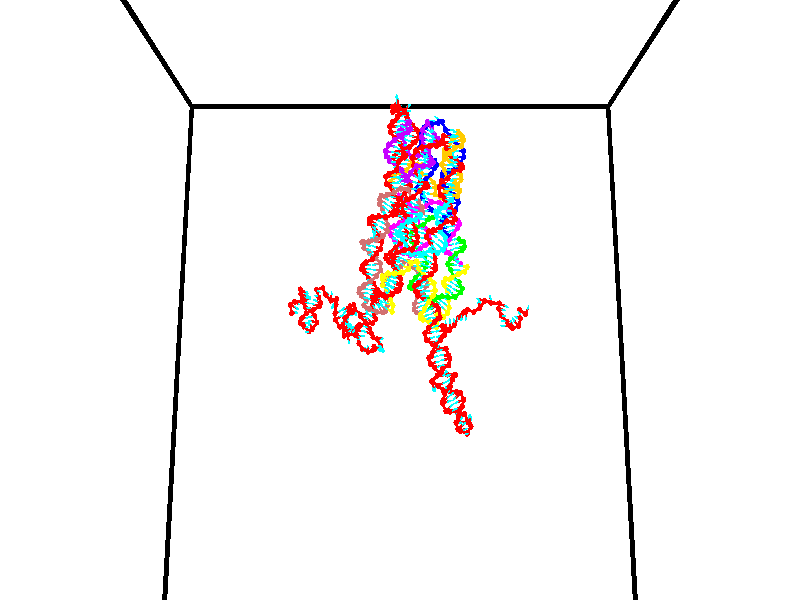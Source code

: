 // switches for output
#declare DRAW_BASES = 1; // possible values are 0, 1; only relevant for DNA ribbons
#declare DRAW_BASES_TYPE = 3; // possible values are 1, 2, 3; only relevant for DNA ribbons
#declare DRAW_FOG = 0; // set to 1 to enable fog

#include "colors.inc"

#include "transforms.inc"
background { rgb <1, 1, 1>}

#default {
   normal{
       ripples 0.25
       frequency 0.20
       turbulence 0.2
       lambda 5
   }
	finish {
		phong 0.1
		phong_size 40.
	}
}

// original window dimensions: 1024x640


// camera settings

camera {
	sky <0, 0.179814, -0.983701>
	up <0, 0.179814, -0.983701>
	right 1.6 * <1, 0, 0>
	location <35, 94.9851, 44.8844>
	look_at <35, 29.7336, 32.9568>
	direction <0, -65.2515, -11.9276>
	angle 67.0682
}


# declare cpy_camera_pos = <35, 94.9851, 44.8844>;
# if (DRAW_FOG = 1)
fog {
	fog_type 2
	up vnormalize(cpy_camera_pos)
	color rgbt<1,1,1,0.3>
	distance 1e-5
	fog_alt 3e-3
	fog_offset 56
}
# end


// LIGHTS

# declare lum = 6;
global_settings {
	ambient_light rgb lum * <0.05, 0.05, 0.05>
	max_trace_level 15
}# declare cpy_direct_light_amount = 0.25;
light_source
{	1000 * <-1, -1.16352, -0.803886>,
	rgb lum * cpy_direct_light_amount
	parallel
}

light_source
{	1000 * <1, 1.16352, 0.803886>,
	rgb lum * cpy_direct_light_amount
	parallel
}

// strand 0

// nucleotide -1

// particle -1
sphere {
	<24.032465, 34.651527, 34.992691> 0.250000
	pigment { color rgbt <1,0,0,0> }
	no_shadow
}
cylinder {
	<24.310080, 34.939487, 34.995697>,  <24.476648, 35.112263, 34.997501>, 0.100000
	pigment { color rgbt <1,0,0,0> }
	no_shadow
}
cylinder {
	<24.310080, 34.939487, 34.995697>,  <24.032465, 34.651527, 34.992691>, 0.100000
	pigment { color rgbt <1,0,0,0> }
	no_shadow
}

// particle -1
sphere {
	<24.310080, 34.939487, 34.995697> 0.100000
	pigment { color rgbt <1,0,0,0> }
	no_shadow
}
sphere {
	0, 1
	scale<0.080000,0.200000,0.300000>
	matrix <0.448894, -0.424563, -0.786283,
		-0.562856, 0.549082, -0.617821,
		0.694037, 0.719900, 0.007512,
		24.518291, 35.155457, 34.997952>
	pigment { color rgbt <0,1,1,0> }
	no_shadow
}
cylinder {
	<23.937000, 35.087612, 34.336636>,  <24.032465, 34.651527, 34.992691>, 0.130000
	pigment { color rgbt <1,0,0,0> }
	no_shadow
}

// nucleotide -1

// particle -1
sphere {
	<23.937000, 35.087612, 34.336636> 0.250000
	pigment { color rgbt <1,0,0,0> }
	no_shadow
}
cylinder {
	<24.301561, 35.059200, 34.498772>,  <24.520298, 35.042152, 34.596054>, 0.100000
	pigment { color rgbt <1,0,0,0> }
	no_shadow
}
cylinder {
	<24.301561, 35.059200, 34.498772>,  <23.937000, 35.087612, 34.336636>, 0.100000
	pigment { color rgbt <1,0,0,0> }
	no_shadow
}

// particle -1
sphere {
	<24.301561, 35.059200, 34.498772> 0.100000
	pigment { color rgbt <1,0,0,0> }
	no_shadow
}
sphere {
	0, 1
	scale<0.080000,0.200000,0.300000>
	matrix <0.345023, -0.404958, -0.846740,
		0.224292, 0.911572, -0.344572,
		0.911401, -0.071032, 0.405342,
		24.574982, 35.037891, 34.620373>
	pigment { color rgbt <0,1,1,0> }
	no_shadow
}
cylinder {
	<24.478029, 35.600975, 34.172440>,  <23.937000, 35.087612, 34.336636>, 0.130000
	pigment { color rgbt <1,0,0,0> }
	no_shadow
}

// nucleotide -1

// particle -1
sphere {
	<24.478029, 35.600975, 34.172440> 0.250000
	pigment { color rgbt <1,0,0,0> }
	no_shadow
}
cylinder {
	<24.599234, 35.222019, 34.213692>,  <24.671957, 34.994644, 34.238441>, 0.100000
	pigment { color rgbt <1,0,0,0> }
	no_shadow
}
cylinder {
	<24.599234, 35.222019, 34.213692>,  <24.478029, 35.600975, 34.172440>, 0.100000
	pigment { color rgbt <1,0,0,0> }
	no_shadow
}

// particle -1
sphere {
	<24.599234, 35.222019, 34.213692> 0.100000
	pigment { color rgbt <1,0,0,0> }
	no_shadow
}
sphere {
	0, 1
	scale<0.080000,0.200000,0.300000>
	matrix <0.153390, -0.058320, -0.986443,
		0.940561, 0.314724, 0.127648,
		0.303013, -0.947390, 0.103129,
		24.690138, 34.937801, 34.244629>
	pigment { color rgbt <0,1,1,0> }
	no_shadow
}
cylinder {
	<25.235672, 35.518185, 34.106915>,  <24.478029, 35.600975, 34.172440>, 0.130000
	pigment { color rgbt <1,0,0,0> }
	no_shadow
}

// nucleotide -1

// particle -1
sphere {
	<25.235672, 35.518185, 34.106915> 0.250000
	pigment { color rgbt <1,0,0,0> }
	no_shadow
}
cylinder {
	<25.552834, 35.339176, 33.941494>,  <25.743130, 35.231770, 33.842239>, 0.100000
	pigment { color rgbt <1,0,0,0> }
	no_shadow
}
cylinder {
	<25.552834, 35.339176, 33.941494>,  <25.235672, 35.518185, 34.106915>, 0.100000
	pigment { color rgbt <1,0,0,0> }
	no_shadow
}

// particle -1
sphere {
	<25.552834, 35.339176, 33.941494> 0.100000
	pigment { color rgbt <1,0,0,0> }
	no_shadow
}
sphere {
	0, 1
	scale<0.080000,0.200000,0.300000>
	matrix <-0.608087, -0.537467, -0.584260,
		0.039199, 0.714738, -0.698294,
		0.792902, -0.447525, -0.413554,
		25.790705, 35.204918, 33.817429>
	pigment { color rgbt <0,1,1,0> }
	no_shadow
}
cylinder {
	<25.057619, 35.530132, 33.481682>,  <25.235672, 35.518185, 34.106915>, 0.130000
	pigment { color rgbt <1,0,0,0> }
	no_shadow
}

// nucleotide -1

// particle -1
sphere {
	<25.057619, 35.530132, 33.481682> 0.250000
	pigment { color rgbt <1,0,0,0> }
	no_shadow
}
cylinder {
	<25.320305, 35.232613, 33.531475>,  <25.477917, 35.054100, 33.561352>, 0.100000
	pigment { color rgbt <1,0,0,0> }
	no_shadow
}
cylinder {
	<25.320305, 35.232613, 33.531475>,  <25.057619, 35.530132, 33.481682>, 0.100000
	pigment { color rgbt <1,0,0,0> }
	no_shadow
}

// particle -1
sphere {
	<25.320305, 35.232613, 33.531475> 0.100000
	pigment { color rgbt <1,0,0,0> }
	no_shadow
}
sphere {
	0, 1
	scale<0.080000,0.200000,0.300000>
	matrix <-0.492411, -0.547935, -0.676239,
		0.571190, 0.382800, -0.726089,
		0.656714, -0.743795, 0.124480,
		25.517319, 35.009476, 33.568821>
	pigment { color rgbt <0,1,1,0> }
	no_shadow
}
cylinder {
	<24.933580, 35.127106, 33.028103>,  <25.057619, 35.530132, 33.481682>, 0.130000
	pigment { color rgbt <1,0,0,0> }
	no_shadow
}

// nucleotide -1

// particle -1
sphere {
	<24.933580, 35.127106, 33.028103> 0.250000
	pigment { color rgbt <1,0,0,0> }
	no_shadow
}
cylinder {
	<25.220098, 34.874660, 33.147179>,  <25.392010, 34.723194, 33.218624>, 0.100000
	pigment { color rgbt <1,0,0,0> }
	no_shadow
}
cylinder {
	<25.220098, 34.874660, 33.147179>,  <24.933580, 35.127106, 33.028103>, 0.100000
	pigment { color rgbt <1,0,0,0> }
	no_shadow
}

// particle -1
sphere {
	<25.220098, 34.874660, 33.147179> 0.100000
	pigment { color rgbt <1,0,0,0> }
	no_shadow
}
sphere {
	0, 1
	scale<0.080000,0.200000,0.300000>
	matrix <-0.198950, -0.593610, -0.779773,
		0.668835, 0.499322, -0.550760,
		0.716295, -0.631114, 0.297687,
		25.434986, 34.685326, 33.236485>
	pigment { color rgbt <0,1,1,0> }
	no_shadow
}
cylinder {
	<25.070032, 34.657833, 33.597000>,  <24.933580, 35.127106, 33.028103>, 0.130000
	pigment { color rgbt <1,0,0,0> }
	no_shadow
}

// nucleotide -1

// particle -1
sphere {
	<25.070032, 34.657833, 33.597000> 0.250000
	pigment { color rgbt <1,0,0,0> }
	no_shadow
}
cylinder {
	<25.424109, 34.485878, 33.668144>,  <25.636555, 34.382706, 33.710831>, 0.100000
	pigment { color rgbt <1,0,0,0> }
	no_shadow
}
cylinder {
	<25.424109, 34.485878, 33.668144>,  <25.070032, 34.657833, 33.597000>, 0.100000
	pigment { color rgbt <1,0,0,0> }
	no_shadow
}

// particle -1
sphere {
	<25.424109, 34.485878, 33.668144> 0.100000
	pigment { color rgbt <1,0,0,0> }
	no_shadow
}
sphere {
	0, 1
	scale<0.080000,0.200000,0.300000>
	matrix <-0.339047, -0.334303, 0.879368,
		-0.318547, -0.838723, -0.441670,
		0.885197, -0.429867, 0.177875,
		25.689665, 34.356911, 33.721504>
	pigment { color rgbt <0,1,1,0> }
	no_shadow
}
cylinder {
	<24.972216, 34.060429, 33.873749>,  <25.070032, 34.657833, 33.597000>, 0.130000
	pigment { color rgbt <1,0,0,0> }
	no_shadow
}

// nucleotide -1

// particle -1
sphere {
	<24.972216, 34.060429, 33.873749> 0.250000
	pigment { color rgbt <1,0,0,0> }
	no_shadow
}
cylinder {
	<25.339254, 34.182598, 33.975517>,  <25.559477, 34.255901, 34.036579>, 0.100000
	pigment { color rgbt <1,0,0,0> }
	no_shadow
}
cylinder {
	<25.339254, 34.182598, 33.975517>,  <24.972216, 34.060429, 33.873749>, 0.100000
	pigment { color rgbt <1,0,0,0> }
	no_shadow
}

// particle -1
sphere {
	<25.339254, 34.182598, 33.975517> 0.100000
	pigment { color rgbt <1,0,0,0> }
	no_shadow
}
sphere {
	0, 1
	scale<0.080000,0.200000,0.300000>
	matrix <-0.186562, -0.234289, 0.954098,
		0.351017, -0.922942, -0.158001,
		0.917596, 0.305428, 0.254425,
		25.614532, 34.274227, 34.051846>
	pigment { color rgbt <0,1,1,0> }
	no_shadow
}
cylinder {
	<25.209625, 33.507645, 34.272121>,  <24.972216, 34.060429, 33.873749>, 0.130000
	pigment { color rgbt <1,0,0,0> }
	no_shadow
}

// nucleotide -1

// particle -1
sphere {
	<25.209625, 33.507645, 34.272121> 0.250000
	pigment { color rgbt <1,0,0,0> }
	no_shadow
}
cylinder {
	<25.435991, 33.825333, 34.360622>,  <25.571810, 34.015945, 34.413723>, 0.100000
	pigment { color rgbt <1,0,0,0> }
	no_shadow
}
cylinder {
	<25.435991, 33.825333, 34.360622>,  <25.209625, 33.507645, 34.272121>, 0.100000
	pigment { color rgbt <1,0,0,0> }
	no_shadow
}

// particle -1
sphere {
	<25.435991, 33.825333, 34.360622> 0.100000
	pigment { color rgbt <1,0,0,0> }
	no_shadow
}
sphere {
	0, 1
	scale<0.080000,0.200000,0.300000>
	matrix <0.002496, -0.270014, 0.962853,
		0.824460, -0.544340, -0.154787,
		0.565914, 0.794221, 0.221257,
		25.605766, 34.063599, 34.426998>
	pigment { color rgbt <0,1,1,0> }
	no_shadow
}
cylinder {
	<25.717354, 33.253681, 34.496471>,  <25.209625, 33.507645, 34.272121>, 0.130000
	pigment { color rgbt <1,0,0,0> }
	no_shadow
}

// nucleotide -1

// particle -1
sphere {
	<25.717354, 33.253681, 34.496471> 0.250000
	pigment { color rgbt <1,0,0,0> }
	no_shadow
}
cylinder {
	<25.680925, 33.621101, 34.650341>,  <25.659067, 33.841553, 34.742664>, 0.100000
	pigment { color rgbt <1,0,0,0> }
	no_shadow
}
cylinder {
	<25.680925, 33.621101, 34.650341>,  <25.717354, 33.253681, 34.496471>, 0.100000
	pigment { color rgbt <1,0,0,0> }
	no_shadow
}

// particle -1
sphere {
	<25.680925, 33.621101, 34.650341> 0.100000
	pigment { color rgbt <1,0,0,0> }
	no_shadow
}
sphere {
	0, 1
	scale<0.080000,0.200000,0.300000>
	matrix <-0.007846, -0.386928, 0.922077,
		0.995813, 0.080957, 0.042445,
		-0.091072, 0.918549, 0.384673,
		25.653605, 33.896667, 34.765743>
	pigment { color rgbt <0,1,1,0> }
	no_shadow
}
cylinder {
	<26.149178, 33.220215, 34.981731>,  <25.717354, 33.253681, 34.496471>, 0.130000
	pigment { color rgbt <1,0,0,0> }
	no_shadow
}

// nucleotide -1

// particle -1
sphere {
	<26.149178, 33.220215, 34.981731> 0.250000
	pigment { color rgbt <1,0,0,0> }
	no_shadow
}
cylinder {
	<25.934982, 33.542263, 35.083740>,  <25.806465, 33.735493, 35.144943>, 0.100000
	pigment { color rgbt <1,0,0,0> }
	no_shadow
}
cylinder {
	<25.934982, 33.542263, 35.083740>,  <26.149178, 33.220215, 34.981731>, 0.100000
	pigment { color rgbt <1,0,0,0> }
	no_shadow
}

// particle -1
sphere {
	<25.934982, 33.542263, 35.083740> 0.100000
	pigment { color rgbt <1,0,0,0> }
	no_shadow
}
sphere {
	0, 1
	scale<0.080000,0.200000,0.300000>
	matrix <-0.043320, -0.327747, 0.943772,
		0.843430, 0.494333, 0.210383,
		-0.535490, 0.805119, 0.255018,
		25.774336, 33.783798, 35.160244>
	pigment { color rgbt <0,1,1,0> }
	no_shadow
}
cylinder {
	<26.460699, 33.538910, 35.608875>,  <26.149178, 33.220215, 34.981731>, 0.130000
	pigment { color rgbt <1,0,0,0> }
	no_shadow
}

// nucleotide -1

// particle -1
sphere {
	<26.460699, 33.538910, 35.608875> 0.250000
	pigment { color rgbt <1,0,0,0> }
	no_shadow
}
cylinder {
	<26.068487, 33.513882, 35.534424>,  <25.833160, 33.498863, 35.489754>, 0.100000
	pigment { color rgbt <1,0,0,0> }
	no_shadow
}
cylinder {
	<26.068487, 33.513882, 35.534424>,  <26.460699, 33.538910, 35.608875>, 0.100000
	pigment { color rgbt <1,0,0,0> }
	no_shadow
}

// particle -1
sphere {
	<26.068487, 33.513882, 35.534424> 0.100000
	pigment { color rgbt <1,0,0,0> }
	no_shadow
}
sphere {
	0, 1
	scale<0.080000,0.200000,0.300000>
	matrix <-0.141474, -0.432233, 0.890595,
		-0.136175, 0.899589, 0.414966,
		-0.980531, -0.062570, -0.186127,
		25.774328, 33.495110, 35.478584>
	pigment { color rgbt <0,1,1,0> }
	no_shadow
}
cylinder {
	<26.018381, 33.670311, 36.188019>,  <26.460699, 33.538910, 35.608875>, 0.130000
	pigment { color rgbt <1,0,0,0> }
	no_shadow
}

// nucleotide -1

// particle -1
sphere {
	<26.018381, 33.670311, 36.188019> 0.250000
	pigment { color rgbt <1,0,0,0> }
	no_shadow
}
cylinder {
	<25.821695, 33.430878, 35.935062>,  <25.703684, 33.287216, 35.783291>, 0.100000
	pigment { color rgbt <1,0,0,0> }
	no_shadow
}
cylinder {
	<25.821695, 33.430878, 35.935062>,  <26.018381, 33.670311, 36.188019>, 0.100000
	pigment { color rgbt <1,0,0,0> }
	no_shadow
}

// particle -1
sphere {
	<25.821695, 33.430878, 35.935062> 0.100000
	pigment { color rgbt <1,0,0,0> }
	no_shadow
}
sphere {
	0, 1
	scale<0.080000,0.200000,0.300000>
	matrix <-0.173293, -0.644451, 0.744750,
		-0.853340, 0.475791, 0.213153,
		-0.491712, -0.598587, -0.632387,
		25.674181, 33.251301, 35.745346>
	pigment { color rgbt <0,1,1,0> }
	no_shadow
}
cylinder {
	<25.613569, 33.198788, 36.354748>,  <26.018381, 33.670311, 36.188019>, 0.130000
	pigment { color rgbt <1,0,0,0> }
	no_shadow
}

// nucleotide -1

// particle -1
sphere {
	<25.613569, 33.198788, 36.354748> 0.250000
	pigment { color rgbt <1,0,0,0> }
	no_shadow
}
cylinder {
	<25.560835, 33.588909, 36.425621>,  <25.529194, 33.822983, 36.468147>, 0.100000
	pigment { color rgbt <1,0,0,0> }
	no_shadow
}
cylinder {
	<25.560835, 33.588909, 36.425621>,  <25.613569, 33.198788, 36.354748>, 0.100000
	pigment { color rgbt <1,0,0,0> }
	no_shadow
}

// particle -1
sphere {
	<25.560835, 33.588909, 36.425621> 0.100000
	pigment { color rgbt <1,0,0,0> }
	no_shadow
}
sphere {
	0, 1
	scale<0.080000,0.200000,0.300000>
	matrix <-0.039497, 0.173435, -0.984053,
		-0.990484, -0.136731, 0.015657,
		-0.131835, 0.975308, 0.177185,
		25.521284, 33.881500, 36.478775>
	pigment { color rgbt <0,1,1,0> }
	no_shadow
}
cylinder {
	<25.114380, 33.499485, 35.965416>,  <25.613569, 33.198788, 36.354748>, 0.130000
	pigment { color rgbt <1,0,0,0> }
	no_shadow
}

// nucleotide -1

// particle -1
sphere {
	<25.114380, 33.499485, 35.965416> 0.250000
	pigment { color rgbt <1,0,0,0> }
	no_shadow
}
cylinder {
	<25.355066, 33.809048, 36.044422>,  <25.499477, 33.994785, 36.091827>, 0.100000
	pigment { color rgbt <1,0,0,0> }
	no_shadow
}
cylinder {
	<25.355066, 33.809048, 36.044422>,  <25.114380, 33.499485, 35.965416>, 0.100000
	pigment { color rgbt <1,0,0,0> }
	no_shadow
}

// particle -1
sphere {
	<25.355066, 33.809048, 36.044422> 0.100000
	pigment { color rgbt <1,0,0,0> }
	no_shadow
}
sphere {
	0, 1
	scale<0.080000,0.200000,0.300000>
	matrix <0.044015, 0.214794, -0.975667,
		-0.797498, 0.595767, 0.095181,
		0.601714, 0.773903, 0.197520,
		25.535580, 34.041218, 36.103680>
	pigment { color rgbt <0,1,1,0> }
	no_shadow
}
cylinder {
	<24.806837, 34.108604, 35.724121>,  <25.114380, 33.499485, 35.965416>, 0.130000
	pigment { color rgbt <1,0,0,0> }
	no_shadow
}

// nucleotide -1

// particle -1
sphere {
	<24.806837, 34.108604, 35.724121> 0.250000
	pigment { color rgbt <1,0,0,0> }
	no_shadow
}
cylinder {
	<25.205889, 34.082088, 35.716774>,  <25.445320, 34.066177, 35.712368>, 0.100000
	pigment { color rgbt <1,0,0,0> }
	no_shadow
}
cylinder {
	<25.205889, 34.082088, 35.716774>,  <24.806837, 34.108604, 35.724121>, 0.100000
	pigment { color rgbt <1,0,0,0> }
	no_shadow
}

// particle -1
sphere {
	<25.205889, 34.082088, 35.716774> 0.100000
	pigment { color rgbt <1,0,0,0> }
	no_shadow
}
sphere {
	0, 1
	scale<0.080000,0.200000,0.300000>
	matrix <0.003975, 0.322067, -0.946709,
		0.068675, 0.944393, 0.321567,
		0.997631, -0.066293, -0.018364,
		25.505178, 34.062199, 35.711266>
	pigment { color rgbt <0,1,1,0> }
	no_shadow
}
cylinder {
	<25.076382, 34.838627, 35.458553>,  <24.806837, 34.108604, 35.724121>, 0.130000
	pigment { color rgbt <1,0,0,0> }
	no_shadow
}

// nucleotide -1

// particle -1
sphere {
	<25.076382, 34.838627, 35.458553> 0.250000
	pigment { color rgbt <1,0,0,0> }
	no_shadow
}
cylinder {
	<25.290434, 34.508942, 35.384457>,  <25.418865, 34.311131, 35.339996>, 0.100000
	pigment { color rgbt <1,0,0,0> }
	no_shadow
}
cylinder {
	<25.290434, 34.508942, 35.384457>,  <25.076382, 34.838627, 35.458553>, 0.100000
	pigment { color rgbt <1,0,0,0> }
	no_shadow
}

// particle -1
sphere {
	<25.290434, 34.508942, 35.384457> 0.100000
	pigment { color rgbt <1,0,0,0> }
	no_shadow
}
sphere {
	0, 1
	scale<0.080000,0.200000,0.300000>
	matrix <0.146723, 0.306635, -0.940451,
		0.831930, 0.476084, 0.285020,
		0.535130, -0.824208, -0.185246,
		25.450974, 34.261681, 35.328884>
	pigment { color rgbt <0,1,1,0> }
	no_shadow
}
cylinder {
	<25.579586, 35.101379, 35.068584>,  <25.076382, 34.838627, 35.458553>, 0.130000
	pigment { color rgbt <1,0,0,0> }
	no_shadow
}

// nucleotide -1

// particle -1
sphere {
	<25.579586, 35.101379, 35.068584> 0.250000
	pigment { color rgbt <1,0,0,0> }
	no_shadow
}
cylinder {
	<25.598803, 34.715500, 34.965012>,  <25.610332, 34.483971, 34.902870>, 0.100000
	pigment { color rgbt <1,0,0,0> }
	no_shadow
}
cylinder {
	<25.598803, 34.715500, 34.965012>,  <25.579586, 35.101379, 35.068584>, 0.100000
	pigment { color rgbt <1,0,0,0> }
	no_shadow
}

// particle -1
sphere {
	<25.598803, 34.715500, 34.965012> 0.100000
	pigment { color rgbt <1,0,0,0> }
	no_shadow
}
sphere {
	0, 1
	scale<0.080000,0.200000,0.300000>
	matrix <0.351685, 0.258965, -0.899586,
		0.934885, -0.047845, 0.351712,
		0.048040, -0.964701, -0.258929,
		25.613214, 34.426090, 34.887333>
	pigment { color rgbt <0,1,1,0> }
	no_shadow
}
cylinder {
	<26.275059, 35.130203, 34.773098>,  <25.579586, 35.101379, 35.068584>, 0.130000
	pigment { color rgbt <1,0,0,0> }
	no_shadow
}

// nucleotide -1

// particle -1
sphere {
	<26.275059, 35.130203, 34.773098> 0.250000
	pigment { color rgbt <1,0,0,0> }
	no_shadow
}
cylinder {
	<26.102015, 34.785156, 34.668221>,  <25.998188, 34.578129, 34.605293>, 0.100000
	pigment { color rgbt <1,0,0,0> }
	no_shadow
}
cylinder {
	<26.102015, 34.785156, 34.668221>,  <26.275059, 35.130203, 34.773098>, 0.100000
	pigment { color rgbt <1,0,0,0> }
	no_shadow
}

// particle -1
sphere {
	<26.102015, 34.785156, 34.668221> 0.100000
	pigment { color rgbt <1,0,0,0> }
	no_shadow
}
sphere {
	0, 1
	scale<0.080000,0.200000,0.300000>
	matrix <0.247977, 0.165754, -0.954480,
		0.866807, -0.477938, 0.142201,
		-0.432612, -0.862613, -0.262195,
		25.972231, 34.526371, 34.589561>
	pigment { color rgbt <0,1,1,0> }
	no_shadow
}
cylinder {
	<26.810005, 34.669289, 34.401222>,  <26.275059, 35.130203, 34.773098>, 0.130000
	pigment { color rgbt <1,0,0,0> }
	no_shadow
}

// nucleotide -1

// particle -1
sphere {
	<26.810005, 34.669289, 34.401222> 0.250000
	pigment { color rgbt <1,0,0,0> }
	no_shadow
}
cylinder {
	<26.449249, 34.542564, 34.283764>,  <26.232796, 34.466530, 34.213287>, 0.100000
	pigment { color rgbt <1,0,0,0> }
	no_shadow
}
cylinder {
	<26.449249, 34.542564, 34.283764>,  <26.810005, 34.669289, 34.401222>, 0.100000
	pigment { color rgbt <1,0,0,0> }
	no_shadow
}

// particle -1
sphere {
	<26.449249, 34.542564, 34.283764> 0.100000
	pigment { color rgbt <1,0,0,0> }
	no_shadow
}
sphere {
	0, 1
	scale<0.080000,0.200000,0.300000>
	matrix <0.268248, 0.122078, -0.955584,
		0.338585, -0.940601, -0.025117,
		-0.901889, -0.316809, -0.293648,
		26.178682, 34.447521, 34.195671>
	pigment { color rgbt <0,1,1,0> }
	no_shadow
}
cylinder {
	<26.900740, 34.055706, 34.012379>,  <26.810005, 34.669289, 34.401222>, 0.130000
	pigment { color rgbt <1,0,0,0> }
	no_shadow
}

// nucleotide -1

// particle -1
sphere {
	<26.900740, 34.055706, 34.012379> 0.250000
	pigment { color rgbt <1,0,0,0> }
	no_shadow
}
cylinder {
	<26.592680, 34.295662, 33.925663>,  <26.407845, 34.439636, 33.873634>, 0.100000
	pigment { color rgbt <1,0,0,0> }
	no_shadow
}
cylinder {
	<26.592680, 34.295662, 33.925663>,  <26.900740, 34.055706, 34.012379>, 0.100000
	pigment { color rgbt <1,0,0,0> }
	no_shadow
}

// particle -1
sphere {
	<26.592680, 34.295662, 33.925663> 0.100000
	pigment { color rgbt <1,0,0,0> }
	no_shadow
}
sphere {
	0, 1
	scale<0.080000,0.200000,0.300000>
	matrix <0.272572, 0.002237, -0.962133,
		-0.576692, -0.800077, -0.165237,
		-0.770150, 0.599893, -0.216789,
		26.361635, 34.475632, 33.860626>
	pigment { color rgbt <0,1,1,0> }
	no_shadow
}
cylinder {
	<26.621355, 33.656509, 33.449707>,  <26.900740, 34.055706, 34.012379>, 0.130000
	pigment { color rgbt <1,0,0,0> }
	no_shadow
}

// nucleotide -1

// particle -1
sphere {
	<26.621355, 33.656509, 33.449707> 0.250000
	pigment { color rgbt <1,0,0,0> }
	no_shadow
}
cylinder {
	<26.525703, 34.044903, 33.449146>,  <26.468313, 34.277939, 33.448811>, 0.100000
	pigment { color rgbt <1,0,0,0> }
	no_shadow
}
cylinder {
	<26.525703, 34.044903, 33.449146>,  <26.621355, 33.656509, 33.449707>, 0.100000
	pigment { color rgbt <1,0,0,0> }
	no_shadow
}

// particle -1
sphere {
	<26.525703, 34.044903, 33.449146> 0.100000
	pigment { color rgbt <1,0,0,0> }
	no_shadow
}
sphere {
	0, 1
	scale<0.080000,0.200000,0.300000>
	matrix <0.250333, 0.060259, -0.966283,
		-0.938164, -0.231415, -0.257479,
		-0.239127, 0.970987, -0.001398,
		26.453964, 34.336201, 33.448727>
	pigment { color rgbt <0,1,1,0> }
	no_shadow
}
cylinder {
	<26.375311, 33.858162, 32.811207>,  <26.621355, 33.656509, 33.449707>, 0.130000
	pigment { color rgbt <1,0,0,0> }
	no_shadow
}

// nucleotide -1

// particle -1
sphere {
	<26.375311, 33.858162, 32.811207> 0.250000
	pigment { color rgbt <1,0,0,0> }
	no_shadow
}
cylinder {
	<26.562756, 34.174294, 32.969086>,  <26.675222, 34.363972, 33.063812>, 0.100000
	pigment { color rgbt <1,0,0,0> }
	no_shadow
}
cylinder {
	<26.562756, 34.174294, 32.969086>,  <26.375311, 33.858162, 32.811207>, 0.100000
	pigment { color rgbt <1,0,0,0> }
	no_shadow
}

// particle -1
sphere {
	<26.562756, 34.174294, 32.969086> 0.100000
	pigment { color rgbt <1,0,0,0> }
	no_shadow
}
sphere {
	0, 1
	scale<0.080000,0.200000,0.300000>
	matrix <0.514994, 0.118613, -0.848948,
		-0.717764, 0.601091, -0.351432,
		0.468610, 0.790330, 0.394694,
		26.703339, 34.411392, 33.087494>
	pigment { color rgbt <0,1,1,0> }
	no_shadow
}
cylinder {
	<27.077593, 34.070923, 32.705849>,  <26.375311, 33.858162, 32.811207>, 0.130000
	pigment { color rgbt <1,0,0,0> }
	no_shadow
}

// nucleotide -1

// particle -1
sphere {
	<27.077593, 34.070923, 32.705849> 0.250000
	pigment { color rgbt <1,0,0,0> }
	no_shadow
}
cylinder {
	<27.131687, 33.738358, 32.921425>,  <27.164145, 33.538818, 33.050770>, 0.100000
	pigment { color rgbt <1,0,0,0> }
	no_shadow
}
cylinder {
	<27.131687, 33.738358, 32.921425>,  <27.077593, 34.070923, 32.705849>, 0.100000
	pigment { color rgbt <1,0,0,0> }
	no_shadow
}

// particle -1
sphere {
	<27.131687, 33.738358, 32.921425> 0.100000
	pigment { color rgbt <1,0,0,0> }
	no_shadow
}
sphere {
	0, 1
	scale<0.080000,0.200000,0.300000>
	matrix <0.957149, 0.250207, 0.145812,
		-0.256078, 0.496129, 0.829627,
		0.135237, -0.831416, 0.538942,
		27.172258, 33.488934, 33.083107>
	pigment { color rgbt <0,1,1,0> }
	no_shadow
}
cylinder {
	<27.383884, 34.246178, 33.338238>,  <27.077593, 34.070923, 32.705849>, 0.130000
	pigment { color rgbt <1,0,0,0> }
	no_shadow
}

// nucleotide -1

// particle -1
sphere {
	<27.383884, 34.246178, 33.338238> 0.250000
	pigment { color rgbt <1,0,0,0> }
	no_shadow
}
cylinder {
	<27.465006, 33.862904, 33.257488>,  <27.513678, 33.632938, 33.209038>, 0.100000
	pigment { color rgbt <1,0,0,0> }
	no_shadow
}
cylinder {
	<27.465006, 33.862904, 33.257488>,  <27.383884, 34.246178, 33.338238>, 0.100000
	pigment { color rgbt <1,0,0,0> }
	no_shadow
}

// particle -1
sphere {
	<27.465006, 33.862904, 33.257488> 0.100000
	pigment { color rgbt <1,0,0,0> }
	no_shadow
}
sphere {
	0, 1
	scale<0.080000,0.200000,0.300000>
	matrix <0.977758, 0.209408, -0.011692,
		0.053477, -0.195009, 0.979342,
		0.202802, -0.958186, -0.201870,
		27.525846, 33.575447, 33.196926>
	pigment { color rgbt <0,1,1,0> }
	no_shadow
}
cylinder {
	<27.904457, 34.043232, 33.800179>,  <27.383884, 34.246178, 33.338238>, 0.130000
	pigment { color rgbt <1,0,0,0> }
	no_shadow
}

// nucleotide -1

// particle -1
sphere {
	<27.904457, 34.043232, 33.800179> 0.250000
	pigment { color rgbt <1,0,0,0> }
	no_shadow
}
cylinder {
	<27.918533, 33.867687, 33.441032>,  <27.926979, 33.762360, 33.225544>, 0.100000
	pigment { color rgbt <1,0,0,0> }
	no_shadow
}
cylinder {
	<27.918533, 33.867687, 33.441032>,  <27.904457, 34.043232, 33.800179>, 0.100000
	pigment { color rgbt <1,0,0,0> }
	no_shadow
}

// particle -1
sphere {
	<27.918533, 33.867687, 33.441032> 0.100000
	pigment { color rgbt <1,0,0,0> }
	no_shadow
}
sphere {
	0, 1
	scale<0.080000,0.200000,0.300000>
	matrix <0.975848, 0.208908, -0.063864,
		0.215599, -0.873931, 0.435618,
		0.035191, -0.438866, -0.897863,
		27.929090, 33.736027, 33.171673>
	pigment { color rgbt <0,1,1,0> }
	no_shadow
}
cylinder {
	<28.538074, 34.493153, 33.751343>,  <27.904457, 34.043232, 33.800179>, 0.130000
	pigment { color rgbt <1,0,0,0> }
	no_shadow
}

// nucleotide -1

// particle -1
sphere {
	<28.538074, 34.493153, 33.751343> 0.250000
	pigment { color rgbt <1,0,0,0> }
	no_shadow
}
cylinder {
	<28.331648, 34.348740, 34.062042>,  <28.207792, 34.262093, 34.248463>, 0.100000
	pigment { color rgbt <1,0,0,0> }
	no_shadow
}
cylinder {
	<28.331648, 34.348740, 34.062042>,  <28.538074, 34.493153, 33.751343>, 0.100000
	pigment { color rgbt <1,0,0,0> }
	no_shadow
}

// particle -1
sphere {
	<28.331648, 34.348740, 34.062042> 0.100000
	pigment { color rgbt <1,0,0,0> }
	no_shadow
}
sphere {
	0, 1
	scale<0.080000,0.200000,0.300000>
	matrix <0.660948, 0.408952, 0.629210,
		-0.544815, 0.838103, 0.027575,
		-0.516066, -0.361029, 0.776746,
		28.176828, 34.240433, 34.295067>
	pigment { color rgbt <0,1,1,0> }
	no_shadow
}
cylinder {
	<28.550720, 35.052986, 34.335461>,  <28.538074, 34.493153, 33.751343>, 0.130000
	pigment { color rgbt <1,0,0,0> }
	no_shadow
}

// nucleotide -1

// particle -1
sphere {
	<28.550720, 35.052986, 34.335461> 0.250000
	pigment { color rgbt <1,0,0,0> }
	no_shadow
}
cylinder {
	<28.517511, 34.676113, 34.465317>,  <28.497587, 34.449989, 34.543232>, 0.100000
	pigment { color rgbt <1,0,0,0> }
	no_shadow
}
cylinder {
	<28.517511, 34.676113, 34.465317>,  <28.550720, 35.052986, 34.335461>, 0.100000
	pigment { color rgbt <1,0,0,0> }
	no_shadow
}

// particle -1
sphere {
	<28.517511, 34.676113, 34.465317> 0.100000
	pigment { color rgbt <1,0,0,0> }
	no_shadow
}
sphere {
	0, 1
	scale<0.080000,0.200000,0.300000>
	matrix <0.819558, 0.120780, 0.560122,
		-0.566950, 0.312563, 0.762150,
		-0.083021, -0.942187, 0.324640,
		28.492605, 34.393456, 34.562710>
	pigment { color rgbt <0,1,1,0> }
	no_shadow
}
cylinder {
	<28.458185, 35.051613, 35.092545>,  <28.550720, 35.052986, 34.335461>, 0.130000
	pigment { color rgbt <1,0,0,0> }
	no_shadow
}

// nucleotide -1

// particle -1
sphere {
	<28.458185, 35.051613, 35.092545> 0.250000
	pigment { color rgbt <1,0,0,0> }
	no_shadow
}
cylinder {
	<28.665590, 34.746059, 34.938862>,  <28.790033, 34.562725, 34.846653>, 0.100000
	pigment { color rgbt <1,0,0,0> }
	no_shadow
}
cylinder {
	<28.665590, 34.746059, 34.938862>,  <28.458185, 35.051613, 35.092545>, 0.100000
	pigment { color rgbt <1,0,0,0> }
	no_shadow
}

// particle -1
sphere {
	<28.665590, 34.746059, 34.938862> 0.100000
	pigment { color rgbt <1,0,0,0> }
	no_shadow
}
sphere {
	0, 1
	scale<0.080000,0.200000,0.300000>
	matrix <0.704987, 0.127644, 0.697639,
		-0.483876, -0.632599, 0.604717,
		0.518514, -0.763888, -0.384210,
		28.821144, 34.516891, 34.823597>
	pigment { color rgbt <0,1,1,0> }
	no_shadow
}
cylinder {
	<28.459734, 34.609390, 35.533543>,  <28.458185, 35.051613, 35.092545>, 0.130000
	pigment { color rgbt <1,0,0,0> }
	no_shadow
}

// nucleotide -1

// particle -1
sphere {
	<28.459734, 34.609390, 35.533543> 0.250000
	pigment { color rgbt <1,0,0,0> }
	no_shadow
}
cylinder {
	<28.796814, 34.508133, 35.343479>,  <28.999062, 34.447380, 35.229439>, 0.100000
	pigment { color rgbt <1,0,0,0> }
	no_shadow
}
cylinder {
	<28.796814, 34.508133, 35.343479>,  <28.459734, 34.609390, 35.533543>, 0.100000
	pigment { color rgbt <1,0,0,0> }
	no_shadow
}

// particle -1
sphere {
	<28.796814, 34.508133, 35.343479> 0.100000
	pigment { color rgbt <1,0,0,0> }
	no_shadow
}
sphere {
	0, 1
	scale<0.080000,0.200000,0.300000>
	matrix <0.520141, 0.154995, 0.839898,
		-0.138965, -0.954933, 0.262284,
		0.842699, -0.253141, -0.475161,
		29.049623, 34.432190, 35.200932>
	pigment { color rgbt <0,1,1,0> }
	no_shadow
}
cylinder {
	<28.881420, 34.270454, 36.097755>,  <28.459734, 34.609390, 35.533543>, 0.130000
	pigment { color rgbt <1,0,0,0> }
	no_shadow
}

// nucleotide -1

// particle -1
sphere {
	<28.881420, 34.270454, 36.097755> 0.250000
	pigment { color rgbt <1,0,0,0> }
	no_shadow
}
cylinder {
	<29.122707, 34.341545, 35.786747>,  <29.267481, 34.384201, 35.600143>, 0.100000
	pigment { color rgbt <1,0,0,0> }
	no_shadow
}
cylinder {
	<29.122707, 34.341545, 35.786747>,  <28.881420, 34.270454, 36.097755>, 0.100000
	pigment { color rgbt <1,0,0,0> }
	no_shadow
}

// particle -1
sphere {
	<29.122707, 34.341545, 35.786747> 0.100000
	pigment { color rgbt <1,0,0,0> }
	no_shadow
}
sphere {
	0, 1
	scale<0.080000,0.200000,0.300000>
	matrix <0.763627, 0.152690, 0.627344,
		0.230217, -0.972162, -0.043613,
		0.603220, 0.177729, -0.777520,
		29.303673, 34.394863, 35.553490>
	pigment { color rgbt <0,1,1,0> }
	no_shadow
}
cylinder {
	<29.494909, 33.870811, 36.219009>,  <28.881420, 34.270454, 36.097755>, 0.130000
	pigment { color rgbt <1,0,0,0> }
	no_shadow
}

// nucleotide -1

// particle -1
sphere {
	<29.494909, 33.870811, 36.219009> 0.250000
	pigment { color rgbt <1,0,0,0> }
	no_shadow
}
cylinder {
	<29.564747, 34.187134, 35.984352>,  <29.606649, 34.376926, 35.843559>, 0.100000
	pigment { color rgbt <1,0,0,0> }
	no_shadow
}
cylinder {
	<29.564747, 34.187134, 35.984352>,  <29.494909, 33.870811, 36.219009>, 0.100000
	pigment { color rgbt <1,0,0,0> }
	no_shadow
}

// particle -1
sphere {
	<29.564747, 34.187134, 35.984352> 0.100000
	pigment { color rgbt <1,0,0,0> }
	no_shadow
}
sphere {
	0, 1
	scale<0.080000,0.200000,0.300000>
	matrix <0.603861, 0.384597, 0.698167,
		0.777733, -0.476145, -0.410387,
		0.174595, 0.790804, -0.586639,
		29.617125, 34.424374, 35.808361>
	pigment { color rgbt <0,1,1,0> }
	no_shadow
}
cylinder {
	<30.184353, 33.983627, 36.325474>,  <29.494909, 33.870811, 36.219009>, 0.130000
	pigment { color rgbt <1,0,0,0> }
	no_shadow
}

// nucleotide -1

// particle -1
sphere {
	<30.184353, 33.983627, 36.325474> 0.250000
	pigment { color rgbt <1,0,0,0> }
	no_shadow
}
cylinder {
	<30.041945, 34.321766, 36.166161>,  <29.956499, 34.524651, 36.070572>, 0.100000
	pigment { color rgbt <1,0,0,0> }
	no_shadow
}
cylinder {
	<30.041945, 34.321766, 36.166161>,  <30.184353, 33.983627, 36.325474>, 0.100000
	pigment { color rgbt <1,0,0,0> }
	no_shadow
}

// particle -1
sphere {
	<30.041945, 34.321766, 36.166161> 0.100000
	pigment { color rgbt <1,0,0,0> }
	no_shadow
}
sphere {
	0, 1
	scale<0.080000,0.200000,0.300000>
	matrix <0.516701, 0.533213, 0.669854,
		0.778633, 0.032686, -0.626628,
		-0.356021, 0.845350, -0.398288,
		29.935139, 34.575371, 36.046673>
	pigment { color rgbt <0,1,1,0> }
	no_shadow
}
cylinder {
	<30.797173, 34.327339, 36.168499>,  <30.184353, 33.983627, 36.325474>, 0.130000
	pigment { color rgbt <1,0,0,0> }
	no_shadow
}

// nucleotide -1

// particle -1
sphere {
	<30.797173, 34.327339, 36.168499> 0.250000
	pigment { color rgbt <1,0,0,0> }
	no_shadow
}
cylinder {
	<30.487928, 34.578831, 36.201958>,  <30.302382, 34.729725, 36.222034>, 0.100000
	pigment { color rgbt <1,0,0,0> }
	no_shadow
}
cylinder {
	<30.487928, 34.578831, 36.201958>,  <30.797173, 34.327339, 36.168499>, 0.100000
	pigment { color rgbt <1,0,0,0> }
	no_shadow
}

// particle -1
sphere {
	<30.487928, 34.578831, 36.201958> 0.100000
	pigment { color rgbt <1,0,0,0> }
	no_shadow
}
sphere {
	0, 1
	scale<0.080000,0.200000,0.300000>
	matrix <0.467999, 0.476445, 0.744297,
		0.428109, 0.614571, -0.662590,
		-0.773110, 0.628732, 0.083649,
		30.255995, 34.767448, 36.227051>
	pigment { color rgbt <0,1,1,0> }
	no_shadow
}
cylinder {
	<30.985085, 35.083469, 36.089294>,  <30.797173, 34.327339, 36.168499>, 0.130000
	pigment { color rgbt <1,0,0,0> }
	no_shadow
}

// nucleotide -1

// particle -1
sphere {
	<30.985085, 35.083469, 36.089294> 0.250000
	pigment { color rgbt <1,0,0,0> }
	no_shadow
}
cylinder {
	<30.674860, 35.039803, 36.337997>,  <30.488726, 35.013603, 36.487221>, 0.100000
	pigment { color rgbt <1,0,0,0> }
	no_shadow
}
cylinder {
	<30.674860, 35.039803, 36.337997>,  <30.985085, 35.083469, 36.089294>, 0.100000
	pigment { color rgbt <1,0,0,0> }
	no_shadow
}

// particle -1
sphere {
	<30.674860, 35.039803, 36.337997> 0.100000
	pigment { color rgbt <1,0,0,0> }
	no_shadow
}
sphere {
	0, 1
	scale<0.080000,0.200000,0.300000>
	matrix <0.542663, 0.387919, 0.745007,
		-0.322524, 0.915206, -0.241613,
		-0.775561, -0.109168, 0.621761,
		30.442192, 35.007053, 36.524525>
	pigment { color rgbt <0,1,1,0> }
	no_shadow
}
cylinder {
	<30.773695, 35.731571, 36.302116>,  <30.985085, 35.083469, 36.089294>, 0.130000
	pigment { color rgbt <1,0,0,0> }
	no_shadow
}

// nucleotide -1

// particle -1
sphere {
	<30.773695, 35.731571, 36.302116> 0.250000
	pigment { color rgbt <1,0,0,0> }
	no_shadow
}
cylinder {
	<30.665375, 35.490860, 36.602657>,  <30.600384, 35.346436, 36.782982>, 0.100000
	pigment { color rgbt <1,0,0,0> }
	no_shadow
}
cylinder {
	<30.665375, 35.490860, 36.602657>,  <30.773695, 35.731571, 36.302116>, 0.100000
	pigment { color rgbt <1,0,0,0> }
	no_shadow
}

// particle -1
sphere {
	<30.665375, 35.490860, 36.602657> 0.100000
	pigment { color rgbt <1,0,0,0> }
	no_shadow
}
sphere {
	0, 1
	scale<0.080000,0.200000,0.300000>
	matrix <0.627407, 0.481633, 0.611874,
		-0.730088, 0.637100, 0.247132,
		-0.270798, -0.601774, 0.751356,
		30.584135, 35.310329, 36.828064>
	pigment { color rgbt <0,1,1,0> }
	no_shadow
}
cylinder {
	<30.623814, 36.094948, 37.031540>,  <30.773695, 35.731571, 36.302116>, 0.130000
	pigment { color rgbt <1,0,0,0> }
	no_shadow
}

// nucleotide -1

// particle -1
sphere {
	<30.623814, 36.094948, 37.031540> 0.250000
	pigment { color rgbt <1,0,0,0> }
	no_shadow
}
cylinder {
	<30.765703, 35.735935, 37.136314>,  <30.850838, 35.520527, 37.199181>, 0.100000
	pigment { color rgbt <1,0,0,0> }
	no_shadow
}
cylinder {
	<30.765703, 35.735935, 37.136314>,  <30.623814, 36.094948, 37.031540>, 0.100000
	pigment { color rgbt <1,0,0,0> }
	no_shadow
}

// particle -1
sphere {
	<30.765703, 35.735935, 37.136314> 0.100000
	pigment { color rgbt <1,0,0,0> }
	no_shadow
}
sphere {
	0, 1
	scale<0.080000,0.200000,0.300000>
	matrix <0.598273, 0.433184, 0.674108,
		-0.718498, -0.082415, 0.690629,
		0.354726, -0.897530, 0.261935,
		30.872122, 35.466675, 37.214893>
	pigment { color rgbt <0,1,1,0> }
	no_shadow
}
cylinder {
	<29.862097, 35.962318, 36.973522>,  <30.623814, 36.094948, 37.031540>, 0.130000
	pigment { color rgbt <1,0,0,0> }
	no_shadow
}

// nucleotide -1

// particle -1
sphere {
	<29.862097, 35.962318, 36.973522> 0.250000
	pigment { color rgbt <1,0,0,0> }
	no_shadow
}
cylinder {
	<29.890348, 35.687244, 37.262550>,  <29.907299, 35.522202, 37.435966>, 0.100000
	pigment { color rgbt <1,0,0,0> }
	no_shadow
}
cylinder {
	<29.890348, 35.687244, 37.262550>,  <29.862097, 35.962318, 36.973522>, 0.100000
	pigment { color rgbt <1,0,0,0> }
	no_shadow
}

// particle -1
sphere {
	<29.890348, 35.687244, 37.262550> 0.100000
	pigment { color rgbt <1,0,0,0> }
	no_shadow
}
sphere {
	0, 1
	scale<0.080000,0.200000,0.300000>
	matrix <-0.936518, 0.203682, 0.285389,
		-0.343431, -0.696854, -0.629642,
		0.070627, -0.687683, 0.722567,
		29.911537, 35.480938, 37.479321>
	pigment { color rgbt <0,1,1,0> }
	no_shadow
}
cylinder {
	<29.430336, 35.315681, 36.992294>,  <29.862097, 35.962318, 36.973522>, 0.130000
	pigment { color rgbt <1,0,0,0> }
	no_shadow
}

// nucleotide -1

// particle -1
sphere {
	<29.430336, 35.315681, 36.992294> 0.250000
	pigment { color rgbt <1,0,0,0> }
	no_shadow
}
cylinder {
	<29.756258, 35.260483, 36.767067>,  <29.951811, 35.227364, 36.631931>, 0.100000
	pigment { color rgbt <1,0,0,0> }
	no_shadow
}
cylinder {
	<29.756258, 35.260483, 36.767067>,  <29.430336, 35.315681, 36.992294>, 0.100000
	pigment { color rgbt <1,0,0,0> }
	no_shadow
}

// particle -1
sphere {
	<29.756258, 35.260483, 36.767067> 0.100000
	pigment { color rgbt <1,0,0,0> }
	no_shadow
}
sphere {
	0, 1
	scale<0.080000,0.200000,0.300000>
	matrix <-0.571824, -0.031396, -0.819775,
		0.095449, 0.989935, -0.104492,
		0.814805, -0.137998, -0.563072,
		30.000700, 35.219082, 36.598145>
	pigment { color rgbt <0,1,1,0> }
	no_shadow
}
cylinder {
	<29.314892, 35.676472, 36.277382>,  <29.430336, 35.315681, 36.992294>, 0.130000
	pigment { color rgbt <1,0,0,0> }
	no_shadow
}

// nucleotide -1

// particle -1
sphere {
	<29.314892, 35.676472, 36.277382> 0.250000
	pigment { color rgbt <1,0,0,0> }
	no_shadow
}
cylinder {
	<29.600370, 35.397221, 36.254570>,  <29.771658, 35.229671, 36.240883>, 0.100000
	pigment { color rgbt <1,0,0,0> }
	no_shadow
}
cylinder {
	<29.600370, 35.397221, 36.254570>,  <29.314892, 35.676472, 36.277382>, 0.100000
	pigment { color rgbt <1,0,0,0> }
	no_shadow
}

// particle -1
sphere {
	<29.600370, 35.397221, 36.254570> 0.100000
	pigment { color rgbt <1,0,0,0> }
	no_shadow
}
sphere {
	0, 1
	scale<0.080000,0.200000,0.300000>
	matrix <-0.408817, -0.349055, -0.843226,
		0.568773, 0.625123, -0.534527,
		0.713699, -0.698128, -0.057028,
		29.814480, 35.187782, 36.237461>
	pigment { color rgbt <0,1,1,0> }
	no_shadow
}
cylinder {
	<29.521206, 35.710621, 35.598587>,  <29.314892, 35.676472, 36.277382>, 0.130000
	pigment { color rgbt <1,0,0,0> }
	no_shadow
}

// nucleotide -1

// particle -1
sphere {
	<29.521206, 35.710621, 35.598587> 0.250000
	pigment { color rgbt <1,0,0,0> }
	no_shadow
}
cylinder {
	<29.627026, 35.354984, 35.748001>,  <29.690517, 35.141602, 35.837650>, 0.100000
	pigment { color rgbt <1,0,0,0> }
	no_shadow
}
cylinder {
	<29.627026, 35.354984, 35.748001>,  <29.521206, 35.710621, 35.598587>, 0.100000
	pigment { color rgbt <1,0,0,0> }
	no_shadow
}

// particle -1
sphere {
	<29.627026, 35.354984, 35.748001> 0.100000
	pigment { color rgbt <1,0,0,0> }
	no_shadow
}
sphere {
	0, 1
	scale<0.080000,0.200000,0.300000>
	matrix <-0.398759, -0.453522, -0.797063,
		0.878069, 0.061911, -0.474512,
		0.264548, -0.889092, 0.373536,
		29.706390, 35.088257, 35.860062>
	pigment { color rgbt <0,1,1,0> }
	no_shadow
}
cylinder {
	<29.915751, 35.357147, 35.052944>,  <29.521206, 35.710621, 35.598587>, 0.130000
	pigment { color rgbt <1,0,0,0> }
	no_shadow
}

// nucleotide -1

// particle -1
sphere {
	<29.915751, 35.357147, 35.052944> 0.250000
	pigment { color rgbt <1,0,0,0> }
	no_shadow
}
cylinder {
	<29.774471, 35.086609, 35.311497>,  <29.689705, 34.924286, 35.466629>, 0.100000
	pigment { color rgbt <1,0,0,0> }
	no_shadow
}
cylinder {
	<29.774471, 35.086609, 35.311497>,  <29.915751, 35.357147, 35.052944>, 0.100000
	pigment { color rgbt <1,0,0,0> }
	no_shadow
}

// particle -1
sphere {
	<29.774471, 35.086609, 35.311497> 0.100000
	pigment { color rgbt <1,0,0,0> }
	no_shadow
}
sphere {
	0, 1
	scale<0.080000,0.200000,0.300000>
	matrix <-0.451529, -0.481883, -0.750939,
		0.819374, -0.557091, -0.135189,
		-0.353196, -0.676342, 0.646385,
		29.668512, 34.883705, 35.505413>
	pigment { color rgbt <0,1,1,0> }
	no_shadow
}
cylinder {
	<30.221931, 34.766354, 34.904491>,  <29.915751, 35.357147, 35.052944>, 0.130000
	pigment { color rgbt <1,0,0,0> }
	no_shadow
}

// nucleotide -1

// particle -1
sphere {
	<30.221931, 34.766354, 34.904491> 0.250000
	pigment { color rgbt <1,0,0,0> }
	no_shadow
}
cylinder {
	<29.867973, 34.683006, 35.071125>,  <29.655598, 34.632999, 35.171104>, 0.100000
	pigment { color rgbt <1,0,0,0> }
	no_shadow
}
cylinder {
	<29.867973, 34.683006, 35.071125>,  <30.221931, 34.766354, 34.904491>, 0.100000
	pigment { color rgbt <1,0,0,0> }
	no_shadow
}

// particle -1
sphere {
	<29.867973, 34.683006, 35.071125> 0.100000
	pigment { color rgbt <1,0,0,0> }
	no_shadow
}
sphere {
	0, 1
	scale<0.080000,0.200000,0.300000>
	matrix <-0.260437, -0.520163, -0.813390,
		0.386178, -0.828259, 0.406023,
		-0.884895, -0.208370, 0.416585,
		29.602505, 34.620495, 35.196102>
	pigment { color rgbt <0,1,1,0> }
	no_shadow
}
cylinder {
	<29.917233, 34.345463, 34.341446>,  <30.221931, 34.766354, 34.904491>, 0.130000
	pigment { color rgbt <1,0,0,0> }
	no_shadow
}

// nucleotide -1

// particle -1
sphere {
	<29.917233, 34.345463, 34.341446> 0.250000
	pigment { color rgbt <1,0,0,0> }
	no_shadow
}
cylinder {
	<29.632772, 34.366283, 34.621891>,  <29.462097, 34.378777, 34.790157>, 0.100000
	pigment { color rgbt <1,0,0,0> }
	no_shadow
}
cylinder {
	<29.632772, 34.366283, 34.621891>,  <29.917233, 34.345463, 34.341446>, 0.100000
	pigment { color rgbt <1,0,0,0> }
	no_shadow
}

// particle -1
sphere {
	<29.632772, 34.366283, 34.621891> 0.100000
	pigment { color rgbt <1,0,0,0> }
	no_shadow
}
sphere {
	0, 1
	scale<0.080000,0.200000,0.300000>
	matrix <-0.678290, -0.313081, -0.664758,
		0.184902, -0.948299, 0.257954,
		-0.711150, 0.052053, 0.701111,
		29.419428, 34.381901, 34.832226>
	pigment { color rgbt <0,1,1,0> }
	no_shadow
}
cylinder {
	<29.615532, 33.653828, 34.451546>,  <29.917233, 34.345463, 34.341446>, 0.130000
	pigment { color rgbt <1,0,0,0> }
	no_shadow
}

// nucleotide -1

// particle -1
sphere {
	<29.615532, 33.653828, 34.451546> 0.250000
	pigment { color rgbt <1,0,0,0> }
	no_shadow
}
cylinder {
	<29.386358, 33.975700, 34.513805>,  <29.248854, 34.168823, 34.551163>, 0.100000
	pigment { color rgbt <1,0,0,0> }
	no_shadow
}
cylinder {
	<29.386358, 33.975700, 34.513805>,  <29.615532, 33.653828, 34.451546>, 0.100000
	pigment { color rgbt <1,0,0,0> }
	no_shadow
}

// particle -1
sphere {
	<29.386358, 33.975700, 34.513805> 0.100000
	pigment { color rgbt <1,0,0,0> }
	no_shadow
}
sphere {
	0, 1
	scale<0.080000,0.200000,0.300000>
	matrix <-0.618551, -0.299929, -0.726249,
		-0.537718, -0.512371, 0.669579,
		-0.572934, 0.804686, 0.155650,
		29.214478, 34.217106, 34.560501>
	pigment { color rgbt <0,1,1,0> }
	no_shadow
}
cylinder {
	<30.239487, 33.719311, 34.101536>,  <29.615532, 33.653828, 34.451546>, 0.130000
	pigment { color rgbt <1,0,0,0> }
	no_shadow
}

// nucleotide -1

// particle -1
sphere {
	<30.239487, 33.719311, 34.101536> 0.250000
	pigment { color rgbt <1,0,0,0> }
	no_shadow
}
cylinder {
	<30.327871, 33.664959, 34.487843>,  <30.380901, 33.632347, 34.719627>, 0.100000
	pigment { color rgbt <1,0,0,0> }
	no_shadow
}
cylinder {
	<30.327871, 33.664959, 34.487843>,  <30.239487, 33.719311, 34.101536>, 0.100000
	pigment { color rgbt <1,0,0,0> }
	no_shadow
}

// particle -1
sphere {
	<30.327871, 33.664959, 34.487843> 0.100000
	pigment { color rgbt <1,0,0,0> }
	no_shadow
}
sphere {
	0, 1
	scale<0.080000,0.200000,0.300000>
	matrix <-0.804032, -0.585853, 0.101531,
		0.552005, -0.798945, -0.238698,
		0.220960, -0.135876, 0.965772,
		30.394159, 33.624195, 34.777573>
	pigment { color rgbt <0,1,1,0> }
	no_shadow
}
cylinder {
	<30.297487, 32.967464, 34.341682>,  <30.239487, 33.719311, 34.101536>, 0.130000
	pigment { color rgbt <1,0,0,0> }
	no_shadow
}

// nucleotide -1

// particle -1
sphere {
	<30.297487, 32.967464, 34.341682> 0.250000
	pigment { color rgbt <1,0,0,0> }
	no_shadow
}
cylinder {
	<30.138494, 33.208603, 34.618401>,  <30.043098, 33.353287, 34.784431>, 0.100000
	pigment { color rgbt <1,0,0,0> }
	no_shadow
}
cylinder {
	<30.138494, 33.208603, 34.618401>,  <30.297487, 32.967464, 34.341682>, 0.100000
	pigment { color rgbt <1,0,0,0> }
	no_shadow
}

// particle -1
sphere {
	<30.138494, 33.208603, 34.618401> 0.100000
	pigment { color rgbt <1,0,0,0> }
	no_shadow
}
sphere {
	0, 1
	scale<0.080000,0.200000,0.300000>
	matrix <-0.692501, -0.691710, 0.204888,
		0.602037, -0.397628, 0.692418,
		-0.397484, 0.602851, 0.691793,
		30.019249, 33.389458, 34.825939>
	pigment { color rgbt <0,1,1,0> }
	no_shadow
}
cylinder {
	<30.941721, 32.978001, 34.856960>,  <30.297487, 32.967464, 34.341682>, 0.130000
	pigment { color rgbt <1,0,0,0> }
	no_shadow
}

// nucleotide -1

// particle -1
sphere {
	<30.941721, 32.978001, 34.856960> 0.250000
	pigment { color rgbt <1,0,0,0> }
	no_shadow
}
cylinder {
	<31.252909, 32.748703, 34.754074>,  <31.439621, 32.611126, 34.692345>, 0.100000
	pigment { color rgbt <1,0,0,0> }
	no_shadow
}
cylinder {
	<31.252909, 32.748703, 34.754074>,  <30.941721, 32.978001, 34.856960>, 0.100000
	pigment { color rgbt <1,0,0,0> }
	no_shadow
}

// particle -1
sphere {
	<31.252909, 32.748703, 34.754074> 0.100000
	pigment { color rgbt <1,0,0,0> }
	no_shadow
}
sphere {
	0, 1
	scale<0.080000,0.200000,0.300000>
	matrix <-0.080705, -0.497160, 0.863897,
		-0.623097, -0.651327, -0.433039,
		0.777970, -0.573240, -0.257214,
		31.486300, 32.576733, 34.676910>
	pigment { color rgbt <0,1,1,0> }
	no_shadow
}
cylinder {
	<30.778122, 32.159363, 34.805717>,  <30.941721, 32.978001, 34.856960>, 0.130000
	pigment { color rgbt <1,0,0,0> }
	no_shadow
}

// nucleotide -1

// particle -1
sphere {
	<30.778122, 32.159363, 34.805717> 0.250000
	pigment { color rgbt <1,0,0,0> }
	no_shadow
}
cylinder {
	<31.136559, 32.291965, 34.923782>,  <31.351620, 32.371529, 34.994621>, 0.100000
	pigment { color rgbt <1,0,0,0> }
	no_shadow
}
cylinder {
	<31.136559, 32.291965, 34.923782>,  <30.778122, 32.159363, 34.805717>, 0.100000
	pigment { color rgbt <1,0,0,0> }
	no_shadow
}

// particle -1
sphere {
	<31.136559, 32.291965, 34.923782> 0.100000
	pigment { color rgbt <1,0,0,0> }
	no_shadow
}
sphere {
	0, 1
	scale<0.080000,0.200000,0.300000>
	matrix <-0.176338, -0.344373, 0.922124,
		0.407338, -0.878356, -0.250132,
		0.896092, 0.331508, 0.295164,
		31.405386, 32.391418, 35.012333>
	pigment { color rgbt <0,1,1,0> }
	no_shadow
}
cylinder {
	<31.292265, 31.644590, 35.254124>,  <30.778122, 32.159363, 34.805717>, 0.130000
	pigment { color rgbt <1,0,0,0> }
	no_shadow
}

// nucleotide -1

// particle -1
sphere {
	<31.292265, 31.644590, 35.254124> 0.250000
	pigment { color rgbt <1,0,0,0> }
	no_shadow
}
cylinder {
	<31.353746, 32.032219, 35.331352>,  <31.390635, 32.264797, 35.377689>, 0.100000
	pigment { color rgbt <1,0,0,0> }
	no_shadow
}
cylinder {
	<31.353746, 32.032219, 35.331352>,  <31.292265, 31.644590, 35.254124>, 0.100000
	pigment { color rgbt <1,0,0,0> }
	no_shadow
}

// particle -1
sphere {
	<31.353746, 32.032219, 35.331352> 0.100000
	pigment { color rgbt <1,0,0,0> }
	no_shadow
}
sphere {
	0, 1
	scale<0.080000,0.200000,0.300000>
	matrix <-0.138289, -0.172370, 0.975277,
		0.978392, -0.176603, 0.107518,
		0.153704, 0.969072, 0.193068,
		31.399858, 32.322941, 35.389271>
	pigment { color rgbt <0,1,1,0> }
	no_shadow
}
cylinder {
	<31.759174, 31.630617, 35.862522>,  <31.292265, 31.644590, 35.254124>, 0.130000
	pigment { color rgbt <1,0,0,0> }
	no_shadow
}

// nucleotide -1

// particle -1
sphere {
	<31.759174, 31.630617, 35.862522> 0.250000
	pigment { color rgbt <1,0,0,0> }
	no_shadow
}
cylinder {
	<31.561735, 31.977835, 35.841118>,  <31.443272, 32.186165, 35.828274>, 0.100000
	pigment { color rgbt <1,0,0,0> }
	no_shadow
}
cylinder {
	<31.561735, 31.977835, 35.841118>,  <31.759174, 31.630617, 35.862522>, 0.100000
	pigment { color rgbt <1,0,0,0> }
	no_shadow
}

// particle -1
sphere {
	<31.561735, 31.977835, 35.841118> 0.100000
	pigment { color rgbt <1,0,0,0> }
	no_shadow
}
sphere {
	0, 1
	scale<0.080000,0.200000,0.300000>
	matrix <-0.231088, -0.071590, 0.970295,
		0.838426, 0.491302, 0.235931,
		-0.493599, 0.868042, -0.053511,
		31.413656, 32.238247, 35.825066>
	pigment { color rgbt <0,1,1,0> }
	no_shadow
}
cylinder {
	<32.020947, 32.184170, 36.383858>,  <31.759174, 31.630617, 35.862522>, 0.130000
	pigment { color rgbt <1,0,0,0> }
	no_shadow
}

// nucleotide -1

// particle -1
sphere {
	<32.020947, 32.184170, 36.383858> 0.250000
	pigment { color rgbt <1,0,0,0> }
	no_shadow
}
cylinder {
	<31.630571, 32.179153, 36.296780>,  <31.396347, 32.176144, 36.244534>, 0.100000
	pigment { color rgbt <1,0,0,0> }
	no_shadow
}
cylinder {
	<31.630571, 32.179153, 36.296780>,  <32.020947, 32.184170, 36.383858>, 0.100000
	pigment { color rgbt <1,0,0,0> }
	no_shadow
}

// particle -1
sphere {
	<31.630571, 32.179153, 36.296780> 0.100000
	pigment { color rgbt <1,0,0,0> }
	no_shadow
}
sphere {
	0, 1
	scale<0.080000,0.200000,0.300000>
	matrix <-0.211258, -0.192998, 0.958187,
		-0.054032, 0.981119, 0.185704,
		-0.975936, -0.012541, -0.217697,
		31.337791, 32.175392, 36.231472>
	pigment { color rgbt <0,1,1,0> }
	no_shadow
}
cylinder {
	<32.117165, 31.442957, 36.601379>,  <32.020947, 32.184170, 36.383858>, 0.130000
	pigment { color rgbt <1,0,0,0> }
	no_shadow
}

// nucleotide -1

// particle -1
sphere {
	<32.117165, 31.442957, 36.601379> 0.250000
	pigment { color rgbt <1,0,0,0> }
	no_shadow
}
cylinder {
	<32.453022, 31.330370, 36.787189>,  <32.654537, 31.262817, 36.898674>, 0.100000
	pigment { color rgbt <1,0,0,0> }
	no_shadow
}
cylinder {
	<32.453022, 31.330370, 36.787189>,  <32.117165, 31.442957, 36.601379>, 0.100000
	pigment { color rgbt <1,0,0,0> }
	no_shadow
}

// particle -1
sphere {
	<32.453022, 31.330370, 36.787189> 0.100000
	pigment { color rgbt <1,0,0,0> }
	no_shadow
}
sphere {
	0, 1
	scale<0.080000,0.200000,0.300000>
	matrix <0.526592, 0.631385, -0.569257,
		-0.133066, 0.722585, 0.678354,
		0.839639, -0.281467, 0.464523,
		32.704914, 31.245930, 36.926548>
	pigment { color rgbt <0,1,1,0> }
	no_shadow
}
cylinder {
	<32.574883, 31.995115, 36.845524>,  <32.117165, 31.442957, 36.601379>, 0.130000
	pigment { color rgbt <1,0,0,0> }
	no_shadow
}

// nucleotide -1

// particle -1
sphere {
	<32.574883, 31.995115, 36.845524> 0.250000
	pigment { color rgbt <1,0,0,0> }
	no_shadow
}
cylinder {
	<32.842628, 31.708735, 36.766163>,  <33.003277, 31.536905, 36.718548>, 0.100000
	pigment { color rgbt <1,0,0,0> }
	no_shadow
}
cylinder {
	<32.842628, 31.708735, 36.766163>,  <32.574883, 31.995115, 36.845524>, 0.100000
	pigment { color rgbt <1,0,0,0> }
	no_shadow
}

// particle -1
sphere {
	<32.842628, 31.708735, 36.766163> 0.100000
	pigment { color rgbt <1,0,0,0> }
	no_shadow
}
sphere {
	0, 1
	scale<0.080000,0.200000,0.300000>
	matrix <0.428438, 0.590164, -0.684213,
		0.606953, 0.372986, 0.701776,
		0.669365, -0.715952, -0.198401,
		33.043438, 31.493948, 36.706642>
	pigment { color rgbt <0,1,1,0> }
	no_shadow
}
cylinder {
	<32.957733, 31.938984, 37.451233>,  <32.574883, 31.995115, 36.845524>, 0.130000
	pigment { color rgbt <1,0,0,0> }
	no_shadow
}

// nucleotide -1

// particle -1
sphere {
	<32.957733, 31.938984, 37.451233> 0.250000
	pigment { color rgbt <1,0,0,0> }
	no_shadow
}
cylinder {
	<33.118736, 32.194321, 37.713688>,  <33.215336, 32.347523, 37.871159>, 0.100000
	pigment { color rgbt <1,0,0,0> }
	no_shadow
}
cylinder {
	<33.118736, 32.194321, 37.713688>,  <32.957733, 31.938984, 37.451233>, 0.100000
	pigment { color rgbt <1,0,0,0> }
	no_shadow
}

// particle -1
sphere {
	<33.118736, 32.194321, 37.713688> 0.100000
	pigment { color rgbt <1,0,0,0> }
	no_shadow
}
sphere {
	0, 1
	scale<0.080000,0.200000,0.300000>
	matrix <-0.792374, 0.601872, -0.099468,
		-0.458403, -0.479867, 0.748061,
		0.402505, 0.638340, 0.656134,
		33.239487, 32.385822, 37.910526>
	pigment { color rgbt <0,1,1,0> }
	no_shadow
}
cylinder {
	<32.420784, 32.345486, 37.735767>,  <32.957733, 31.938984, 37.451233>, 0.130000
	pigment { color rgbt <1,0,0,0> }
	no_shadow
}

// nucleotide -1

// particle -1
sphere {
	<32.420784, 32.345486, 37.735767> 0.250000
	pigment { color rgbt <1,0,0,0> }
	no_shadow
}
cylinder {
	<32.758923, 32.546410, 37.808506>,  <32.961807, 32.666965, 37.852150>, 0.100000
	pigment { color rgbt <1,0,0,0> }
	no_shadow
}
cylinder {
	<32.758923, 32.546410, 37.808506>,  <32.420784, 32.345486, 37.735767>, 0.100000
	pigment { color rgbt <1,0,0,0> }
	no_shadow
}

// particle -1
sphere {
	<32.758923, 32.546410, 37.808506> 0.100000
	pigment { color rgbt <1,0,0,0> }
	no_shadow
}
sphere {
	0, 1
	scale<0.080000,0.200000,0.300000>
	matrix <-0.509827, 0.860254, -0.006236,
		-0.159567, -0.087439, 0.983307,
		0.845349, 0.502312, 0.181847,
		33.012527, 32.697102, 37.863060>
	pigment { color rgbt <0,1,1,0> }
	no_shadow
}
cylinder {
	<32.302162, 33.006569, 37.614883>,  <32.420784, 32.345486, 37.735767>, 0.130000
	pigment { color rgbt <1,0,0,0> }
	no_shadow
}

// nucleotide -1

// particle -1
sphere {
	<32.302162, 33.006569, 37.614883> 0.250000
	pigment { color rgbt <1,0,0,0> }
	no_shadow
}
cylinder {
	<32.660740, 33.086033, 37.773338>,  <32.875885, 33.133713, 37.868412>, 0.100000
	pigment { color rgbt <1,0,0,0> }
	no_shadow
}
cylinder {
	<32.660740, 33.086033, 37.773338>,  <32.302162, 33.006569, 37.614883>, 0.100000
	pigment { color rgbt <1,0,0,0> }
	no_shadow
}

// particle -1
sphere {
	<32.660740, 33.086033, 37.773338> 0.100000
	pigment { color rgbt <1,0,0,0> }
	no_shadow
}
sphere {
	0, 1
	scale<0.080000,0.200000,0.300000>
	matrix <-0.149125, 0.976990, -0.152489,
		-0.417313, 0.077625, 0.905442,
		0.896444, 0.198660, 0.396134,
		32.929672, 33.145630, 37.892178>
	pigment { color rgbt <0,1,1,0> }
	no_shadow
}
cylinder {
	<32.213688, 33.585861, 38.027283>,  <32.302162, 33.006569, 37.614883>, 0.130000
	pigment { color rgbt <1,0,0,0> }
	no_shadow
}

// nucleotide -1

// particle -1
sphere {
	<32.213688, 33.585861, 38.027283> 0.250000
	pigment { color rgbt <1,0,0,0> }
	no_shadow
}
cylinder {
	<32.576344, 33.539421, 37.865036>,  <32.793938, 33.511555, 37.767689>, 0.100000
	pigment { color rgbt <1,0,0,0> }
	no_shadow
}
cylinder {
	<32.576344, 33.539421, 37.865036>,  <32.213688, 33.585861, 38.027283>, 0.100000
	pigment { color rgbt <1,0,0,0> }
	no_shadow
}

// particle -1
sphere {
	<32.576344, 33.539421, 37.865036> 0.100000
	pigment { color rgbt <1,0,0,0> }
	no_shadow
}
sphere {
	0, 1
	scale<0.080000,0.200000,0.300000>
	matrix <0.062417, 0.987722, -0.143211,
		0.417262, 0.104524, 0.902755,
		0.906640, -0.116104, -0.405615,
		32.848335, 33.504589, 37.743351>
	pigment { color rgbt <0,1,1,0> }
	no_shadow
}
cylinder {
	<31.691725, 32.882931, 38.059341>,  <32.213688, 33.585861, 38.027283>, 0.130000
	pigment { color rgbt <1,0,0,0> }
	no_shadow
}

// nucleotide -1

// particle -1
sphere {
	<31.691725, 32.882931, 38.059341> 0.250000
	pigment { color rgbt <1,0,0,0> }
	no_shadow
}
cylinder {
	<31.685347, 32.563187, 37.819088>,  <31.681520, 32.371338, 37.674934>, 0.100000
	pigment { color rgbt <1,0,0,0> }
	no_shadow
}
cylinder {
	<31.685347, 32.563187, 37.819088>,  <31.691725, 32.882931, 38.059341>, 0.100000
	pigment { color rgbt <1,0,0,0> }
	no_shadow
}

// particle -1
sphere {
	<31.685347, 32.563187, 37.819088> 0.100000
	pigment { color rgbt <1,0,0,0> }
	no_shadow
}
sphere {
	0, 1
	scale<0.080000,0.200000,0.300000>
	matrix <-0.784178, -0.362691, 0.503509,
		-0.620331, 0.479033, -0.621060,
		-0.015945, -0.799364, -0.600636,
		31.680563, 32.323376, 37.638897>
	pigment { color rgbt <0,1,1,0> }
	no_shadow
}
cylinder {
	<31.072811, 32.708172, 37.811626>,  <31.691725, 32.882931, 38.059341>, 0.130000
	pigment { color rgbt <1,0,0,0> }
	no_shadow
}

// nucleotide -1

// particle -1
sphere {
	<31.072811, 32.708172, 37.811626> 0.250000
	pigment { color rgbt <1,0,0,0> }
	no_shadow
}
cylinder {
	<31.238396, 32.349434, 37.749275>,  <31.337746, 32.134190, 37.711864>, 0.100000
	pigment { color rgbt <1,0,0,0> }
	no_shadow
}
cylinder {
	<31.238396, 32.349434, 37.749275>,  <31.072811, 32.708172, 37.811626>, 0.100000
	pigment { color rgbt <1,0,0,0> }
	no_shadow
}

// particle -1
sphere {
	<31.238396, 32.349434, 37.749275> 0.100000
	pigment { color rgbt <1,0,0,0> }
	no_shadow
}
sphere {
	0, 1
	scale<0.080000,0.200000,0.300000>
	matrix <-0.827129, -0.442093, 0.347003,
		-0.380122, -0.014715, -0.924819,
		0.413962, -0.896849, -0.155877,
		31.362585, 32.080379, 37.702511>
	pigment { color rgbt <0,1,1,0> }
	no_shadow
}
cylinder {
	<30.708073, 32.316628, 37.272190>,  <31.072811, 32.708172, 37.811626>, 0.130000
	pigment { color rgbt <1,0,0,0> }
	no_shadow
}

// nucleotide -1

// particle -1
sphere {
	<30.708073, 32.316628, 37.272190> 0.250000
	pigment { color rgbt <1,0,0,0> }
	no_shadow
}
cylinder {
	<30.889503, 32.060982, 37.520641>,  <30.998362, 31.907595, 37.669712>, 0.100000
	pigment { color rgbt <1,0,0,0> }
	no_shadow
}
cylinder {
	<30.889503, 32.060982, 37.520641>,  <30.708073, 32.316628, 37.272190>, 0.100000
	pigment { color rgbt <1,0,0,0> }
	no_shadow
}

// particle -1
sphere {
	<30.889503, 32.060982, 37.520641> 0.100000
	pigment { color rgbt <1,0,0,0> }
	no_shadow
}
sphere {
	0, 1
	scale<0.080000,0.200000,0.300000>
	matrix <-0.887253, -0.389477, 0.247162,
		0.083952, -0.663208, -0.743712,
		0.453579, -0.639111, 0.621131,
		31.025578, 31.869249, 37.706982>
	pigment { color rgbt <0,1,1,0> }
	no_shadow
}
cylinder {
	<30.518127, 32.225109, 36.594463>,  <30.708073, 32.316628, 37.272190>, 0.130000
	pigment { color rgbt <1,0,0,0> }
	no_shadow
}

// nucleotide -1

// particle -1
sphere {
	<30.518127, 32.225109, 36.594463> 0.250000
	pigment { color rgbt <1,0,0,0> }
	no_shadow
}
cylinder {
	<30.858170, 32.433323, 36.626373>,  <31.062195, 32.558250, 36.645519>, 0.100000
	pigment { color rgbt <1,0,0,0> }
	no_shadow
}
cylinder {
	<30.858170, 32.433323, 36.626373>,  <30.518127, 32.225109, 36.594463>, 0.100000
	pigment { color rgbt <1,0,0,0> }
	no_shadow
}

// particle -1
sphere {
	<30.858170, 32.433323, 36.626373> 0.100000
	pigment { color rgbt <1,0,0,0> }
	no_shadow
}
sphere {
	0, 1
	scale<0.080000,0.200000,0.300000>
	matrix <-0.007340, 0.163187, -0.986568,
		-0.526560, 0.838102, 0.142546,
		0.850106, 0.520533, 0.079776,
		31.113201, 32.589481, 36.650307>
	pigment { color rgbt <0,1,1,0> }
	no_shadow
}
cylinder {
	<30.435526, 32.877064, 36.238400>,  <30.518127, 32.225109, 36.594463>, 0.130000
	pigment { color rgbt <1,0,0,0> }
	no_shadow
}

// nucleotide -1

// particle -1
sphere {
	<30.435526, 32.877064, 36.238400> 0.250000
	pigment { color rgbt <1,0,0,0> }
	no_shadow
}
cylinder {
	<30.828306, 32.801498, 36.242142>,  <31.063974, 32.756161, 36.244389>, 0.100000
	pigment { color rgbt <1,0,0,0> }
	no_shadow
}
cylinder {
	<30.828306, 32.801498, 36.242142>,  <30.435526, 32.877064, 36.238400>, 0.100000
	pigment { color rgbt <1,0,0,0> }
	no_shadow
}

// particle -1
sphere {
	<30.828306, 32.801498, 36.242142> 0.100000
	pigment { color rgbt <1,0,0,0> }
	no_shadow
}
sphere {
	0, 1
	scale<0.080000,0.200000,0.300000>
	matrix <0.039771, 0.157853, -0.986662,
		0.184914, 0.969224, 0.162517,
		0.981950, -0.188911, 0.009358,
		31.122890, 32.744823, 36.244949>
	pigment { color rgbt <0,1,1,0> }
	no_shadow
}
cylinder {
	<30.804209, 33.463638, 35.842289>,  <30.435526, 32.877064, 36.238400>, 0.130000
	pigment { color rgbt <1,0,0,0> }
	no_shadow
}

// nucleotide -1

// particle -1
sphere {
	<30.804209, 33.463638, 35.842289> 0.250000
	pigment { color rgbt <1,0,0,0> }
	no_shadow
}
cylinder {
	<31.026447, 33.131069, 35.839375>,  <31.159790, 32.931526, 35.837627>, 0.100000
	pigment { color rgbt <1,0,0,0> }
	no_shadow
}
cylinder {
	<31.026447, 33.131069, 35.839375>,  <30.804209, 33.463638, 35.842289>, 0.100000
	pigment { color rgbt <1,0,0,0> }
	no_shadow
}

// particle -1
sphere {
	<31.026447, 33.131069, 35.839375> 0.100000
	pigment { color rgbt <1,0,0,0> }
	no_shadow
}
sphere {
	0, 1
	scale<0.080000,0.200000,0.300000>
	matrix <0.159406, 0.115110, -0.980479,
		0.816029, 0.543588, 0.196488,
		0.555595, -0.831421, -0.007282,
		31.193127, 32.881641, 35.837189>
	pigment { color rgbt <0,1,1,0> }
	no_shadow
}
cylinder {
	<31.520718, 33.588886, 35.668327>,  <30.804209, 33.463638, 35.842289>, 0.130000
	pigment { color rgbt <1,0,0,0> }
	no_shadow
}

// nucleotide -1

// particle -1
sphere {
	<31.520718, 33.588886, 35.668327> 0.250000
	pigment { color rgbt <1,0,0,0> }
	no_shadow
}
cylinder {
	<31.477276, 33.201653, 35.577984>,  <31.451210, 32.969311, 35.523777>, 0.100000
	pigment { color rgbt <1,0,0,0> }
	no_shadow
}
cylinder {
	<31.477276, 33.201653, 35.577984>,  <31.520718, 33.588886, 35.668327>, 0.100000
	pigment { color rgbt <1,0,0,0> }
	no_shadow
}

// particle -1
sphere {
	<31.477276, 33.201653, 35.577984> 0.100000
	pigment { color rgbt <1,0,0,0> }
	no_shadow
}
sphere {
	0, 1
	scale<0.080000,0.200000,0.300000>
	matrix <0.302429, 0.184253, -0.935194,
		0.946964, -0.169871, 0.272767,
		-0.108604, -0.968088, -0.225855,
		31.444695, 32.911224, 35.510227>
	pigment { color rgbt <0,1,1,0> }
	no_shadow
}
cylinder {
	<32.177803, 33.139961, 35.600582>,  <31.520718, 33.588886, 35.668327>, 0.130000
	pigment { color rgbt <1,0,0,0> }
	no_shadow
}

// nucleotide -1

// particle -1
sphere {
	<32.177803, 33.139961, 35.600582> 0.250000
	pigment { color rgbt <1,0,0,0> }
	no_shadow
}
cylinder {
	<31.875708, 33.003204, 35.376896>,  <31.694450, 32.921150, 35.242683>, 0.100000
	pigment { color rgbt <1,0,0,0> }
	no_shadow
}
cylinder {
	<31.875708, 33.003204, 35.376896>,  <32.177803, 33.139961, 35.600582>, 0.100000
	pigment { color rgbt <1,0,0,0> }
	no_shadow
}

// particle -1
sphere {
	<31.875708, 33.003204, 35.376896> 0.100000
	pigment { color rgbt <1,0,0,0> }
	no_shadow
}
sphere {
	0, 1
	scale<0.080000,0.200000,0.300000>
	matrix <0.521728, 0.202876, -0.828638,
		0.396757, -0.917579, 0.025156,
		-0.755237, -0.341893, -0.559219,
		31.649136, 32.900635, 35.209129>
	pigment { color rgbt <0,1,1,0> }
	no_shadow
}
cylinder {
	<32.499390, 32.650833, 35.178177>,  <32.177803, 33.139961, 35.600582>, 0.130000
	pigment { color rgbt <1,0,0,0> }
	no_shadow
}

// nucleotide -1

// particle -1
sphere {
	<32.499390, 32.650833, 35.178177> 0.250000
	pigment { color rgbt <1,0,0,0> }
	no_shadow
}
cylinder {
	<32.167854, 32.805885, 35.016800>,  <31.968933, 32.898918, 34.919971>, 0.100000
	pigment { color rgbt <1,0,0,0> }
	no_shadow
}
cylinder {
	<32.167854, 32.805885, 35.016800>,  <32.499390, 32.650833, 35.178177>, 0.100000
	pigment { color rgbt <1,0,0,0> }
	no_shadow
}

// particle -1
sphere {
	<32.167854, 32.805885, 35.016800> 0.100000
	pigment { color rgbt <1,0,0,0> }
	no_shadow
}
sphere {
	0, 1
	scale<0.080000,0.200000,0.300000>
	matrix <0.514605, 0.245204, -0.821618,
		-0.219558, -0.888605, -0.402711,
		-0.828840, 0.387630, -0.403444,
		31.919203, 32.922173, 34.895767>
	pigment { color rgbt <0,1,1,0> }
	no_shadow
}
cylinder {
	<32.317089, 32.243267, 34.578876>,  <32.499390, 32.650833, 35.178177>, 0.130000
	pigment { color rgbt <1,0,0,0> }
	no_shadow
}

// nucleotide -1

// particle -1
sphere {
	<32.317089, 32.243267, 34.578876> 0.250000
	pigment { color rgbt <1,0,0,0> }
	no_shadow
}
cylinder {
	<32.207390, 32.627590, 34.562641>,  <32.141571, 32.858185, 34.552902>, 0.100000
	pigment { color rgbt <1,0,0,0> }
	no_shadow
}
cylinder {
	<32.207390, 32.627590, 34.562641>,  <32.317089, 32.243267, 34.578876>, 0.100000
	pigment { color rgbt <1,0,0,0> }
	no_shadow
}

// particle -1
sphere {
	<32.207390, 32.627590, 34.562641> 0.100000
	pigment { color rgbt <1,0,0,0> }
	no_shadow
}
sphere {
	0, 1
	scale<0.080000,0.200000,0.300000>
	matrix <0.653706, 0.155303, -0.740641,
		-0.705307, -0.229648, -0.670674,
		-0.274244, 0.960803, -0.040586,
		32.125118, 32.915833, 34.550465>
	pigment { color rgbt <0,1,1,0> }
	no_shadow
}
cylinder {
	<32.082302, 32.396706, 33.893291>,  <32.317089, 32.243267, 34.578876>, 0.130000
	pigment { color rgbt <1,0,0,0> }
	no_shadow
}

// nucleotide -1

// particle -1
sphere {
	<32.082302, 32.396706, 33.893291> 0.250000
	pigment { color rgbt <1,0,0,0> }
	no_shadow
}
cylinder {
	<32.200447, 32.745293, 34.049911>,  <32.271336, 32.954445, 34.143883>, 0.100000
	pigment { color rgbt <1,0,0,0> }
	no_shadow
}
cylinder {
	<32.200447, 32.745293, 34.049911>,  <32.082302, 32.396706, 33.893291>, 0.100000
	pigment { color rgbt <1,0,0,0> }
	no_shadow
}

// particle -1
sphere {
	<32.200447, 32.745293, 34.049911> 0.100000
	pigment { color rgbt <1,0,0,0> }
	no_shadow
}
sphere {
	0, 1
	scale<0.080000,0.200000,0.300000>
	matrix <0.706741, 0.076469, -0.703328,
		-0.642866, 0.484461, -0.593313,
		0.295364, 0.871464, 0.391548,
		32.289055, 33.006733, 34.167377>
	pigment { color rgbt <0,1,1,0> }
	no_shadow
}
cylinder {
	<32.130356, 32.970592, 33.242710>,  <32.082302, 32.396706, 33.893291>, 0.130000
	pigment { color rgbt <1,0,0,0> }
	no_shadow
}

// nucleotide -1

// particle -1
sphere {
	<32.130356, 32.970592, 33.242710> 0.250000
	pigment { color rgbt <1,0,0,0> }
	no_shadow
}
cylinder {
	<32.335365, 33.087929, 33.565514>,  <32.458370, 33.158329, 33.759197>, 0.100000
	pigment { color rgbt <1,0,0,0> }
	no_shadow
}
cylinder {
	<32.335365, 33.087929, 33.565514>,  <32.130356, 32.970592, 33.242710>, 0.100000
	pigment { color rgbt <1,0,0,0> }
	no_shadow
}

// particle -1
sphere {
	<32.335365, 33.087929, 33.565514> 0.100000
	pigment { color rgbt <1,0,0,0> }
	no_shadow
}
sphere {
	0, 1
	scale<0.080000,0.200000,0.300000>
	matrix <0.753867, 0.296239, -0.586453,
		-0.411096, 0.908953, -0.069306,
		0.512527, 0.293336, 0.807013,
		32.489124, 33.175930, 33.807617>
	pigment { color rgbt <0,1,1,0> }
	no_shadow
}
cylinder {
	<32.444786, 33.607594, 33.002705>,  <32.130356, 32.970592, 33.242710>, 0.130000
	pigment { color rgbt <1,0,0,0> }
	no_shadow
}

// nucleotide -1

// particle -1
sphere {
	<32.444786, 33.607594, 33.002705> 0.250000
	pigment { color rgbt <1,0,0,0> }
	no_shadow
}
cylinder {
	<32.673122, 33.481949, 33.306145>,  <32.810123, 33.406563, 33.488209>, 0.100000
	pigment { color rgbt <1,0,0,0> }
	no_shadow
}
cylinder {
	<32.673122, 33.481949, 33.306145>,  <32.444786, 33.607594, 33.002705>, 0.100000
	pigment { color rgbt <1,0,0,0> }
	no_shadow
}

// particle -1
sphere {
	<32.673122, 33.481949, 33.306145> 0.100000
	pigment { color rgbt <1,0,0,0> }
	no_shadow
}
sphere {
	0, 1
	scale<0.080000,0.200000,0.300000>
	matrix <0.820811, 0.195675, -0.536638,
		0.020123, 0.929003, 0.369524,
		0.570845, -0.314108, 0.758599,
		32.844376, 33.387718, 33.533726>
	pigment { color rgbt <0,1,1,0> }
	no_shadow
}
cylinder {
	<32.867832, 34.107635, 33.076374>,  <32.444786, 33.607594, 33.002705>, 0.130000
	pigment { color rgbt <1,0,0,0> }
	no_shadow
}

// nucleotide -1

// particle -1
sphere {
	<32.867832, 34.107635, 33.076374> 0.250000
	pigment { color rgbt <1,0,0,0> }
	no_shadow
}
cylinder {
	<33.037045, 33.777828, 33.226688>,  <33.138573, 33.579945, 33.316879>, 0.100000
	pigment { color rgbt <1,0,0,0> }
	no_shadow
}
cylinder {
	<33.037045, 33.777828, 33.226688>,  <32.867832, 34.107635, 33.076374>, 0.100000
	pigment { color rgbt <1,0,0,0> }
	no_shadow
}

// particle -1
sphere {
	<33.037045, 33.777828, 33.226688> 0.100000
	pigment { color rgbt <1,0,0,0> }
	no_shadow
}
sphere {
	0, 1
	scale<0.080000,0.200000,0.300000>
	matrix <0.807130, 0.154399, -0.569826,
		0.411810, 0.544364, 0.730808,
		0.423029, -0.824517, 0.375790,
		33.163952, 33.530472, 33.339424>
	pigment { color rgbt <0,1,1,0> }
	no_shadow
}
cylinder {
	<33.489071, 34.285603, 33.341175>,  <32.867832, 34.107635, 33.076374>, 0.130000
	pigment { color rgbt <1,0,0,0> }
	no_shadow
}

// nucleotide -1

// particle -1
sphere {
	<33.489071, 34.285603, 33.341175> 0.250000
	pigment { color rgbt <1,0,0,0> }
	no_shadow
}
cylinder {
	<33.490288, 33.892479, 33.267330>,  <33.491016, 33.656605, 33.223022>, 0.100000
	pigment { color rgbt <1,0,0,0> }
	no_shadow
}
cylinder {
	<33.490288, 33.892479, 33.267330>,  <33.489071, 34.285603, 33.341175>, 0.100000
	pigment { color rgbt <1,0,0,0> }
	no_shadow
}

// particle -1
sphere {
	<33.490288, 33.892479, 33.267330> 0.100000
	pigment { color rgbt <1,0,0,0> }
	no_shadow
}
sphere {
	0, 1
	scale<0.080000,0.200000,0.300000>
	matrix <0.538546, 0.157164, -0.827809,
		0.842590, -0.096905, 0.529765,
		0.003042, -0.982807, -0.184613,
		33.491199, 33.597637, 33.211945>
	pigment { color rgbt <0,1,1,0> }
	no_shadow
}
cylinder {
	<34.160686, 34.140076, 33.208893>,  <33.489071, 34.285603, 33.341175>, 0.130000
	pigment { color rgbt <1,0,0,0> }
	no_shadow
}

// nucleotide -1

// particle -1
sphere {
	<34.160686, 34.140076, 33.208893> 0.250000
	pigment { color rgbt <1,0,0,0> }
	no_shadow
}
cylinder {
	<33.988117, 33.819794, 33.042641>,  <33.884575, 33.627625, 32.942890>, 0.100000
	pigment { color rgbt <1,0,0,0> }
	no_shadow
}
cylinder {
	<33.988117, 33.819794, 33.042641>,  <34.160686, 34.140076, 33.208893>, 0.100000
	pigment { color rgbt <1,0,0,0> }
	no_shadow
}

// particle -1
sphere {
	<33.988117, 33.819794, 33.042641> 0.100000
	pigment { color rgbt <1,0,0,0> }
	no_shadow
}
sphere {
	0, 1
	scale<0.080000,0.200000,0.300000>
	matrix <0.655911, 0.037914, -0.753885,
		0.619396, -0.597862, 0.508832,
		-0.431427, -0.800702, -0.415628,
		33.858688, 33.579582, 32.917953>
	pigment { color rgbt <0,1,1,0> }
	no_shadow
}
cylinder {
	<34.728535, 33.744064, 32.903629>,  <34.160686, 34.140076, 33.208893>, 0.130000
	pigment { color rgbt <1,0,0,0> }
	no_shadow
}

// nucleotide -1

// particle -1
sphere {
	<34.728535, 33.744064, 32.903629> 0.250000
	pigment { color rgbt <1,0,0,0> }
	no_shadow
}
cylinder {
	<34.418442, 33.578629, 32.712650>,  <34.232388, 33.479366, 32.598061>, 0.100000
	pigment { color rgbt <1,0,0,0> }
	no_shadow
}
cylinder {
	<34.418442, 33.578629, 32.712650>,  <34.728535, 33.744064, 32.903629>, 0.100000
	pigment { color rgbt <1,0,0,0> }
	no_shadow
}

// particle -1
sphere {
	<34.418442, 33.578629, 32.712650> 0.100000
	pigment { color rgbt <1,0,0,0> }
	no_shadow
}
sphere {
	0, 1
	scale<0.080000,0.200000,0.300000>
	matrix <0.418178, 0.230476, -0.878640,
		0.473437, -0.880809, -0.005719,
		-0.775232, -0.413590, -0.477451,
		34.185871, 33.454552, 32.569416>
	pigment { color rgbt <0,1,1,0> }
	no_shadow
}
cylinder {
	<35.002598, 33.303139, 32.420952>,  <34.728535, 33.744064, 32.903629>, 0.130000
	pigment { color rgbt <1,0,0,0> }
	no_shadow
}

// nucleotide -1

// particle -1
sphere {
	<35.002598, 33.303139, 32.420952> 0.250000
	pigment { color rgbt <1,0,0,0> }
	no_shadow
}
cylinder {
	<34.637909, 33.337593, 32.260281>,  <34.419094, 33.358265, 32.163879>, 0.100000
	pigment { color rgbt <1,0,0,0> }
	no_shadow
}
cylinder {
	<34.637909, 33.337593, 32.260281>,  <35.002598, 33.303139, 32.420952>, 0.100000
	pigment { color rgbt <1,0,0,0> }
	no_shadow
}

// particle -1
sphere {
	<34.637909, 33.337593, 32.260281> 0.100000
	pigment { color rgbt <1,0,0,0> }
	no_shadow
}
sphere {
	0, 1
	scale<0.080000,0.200000,0.300000>
	matrix <0.409076, 0.100740, -0.906922,
		-0.037652, -0.991177, -0.127083,
		-0.911723, 0.086134, -0.401674,
		34.364391, 33.363434, 32.139778>
	pigment { color rgbt <0,1,1,0> }
	no_shadow
}
cylinder {
	<35.077942, 32.979702, 31.645245>,  <35.002598, 33.303139, 32.420952>, 0.130000
	pigment { color rgbt <1,0,0,0> }
	no_shadow
}

// nucleotide -1

// particle -1
sphere {
	<35.077942, 32.979702, 31.645245> 0.250000
	pigment { color rgbt <1,0,0,0> }
	no_shadow
}
cylinder {
	<34.739532, 33.192505, 31.659216>,  <34.536488, 33.320187, 31.667599>, 0.100000
	pigment { color rgbt <1,0,0,0> }
	no_shadow
}
cylinder {
	<34.739532, 33.192505, 31.659216>,  <35.077942, 32.979702, 31.645245>, 0.100000
	pigment { color rgbt <1,0,0,0> }
	no_shadow
}

// particle -1
sphere {
	<34.739532, 33.192505, 31.659216> 0.100000
	pigment { color rgbt <1,0,0,0> }
	no_shadow
}
sphere {
	0, 1
	scale<0.080000,0.200000,0.300000>
	matrix <0.091614, 0.209606, -0.973485,
		-0.525220, -0.820388, -0.226070,
		-0.846021, 0.532005, 0.034930,
		34.485725, 33.352108, 31.669695>
	pigment { color rgbt <0,1,1,0> }
	no_shadow
}
cylinder {
	<34.858006, 32.763046, 31.029530>,  <35.077942, 32.979702, 31.645245>, 0.130000
	pigment { color rgbt <1,0,0,0> }
	no_shadow
}

// nucleotide -1

// particle -1
sphere {
	<34.858006, 32.763046, 31.029530> 0.250000
	pigment { color rgbt <1,0,0,0> }
	no_shadow
}
cylinder {
	<34.682014, 33.100830, 31.151714>,  <34.576420, 33.303501, 31.225025>, 0.100000
	pigment { color rgbt <1,0,0,0> }
	no_shadow
}
cylinder {
	<34.682014, 33.100830, 31.151714>,  <34.858006, 32.763046, 31.029530>, 0.100000
	pigment { color rgbt <1,0,0,0> }
	no_shadow
}

// particle -1
sphere {
	<34.682014, 33.100830, 31.151714> 0.100000
	pigment { color rgbt <1,0,0,0> }
	no_shadow
}
sphere {
	0, 1
	scale<0.080000,0.200000,0.300000>
	matrix <0.081241, 0.376189, -0.922975,
		-0.894325, -0.381275, -0.234120,
		-0.439981, 0.844459, 0.305460,
		34.550018, 33.354168, 31.243353>
	pigment { color rgbt <0,1,1,0> }
	no_shadow
}
cylinder {
	<34.326698, 32.848576, 30.515663>,  <34.858006, 32.763046, 31.029530>, 0.130000
	pigment { color rgbt <1,0,0,0> }
	no_shadow
}

// nucleotide -1

// particle -1
sphere {
	<34.326698, 32.848576, 30.515663> 0.250000
	pigment { color rgbt <1,0,0,0> }
	no_shadow
}
cylinder {
	<34.370819, 33.204273, 30.693237>,  <34.397289, 33.417690, 30.799782>, 0.100000
	pigment { color rgbt <1,0,0,0> }
	no_shadow
}
cylinder {
	<34.370819, 33.204273, 30.693237>,  <34.326698, 32.848576, 30.515663>, 0.100000
	pigment { color rgbt <1,0,0,0> }
	no_shadow
}

// particle -1
sphere {
	<34.370819, 33.204273, 30.693237> 0.100000
	pigment { color rgbt <1,0,0,0> }
	no_shadow
}
sphere {
	0, 1
	scale<0.080000,0.200000,0.300000>
	matrix <0.132622, 0.429497, -0.893277,
		-0.985011, 0.157402, -0.070561,
		0.110298, 0.889245, 0.443934,
		34.403908, 33.471046, 30.826418>
	pigment { color rgbt <0,1,1,0> }
	no_shadow
}
cylinder {
	<33.828888, 33.351555, 30.232723>,  <34.326698, 32.848576, 30.515663>, 0.130000
	pigment { color rgbt <1,0,0,0> }
	no_shadow
}

// nucleotide -1

// particle -1
sphere {
	<33.828888, 33.351555, 30.232723> 0.250000
	pigment { color rgbt <1,0,0,0> }
	no_shadow
}
cylinder {
	<34.106281, 33.604740, 30.370386>,  <34.272717, 33.756649, 30.452984>, 0.100000
	pigment { color rgbt <1,0,0,0> }
	no_shadow
}
cylinder {
	<34.106281, 33.604740, 30.370386>,  <33.828888, 33.351555, 30.232723>, 0.100000
	pigment { color rgbt <1,0,0,0> }
	no_shadow
}

// particle -1
sphere {
	<34.106281, 33.604740, 30.370386> 0.100000
	pigment { color rgbt <1,0,0,0> }
	no_shadow
}
sphere {
	0, 1
	scale<0.080000,0.200000,0.300000>
	matrix <0.025976, 0.455408, -0.889904,
		-0.720006, 0.626072, 0.299375,
		0.693482, 0.632959, 0.344159,
		34.314327, 33.794628, 30.473635>
	pigment { color rgbt <0,1,1,0> }
	no_shadow
}
cylinder {
	<33.529247, 33.943443, 30.041479>,  <33.828888, 33.351555, 30.232723>, 0.130000
	pigment { color rgbt <1,0,0,0> }
	no_shadow
}

// nucleotide -1

// particle -1
sphere {
	<33.529247, 33.943443, 30.041479> 0.250000
	pigment { color rgbt <1,0,0,0> }
	no_shadow
}
cylinder {
	<33.915649, 34.025105, 30.104927>,  <34.147491, 34.074100, 30.142996>, 0.100000
	pigment { color rgbt <1,0,0,0> }
	no_shadow
}
cylinder {
	<33.915649, 34.025105, 30.104927>,  <33.529247, 33.943443, 30.041479>, 0.100000
	pigment { color rgbt <1,0,0,0> }
	no_shadow
}

// particle -1
sphere {
	<33.915649, 34.025105, 30.104927> 0.100000
	pigment { color rgbt <1,0,0,0> }
	no_shadow
}
sphere {
	0, 1
	scale<0.080000,0.200000,0.300000>
	matrix <-0.011102, 0.645721, -0.763492,
		-0.258296, 0.735774, 0.626035,
		0.966002, 0.204157, 0.158619,
		34.205452, 34.086353, 30.152514>
	pigment { color rgbt <0,1,1,0> }
	no_shadow
}
cylinder {
	<33.575302, 34.660236, 29.975550>,  <33.529247, 33.943443, 30.041479>, 0.130000
	pigment { color rgbt <1,0,0,0> }
	no_shadow
}

// nucleotide -1

// particle -1
sphere {
	<33.575302, 34.660236, 29.975550> 0.250000
	pigment { color rgbt <1,0,0,0> }
	no_shadow
}
cylinder {
	<33.941586, 34.511745, 29.914000>,  <34.161354, 34.422653, 29.877069>, 0.100000
	pigment { color rgbt <1,0,0,0> }
	no_shadow
}
cylinder {
	<33.941586, 34.511745, 29.914000>,  <33.575302, 34.660236, 29.975550>, 0.100000
	pigment { color rgbt <1,0,0,0> }
	no_shadow
}

// particle -1
sphere {
	<33.941586, 34.511745, 29.914000> 0.100000
	pigment { color rgbt <1,0,0,0> }
	no_shadow
}
sphere {
	0, 1
	scale<0.080000,0.200000,0.300000>
	matrix <0.085584, 0.554287, -0.827914,
		0.392631, 0.744956, 0.539334,
		0.915705, -0.371223, -0.153874,
		34.216297, 34.400379, 29.867838>
	pigment { color rgbt <0,1,1,0> }
	no_shadow
}
cylinder {
	<34.009800, 35.243645, 29.882710>,  <33.575302, 34.660236, 29.975550>, 0.130000
	pigment { color rgbt <1,0,0,0> }
	no_shadow
}

// nucleotide -1

// particle -1
sphere {
	<34.009800, 35.243645, 29.882710> 0.250000
	pigment { color rgbt <1,0,0,0> }
	no_shadow
}
cylinder {
	<34.197216, 34.935066, 29.710503>,  <34.309666, 34.749920, 29.607180>, 0.100000
	pigment { color rgbt <1,0,0,0> }
	no_shadow
}
cylinder {
	<34.197216, 34.935066, 29.710503>,  <34.009800, 35.243645, 29.882710>, 0.100000
	pigment { color rgbt <1,0,0,0> }
	no_shadow
}

// particle -1
sphere {
	<34.197216, 34.935066, 29.710503> 0.100000
	pigment { color rgbt <1,0,0,0> }
	no_shadow
}
sphere {
	0, 1
	scale<0.080000,0.200000,0.300000>
	matrix <0.239230, 0.579899, -0.778773,
		0.850437, 0.261891, 0.456257,
		0.468536, -0.771447, -0.430515,
		34.337776, 34.703632, 29.581348>
	pigment { color rgbt <0,1,1,0> }
	no_shadow
}
cylinder {
	<34.523720, 35.578403, 29.528673>,  <34.009800, 35.243645, 29.882710>, 0.130000
	pigment { color rgbt <1,0,0,0> }
	no_shadow
}

// nucleotide -1

// particle -1
sphere {
	<34.523720, 35.578403, 29.528673> 0.250000
	pigment { color rgbt <1,0,0,0> }
	no_shadow
}
cylinder {
	<34.526993, 35.232674, 29.327524>,  <34.528957, 35.025238, 29.206835>, 0.100000
	pigment { color rgbt <1,0,0,0> }
	no_shadow
}
cylinder {
	<34.526993, 35.232674, 29.327524>,  <34.523720, 35.578403, 29.528673>, 0.100000
	pigment { color rgbt <1,0,0,0> }
	no_shadow
}

// particle -1
sphere {
	<34.526993, 35.232674, 29.327524> 0.100000
	pigment { color rgbt <1,0,0,0> }
	no_shadow
}
sphere {
	0, 1
	scale<0.080000,0.200000,0.300000>
	matrix <0.242572, 0.489584, -0.837536,
		0.970099, -0.115128, 0.213667,
		0.008184, -0.864322, -0.502872,
		34.529449, 34.973377, 29.176662>
	pigment { color rgbt <0,1,1,0> }
	no_shadow
}
cylinder {
	<35.099262, 35.603081, 29.125748>,  <34.523720, 35.578403, 29.528673>, 0.130000
	pigment { color rgbt <1,0,0,0> }
	no_shadow
}

// nucleotide -1

// particle -1
sphere {
	<35.099262, 35.603081, 29.125748> 0.250000
	pigment { color rgbt <1,0,0,0> }
	no_shadow
}
cylinder {
	<34.895187, 35.323914, 28.924706>,  <34.772743, 35.156414, 28.804079>, 0.100000
	pigment { color rgbt <1,0,0,0> }
	no_shadow
}
cylinder {
	<34.895187, 35.323914, 28.924706>,  <35.099262, 35.603081, 29.125748>, 0.100000
	pigment { color rgbt <1,0,0,0> }
	no_shadow
}

// particle -1
sphere {
	<34.895187, 35.323914, 28.924706> 0.100000
	pigment { color rgbt <1,0,0,0> }
	no_shadow
}
sphere {
	0, 1
	scale<0.080000,0.200000,0.300000>
	matrix <0.212558, 0.463938, -0.859989,
		0.833384, -0.545588, -0.088346,
		-0.510186, -0.697922, -0.502607,
		34.742130, 35.114536, 28.773924>
	pigment { color rgbt <0,1,1,0> }
	no_shadow
}
cylinder {
	<35.641415, 35.238556, 28.646442>,  <35.099262, 35.603081, 29.125748>, 0.130000
	pigment { color rgbt <1,0,0,0> }
	no_shadow
}

// nucleotide -1

// particle -1
sphere {
	<35.641415, 35.238556, 28.646442> 0.250000
	pigment { color rgbt <1,0,0,0> }
	no_shadow
}
cylinder {
	<35.260887, 35.220020, 28.524565>,  <35.032570, 35.208900, 28.451437>, 0.100000
	pigment { color rgbt <1,0,0,0> }
	no_shadow
}
cylinder {
	<35.260887, 35.220020, 28.524565>,  <35.641415, 35.238556, 28.646442>, 0.100000
	pigment { color rgbt <1,0,0,0> }
	no_shadow
}

// particle -1
sphere {
	<35.260887, 35.220020, 28.524565> 0.100000
	pigment { color rgbt <1,0,0,0> }
	no_shadow
}
sphere {
	0, 1
	scale<0.080000,0.200000,0.300000>
	matrix <0.282696, 0.262595, -0.922566,
		0.122756, -0.963793, -0.236714,
		-0.951322, -0.046332, -0.304695,
		34.975491, 35.206120, 28.433157>
	pigment { color rgbt <0,1,1,0> }
	no_shadow
}
cylinder {
	<35.694744, 34.958549, 28.066971>,  <35.641415, 35.238556, 28.646442>, 0.130000
	pigment { color rgbt <1,0,0,0> }
	no_shadow
}

// nucleotide -1

// particle -1
sphere {
	<35.694744, 34.958549, 28.066971> 0.250000
	pigment { color rgbt <1,0,0,0> }
	no_shadow
}
cylinder {
	<35.320789, 35.097984, 28.040192>,  <35.096416, 35.181644, 28.024124>, 0.100000
	pigment { color rgbt <1,0,0,0> }
	no_shadow
}
cylinder {
	<35.320789, 35.097984, 28.040192>,  <35.694744, 34.958549, 28.066971>, 0.100000
	pigment { color rgbt <1,0,0,0> }
	no_shadow
}

// particle -1
sphere {
	<35.320789, 35.097984, 28.040192> 0.100000
	pigment { color rgbt <1,0,0,0> }
	no_shadow
}
sphere {
	0, 1
	scale<0.080000,0.200000,0.300000>
	matrix <0.196855, 0.352225, -0.914979,
		-0.295367, -0.868577, -0.397910,
		-0.934883, 0.348585, -0.066949,
		35.040325, 35.202560, 28.020107>
	pigment { color rgbt <0,1,1,0> }
	no_shadow
}
cylinder {
	<35.483047, 34.794106, 27.423565>,  <35.694744, 34.958549, 28.066971>, 0.130000
	pigment { color rgbt <1,0,0,0> }
	no_shadow
}

// nucleotide -1

// particle -1
sphere {
	<35.483047, 34.794106, 27.423565> 0.250000
	pigment { color rgbt <1,0,0,0> }
	no_shadow
}
cylinder {
	<35.248283, 35.097984, 27.535563>,  <35.107426, 35.280312, 27.602762>, 0.100000
	pigment { color rgbt <1,0,0,0> }
	no_shadow
}
cylinder {
	<35.248283, 35.097984, 27.535563>,  <35.483047, 34.794106, 27.423565>, 0.100000
	pigment { color rgbt <1,0,0,0> }
	no_shadow
}

// particle -1
sphere {
	<35.248283, 35.097984, 27.535563> 0.100000
	pigment { color rgbt <1,0,0,0> }
	no_shadow
}
sphere {
	0, 1
	scale<0.080000,0.200000,0.300000>
	matrix <0.206439, 0.474807, -0.855536,
		-0.782889, -0.444324, -0.435501,
		-0.586914, 0.759694, 0.279995,
		35.072208, 35.325893, 27.619560>
	pigment { color rgbt <0,1,1,0> }
	no_shadow
}
cylinder {
	<35.332771, 35.039364, 26.797815>,  <35.483047, 34.794106, 27.423565>, 0.130000
	pigment { color rgbt <1,0,0,0> }
	no_shadow
}

// nucleotide -1

// particle -1
sphere {
	<35.332771, 35.039364, 26.797815> 0.250000
	pigment { color rgbt <1,0,0,0> }
	no_shadow
}
cylinder {
	<35.201218, 35.337479, 27.029810>,  <35.122284, 35.516346, 27.169006>, 0.100000
	pigment { color rgbt <1,0,0,0> }
	no_shadow
}
cylinder {
	<35.201218, 35.337479, 27.029810>,  <35.332771, 35.039364, 26.797815>, 0.100000
	pigment { color rgbt <1,0,0,0> }
	no_shadow
}

// particle -1
sphere {
	<35.201218, 35.337479, 27.029810> 0.100000
	pigment { color rgbt <1,0,0,0> }
	no_shadow
}
sphere {
	0, 1
	scale<0.080000,0.200000,0.300000>
	matrix <-0.033044, 0.604692, -0.795774,
		-0.943792, -0.280883, -0.174246,
		-0.328885, 0.745287, 0.579984,
		35.102551, 35.561066, 27.203806>
	pigment { color rgbt <0,1,1,0> }
	no_shadow
}
cylinder {
	<34.708912, 35.200741, 26.504038>,  <35.332771, 35.039364, 26.797815>, 0.130000
	pigment { color rgbt <1,0,0,0> }
	no_shadow
}

// nucleotide -1

// particle -1
sphere {
	<34.708912, 35.200741, 26.504038> 0.250000
	pigment { color rgbt <1,0,0,0> }
	no_shadow
}
cylinder {
	<34.859623, 35.521187, 26.690048>,  <34.950050, 35.713455, 26.801655>, 0.100000
	pigment { color rgbt <1,0,0,0> }
	no_shadow
}
cylinder {
	<34.859623, 35.521187, 26.690048>,  <34.708912, 35.200741, 26.504038>, 0.100000
	pigment { color rgbt <1,0,0,0> }
	no_shadow
}

// particle -1
sphere {
	<34.859623, 35.521187, 26.690048> 0.100000
	pigment { color rgbt <1,0,0,0> }
	no_shadow
}
sphere {
	0, 1
	scale<0.080000,0.200000,0.300000>
	matrix <-0.017806, 0.508196, -0.861058,
		-0.926133, 0.316147, 0.205741,
		0.376778, 0.801117, 0.465027,
		34.972656, 35.761520, 26.829556>
	pigment { color rgbt <0,1,1,0> }
	no_shadow
}
cylinder {
	<34.346733, 35.858887, 26.423452>,  <34.708912, 35.200741, 26.504038>, 0.130000
	pigment { color rgbt <1,0,0,0> }
	no_shadow
}

// nucleotide -1

// particle -1
sphere {
	<34.346733, 35.858887, 26.423452> 0.250000
	pigment { color rgbt <1,0,0,0> }
	no_shadow
}
cylinder {
	<34.708046, 35.997131, 26.525141>,  <34.924835, 36.080078, 26.586153>, 0.100000
	pigment { color rgbt <1,0,0,0> }
	no_shadow
}
cylinder {
	<34.708046, 35.997131, 26.525141>,  <34.346733, 35.858887, 26.423452>, 0.100000
	pigment { color rgbt <1,0,0,0> }
	no_shadow
}

// particle -1
sphere {
	<34.708046, 35.997131, 26.525141> 0.100000
	pigment { color rgbt <1,0,0,0> }
	no_shadow
}
sphere {
	0, 1
	scale<0.080000,0.200000,0.300000>
	matrix <0.038259, 0.525287, -0.850065,
		-0.427330, 0.777578, 0.461262,
		0.903286, 0.345611, 0.254220,
		34.979031, 36.100815, 26.601406>
	pigment { color rgbt <0,1,1,0> }
	no_shadow
}
cylinder {
	<34.338680, 36.425655, 26.080996>,  <34.346733, 35.858887, 26.423452>, 0.130000
	pigment { color rgbt <1,0,0,0> }
	no_shadow
}

// nucleotide -1

// particle -1
sphere {
	<34.338680, 36.425655, 26.080996> 0.250000
	pigment { color rgbt <1,0,0,0> }
	no_shadow
}
cylinder {
	<34.722778, 36.390163, 26.186872>,  <34.953236, 36.368866, 26.250399>, 0.100000
	pigment { color rgbt <1,0,0,0> }
	no_shadow
}
cylinder {
	<34.722778, 36.390163, 26.186872>,  <34.338680, 36.425655, 26.080996>, 0.100000
	pigment { color rgbt <1,0,0,0> }
	no_shadow
}

// particle -1
sphere {
	<34.722778, 36.390163, 26.186872> 0.100000
	pigment { color rgbt <1,0,0,0> }
	no_shadow
}
sphere {
	0, 1
	scale<0.080000,0.200000,0.300000>
	matrix <0.269592, 0.540940, -0.796683,
		-0.072490, 0.836368, 0.543355,
		0.960242, -0.088732, 0.264690,
		35.010853, 36.363544, 26.266279>
	pigment { color rgbt <0,1,1,0> }
	no_shadow
}
cylinder {
	<34.614857, 37.136684, 26.235085>,  <34.338680, 36.425655, 26.080996>, 0.130000
	pigment { color rgbt <1,0,0,0> }
	no_shadow
}

// nucleotide -1

// particle -1
sphere {
	<34.614857, 37.136684, 26.235085> 0.250000
	pigment { color rgbt <1,0,0,0> }
	no_shadow
}
cylinder {
	<34.890404, 36.863953, 26.136641>,  <35.055733, 36.700314, 26.077574>, 0.100000
	pigment { color rgbt <1,0,0,0> }
	no_shadow
}
cylinder {
	<34.890404, 36.863953, 26.136641>,  <34.614857, 37.136684, 26.235085>, 0.100000
	pigment { color rgbt <1,0,0,0> }
	no_shadow
}

// particle -1
sphere {
	<34.890404, 36.863953, 26.136641> 0.100000
	pigment { color rgbt <1,0,0,0> }
	no_shadow
}
sphere {
	0, 1
	scale<0.080000,0.200000,0.300000>
	matrix <-0.015118, 0.325927, -0.945274,
		0.724733, 0.654886, 0.214211,
		0.688864, -0.681833, -0.246110,
		35.097061, 36.659401, 26.062807>
	pigment { color rgbt <0,1,1,0> }
	no_shadow
}
cylinder {
	<35.068581, 37.480644, 25.852734>,  <34.614857, 37.136684, 26.235085>, 0.130000
	pigment { color rgbt <1,0,0,0> }
	no_shadow
}

// nucleotide -1

// particle -1
sphere {
	<35.068581, 37.480644, 25.852734> 0.250000
	pigment { color rgbt <1,0,0,0> }
	no_shadow
}
cylinder {
	<35.116482, 37.101318, 25.735188>,  <35.145222, 36.873722, 25.664660>, 0.100000
	pigment { color rgbt <1,0,0,0> }
	no_shadow
}
cylinder {
	<35.116482, 37.101318, 25.735188>,  <35.068581, 37.480644, 25.852734>, 0.100000
	pigment { color rgbt <1,0,0,0> }
	no_shadow
}

// particle -1
sphere {
	<35.116482, 37.101318, 25.735188> 0.100000
	pigment { color rgbt <1,0,0,0> }
	no_shadow
}
sphere {
	0, 1
	scale<0.080000,0.200000,0.300000>
	matrix <-0.082510, 0.285465, -0.954831,
		0.989370, 0.138587, -0.044062,
		0.119749, -0.948316, -0.293865,
		35.152405, 36.816822, 25.647028>
	pigment { color rgbt <0,1,1,0> }
	no_shadow
}
cylinder {
	<35.486828, 37.483303, 25.373672>,  <35.068581, 37.480644, 25.852734>, 0.130000
	pigment { color rgbt <1,0,0,0> }
	no_shadow
}

// nucleotide -1

// particle -1
sphere {
	<35.486828, 37.483303, 25.373672> 0.250000
	pigment { color rgbt <1,0,0,0> }
	no_shadow
}
cylinder {
	<35.345520, 37.118484, 25.290361>,  <35.260735, 36.899593, 25.240376>, 0.100000
	pigment { color rgbt <1,0,0,0> }
	no_shadow
}
cylinder {
	<35.345520, 37.118484, 25.290361>,  <35.486828, 37.483303, 25.373672>, 0.100000
	pigment { color rgbt <1,0,0,0> }
	no_shadow
}

// particle -1
sphere {
	<35.345520, 37.118484, 25.290361> 0.100000
	pigment { color rgbt <1,0,0,0> }
	no_shadow
}
sphere {
	0, 1
	scale<0.080000,0.200000,0.300000>
	matrix <0.019732, 0.215319, -0.976344,
		0.935315, -0.349018, -0.058069,
		-0.353265, -0.912044, -0.208278,
		35.239540, 36.844872, 25.227879>
	pigment { color rgbt <0,1,1,0> }
	no_shadow
}
cylinder {
	<35.910587, 37.253654, 24.944298>,  <35.486828, 37.483303, 25.373672>, 0.130000
	pigment { color rgbt <1,0,0,0> }
	no_shadow
}

// nucleotide -1

// particle -1
sphere {
	<35.910587, 37.253654, 24.944298> 0.250000
	pigment { color rgbt <1,0,0,0> }
	no_shadow
}
cylinder {
	<35.554333, 37.081432, 24.885790>,  <35.340580, 36.978100, 24.850685>, 0.100000
	pigment { color rgbt <1,0,0,0> }
	no_shadow
}
cylinder {
	<35.554333, 37.081432, 24.885790>,  <35.910587, 37.253654, 24.944298>, 0.100000
	pigment { color rgbt <1,0,0,0> }
	no_shadow
}

// particle -1
sphere {
	<35.554333, 37.081432, 24.885790> 0.100000
	pigment { color rgbt <1,0,0,0> }
	no_shadow
}
sphere {
	0, 1
	scale<0.080000,0.200000,0.300000>
	matrix <0.089964, 0.148468, -0.984817,
		0.445732, -0.890270, -0.093497,
		-0.890635, -0.430553, -0.146269,
		35.287144, 36.952267, 24.841909>
	pigment { color rgbt <0,1,1,0> }
	no_shadow
}
cylinder {
	<36.048771, 36.801052, 24.503740>,  <35.910587, 37.253654, 24.944298>, 0.130000
	pigment { color rgbt <1,0,0,0> }
	no_shadow
}

// nucleotide -1

// particle -1
sphere {
	<36.048771, 36.801052, 24.503740> 0.250000
	pigment { color rgbt <1,0,0,0> }
	no_shadow
}
cylinder {
	<35.660332, 36.881496, 24.452328>,  <35.427269, 36.929764, 24.421480>, 0.100000
	pigment { color rgbt <1,0,0,0> }
	no_shadow
}
cylinder {
	<35.660332, 36.881496, 24.452328>,  <36.048771, 36.801052, 24.503740>, 0.100000
	pigment { color rgbt <1,0,0,0> }
	no_shadow
}

// particle -1
sphere {
	<35.660332, 36.881496, 24.452328> 0.100000
	pigment { color rgbt <1,0,0,0> }
	no_shadow
}
sphere {
	0, 1
	scale<0.080000,0.200000,0.300000>
	matrix <0.147373, 0.081657, -0.985704,
		-0.187742, -0.976159, -0.108935,
		-0.971099, 0.201112, -0.128529,
		35.369003, 36.941830, 24.413769>
	pigment { color rgbt <0,1,1,0> }
	no_shadow
}
cylinder {
	<35.894279, 36.416172, 23.947323>,  <36.048771, 36.801052, 24.503740>, 0.130000
	pigment { color rgbt <1,0,0,0> }
	no_shadow
}

// nucleotide -1

// particle -1
sphere {
	<35.894279, 36.416172, 23.947323> 0.250000
	pigment { color rgbt <1,0,0,0> }
	no_shadow
}
cylinder {
	<35.576717, 36.659328, 23.952721>,  <35.386181, 36.805222, 23.955959>, 0.100000
	pigment { color rgbt <1,0,0,0> }
	no_shadow
}
cylinder {
	<35.576717, 36.659328, 23.952721>,  <35.894279, 36.416172, 23.947323>, 0.100000
	pigment { color rgbt <1,0,0,0> }
	no_shadow
}

// particle -1
sphere {
	<35.576717, 36.659328, 23.952721> 0.100000
	pigment { color rgbt <1,0,0,0> }
	no_shadow
}
sphere {
	0, 1
	scale<0.080000,0.200000,0.300000>
	matrix <0.093165, 0.143543, -0.985249,
		-0.600861, -0.780938, -0.170594,
		-0.793906, 0.607891, 0.013494,
		35.338547, 36.841694, 23.956768>
	pigment { color rgbt <0,1,1,0> }
	no_shadow
}
cylinder {
	<35.490467, 36.269871, 23.330250>,  <35.894279, 36.416172, 23.947323>, 0.130000
	pigment { color rgbt <1,0,0,0> }
	no_shadow
}

// nucleotide -1

// particle -1
sphere {
	<35.490467, 36.269871, 23.330250> 0.250000
	pigment { color rgbt <1,0,0,0> }
	no_shadow
}
cylinder {
	<35.372498, 36.640873, 23.422121>,  <35.301716, 36.863476, 23.477243>, 0.100000
	pigment { color rgbt <1,0,0,0> }
	no_shadow
}
cylinder {
	<35.372498, 36.640873, 23.422121>,  <35.490467, 36.269871, 23.330250>, 0.100000
	pigment { color rgbt <1,0,0,0> }
	no_shadow
}

// particle -1
sphere {
	<35.372498, 36.640873, 23.422121> 0.100000
	pigment { color rgbt <1,0,0,0> }
	no_shadow
}
sphere {
	0, 1
	scale<0.080000,0.200000,0.300000>
	matrix <-0.106851, 0.206850, -0.972520,
		-0.949528, -0.311361, 0.038099,
		-0.294925, 0.927506, 0.229679,
		35.284019, 36.919125, 23.491024>
	pigment { color rgbt <0,1,1,0> }
	no_shadow
}
cylinder {
	<34.956841, 36.477757, 22.871302>,  <35.490467, 36.269871, 23.330250>, 0.130000
	pigment { color rgbt <1,0,0,0> }
	no_shadow
}

// nucleotide -1

// particle -1
sphere {
	<34.956841, 36.477757, 22.871302> 0.250000
	pigment { color rgbt <1,0,0,0> }
	no_shadow
}
cylinder {
	<35.101501, 36.826225, 23.004122>,  <35.188297, 37.035309, 23.083815>, 0.100000
	pigment { color rgbt <1,0,0,0> }
	no_shadow
}
cylinder {
	<35.101501, 36.826225, 23.004122>,  <34.956841, 36.477757, 22.871302>, 0.100000
	pigment { color rgbt <1,0,0,0> }
	no_shadow
}

// particle -1
sphere {
	<35.101501, 36.826225, 23.004122> 0.100000
	pigment { color rgbt <1,0,0,0> }
	no_shadow
}
sphere {
	0, 1
	scale<0.080000,0.200000,0.300000>
	matrix <-0.172298, 0.412478, -0.894525,
		-0.916252, 0.266299, 0.299277,
		0.361657, 0.871175, 0.332051,
		35.209999, 37.087578, 23.103737>
	pigment { color rgbt <0,1,1,0> }
	no_shadow
}
cylinder {
	<34.493999, 36.951347, 22.593454>,  <34.956841, 36.477757, 22.871302>, 0.130000
	pigment { color rgbt <1,0,0,0> }
	no_shadow
}

// nucleotide -1

// particle -1
sphere {
	<34.493999, 36.951347, 22.593454> 0.250000
	pigment { color rgbt <1,0,0,0> }
	no_shadow
}
cylinder {
	<34.805115, 37.182892, 22.691402>,  <34.991783, 37.321819, 22.750172>, 0.100000
	pigment { color rgbt <1,0,0,0> }
	no_shadow
}
cylinder {
	<34.805115, 37.182892, 22.691402>,  <34.493999, 36.951347, 22.593454>, 0.100000
	pigment { color rgbt <1,0,0,0> }
	no_shadow
}

// particle -1
sphere {
	<34.805115, 37.182892, 22.691402> 0.100000
	pigment { color rgbt <1,0,0,0> }
	no_shadow
}
sphere {
	0, 1
	scale<0.080000,0.200000,0.300000>
	matrix <-0.036712, 0.430769, -0.901715,
		-0.627453, 0.692355, 0.356298,
		0.777789, 0.578864, 0.244869,
		35.038452, 37.356552, 22.764864>
	pigment { color rgbt <0,1,1,0> }
	no_shadow
}
cylinder {
	<34.365002, 37.590343, 22.256853>,  <34.493999, 36.951347, 22.593454>, 0.130000
	pigment { color rgbt <1,0,0,0> }
	no_shadow
}

// nucleotide -1

// particle -1
sphere {
	<34.365002, 37.590343, 22.256853> 0.250000
	pigment { color rgbt <1,0,0,0> }
	no_shadow
}
cylinder {
	<34.752090, 37.613716, 22.354916>,  <34.984344, 37.627739, 22.413754>, 0.100000
	pigment { color rgbt <1,0,0,0> }
	no_shadow
}
cylinder {
	<34.752090, 37.613716, 22.354916>,  <34.365002, 37.590343, 22.256853>, 0.100000
	pigment { color rgbt <1,0,0,0> }
	no_shadow
}

// particle -1
sphere {
	<34.752090, 37.613716, 22.354916> 0.100000
	pigment { color rgbt <1,0,0,0> }
	no_shadow
}
sphere {
	0, 1
	scale<0.080000,0.200000,0.300000>
	matrix <0.201542, 0.404614, -0.892002,
		-0.151317, 0.912619, 0.379777,
		0.967721, 0.058434, 0.245156,
		35.042408, 37.631245, 22.428463>
	pigment { color rgbt <0,1,1,0> }
	no_shadow
}
cylinder {
	<34.627876, 38.297543, 22.163734>,  <34.365002, 37.590343, 22.256853>, 0.130000
	pigment { color rgbt <1,0,0,0> }
	no_shadow
}

// nucleotide -1

// particle -1
sphere {
	<34.627876, 38.297543, 22.163734> 0.250000
	pigment { color rgbt <1,0,0,0> }
	no_shadow
}
cylinder {
	<34.929253, 38.036880, 22.128683>,  <35.110077, 37.880486, 22.107653>, 0.100000
	pigment { color rgbt <1,0,0,0> }
	no_shadow
}
cylinder {
	<34.929253, 38.036880, 22.128683>,  <34.627876, 38.297543, 22.163734>, 0.100000
	pigment { color rgbt <1,0,0,0> }
	no_shadow
}

// particle -1
sphere {
	<34.929253, 38.036880, 22.128683> 0.100000
	pigment { color rgbt <1,0,0,0> }
	no_shadow
}
sphere {
	0, 1
	scale<0.080000,0.200000,0.300000>
	matrix <0.321566, 0.481439, -0.815360,
		0.573518, 0.586147, 0.572284,
		0.753441, -0.651651, -0.087628,
		35.155285, 37.841385, 22.102394>
	pigment { color rgbt <0,1,1,0> }
	no_shadow
}
cylinder {
	<35.205765, 38.719887, 22.024481>,  <34.627876, 38.297543, 22.163734>, 0.130000
	pigment { color rgbt <1,0,0,0> }
	no_shadow
}

// nucleotide -1

// particle -1
sphere {
	<35.205765, 38.719887, 22.024481> 0.250000
	pigment { color rgbt <1,0,0,0> }
	no_shadow
}
cylinder {
	<35.309296, 38.354622, 21.898535>,  <35.371414, 38.135464, 21.822968>, 0.100000
	pigment { color rgbt <1,0,0,0> }
	no_shadow
}
cylinder {
	<35.309296, 38.354622, 21.898535>,  <35.205765, 38.719887, 22.024481>, 0.100000
	pigment { color rgbt <1,0,0,0> }
	no_shadow
}

// particle -1
sphere {
	<35.309296, 38.354622, 21.898535> 0.100000
	pigment { color rgbt <1,0,0,0> }
	no_shadow
}
sphere {
	0, 1
	scale<0.080000,0.200000,0.300000>
	matrix <0.365635, 0.394339, -0.843094,
		0.894048, 0.103087, 0.435949,
		0.258824, -0.913165, -0.314865,
		35.386944, 38.080673, 21.804075>
	pigment { color rgbt <0,1,1,0> }
	no_shadow
}
cylinder {
	<35.929974, 38.790409, 21.877338>,  <35.205765, 38.719887, 22.024481>, 0.130000
	pigment { color rgbt <1,0,0,0> }
	no_shadow
}

// nucleotide -1

// particle -1
sphere {
	<35.929974, 38.790409, 21.877338> 0.250000
	pigment { color rgbt <1,0,0,0> }
	no_shadow
}
cylinder {
	<35.773663, 38.482864, 21.674894>,  <35.679874, 38.298336, 21.553429>, 0.100000
	pigment { color rgbt <1,0,0,0> }
	no_shadow
}
cylinder {
	<35.773663, 38.482864, 21.674894>,  <35.929974, 38.790409, 21.877338>, 0.100000
	pigment { color rgbt <1,0,0,0> }
	no_shadow
}

// particle -1
sphere {
	<35.773663, 38.482864, 21.674894> 0.100000
	pigment { color rgbt <1,0,0,0> }
	no_shadow
}
sphere {
	0, 1
	scale<0.080000,0.200000,0.300000>
	matrix <0.420537, 0.339969, -0.841172,
		0.818805, -0.541549, 0.190482,
		-0.390777, -0.768860, -0.506110,
		35.656429, 38.252205, 21.523062>
	pigment { color rgbt <0,1,1,0> }
	no_shadow
}
cylinder {
	<36.485481, 38.671799, 21.388439>,  <35.929974, 38.790409, 21.877338>, 0.130000
	pigment { color rgbt <1,0,0,0> }
	no_shadow
}

// nucleotide -1

// particle -1
sphere {
	<36.485481, 38.671799, 21.388439> 0.250000
	pigment { color rgbt <1,0,0,0> }
	no_shadow
}
cylinder {
	<36.191509, 38.445869, 21.238314>,  <36.015125, 38.310314, 21.148237>, 0.100000
	pigment { color rgbt <1,0,0,0> }
	no_shadow
}
cylinder {
	<36.191509, 38.445869, 21.238314>,  <36.485481, 38.671799, 21.388439>, 0.100000
	pigment { color rgbt <1,0,0,0> }
	no_shadow
}

// particle -1
sphere {
	<36.191509, 38.445869, 21.238314> 0.100000
	pigment { color rgbt <1,0,0,0> }
	no_shadow
}
sphere {
	0, 1
	scale<0.080000,0.200000,0.300000>
	matrix <0.252476, 0.285767, -0.924442,
		0.629395, -0.774156, -0.067414,
		-0.734927, -0.564819, -0.375316,
		35.971031, 38.276424, 21.125719>
	pigment { color rgbt <0,1,1,0> }
	no_shadow
}
cylinder {
	<36.805378, 38.457470, 20.911577>,  <36.485481, 38.671799, 21.388439>, 0.130000
	pigment { color rgbt <1,0,0,0> }
	no_shadow
}

// nucleotide -1

// particle -1
sphere {
	<36.805378, 38.457470, 20.911577> 0.250000
	pigment { color rgbt <1,0,0,0> }
	no_shadow
}
cylinder {
	<36.424213, 38.394711, 20.807774>,  <36.195515, 38.357056, 20.745491>, 0.100000
	pigment { color rgbt <1,0,0,0> }
	no_shadow
}
cylinder {
	<36.424213, 38.394711, 20.807774>,  <36.805378, 38.457470, 20.911577>, 0.100000
	pigment { color rgbt <1,0,0,0> }
	no_shadow
}

// particle -1
sphere {
	<36.424213, 38.394711, 20.807774> 0.100000
	pigment { color rgbt <1,0,0,0> }
	no_shadow
}
sphere {
	0, 1
	scale<0.080000,0.200000,0.300000>
	matrix <0.163520, 0.454826, -0.875440,
		0.255389, -0.876650, -0.407752,
		-0.952910, -0.156902, -0.259507,
		36.138340, 38.347641, 20.729921>
	pigment { color rgbt <0,1,1,0> }
	no_shadow
}
cylinder {
	<36.743561, 38.227589, 20.154793>,  <36.805378, 38.457470, 20.911577>, 0.130000
	pigment { color rgbt <1,0,0,0> }
	no_shadow
}

// nucleotide -1

// particle -1
sphere {
	<36.743561, 38.227589, 20.154793> 0.250000
	pigment { color rgbt <1,0,0,0> }
	no_shadow
}
cylinder {
	<36.379646, 38.370914, 20.238596>,  <36.161297, 38.456909, 20.288877>, 0.100000
	pigment { color rgbt <1,0,0,0> }
	no_shadow
}
cylinder {
	<36.379646, 38.370914, 20.238596>,  <36.743561, 38.227589, 20.154793>, 0.100000
	pigment { color rgbt <1,0,0,0> }
	no_shadow
}

// particle -1
sphere {
	<36.379646, 38.370914, 20.238596> 0.100000
	pigment { color rgbt <1,0,0,0> }
	no_shadow
}
sphere {
	0, 1
	scale<0.080000,0.200000,0.300000>
	matrix <-0.070389, 0.364256, -0.928635,
		-0.409059, -0.859609, -0.306174,
		-0.909789, 0.358315, 0.209509,
		36.106709, 38.478409, 20.301449>
	pigment { color rgbt <0,1,1,0> }
	no_shadow
}
cylinder {
	<36.282917, 38.004452, 19.628782>,  <36.743561, 38.227589, 20.154793>, 0.130000
	pigment { color rgbt <1,0,0,0> }
	no_shadow
}

// nucleotide -1

// particle -1
sphere {
	<36.282917, 38.004452, 19.628782> 0.250000
	pigment { color rgbt <1,0,0,0> }
	no_shadow
}
cylinder {
	<36.089348, 38.322933, 19.774040>,  <35.973206, 38.514023, 19.861195>, 0.100000
	pigment { color rgbt <1,0,0,0> }
	no_shadow
}
cylinder {
	<36.089348, 38.322933, 19.774040>,  <36.282917, 38.004452, 19.628782>, 0.100000
	pigment { color rgbt <1,0,0,0> }
	no_shadow
}

// particle -1
sphere {
	<36.089348, 38.322933, 19.774040> 0.100000
	pigment { color rgbt <1,0,0,0> }
	no_shadow
}
sphere {
	0, 1
	scale<0.080000,0.200000,0.300000>
	matrix <0.062114, 0.445176, -0.893286,
		-0.872901, -0.409729, -0.264888,
		-0.483927, 0.796204, 0.363145,
		35.944168, 38.561794, 19.882984>
	pigment { color rgbt <0,1,1,0> }
	no_shadow
}
cylinder {
	<35.752628, 38.122078, 19.082994>,  <36.282917, 38.004452, 19.628782>, 0.130000
	pigment { color rgbt <1,0,0,0> }
	no_shadow
}

// nucleotide -1

// particle -1
sphere {
	<35.752628, 38.122078, 19.082994> 0.250000
	pigment { color rgbt <1,0,0,0> }
	no_shadow
}
cylinder {
	<35.761429, 38.451611, 19.309559>,  <35.766708, 38.649330, 19.445498>, 0.100000
	pigment { color rgbt <1,0,0,0> }
	no_shadow
}
cylinder {
	<35.761429, 38.451611, 19.309559>,  <35.752628, 38.122078, 19.082994>, 0.100000
	pigment { color rgbt <1,0,0,0> }
	no_shadow
}

// particle -1
sphere {
	<35.761429, 38.451611, 19.309559> 0.100000
	pigment { color rgbt <1,0,0,0> }
	no_shadow
}
sphere {
	0, 1
	scale<0.080000,0.200000,0.300000>
	matrix <-0.046605, 0.566776, -0.822553,
		-0.998671, -0.008297, 0.050866,
		0.022005, 0.823830, 0.566410,
		35.768032, 38.698761, 19.479483>
	pigment { color rgbt <0,1,1,0> }
	no_shadow
}
cylinder {
	<35.257195, 38.562817, 18.785349>,  <35.752628, 38.122078, 19.082994>, 0.130000
	pigment { color rgbt <1,0,0,0> }
	no_shadow
}

// nucleotide -1

// particle -1
sphere {
	<35.257195, 38.562817, 18.785349> 0.250000
	pigment { color rgbt <1,0,0,0> }
	no_shadow
}
cylinder {
	<35.548588, 38.766499, 18.968664>,  <35.723423, 38.888706, 19.078653>, 0.100000
	pigment { color rgbt <1,0,0,0> }
	no_shadow
}
cylinder {
	<35.548588, 38.766499, 18.968664>,  <35.257195, 38.562817, 18.785349>, 0.100000
	pigment { color rgbt <1,0,0,0> }
	no_shadow
}

// particle -1
sphere {
	<35.548588, 38.766499, 18.968664> 0.100000
	pigment { color rgbt <1,0,0,0> }
	no_shadow
}
sphere {
	0, 1
	scale<0.080000,0.200000,0.300000>
	matrix <0.078810, 0.602236, -0.794418,
		-0.680517, 0.614837, 0.398588,
		0.728482, 0.509202, 0.458288,
		35.767132, 38.919258, 19.106150>
	pigment { color rgbt <0,1,1,0> }
	no_shadow
}
cylinder {
	<35.086266, 39.263508, 18.981829>,  <35.257195, 38.562817, 18.785349>, 0.130000
	pigment { color rgbt <1,0,0,0> }
	no_shadow
}

// nucleotide -1

// particle -1
sphere {
	<35.086266, 39.263508, 18.981829> 0.250000
	pigment { color rgbt <1,0,0,0> }
	no_shadow
}
cylinder {
	<35.484818, 39.288631, 18.958927>,  <35.723949, 39.303703, 18.945187>, 0.100000
	pigment { color rgbt <1,0,0,0> }
	no_shadow
}
cylinder {
	<35.484818, 39.288631, 18.958927>,  <35.086266, 39.263508, 18.981829>, 0.100000
	pigment { color rgbt <1,0,0,0> }
	no_shadow
}

// particle -1
sphere {
	<35.484818, 39.288631, 18.958927> 0.100000
	pigment { color rgbt <1,0,0,0> }
	no_shadow
}
sphere {
	0, 1
	scale<0.080000,0.200000,0.300000>
	matrix <-0.084552, 0.800532, -0.593295,
		0.008569, 0.595990, 0.802946,
		0.996382, 0.062807, -0.057252,
		35.783733, 39.307472, 18.941751>
	pigment { color rgbt <0,1,1,0> }
	no_shadow
}
cylinder {
	<35.456676, 39.944691, 19.213528>,  <35.086266, 39.263508, 18.981829>, 0.130000
	pigment { color rgbt <1,0,0,0> }
	no_shadow
}

// nucleotide -1

// particle -1
sphere {
	<35.456676, 39.944691, 19.213528> 0.250000
	pigment { color rgbt <1,0,0,0> }
	no_shadow
}
cylinder {
	<35.663193, 39.792160, 18.906794>,  <35.787102, 39.700642, 18.722754>, 0.100000
	pigment { color rgbt <1,0,0,0> }
	no_shadow
}
cylinder {
	<35.663193, 39.792160, 18.906794>,  <35.456676, 39.944691, 19.213528>, 0.100000
	pigment { color rgbt <1,0,0,0> }
	no_shadow
}

// particle -1
sphere {
	<35.663193, 39.792160, 18.906794> 0.100000
	pigment { color rgbt <1,0,0,0> }
	no_shadow
}
sphere {
	0, 1
	scale<0.080000,0.200000,0.300000>
	matrix <-0.218037, 0.807372, -0.548280,
		0.828192, 0.450271, 0.333698,
		0.516293, -0.381323, -0.766834,
		35.818081, 39.677765, 18.676743>
	pigment { color rgbt <0,1,1,0> }
	no_shadow
}
cylinder {
	<35.628643, 40.495617, 19.799162>,  <35.456676, 39.944691, 19.213528>, 0.130000
	pigment { color rgbt <1,0,0,0> }
	no_shadow
}

// nucleotide -1

// particle -1
sphere {
	<35.628643, 40.495617, 19.799162> 0.250000
	pigment { color rgbt <1,0,0,0> }
	no_shadow
}
cylinder {
	<35.466843, 40.815910, 19.975887>,  <35.369762, 41.008087, 20.081923>, 0.100000
	pigment { color rgbt <1,0,0,0> }
	no_shadow
}
cylinder {
	<35.466843, 40.815910, 19.975887>,  <35.628643, 40.495617, 19.799162>, 0.100000
	pigment { color rgbt <1,0,0,0> }
	no_shadow
}

// particle -1
sphere {
	<35.466843, 40.815910, 19.975887> 0.100000
	pigment { color rgbt <1,0,0,0> }
	no_shadow
}
sphere {
	0, 1
	scale<0.080000,0.200000,0.300000>
	matrix <-0.044663, 0.465229, -0.884063,
		-0.913446, -0.377338, -0.152423,
		-0.404502, 0.800735, 0.441815,
		35.345493, 41.056129, 20.108431>
	pigment { color rgbt <0,1,1,0> }
	no_shadow
}
cylinder {
	<34.947041, 40.601444, 19.611580>,  <35.628643, 40.495617, 19.799162>, 0.130000
	pigment { color rgbt <1,0,0,0> }
	no_shadow
}

// nucleotide -1

// particle -1
sphere {
	<34.947041, 40.601444, 19.611580> 0.250000
	pigment { color rgbt <1,0,0,0> }
	no_shadow
}
cylinder {
	<35.078007, 40.956821, 19.740244>,  <35.156586, 41.170048, 19.817442>, 0.100000
	pigment { color rgbt <1,0,0,0> }
	no_shadow
}
cylinder {
	<35.078007, 40.956821, 19.740244>,  <34.947041, 40.601444, 19.611580>, 0.100000
	pigment { color rgbt <1,0,0,0> }
	no_shadow
}

// particle -1
sphere {
	<35.078007, 40.956821, 19.740244> 0.100000
	pigment { color rgbt <1,0,0,0> }
	no_shadow
}
sphere {
	0, 1
	scale<0.080000,0.200000,0.300000>
	matrix <-0.265664, 0.413251, -0.871003,
		-0.906765, 0.199726, 0.371332,
		0.327415, 0.888444, 0.321661,
		35.176231, 41.223354, 19.836742>
	pigment { color rgbt <0,1,1,0> }
	no_shadow
}
cylinder {
	<34.321724, 41.090656, 19.834684>,  <34.947041, 40.601444, 19.611580>, 0.130000
	pigment { color rgbt <1,0,0,0> }
	no_shadow
}

// nucleotide -1

// particle -1
sphere {
	<34.321724, 41.090656, 19.834684> 0.250000
	pigment { color rgbt <1,0,0,0> }
	no_shadow
}
cylinder {
	<34.650143, 41.271038, 19.694674>,  <34.847195, 41.379269, 19.610668>, 0.100000
	pigment { color rgbt <1,0,0,0> }
	no_shadow
}
cylinder {
	<34.650143, 41.271038, 19.694674>,  <34.321724, 41.090656, 19.834684>, 0.100000
	pigment { color rgbt <1,0,0,0> }
	no_shadow
}

// particle -1
sphere {
	<34.650143, 41.271038, 19.694674> 0.100000
	pigment { color rgbt <1,0,0,0> }
	no_shadow
}
sphere {
	0, 1
	scale<0.080000,0.200000,0.300000>
	matrix <-0.532058, 0.382321, -0.755476,
		-0.206864, 0.806517, 0.553839,
		0.821049, 0.450956, -0.350025,
		34.896458, 41.406326, 19.589666>
	pigment { color rgbt <0,1,1,0> }
	no_shadow
}
cylinder {
	<34.324100, 41.836395, 19.791273>,  <34.321724, 41.090656, 19.834684>, 0.130000
	pigment { color rgbt <1,0,0,0> }
	no_shadow
}

// nucleotide -1

// particle -1
sphere {
	<34.324100, 41.836395, 19.791273> 0.250000
	pigment { color rgbt <1,0,0,0> }
	no_shadow
}
cylinder {
	<34.545925, 41.698524, 19.488312>,  <34.679020, 41.615803, 19.306536>, 0.100000
	pigment { color rgbt <1,0,0,0> }
	no_shadow
}
cylinder {
	<34.545925, 41.698524, 19.488312>,  <34.324100, 41.836395, 19.791273>, 0.100000
	pigment { color rgbt <1,0,0,0> }
	no_shadow
}

// particle -1
sphere {
	<34.545925, 41.698524, 19.488312> 0.100000
	pigment { color rgbt <1,0,0,0> }
	no_shadow
}
sphere {
	0, 1
	scale<0.080000,0.200000,0.300000>
	matrix <-0.610380, 0.450149, -0.651769,
		0.565591, 0.823751, 0.039256,
		0.554566, -0.344673, -0.757401,
		34.712296, 41.595123, 19.261091>
	pigment { color rgbt <0,1,1,0> }
	no_shadow
}
cylinder {
	<34.879822, 42.093330, 19.928869>,  <34.324100, 41.836395, 19.791273>, 0.130000
	pigment { color rgbt <1,0,0,0> }
	no_shadow
}

// nucleotide -1

// particle -1
sphere {
	<34.879822, 42.093330, 19.928869> 0.250000
	pigment { color rgbt <1,0,0,0> }
	no_shadow
}
cylinder {
	<34.787640, 42.261848, 19.578007>,  <34.732330, 42.362961, 19.367489>, 0.100000
	pigment { color rgbt <1,0,0,0> }
	no_shadow
}
cylinder {
	<34.787640, 42.261848, 19.578007>,  <34.879822, 42.093330, 19.928869>, 0.100000
	pigment { color rgbt <1,0,0,0> }
	no_shadow
}

// particle -1
sphere {
	<34.787640, 42.261848, 19.578007> 0.100000
	pigment { color rgbt <1,0,0,0> }
	no_shadow
}
sphere {
	0, 1
	scale<0.080000,0.200000,0.300000>
	matrix <0.782599, 0.615952, 0.090231,
		0.578299, -0.665666, -0.471656,
		-0.230454, 0.421298, -0.877154,
		34.718502, 42.388237, 19.314861>
	pigment { color rgbt <0,1,1,0> }
	no_shadow
}
cylinder {
	<35.430420, 42.318382, 20.406971>,  <34.879822, 42.093330, 19.928869>, 0.130000
	pigment { color rgbt <1,0,0,0> }
	no_shadow
}

// nucleotide -1

// particle -1
sphere {
	<35.430420, 42.318382, 20.406971> 0.250000
	pigment { color rgbt <1,0,0,0> }
	no_shadow
}
cylinder {
	<35.322414, 41.980293, 20.222498>,  <35.257610, 41.777439, 20.111814>, 0.100000
	pigment { color rgbt <1,0,0,0> }
	no_shadow
}
cylinder {
	<35.322414, 41.980293, 20.222498>,  <35.430420, 42.318382, 20.406971>, 0.100000
	pigment { color rgbt <1,0,0,0> }
	no_shadow
}

// particle -1
sphere {
	<35.322414, 41.980293, 20.222498> 0.100000
	pigment { color rgbt <1,0,0,0> }
	no_shadow
}
sphere {
	0, 1
	scale<0.080000,0.200000,0.300000>
	matrix <-0.275949, -0.390949, 0.878072,
		-0.922466, 0.364356, -0.127676,
		-0.270016, -0.845224, -0.461181,
		35.241409, 41.726727, 20.084143>
	pigment { color rgbt <0,1,1,0> }
	no_shadow
}
cylinder {
	<34.745895, 42.058285, 20.698698>,  <35.430420, 42.318382, 20.406971>, 0.130000
	pigment { color rgbt <1,0,0,0> }
	no_shadow
}

// nucleotide -1

// particle -1
sphere {
	<34.745895, 42.058285, 20.698698> 0.250000
	pigment { color rgbt <1,0,0,0> }
	no_shadow
}
cylinder {
	<34.921062, 41.744595, 20.522871>,  <35.026161, 41.556381, 20.417374>, 0.100000
	pigment { color rgbt <1,0,0,0> }
	no_shadow
}
cylinder {
	<34.921062, 41.744595, 20.522871>,  <34.745895, 42.058285, 20.698698>, 0.100000
	pigment { color rgbt <1,0,0,0> }
	no_shadow
}

// particle -1
sphere {
	<34.921062, 41.744595, 20.522871> 0.100000
	pigment { color rgbt <1,0,0,0> }
	no_shadow
}
sphere {
	0, 1
	scale<0.080000,0.200000,0.300000>
	matrix <-0.252268, -0.576492, 0.777185,
		-0.862896, -0.229453, -0.450291,
		0.437916, -0.784225, -0.439569,
		35.052437, 41.509327, 20.391001>
	pigment { color rgbt <0,1,1,0> }
	no_shadow
}
cylinder {
	<34.291481, 41.544716, 20.912663>,  <34.745895, 42.058285, 20.698698>, 0.130000
	pigment { color rgbt <1,0,0,0> }
	no_shadow
}

// nucleotide -1

// particle -1
sphere {
	<34.291481, 41.544716, 20.912663> 0.250000
	pigment { color rgbt <1,0,0,0> }
	no_shadow
}
cylinder {
	<34.607735, 41.338718, 20.780188>,  <34.797485, 41.215122, 20.700703>, 0.100000
	pigment { color rgbt <1,0,0,0> }
	no_shadow
}
cylinder {
	<34.607735, 41.338718, 20.780188>,  <34.291481, 41.544716, 20.912663>, 0.100000
	pigment { color rgbt <1,0,0,0> }
	no_shadow
}

// particle -1
sphere {
	<34.607735, 41.338718, 20.780188> 0.100000
	pigment { color rgbt <1,0,0,0> }
	no_shadow
}
sphere {
	0, 1
	scale<0.080000,0.200000,0.300000>
	matrix <-0.143328, -0.681535, 0.717613,
		-0.595278, -0.519900, -0.612656,
		0.790634, -0.514990, -0.331186,
		34.844925, 41.184223, 20.680832>
	pigment { color rgbt <0,1,1,0> }
	no_shadow
}
cylinder {
	<34.037132, 40.864624, 20.979574>,  <34.291481, 41.544716, 20.912663>, 0.130000
	pigment { color rgbt <1,0,0,0> }
	no_shadow
}

// nucleotide -1

// particle -1
sphere {
	<34.037132, 40.864624, 20.979574> 0.250000
	pigment { color rgbt <1,0,0,0> }
	no_shadow
}
cylinder {
	<34.436867, 40.878353, 20.974739>,  <34.676708, 40.886593, 20.971838>, 0.100000
	pigment { color rgbt <1,0,0,0> }
	no_shadow
}
cylinder {
	<34.436867, 40.878353, 20.974739>,  <34.037132, 40.864624, 20.979574>, 0.100000
	pigment { color rgbt <1,0,0,0> }
	no_shadow
}

// particle -1
sphere {
	<34.436867, 40.878353, 20.974739> 0.100000
	pigment { color rgbt <1,0,0,0> }
	no_shadow
}
sphere {
	0, 1
	scale<0.080000,0.200000,0.300000>
	matrix <0.033099, -0.719162, 0.694054,
		0.015132, -0.693994, -0.719822,
		0.999338, 0.034327, -0.012088,
		34.736668, 40.888653, 20.971113>
	pigment { color rgbt <0,1,1,0> }
	no_shadow
}
cylinder {
	<34.076073, 40.215069, 21.152107>,  <34.037132, 40.864624, 20.979574>, 0.130000
	pigment { color rgbt <1,0,0,0> }
	no_shadow
}

// nucleotide -1

// particle -1
sphere {
	<34.076073, 40.215069, 21.152107> 0.250000
	pigment { color rgbt <1,0,0,0> }
	no_shadow
}
cylinder {
	<34.428307, 40.379780, 21.245918>,  <34.639648, 40.478607, 21.302206>, 0.100000
	pigment { color rgbt <1,0,0,0> }
	no_shadow
}
cylinder {
	<34.428307, 40.379780, 21.245918>,  <34.076073, 40.215069, 21.152107>, 0.100000
	pigment { color rgbt <1,0,0,0> }
	no_shadow
}

// particle -1
sphere {
	<34.428307, 40.379780, 21.245918> 0.100000
	pigment { color rgbt <1,0,0,0> }
	no_shadow
}
sphere {
	0, 1
	scale<0.080000,0.200000,0.300000>
	matrix <0.058687, -0.585860, 0.808285,
		0.470237, -0.698001, -0.540066,
		0.880587, 0.411780, 0.234530,
		34.692482, 40.503315, 21.316277>
	pigment { color rgbt <0,1,1,0> }
	no_shadow
}
cylinder {
	<34.459019, 39.627541, 21.396490>,  <34.076073, 40.215069, 21.152107>, 0.130000
	pigment { color rgbt <1,0,0,0> }
	no_shadow
}

// nucleotide -1

// particle -1
sphere {
	<34.459019, 39.627541, 21.396490> 0.250000
	pigment { color rgbt <1,0,0,0> }
	no_shadow
}
cylinder {
	<34.649227, 39.952568, 21.531311>,  <34.763351, 40.147587, 21.612204>, 0.100000
	pigment { color rgbt <1,0,0,0> }
	no_shadow
}
cylinder {
	<34.649227, 39.952568, 21.531311>,  <34.459019, 39.627541, 21.396490>, 0.100000
	pigment { color rgbt <1,0,0,0> }
	no_shadow
}

// particle -1
sphere {
	<34.649227, 39.952568, 21.531311> 0.100000
	pigment { color rgbt <1,0,0,0> }
	no_shadow
}
sphere {
	0, 1
	scale<0.080000,0.200000,0.300000>
	matrix <0.158281, -0.455921, 0.875833,
		0.865348, -0.363127, -0.345415,
		0.475521, 0.812573, 0.337054,
		34.791882, 40.196339, 21.632427>
	pigment { color rgbt <0,1,1,0> }
	no_shadow
}
cylinder {
	<35.019230, 39.408791, 21.844473>,  <34.459019, 39.627541, 21.396490>, 0.130000
	pigment { color rgbt <1,0,0,0> }
	no_shadow
}

// nucleotide -1

// particle -1
sphere {
	<35.019230, 39.408791, 21.844473> 0.250000
	pigment { color rgbt <1,0,0,0> }
	no_shadow
}
cylinder {
	<34.946907, 39.790173, 21.941000>,  <34.903511, 40.019001, 21.998917>, 0.100000
	pigment { color rgbt <1,0,0,0> }
	no_shadow
}
cylinder {
	<34.946907, 39.790173, 21.941000>,  <35.019230, 39.408791, 21.844473>, 0.100000
	pigment { color rgbt <1,0,0,0> }
	no_shadow
}

// particle -1
sphere {
	<34.946907, 39.790173, 21.941000> 0.100000
	pigment { color rgbt <1,0,0,0> }
	no_shadow
}
sphere {
	0, 1
	scale<0.080000,0.200000,0.300000>
	matrix <-0.083381, -0.259336, 0.962181,
		0.979977, 0.153850, 0.126391,
		-0.180809, 0.953454, 0.241316,
		34.892666, 40.076210, 22.013395>
	pigment { color rgbt <0,1,1,0> }
	no_shadow
}
cylinder {
	<35.295502, 39.392040, 22.477917>,  <35.019230, 39.408791, 21.844473>, 0.130000
	pigment { color rgbt <1,0,0,0> }
	no_shadow
}

// nucleotide -1

// particle -1
sphere {
	<35.295502, 39.392040, 22.477917> 0.250000
	pigment { color rgbt <1,0,0,0> }
	no_shadow
}
cylinder {
	<35.068954, 39.721531, 22.488520>,  <34.933025, 39.919224, 22.494883>, 0.100000
	pigment { color rgbt <1,0,0,0> }
	no_shadow
}
cylinder {
	<35.068954, 39.721531, 22.488520>,  <35.295502, 39.392040, 22.477917>, 0.100000
	pigment { color rgbt <1,0,0,0> }
	no_shadow
}

// particle -1
sphere {
	<35.068954, 39.721531, 22.488520> 0.100000
	pigment { color rgbt <1,0,0,0> }
	no_shadow
}
sphere {
	0, 1
	scale<0.080000,0.200000,0.300000>
	matrix <-0.253697, -0.204859, 0.945342,
		0.784132, 0.528688, 0.325002,
		-0.566370, 0.823724, 0.026509,
		34.899044, 39.968647, 22.496473>
	pigment { color rgbt <0,1,1,0> }
	no_shadow
}
cylinder {
	<35.573296, 39.914951, 23.053564>,  <35.295502, 39.392040, 22.477917>, 0.130000
	pigment { color rgbt <1,0,0,0> }
	no_shadow
}

// nucleotide -1

// particle -1
sphere {
	<35.573296, 39.914951, 23.053564> 0.250000
	pigment { color rgbt <1,0,0,0> }
	no_shadow
}
cylinder {
	<35.187435, 39.998245, 22.988958>,  <34.955917, 40.048222, 22.950195>, 0.100000
	pigment { color rgbt <1,0,0,0> }
	no_shadow
}
cylinder {
	<35.187435, 39.998245, 22.988958>,  <35.573296, 39.914951, 23.053564>, 0.100000
	pigment { color rgbt <1,0,0,0> }
	no_shadow
}

// particle -1
sphere {
	<35.187435, 39.998245, 22.988958> 0.100000
	pigment { color rgbt <1,0,0,0> }
	no_shadow
}
sphere {
	0, 1
	scale<0.080000,0.200000,0.300000>
	matrix <-0.185597, -0.101707, 0.977348,
		0.187092, 0.972776, 0.136760,
		-0.964650, 0.208237, -0.161516,
		34.898041, 40.060715, 22.940504>
	pigment { color rgbt <0,1,1,0> }
	no_shadow
}
cylinder {
	<35.404606, 40.494968, 23.418549>,  <35.573296, 39.914951, 23.053564>, 0.130000
	pigment { color rgbt <1,0,0,0> }
	no_shadow
}

// nucleotide -1

// particle -1
sphere {
	<35.404606, 40.494968, 23.418549> 0.250000
	pigment { color rgbt <1,0,0,0> }
	no_shadow
}
cylinder {
	<35.054161, 40.309795, 23.364693>,  <34.843895, 40.198692, 23.332378>, 0.100000
	pigment { color rgbt <1,0,0,0> }
	no_shadow
}
cylinder {
	<35.054161, 40.309795, 23.364693>,  <35.404606, 40.494968, 23.418549>, 0.100000
	pigment { color rgbt <1,0,0,0> }
	no_shadow
}

// particle -1
sphere {
	<35.054161, 40.309795, 23.364693> 0.100000
	pigment { color rgbt <1,0,0,0> }
	no_shadow
}
sphere {
	0, 1
	scale<0.080000,0.200000,0.300000>
	matrix <-0.027748, -0.230391, 0.972702,
		-0.481311, 0.855931, 0.189002,
		-0.876111, -0.462928, -0.134640,
		34.791328, 40.170918, 23.324301>
	pigment { color rgbt <0,1,1,0> }
	no_shadow
}
cylinder {
	<34.895344, 40.731331, 23.873642>,  <35.404606, 40.494968, 23.418549>, 0.130000
	pigment { color rgbt <1,0,0,0> }
	no_shadow
}

// nucleotide -1

// particle -1
sphere {
	<34.895344, 40.731331, 23.873642> 0.250000
	pigment { color rgbt <1,0,0,0> }
	no_shadow
}
cylinder {
	<34.766327, 40.366688, 23.771709>,  <34.688919, 40.147903, 23.710550>, 0.100000
	pigment { color rgbt <1,0,0,0> }
	no_shadow
}
cylinder {
	<34.766327, 40.366688, 23.771709>,  <34.895344, 40.731331, 23.873642>, 0.100000
	pigment { color rgbt <1,0,0,0> }
	no_shadow
}

// particle -1
sphere {
	<34.766327, 40.366688, 23.771709> 0.100000
	pigment { color rgbt <1,0,0,0> }
	no_shadow
}
sphere {
	0, 1
	scale<0.080000,0.200000,0.300000>
	matrix <-0.117677, -0.228512, 0.966403,
		-0.939213, 0.341691, -0.033571,
		-0.322540, -0.911608, -0.254831,
		34.669563, 40.093204, 23.695261>
	pigment { color rgbt <0,1,1,0> }
	no_shadow
}
cylinder {
	<34.675003, 40.458431, 24.490473>,  <34.895344, 40.731331, 23.873642>, 0.130000
	pigment { color rgbt <1,0,0,0> }
	no_shadow
}

// nucleotide -1

// particle -1
sphere {
	<34.675003, 40.458431, 24.490473> 0.250000
	pigment { color rgbt <1,0,0,0> }
	no_shadow
}
cylinder {
	<34.606747, 40.133518, 24.267374>,  <34.565792, 39.938572, 24.133514>, 0.100000
	pigment { color rgbt <1,0,0,0> }
	no_shadow
}
cylinder {
	<34.606747, 40.133518, 24.267374>,  <34.675003, 40.458431, 24.490473>, 0.100000
	pigment { color rgbt <1,0,0,0> }
	no_shadow
}

// particle -1
sphere {
	<34.606747, 40.133518, 24.267374> 0.100000
	pigment { color rgbt <1,0,0,0> }
	no_shadow
}
sphere {
	0, 1
	scale<0.080000,0.200000,0.300000>
	matrix <-0.212877, -0.522288, 0.825772,
		-0.962063, 0.259642, -0.083792,
		-0.170642, -0.812282, -0.557746,
		34.555553, 39.889835, 24.100050>
	pigment { color rgbt <0,1,1,0> }
	no_shadow
}
cylinder {
	<33.958370, 40.161804, 24.671137>,  <34.675003, 40.458431, 24.490473>, 0.130000
	pigment { color rgbt <1,0,0,0> }
	no_shadow
}

// nucleotide -1

// particle -1
sphere {
	<33.958370, 40.161804, 24.671137> 0.250000
	pigment { color rgbt <1,0,0,0> }
	no_shadow
}
cylinder {
	<34.220951, 39.896427, 24.527517>,  <34.378498, 39.737202, 24.441345>, 0.100000
	pigment { color rgbt <1,0,0,0> }
	no_shadow
}
cylinder {
	<34.220951, 39.896427, 24.527517>,  <33.958370, 40.161804, 24.671137>, 0.100000
	pigment { color rgbt <1,0,0,0> }
	no_shadow
}

// particle -1
sphere {
	<34.220951, 39.896427, 24.527517> 0.100000
	pigment { color rgbt <1,0,0,0> }
	no_shadow
}
sphere {
	0, 1
	scale<0.080000,0.200000,0.300000>
	matrix <-0.120129, -0.561819, 0.818491,
		-0.744745, -0.494165, -0.448504,
		0.656448, -0.663446, -0.359049,
		34.417885, 39.697392, 24.419804>
	pigment { color rgbt <0,1,1,0> }
	no_shadow
}
cylinder {
	<33.631840, 39.520100, 24.679213>,  <33.958370, 40.161804, 24.671137>, 0.130000
	pigment { color rgbt <1,0,0,0> }
	no_shadow
}

// nucleotide -1

// particle -1
sphere {
	<33.631840, 39.520100, 24.679213> 0.250000
	pigment { color rgbt <1,0,0,0> }
	no_shadow
}
cylinder {
	<34.026382, 39.454422, 24.674601>,  <34.263107, 39.415016, 24.671833>, 0.100000
	pigment { color rgbt <1,0,0,0> }
	no_shadow
}
cylinder {
	<34.026382, 39.454422, 24.674601>,  <33.631840, 39.520100, 24.679213>, 0.100000
	pigment { color rgbt <1,0,0,0> }
	no_shadow
}

// particle -1
sphere {
	<34.026382, 39.454422, 24.674601> 0.100000
	pigment { color rgbt <1,0,0,0> }
	no_shadow
}
sphere {
	0, 1
	scale<0.080000,0.200000,0.300000>
	matrix <-0.092818, -0.612676, 0.784865,
		-0.135937, -0.773089, -0.619559,
		0.986360, -0.164199, -0.011529,
		34.322289, 39.405163, 24.671143>
	pigment { color rgbt <0,1,1,0> }
	no_shadow
}
cylinder {
	<33.648598, 38.864079, 25.061710>,  <33.631840, 39.520100, 24.679213>, 0.130000
	pigment { color rgbt <1,0,0,0> }
	no_shadow
}

// nucleotide -1

// particle -1
sphere {
	<33.648598, 38.864079, 25.061710> 0.250000
	pigment { color rgbt <1,0,0,0> }
	no_shadow
}
cylinder {
	<34.031773, 38.977955, 25.047253>,  <34.261677, 39.046280, 25.038578>, 0.100000
	pigment { color rgbt <1,0,0,0> }
	no_shadow
}
cylinder {
	<34.031773, 38.977955, 25.047253>,  <33.648598, 38.864079, 25.061710>, 0.100000
	pigment { color rgbt <1,0,0,0> }
	no_shadow
}

// particle -1
sphere {
	<34.031773, 38.977955, 25.047253> 0.100000
	pigment { color rgbt <1,0,0,0> }
	no_shadow
}
sphere {
	0, 1
	scale<0.080000,0.200000,0.300000>
	matrix <0.178729, -0.493305, 0.851297,
		0.224529, -0.821949, -0.523438,
		0.957937, 0.284694, -0.036145,
		34.319153, 39.063362, 25.036409>
	pigment { color rgbt <0,1,1,0> }
	no_shadow
}
cylinder {
	<34.021088, 38.354332, 25.030260>,  <33.648598, 38.864079, 25.061710>, 0.130000
	pigment { color rgbt <1,0,0,0> }
	no_shadow
}

// nucleotide -1

// particle -1
sphere {
	<34.021088, 38.354332, 25.030260> 0.250000
	pigment { color rgbt <1,0,0,0> }
	no_shadow
}
cylinder {
	<34.244225, 38.632885, 25.210863>,  <34.378105, 38.800018, 25.319225>, 0.100000
	pigment { color rgbt <1,0,0,0> }
	no_shadow
}
cylinder {
	<34.244225, 38.632885, 25.210863>,  <34.021088, 38.354332, 25.030260>, 0.100000
	pigment { color rgbt <1,0,0,0> }
	no_shadow
}

// particle -1
sphere {
	<34.244225, 38.632885, 25.210863> 0.100000
	pigment { color rgbt <1,0,0,0> }
	no_shadow
}
sphere {
	0, 1
	scale<0.080000,0.200000,0.300000>
	matrix <-0.305615, -0.333432, 0.891865,
		0.771629, -0.635507, 0.026823,
		0.557843, 0.696386, 0.451506,
		34.411579, 38.841801, 25.346315>
	pigment { color rgbt <0,1,1,0> }
	no_shadow
}
cylinder {
	<34.284843, 38.042770, 25.546604>,  <34.021088, 38.354332, 25.030260>, 0.130000
	pigment { color rgbt <1,0,0,0> }
	no_shadow
}

// nucleotide -1

// particle -1
sphere {
	<34.284843, 38.042770, 25.546604> 0.250000
	pigment { color rgbt <1,0,0,0> }
	no_shadow
}
cylinder {
	<34.330002, 38.425072, 25.655256>,  <34.357098, 38.654453, 25.720448>, 0.100000
	pigment { color rgbt <1,0,0,0> }
	no_shadow
}
cylinder {
	<34.330002, 38.425072, 25.655256>,  <34.284843, 38.042770, 25.546604>, 0.100000
	pigment { color rgbt <1,0,0,0> }
	no_shadow
}

// particle -1
sphere {
	<34.330002, 38.425072, 25.655256> 0.100000
	pigment { color rgbt <1,0,0,0> }
	no_shadow
}
sphere {
	0, 1
	scale<0.080000,0.200000,0.300000>
	matrix <-0.182129, -0.248841, 0.951266,
		0.976772, -0.156869, 0.145977,
		0.112899, 0.955756, 0.271631,
		34.363873, 38.711800, 25.736746>
	pigment { color rgbt <0,1,1,0> }
	no_shadow
}
cylinder {
	<34.834866, 38.138977, 26.058657>,  <34.284843, 38.042770, 25.546604>, 0.130000
	pigment { color rgbt <1,0,0,0> }
	no_shadow
}

// nucleotide -1

// particle -1
sphere {
	<34.834866, 38.138977, 26.058657> 0.250000
	pigment { color rgbt <1,0,0,0> }
	no_shadow
}
cylinder {
	<34.562080, 38.429916, 26.089334>,  <34.398407, 38.604481, 26.107740>, 0.100000
	pigment { color rgbt <1,0,0,0> }
	no_shadow
}
cylinder {
	<34.562080, 38.429916, 26.089334>,  <34.834866, 38.138977, 26.058657>, 0.100000
	pigment { color rgbt <1,0,0,0> }
	no_shadow
}

// particle -1
sphere {
	<34.562080, 38.429916, 26.089334> 0.100000
	pigment { color rgbt <1,0,0,0> }
	no_shadow
}
sphere {
	0, 1
	scale<0.080000,0.200000,0.300000>
	matrix <-0.120803, -0.215441, 0.969016,
		0.721337, 0.651572, 0.234790,
		-0.681967, 0.727350, 0.076694,
		34.357491, 38.648121, 26.112343>
	pigment { color rgbt <0,1,1,0> }
	no_shadow
}
cylinder {
	<34.857029, 38.273319, 26.666010>,  <34.834866, 38.138977, 26.058657>, 0.130000
	pigment { color rgbt <1,0,0,0> }
	no_shadow
}

// nucleotide -1

// particle -1
sphere {
	<34.857029, 38.273319, 26.666010> 0.250000
	pigment { color rgbt <1,0,0,0> }
	no_shadow
}
cylinder {
	<34.514088, 38.467220, 26.596769>,  <34.308323, 38.583561, 26.555225>, 0.100000
	pigment { color rgbt <1,0,0,0> }
	no_shadow
}
cylinder {
	<34.514088, 38.467220, 26.596769>,  <34.857029, 38.273319, 26.666010>, 0.100000
	pigment { color rgbt <1,0,0,0> }
	no_shadow
}

// particle -1
sphere {
	<34.514088, 38.467220, 26.596769> 0.100000
	pigment { color rgbt <1,0,0,0> }
	no_shadow
}
sphere {
	0, 1
	scale<0.080000,0.200000,0.300000>
	matrix <-0.294513, -0.186165, 0.937339,
		0.422152, 0.854609, 0.302375,
		-0.857350, 0.484753, -0.173104,
		34.256882, 38.612648, 26.544838>
	pigment { color rgbt <0,1,1,0> }
	no_shadow
}
cylinder {
	<34.743343, 38.556553, 27.229956>,  <34.857029, 38.273319, 26.666010>, 0.130000
	pigment { color rgbt <1,0,0,0> }
	no_shadow
}

// nucleotide -1

// particle -1
sphere {
	<34.743343, 38.556553, 27.229956> 0.250000
	pigment { color rgbt <1,0,0,0> }
	no_shadow
}
cylinder {
	<34.388847, 38.637440, 27.063253>,  <34.176151, 38.685974, 26.963232>, 0.100000
	pigment { color rgbt <1,0,0,0> }
	no_shadow
}
cylinder {
	<34.388847, 38.637440, 27.063253>,  <34.743343, 38.556553, 27.229956>, 0.100000
	pigment { color rgbt <1,0,0,0> }
	no_shadow
}

// particle -1
sphere {
	<34.388847, 38.637440, 27.063253> 0.100000
	pigment { color rgbt <1,0,0,0> }
	no_shadow
}
sphere {
	0, 1
	scale<0.080000,0.200000,0.300000>
	matrix <-0.457753, -0.244435, 0.854818,
		0.070991, 0.948345, 0.309195,
		-0.886241, 0.202220, -0.416755,
		34.122974, 38.698105, 26.938227>
	pigment { color rgbt <0,1,1,0> }
	no_shadow
}
cylinder {
	<34.303040, 39.042492, 27.694521>,  <34.743343, 38.556553, 27.229956>, 0.130000
	pigment { color rgbt <1,0,0,0> }
	no_shadow
}

// nucleotide -1

// particle -1
sphere {
	<34.303040, 39.042492, 27.694521> 0.250000
	pigment { color rgbt <1,0,0,0> }
	no_shadow
}
cylinder {
	<34.034969, 38.876122, 27.448637>,  <33.874126, 38.776299, 27.301105>, 0.100000
	pigment { color rgbt <1,0,0,0> }
	no_shadow
}
cylinder {
	<34.034969, 38.876122, 27.448637>,  <34.303040, 39.042492, 27.694521>, 0.100000
	pigment { color rgbt <1,0,0,0> }
	no_shadow
}

// particle -1
sphere {
	<34.034969, 38.876122, 27.448637> 0.100000
	pigment { color rgbt <1,0,0,0> }
	no_shadow
}
sphere {
	0, 1
	scale<0.080000,0.200000,0.300000>
	matrix <-0.597655, -0.188671, 0.779238,
		-0.440083, 0.889612, -0.122138,
		-0.670175, -0.415926, -0.614712,
		33.833916, 38.751343, 27.264223>
	pigment { color rgbt <0,1,1,0> }
	no_shadow
}
cylinder {
	<33.658485, 39.292526, 27.998966>,  <34.303040, 39.042492, 27.694521>, 0.130000
	pigment { color rgbt <1,0,0,0> }
	no_shadow
}

// nucleotide -1

// particle -1
sphere {
	<33.658485, 39.292526, 27.998966> 0.250000
	pigment { color rgbt <1,0,0,0> }
	no_shadow
}
cylinder {
	<33.566936, 38.987946, 27.756376>,  <33.512009, 38.805199, 27.610823>, 0.100000
	pigment { color rgbt <1,0,0,0> }
	no_shadow
}
cylinder {
	<33.566936, 38.987946, 27.756376>,  <33.658485, 39.292526, 27.998966>, 0.100000
	pigment { color rgbt <1,0,0,0> }
	no_shadow
}

// particle -1
sphere {
	<33.566936, 38.987946, 27.756376> 0.100000
	pigment { color rgbt <1,0,0,0> }
	no_shadow
}
sphere {
	0, 1
	scale<0.080000,0.200000,0.300000>
	matrix <-0.641339, -0.350742, 0.682396,
		-0.732326, 0.545138, -0.408072,
		-0.228872, -0.761449, -0.606476,
		33.498276, 38.759510, 27.574434>
	pigment { color rgbt <0,1,1,0> }
	no_shadow
}
cylinder {
	<32.963722, 39.322754, 27.913168>,  <33.658485, 39.292526, 27.998966>, 0.130000
	pigment { color rgbt <1,0,0,0> }
	no_shadow
}

// nucleotide -1

// particle -1
sphere {
	<32.963722, 39.322754, 27.913168> 0.250000
	pigment { color rgbt <1,0,0,0> }
	no_shadow
}
cylinder {
	<33.059357, 38.943459, 27.829569>,  <33.116737, 38.715881, 27.779409>, 0.100000
	pigment { color rgbt <1,0,0,0> }
	no_shadow
}
cylinder {
	<33.059357, 38.943459, 27.829569>,  <32.963722, 39.322754, 27.913168>, 0.100000
	pigment { color rgbt <1,0,0,0> }
	no_shadow
}

// particle -1
sphere {
	<33.059357, 38.943459, 27.829569> 0.100000
	pigment { color rgbt <1,0,0,0> }
	no_shadow
}
sphere {
	0, 1
	scale<0.080000,0.200000,0.300000>
	matrix <-0.708904, -0.317549, 0.629776,
		-0.663545, -0.002414, -0.748133,
		0.239089, -0.948239, -0.208997,
		33.131084, 38.658985, 27.766870>
	pigment { color rgbt <0,1,1,0> }
	no_shadow
}
cylinder {
	<32.368660, 38.905861, 27.849762>,  <32.963722, 39.322754, 27.913168>, 0.130000
	pigment { color rgbt <1,0,0,0> }
	no_shadow
}

// nucleotide -1

// particle -1
sphere {
	<32.368660, 38.905861, 27.849762> 0.250000
	pigment { color rgbt <1,0,0,0> }
	no_shadow
}
cylinder {
	<32.654301, 38.638458, 27.932865>,  <32.825684, 38.478016, 27.982727>, 0.100000
	pigment { color rgbt <1,0,0,0> }
	no_shadow
}
cylinder {
	<32.654301, 38.638458, 27.932865>,  <32.368660, 38.905861, 27.849762>, 0.100000
	pigment { color rgbt <1,0,0,0> }
	no_shadow
}

// particle -1
sphere {
	<32.654301, 38.638458, 27.932865> 0.100000
	pigment { color rgbt <1,0,0,0> }
	no_shadow
}
sphere {
	0, 1
	scale<0.080000,0.200000,0.300000>
	matrix <-0.615934, -0.458949, 0.640306,
		-0.332694, -0.585211, -0.739489,
		0.714101, -0.668502, 0.207762,
		32.868530, 38.437908, 27.995193>
	pigment { color rgbt <0,1,1,0> }
	no_shadow
}
cylinder {
	<32.016823, 38.169258, 27.823036>,  <32.368660, 38.905861, 27.849762>, 0.130000
	pigment { color rgbt <1,0,0,0> }
	no_shadow
}

// nucleotide -1

// particle -1
sphere {
	<32.016823, 38.169258, 27.823036> 0.250000
	pigment { color rgbt <1,0,0,0> }
	no_shadow
}
cylinder {
	<32.354809, 38.088337, 28.021069>,  <32.557602, 38.039783, 28.139887>, 0.100000
	pigment { color rgbt <1,0,0,0> }
	no_shadow
}
cylinder {
	<32.354809, 38.088337, 28.021069>,  <32.016823, 38.169258, 27.823036>, 0.100000
	pigment { color rgbt <1,0,0,0> }
	no_shadow
}

// particle -1
sphere {
	<32.354809, 38.088337, 28.021069> 0.100000
	pigment { color rgbt <1,0,0,0> }
	no_shadow
}
sphere {
	0, 1
	scale<0.080000,0.200000,0.300000>
	matrix <-0.459507, -0.748258, 0.478501,
		0.273648, -0.631810, -0.725212,
		0.844968, -0.202299, 0.495080,
		32.608299, 38.027649, 28.169592>
	pigment { color rgbt <0,1,1,0> }
	no_shadow
}
cylinder {
	<31.943666, 37.478016, 27.946125>,  <32.016823, 38.169258, 27.823036>, 0.130000
	pigment { color rgbt <1,0,0,0> }
	no_shadow
}

// nucleotide -1

// particle -1
sphere {
	<31.943666, 37.478016, 27.946125> 0.250000
	pigment { color rgbt <1,0,0,0> }
	no_shadow
}
cylinder {
	<32.233334, 37.593338, 28.196711>,  <32.407135, 37.662533, 28.347063>, 0.100000
	pigment { color rgbt <1,0,0,0> }
	no_shadow
}
cylinder {
	<32.233334, 37.593338, 28.196711>,  <31.943666, 37.478016, 27.946125>, 0.100000
	pigment { color rgbt <1,0,0,0> }
	no_shadow
}

// particle -1
sphere {
	<32.233334, 37.593338, 28.196711> 0.100000
	pigment { color rgbt <1,0,0,0> }
	no_shadow
}
sphere {
	0, 1
	scale<0.080000,0.200000,0.300000>
	matrix <-0.334359, -0.647717, 0.684592,
		0.603146, -0.705224, -0.372658,
		0.724168, 0.288308, 0.626466,
		32.450584, 37.679829, 28.384651>
	pigment { color rgbt <0,1,1,0> }
	no_shadow
}
cylinder {
	<32.391071, 36.848347, 28.102577>,  <31.943666, 37.478016, 27.946125>, 0.130000
	pigment { color rgbt <1,0,0,0> }
	no_shadow
}

// nucleotide -1

// particle -1
sphere {
	<32.391071, 36.848347, 28.102577> 0.250000
	pigment { color rgbt <1,0,0,0> }
	no_shadow
}
cylinder {
	<32.424271, 37.108570, 28.404541>,  <32.444191, 37.264702, 28.585720>, 0.100000
	pigment { color rgbt <1,0,0,0> }
	no_shadow
}
cylinder {
	<32.424271, 37.108570, 28.404541>,  <32.391071, 36.848347, 28.102577>, 0.100000
	pigment { color rgbt <1,0,0,0> }
	no_shadow
}

// particle -1
sphere {
	<32.424271, 37.108570, 28.404541> 0.100000
	pigment { color rgbt <1,0,0,0> }
	no_shadow
}
sphere {
	0, 1
	scale<0.080000,0.200000,0.300000>
	matrix <-0.201803, -0.730856, 0.652016,
		0.975903, -0.206462, 0.070621,
		0.083002, 0.650555, 0.754910,
		32.449173, 37.303738, 28.631014>
	pigment { color rgbt <0,1,1,0> }
	no_shadow
}
cylinder {
	<32.919079, 36.571873, 28.602173>,  <32.391071, 36.848347, 28.102577>, 0.130000
	pigment { color rgbt <1,0,0,0> }
	no_shadow
}

// nucleotide -1

// particle -1
sphere {
	<32.919079, 36.571873, 28.602173> 0.250000
	pigment { color rgbt <1,0,0,0> }
	no_shadow
}
cylinder {
	<32.713577, 36.846989, 28.807306>,  <32.590275, 37.012058, 28.930386>, 0.100000
	pigment { color rgbt <1,0,0,0> }
	no_shadow
}
cylinder {
	<32.713577, 36.846989, 28.807306>,  <32.919079, 36.571873, 28.602173>, 0.100000
	pigment { color rgbt <1,0,0,0> }
	no_shadow
}

// particle -1
sphere {
	<32.713577, 36.846989, 28.807306> 0.100000
	pigment { color rgbt <1,0,0,0> }
	no_shadow
}
sphere {
	0, 1
	scale<0.080000,0.200000,0.300000>
	matrix <-0.056781, -0.623701, 0.779598,
		0.856055, 0.371405, 0.359484,
		-0.513757, 0.687790, 0.512834,
		32.559448, 37.053326, 28.961157>
	pigment { color rgbt <0,1,1,0> }
	no_shadow
}
cylinder {
	<33.193932, 36.606083, 29.288380>,  <32.919079, 36.571873, 28.602173>, 0.130000
	pigment { color rgbt <1,0,0,0> }
	no_shadow
}

// nucleotide -1

// particle -1
sphere {
	<33.193932, 36.606083, 29.288380> 0.250000
	pigment { color rgbt <1,0,0,0> }
	no_shadow
}
cylinder {
	<32.837326, 36.780830, 29.336290>,  <32.623363, 36.885681, 29.365036>, 0.100000
	pigment { color rgbt <1,0,0,0> }
	no_shadow
}
cylinder {
	<32.837326, 36.780830, 29.336290>,  <33.193932, 36.606083, 29.288380>, 0.100000
	pigment { color rgbt <1,0,0,0> }
	no_shadow
}

// particle -1
sphere {
	<32.837326, 36.780830, 29.336290> 0.100000
	pigment { color rgbt <1,0,0,0> }
	no_shadow
}
sphere {
	0, 1
	scale<0.080000,0.200000,0.300000>
	matrix <-0.139728, -0.516721, 0.844674,
		0.430907, 0.736302, 0.521707,
		-0.891513, 0.436873, 0.119777,
		32.569874, 36.911892, 29.372223>
	pigment { color rgbt <0,1,1,0> }
	no_shadow
}
cylinder {
	<33.092793, 36.958401, 29.983175>,  <33.193932, 36.606083, 29.288380>, 0.130000
	pigment { color rgbt <1,0,0,0> }
	no_shadow
}

// nucleotide -1

// particle -1
sphere {
	<33.092793, 36.958401, 29.983175> 0.250000
	pigment { color rgbt <1,0,0,0> }
	no_shadow
}
cylinder {
	<32.710575, 36.946434, 29.865847>,  <32.481243, 36.939255, 29.795450>, 0.100000
	pigment { color rgbt <1,0,0,0> }
	no_shadow
}
cylinder {
	<32.710575, 36.946434, 29.865847>,  <33.092793, 36.958401, 29.983175>, 0.100000
	pigment { color rgbt <1,0,0,0> }
	no_shadow
}

// particle -1
sphere {
	<32.710575, 36.946434, 29.865847> 0.100000
	pigment { color rgbt <1,0,0,0> }
	no_shadow
}
sphere {
	0, 1
	scale<0.080000,0.200000,0.300000>
	matrix <-0.262349, -0.367744, 0.892153,
		-0.134558, 0.929446, 0.343547,
		-0.955546, -0.029917, -0.293322,
		32.423912, 36.937458, 29.777849>
	pigment { color rgbt <0,1,1,0> }
	no_shadow
}
cylinder {
	<32.735222, 37.424637, 30.480324>,  <33.092793, 36.958401, 29.983175>, 0.130000
	pigment { color rgbt <1,0,0,0> }
	no_shadow
}

// nucleotide -1

// particle -1
sphere {
	<32.735222, 37.424637, 30.480324> 0.250000
	pigment { color rgbt <1,0,0,0> }
	no_shadow
}
cylinder {
	<32.499733, 37.136772, 30.333086>,  <32.358440, 36.964054, 30.244743>, 0.100000
	pigment { color rgbt <1,0,0,0> }
	no_shadow
}
cylinder {
	<32.499733, 37.136772, 30.333086>,  <32.735222, 37.424637, 30.480324>, 0.100000
	pigment { color rgbt <1,0,0,0> }
	no_shadow
}

// particle -1
sphere {
	<32.499733, 37.136772, 30.333086> 0.100000
	pigment { color rgbt <1,0,0,0> }
	no_shadow
}
sphere {
	0, 1
	scale<0.080000,0.200000,0.300000>
	matrix <-0.149664, -0.350454, 0.924545,
		-0.794360, 0.599390, 0.098612,
		-0.588721, -0.719663, -0.368093,
		32.323116, 36.920872, 30.222658>
	pigment { color rgbt <0,1,1,0> }
	no_shadow
}
cylinder {
	<32.283157, 37.372028, 30.951756>,  <32.735222, 37.424637, 30.480324>, 0.130000
	pigment { color rgbt <1,0,0,0> }
	no_shadow
}

// nucleotide -1

// particle -1
sphere {
	<32.283157, 37.372028, 30.951756> 0.250000
	pigment { color rgbt <1,0,0,0> }
	no_shadow
}
cylinder {
	<32.200684, 37.050465, 30.728605>,  <32.151199, 36.857529, 30.594715>, 0.100000
	pigment { color rgbt <1,0,0,0> }
	no_shadow
}
cylinder {
	<32.200684, 37.050465, 30.728605>,  <32.283157, 37.372028, 30.951756>, 0.100000
	pigment { color rgbt <1,0,0,0> }
	no_shadow
}

// particle -1
sphere {
	<32.200684, 37.050465, 30.728605> 0.100000
	pigment { color rgbt <1,0,0,0> }
	no_shadow
}
sphere {
	0, 1
	scale<0.080000,0.200000,0.300000>
	matrix <-0.232693, -0.513488, 0.825944,
		-0.950443, 0.300111, -0.081190,
		-0.206185, -0.803905, -0.557875,
		32.138828, 36.809292, 30.561243>
	pigment { color rgbt <0,1,1,0> }
	no_shadow
}
cylinder {
	<31.651924, 37.193241, 31.189337>,  <32.283157, 37.372028, 30.951756>, 0.130000
	pigment { color rgbt <1,0,0,0> }
	no_shadow
}

// nucleotide -1

// particle -1
sphere {
	<31.651924, 37.193241, 31.189337> 0.250000
	pigment { color rgbt <1,0,0,0> }
	no_shadow
}
cylinder {
	<31.817968, 36.869835, 31.022488>,  <31.917595, 36.675793, 30.922379>, 0.100000
	pigment { color rgbt <1,0,0,0> }
	no_shadow
}
cylinder {
	<31.817968, 36.869835, 31.022488>,  <31.651924, 37.193241, 31.189337>, 0.100000
	pigment { color rgbt <1,0,0,0> }
	no_shadow
}

// particle -1
sphere {
	<31.817968, 36.869835, 31.022488> 0.100000
	pigment { color rgbt <1,0,0,0> }
	no_shadow
}
sphere {
	0, 1
	scale<0.080000,0.200000,0.300000>
	matrix <-0.100984, -0.496609, 0.862080,
		-0.904148, -0.315737, -0.287795,
		0.415112, -0.808511, -0.417124,
		31.942501, 36.627281, 30.897350>
	pigment { color rgbt <0,1,1,0> }
	no_shadow
}
cylinder {
	<31.304695, 36.651043, 31.318552>,  <31.651924, 37.193241, 31.189337>, 0.130000
	pigment { color rgbt <1,0,0,0> }
	no_shadow
}

// nucleotide -1

// particle -1
sphere {
	<31.304695, 36.651043, 31.318552> 0.250000
	pigment { color rgbt <1,0,0,0> }
	no_shadow
}
cylinder {
	<31.642902, 36.449379, 31.248220>,  <31.845827, 36.328381, 31.206020>, 0.100000
	pigment { color rgbt <1,0,0,0> }
	no_shadow
}
cylinder {
	<31.642902, 36.449379, 31.248220>,  <31.304695, 36.651043, 31.318552>, 0.100000
	pigment { color rgbt <1,0,0,0> }
	no_shadow
}

// particle -1
sphere {
	<31.642902, 36.449379, 31.248220> 0.100000
	pigment { color rgbt <1,0,0,0> }
	no_shadow
}
sphere {
	0, 1
	scale<0.080000,0.200000,0.300000>
	matrix <-0.174198, -0.571750, 0.801721,
		-0.504727, -0.647243, -0.571250,
		0.845520, -0.504161, -0.175829,
		31.896559, 36.298130, 31.195471>
	pigment { color rgbt <0,1,1,0> }
	no_shadow
}
cylinder {
	<31.140650, 35.946335, 31.460920>,  <31.304695, 36.651043, 31.318552>, 0.130000
	pigment { color rgbt <1,0,0,0> }
	no_shadow
}

// nucleotide -1

// particle -1
sphere {
	<31.140650, 35.946335, 31.460920> 0.250000
	pigment { color rgbt <1,0,0,0> }
	no_shadow
}
cylinder {
	<31.538862, 35.983498, 31.467688>,  <31.777790, 36.005795, 31.471748>, 0.100000
	pigment { color rgbt <1,0,0,0> }
	no_shadow
}
cylinder {
	<31.538862, 35.983498, 31.467688>,  <31.140650, 35.946335, 31.460920>, 0.100000
	pigment { color rgbt <1,0,0,0> }
	no_shadow
}

// particle -1
sphere {
	<31.538862, 35.983498, 31.467688> 0.100000
	pigment { color rgbt <1,0,0,0> }
	no_shadow
}
sphere {
	0, 1
	scale<0.080000,0.200000,0.300000>
	matrix <0.031198, -0.492684, 0.869649,
		0.089130, -0.865234, -0.493381,
		0.995531, 0.092904, 0.016919,
		31.837523, 36.011368, 31.472763>
	pigment { color rgbt <0,1,1,0> }
	no_shadow
}
cylinder {
	<31.406786, 35.229053, 31.603199>,  <31.140650, 35.946335, 31.460920>, 0.130000
	pigment { color rgbt <1,0,0,0> }
	no_shadow
}

// nucleotide -1

// particle -1
sphere {
	<31.406786, 35.229053, 31.603199> 0.250000
	pigment { color rgbt <1,0,0,0> }
	no_shadow
}
cylinder {
	<31.658520, 35.514713, 31.725792>,  <31.809559, 35.686108, 31.799349>, 0.100000
	pigment { color rgbt <1,0,0,0> }
	no_shadow
}
cylinder {
	<31.658520, 35.514713, 31.725792>,  <31.406786, 35.229053, 31.603199>, 0.100000
	pigment { color rgbt <1,0,0,0> }
	no_shadow
}

// particle -1
sphere {
	<31.658520, 35.514713, 31.725792> 0.100000
	pigment { color rgbt <1,0,0,0> }
	no_shadow
}
sphere {
	0, 1
	scale<0.080000,0.200000,0.300000>
	matrix <0.086778, -0.456488, 0.885488,
		0.772276, -0.530670, -0.349255,
		0.629333, 0.714149, 0.306484,
		31.847319, 35.728958, 31.817738>
	pigment { color rgbt <0,1,1,0> }
	no_shadow
}
cylinder {
	<31.798223, 34.893002, 32.033340>,  <31.406786, 35.229053, 31.603199>, 0.130000
	pigment { color rgbt <1,0,0,0> }
	no_shadow
}

// nucleotide -1

// particle -1
sphere {
	<31.798223, 34.893002, 32.033340> 0.250000
	pigment { color rgbt <1,0,0,0> }
	no_shadow
}
cylinder {
	<31.851870, 35.258865, 32.185867>,  <31.884058, 35.478386, 32.277386>, 0.100000
	pigment { color rgbt <1,0,0,0> }
	no_shadow
}
cylinder {
	<31.851870, 35.258865, 32.185867>,  <31.798223, 34.893002, 32.033340>, 0.100000
	pigment { color rgbt <1,0,0,0> }
	no_shadow
}

// particle -1
sphere {
	<31.851870, 35.258865, 32.185867> 0.100000
	pigment { color rgbt <1,0,0,0> }
	no_shadow
}
sphere {
	0, 1
	scale<0.080000,0.200000,0.300000>
	matrix <0.151789, -0.399217, 0.904205,
		0.979271, -0.063389, -0.192377,
		0.134117, 0.914663, 0.381320,
		31.892105, 35.533264, 32.300262>
	pigment { color rgbt <0,1,1,0> }
	no_shadow
}
cylinder {
	<32.331554, 34.914310, 32.473808>,  <31.798223, 34.893002, 32.033340>, 0.130000
	pigment { color rgbt <1,0,0,0> }
	no_shadow
}

// nucleotide -1

// particle -1
sphere {
	<32.331554, 34.914310, 32.473808> 0.250000
	pigment { color rgbt <1,0,0,0> }
	no_shadow
}
cylinder {
	<32.156284, 35.252895, 32.594803>,  <32.051121, 35.456047, 32.667400>, 0.100000
	pigment { color rgbt <1,0,0,0> }
	no_shadow
}
cylinder {
	<32.156284, 35.252895, 32.594803>,  <32.331554, 34.914310, 32.473808>, 0.100000
	pigment { color rgbt <1,0,0,0> }
	no_shadow
}

// particle -1
sphere {
	<32.156284, 35.252895, 32.594803> 0.100000
	pigment { color rgbt <1,0,0,0> }
	no_shadow
}
sphere {
	0, 1
	scale<0.080000,0.200000,0.300000>
	matrix <0.078759, -0.299066, 0.950977,
		0.895432, 0.440519, 0.064377,
		-0.438177, 0.846465, 0.302488,
		32.024830, 35.506836, 32.685551>
	pigment { color rgbt <0,1,1,0> }
	no_shadow
}
cylinder {
	<32.729523, 35.189438, 33.075840>,  <32.331554, 34.914310, 32.473808>, 0.130000
	pigment { color rgbt <1,0,0,0> }
	no_shadow
}

// nucleotide -1

// particle -1
sphere {
	<32.729523, 35.189438, 33.075840> 0.250000
	pigment { color rgbt <1,0,0,0> }
	no_shadow
}
cylinder {
	<32.360817, 35.342823, 33.098843>,  <32.139591, 35.434853, 33.112644>, 0.100000
	pigment { color rgbt <1,0,0,0> }
	no_shadow
}
cylinder {
	<32.360817, 35.342823, 33.098843>,  <32.729523, 35.189438, 33.075840>, 0.100000
	pigment { color rgbt <1,0,0,0> }
	no_shadow
}

// particle -1
sphere {
	<32.360817, 35.342823, 33.098843> 0.100000
	pigment { color rgbt <1,0,0,0> }
	no_shadow
}
sphere {
	0, 1
	scale<0.080000,0.200000,0.300000>
	matrix <0.018461, -0.104733, 0.994329,
		0.387306, 0.917601, 0.089461,
		-0.921766, 0.383458, 0.057504,
		32.084286, 35.457859, 33.116093>
	pigment { color rgbt <0,1,1,0> }
	no_shadow
}
cylinder {
	<32.829865, 35.668747, 33.605335>,  <32.729523, 35.189438, 33.075840>, 0.130000
	pigment { color rgbt <1,0,0,0> }
	no_shadow
}

// nucleotide -1

// particle -1
sphere {
	<32.829865, 35.668747, 33.605335> 0.250000
	pigment { color rgbt <1,0,0,0> }
	no_shadow
}
cylinder {
	<32.441166, 35.580940, 33.570644>,  <32.207947, 35.528255, 33.549831>, 0.100000
	pigment { color rgbt <1,0,0,0> }
	no_shadow
}
cylinder {
	<32.441166, 35.580940, 33.570644>,  <32.829865, 35.668747, 33.605335>, 0.100000
	pigment { color rgbt <1,0,0,0> }
	no_shadow
}

// particle -1
sphere {
	<32.441166, 35.580940, 33.570644> 0.100000
	pigment { color rgbt <1,0,0,0> }
	no_shadow
}
sphere {
	0, 1
	scale<0.080000,0.200000,0.300000>
	matrix <-0.065391, -0.102654, 0.992565,
		-0.226787, 0.970193, 0.085399,
		-0.971747, -0.219516, -0.086723,
		32.149643, 35.515087, 33.544628>
	pigment { color rgbt <0,1,1,0> }
	no_shadow
}
cylinder {
	<32.470158, 36.039989, 34.147015>,  <32.829865, 35.668747, 33.605335>, 0.130000
	pigment { color rgbt <1,0,0,0> }
	no_shadow
}

// nucleotide -1

// particle -1
sphere {
	<32.470158, 36.039989, 34.147015> 0.250000
	pigment { color rgbt <1,0,0,0> }
	no_shadow
}
cylinder {
	<32.188019, 35.777420, 34.039982>,  <32.018738, 35.619877, 33.975761>, 0.100000
	pigment { color rgbt <1,0,0,0> }
	no_shadow
}
cylinder {
	<32.188019, 35.777420, 34.039982>,  <32.470158, 36.039989, 34.147015>, 0.100000
	pigment { color rgbt <1,0,0,0> }
	no_shadow
}

// particle -1
sphere {
	<32.188019, 35.777420, 34.039982> 0.100000
	pigment { color rgbt <1,0,0,0> }
	no_shadow
}
sphere {
	0, 1
	scale<0.080000,0.200000,0.300000>
	matrix <-0.167525, -0.212423, 0.962711,
		-0.688785, 0.723869, 0.039864,
		-0.705344, -0.656423, -0.267580,
		31.976416, 35.580494, 33.959709>
	pigment { color rgbt <0,1,1,0> }
	no_shadow
}
cylinder {
	<32.449764, 36.733536, 34.275467>,  <32.470158, 36.039989, 34.147015>, 0.130000
	pigment { color rgbt <1,0,0,0> }
	no_shadow
}

// nucleotide -1

// particle -1
sphere {
	<32.449764, 36.733536, 34.275467> 0.250000
	pigment { color rgbt <1,0,0,0> }
	no_shadow
}
cylinder {
	<32.785583, 36.794479, 34.484058>,  <32.987076, 36.831047, 34.609215>, 0.100000
	pigment { color rgbt <1,0,0,0> }
	no_shadow
}
cylinder {
	<32.785583, 36.794479, 34.484058>,  <32.449764, 36.733536, 34.275467>, 0.100000
	pigment { color rgbt <1,0,0,0> }
	no_shadow
}

// particle -1
sphere {
	<32.785583, 36.794479, 34.484058> 0.100000
	pigment { color rgbt <1,0,0,0> }
	no_shadow
}
sphere {
	0, 1
	scale<0.080000,0.200000,0.300000>
	matrix <0.357805, 0.567233, -0.741770,
		-0.408819, 0.809341, 0.421704,
		0.839549, 0.152362, 0.521482,
		33.037449, 36.840187, 34.640503>
	pigment { color rgbt <0,1,1,0> }
	no_shadow
}
cylinder {
	<32.507706, 37.410454, 34.251526>,  <32.449764, 36.733536, 34.275467>, 0.130000
	pigment { color rgbt <1,0,0,0> }
	no_shadow
}

// nucleotide -1

// particle -1
sphere {
	<32.507706, 37.410454, 34.251526> 0.250000
	pigment { color rgbt <1,0,0,0> }
	no_shadow
}
cylinder {
	<32.871418, 37.276020, 34.349716>,  <33.089645, 37.195358, 34.408630>, 0.100000
	pigment { color rgbt <1,0,0,0> }
	no_shadow
}
cylinder {
	<32.871418, 37.276020, 34.349716>,  <32.507706, 37.410454, 34.251526>, 0.100000
	pigment { color rgbt <1,0,0,0> }
	no_shadow
}

// particle -1
sphere {
	<32.871418, 37.276020, 34.349716> 0.100000
	pigment { color rgbt <1,0,0,0> }
	no_shadow
}
sphere {
	0, 1
	scale<0.080000,0.200000,0.300000>
	matrix <0.376623, 0.413477, -0.828971,
		0.177107, 0.846217, 0.502543,
		0.909279, -0.336086, 0.245475,
		33.144203, 37.175194, 34.423359>
	pigment { color rgbt <0,1,1,0> }
	no_shadow
}
cylinder {
	<32.954559, 37.969700, 34.056610>,  <32.507706, 37.410454, 34.251526>, 0.130000
	pigment { color rgbt <1,0,0,0> }
	no_shadow
}

// nucleotide -1

// particle -1
sphere {
	<32.954559, 37.969700, 34.056610> 0.250000
	pigment { color rgbt <1,0,0,0> }
	no_shadow
}
cylinder {
	<33.200676, 37.656807, 34.095657>,  <33.348347, 37.469070, 34.119083>, 0.100000
	pigment { color rgbt <1,0,0,0> }
	no_shadow
}
cylinder {
	<33.200676, 37.656807, 34.095657>,  <32.954559, 37.969700, 34.056610>, 0.100000
	pigment { color rgbt <1,0,0,0> }
	no_shadow
}

// particle -1
sphere {
	<33.200676, 37.656807, 34.095657> 0.100000
	pigment { color rgbt <1,0,0,0> }
	no_shadow
}
sphere {
	0, 1
	scale<0.080000,0.200000,0.300000>
	matrix <0.576508, 0.362061, -0.732495,
		0.537640, 0.506973, 0.673737,
		0.615290, -0.782234, 0.097616,
		33.385262, 37.422138, 34.124943>
	pigment { color rgbt <0,1,1,0> }
	no_shadow
}
cylinder {
	<33.631863, 38.205360, 34.300560>,  <32.954559, 37.969700, 34.056610>, 0.130000
	pigment { color rgbt <1,0,0,0> }
	no_shadow
}

// nucleotide -1

// particle -1
sphere {
	<33.631863, 38.205360, 34.300560> 0.250000
	pigment { color rgbt <1,0,0,0> }
	no_shadow
}
cylinder {
	<33.690929, 37.852890, 34.120907>,  <33.726372, 37.641407, 34.013115>, 0.100000
	pigment { color rgbt <1,0,0,0> }
	no_shadow
}
cylinder {
	<33.690929, 37.852890, 34.120907>,  <33.631863, 38.205360, 34.300560>, 0.100000
	pigment { color rgbt <1,0,0,0> }
	no_shadow
}

// particle -1
sphere {
	<33.690929, 37.852890, 34.120907> 0.100000
	pigment { color rgbt <1,0,0,0> }
	no_shadow
}
sphere {
	0, 1
	scale<0.080000,0.200000,0.300000>
	matrix <0.372984, 0.470198, -0.799873,
		0.916011, -0.049401, 0.398100,
		0.147671, -0.881177, -0.449133,
		33.735229, 37.588535, 33.986168>
	pigment { color rgbt <0,1,1,0> }
	no_shadow
}
cylinder {
	<34.275909, 38.253052, 34.060921>,  <33.631863, 38.205360, 34.300560>, 0.130000
	pigment { color rgbt <1,0,0,0> }
	no_shadow
}

// nucleotide -1

// particle -1
sphere {
	<34.275909, 38.253052, 34.060921> 0.250000
	pigment { color rgbt <1,0,0,0> }
	no_shadow
}
cylinder {
	<34.106339, 37.962658, 33.844318>,  <34.004597, 37.788422, 33.714359>, 0.100000
	pigment { color rgbt <1,0,0,0> }
	no_shadow
}
cylinder {
	<34.106339, 37.962658, 33.844318>,  <34.275909, 38.253052, 34.060921>, 0.100000
	pigment { color rgbt <1,0,0,0> }
	no_shadow
}

// particle -1
sphere {
	<34.106339, 37.962658, 33.844318> 0.100000
	pigment { color rgbt <1,0,0,0> }
	no_shadow
}
sphere {
	0, 1
	scale<0.080000,0.200000,0.300000>
	matrix <0.483283, 0.324328, -0.813172,
		0.765978, -0.606426, 0.213365,
		-0.423928, -0.725988, -0.541504,
		33.979160, 37.744862, 33.681866>
	pigment { color rgbt <0,1,1,0> }
	no_shadow
}
cylinder {
	<34.899902, 37.972279, 33.648960>,  <34.275909, 38.253052, 34.060921>, 0.130000
	pigment { color rgbt <1,0,0,0> }
	no_shadow
}

// nucleotide -1

// particle -1
sphere {
	<34.899902, 37.972279, 33.648960> 0.250000
	pigment { color rgbt <1,0,0,0> }
	no_shadow
}
cylinder {
	<34.564831, 37.843628, 33.472397>,  <34.363789, 37.766438, 33.366459>, 0.100000
	pigment { color rgbt <1,0,0,0> }
	no_shadow
}
cylinder {
	<34.564831, 37.843628, 33.472397>,  <34.899902, 37.972279, 33.648960>, 0.100000
	pigment { color rgbt <1,0,0,0> }
	no_shadow
}

// particle -1
sphere {
	<34.564831, 37.843628, 33.472397> 0.100000
	pigment { color rgbt <1,0,0,0> }
	no_shadow
}
sphere {
	0, 1
	scale<0.080000,0.200000,0.300000>
	matrix <0.432912, 0.101716, -0.895679,
		0.332978, -0.941386, 0.054033,
		-0.837683, -0.321633, -0.441406,
		34.313526, 37.747139, 33.339973>
	pigment { color rgbt <0,1,1,0> }
	no_shadow
}
cylinder {
	<35.110706, 37.610077, 33.093536>,  <34.899902, 37.972279, 33.648960>, 0.130000
	pigment { color rgbt <1,0,0,0> }
	no_shadow
}

// nucleotide -1

// particle -1
sphere {
	<35.110706, 37.610077, 33.093536> 0.250000
	pigment { color rgbt <1,0,0,0> }
	no_shadow
}
cylinder {
	<34.734161, 37.695896, 32.989380>,  <34.508236, 37.747387, 32.926888>, 0.100000
	pigment { color rgbt <1,0,0,0> }
	no_shadow
}
cylinder {
	<34.734161, 37.695896, 32.989380>,  <35.110706, 37.610077, 33.093536>, 0.100000
	pigment { color rgbt <1,0,0,0> }
	no_shadow
}

// particle -1
sphere {
	<34.734161, 37.695896, 32.989380> 0.100000
	pigment { color rgbt <1,0,0,0> }
	no_shadow
}
sphere {
	0, 1
	scale<0.080000,0.200000,0.300000>
	matrix <0.301433, 0.188122, -0.934745,
		-0.151567, -0.958425, -0.241764,
		-0.941364, 0.214552, -0.260388,
		34.451752, 37.760262, 32.911263>
	pigment { color rgbt <0,1,1,0> }
	no_shadow
}
cylinder {
	<34.984394, 37.180737, 32.468483>,  <35.110706, 37.610077, 33.093536>, 0.130000
	pigment { color rgbt <1,0,0,0> }
	no_shadow
}

// nucleotide -1

// particle -1
sphere {
	<34.984394, 37.180737, 32.468483> 0.250000
	pigment { color rgbt <1,0,0,0> }
	no_shadow
}
cylinder {
	<34.721684, 37.481575, 32.446579>,  <34.564056, 37.662079, 32.433437>, 0.100000
	pigment { color rgbt <1,0,0,0> }
	no_shadow
}
cylinder {
	<34.721684, 37.481575, 32.446579>,  <34.984394, 37.180737, 32.468483>, 0.100000
	pigment { color rgbt <1,0,0,0> }
	no_shadow
}

// particle -1
sphere {
	<34.721684, 37.481575, 32.446579> 0.100000
	pigment { color rgbt <1,0,0,0> }
	no_shadow
}
sphere {
	0, 1
	scale<0.080000,0.200000,0.300000>
	matrix <0.265617, 0.162761, -0.950240,
		-0.705757, -0.638641, -0.306666,
		-0.656776, 0.752095, -0.054764,
		34.524651, 37.707203, 32.430149>
	pigment { color rgbt <0,1,1,0> }
	no_shadow
}
cylinder {
	<34.586956, 37.231808, 31.802811>,  <34.984394, 37.180737, 32.468483>, 0.130000
	pigment { color rgbt <1,0,0,0> }
	no_shadow
}

// nucleotide -1

// particle -1
sphere {
	<34.586956, 37.231808, 31.802811> 0.250000
	pigment { color rgbt <1,0,0,0> }
	no_shadow
}
cylinder {
	<34.604877, 37.594284, 31.971010>,  <34.615631, 37.811768, 32.071930>, 0.100000
	pigment { color rgbt <1,0,0,0> }
	no_shadow
}
cylinder {
	<34.604877, 37.594284, 31.971010>,  <34.586956, 37.231808, 31.802811>, 0.100000
	pigment { color rgbt <1,0,0,0> }
	no_shadow
}

// particle -1
sphere {
	<34.604877, 37.594284, 31.971010> 0.100000
	pigment { color rgbt <1,0,0,0> }
	no_shadow
}
sphere {
	0, 1
	scale<0.080000,0.200000,0.300000>
	matrix <0.313925, 0.386825, -0.867074,
		-0.948390, 0.170855, -0.267143,
		0.044806, 0.906187, 0.420497,
		34.618320, 37.866138, 32.097160>
	pigment { color rgbt <0,1,1,0> }
	no_shadow
}
cylinder {
	<34.324268, 37.677719, 31.248013>,  <34.586956, 37.231808, 31.802811>, 0.130000
	pigment { color rgbt <1,0,0,0> }
	no_shadow
}

// nucleotide -1

// particle -1
sphere {
	<34.324268, 37.677719, 31.248013> 0.250000
	pigment { color rgbt <1,0,0,0> }
	no_shadow
}
cylinder {
	<34.525318, 37.915806, 31.498796>,  <34.645947, 38.058659, 31.649267>, 0.100000
	pigment { color rgbt <1,0,0,0> }
	no_shadow
}
cylinder {
	<34.525318, 37.915806, 31.498796>,  <34.324268, 37.677719, 31.248013>, 0.100000
	pigment { color rgbt <1,0,0,0> }
	no_shadow
}

// particle -1
sphere {
	<34.525318, 37.915806, 31.498796> 0.100000
	pigment { color rgbt <1,0,0,0> }
	no_shadow
}
sphere {
	0, 1
	scale<0.080000,0.200000,0.300000>
	matrix <0.314002, 0.550002, -0.773887,
		-0.805463, 0.585842, 0.089545,
		0.502625, 0.595220, 0.626961,
		34.676105, 38.094372, 31.686886>
	pigment { color rgbt <0,1,1,0> }
	no_shadow
}
cylinder {
	<34.184540, 38.301426, 30.972633>,  <34.324268, 37.677719, 31.248013>, 0.130000
	pigment { color rgbt <1,0,0,0> }
	no_shadow
}

// nucleotide -1

// particle -1
sphere {
	<34.184540, 38.301426, 30.972633> 0.250000
	pigment { color rgbt <1,0,0,0> }
	no_shadow
}
cylinder {
	<34.512085, 38.354828, 31.195932>,  <34.708611, 38.386868, 31.329912>, 0.100000
	pigment { color rgbt <1,0,0,0> }
	no_shadow
}
cylinder {
	<34.512085, 38.354828, 31.195932>,  <34.184540, 38.301426, 30.972633>, 0.100000
	pigment { color rgbt <1,0,0,0> }
	no_shadow
}

// particle -1
sphere {
	<34.512085, 38.354828, 31.195932> 0.100000
	pigment { color rgbt <1,0,0,0> }
	no_shadow
}
sphere {
	0, 1
	scale<0.080000,0.200000,0.300000>
	matrix <0.346447, 0.660481, -0.666138,
		-0.457643, 0.738879, 0.494592,
		0.818863, 0.133504, 0.558247,
		34.757744, 38.394878, 31.363407>
	pigment { color rgbt <0,1,1,0> }
	no_shadow
}
cylinder {
	<34.294403, 39.018147, 31.069450>,  <34.184540, 38.301426, 30.972633>, 0.130000
	pigment { color rgbt <1,0,0,0> }
	no_shadow
}

// nucleotide -1

// particle -1
sphere {
	<34.294403, 39.018147, 31.069450> 0.250000
	pigment { color rgbt <1,0,0,0> }
	no_shadow
}
cylinder {
	<34.661987, 38.873333, 31.131987>,  <34.882538, 38.786446, 31.169508>, 0.100000
	pigment { color rgbt <1,0,0,0> }
	no_shadow
}
cylinder {
	<34.661987, 38.873333, 31.131987>,  <34.294403, 39.018147, 31.069450>, 0.100000
	pigment { color rgbt <1,0,0,0> }
	no_shadow
}

// particle -1
sphere {
	<34.661987, 38.873333, 31.131987> 0.100000
	pigment { color rgbt <1,0,0,0> }
	no_shadow
}
sphere {
	0, 1
	scale<0.080000,0.200000,0.300000>
	matrix <0.354137, 0.583223, -0.731052,
		0.173482, 0.727175, 0.664169,
		0.918962, -0.362031, 0.156341,
		34.937675, 38.764725, 31.178888>
	pigment { color rgbt <0,1,1,0> }
	no_shadow
}
cylinder {
	<34.712547, 39.563236, 30.921240>,  <34.294403, 39.018147, 31.069450>, 0.130000
	pigment { color rgbt <1,0,0,0> }
	no_shadow
}

// nucleotide -1

// particle -1
sphere {
	<34.712547, 39.563236, 30.921240> 0.250000
	pigment { color rgbt <1,0,0,0> }
	no_shadow
}
cylinder {
	<35.001080, 39.286762, 30.903610>,  <35.174198, 39.120876, 30.893032>, 0.100000
	pigment { color rgbt <1,0,0,0> }
	no_shadow
}
cylinder {
	<35.001080, 39.286762, 30.903610>,  <34.712547, 39.563236, 30.921240>, 0.100000
	pigment { color rgbt <1,0,0,0> }
	no_shadow
}

// particle -1
sphere {
	<35.001080, 39.286762, 30.903610> 0.100000
	pigment { color rgbt <1,0,0,0> }
	no_shadow
}
sphere {
	0, 1
	scale<0.080000,0.200000,0.300000>
	matrix <0.404178, 0.471768, -0.783629,
		0.562428, 0.547442, 0.619663,
		0.721329, -0.691189, -0.044072,
		35.217480, 39.079407, 30.890388>
	pigment { color rgbt <0,1,1,0> }
	no_shadow
}
cylinder {
	<35.397167, 39.909912, 30.838930>,  <34.712547, 39.563236, 30.921240>, 0.130000
	pigment { color rgbt <1,0,0,0> }
	no_shadow
}

// nucleotide -1

// particle -1
sphere {
	<35.397167, 39.909912, 30.838930> 0.250000
	pigment { color rgbt <1,0,0,0> }
	no_shadow
}
cylinder {
	<35.439381, 39.530109, 30.720749>,  <35.464710, 39.302227, 30.649839>, 0.100000
	pigment { color rgbt <1,0,0,0> }
	no_shadow
}
cylinder {
	<35.439381, 39.530109, 30.720749>,  <35.397167, 39.909912, 30.838930>, 0.100000
	pigment { color rgbt <1,0,0,0> }
	no_shadow
}

// particle -1
sphere {
	<35.439381, 39.530109, 30.720749> 0.100000
	pigment { color rgbt <1,0,0,0> }
	no_shadow
}
sphere {
	0, 1
	scale<0.080000,0.200000,0.300000>
	matrix <0.355541, 0.313504, -0.880515,
		0.928683, -0.012118, 0.370676,
		0.105538, -0.949510, -0.295454,
		35.471043, 39.245258, 30.632113>
	pigment { color rgbt <0,1,1,0> }
	no_shadow
}
cylinder {
	<36.126797, 39.778175, 30.770041>,  <35.397167, 39.909912, 30.838930>, 0.130000
	pigment { color rgbt <1,0,0,0> }
	no_shadow
}

// nucleotide -1

// particle -1
sphere {
	<36.126797, 39.778175, 30.770041> 0.250000
	pigment { color rgbt <1,0,0,0> }
	no_shadow
}
cylinder {
	<35.901718, 39.545044, 30.535543>,  <35.766670, 39.405167, 30.394844>, 0.100000
	pigment { color rgbt <1,0,0,0> }
	no_shadow
}
cylinder {
	<35.901718, 39.545044, 30.535543>,  <36.126797, 39.778175, 30.770041>, 0.100000
	pigment { color rgbt <1,0,0,0> }
	no_shadow
}

// particle -1
sphere {
	<35.901718, 39.545044, 30.535543> 0.100000
	pigment { color rgbt <1,0,0,0> }
	no_shadow
}
sphere {
	0, 1
	scale<0.080000,0.200000,0.300000>
	matrix <0.424491, 0.404815, -0.809896,
		0.709351, -0.704583, 0.019616,
		-0.562698, -0.582828, -0.586245,
		35.732910, 39.370197, 30.359671>
	pigment { color rgbt <0,1,1,0> }
	no_shadow
}
cylinder {
	<36.602032, 39.709534, 30.167908>,  <36.126797, 39.778175, 30.770041>, 0.130000
	pigment { color rgbt <1,0,0,0> }
	no_shadow
}

// nucleotide -1

// particle -1
sphere {
	<36.602032, 39.709534, 30.167908> 0.250000
	pigment { color rgbt <1,0,0,0> }
	no_shadow
}
cylinder {
	<36.262707, 39.555859, 30.022156>,  <36.059113, 39.463654, 29.934706>, 0.100000
	pigment { color rgbt <1,0,0,0> }
	no_shadow
}
cylinder {
	<36.262707, 39.555859, 30.022156>,  <36.602032, 39.709534, 30.167908>, 0.100000
	pigment { color rgbt <1,0,0,0> }
	no_shadow
}

// particle -1
sphere {
	<36.262707, 39.555859, 30.022156> 0.100000
	pigment { color rgbt <1,0,0,0> }
	no_shadow
}
sphere {
	0, 1
	scale<0.080000,0.200000,0.300000>
	matrix <0.290229, 0.238205, -0.926836,
		0.442874, -0.891998, -0.090570,
		-0.848310, -0.384185, -0.364379,
		36.008213, 39.440601, 29.912842>
	pigment { color rgbt <0,1,1,0> }
	no_shadow
}
cylinder {
	<36.664825, 39.225708, 29.596676>,  <36.602032, 39.709534, 30.167908>, 0.130000
	pigment { color rgbt <1,0,0,0> }
	no_shadow
}

// nucleotide -1

// particle -1
sphere {
	<36.664825, 39.225708, 29.596676> 0.250000
	pigment { color rgbt <1,0,0,0> }
	no_shadow
}
cylinder {
	<36.290901, 39.357845, 29.544508>,  <36.066547, 39.437126, 29.513206>, 0.100000
	pigment { color rgbt <1,0,0,0> }
	no_shadow
}
cylinder {
	<36.290901, 39.357845, 29.544508>,  <36.664825, 39.225708, 29.596676>, 0.100000
	pigment { color rgbt <1,0,0,0> }
	no_shadow
}

// particle -1
sphere {
	<36.290901, 39.357845, 29.544508> 0.100000
	pigment { color rgbt <1,0,0,0> }
	no_shadow
}
sphere {
	0, 1
	scale<0.080000,0.200000,0.300000>
	matrix <0.165683, 0.080812, -0.982863,
		-0.314140, -0.940396, -0.130275,
		-0.934808, 0.330341, -0.130421,
		36.010460, 39.456947, 29.505383>
	pigment { color rgbt <0,1,1,0> }
	no_shadow
}
cylinder {
	<36.497780, 38.906528, 28.952984>,  <36.664825, 39.225708, 29.596676>, 0.130000
	pigment { color rgbt <1,0,0,0> }
	no_shadow
}

// nucleotide -1

// particle -1
sphere {
	<36.497780, 38.906528, 28.952984> 0.250000
	pigment { color rgbt <1,0,0,0> }
	no_shadow
}
cylinder {
	<36.245331, 39.214272, 28.992519>,  <36.093861, 39.398918, 29.016241>, 0.100000
	pigment { color rgbt <1,0,0,0> }
	no_shadow
}
cylinder {
	<36.245331, 39.214272, 28.992519>,  <36.497780, 38.906528, 28.952984>, 0.100000
	pigment { color rgbt <1,0,0,0> }
	no_shadow
}

// particle -1
sphere {
	<36.245331, 39.214272, 28.992519> 0.100000
	pigment { color rgbt <1,0,0,0> }
	no_shadow
}
sphere {
	0, 1
	scale<0.080000,0.200000,0.300000>
	matrix <0.177066, 0.266947, -0.947305,
		-0.755204, -0.580363, -0.304704,
		-0.631121, 0.769362, 0.098837,
		36.055996, 39.445080, 29.022171>
	pigment { color rgbt <0,1,1,0> }
	no_shadow
}
cylinder {
	<36.216358, 38.901382, 28.280405>,  <36.497780, 38.906528, 28.952984>, 0.130000
	pigment { color rgbt <1,0,0,0> }
	no_shadow
}

// nucleotide -1

// particle -1
sphere {
	<36.216358, 38.901382, 28.280405> 0.250000
	pigment { color rgbt <1,0,0,0> }
	no_shadow
}
cylinder {
	<36.109844, 39.253235, 28.438061>,  <36.045937, 39.464348, 28.532654>, 0.100000
	pigment { color rgbt <1,0,0,0> }
	no_shadow
}
cylinder {
	<36.109844, 39.253235, 28.438061>,  <36.216358, 38.901382, 28.280405>, 0.100000
	pigment { color rgbt <1,0,0,0> }
	no_shadow
}

// particle -1
sphere {
	<36.109844, 39.253235, 28.438061> 0.100000
	pigment { color rgbt <1,0,0,0> }
	no_shadow
}
sphere {
	0, 1
	scale<0.080000,0.200000,0.300000>
	matrix <0.105159, 0.432972, -0.895253,
		-0.958142, -0.196942, -0.207794,
		-0.266282, 0.879630, 0.394138,
		36.029961, 39.517124, 28.556303>
	pigment { color rgbt <0,1,1,0> }
	no_shadow
}
cylinder {
	<35.693420, 39.053654, 27.837902>,  <36.216358, 38.901382, 28.280405>, 0.130000
	pigment { color rgbt <1,0,0,0> }
	no_shadow
}

// nucleotide -1

// particle -1
sphere {
	<35.693420, 39.053654, 27.837902> 0.250000
	pigment { color rgbt <1,0,0,0> }
	no_shadow
}
cylinder {
	<35.804432, 39.400173, 28.004034>,  <35.871040, 39.608086, 28.103714>, 0.100000
	pigment { color rgbt <1,0,0,0> }
	no_shadow
}
cylinder {
	<35.804432, 39.400173, 28.004034>,  <35.693420, 39.053654, 27.837902>, 0.100000
	pigment { color rgbt <1,0,0,0> }
	no_shadow
}

// particle -1
sphere {
	<35.804432, 39.400173, 28.004034> 0.100000
	pigment { color rgbt <1,0,0,0> }
	no_shadow
}
sphere {
	0, 1
	scale<0.080000,0.200000,0.300000>
	matrix <0.087119, 0.407839, -0.908888,
		-0.956759, 0.288427, 0.037716,
		0.277529, 0.866301, 0.415331,
		35.887691, 39.660065, 28.128633>
	pigment { color rgbt <0,1,1,0> }
	no_shadow
}
cylinder {
	<35.227901, 39.604496, 27.677046>,  <35.693420, 39.053654, 27.837902>, 0.130000
	pigment { color rgbt <1,0,0,0> }
	no_shadow
}

// nucleotide -1

// particle -1
sphere {
	<35.227901, 39.604496, 27.677046> 0.250000
	pigment { color rgbt <1,0,0,0> }
	no_shadow
}
cylinder {
	<35.578293, 39.778618, 27.760149>,  <35.788528, 39.883091, 27.810011>, 0.100000
	pigment { color rgbt <1,0,0,0> }
	no_shadow
}
cylinder {
	<35.578293, 39.778618, 27.760149>,  <35.227901, 39.604496, 27.677046>, 0.100000
	pigment { color rgbt <1,0,0,0> }
	no_shadow
}

// particle -1
sphere {
	<35.578293, 39.778618, 27.760149> 0.100000
	pigment { color rgbt <1,0,0,0> }
	no_shadow
}
sphere {
	0, 1
	scale<0.080000,0.200000,0.300000>
	matrix <0.144909, 0.173321, -0.974146,
		-0.460060, 0.883442, 0.088747,
		0.875983, 0.435305, 0.207757,
		35.841087, 39.909210, 27.822475>
	pigment { color rgbt <0,1,1,0> }
	no_shadow
}
cylinder {
	<35.267548, 40.135384, 27.200764>,  <35.227901, 39.604496, 27.677046>, 0.130000
	pigment { color rgbt <1,0,0,0> }
	no_shadow
}

// nucleotide -1

// particle -1
sphere {
	<35.267548, 40.135384, 27.200764> 0.250000
	pigment { color rgbt <1,0,0,0> }
	no_shadow
}
cylinder {
	<35.640907, 40.069904, 27.328495>,  <35.864922, 40.030617, 27.405134>, 0.100000
	pigment { color rgbt <1,0,0,0> }
	no_shadow
}
cylinder {
	<35.640907, 40.069904, 27.328495>,  <35.267548, 40.135384, 27.200764>, 0.100000
	pigment { color rgbt <1,0,0,0> }
	no_shadow
}

// particle -1
sphere {
	<35.640907, 40.069904, 27.328495> 0.100000
	pigment { color rgbt <1,0,0,0> }
	no_shadow
}
sphere {
	0, 1
	scale<0.080000,0.200000,0.300000>
	matrix <0.354043, 0.275068, -0.893863,
		0.058489, 0.947385, 0.314705,
		0.933398, -0.163701, 0.319327,
		35.920925, 40.020794, 27.424294>
	pigment { color rgbt <0,1,1,0> }
	no_shadow
}
cylinder {
	<35.608929, 40.666710, 26.896275>,  <35.267548, 40.135384, 27.200764>, 0.130000
	pigment { color rgbt <1,0,0,0> }
	no_shadow
}

// nucleotide -1

// particle -1
sphere {
	<35.608929, 40.666710, 26.896275> 0.250000
	pigment { color rgbt <1,0,0,0> }
	no_shadow
}
cylinder {
	<35.891075, 40.398445, 26.988073>,  <36.060364, 40.237488, 27.043154>, 0.100000
	pigment { color rgbt <1,0,0,0> }
	no_shadow
}
cylinder {
	<35.891075, 40.398445, 26.988073>,  <35.608929, 40.666710, 26.896275>, 0.100000
	pigment { color rgbt <1,0,0,0> }
	no_shadow
}

// particle -1
sphere {
	<35.891075, 40.398445, 26.988073> 0.100000
	pigment { color rgbt <1,0,0,0> }
	no_shadow
}
sphere {
	0, 1
	scale<0.080000,0.200000,0.300000>
	matrix <0.520844, 0.270767, -0.809572,
		0.480806, 0.690581, 0.540300,
		0.705370, -0.670659, 0.229499,
		36.102688, 40.197247, 27.056923>
	pigment { color rgbt <0,1,1,0> }
	no_shadow
}
cylinder {
	<36.231728, 40.948368, 26.875463>,  <35.608929, 40.666710, 26.896275>, 0.130000
	pigment { color rgbt <1,0,0,0> }
	no_shadow
}

// nucleotide -1

// particle -1
sphere {
	<36.231728, 40.948368, 26.875463> 0.250000
	pigment { color rgbt <1,0,0,0> }
	no_shadow
}
cylinder {
	<36.312576, 40.564751, 26.796076>,  <36.361084, 40.334579, 26.748444>, 0.100000
	pigment { color rgbt <1,0,0,0> }
	no_shadow
}
cylinder {
	<36.312576, 40.564751, 26.796076>,  <36.231728, 40.948368, 26.875463>, 0.100000
	pigment { color rgbt <1,0,0,0> }
	no_shadow
}

// particle -1
sphere {
	<36.312576, 40.564751, 26.796076> 0.100000
	pigment { color rgbt <1,0,0,0> }
	no_shadow
}
sphere {
	0, 1
	scale<0.080000,0.200000,0.300000>
	matrix <0.408202, 0.266708, -0.873063,
		0.890235, 0.095446, 0.445389,
		0.202119, -0.959040, -0.198471,
		36.373211, 40.277039, 26.736534>
	pigment { color rgbt <0,1,1,0> }
	no_shadow
}
cylinder {
	<36.821129, 41.078705, 26.423458>,  <36.231728, 40.948368, 26.875463>, 0.130000
	pigment { color rgbt <1,0,0,0> }
	no_shadow
}

// nucleotide -1

// particle -1
sphere {
	<36.821129, 41.078705, 26.423458> 0.250000
	pigment { color rgbt <1,0,0,0> }
	no_shadow
}
cylinder {
	<36.695484, 40.700836, 26.385679>,  <36.620098, 40.474113, 26.363012>, 0.100000
	pigment { color rgbt <1,0,0,0> }
	no_shadow
}
cylinder {
	<36.695484, 40.700836, 26.385679>,  <36.821129, 41.078705, 26.423458>, 0.100000
	pigment { color rgbt <1,0,0,0> }
	no_shadow
}

// particle -1
sphere {
	<36.695484, 40.700836, 26.385679> 0.100000
	pigment { color rgbt <1,0,0,0> }
	no_shadow
}
sphere {
	0, 1
	scale<0.080000,0.200000,0.300000>
	matrix <0.328305, -0.014738, -0.944457,
		0.890813, -0.327676, 0.314771,
		-0.314115, -0.944675, -0.094449,
		36.601250, 40.417435, 26.357344>
	pigment { color rgbt <0,1,1,0> }
	no_shadow
}
cylinder {
	<37.335384, 40.767593, 25.997932>,  <36.821129, 41.078705, 26.423458>, 0.130000
	pigment { color rgbt <1,0,0,0> }
	no_shadow
}

// nucleotide -1

// particle -1
sphere {
	<37.335384, 40.767593, 25.997932> 0.250000
	pigment { color rgbt <1,0,0,0> }
	no_shadow
}
cylinder {
	<37.046917, 40.490597, 25.990166>,  <36.873837, 40.324398, 25.985506>, 0.100000
	pigment { color rgbt <1,0,0,0> }
	no_shadow
}
cylinder {
	<37.046917, 40.490597, 25.990166>,  <37.335384, 40.767593, 25.997932>, 0.100000
	pigment { color rgbt <1,0,0,0> }
	no_shadow
}

// particle -1
sphere {
	<37.046917, 40.490597, 25.990166> 0.100000
	pigment { color rgbt <1,0,0,0> }
	no_shadow
}
sphere {
	0, 1
	scale<0.080000,0.200000,0.300000>
	matrix <0.282439, -0.268310, -0.920998,
		0.632570, -0.669679, 0.389082,
		-0.721168, -0.692488, -0.019418,
		36.830566, 40.282852, 25.984341>
	pigment { color rgbt <0,1,1,0> }
	no_shadow
}
cylinder {
	<37.655720, 40.182693, 25.718969>,  <37.335384, 40.767593, 25.997932>, 0.130000
	pigment { color rgbt <1,0,0,0> }
	no_shadow
}

// nucleotide -1

// particle -1
sphere {
	<37.655720, 40.182693, 25.718969> 0.250000
	pigment { color rgbt <1,0,0,0> }
	no_shadow
}
cylinder {
	<37.270267, 40.163475, 25.613819>,  <37.038994, 40.151943, 25.550728>, 0.100000
	pigment { color rgbt <1,0,0,0> }
	no_shadow
}
cylinder {
	<37.270267, 40.163475, 25.613819>,  <37.655720, 40.182693, 25.718969>, 0.100000
	pigment { color rgbt <1,0,0,0> }
	no_shadow
}

// particle -1
sphere {
	<37.270267, 40.163475, 25.613819> 0.100000
	pigment { color rgbt <1,0,0,0> }
	no_shadow
}
sphere {
	0, 1
	scale<0.080000,0.200000,0.300000>
	matrix <0.267149, -0.148828, -0.952093,
		0.006623, -0.987695, 0.156251,
		-0.963632, -0.048048, -0.262876,
		36.981178, 40.149059, 25.534956>
	pigment { color rgbt <0,1,1,0> }
	no_shadow
}
cylinder {
	<37.542282, 39.565315, 25.286095>,  <37.655720, 40.182693, 25.718969>, 0.130000
	pigment { color rgbt <1,0,0,0> }
	no_shadow
}

// nucleotide -1

// particle -1
sphere {
	<37.542282, 39.565315, 25.286095> 0.250000
	pigment { color rgbt <1,0,0,0> }
	no_shadow
}
cylinder {
	<37.234901, 39.807438, 25.203070>,  <37.050472, 39.952713, 25.153255>, 0.100000
	pigment { color rgbt <1,0,0,0> }
	no_shadow
}
cylinder {
	<37.234901, 39.807438, 25.203070>,  <37.542282, 39.565315, 25.286095>, 0.100000
	pigment { color rgbt <1,0,0,0> }
	no_shadow
}

// particle -1
sphere {
	<37.234901, 39.807438, 25.203070> 0.100000
	pigment { color rgbt <1,0,0,0> }
	no_shadow
}
sphere {
	0, 1
	scale<0.080000,0.200000,0.300000>
	matrix <0.123143, -0.178413, -0.976220,
		-0.627943, -0.775741, 0.062563,
		-0.768455, 0.605305, -0.207561,
		37.004364, 39.989029, 25.140802>
	pigment { color rgbt <0,1,1,0> }
	no_shadow
}
cylinder {
	<36.989899, 39.155510, 24.928600>,  <37.542282, 39.565315, 25.286095>, 0.130000
	pigment { color rgbt <1,0,0,0> }
	no_shadow
}

// nucleotide -1

// particle -1
sphere {
	<36.989899, 39.155510, 24.928600> 0.250000
	pigment { color rgbt <1,0,0,0> }
	no_shadow
}
cylinder {
	<36.960541, 39.545074, 24.842712>,  <36.942928, 39.778812, 24.791180>, 0.100000
	pigment { color rgbt <1,0,0,0> }
	no_shadow
}
cylinder {
	<36.960541, 39.545074, 24.842712>,  <36.989899, 39.155510, 24.928600>, 0.100000
	pigment { color rgbt <1,0,0,0> }
	no_shadow
}

// particle -1
sphere {
	<36.960541, 39.545074, 24.842712> 0.100000
	pigment { color rgbt <1,0,0,0> }
	no_shadow
}
sphere {
	0, 1
	scale<0.080000,0.200000,0.300000>
	matrix <-0.098804, -0.221344, -0.970178,
		-0.992397, -0.049986, 0.112471,
		-0.073390, 0.973914, -0.214722,
		36.938522, 39.837250, 24.778296>
	pigment { color rgbt <0,1,1,0> }
	no_shadow
}
cylinder {
	<36.547985, 39.145573, 24.311560>,  <36.989899, 39.155510, 24.928600>, 0.130000
	pigment { color rgbt <1,0,0,0> }
	no_shadow
}

// nucleotide -1

// particle -1
sphere {
	<36.547985, 39.145573, 24.311560> 0.250000
	pigment { color rgbt <1,0,0,0> }
	no_shadow
}
cylinder {
	<36.715462, 39.508823, 24.312515>,  <36.815948, 39.726772, 24.313089>, 0.100000
	pigment { color rgbt <1,0,0,0> }
	no_shadow
}
cylinder {
	<36.715462, 39.508823, 24.312515>,  <36.547985, 39.145573, 24.311560>, 0.100000
	pigment { color rgbt <1,0,0,0> }
	no_shadow
}

// particle -1
sphere {
	<36.715462, 39.508823, 24.312515> 0.100000
	pigment { color rgbt <1,0,0,0> }
	no_shadow
}
sphere {
	0, 1
	scale<0.080000,0.200000,0.300000>
	matrix <-0.005703, 0.005260, -0.999970,
		-0.908108, 0.418670, 0.007382,
		0.418696, 0.908123, 0.002389,
		36.841072, 39.781261, 24.313232>
	pigment { color rgbt <0,1,1,0> }
	no_shadow
}
cylinder {
	<36.345604, 39.490639, 23.705772>,  <36.547985, 39.145573, 24.311560>, 0.130000
	pigment { color rgbt <1,0,0,0> }
	no_shadow
}

// nucleotide -1

// particle -1
sphere {
	<36.345604, 39.490639, 23.705772> 0.250000
	pigment { color rgbt <1,0,0,0> }
	no_shadow
}
cylinder {
	<36.636337, 39.748398, 23.800814>,  <36.810780, 39.903053, 23.857840>, 0.100000
	pigment { color rgbt <1,0,0,0> }
	no_shadow
}
cylinder {
	<36.636337, 39.748398, 23.800814>,  <36.345604, 39.490639, 23.705772>, 0.100000
	pigment { color rgbt <1,0,0,0> }
	no_shadow
}

// particle -1
sphere {
	<36.636337, 39.748398, 23.800814> 0.100000
	pigment { color rgbt <1,0,0,0> }
	no_shadow
}
sphere {
	0, 1
	scale<0.080000,0.200000,0.300000>
	matrix <0.161904, 0.175444, -0.971085,
		-0.667456, 0.744289, 0.023188,
		0.726836, 0.644402, 0.237604,
		36.854389, 39.941719, 23.872095>
	pigment { color rgbt <0,1,1,0> }
	no_shadow
}
cylinder {
	<36.188862, 40.194359, 23.345467>,  <36.345604, 39.490639, 23.705772>, 0.130000
	pigment { color rgbt <1,0,0,0> }
	no_shadow
}

// nucleotide -1

// particle -1
sphere {
	<36.188862, 40.194359, 23.345467> 0.250000
	pigment { color rgbt <1,0,0,0> }
	no_shadow
}
cylinder {
	<36.581219, 40.182655, 23.422394>,  <36.816635, 40.175632, 23.468550>, 0.100000
	pigment { color rgbt <1,0,0,0> }
	no_shadow
}
cylinder {
	<36.581219, 40.182655, 23.422394>,  <36.188862, 40.194359, 23.345467>, 0.100000
	pigment { color rgbt <1,0,0,0> }
	no_shadow
}

// particle -1
sphere {
	<36.581219, 40.182655, 23.422394> 0.100000
	pigment { color rgbt <1,0,0,0> }
	no_shadow
}
sphere {
	0, 1
	scale<0.080000,0.200000,0.300000>
	matrix <0.187615, 0.403597, -0.895494,
		-0.051417, 0.914469, 0.401377,
		0.980896, -0.029260, 0.192320,
		36.875488, 40.173878, 23.480089>
	pigment { color rgbt <0,1,1,0> }
	no_shadow
}
cylinder {
	<36.498554, 40.799858, 22.963575>,  <36.188862, 40.194359, 23.345467>, 0.130000
	pigment { color rgbt <1,0,0,0> }
	no_shadow
}

// nucleotide -1

// particle -1
sphere {
	<36.498554, 40.799858, 22.963575> 0.250000
	pigment { color rgbt <1,0,0,0> }
	no_shadow
}
cylinder {
	<36.809772, 40.554878, 23.019493>,  <36.996506, 40.407890, 23.053043>, 0.100000
	pigment { color rgbt <1,0,0,0> }
	no_shadow
}
cylinder {
	<36.809772, 40.554878, 23.019493>,  <36.498554, 40.799858, 22.963575>, 0.100000
	pigment { color rgbt <1,0,0,0> }
	no_shadow
}

// particle -1
sphere {
	<36.809772, 40.554878, 23.019493> 0.100000
	pigment { color rgbt <1,0,0,0> }
	no_shadow
}
sphere {
	0, 1
	scale<0.080000,0.200000,0.300000>
	matrix <0.396640, 0.306370, -0.865341,
		0.487152, 0.728724, 0.481294,
		0.778049, -0.612453, 0.139792,
		37.043186, 40.371143, 23.061430>
	pigment { color rgbt <0,1,1,0> }
	no_shadow
}
cylinder {
	<37.042858, 41.239052, 22.895800>,  <36.498554, 40.799858, 22.963575>, 0.130000
	pigment { color rgbt <1,0,0,0> }
	no_shadow
}

// nucleotide -1

// particle -1
sphere {
	<37.042858, 41.239052, 22.895800> 0.250000
	pigment { color rgbt <1,0,0,0> }
	no_shadow
}
cylinder {
	<37.210598, 40.877544, 22.861515>,  <37.311241, 40.660641, 22.840944>, 0.100000
	pigment { color rgbt <1,0,0,0> }
	no_shadow
}
cylinder {
	<37.210598, 40.877544, 22.861515>,  <37.042858, 41.239052, 22.895800>, 0.100000
	pigment { color rgbt <1,0,0,0> }
	no_shadow
}

// particle -1
sphere {
	<37.210598, 40.877544, 22.861515> 0.100000
	pigment { color rgbt <1,0,0,0> }
	no_shadow
}
sphere {
	0, 1
	scale<0.080000,0.200000,0.300000>
	matrix <0.554945, 0.329922, -0.763667,
		0.718456, 0.272681, 0.639895,
		0.419353, -0.903768, -0.085712,
		37.336403, 40.606415, 22.835802>
	pigment { color rgbt <0,1,1,0> }
	no_shadow
}
cylinder {
	<37.803768, 41.303883, 22.787125>,  <37.042858, 41.239052, 22.895800>, 0.130000
	pigment { color rgbt <1,0,0,0> }
	no_shadow
}

// nucleotide -1

// particle -1
sphere {
	<37.803768, 41.303883, 22.787125> 0.250000
	pigment { color rgbt <1,0,0,0> }
	no_shadow
}
cylinder {
	<37.713409, 40.943245, 22.639557>,  <37.659195, 40.726864, 22.551016>, 0.100000
	pigment { color rgbt <1,0,0,0> }
	no_shadow
}
cylinder {
	<37.713409, 40.943245, 22.639557>,  <37.803768, 41.303883, 22.787125>, 0.100000
	pigment { color rgbt <1,0,0,0> }
	no_shadow
}

// particle -1
sphere {
	<37.713409, 40.943245, 22.639557> 0.100000
	pigment { color rgbt <1,0,0,0> }
	no_shadow
}
sphere {
	0, 1
	scale<0.080000,0.200000,0.300000>
	matrix <0.603141, 0.167949, -0.779753,
		0.764980, -0.398651, 0.505849,
		-0.225893, -0.901594, -0.368920,
		37.645641, 40.672768, 22.528881>
	pigment { color rgbt <0,1,1,0> }
	no_shadow
}
cylinder {
	<38.447433, 40.994656, 22.651581>,  <37.803768, 41.303883, 22.787125>, 0.130000
	pigment { color rgbt <1,0,0,0> }
	no_shadow
}

// nucleotide -1

// particle -1
sphere {
	<38.447433, 40.994656, 22.651581> 0.250000
	pigment { color rgbt <1,0,0,0> }
	no_shadow
}
cylinder {
	<38.190571, 40.790791, 22.422537>,  <38.036453, 40.668472, 22.285110>, 0.100000
	pigment { color rgbt <1,0,0,0> }
	no_shadow
}
cylinder {
	<38.190571, 40.790791, 22.422537>,  <38.447433, 40.994656, 22.651581>, 0.100000
	pigment { color rgbt <1,0,0,0> }
	no_shadow
}

// particle -1
sphere {
	<38.190571, 40.790791, 22.422537> 0.100000
	pigment { color rgbt <1,0,0,0> }
	no_shadow
}
sphere {
	0, 1
	scale<0.080000,0.200000,0.300000>
	matrix <0.651978, 0.029767, -0.757653,
		0.403193, -0.859859, 0.313174,
		-0.642152, -0.509663, -0.572611,
		37.997925, 40.637890, 22.250753>
	pigment { color rgbt <0,1,1,0> }
	no_shadow
}
cylinder {
	<38.802216, 40.642040, 22.327667>,  <38.447433, 40.994656, 22.651581>, 0.130000
	pigment { color rgbt <1,0,0,0> }
	no_shadow
}

// nucleotide -1

// particle -1
sphere {
	<38.802216, 40.642040, 22.327667> 0.250000
	pigment { color rgbt <1,0,0,0> }
	no_shadow
}
cylinder {
	<38.471382, 40.647839, 22.102913>,  <38.272881, 40.651318, 21.968060>, 0.100000
	pigment { color rgbt <1,0,0,0> }
	no_shadow
}
cylinder {
	<38.471382, 40.647839, 22.102913>,  <38.802216, 40.642040, 22.327667>, 0.100000
	pigment { color rgbt <1,0,0,0> }
	no_shadow
}

// particle -1
sphere {
	<38.471382, 40.647839, 22.102913> 0.100000
	pigment { color rgbt <1,0,0,0> }
	no_shadow
}
sphere {
	0, 1
	scale<0.080000,0.200000,0.300000>
	matrix <0.558310, 0.136657, -0.818300,
		0.064922, -0.990512, -0.121122,
		-0.827088, 0.014498, -0.561886,
		38.223255, 40.652187, 21.934347>
	pigment { color rgbt <0,1,1,0> }
	no_shadow
}
cylinder {
	<39.177589, 40.615135, 21.685558>,  <38.802216, 40.642040, 22.327667>, 0.130000
	pigment { color rgbt <1,0,0,0> }
	no_shadow
}

// nucleotide -1

// particle -1
sphere {
	<39.177589, 40.615135, 21.685558> 0.250000
	pigment { color rgbt <1,0,0,0> }
	no_shadow
}
cylinder {
	<39.545681, 40.462475, 21.650845>,  <39.766537, 40.370880, 21.630016>, 0.100000
	pigment { color rgbt <1,0,0,0> }
	no_shadow
}
cylinder {
	<39.545681, 40.462475, 21.650845>,  <39.177589, 40.615135, 21.685558>, 0.100000
	pigment { color rgbt <1,0,0,0> }
	no_shadow
}

// particle -1
sphere {
	<39.545681, 40.462475, 21.650845> 0.100000
	pigment { color rgbt <1,0,0,0> }
	no_shadow
}
sphere {
	0, 1
	scale<0.080000,0.200000,0.300000>
	matrix <0.000667, -0.220203, 0.975454,
		-0.391390, -0.897694, -0.202381,
		0.920225, -0.381648, -0.086784,
		39.821747, 40.347980, 21.624809>
	pigment { color rgbt <0,1,1,0> }
	no_shadow
}
cylinder {
	<39.177986, 39.870731, 21.962027>,  <39.177589, 40.615135, 21.685558>, 0.130000
	pigment { color rgbt <1,0,0,0> }
	no_shadow
}

// nucleotide -1

// particle -1
sphere {
	<39.177986, 39.870731, 21.962027> 0.250000
	pigment { color rgbt <1,0,0,0> }
	no_shadow
}
cylinder {
	<39.563736, 39.976429, 21.957062>,  <39.795185, 40.039848, 21.954082>, 0.100000
	pigment { color rgbt <1,0,0,0> }
	no_shadow
}
cylinder {
	<39.563736, 39.976429, 21.957062>,  <39.177986, 39.870731, 21.962027>, 0.100000
	pigment { color rgbt <1,0,0,0> }
	no_shadow
}

// particle -1
sphere {
	<39.563736, 39.976429, 21.957062> 0.100000
	pigment { color rgbt <1,0,0,0> }
	no_shadow
}
sphere {
	0, 1
	scale<0.080000,0.200000,0.300000>
	matrix <0.098213, -0.314078, 0.944304,
		0.245627, -0.911883, -0.328842,
		0.964376, 0.264243, -0.012413,
		39.853050, 40.055702, 21.953339>
	pigment { color rgbt <0,1,1,0> }
	no_shadow
}
cylinder {
	<39.501560, 39.351646, 22.151463>,  <39.177986, 39.870731, 21.962027>, 0.130000
	pigment { color rgbt <1,0,0,0> }
	no_shadow
}

// nucleotide -1

// particle -1
sphere {
	<39.501560, 39.351646, 22.151463> 0.250000
	pigment { color rgbt <1,0,0,0> }
	no_shadow
}
cylinder {
	<39.738609, 39.656311, 22.256281>,  <39.880840, 39.839111, 22.319172>, 0.100000
	pigment { color rgbt <1,0,0,0> }
	no_shadow
}
cylinder {
	<39.738609, 39.656311, 22.256281>,  <39.501560, 39.351646, 22.151463>, 0.100000
	pigment { color rgbt <1,0,0,0> }
	no_shadow
}

// particle -1
sphere {
	<39.738609, 39.656311, 22.256281> 0.100000
	pigment { color rgbt <1,0,0,0> }
	no_shadow
}
sphere {
	0, 1
	scale<0.080000,0.200000,0.300000>
	matrix <-0.031496, -0.303167, 0.952416,
		0.804863, -0.572679, -0.155675,
		0.592624, 0.761661, 0.262045,
		39.916397, 39.884808, 22.334894>
	pigment { color rgbt <0,1,1,0> }
	no_shadow
}
cylinder {
	<39.964260, 39.157585, 22.747227>,  <39.501560, 39.351646, 22.151463>, 0.130000
	pigment { color rgbt <1,0,0,0> }
	no_shadow
}

// nucleotide -1

// particle -1
sphere {
	<39.964260, 39.157585, 22.747227> 0.250000
	pigment { color rgbt <1,0,0,0> }
	no_shadow
}
cylinder {
	<40.046539, 39.548939, 22.755833>,  <40.095905, 39.783749, 22.760996>, 0.100000
	pigment { color rgbt <1,0,0,0> }
	no_shadow
}
cylinder {
	<40.046539, 39.548939, 22.755833>,  <39.964260, 39.157585, 22.747227>, 0.100000
	pigment { color rgbt <1,0,0,0> }
	no_shadow
}

// particle -1
sphere {
	<40.046539, 39.548939, 22.755833> 0.100000
	pigment { color rgbt <1,0,0,0> }
	no_shadow
}
sphere {
	0, 1
	scale<0.080000,0.200000,0.300000>
	matrix <0.151783, -0.053614, 0.986959,
		0.966774, -0.199747, -0.159530,
		0.205695, 0.978380, 0.021515,
		40.108250, 39.842453, 22.762287>
	pigment { color rgbt <0,1,1,0> }
	no_shadow
}
cylinder {
	<40.527260, 39.191135, 23.210798>,  <39.964260, 39.157585, 22.747227>, 0.130000
	pigment { color rgbt <1,0,0,0> }
	no_shadow
}

// nucleotide -1

// particle -1
sphere {
	<40.527260, 39.191135, 23.210798> 0.250000
	pigment { color rgbt <1,0,0,0> }
	no_shadow
}
cylinder {
	<40.382912, 39.563942, 23.197365>,  <40.296303, 39.787624, 23.189304>, 0.100000
	pigment { color rgbt <1,0,0,0> }
	no_shadow
}
cylinder {
	<40.382912, 39.563942, 23.197365>,  <40.527260, 39.191135, 23.210798>, 0.100000
	pigment { color rgbt <1,0,0,0> }
	no_shadow
}

// particle -1
sphere {
	<40.382912, 39.563942, 23.197365> 0.100000
	pigment { color rgbt <1,0,0,0> }
	no_shadow
}
sphere {
	0, 1
	scale<0.080000,0.200000,0.300000>
	matrix <0.026636, 0.046295, 0.998573,
		0.932237, 0.359456, -0.041531,
		-0.360866, 0.932013, -0.033583,
		40.274651, 39.843544, 23.187290>
	pigment { color rgbt <0,1,1,0> }
	no_shadow
}
cylinder {
	<40.941914, 39.604889, 23.692841>,  <40.527260, 39.191135, 23.210798>, 0.130000
	pigment { color rgbt <1,0,0,0> }
	no_shadow
}

// nucleotide -1

// particle -1
sphere {
	<40.941914, 39.604889, 23.692841> 0.250000
	pigment { color rgbt <1,0,0,0> }
	no_shadow
}
cylinder {
	<40.585953, 39.782970, 23.653101>,  <40.372375, 39.889820, 23.629257>, 0.100000
	pigment { color rgbt <1,0,0,0> }
	no_shadow
}
cylinder {
	<40.585953, 39.782970, 23.653101>,  <40.941914, 39.604889, 23.692841>, 0.100000
	pigment { color rgbt <1,0,0,0> }
	no_shadow
}

// particle -1
sphere {
	<40.585953, 39.782970, 23.653101> 0.100000
	pigment { color rgbt <1,0,0,0> }
	no_shadow
}
sphere {
	0, 1
	scale<0.080000,0.200000,0.300000>
	matrix <-0.092056, 0.038038, 0.995027,
		0.446773, 0.894619, 0.007134,
		-0.889898, 0.445208, -0.099349,
		40.318985, 39.916534, 23.623297>
	pigment { color rgbt <0,1,1,0> }
	no_shadow
}
cylinder {
	<40.988029, 40.247471, 24.165831>,  <40.941914, 39.604889, 23.692841>, 0.130000
	pigment { color rgbt <1,0,0,0> }
	no_shadow
}

// nucleotide -1

// particle -1
sphere {
	<40.988029, 40.247471, 24.165831> 0.250000
	pigment { color rgbt <1,0,0,0> }
	no_shadow
}
cylinder {
	<40.609737, 40.148750, 24.081278>,  <40.382763, 40.089516, 24.030546>, 0.100000
	pigment { color rgbt <1,0,0,0> }
	no_shadow
}
cylinder {
	<40.609737, 40.148750, 24.081278>,  <40.988029, 40.247471, 24.165831>, 0.100000
	pigment { color rgbt <1,0,0,0> }
	no_shadow
}

// particle -1
sphere {
	<40.609737, 40.148750, 24.081278> 0.100000
	pigment { color rgbt <1,0,0,0> }
	no_shadow
}
sphere {
	0, 1
	scale<0.080000,0.200000,0.300000>
	matrix <-0.208418, -0.038386, 0.977286,
		-0.249313, 0.968305, -0.015136,
		-0.945730, -0.246805, -0.211382,
		40.326019, 40.074707, 24.017862>
	pigment { color rgbt <0,1,1,0> }
	no_shadow
}
cylinder {
	<40.679970, 40.803333, 24.570185>,  <40.988029, 40.247471, 24.165831>, 0.130000
	pigment { color rgbt <1,0,0,0> }
	no_shadow
}

// nucleotide -1

// particle -1
sphere {
	<40.679970, 40.803333, 24.570185> 0.250000
	pigment { color rgbt <1,0,0,0> }
	no_shadow
}
cylinder {
	<40.390873, 40.538246, 24.491743>,  <40.217415, 40.379192, 24.444677>, 0.100000
	pigment { color rgbt <1,0,0,0> }
	no_shadow
}
cylinder {
	<40.390873, 40.538246, 24.491743>,  <40.679970, 40.803333, 24.570185>, 0.100000
	pigment { color rgbt <1,0,0,0> }
	no_shadow
}

// particle -1
sphere {
	<40.390873, 40.538246, 24.491743> 0.100000
	pigment { color rgbt <1,0,0,0> }
	no_shadow
}
sphere {
	0, 1
	scale<0.080000,0.200000,0.300000>
	matrix <-0.380155, 0.144240, 0.913607,
		-0.577176, 0.734848, -0.356182,
		-0.722738, -0.662716, -0.196104,
		40.174053, 40.339432, 24.432911>
	pigment { color rgbt <0,1,1,0> }
	no_shadow
}
cylinder {
	<40.015797, 41.011162, 24.796066>,  <40.679970, 40.803333, 24.570185>, 0.130000
	pigment { color rgbt <1,0,0,0> }
	no_shadow
}

// nucleotide -1

// particle -1
sphere {
	<40.015797, 41.011162, 24.796066> 0.250000
	pigment { color rgbt <1,0,0,0> }
	no_shadow
}
cylinder {
	<39.965919, 40.614815, 24.775560>,  <39.935993, 40.377007, 24.763256>, 0.100000
	pigment { color rgbt <1,0,0,0> }
	no_shadow
}
cylinder {
	<39.965919, 40.614815, 24.775560>,  <40.015797, 41.011162, 24.796066>, 0.100000
	pigment { color rgbt <1,0,0,0> }
	no_shadow
}

// particle -1
sphere {
	<39.965919, 40.614815, 24.775560> 0.100000
	pigment { color rgbt <1,0,0,0> }
	no_shadow
}
sphere {
	0, 1
	scale<0.080000,0.200000,0.300000>
	matrix <-0.305579, -0.010805, 0.952106,
		-0.943966, 0.134391, -0.301441,
		-0.124697, -0.990870, -0.051267,
		39.928509, 40.317554, 24.760180>
	pigment { color rgbt <0,1,1,0> }
	no_shadow
}
cylinder {
	<39.497589, 40.916859, 25.318829>,  <40.015797, 41.011162, 24.796066>, 0.130000
	pigment { color rgbt <1,0,0,0> }
	no_shadow
}

// nucleotide -1

// particle -1
sphere {
	<39.497589, 40.916859, 25.318829> 0.250000
	pigment { color rgbt <1,0,0,0> }
	no_shadow
}
cylinder {
	<39.598759, 40.540394, 25.229172>,  <39.659462, 40.314514, 25.175377>, 0.100000
	pigment { color rgbt <1,0,0,0> }
	no_shadow
}
cylinder {
	<39.598759, 40.540394, 25.229172>,  <39.497589, 40.916859, 25.318829>, 0.100000
	pigment { color rgbt <1,0,0,0> }
	no_shadow
}

// particle -1
sphere {
	<39.598759, 40.540394, 25.229172> 0.100000
	pigment { color rgbt <1,0,0,0> }
	no_shadow
}
sphere {
	0, 1
	scale<0.080000,0.200000,0.300000>
	matrix <-0.325993, -0.301031, 0.896163,
		-0.910910, -0.153595, -0.382952,
		0.252926, -0.941164, -0.224142,
		39.674637, 40.258045, 25.161930>
	pigment { color rgbt <0,1,1,0> }
	no_shadow
}
cylinder {
	<38.937431, 40.427219, 25.395882>,  <39.497589, 40.916859, 25.318829>, 0.130000
	pigment { color rgbt <1,0,0,0> }
	no_shadow
}

// nucleotide -1

// particle -1
sphere {
	<38.937431, 40.427219, 25.395882> 0.250000
	pigment { color rgbt <1,0,0,0> }
	no_shadow
}
cylinder {
	<39.286110, 40.242867, 25.462484>,  <39.495319, 40.132256, 25.502445>, 0.100000
	pigment { color rgbt <1,0,0,0> }
	no_shadow
}
cylinder {
	<39.286110, 40.242867, 25.462484>,  <38.937431, 40.427219, 25.395882>, 0.100000
	pigment { color rgbt <1,0,0,0> }
	no_shadow
}

// particle -1
sphere {
	<39.286110, 40.242867, 25.462484> 0.100000
	pigment { color rgbt <1,0,0,0> }
	no_shadow
}
sphere {
	0, 1
	scale<0.080000,0.200000,0.300000>
	matrix <-0.389218, -0.444722, 0.806679,
		-0.297733, -0.767992, -0.567048,
		0.871702, -0.460880, 0.166508,
		39.547619, 40.104603, 25.512436>
	pigment { color rgbt <0,1,1,0> }
	no_shadow
}
cylinder {
	<38.755325, 39.763870, 25.649805>,  <38.937431, 40.427219, 25.395882>, 0.130000
	pigment { color rgbt <1,0,0,0> }
	no_shadow
}

// nucleotide -1

// particle -1
sphere {
	<38.755325, 39.763870, 25.649805> 0.250000
	pigment { color rgbt <1,0,0,0> }
	no_shadow
}
cylinder {
	<39.138966, 39.814537, 25.751070>,  <39.369148, 39.844936, 25.811829>, 0.100000
	pigment { color rgbt <1,0,0,0> }
	no_shadow
}
cylinder {
	<39.138966, 39.814537, 25.751070>,  <38.755325, 39.763870, 25.649805>, 0.100000
	pigment { color rgbt <1,0,0,0> }
	no_shadow
}

// particle -1
sphere {
	<39.138966, 39.814537, 25.751070> 0.100000
	pigment { color rgbt <1,0,0,0> }
	no_shadow
}
sphere {
	0, 1
	scale<0.080000,0.200000,0.300000>
	matrix <-0.199030, -0.334216, 0.921242,
		0.201298, -0.933946, -0.295336,
		0.959096, 0.126664, 0.253160,
		39.426693, 39.852535, 25.827019>
	pigment { color rgbt <0,1,1,0> }
	no_shadow
}
cylinder {
	<38.868034, 39.239674, 26.072926>,  <38.755325, 39.763870, 25.649805>, 0.130000
	pigment { color rgbt <1,0,0,0> }
	no_shadow
}

// nucleotide -1

// particle -1
sphere {
	<38.868034, 39.239674, 26.072926> 0.250000
	pigment { color rgbt <1,0,0,0> }
	no_shadow
}
cylinder {
	<39.198185, 39.448818, 26.158134>,  <39.396275, 39.574306, 26.209259>, 0.100000
	pigment { color rgbt <1,0,0,0> }
	no_shadow
}
cylinder {
	<39.198185, 39.448818, 26.158134>,  <38.868034, 39.239674, 26.072926>, 0.100000
	pigment { color rgbt <1,0,0,0> }
	no_shadow
}

// particle -1
sphere {
	<39.198185, 39.448818, 26.158134> 0.100000
	pigment { color rgbt <1,0,0,0> }
	no_shadow
}
sphere {
	0, 1
	scale<0.080000,0.200000,0.300000>
	matrix <-0.026409, -0.341136, 0.939643,
		0.563971, -0.781181, -0.267756,
		0.825372, 0.522860, 0.213021,
		39.445797, 39.605675, 26.222040>
	pigment { color rgbt <0,1,1,0> }
	no_shadow
}
cylinder {
	<39.282227, 38.904388, 26.339972>,  <38.868034, 39.239674, 26.072926>, 0.130000
	pigment { color rgbt <1,0,0,0> }
	no_shadow
}

// nucleotide -1

// particle -1
sphere {
	<39.282227, 38.904388, 26.339972> 0.250000
	pigment { color rgbt <1,0,0,0> }
	no_shadow
}
cylinder {
	<39.417259, 39.253250, 26.481609>,  <39.498280, 39.462566, 26.566591>, 0.100000
	pigment { color rgbt <1,0,0,0> }
	no_shadow
}
cylinder {
	<39.417259, 39.253250, 26.481609>,  <39.282227, 38.904388, 26.339972>, 0.100000
	pigment { color rgbt <1,0,0,0> }
	no_shadow
}

// particle -1
sphere {
	<39.417259, 39.253250, 26.481609> 0.100000
	pigment { color rgbt <1,0,0,0> }
	no_shadow
}
sphere {
	0, 1
	scale<0.080000,0.200000,0.300000>
	matrix <-0.087991, -0.345292, 0.934361,
		0.937174, -0.346581, -0.039823,
		0.337582, 0.872155, 0.354095,
		39.518536, 39.514896, 26.587837>
	pigment { color rgbt <0,1,1,0> }
	no_shadow
}
cylinder {
	<39.872406, 38.647072, 26.855692>,  <39.282227, 38.904388, 26.339972>, 0.130000
	pigment { color rgbt <1,0,0,0> }
	no_shadow
}

// nucleotide -1

// particle -1
sphere {
	<39.872406, 38.647072, 26.855692> 0.250000
	pigment { color rgbt <1,0,0,0> }
	no_shadow
}
cylinder {
	<39.764221, 39.018337, 26.957962>,  <39.699310, 39.241096, 27.019323>, 0.100000
	pigment { color rgbt <1,0,0,0> }
	no_shadow
}
cylinder {
	<39.764221, 39.018337, 26.957962>,  <39.872406, 38.647072, 26.855692>, 0.100000
	pigment { color rgbt <1,0,0,0> }
	no_shadow
}

// particle -1
sphere {
	<39.764221, 39.018337, 26.957962> 0.100000
	pigment { color rgbt <1,0,0,0> }
	no_shadow
}
sphere {
	0, 1
	scale<0.080000,0.200000,0.300000>
	matrix <0.070763, -0.245689, 0.966763,
		0.960127, 0.279562, 0.000770,
		-0.270459, 0.928160, 0.255676,
		39.683083, 39.296787, 27.034664>
	pigment { color rgbt <0,1,1,0> }
	no_shadow
}
cylinder {
	<40.280773, 38.783646, 27.383009>,  <39.872406, 38.647072, 26.855692>, 0.130000
	pigment { color rgbt <1,0,0,0> }
	no_shadow
}

// nucleotide -1

// particle -1
sphere {
	<40.280773, 38.783646, 27.383009> 0.250000
	pigment { color rgbt <1,0,0,0> }
	no_shadow
}
cylinder {
	<39.981331, 39.047279, 27.411863>,  <39.801666, 39.205460, 27.429176>, 0.100000
	pigment { color rgbt <1,0,0,0> }
	no_shadow
}
cylinder {
	<39.981331, 39.047279, 27.411863>,  <40.280773, 38.783646, 27.383009>, 0.100000
	pigment { color rgbt <1,0,0,0> }
	no_shadow
}

// particle -1
sphere {
	<39.981331, 39.047279, 27.411863> 0.100000
	pigment { color rgbt <1,0,0,0> }
	no_shadow
}
sphere {
	0, 1
	scale<0.080000,0.200000,0.300000>
	matrix <-0.131654, -0.254398, 0.958097,
		0.649817, 0.707736, 0.277213,
		-0.748602, 0.659084, 0.072136,
		39.756752, 39.245003, 27.433504>
	pigment { color rgbt <0,1,1,0> }
	no_shadow
}
cylinder {
	<40.318737, 39.111801, 28.064415>,  <40.280773, 38.783646, 27.383009>, 0.130000
	pigment { color rgbt <1,0,0,0> }
	no_shadow
}

// nucleotide -1

// particle -1
sphere {
	<40.318737, 39.111801, 28.064415> 0.250000
	pigment { color rgbt <1,0,0,0> }
	no_shadow
}
cylinder {
	<39.944378, 39.168983, 27.935631>,  <39.719761, 39.203293, 27.858360>, 0.100000
	pigment { color rgbt <1,0,0,0> }
	no_shadow
}
cylinder {
	<39.944378, 39.168983, 27.935631>,  <40.318737, 39.111801, 28.064415>, 0.100000
	pigment { color rgbt <1,0,0,0> }
	no_shadow
}

// particle -1
sphere {
	<39.944378, 39.168983, 27.935631> 0.100000
	pigment { color rgbt <1,0,0,0> }
	no_shadow
}
sphere {
	0, 1
	scale<0.080000,0.200000,0.300000>
	matrix <-0.343055, -0.162187, 0.925207,
		0.080050, 0.976349, 0.200833,
		-0.935898, 0.142959, -0.321958,
		39.663609, 39.211872, 27.839043>
	pigment { color rgbt <0,1,1,0> }
	no_shadow
}
cylinder {
	<40.013844, 39.618275, 28.516027>,  <40.318737, 39.111801, 28.064415>, 0.130000
	pigment { color rgbt <1,0,0,0> }
	no_shadow
}

// nucleotide -1

// particle -1
sphere {
	<40.013844, 39.618275, 28.516027> 0.250000
	pigment { color rgbt <1,0,0,0> }
	no_shadow
}
cylinder {
	<39.701469, 39.404396, 28.386887>,  <39.514046, 39.276070, 28.309402>, 0.100000
	pigment { color rgbt <1,0,0,0> }
	no_shadow
}
cylinder {
	<39.701469, 39.404396, 28.386887>,  <40.013844, 39.618275, 28.516027>, 0.100000
	pigment { color rgbt <1,0,0,0> }
	no_shadow
}

// particle -1
sphere {
	<39.701469, 39.404396, 28.386887> 0.100000
	pigment { color rgbt <1,0,0,0> }
	no_shadow
}
sphere {
	0, 1
	scale<0.080000,0.200000,0.300000>
	matrix <-0.412332, 0.053073, 0.909486,
		-0.469167, 0.843374, -0.261920,
		-0.780938, -0.534699, -0.322850,
		39.467190, 39.243988, 28.290031>
	pigment { color rgbt <0,1,1,0> }
	no_shadow
}
cylinder {
	<39.420048, 40.034248, 28.541727>,  <40.013844, 39.618275, 28.516027>, 0.130000
	pigment { color rgbt <1,0,0,0> }
	no_shadow
}

// nucleotide -1

// particle -1
sphere {
	<39.420048, 40.034248, 28.541727> 0.250000
	pigment { color rgbt <1,0,0,0> }
	no_shadow
}
cylinder {
	<39.320450, 39.648384, 28.576202>,  <39.260689, 39.416866, 28.596888>, 0.100000
	pigment { color rgbt <1,0,0,0> }
	no_shadow
}
cylinder {
	<39.320450, 39.648384, 28.576202>,  <39.420048, 40.034248, 28.541727>, 0.100000
	pigment { color rgbt <1,0,0,0> }
	no_shadow
}

// particle -1
sphere {
	<39.320450, 39.648384, 28.576202> 0.100000
	pigment { color rgbt <1,0,0,0> }
	no_shadow
}
sphere {
	0, 1
	scale<0.080000,0.200000,0.300000>
	matrix <-0.519319, 0.208102, 0.828856,
		-0.817501, 0.161624, -0.552784,
		-0.248998, -0.964661, 0.086189,
		39.245750, 39.358986, 28.602058>
	pigment { color rgbt <0,1,1,0> }
	no_shadow
}
cylinder {
	<38.823055, 40.083569, 29.021740>,  <39.420048, 40.034248, 28.541727>, 0.130000
	pigment { color rgbt <1,0,0,0> }
	no_shadow
}

// nucleotide -1

// particle -1
sphere {
	<38.823055, 40.083569, 29.021740> 0.250000
	pigment { color rgbt <1,0,0,0> }
	no_shadow
}
cylinder {
	<38.860298, 39.693260, 28.942541>,  <38.882645, 39.459076, 28.895021>, 0.100000
	pigment { color rgbt <1,0,0,0> }
	no_shadow
}
cylinder {
	<38.860298, 39.693260, 28.942541>,  <38.823055, 40.083569, 29.021740>, 0.100000
	pigment { color rgbt <1,0,0,0> }
	no_shadow
}

// particle -1
sphere {
	<38.860298, 39.693260, 28.942541> 0.100000
	pigment { color rgbt <1,0,0,0> }
	no_shadow
}
sphere {
	0, 1
	scale<0.080000,0.200000,0.300000>
	matrix <-0.575110, -0.215038, 0.789308,
		-0.812760, 0.040378, -0.581197,
		0.093109, -0.975771, -0.197997,
		38.888229, 39.400528, 28.883142>
	pigment { color rgbt <0,1,1,0> }
	no_shadow
}
cylinder {
	<38.166946, 39.794647, 29.219097>,  <38.823055, 40.083569, 29.021740>, 0.130000
	pigment { color rgbt <1,0,0,0> }
	no_shadow
}

// nucleotide -1

// particle -1
sphere {
	<38.166946, 39.794647, 29.219097> 0.250000
	pigment { color rgbt <1,0,0,0> }
	no_shadow
}
cylinder {
	<38.415245, 39.481091, 29.224483>,  <38.564224, 39.292957, 29.227715>, 0.100000
	pigment { color rgbt <1,0,0,0> }
	no_shadow
}
cylinder {
	<38.415245, 39.481091, 29.224483>,  <38.166946, 39.794647, 29.219097>, 0.100000
	pigment { color rgbt <1,0,0,0> }
	no_shadow
}

// particle -1
sphere {
	<38.415245, 39.481091, 29.224483> 0.100000
	pigment { color rgbt <1,0,0,0> }
	no_shadow
}
sphere {
	0, 1
	scale<0.080000,0.200000,0.300000>
	matrix <-0.483661, -0.369371, 0.793497,
		-0.617043, -0.499076, -0.608425,
		0.620750, -0.783893, 0.013465,
		38.601471, 39.245922, 29.228523>
	pigment { color rgbt <0,1,1,0> }
	no_shadow
}
cylinder {
	<37.766472, 39.155384, 29.108541>,  <38.166946, 39.794647, 29.219097>, 0.130000
	pigment { color rgbt <1,0,0,0> }
	no_shadow
}

// nucleotide -1

// particle -1
sphere {
	<37.766472, 39.155384, 29.108541> 0.250000
	pigment { color rgbt <1,0,0,0> }
	no_shadow
}
cylinder {
	<38.104679, 39.040409, 29.288530>,  <38.307606, 38.971424, 29.396523>, 0.100000
	pigment { color rgbt <1,0,0,0> }
	no_shadow
}
cylinder {
	<38.104679, 39.040409, 29.288530>,  <37.766472, 39.155384, 29.108541>, 0.100000
	pigment { color rgbt <1,0,0,0> }
	no_shadow
}

// particle -1
sphere {
	<38.104679, 39.040409, 29.288530> 0.100000
	pigment { color rgbt <1,0,0,0> }
	no_shadow
}
sphere {
	0, 1
	scale<0.080000,0.200000,0.300000>
	matrix <-0.526881, -0.585758, 0.615860,
		0.086552, -0.757803, -0.646717,
		0.845520, -0.287440, 0.449971,
		38.358334, 38.954178, 29.423521>
	pigment { color rgbt <0,1,1,0> }
	no_shadow
}
cylinder {
	<37.569023, 38.440212, 29.385933>,  <37.766472, 39.155384, 29.108541>, 0.130000
	pigment { color rgbt <1,0,0,0> }
	no_shadow
}

// nucleotide -1

// particle -1
sphere {
	<37.569023, 38.440212, 29.385933> 0.250000
	pigment { color rgbt <1,0,0,0> }
	no_shadow
}
cylinder {
	<37.896618, 38.525711, 29.598942>,  <38.093174, 38.577011, 29.726748>, 0.100000
	pigment { color rgbt <1,0,0,0> }
	no_shadow
}
cylinder {
	<37.896618, 38.525711, 29.598942>,  <37.569023, 38.440212, 29.385933>, 0.100000
	pigment { color rgbt <1,0,0,0> }
	no_shadow
}

// particle -1
sphere {
	<37.896618, 38.525711, 29.598942> 0.100000
	pigment { color rgbt <1,0,0,0> }
	no_shadow
}
sphere {
	0, 1
	scale<0.080000,0.200000,0.300000>
	matrix <-0.343017, -0.561600, 0.752957,
		0.460006, -0.799323, -0.386622,
		0.818983, 0.213747, 0.532521,
		38.142311, 38.589836, 29.758698>
	pigment { color rgbt <0,1,1,0> }
	no_shadow
}
cylinder {
	<37.984940, 37.842617, 29.656593>,  <37.569023, 38.440212, 29.385933>, 0.130000
	pigment { color rgbt <1,0,0,0> }
	no_shadow
}

// nucleotide -1

// particle -1
sphere {
	<37.984940, 37.842617, 29.656593> 0.250000
	pigment { color rgbt <1,0,0,0> }
	no_shadow
}
cylinder {
	<38.079815, 38.132053, 29.915871>,  <38.136742, 38.305717, 30.071438>, 0.100000
	pigment { color rgbt <1,0,0,0> }
	no_shadow
}
cylinder {
	<38.079815, 38.132053, 29.915871>,  <37.984940, 37.842617, 29.656593>, 0.100000
	pigment { color rgbt <1,0,0,0> }
	no_shadow
}

// particle -1
sphere {
	<38.079815, 38.132053, 29.915871> 0.100000
	pigment { color rgbt <1,0,0,0> }
	no_shadow
}
sphere {
	0, 1
	scale<0.080000,0.200000,0.300000>
	matrix <-0.482230, -0.491525, 0.725161,
		0.843324, -0.484578, 0.232354,
		0.237190, 0.723593, 0.648193,
		38.150970, 38.349133, 30.110329>
	pigment { color rgbt <0,1,1,0> }
	no_shadow
}
cylinder {
	<38.264450, 37.475857, 30.218355>,  <37.984940, 37.842617, 29.656593>, 0.130000
	pigment { color rgbt <1,0,0,0> }
	no_shadow
}

// nucleotide -1

// particle -1
sphere {
	<38.264450, 37.475857, 30.218355> 0.250000
	pigment { color rgbt <1,0,0,0> }
	no_shadow
}
cylinder {
	<38.148178, 37.835251, 30.349949>,  <38.078415, 38.050888, 30.428905>, 0.100000
	pigment { color rgbt <1,0,0,0> }
	no_shadow
}
cylinder {
	<38.148178, 37.835251, 30.349949>,  <38.264450, 37.475857, 30.218355>, 0.100000
	pigment { color rgbt <1,0,0,0> }
	no_shadow
}

// particle -1
sphere {
	<38.148178, 37.835251, 30.349949> 0.100000
	pigment { color rgbt <1,0,0,0> }
	no_shadow
}
sphere {
	0, 1
	scale<0.080000,0.200000,0.300000>
	matrix <-0.386130, -0.424745, 0.818838,
		0.875448, 0.110988, 0.470396,
		-0.290679, 0.898484, 0.328986,
		38.060974, 38.104797, 30.448645>
	pigment { color rgbt <0,1,1,0> }
	no_shadow
}
cylinder {
	<38.439991, 37.360493, 30.906078>,  <38.264450, 37.475857, 30.218355>, 0.130000
	pigment { color rgbt <1,0,0,0> }
	no_shadow
}

// nucleotide -1

// particle -1
sphere {
	<38.439991, 37.360493, 30.906078> 0.250000
	pigment { color rgbt <1,0,0,0> }
	no_shadow
}
cylinder {
	<38.206600, 37.684372, 30.931204>,  <38.066566, 37.878700, 30.946280>, 0.100000
	pigment { color rgbt <1,0,0,0> }
	no_shadow
}
cylinder {
	<38.206600, 37.684372, 30.931204>,  <38.439991, 37.360493, 30.906078>, 0.100000
	pigment { color rgbt <1,0,0,0> }
	no_shadow
}

// particle -1
sphere {
	<38.206600, 37.684372, 30.931204> 0.100000
	pigment { color rgbt <1,0,0,0> }
	no_shadow
}
sphere {
	0, 1
	scale<0.080000,0.200000,0.300000>
	matrix <-0.441699, -0.381294, 0.812107,
		0.681511, 0.446101, 0.580118,
		-0.583477, 0.809697, 0.062814,
		38.031559, 37.927280, 30.950048>
	pigment { color rgbt <0,1,1,0> }
	no_shadow
}
cylinder {
	<38.477200, 37.588577, 31.565420>,  <38.439991, 37.360493, 30.906078>, 0.130000
	pigment { color rgbt <1,0,0,0> }
	no_shadow
}

// nucleotide -1

// particle -1
sphere {
	<38.477200, 37.588577, 31.565420> 0.250000
	pigment { color rgbt <1,0,0,0> }
	no_shadow
}
cylinder {
	<38.131031, 37.738018, 31.431870>,  <37.923332, 37.827682, 31.351740>, 0.100000
	pigment { color rgbt <1,0,0,0> }
	no_shadow
}
cylinder {
	<38.131031, 37.738018, 31.431870>,  <38.477200, 37.588577, 31.565420>, 0.100000
	pigment { color rgbt <1,0,0,0> }
	no_shadow
}

// particle -1
sphere {
	<38.131031, 37.738018, 31.431870> 0.100000
	pigment { color rgbt <1,0,0,0> }
	no_shadow
}
sphere {
	0, 1
	scale<0.080000,0.200000,0.300000>
	matrix <-0.420490, -0.179178, 0.889429,
		0.272466, 0.910120, 0.312159,
		-0.865419, 0.373599, -0.333876,
		37.871407, 37.850098, 31.331707>
	pigment { color rgbt <0,1,1,0> }
	no_shadow
}
cylinder {
	<38.400410, 38.025173, 31.984581>,  <38.477200, 37.588577, 31.565420>, 0.130000
	pigment { color rgbt <1,0,0,0> }
	no_shadow
}

// nucleotide -1

// particle -1
sphere {
	<38.400410, 38.025173, 31.984581> 0.250000
	pigment { color rgbt <1,0,0,0> }
	no_shadow
}
cylinder {
	<38.028145, 38.004147, 31.839752>,  <37.804787, 37.991531, 31.752855>, 0.100000
	pigment { color rgbt <1,0,0,0> }
	no_shadow
}
cylinder {
	<38.028145, 38.004147, 31.839752>,  <38.400410, 38.025173, 31.984581>, 0.100000
	pigment { color rgbt <1,0,0,0> }
	no_shadow
}

// particle -1
sphere {
	<38.028145, 38.004147, 31.839752> 0.100000
	pigment { color rgbt <1,0,0,0> }
	no_shadow
}
sphere {
	0, 1
	scale<0.080000,0.200000,0.300000>
	matrix <-0.331686, -0.296451, 0.895601,
		-0.154418, 0.953600, 0.258461,
		-0.930666, -0.052570, -0.362073,
		37.748943, 37.988377, 31.731131>
	pigment { color rgbt <0,1,1,0> }
	no_shadow
}
cylinder {
	<38.037148, 38.492924, 32.439537>,  <38.400410, 38.025173, 31.984581>, 0.130000
	pigment { color rgbt <1,0,0,0> }
	no_shadow
}

// nucleotide -1

// particle -1
sphere {
	<38.037148, 38.492924, 32.439537> 0.250000
	pigment { color rgbt <1,0,0,0> }
	no_shadow
}
cylinder {
	<37.766884, 38.244720, 32.280312>,  <37.604725, 38.095798, 32.184776>, 0.100000
	pigment { color rgbt <1,0,0,0> }
	no_shadow
}
cylinder {
	<37.766884, 38.244720, 32.280312>,  <38.037148, 38.492924, 32.439537>, 0.100000
	pigment { color rgbt <1,0,0,0> }
	no_shadow
}

// particle -1
sphere {
	<37.766884, 38.244720, 32.280312> 0.100000
	pigment { color rgbt <1,0,0,0> }
	no_shadow
}
sphere {
	0, 1
	scale<0.080000,0.200000,0.300000>
	matrix <-0.402166, -0.142306, 0.904440,
		-0.617858, 0.771181, -0.153396,
		-0.675658, -0.620506, -0.398068,
		37.564186, 38.058567, 32.160892>
	pigment { color rgbt <0,1,1,0> }
	no_shadow
}
cylinder {
	<37.370777, 38.615475, 32.794468>,  <38.037148, 38.492924, 32.439537>, 0.130000
	pigment { color rgbt <1,0,0,0> }
	no_shadow
}

// nucleotide -1

// particle -1
sphere {
	<37.370777, 38.615475, 32.794468> 0.250000
	pigment { color rgbt <1,0,0,0> }
	no_shadow
}
cylinder {
	<37.308540, 38.241619, 32.666565>,  <37.271198, 38.017307, 32.589821>, 0.100000
	pigment { color rgbt <1,0,0,0> }
	no_shadow
}
cylinder {
	<37.308540, 38.241619, 32.666565>,  <37.370777, 38.615475, 32.794468>, 0.100000
	pigment { color rgbt <1,0,0,0> }
	no_shadow
}

// particle -1
sphere {
	<37.308540, 38.241619, 32.666565> 0.100000
	pigment { color rgbt <1,0,0,0> }
	no_shadow
}
sphere {
	0, 1
	scale<0.080000,0.200000,0.300000>
	matrix <-0.070386, -0.312390, 0.947343,
		-0.985311, 0.169904, -0.017181,
		-0.155590, -0.934636, -0.319761,
		37.261864, 37.961227, 32.570637>
	pigment { color rgbt <0,1,1,0> }
	no_shadow
}
cylinder {
	<36.792110, 38.327168, 33.149326>,  <37.370777, 38.615475, 32.794468>, 0.130000
	pigment { color rgbt <1,0,0,0> }
	no_shadow
}

// nucleotide -1

// particle -1
sphere {
	<36.792110, 38.327168, 33.149326> 0.250000
	pigment { color rgbt <1,0,0,0> }
	no_shadow
}
cylinder {
	<37.026302, 38.026287, 33.028393>,  <37.166817, 37.845760, 32.955833>, 0.100000
	pigment { color rgbt <1,0,0,0> }
	no_shadow
}
cylinder {
	<37.026302, 38.026287, 33.028393>,  <36.792110, 38.327168, 33.149326>, 0.100000
	pigment { color rgbt <1,0,0,0> }
	no_shadow
}

// particle -1
sphere {
	<37.026302, 38.026287, 33.028393> 0.100000
	pigment { color rgbt <1,0,0,0> }
	no_shadow
}
sphere {
	0, 1
	scale<0.080000,0.200000,0.300000>
	matrix <-0.139596, -0.460909, 0.876399,
		-0.798579, -0.470908, -0.374857,
		0.585478, -0.752202, -0.302335,
		37.201946, 37.800625, 32.937691>
	pigment { color rgbt <0,1,1,0> }
	no_shadow
}
cylinder {
	<36.424095, 37.689907, 33.272949>,  <36.792110, 38.327168, 33.149326>, 0.130000
	pigment { color rgbt <1,0,0,0> }
	no_shadow
}

// nucleotide -1

// particle -1
sphere {
	<36.424095, 37.689907, 33.272949> 0.250000
	pigment { color rgbt <1,0,0,0> }
	no_shadow
}
cylinder {
	<36.809216, 37.587906, 33.237202>,  <37.040287, 37.526707, 33.215752>, 0.100000
	pigment { color rgbt <1,0,0,0> }
	no_shadow
}
cylinder {
	<36.809216, 37.587906, 33.237202>,  <36.424095, 37.689907, 33.272949>, 0.100000
	pigment { color rgbt <1,0,0,0> }
	no_shadow
}

// particle -1
sphere {
	<36.809216, 37.587906, 33.237202> 0.100000
	pigment { color rgbt <1,0,0,0> }
	no_shadow
}
sphere {
	0, 1
	scale<0.080000,0.200000,0.300000>
	matrix <-0.082443, -0.592206, 0.801558,
		-0.257324, -0.764374, -0.591200,
		0.962802, -0.255000, -0.089372,
		37.098057, 37.511406, 33.210392>
	pigment { color rgbt <0,1,1,0> }
	no_shadow
}
cylinder {
	<36.517368, 37.053902, 33.583828>,  <36.424095, 37.689907, 33.272949>, 0.130000
	pigment { color rgbt <1,0,0,0> }
	no_shadow
}

// nucleotide -1

// particle -1
sphere {
	<36.517368, 37.053902, 33.583828> 0.250000
	pigment { color rgbt <1,0,0,0> }
	no_shadow
}
cylinder {
	<36.902138, 37.162762, 33.593983>,  <37.132999, 37.228077, 33.600075>, 0.100000
	pigment { color rgbt <1,0,0,0> }
	no_shadow
}
cylinder {
	<36.902138, 37.162762, 33.593983>,  <36.517368, 37.053902, 33.583828>, 0.100000
	pigment { color rgbt <1,0,0,0> }
	no_shadow
}

// particle -1
sphere {
	<36.902138, 37.162762, 33.593983> 0.100000
	pigment { color rgbt <1,0,0,0> }
	no_shadow
}
sphere {
	0, 1
	scale<0.080000,0.200000,0.300000>
	matrix <0.133283, -0.548126, 0.825708,
		0.238633, -0.790881, -0.563526,
		0.961920, 0.272149, 0.025390,
		37.190712, 37.244408, 33.601601>
	pigment { color rgbt <0,1,1,0> }
	no_shadow
}
cylinder {
	<36.753639, 36.497395, 33.825752>,  <36.517368, 37.053902, 33.583828>, 0.130000
	pigment { color rgbt <1,0,0,0> }
	no_shadow
}

// nucleotide -1

// particle -1
sphere {
	<36.753639, 36.497395, 33.825752> 0.250000
	pigment { color rgbt <1,0,0,0> }
	no_shadow
}
cylinder {
	<37.047905, 36.760296, 33.891251>,  <37.224464, 36.918037, 33.930550>, 0.100000
	pigment { color rgbt <1,0,0,0> }
	no_shadow
}
cylinder {
	<37.047905, 36.760296, 33.891251>,  <36.753639, 36.497395, 33.825752>, 0.100000
	pigment { color rgbt <1,0,0,0> }
	no_shadow
}

// particle -1
sphere {
	<37.047905, 36.760296, 33.891251> 0.100000
	pigment { color rgbt <1,0,0,0> }
	no_shadow
}
sphere {
	0, 1
	scale<0.080000,0.200000,0.300000>
	matrix <0.246972, -0.485389, 0.838691,
		0.630713, -0.576557, -0.519408,
		0.735667, 0.657252, 0.163748,
		37.268604, 36.957470, 33.940376>
	pigment { color rgbt <0,1,1,0> }
	no_shadow
}
cylinder {
	<37.353470, 36.089611, 33.981224>,  <36.753639, 36.497395, 33.825752>, 0.130000
	pigment { color rgbt <1,0,0,0> }
	no_shadow
}

// nucleotide -1

// particle -1
sphere {
	<37.353470, 36.089611, 33.981224> 0.250000
	pigment { color rgbt <1,0,0,0> }
	no_shadow
}
cylinder {
	<37.440739, 36.456833, 34.113636>,  <37.493099, 36.677166, 34.193085>, 0.100000
	pigment { color rgbt <1,0,0,0> }
	no_shadow
}
cylinder {
	<37.440739, 36.456833, 34.113636>,  <37.353470, 36.089611, 33.981224>, 0.100000
	pigment { color rgbt <1,0,0,0> }
	no_shadow
}

// particle -1
sphere {
	<37.440739, 36.456833, 34.113636> 0.100000
	pigment { color rgbt <1,0,0,0> }
	no_shadow
}
sphere {
	0, 1
	scale<0.080000,0.200000,0.300000>
	matrix <0.238735, -0.379104, 0.894028,
		0.946260, -0.116021, -0.301881,
		0.218170, 0.918052, 0.331033,
		37.506191, 36.732250, 34.212944>
	pigment { color rgbt <0,1,1,0> }
	no_shadow
}
cylinder {
	<38.022579, 36.020184, 34.326305>,  <37.353470, 36.089611, 33.981224>, 0.130000
	pigment { color rgbt <1,0,0,0> }
	no_shadow
}

// nucleotide -1

// particle -1
sphere {
	<38.022579, 36.020184, 34.326305> 0.250000
	pigment { color rgbt <1,0,0,0> }
	no_shadow
}
cylinder {
	<37.908035, 36.384525, 34.445198>,  <37.839310, 36.603130, 34.516533>, 0.100000
	pigment { color rgbt <1,0,0,0> }
	no_shadow
}
cylinder {
	<37.908035, 36.384525, 34.445198>,  <38.022579, 36.020184, 34.326305>, 0.100000
	pigment { color rgbt <1,0,0,0> }
	no_shadow
}

// particle -1
sphere {
	<37.908035, 36.384525, 34.445198> 0.100000
	pigment { color rgbt <1,0,0,0> }
	no_shadow
}
sphere {
	0, 1
	scale<0.080000,0.200000,0.300000>
	matrix <0.178938, -0.253920, 0.950529,
		0.941264, 0.325380, -0.090273,
		-0.286361, 0.910853, 0.297229,
		37.822128, 36.657780, 34.534367>
	pigment { color rgbt <0,1,1,0> }
	no_shadow
}
cylinder {
	<38.622402, 36.299259, 34.643024>,  <38.022579, 36.020184, 34.326305>, 0.130000
	pigment { color rgbt <1,0,0,0> }
	no_shadow
}

// nucleotide -1

// particle -1
sphere {
	<38.622402, 36.299259, 34.643024> 0.250000
	pigment { color rgbt <1,0,0,0> }
	no_shadow
}
cylinder {
	<38.288895, 36.462219, 34.792080>,  <38.088791, 36.559994, 34.881512>, 0.100000
	pigment { color rgbt <1,0,0,0> }
	no_shadow
}
cylinder {
	<38.288895, 36.462219, 34.792080>,  <38.622402, 36.299259, 34.643024>, 0.100000
	pigment { color rgbt <1,0,0,0> }
	no_shadow
}

// particle -1
sphere {
	<38.288895, 36.462219, 34.792080> 0.100000
	pigment { color rgbt <1,0,0,0> }
	no_shadow
}
sphere {
	0, 1
	scale<0.080000,0.200000,0.300000>
	matrix <0.328220, -0.176973, 0.927875,
		0.443959, 0.895940, 0.013839,
		-0.833770, 0.407396, 0.372635,
		38.038765, 36.584438, 34.903870>
	pigment { color rgbt <0,1,1,0> }
	no_shadow
}
cylinder {
	<38.790775, 36.907795, 35.030430>,  <38.622402, 36.299259, 34.643024>, 0.130000
	pigment { color rgbt <1,0,0,0> }
	no_shadow
}

// nucleotide -1

// particle -1
sphere {
	<38.790775, 36.907795, 35.030430> 0.250000
	pigment { color rgbt <1,0,0,0> }
	no_shadow
}
cylinder {
	<38.466351, 36.723320, 35.174358>,  <38.271694, 36.612633, 35.260715>, 0.100000
	pigment { color rgbt <1,0,0,0> }
	no_shadow
}
cylinder {
	<38.466351, 36.723320, 35.174358>,  <38.790775, 36.907795, 35.030430>, 0.100000
	pigment { color rgbt <1,0,0,0> }
	no_shadow
}

// particle -1
sphere {
	<38.466351, 36.723320, 35.174358> 0.100000
	pigment { color rgbt <1,0,0,0> }
	no_shadow
}
sphere {
	0, 1
	scale<0.080000,0.200000,0.300000>
	matrix <0.421532, -0.034322, 0.906164,
		-0.405564, 0.886637, 0.222244,
		-0.811067, -0.461190, 0.359826,
		38.223030, 36.584965, 35.282307>
	pigment { color rgbt <0,1,1,0> }
	no_shadow
}
cylinder {
	<38.885078, 37.064480, 35.742992>,  <38.790775, 36.907795, 35.030430>, 0.130000
	pigment { color rgbt <1,0,0,0> }
	no_shadow
}

// nucleotide -1

// particle -1
sphere {
	<38.885078, 37.064480, 35.742992> 0.250000
	pigment { color rgbt <1,0,0,0> }
	no_shadow
}
cylinder {
	<38.548828, 36.848980, 35.720730>,  <38.347076, 36.719681, 35.707371>, 0.100000
	pigment { color rgbt <1,0,0,0> }
	no_shadow
}
cylinder {
	<38.548828, 36.848980, 35.720730>,  <38.885078, 37.064480, 35.742992>, 0.100000
	pigment { color rgbt <1,0,0,0> }
	no_shadow
}

// particle -1
sphere {
	<38.548828, 36.848980, 35.720730> 0.100000
	pigment { color rgbt <1,0,0,0> }
	no_shadow
}
sphere {
	0, 1
	scale<0.080000,0.200000,0.300000>
	matrix <-0.006684, -0.092437, 0.995696,
		-0.541574, 0.837381, 0.074104,
		-0.840627, -0.538747, -0.055659,
		38.296638, 36.687355, 35.704033>
	pigment { color rgbt <0,1,1,0> }
	no_shadow
}
cylinder {
	<38.311195, 37.408398, 36.186325>,  <38.885078, 37.064480, 35.742992>, 0.130000
	pigment { color rgbt <1,0,0,0> }
	no_shadow
}

// nucleotide -1

// particle -1
sphere {
	<38.311195, 37.408398, 36.186325> 0.250000
	pigment { color rgbt <1,0,0,0> }
	no_shadow
}
cylinder {
	<38.213234, 37.022076, 36.152267>,  <38.154457, 36.790283, 36.131832>, 0.100000
	pigment { color rgbt <1,0,0,0> }
	no_shadow
}
cylinder {
	<38.213234, 37.022076, 36.152267>,  <38.311195, 37.408398, 36.186325>, 0.100000
	pigment { color rgbt <1,0,0,0> }
	no_shadow
}

// particle -1
sphere {
	<38.213234, 37.022076, 36.152267> 0.100000
	pigment { color rgbt <1,0,0,0> }
	no_shadow
}
sphere {
	0, 1
	scale<0.080000,0.200000,0.300000>
	matrix <-0.198540, -0.036002, 0.979432,
		-0.949001, 0.256774, -0.182933,
		-0.244907, -0.965801, -0.085146,
		38.139763, 36.732334, 36.126724>
	pigment { color rgbt <0,1,1,0> }
	no_shadow
}
cylinder {
	<37.753376, 37.313686, 36.640545>,  <38.311195, 37.408398, 36.186325>, 0.130000
	pigment { color rgbt <1,0,0,0> }
	no_shadow
}

// nucleotide -1

// particle -1
sphere {
	<37.753376, 37.313686, 36.640545> 0.250000
	pigment { color rgbt <1,0,0,0> }
	no_shadow
}
cylinder {
	<37.937424, 36.964966, 36.573315>,  <38.047852, 36.755733, 36.532974>, 0.100000
	pigment { color rgbt <1,0,0,0> }
	no_shadow
}
cylinder {
	<37.937424, 36.964966, 36.573315>,  <37.753376, 37.313686, 36.640545>, 0.100000
	pigment { color rgbt <1,0,0,0> }
	no_shadow
}

// particle -1
sphere {
	<37.937424, 36.964966, 36.573315> 0.100000
	pigment { color rgbt <1,0,0,0> }
	no_shadow
}
sphere {
	0, 1
	scale<0.080000,0.200000,0.300000>
	matrix <0.124856, -0.123892, 0.984409,
		-0.879036, -0.473929, 0.051845,
		0.460117, -0.871804, -0.168079,
		38.075459, 36.703426, 36.522892>
	pigment { color rgbt <0,1,1,0> }
	no_shadow
}
cylinder {
	<37.421738, 36.788498, 36.994896>,  <37.753376, 37.313686, 36.640545>, 0.130000
	pigment { color rgbt <1,0,0,0> }
	no_shadow
}

// nucleotide -1

// particle -1
sphere {
	<37.421738, 36.788498, 36.994896> 0.250000
	pigment { color rgbt <1,0,0,0> }
	no_shadow
}
cylinder {
	<37.813599, 36.732883, 36.936985>,  <38.048714, 36.699516, 36.902241>, 0.100000
	pigment { color rgbt <1,0,0,0> }
	no_shadow
}
cylinder {
	<37.813599, 36.732883, 36.936985>,  <37.421738, 36.788498, 36.994896>, 0.100000
	pigment { color rgbt <1,0,0,0> }
	no_shadow
}

// particle -1
sphere {
	<37.813599, 36.732883, 36.936985> 0.100000
	pigment { color rgbt <1,0,0,0> }
	no_shadow
}
sphere {
	0, 1
	scale<0.080000,0.200000,0.300000>
	matrix <0.138969, -0.050639, 0.989001,
		-0.144839, -0.988991, -0.030287,
		0.979648, -0.139037, -0.144774,
		38.107494, 36.691174, 36.893555>
	pigment { color rgbt <0,1,1,0> }
	no_shadow
}
cylinder {
	<37.591946, 36.202866, 37.454876>,  <37.421738, 36.788498, 36.994896>, 0.130000
	pigment { color rgbt <1,0,0,0> }
	no_shadow
}

// nucleotide -1

// particle -1
sphere {
	<37.591946, 36.202866, 37.454876> 0.250000
	pigment { color rgbt <1,0,0,0> }
	no_shadow
}
cylinder {
	<37.924103, 36.410793, 37.374638>,  <38.123398, 36.535549, 37.326496>, 0.100000
	pigment { color rgbt <1,0,0,0> }
	no_shadow
}
cylinder {
	<37.924103, 36.410793, 37.374638>,  <37.591946, 36.202866, 37.454876>, 0.100000
	pigment { color rgbt <1,0,0,0> }
	no_shadow
}

// particle -1
sphere {
	<37.924103, 36.410793, 37.374638> 0.100000
	pigment { color rgbt <1,0,0,0> }
	no_shadow
}
sphere {
	0, 1
	scale<0.080000,0.200000,0.300000>
	matrix <0.202537, 0.053783, 0.977797,
		0.519068, -0.852580, -0.060622,
		0.830390, 0.519821, -0.200596,
		38.173222, 36.566738, 37.314457>
	pigment { color rgbt <0,1,1,0> }
	no_shadow
}
cylinder {
	<38.166836, 35.788425, 37.732491>,  <37.591946, 36.202866, 37.454876>, 0.130000
	pigment { color rgbt <1,0,0,0> }
	no_shadow
}

// nucleotide -1

// particle -1
sphere {
	<38.166836, 35.788425, 37.732491> 0.250000
	pigment { color rgbt <1,0,0,0> }
	no_shadow
}
cylinder {
	<38.314262, 36.159222, 37.704647>,  <38.402718, 36.381699, 37.687943>, 0.100000
	pigment { color rgbt <1,0,0,0> }
	no_shadow
}
cylinder {
	<38.314262, 36.159222, 37.704647>,  <38.166836, 35.788425, 37.732491>, 0.100000
	pigment { color rgbt <1,0,0,0> }
	no_shadow
}

// particle -1
sphere {
	<38.314262, 36.159222, 37.704647> 0.100000
	pigment { color rgbt <1,0,0,0> }
	no_shadow
}
sphere {
	0, 1
	scale<0.080000,0.200000,0.300000>
	matrix <0.349748, -0.068904, 0.934306,
		0.861297, -0.368702, -0.349609,
		0.368571, 0.926990, -0.069606,
		38.424835, 36.437317, 37.683765>
	pigment { color rgbt <0,1,1,0> }
	no_shadow
}
cylinder {
	<38.785648, 35.738731, 38.104332>,  <38.166836, 35.788425, 37.732491>, 0.130000
	pigment { color rgbt <1,0,0,0> }
	no_shadow
}

// nucleotide -1

// particle -1
sphere {
	<38.785648, 35.738731, 38.104332> 0.250000
	pigment { color rgbt <1,0,0,0> }
	no_shadow
}
cylinder {
	<38.738777, 36.133633, 38.061253>,  <38.710655, 36.370575, 38.035404>, 0.100000
	pigment { color rgbt <1,0,0,0> }
	no_shadow
}
cylinder {
	<38.738777, 36.133633, 38.061253>,  <38.785648, 35.738731, 38.104332>, 0.100000
	pigment { color rgbt <1,0,0,0> }
	no_shadow
}

// particle -1
sphere {
	<38.738777, 36.133633, 38.061253> 0.100000
	pigment { color rgbt <1,0,0,0> }
	no_shadow
}
sphere {
	0, 1
	scale<0.080000,0.200000,0.300000>
	matrix <0.624421, 0.157566, 0.765030,
		0.772249, 0.022394, -0.634925,
		-0.117175, 0.987255, -0.107697,
		38.703625, 36.429810, 38.028942>
	pigment { color rgbt <0,1,1,0> }
	no_shadow
}
cylinder {
	<39.516647, 36.086376, 38.151917>,  <38.785648, 35.738731, 38.104332>, 0.130000
	pigment { color rgbt <1,0,0,0> }
	no_shadow
}

// nucleotide -1

// particle -1
sphere {
	<39.516647, 36.086376, 38.151917> 0.250000
	pigment { color rgbt <1,0,0,0> }
	no_shadow
}
cylinder {
	<39.211559, 36.324535, 38.252926>,  <39.028507, 36.467430, 38.313530>, 0.100000
	pigment { color rgbt <1,0,0,0> }
	no_shadow
}
cylinder {
	<39.211559, 36.324535, 38.252926>,  <39.516647, 36.086376, 38.151917>, 0.100000
	pigment { color rgbt <1,0,0,0> }
	no_shadow
}

// particle -1
sphere {
	<39.211559, 36.324535, 38.252926> 0.100000
	pigment { color rgbt <1,0,0,0> }
	no_shadow
}
sphere {
	0, 1
	scale<0.080000,0.200000,0.300000>
	matrix <0.341951, 0.039847, 0.938873,
		0.548938, 0.802445, -0.233988,
		-0.762717, 0.595395, 0.252523,
		38.982742, 36.503155, 38.328682>
	pigment { color rgbt <0,1,1,0> }
	no_shadow
}
cylinder {
	<39.742886, 36.363899, 38.743351>,  <39.516647, 36.086376, 38.151917>, 0.130000
	pigment { color rgbt <1,0,0,0> }
	no_shadow
}

// nucleotide -1

// particle -1
sphere {
	<39.742886, 36.363899, 38.743351> 0.250000
	pigment { color rgbt <1,0,0,0> }
	no_shadow
}
cylinder {
	<39.362385, 36.487259, 38.742264>,  <39.134083, 36.561275, 38.741611>, 0.100000
	pigment { color rgbt <1,0,0,0> }
	no_shadow
}
cylinder {
	<39.362385, 36.487259, 38.742264>,  <39.742886, 36.363899, 38.743351>, 0.100000
	pigment { color rgbt <1,0,0,0> }
	no_shadow
}

// particle -1
sphere {
	<39.362385, 36.487259, 38.742264> 0.100000
	pigment { color rgbt <1,0,0,0> }
	no_shadow
}
sphere {
	0, 1
	scale<0.080000,0.200000,0.300000>
	matrix <0.045880, 0.150214, 0.987588,
		0.304982, 0.939321, -0.157041,
		-0.951252, 0.308402, -0.002716,
		39.077007, 36.579781, 38.741447>
	pigment { color rgbt <0,1,1,0> }
	no_shadow
}
cylinder {
	<39.795010, 36.998425, 39.064056>,  <39.742886, 36.363899, 38.743351>, 0.130000
	pigment { color rgbt <1,0,0,0> }
	no_shadow
}

// nucleotide -1

// particle -1
sphere {
	<39.795010, 36.998425, 39.064056> 0.250000
	pigment { color rgbt <1,0,0,0> }
	no_shadow
}
cylinder {
	<39.426727, 36.849415, 39.110584>,  <39.205757, 36.760010, 39.138500>, 0.100000
	pigment { color rgbt <1,0,0,0> }
	no_shadow
}
cylinder {
	<39.426727, 36.849415, 39.110584>,  <39.795010, 36.998425, 39.064056>, 0.100000
	pigment { color rgbt <1,0,0,0> }
	no_shadow
}

// particle -1
sphere {
	<39.426727, 36.849415, 39.110584> 0.100000
	pigment { color rgbt <1,0,0,0> }
	no_shadow
}
sphere {
	0, 1
	scale<0.080000,0.200000,0.300000>
	matrix <0.102266, 0.057338, 0.993103,
		-0.376623, 0.926250, -0.014695,
		-0.920705, -0.372522, 0.116318,
		39.150517, 36.737659, 39.145481>
	pigment { color rgbt <0,1,1,0> }
	no_shadow
}
cylinder {
	<39.657269, 37.343296, 39.621147>,  <39.795010, 36.998425, 39.064056>, 0.130000
	pigment { color rgbt <1,0,0,0> }
	no_shadow
}

// nucleotide -1

// particle -1
sphere {
	<39.657269, 37.343296, 39.621147> 0.250000
	pigment { color rgbt <1,0,0,0> }
	no_shadow
}
cylinder {
	<39.397732, 37.039448, 39.603348>,  <39.242008, 36.857140, 39.592667>, 0.100000
	pigment { color rgbt <1,0,0,0> }
	no_shadow
}
cylinder {
	<39.397732, 37.039448, 39.603348>,  <39.657269, 37.343296, 39.621147>, 0.100000
	pigment { color rgbt <1,0,0,0> }
	no_shadow
}

// particle -1
sphere {
	<39.397732, 37.039448, 39.603348> 0.100000
	pigment { color rgbt <1,0,0,0> }
	no_shadow
}
sphere {
	0, 1
	scale<0.080000,0.200000,0.300000>
	matrix <-0.004731, -0.054453, 0.998505,
		-0.760910, 0.648081, 0.031738,
		-0.648841, -0.759622, -0.044500,
		39.203079, 36.811562, 39.589996>
	pigment { color rgbt <0,1,1,0> }
	no_shadow
}
cylinder {
	<39.030258, 37.461266, 39.933949>,  <39.657269, 37.343296, 39.621147>, 0.130000
	pigment { color rgbt <1,0,0,0> }
	no_shadow
}

// nucleotide -1

// particle -1
sphere {
	<39.030258, 37.461266, 39.933949> 0.250000
	pigment { color rgbt <1,0,0,0> }
	no_shadow
}
cylinder {
	<39.135509, 37.075867, 39.953674>,  <39.198658, 36.844627, 39.965511>, 0.100000
	pigment { color rgbt <1,0,0,0> }
	no_shadow
}
cylinder {
	<39.135509, 37.075867, 39.953674>,  <39.030258, 37.461266, 39.933949>, 0.100000
	pigment { color rgbt <1,0,0,0> }
	no_shadow
}

// particle -1
sphere {
	<39.135509, 37.075867, 39.953674> 0.100000
	pigment { color rgbt <1,0,0,0> }
	no_shadow
}
sphere {
	0, 1
	scale<0.080000,0.200000,0.300000>
	matrix <0.019852, 0.056514, 0.998204,
		-0.964558, -0.261672, 0.033998,
		0.263124, -0.963501, 0.049316,
		39.214447, 36.786816, 39.968468>
	pigment { color rgbt <0,1,1,0> }
	no_shadow
}
cylinder {
	<38.551308, 37.136284, 40.435959>,  <39.030258, 37.461266, 39.933949>, 0.130000
	pigment { color rgbt <1,0,0,0> }
	no_shadow
}

// nucleotide -1

// particle -1
sphere {
	<38.551308, 37.136284, 40.435959> 0.250000
	pigment { color rgbt <1,0,0,0> }
	no_shadow
}
cylinder {
	<38.902931, 36.946522, 40.417221>,  <39.113907, 36.832664, 40.405979>, 0.100000
	pigment { color rgbt <1,0,0,0> }
	no_shadow
}
cylinder {
	<38.902931, 36.946522, 40.417221>,  <38.551308, 37.136284, 40.435959>, 0.100000
	pigment { color rgbt <1,0,0,0> }
	no_shadow
}

// particle -1
sphere {
	<38.902931, 36.946522, 40.417221> 0.100000
	pigment { color rgbt <1,0,0,0> }
	no_shadow
}
sphere {
	0, 1
	scale<0.080000,0.200000,0.300000>
	matrix <0.119299, 0.123787, 0.985112,
		-0.461547, -0.871558, 0.165412,
		0.879057, -0.474409, -0.046843,
		39.166649, 36.804199, 40.403168>
	pigment { color rgbt <0,1,1,0> }
	no_shadow
}
cylinder {
	<38.062168, 36.769386, 40.875675>,  <38.551308, 37.136284, 40.435959>, 0.130000
	pigment { color rgbt <1,0,0,0> }
	no_shadow
}

// nucleotide -1

// particle -1
sphere {
	<38.062168, 36.769386, 40.875675> 0.250000
	pigment { color rgbt <1,0,0,0> }
	no_shadow
}
cylinder {
	<38.169140, 36.922939, 41.229198>,  <38.233322, 37.015072, 41.441311>, 0.100000
	pigment { color rgbt <1,0,0,0> }
	no_shadow
}
cylinder {
	<38.169140, 36.922939, 41.229198>,  <38.062168, 36.769386, 40.875675>, 0.100000
	pigment { color rgbt <1,0,0,0> }
	no_shadow
}

// particle -1
sphere {
	<38.169140, 36.922939, 41.229198> 0.100000
	pigment { color rgbt <1,0,0,0> }
	no_shadow
}
sphere {
	0, 1
	scale<0.080000,0.200000,0.300000>
	matrix <-0.174085, -0.882873, 0.436152,
		0.947722, -0.270497, -0.169275,
		0.267426, 0.383883, 0.883808,
		38.249367, 37.038105, 41.494343>
	pigment { color rgbt <0,1,1,0> }
	no_shadow
}
cylinder {
	<38.664364, 36.355198, 41.176731>,  <38.062168, 36.769386, 40.875675>, 0.130000
	pigment { color rgbt <1,0,0,0> }
	no_shadow
}

// nucleotide -1

// particle -1
sphere {
	<38.664364, 36.355198, 41.176731> 0.250000
	pigment { color rgbt <1,0,0,0> }
	no_shadow
}
cylinder {
	<39.037590, 36.327465, 41.035545>,  <39.261524, 36.310825, 40.950836>, 0.100000
	pigment { color rgbt <1,0,0,0> }
	no_shadow
}
cylinder {
	<39.037590, 36.327465, 41.035545>,  <38.664364, 36.355198, 41.176731>, 0.100000
	pigment { color rgbt <1,0,0,0> }
	no_shadow
}

// particle -1
sphere {
	<39.037590, 36.327465, 41.035545> 0.100000
	pigment { color rgbt <1,0,0,0> }
	no_shadow
}
sphere {
	0, 1
	scale<0.080000,0.200000,0.300000>
	matrix <0.343058, -0.123549, 0.931153,
		-0.108165, -0.989914, -0.091495,
		0.933065, -0.069330, -0.352961,
		39.317509, 36.306664, 40.929657>
	pigment { color rgbt <0,1,1,0> }
	no_shadow
}
cylinder {
	<39.202141, 35.806396, 41.536739>,  <38.664364, 36.355198, 41.176731>, 0.130000
	pigment { color rgbt <1,0,0,0> }
	no_shadow
}

// nucleotide -1

// particle -1
sphere {
	<39.202141, 35.806396, 41.536739> 0.250000
	pigment { color rgbt <1,0,0,0> }
	no_shadow
}
cylinder {
	<39.374046, 36.144562, 41.409878>,  <39.477188, 36.347462, 41.333759>, 0.100000
	pigment { color rgbt <1,0,0,0> }
	no_shadow
}
cylinder {
	<39.374046, 36.144562, 41.409878>,  <39.202141, 35.806396, 41.536739>, 0.100000
	pigment { color rgbt <1,0,0,0> }
	no_shadow
}

// particle -1
sphere {
	<39.374046, 36.144562, 41.409878> 0.100000
	pigment { color rgbt <1,0,0,0> }
	no_shadow
}
sphere {
	0, 1
	scale<0.080000,0.200000,0.300000>
	matrix <0.514910, 0.059079, 0.855206,
		0.741737, -0.530840, -0.409921,
		0.429760, 0.845410, -0.317156,
		39.502975, 36.398186, 41.314732>
	pigment { color rgbt <0,1,1,0> }
	no_shadow
}
cylinder {
	<39.841648, 35.656822, 41.576805>,  <39.202141, 35.806396, 41.536739>, 0.130000
	pigment { color rgbt <1,0,0,0> }
	no_shadow
}

// nucleotide -1

// particle -1
sphere {
	<39.841648, 35.656822, 41.576805> 0.250000
	pigment { color rgbt <1,0,0,0> }
	no_shadow
}
cylinder {
	<39.765934, 36.048862, 41.600746>,  <39.720505, 36.284084, 41.615108>, 0.100000
	pigment { color rgbt <1,0,0,0> }
	no_shadow
}
cylinder {
	<39.765934, 36.048862, 41.600746>,  <39.841648, 35.656822, 41.576805>, 0.100000
	pigment { color rgbt <1,0,0,0> }
	no_shadow
}

// particle -1
sphere {
	<39.765934, 36.048862, 41.600746> 0.100000
	pigment { color rgbt <1,0,0,0> }
	no_shadow
}
sphere {
	0, 1
	scale<0.080000,0.200000,0.300000>
	matrix <0.669170, 0.084147, 0.738330,
		0.718598, 0.179803, -0.671779,
		-0.189282, 0.980097, 0.059851,
		39.709148, 36.342892, 41.618702>
	pigment { color rgbt <0,1,1,0> }
	no_shadow
}
cylinder {
	<40.488449, 36.020718, 41.691002>,  <39.841648, 35.656822, 41.576805>, 0.130000
	pigment { color rgbt <1,0,0,0> }
	no_shadow
}

// nucleotide -1

// particle -1
sphere {
	<40.488449, 36.020718, 41.691002> 0.250000
	pigment { color rgbt <1,0,0,0> }
	no_shadow
}
cylinder {
	<40.217945, 36.298828, 41.788383>,  <40.055645, 36.465694, 41.846813>, 0.100000
	pigment { color rgbt <1,0,0,0> }
	no_shadow
}
cylinder {
	<40.217945, 36.298828, 41.788383>,  <40.488449, 36.020718, 41.691002>, 0.100000
	pigment { color rgbt <1,0,0,0> }
	no_shadow
}

// particle -1
sphere {
	<40.217945, 36.298828, 41.788383> 0.100000
	pigment { color rgbt <1,0,0,0> }
	no_shadow
}
sphere {
	0, 1
	scale<0.080000,0.200000,0.300000>
	matrix <0.586905, 0.308774, 0.748466,
		0.445216, 0.649040, -0.616870,
		-0.676258, 0.695273, 0.243454,
		40.015068, 36.507412, 41.861420>
	pigment { color rgbt <0,1,1,0> }
	no_shadow
}
cylinder {
	<40.808491, 36.641586, 41.795277>,  <40.488449, 36.020718, 41.691002>, 0.130000
	pigment { color rgbt <1,0,0,0> }
	no_shadow
}

// nucleotide -1

// particle -1
sphere {
	<40.808491, 36.641586, 41.795277> 0.250000
	pigment { color rgbt <1,0,0,0> }
	no_shadow
}
cylinder {
	<40.492683, 36.617325, 42.039566>,  <40.303200, 36.602768, 42.186138>, 0.100000
	pigment { color rgbt <1,0,0,0> }
	no_shadow
}
cylinder {
	<40.492683, 36.617325, 42.039566>,  <40.808491, 36.641586, 41.795277>, 0.100000
	pigment { color rgbt <1,0,0,0> }
	no_shadow
}

// particle -1
sphere {
	<40.492683, 36.617325, 42.039566> 0.100000
	pigment { color rgbt <1,0,0,0> }
	no_shadow
}
sphere {
	0, 1
	scale<0.080000,0.200000,0.300000>
	matrix <0.576459, 0.268200, 0.771858,
		-0.210611, 0.961452, -0.176785,
		-0.789518, -0.060652, 0.610723,
		40.255829, 36.599129, 42.222782>
	pigment { color rgbt <0,1,1,0> }
	no_shadow
}
cylinder {
	<41.055950, 37.066360, 42.328186>,  <40.808491, 36.641586, 41.795277>, 0.130000
	pigment { color rgbt <1,0,0,0> }
	no_shadow
}

// nucleotide -1

// particle -1
sphere {
	<41.055950, 37.066360, 42.328186> 0.250000
	pigment { color rgbt <1,0,0,0> }
	no_shadow
}
cylinder {
	<40.703190, 36.916683, 42.442890>,  <40.491535, 36.826878, 42.511711>, 0.100000
	pigment { color rgbt <1,0,0,0> }
	no_shadow
}
cylinder {
	<40.703190, 36.916683, 42.442890>,  <41.055950, 37.066360, 42.328186>, 0.100000
	pigment { color rgbt <1,0,0,0> }
	no_shadow
}

// particle -1
sphere {
	<40.703190, 36.916683, 42.442890> 0.100000
	pigment { color rgbt <1,0,0,0> }
	no_shadow
}
sphere {
	0, 1
	scale<0.080000,0.200000,0.300000>
	matrix <0.263090, 0.114106, 0.958000,
		-0.391196, 0.920305, -0.002184,
		-0.881901, -0.374191, 0.286761,
		40.438618, 36.804424, 42.528919>
	pigment { color rgbt <0,1,1,0> }
	no_shadow
}
cylinder {
	<40.852489, 37.512604, 42.899551>,  <41.055950, 37.066360, 42.328186>, 0.130000
	pigment { color rgbt <1,0,0,0> }
	no_shadow
}

// nucleotide -1

// particle -1
sphere {
	<40.852489, 37.512604, 42.899551> 0.250000
	pigment { color rgbt <1,0,0,0> }
	no_shadow
}
cylinder {
	<40.608917, 37.203430, 42.970863>,  <40.462776, 37.017925, 43.013649>, 0.100000
	pigment { color rgbt <1,0,0,0> }
	no_shadow
}
cylinder {
	<40.608917, 37.203430, 42.970863>,  <40.852489, 37.512604, 42.899551>, 0.100000
	pigment { color rgbt <1,0,0,0> }
	no_shadow
}

// particle -1
sphere {
	<40.608917, 37.203430, 42.970863> 0.100000
	pigment { color rgbt <1,0,0,0> }
	no_shadow
}
sphere {
	0, 1
	scale<0.080000,0.200000,0.300000>
	matrix <0.260285, 0.017607, 0.965371,
		-0.749306, 0.634243, 0.190462,
		-0.608926, -0.772933, 0.178277,
		40.426239, 36.971550, 43.024345>
	pigment { color rgbt <0,1,1,0> }
	no_shadow
}
cylinder {
	<40.514206, 37.659435, 43.570709>,  <40.852489, 37.512604, 42.899551>, 0.130000
	pigment { color rgbt <1,0,0,0> }
	no_shadow
}

// nucleotide -1

// particle -1
sphere {
	<40.514206, 37.659435, 43.570709> 0.250000
	pigment { color rgbt <1,0,0,0> }
	no_shadow
}
cylinder {
	<40.519039, 37.262100, 43.524857>,  <40.521938, 37.023701, 43.497345>, 0.100000
	pigment { color rgbt <1,0,0,0> }
	no_shadow
}
cylinder {
	<40.519039, 37.262100, 43.524857>,  <40.514206, 37.659435, 43.570709>, 0.100000
	pigment { color rgbt <1,0,0,0> }
	no_shadow
}

// particle -1
sphere {
	<40.519039, 37.262100, 43.524857> 0.100000
	pigment { color rgbt <1,0,0,0> }
	no_shadow
}
sphere {
	0, 1
	scale<0.080000,0.200000,0.300000>
	matrix <0.403053, -0.100072, 0.909689,
		-0.915097, -0.057194, 0.399158,
		0.012084, -0.993335, -0.114627,
		40.522663, 36.964100, 43.490467>
	pigment { color rgbt <0,1,1,0> }
	no_shadow
}
cylinder {
	<40.287144, 37.352459, 44.136406>,  <40.514206, 37.659435, 43.570709>, 0.130000
	pigment { color rgbt <1,0,0,0> }
	no_shadow
}

// nucleotide -1

// particle -1
sphere {
	<40.287144, 37.352459, 44.136406> 0.250000
	pigment { color rgbt <1,0,0,0> }
	no_shadow
}
cylinder {
	<40.555595, 37.107006, 43.970013>,  <40.716667, 36.959736, 43.870178>, 0.100000
	pigment { color rgbt <1,0,0,0> }
	no_shadow
}
cylinder {
	<40.555595, 37.107006, 43.970013>,  <40.287144, 37.352459, 44.136406>, 0.100000
	pigment { color rgbt <1,0,0,0> }
	no_shadow
}

// particle -1
sphere {
	<40.555595, 37.107006, 43.970013> 0.100000
	pigment { color rgbt <1,0,0,0> }
	no_shadow
}
sphere {
	0, 1
	scale<0.080000,0.200000,0.300000>
	matrix <0.519002, -0.011766, 0.854692,
		-0.529361, -0.789504, 0.310580,
		0.671129, -0.613633, -0.415983,
		40.756935, 36.922916, 43.845219>
	pigment { color rgbt <0,1,1,0> }
	no_shadow
}
cylinder {
	<40.493008, 36.824692, 44.623528>,  <40.287144, 37.352459, 44.136406>, 0.130000
	pigment { color rgbt <1,0,0,0> }
	no_shadow
}

// nucleotide -1

// particle -1
sphere {
	<40.493008, 36.824692, 44.623528> 0.250000
	pigment { color rgbt <1,0,0,0> }
	no_shadow
}
cylinder {
	<40.821171, 36.839905, 44.395321>,  <41.018066, 36.849033, 44.258396>, 0.100000
	pigment { color rgbt <1,0,0,0> }
	no_shadow
}
cylinder {
	<40.821171, 36.839905, 44.395321>,  <40.493008, 36.824692, 44.623528>, 0.100000
	pigment { color rgbt <1,0,0,0> }
	no_shadow
}

// particle -1
sphere {
	<40.821171, 36.839905, 44.395321> 0.100000
	pigment { color rgbt <1,0,0,0> }
	no_shadow
}
sphere {
	0, 1
	scale<0.080000,0.200000,0.300000>
	matrix <0.569948, 0.025507, 0.821285,
		0.045793, -0.998951, -0.000754,
		0.820404, 0.038039, -0.570518,
		41.067291, 36.851315, 44.224167>
	pigment { color rgbt <0,1,1,0> }
	no_shadow
}
cylinder {
	<40.806976, 36.169632, 44.763714>,  <40.493008, 36.824692, 44.623528>, 0.130000
	pigment { color rgbt <1,0,0,0> }
	no_shadow
}

// nucleotide -1

// particle -1
sphere {
	<40.806976, 36.169632, 44.763714> 0.250000
	pigment { color rgbt <1,0,0,0> }
	no_shadow
}
cylinder {
	<41.054611, 36.473518, 44.684147>,  <41.203194, 36.655849, 44.636406>, 0.100000
	pigment { color rgbt <1,0,0,0> }
	no_shadow
}
cylinder {
	<41.054611, 36.473518, 44.684147>,  <40.806976, 36.169632, 44.763714>, 0.100000
	pigment { color rgbt <1,0,0,0> }
	no_shadow
}

// particle -1
sphere {
	<41.054611, 36.473518, 44.684147> 0.100000
	pigment { color rgbt <1,0,0,0> }
	no_shadow
}
sphere {
	0, 1
	scale<0.080000,0.200000,0.300000>
	matrix <0.409360, -0.096029, 0.907305,
		0.670189, -0.643130, -0.370447,
		0.619089, 0.759712, -0.198914,
		41.240337, 36.701431, 44.624474>
	pigment { color rgbt <0,1,1,0> }
	no_shadow
}
cylinder {
	<41.469383, 35.882858, 44.971436>,  <40.806976, 36.169632, 44.763714>, 0.130000
	pigment { color rgbt <1,0,0,0> }
	no_shadow
}

// nucleotide -1

// particle -1
sphere {
	<41.469383, 35.882858, 44.971436> 0.250000
	pigment { color rgbt <1,0,0,0> }
	no_shadow
}
cylinder {
	<41.407059, 36.277687, 44.986485>,  <41.369663, 36.514584, 44.995514>, 0.100000
	pigment { color rgbt <1,0,0,0> }
	no_shadow
}
cylinder {
	<41.407059, 36.277687, 44.986485>,  <41.469383, 35.882858, 44.971436>, 0.100000
	pigment { color rgbt <1,0,0,0> }
	no_shadow
}

// particle -1
sphere {
	<41.407059, 36.277687, 44.986485> 0.100000
	pigment { color rgbt <1,0,0,0> }
	no_shadow
}
sphere {
	0, 1
	scale<0.080000,0.200000,0.300000>
	matrix <0.207115, -0.004595, 0.978306,
		0.965829, 0.160227, -0.203721,
		-0.155815, 0.987069, 0.037624,
		41.360313, 36.573807, 44.997772>
	pigment { color rgbt <0,1,1,0> }
	no_shadow
}
cylinder {
	<41.871933, 35.672977, 44.412178>,  <41.469383, 35.882858, 44.971436>, 0.130000
	pigment { color rgbt <1,0,0,0> }
	no_shadow
}

// nucleotide -1

// particle -1
sphere {
	<41.871933, 35.672977, 44.412178> 0.250000
	pigment { color rgbt <1,0,0,0> }
	no_shadow
}
cylinder {
	<41.827267, 35.652756, 44.015194>,  <41.800468, 35.640621, 43.777004>, 0.100000
	pigment { color rgbt <1,0,0,0> }
	no_shadow
}
cylinder {
	<41.827267, 35.652756, 44.015194>,  <41.871933, 35.672977, 44.412178>, 0.100000
	pigment { color rgbt <1,0,0,0> }
	no_shadow
}

// particle -1
sphere {
	<41.827267, 35.652756, 44.015194> 0.100000
	pigment { color rgbt <1,0,0,0> }
	no_shadow
}
sphere {
	0, 1
	scale<0.080000,0.200000,0.300000>
	matrix <0.411879, -0.911238, 0.000078,
		-0.904371, -0.408765, 0.122576,
		-0.111664, -0.050558, -0.992459,
		41.793766, 35.637589, 43.717457>
	pigment { color rgbt <0,1,1,0> }
	no_shadow
}
cylinder {
	<41.487083, 36.352009, 44.059711>,  <41.871933, 35.672977, 44.412178>, 0.130000
	pigment { color rgbt <1,0,0,0> }
	no_shadow
}

// nucleotide -1

// particle -1
sphere {
	<41.487083, 36.352009, 44.059711> 0.250000
	pigment { color rgbt <1,0,0,0> }
	no_shadow
}
cylinder {
	<41.123978, 36.184418, 44.067837>,  <40.906113, 36.083862, 44.072712>, 0.100000
	pigment { color rgbt <1,0,0,0> }
	no_shadow
}
cylinder {
	<41.123978, 36.184418, 44.067837>,  <41.487083, 36.352009, 44.059711>, 0.100000
	pigment { color rgbt <1,0,0,0> }
	no_shadow
}

// particle -1
sphere {
	<41.123978, 36.184418, 44.067837> 0.100000
	pigment { color rgbt <1,0,0,0> }
	no_shadow
}
sphere {
	0, 1
	scale<0.080000,0.200000,0.300000>
	matrix <-0.224998, 0.445474, -0.866561,
		0.354019, -0.791209, -0.498657,
		-0.907770, -0.418976, 0.020314,
		40.851646, 36.058723, 44.073929>
	pigment { color rgbt <0,1,1,0> }
	no_shadow
}
cylinder {
	<41.250008, 35.970211, 43.431412>,  <41.487083, 36.352009, 44.059711>, 0.130000
	pigment { color rgbt <1,0,0,0> }
	no_shadow
}

// nucleotide -1

// particle -1
sphere {
	<41.250008, 35.970211, 43.431412> 0.250000
	pigment { color rgbt <1,0,0,0> }
	no_shadow
}
cylinder {
	<40.922874, 36.118721, 43.607277>,  <40.726597, 36.207829, 43.712795>, 0.100000
	pigment { color rgbt <1,0,0,0> }
	no_shadow
}
cylinder {
	<40.922874, 36.118721, 43.607277>,  <41.250008, 35.970211, 43.431412>, 0.100000
	pigment { color rgbt <1,0,0,0> }
	no_shadow
}

// particle -1
sphere {
	<40.922874, 36.118721, 43.607277> 0.100000
	pigment { color rgbt <1,0,0,0> }
	no_shadow
}
sphere {
	0, 1
	scale<0.080000,0.200000,0.300000>
	matrix <-0.275286, 0.418514, -0.865485,
		-0.505342, -0.828853, -0.240065,
		-0.817831, 0.371279, 0.439665,
		40.677525, 36.230106, 43.739178>
	pigment { color rgbt <0,1,1,0> }
	no_shadow
}
cylinder {
	<40.589062, 35.670902, 43.234539>,  <41.250008, 35.970211, 43.431412>, 0.130000
	pigment { color rgbt <1,0,0,0> }
	no_shadow
}

// nucleotide -1

// particle -1
sphere {
	<40.589062, 35.670902, 43.234539> 0.250000
	pigment { color rgbt <1,0,0,0> }
	no_shadow
}
cylinder {
	<40.527615, 36.053322, 43.334431>,  <40.490746, 36.282776, 43.394367>, 0.100000
	pigment { color rgbt <1,0,0,0> }
	no_shadow
}
cylinder {
	<40.527615, 36.053322, 43.334431>,  <40.589062, 35.670902, 43.234539>, 0.100000
	pigment { color rgbt <1,0,0,0> }
	no_shadow
}

// particle -1
sphere {
	<40.527615, 36.053322, 43.334431> 0.100000
	pigment { color rgbt <1,0,0,0> }
	no_shadow
}
sphere {
	0, 1
	scale<0.080000,0.200000,0.300000>
	matrix <-0.556299, 0.125199, -0.821496,
		-0.816660, -0.265121, 0.512618,
		-0.153617, 0.956052, 0.249732,
		40.481529, 36.340137, 43.409351>
	pigment { color rgbt <0,1,1,0> }
	no_shadow
}
cylinder {
	<39.851517, 35.828297, 43.233162>,  <40.589062, 35.670902, 43.234539>, 0.130000
	pigment { color rgbt <1,0,0,0> }
	no_shadow
}

// nucleotide -1

// particle -1
sphere {
	<39.851517, 35.828297, 43.233162> 0.250000
	pigment { color rgbt <1,0,0,0> }
	no_shadow
}
cylinder {
	<40.032158, 36.179218, 43.168179>,  <40.140541, 36.389771, 43.129189>, 0.100000
	pigment { color rgbt <1,0,0,0> }
	no_shadow
}
cylinder {
	<40.032158, 36.179218, 43.168179>,  <39.851517, 35.828297, 43.233162>, 0.100000
	pigment { color rgbt <1,0,0,0> }
	no_shadow
}

// particle -1
sphere {
	<40.032158, 36.179218, 43.168179> 0.100000
	pigment { color rgbt <1,0,0,0> }
	no_shadow
}
sphere {
	0, 1
	scale<0.080000,0.200000,0.300000>
	matrix <-0.592049, 0.158436, -0.790175,
		-0.667485, 0.453026, 0.590957,
		0.451599, 0.877306, -0.162460,
		40.167637, 36.442410, 43.119442>
	pigment { color rgbt <0,1,1,0> }
	no_shadow
}
cylinder {
	<39.407967, 36.336987, 43.216316>,  <39.851517, 35.828297, 43.233162>, 0.130000
	pigment { color rgbt <1,0,0,0> }
	no_shadow
}

// nucleotide -1

// particle -1
sphere {
	<39.407967, 36.336987, 43.216316> 0.250000
	pigment { color rgbt <1,0,0,0> }
	no_shadow
}
cylinder {
	<39.704929, 36.463966, 42.980331>,  <39.883106, 36.540154, 42.838741>, 0.100000
	pigment { color rgbt <1,0,0,0> }
	no_shadow
}
cylinder {
	<39.704929, 36.463966, 42.980331>,  <39.407967, 36.336987, 43.216316>, 0.100000
	pigment { color rgbt <1,0,0,0> }
	no_shadow
}

// particle -1
sphere {
	<39.704929, 36.463966, 42.980331> 0.100000
	pigment { color rgbt <1,0,0,0> }
	no_shadow
}
sphere {
	0, 1
	scale<0.080000,0.200000,0.300000>
	matrix <-0.667242, 0.271339, -0.693660,
		-0.060123, 0.908626, 0.413261,
		0.742411, 0.317450, -0.589959,
		39.927654, 36.559200, 42.803345>
	pigment { color rgbt <0,1,1,0> }
	no_shadow
}
cylinder {
	<39.079113, 36.520473, 42.606010>,  <39.407967, 36.336987, 43.216316>, 0.130000
	pigment { color rgbt <1,0,0,0> }
	no_shadow
}

// nucleotide -1

// particle -1
sphere {
	<39.079113, 36.520473, 42.606010> 0.250000
	pigment { color rgbt <1,0,0,0> }
	no_shadow
}
cylinder {
	<39.440273, 36.662670, 42.509357>,  <39.656971, 36.747990, 42.451366>, 0.100000
	pigment { color rgbt <1,0,0,0> }
	no_shadow
}
cylinder {
	<39.440273, 36.662670, 42.509357>,  <39.079113, 36.520473, 42.606010>, 0.100000
	pigment { color rgbt <1,0,0,0> }
	no_shadow
}

// particle -1
sphere {
	<39.440273, 36.662670, 42.509357> 0.100000
	pigment { color rgbt <1,0,0,0> }
	no_shadow
}
sphere {
	0, 1
	scale<0.080000,0.200000,0.300000>
	matrix <-0.355248, 0.300675, -0.885095,
		-0.241994, 0.884996, 0.397770,
		0.902905, 0.355495, -0.241632,
		39.711143, 36.769318, 42.436867>
	pigment { color rgbt <0,1,1,0> }
	no_shadow
}
cylinder {
	<39.072407, 37.186798, 42.445534>,  <39.079113, 36.520473, 42.606010>, 0.130000
	pigment { color rgbt <1,0,0,0> }
	no_shadow
}

// nucleotide -1

// particle -1
sphere {
	<39.072407, 37.186798, 42.445534> 0.250000
	pigment { color rgbt <1,0,0,0> }
	no_shadow
}
cylinder {
	<39.378696, 37.011429, 42.257298>,  <39.562469, 36.906208, 42.144356>, 0.100000
	pigment { color rgbt <1,0,0,0> }
	no_shadow
}
cylinder {
	<39.378696, 37.011429, 42.257298>,  <39.072407, 37.186798, 42.445534>, 0.100000
	pigment { color rgbt <1,0,0,0> }
	no_shadow
}

// particle -1
sphere {
	<39.378696, 37.011429, 42.257298> 0.100000
	pigment { color rgbt <1,0,0,0> }
	no_shadow
}
sphere {
	0, 1
	scale<0.080000,0.200000,0.300000>
	matrix <-0.477314, 0.103047, -0.872670,
		0.431090, 0.892843, -0.130359,
		0.765724, -0.438422, -0.470589,
		39.608414, 36.879902, 42.116119>
	pigment { color rgbt <0,1,1,0> }
	no_shadow
}
cylinder {
	<39.238224, 37.561077, 41.899612>,  <39.072407, 37.186798, 42.445534>, 0.130000
	pigment { color rgbt <1,0,0,0> }
	no_shadow
}

// nucleotide -1

// particle -1
sphere {
	<39.238224, 37.561077, 41.899612> 0.250000
	pigment { color rgbt <1,0,0,0> }
	no_shadow
}
cylinder {
	<39.400558, 37.209839, 41.798222>,  <39.497959, 36.999096, 41.737389>, 0.100000
	pigment { color rgbt <1,0,0,0> }
	no_shadow
}
cylinder {
	<39.400558, 37.209839, 41.798222>,  <39.238224, 37.561077, 41.899612>, 0.100000
	pigment { color rgbt <1,0,0,0> }
	no_shadow
}

// particle -1
sphere {
	<39.400558, 37.209839, 41.798222> 0.100000
	pigment { color rgbt <1,0,0,0> }
	no_shadow
}
sphere {
	0, 1
	scale<0.080000,0.200000,0.300000>
	matrix <-0.397080, 0.080397, -0.914256,
		0.823182, 0.471685, -0.316046,
		0.405832, -0.878094, -0.253478,
		39.522308, 36.946411, 41.722179>
	pigment { color rgbt <0,1,1,0> }
	no_shadow
}
cylinder {
	<39.720989, 37.771763, 41.323132>,  <39.238224, 37.561077, 41.899612>, 0.130000
	pigment { color rgbt <1,0,0,0> }
	no_shadow
}

// nucleotide -1

// particle -1
sphere {
	<39.720989, 37.771763, 41.323132> 0.250000
	pigment { color rgbt <1,0,0,0> }
	no_shadow
}
cylinder {
	<39.568108, 37.402172, 41.328518>,  <39.476379, 37.180416, 41.331749>, 0.100000
	pigment { color rgbt <1,0,0,0> }
	no_shadow
}
cylinder {
	<39.568108, 37.402172, 41.328518>,  <39.720989, 37.771763, 41.323132>, 0.100000
	pigment { color rgbt <1,0,0,0> }
	no_shadow
}

// particle -1
sphere {
	<39.568108, 37.402172, 41.328518> 0.100000
	pigment { color rgbt <1,0,0,0> }
	no_shadow
}
sphere {
	0, 1
	scale<0.080000,0.200000,0.300000>
	matrix <-0.470453, 0.182014, -0.863449,
		0.795358, -0.336350, -0.504256,
		-0.382203, -0.923980, 0.013470,
		39.453445, 37.124977, 41.332558>
	pigment { color rgbt <0,1,1,0> }
	no_shadow
}
cylinder {
	<40.016052, 37.454926, 40.734001>,  <39.720989, 37.771763, 41.323132>, 0.130000
	pigment { color rgbt <1,0,0,0> }
	no_shadow
}

// nucleotide -1

// particle -1
sphere {
	<40.016052, 37.454926, 40.734001> 0.250000
	pigment { color rgbt <1,0,0,0> }
	no_shadow
}
cylinder {
	<39.900734, 37.111813, 40.904221>,  <39.831543, 36.905945, 41.006351>, 0.100000
	pigment { color rgbt <1,0,0,0> }
	no_shadow
}
cylinder {
	<39.900734, 37.111813, 40.904221>,  <40.016052, 37.454926, 40.734001>, 0.100000
	pigment { color rgbt <1,0,0,0> }
	no_shadow
}

// particle -1
sphere {
	<39.900734, 37.111813, 40.904221> 0.100000
	pigment { color rgbt <1,0,0,0> }
	no_shadow
}
sphere {
	0, 1
	scale<0.080000,0.200000,0.300000>
	matrix <-0.273129, -0.352289, -0.895150,
		0.917760, -0.374300, -0.132721,
		-0.288299, -0.857783, 0.425550,
		39.814243, 36.854477, 41.031887>
	pigment { color rgbt <0,1,1,0> }
	no_shadow
}
cylinder {
	<40.357983, 36.882160, 40.372871>,  <40.016052, 37.454926, 40.734001>, 0.130000
	pigment { color rgbt <1,0,0,0> }
	no_shadow
}

// nucleotide -1

// particle -1
sphere {
	<40.357983, 36.882160, 40.372871> 0.250000
	pigment { color rgbt <1,0,0,0> }
	no_shadow
}
cylinder {
	<40.031239, 36.755096, 40.565468>,  <39.835194, 36.678860, 40.681026>, 0.100000
	pigment { color rgbt <1,0,0,0> }
	no_shadow
}
cylinder {
	<40.031239, 36.755096, 40.565468>,  <40.357983, 36.882160, 40.372871>, 0.100000
	pigment { color rgbt <1,0,0,0> }
	no_shadow
}

// particle -1
sphere {
	<40.031239, 36.755096, 40.565468> 0.100000
	pigment { color rgbt <1,0,0,0> }
	no_shadow
}
sphere {
	0, 1
	scale<0.080000,0.200000,0.300000>
	matrix <-0.350083, -0.390399, -0.851487,
		0.458457, -0.864107, 0.207693,
		-0.816859, -0.317661, 0.481491,
		39.786182, 36.659798, 40.709915>
	pigment { color rgbt <0,1,1,0> }
	no_shadow
}
cylinder {
	<40.281685, 36.083668, 40.290970>,  <40.357983, 36.882160, 40.372871>, 0.130000
	pigment { color rgbt <1,0,0,0> }
	no_shadow
}

// nucleotide -1

// particle -1
sphere {
	<40.281685, 36.083668, 40.290970> 0.250000
	pigment { color rgbt <1,0,0,0> }
	no_shadow
}
cylinder {
	<39.948277, 36.300659, 40.332840>,  <39.748230, 36.430855, 40.357964>, 0.100000
	pigment { color rgbt <1,0,0,0> }
	no_shadow
}
cylinder {
	<39.948277, 36.300659, 40.332840>,  <40.281685, 36.083668, 40.290970>, 0.100000
	pigment { color rgbt <1,0,0,0> }
	no_shadow
}

// particle -1
sphere {
	<39.948277, 36.300659, 40.332840> 0.100000
	pigment { color rgbt <1,0,0,0> }
	no_shadow
}
sphere {
	0, 1
	scale<0.080000,0.200000,0.300000>
	matrix <-0.360472, -0.390409, -0.847137,
		-0.418693, -0.743837, 0.520964,
		-0.833521, 0.542483, 0.104671,
		39.698219, 36.463402, 40.364243>
	pigment { color rgbt <0,1,1,0> }
	no_shadow
}
cylinder {
	<39.654747, 35.591682, 40.231422>,  <40.281685, 36.083668, 40.290970>, 0.130000
	pigment { color rgbt <1,0,0,0> }
	no_shadow
}

// nucleotide -1

// particle -1
sphere {
	<39.654747, 35.591682, 40.231422> 0.250000
	pigment { color rgbt <1,0,0,0> }
	no_shadow
}
cylinder {
	<39.552193, 35.969654, 40.150055>,  <39.490658, 36.196438, 40.101234>, 0.100000
	pigment { color rgbt <1,0,0,0> }
	no_shadow
}
cylinder {
	<39.552193, 35.969654, 40.150055>,  <39.654747, 35.591682, 40.231422>, 0.100000
	pigment { color rgbt <1,0,0,0> }
	no_shadow
}

// particle -1
sphere {
	<39.552193, 35.969654, 40.150055> 0.100000
	pigment { color rgbt <1,0,0,0> }
	no_shadow
}
sphere {
	0, 1
	scale<0.080000,0.200000,0.300000>
	matrix <-0.416872, -0.297972, -0.858738,
		-0.872056, -0.135374, 0.470310,
		-0.256390, 0.944927, -0.203415,
		39.475277, 36.253132, 40.089031>
	pigment { color rgbt <0,1,1,0> }
	no_shadow
}
cylinder {
	<38.897465, 35.523800, 40.127579>,  <39.654747, 35.591682, 40.231422>, 0.130000
	pigment { color rgbt <1,0,0,0> }
	no_shadow
}

// nucleotide -1

// particle -1
sphere {
	<38.897465, 35.523800, 40.127579> 0.250000
	pigment { color rgbt <1,0,0,0> }
	no_shadow
}
cylinder {
	<38.992413, 35.886211, 39.987423>,  <39.049381, 36.103657, 39.903328>, 0.100000
	pigment { color rgbt <1,0,0,0> }
	no_shadow
}
cylinder {
	<38.992413, 35.886211, 39.987423>,  <38.897465, 35.523800, 40.127579>, 0.100000
	pigment { color rgbt <1,0,0,0> }
	no_shadow
}

// particle -1
sphere {
	<38.992413, 35.886211, 39.987423> 0.100000
	pigment { color rgbt <1,0,0,0> }
	no_shadow
}
sphere {
	0, 1
	scale<0.080000,0.200000,0.300000>
	matrix <-0.643645, -0.123471, -0.755299,
		-0.727584, 0.404810, 0.553851,
		0.237368, 0.906026, -0.350389,
		39.063622, 36.158020, 39.882305>
	pigment { color rgbt <0,1,1,0> }
	no_shadow
}
cylinder {
	<38.426929, 35.761852, 39.683529>,  <38.897465, 35.523800, 40.127579>, 0.130000
	pigment { color rgbt <1,0,0,0> }
	no_shadow
}

// nucleotide -1

// particle -1
sphere {
	<38.426929, 35.761852, 39.683529> 0.250000
	pigment { color rgbt <1,0,0,0> }
	no_shadow
}
cylinder {
	<38.647942, 36.093548, 39.649899>,  <38.780548, 36.292564, 39.629719>, 0.100000
	pigment { color rgbt <1,0,0,0> }
	no_shadow
}
cylinder {
	<38.647942, 36.093548, 39.649899>,  <38.426929, 35.761852, 39.683529>, 0.100000
	pigment { color rgbt <1,0,0,0> }
	no_shadow
}

// particle -1
sphere {
	<38.647942, 36.093548, 39.649899> 0.100000
	pigment { color rgbt <1,0,0,0> }
	no_shadow
}
sphere {
	0, 1
	scale<0.080000,0.200000,0.300000>
	matrix <-0.402988, 0.177483, -0.897831,
		-0.729596, 0.529962, 0.432238,
		0.552531, 0.829241, -0.084078,
		38.813702, 36.342319, 39.624676>
	pigment { color rgbt <0,1,1,0> }
	no_shadow
}
cylinder {
	<37.939369, 36.283680, 39.397869>,  <38.426929, 35.761852, 39.683529>, 0.130000
	pigment { color rgbt <1,0,0,0> }
	no_shadow
}

// nucleotide -1

// particle -1
sphere {
	<37.939369, 36.283680, 39.397869> 0.250000
	pigment { color rgbt <1,0,0,0> }
	no_shadow
}
cylinder {
	<38.316734, 36.400711, 39.335415>,  <38.543152, 36.470928, 39.297943>, 0.100000
	pigment { color rgbt <1,0,0,0> }
	no_shadow
}
cylinder {
	<38.316734, 36.400711, 39.335415>,  <37.939369, 36.283680, 39.397869>, 0.100000
	pigment { color rgbt <1,0,0,0> }
	no_shadow
}

// particle -1
sphere {
	<38.316734, 36.400711, 39.335415> 0.100000
	pigment { color rgbt <1,0,0,0> }
	no_shadow
}
sphere {
	0, 1
	scale<0.080000,0.200000,0.300000>
	matrix <-0.246066, 0.301915, -0.921031,
		-0.222329, 0.907330, 0.356822,
		0.943409, 0.292574, -0.156139,
		38.599758, 36.488483, 39.288574>
	pigment { color rgbt <0,1,1,0> }
	no_shadow
}
cylinder {
	<37.794933, 36.793240, 38.993210>,  <37.939369, 36.283680, 39.397869>, 0.130000
	pigment { color rgbt <1,0,0,0> }
	no_shadow
}

// nucleotide -1

// particle -1
sphere {
	<37.794933, 36.793240, 38.993210> 0.250000
	pigment { color rgbt <1,0,0,0> }
	no_shadow
}
cylinder {
	<38.182129, 36.722744, 38.921715>,  <38.414444, 36.680447, 38.878819>, 0.100000
	pigment { color rgbt <1,0,0,0> }
	no_shadow
}
cylinder {
	<38.182129, 36.722744, 38.921715>,  <37.794933, 36.793240, 38.993210>, 0.100000
	pigment { color rgbt <1,0,0,0> }
	no_shadow
}

// particle -1
sphere {
	<38.182129, 36.722744, 38.921715> 0.100000
	pigment { color rgbt <1,0,0,0> }
	no_shadow
}
sphere {
	0, 1
	scale<0.080000,0.200000,0.300000>
	matrix <-0.145869, 0.184521, -0.971943,
		0.204271, 0.966899, 0.152906,
		0.967985, -0.176235, -0.178733,
		38.472523, 36.669872, 38.868095>
	pigment { color rgbt <0,1,1,0> }
	no_shadow
}
cylinder {
	<38.078598, 37.384243, 38.652191>,  <37.794933, 36.793240, 38.993210>, 0.130000
	pigment { color rgbt <1,0,0,0> }
	no_shadow
}

// nucleotide -1

// particle -1
sphere {
	<38.078598, 37.384243, 38.652191> 0.250000
	pigment { color rgbt <1,0,0,0> }
	no_shadow
}
cylinder {
	<38.347351, 37.108807, 38.543072>,  <38.508602, 36.943546, 38.477600>, 0.100000
	pigment { color rgbt <1,0,0,0> }
	no_shadow
}
cylinder {
	<38.347351, 37.108807, 38.543072>,  <38.078598, 37.384243, 38.652191>, 0.100000
	pigment { color rgbt <1,0,0,0> }
	no_shadow
}

// particle -1
sphere {
	<38.347351, 37.108807, 38.543072> 0.100000
	pigment { color rgbt <1,0,0,0> }
	no_shadow
}
sphere {
	0, 1
	scale<0.080000,0.200000,0.300000>
	matrix <-0.179947, 0.205526, -0.961966,
		0.718469, 0.695415, 0.014179,
		0.671879, -0.688591, -0.272802,
		38.548916, 36.902229, 38.461231>
	pigment { color rgbt <0,1,1,0> }
	no_shadow
}
cylinder {
	<38.342712, 37.598190, 38.073761>,  <38.078598, 37.384243, 38.652191>, 0.130000
	pigment { color rgbt <1,0,0,0> }
	no_shadow
}

// nucleotide -1

// particle -1
sphere {
	<38.342712, 37.598190, 38.073761> 0.250000
	pigment { color rgbt <1,0,0,0> }
	no_shadow
}
cylinder {
	<38.489300, 37.226959, 38.047283>,  <38.577251, 37.004223, 38.031395>, 0.100000
	pigment { color rgbt <1,0,0,0> }
	no_shadow
}
cylinder {
	<38.489300, 37.226959, 38.047283>,  <38.342712, 37.598190, 38.073761>, 0.100000
	pigment { color rgbt <1,0,0,0> }
	no_shadow
}

// particle -1
sphere {
	<38.489300, 37.226959, 38.047283> 0.100000
	pigment { color rgbt <1,0,0,0> }
	no_shadow
}
sphere {
	0, 1
	scale<0.080000,0.200000,0.300000>
	matrix <-0.005935, 0.068814, -0.997612,
		0.930413, 0.365982, 0.019710,
		0.366465, -0.928074, -0.066198,
		38.599239, 36.948536, 38.027424>
	pigment { color rgbt <0,1,1,0> }
	no_shadow
}
cylinder {
	<38.890072, 37.621666, 37.622536>,  <38.342712, 37.598190, 38.073761>, 0.130000
	pigment { color rgbt <1,0,0,0> }
	no_shadow
}

// nucleotide -1

// particle -1
sphere {
	<38.890072, 37.621666, 37.622536> 0.250000
	pigment { color rgbt <1,0,0,0> }
	no_shadow
}
cylinder {
	<38.762394, 37.242668, 37.630310>,  <38.685787, 37.015270, 37.634975>, 0.100000
	pigment { color rgbt <1,0,0,0> }
	no_shadow
}
cylinder {
	<38.762394, 37.242668, 37.630310>,  <38.890072, 37.621666, 37.622536>, 0.100000
	pigment { color rgbt <1,0,0,0> }
	no_shadow
}

// particle -1
sphere {
	<38.762394, 37.242668, 37.630310> 0.100000
	pigment { color rgbt <1,0,0,0> }
	no_shadow
}
sphere {
	0, 1
	scale<0.080000,0.200000,0.300000>
	matrix <0.003160, -0.021575, -0.999762,
		0.947685, -0.319054, 0.009881,
		-0.319191, -0.947491, 0.019439,
		38.666637, 36.958420, 37.636143>
	pigment { color rgbt <0,1,1,0> }
	no_shadow
}
cylinder {
	<39.295261, 37.189457, 37.165981>,  <38.890072, 37.621666, 37.622536>, 0.130000
	pigment { color rgbt <1,0,0,0> }
	no_shadow
}

// nucleotide -1

// particle -1
sphere {
	<39.295261, 37.189457, 37.165981> 0.250000
	pigment { color rgbt <1,0,0,0> }
	no_shadow
}
cylinder {
	<38.960423, 36.977432, 37.220100>,  <38.759521, 36.850216, 37.252571>, 0.100000
	pigment { color rgbt <1,0,0,0> }
	no_shadow
}
cylinder {
	<38.960423, 36.977432, 37.220100>,  <39.295261, 37.189457, 37.165981>, 0.100000
	pigment { color rgbt <1,0,0,0> }
	no_shadow
}

// particle -1
sphere {
	<38.960423, 36.977432, 37.220100> 0.100000
	pigment { color rgbt <1,0,0,0> }
	no_shadow
}
sphere {
	0, 1
	scale<0.080000,0.200000,0.300000>
	matrix <-0.110957, -0.077674, -0.990785,
		0.535690, -0.844392, 0.006206,
		-0.837093, -0.530065, 0.135300,
		38.709293, 36.818413, 37.260689>
	pigment { color rgbt <0,1,1,0> }
	no_shadow
}
cylinder {
	<39.370125, 36.682838, 36.708363>,  <39.295261, 37.189457, 37.165981>, 0.130000
	pigment { color rgbt <1,0,0,0> }
	no_shadow
}

// nucleotide -1

// particle -1
sphere {
	<39.370125, 36.682838, 36.708363> 0.250000
	pigment { color rgbt <1,0,0,0> }
	no_shadow
}
cylinder {
	<38.974529, 36.660896, 36.763351>,  <38.737171, 36.647732, 36.796345>, 0.100000
	pigment { color rgbt <1,0,0,0> }
	no_shadow
}
cylinder {
	<38.974529, 36.660896, 36.763351>,  <39.370125, 36.682838, 36.708363>, 0.100000
	pigment { color rgbt <1,0,0,0> }
	no_shadow
}

// particle -1
sphere {
	<38.974529, 36.660896, 36.763351> 0.100000
	pigment { color rgbt <1,0,0,0> }
	no_shadow
}
sphere {
	0, 1
	scale<0.080000,0.200000,0.300000>
	matrix <-0.131769, -0.096702, -0.986552,
		0.067411, -0.993801, 0.088409,
		-0.988985, -0.054855, 0.137471,
		38.677834, 36.644440, 36.804592>
	pigment { color rgbt <0,1,1,0> }
	no_shadow
}
cylinder {
	<39.165348, 36.109070, 36.273418>,  <39.370125, 36.682838, 36.708363>, 0.130000
	pigment { color rgbt <1,0,0,0> }
	no_shadow
}

// nucleotide -1

// particle -1
sphere {
	<39.165348, 36.109070, 36.273418> 0.250000
	pigment { color rgbt <1,0,0,0> }
	no_shadow
}
cylinder {
	<38.840633, 36.337002, 36.324486>,  <38.645805, 36.473763, 36.355125>, 0.100000
	pigment { color rgbt <1,0,0,0> }
	no_shadow
}
cylinder {
	<38.840633, 36.337002, 36.324486>,  <39.165348, 36.109070, 36.273418>, 0.100000
	pigment { color rgbt <1,0,0,0> }
	no_shadow
}

// particle -1
sphere {
	<38.840633, 36.337002, 36.324486> 0.100000
	pigment { color rgbt <1,0,0,0> }
	no_shadow
}
sphere {
	0, 1
	scale<0.080000,0.200000,0.300000>
	matrix <-0.243386, -0.131424, -0.960984,
		-0.530822, -0.811183, 0.245377,
		-0.811783, 0.569833, 0.127668,
		38.597099, 36.507950, 36.362785>
	pigment { color rgbt <0,1,1,0> }
	no_shadow
}
cylinder {
	<39.667713, 35.710468, 36.586582>,  <39.165348, 36.109070, 36.273418>, 0.130000
	pigment { color rgbt <1,0,0,0> }
	no_shadow
}

// nucleotide -1

// particle -1
sphere {
	<39.667713, 35.710468, 36.586582> 0.250000
	pigment { color rgbt <1,0,0,0> }
	no_shadow
}
cylinder {
	<39.600124, 35.595306, 36.209526>,  <39.559570, 35.526211, 35.983292>, 0.100000
	pigment { color rgbt <1,0,0,0> }
	no_shadow
}
cylinder {
	<39.600124, 35.595306, 36.209526>,  <39.667713, 35.710468, 36.586582>, 0.100000
	pigment { color rgbt <1,0,0,0> }
	no_shadow
}

// particle -1
sphere {
	<39.600124, 35.595306, 36.209526> 0.100000
	pigment { color rgbt <1,0,0,0> }
	no_shadow
}
sphere {
	0, 1
	scale<0.080000,0.200000,0.300000>
	matrix <0.976090, 0.083805, -0.200561,
		0.136740, -0.953986, 0.266857,
		-0.168969, -0.287902, -0.942636,
		39.549435, 35.508938, 35.926735>
	pigment { color rgbt <0,1,1,0> }
	no_shadow
}
cylinder {
	<39.966007, 35.156178, 36.464737>,  <39.667713, 35.710468, 36.586582>, 0.130000
	pigment { color rgbt <1,0,0,0> }
	no_shadow
}

// nucleotide -1

// particle -1
sphere {
	<39.966007, 35.156178, 36.464737> 0.250000
	pigment { color rgbt <1,0,0,0> }
	no_shadow
}
cylinder {
	<39.973034, 35.316502, 36.098339>,  <39.977249, 35.412697, 35.878502>, 0.100000
	pigment { color rgbt <1,0,0,0> }
	no_shadow
}
cylinder {
	<39.973034, 35.316502, 36.098339>,  <39.966007, 35.156178, 36.464737>, 0.100000
	pigment { color rgbt <1,0,0,0> }
	no_shadow
}

// particle -1
sphere {
	<39.973034, 35.316502, 36.098339> 0.100000
	pigment { color rgbt <1,0,0,0> }
	no_shadow
}
sphere {
	0, 1
	scale<0.080000,0.200000,0.300000>
	matrix <0.990685, -0.130711, -0.038195,
		-0.135039, -0.906788, -0.399375,
		0.017568, 0.400813, -0.915991,
		39.978306, 35.436745, 35.823540>
	pigment { color rgbt <0,1,1,0> }
	no_shadow
}
cylinder {
	<40.452091, 34.744724, 36.022873>,  <39.966007, 35.156178, 36.464737>, 0.130000
	pigment { color rgbt <1,0,0,0> }
	no_shadow
}

// nucleotide -1

// particle -1
sphere {
	<40.452091, 34.744724, 36.022873> 0.250000
	pigment { color rgbt <1,0,0,0> }
	no_shadow
}
cylinder {
	<40.423126, 35.106911, 35.855595>,  <40.405746, 35.324223, 35.755226>, 0.100000
	pigment { color rgbt <1,0,0,0> }
	no_shadow
}
cylinder {
	<40.423126, 35.106911, 35.855595>,  <40.452091, 34.744724, 36.022873>, 0.100000
	pigment { color rgbt <1,0,0,0> }
	no_shadow
}

// particle -1
sphere {
	<40.423126, 35.106911, 35.855595> 0.100000
	pigment { color rgbt <1,0,0,0> }
	no_shadow
}
sphere {
	0, 1
	scale<0.080000,0.200000,0.300000>
	matrix <0.985728, 0.001079, -0.168341,
		-0.151976, -0.424418, -0.892621,
		-0.072410, 0.905466, -0.418197,
		40.401402, 35.378551, 35.730137>
	pigment { color rgbt <0,1,1,0> }
	no_shadow
}
cylinder {
	<40.902416, 34.797142, 35.380440>,  <40.452091, 34.744724, 36.022873>, 0.130000
	pigment { color rgbt <1,0,0,0> }
	no_shadow
}

// nucleotide -1

// particle -1
sphere {
	<40.902416, 34.797142, 35.380440> 0.250000
	pigment { color rgbt <1,0,0,0> }
	no_shadow
}
cylinder {
	<40.813961, 35.164997, 35.510277>,  <40.760887, 35.385712, 35.588181>, 0.100000
	pigment { color rgbt <1,0,0,0> }
	no_shadow
}
cylinder {
	<40.813961, 35.164997, 35.510277>,  <40.902416, 34.797142, 35.380440>, 0.100000
	pigment { color rgbt <1,0,0,0> }
	no_shadow
}

// particle -1
sphere {
	<40.813961, 35.164997, 35.510277> 0.100000
	pigment { color rgbt <1,0,0,0> }
	no_shadow
}
sphere {
	0, 1
	scale<0.080000,0.200000,0.300000>
	matrix <0.975241, 0.208146, 0.074703,
		0.001137, 0.333075, -0.942900,
		-0.221142, 0.919640, 0.324591,
		40.747620, 35.440887, 35.607655>
	pigment { color rgbt <0,1,1,0> }
	no_shadow
}
cylinder {
	<41.409489, 35.283909, 34.994186>,  <40.902416, 34.797142, 35.380440>, 0.130000
	pigment { color rgbt <1,0,0,0> }
	no_shadow
}

// nucleotide -1

// particle -1
sphere {
	<41.409489, 35.283909, 34.994186> 0.250000
	pigment { color rgbt <1,0,0,0> }
	no_shadow
}
cylinder {
	<41.256058, 35.459713, 35.319073>,  <41.163998, 35.565197, 35.514004>, 0.100000
	pigment { color rgbt <1,0,0,0> }
	no_shadow
}
cylinder {
	<41.256058, 35.459713, 35.319073>,  <41.409489, 35.283909, 34.994186>, 0.100000
	pigment { color rgbt <1,0,0,0> }
	no_shadow
}

// particle -1
sphere {
	<41.256058, 35.459713, 35.319073> 0.100000
	pigment { color rgbt <1,0,0,0> }
	no_shadow
}
sphere {
	0, 1
	scale<0.080000,0.200000,0.300000>
	matrix <0.852707, 0.506277, 0.128739,
		-0.354624, 0.741964, -0.568974,
		-0.383579, 0.439514, 0.812216,
		41.140984, 35.591568, 35.562737>
	pigment { color rgbt <0,1,1,0> }
	no_shadow
}
cylinder {
	<41.691074, 35.868092, 34.890137>,  <41.409489, 35.283909, 34.994186>, 0.130000
	pigment { color rgbt <1,0,0,0> }
	no_shadow
}

// nucleotide -1

// particle -1
sphere {
	<41.691074, 35.868092, 34.890137> 0.250000
	pigment { color rgbt <1,0,0,0> }
	no_shadow
}
cylinder {
	<41.597988, 35.854404, 35.278915>,  <41.542137, 35.846191, 35.512180>, 0.100000
	pigment { color rgbt <1,0,0,0> }
	no_shadow
}
cylinder {
	<41.597988, 35.854404, 35.278915>,  <41.691074, 35.868092, 34.890137>, 0.100000
	pigment { color rgbt <1,0,0,0> }
	no_shadow
}

// particle -1
sphere {
	<41.597988, 35.854404, 35.278915> 0.100000
	pigment { color rgbt <1,0,0,0> }
	no_shadow
}
sphere {
	0, 1
	scale<0.080000,0.200000,0.300000>
	matrix <0.858571, 0.462214, 0.221840,
		-0.456837, 0.886108, -0.078184,
		-0.232712, -0.034218, 0.971943,
		41.528175, 35.844139, 35.570499>
	pigment { color rgbt <0,1,1,0> }
	no_shadow
}
cylinder {
	<42.371040, 35.614632, 35.054283>,  <41.691074, 35.868092, 34.890137>, 0.130000
	pigment { color rgbt <1,0,0,0> }
	no_shadow
}

// nucleotide -1

// particle -1
sphere {
	<42.371040, 35.614632, 35.054283> 0.250000
	pigment { color rgbt <1,0,0,0> }
	no_shadow
}
cylinder {
	<42.684093, 35.536724, 34.817795>,  <42.871925, 35.489979, 34.675900>, 0.100000
	pigment { color rgbt <1,0,0,0> }
	no_shadow
}
cylinder {
	<42.684093, 35.536724, 34.817795>,  <42.371040, 35.614632, 35.054283>, 0.100000
	pigment { color rgbt <1,0,0,0> }
	no_shadow
}

// particle -1
sphere {
	<42.684093, 35.536724, 34.817795> 0.100000
	pigment { color rgbt <1,0,0,0> }
	no_shadow
}
sphere {
	0, 1
	scale<0.080000,0.200000,0.300000>
	matrix <-0.330251, 0.675173, -0.659603,
		0.527651, 0.711480, 0.464090,
		0.782636, -0.194774, -0.591223,
		42.918884, 35.478291, 34.640427>
	pigment { color rgbt <0,1,1,0> }
	no_shadow
}
cylinder {
	<42.875221, 36.267216, 34.820827>,  <42.371040, 35.614632, 35.054283>, 0.130000
	pigment { color rgbt <1,0,0,0> }
	no_shadow
}

// nucleotide -1

// particle -1
sphere {
	<42.875221, 36.267216, 34.820827> 0.250000
	pigment { color rgbt <1,0,0,0> }
	no_shadow
}
cylinder {
	<42.886227, 35.983601, 34.538975>,  <42.892830, 35.813431, 34.369862>, 0.100000
	pigment { color rgbt <1,0,0,0> }
	no_shadow
}
cylinder {
	<42.886227, 35.983601, 34.538975>,  <42.875221, 36.267216, 34.820827>, 0.100000
	pigment { color rgbt <1,0,0,0> }
	no_shadow
}

// particle -1
sphere {
	<42.886227, 35.983601, 34.538975> 0.100000
	pigment { color rgbt <1,0,0,0> }
	no_shadow
}
sphere {
	0, 1
	scale<0.080000,0.200000,0.300000>
	matrix <-0.194523, 0.687626, -0.699522,
		0.980512, 0.156310, -0.119008,
		0.027509, -0.709040, -0.704632,
		42.894478, 35.770889, 34.327583>
	pigment { color rgbt <0,1,1,0> }
	no_shadow
}
cylinder {
	<43.331394, 36.480492, 34.263073>,  <42.875221, 36.267216, 34.820827>, 0.130000
	pigment { color rgbt <1,0,0,0> }
	no_shadow
}

// nucleotide -1

// particle -1
sphere {
	<43.331394, 36.480492, 34.263073> 0.250000
	pigment { color rgbt <1,0,0,0> }
	no_shadow
}
cylinder {
	<43.055866, 36.222294, 34.131096>,  <42.890549, 36.067375, 34.051910>, 0.100000
	pigment { color rgbt <1,0,0,0> }
	no_shadow
}
cylinder {
	<43.055866, 36.222294, 34.131096>,  <43.331394, 36.480492, 34.263073>, 0.100000
	pigment { color rgbt <1,0,0,0> }
	no_shadow
}

// particle -1
sphere {
	<43.055866, 36.222294, 34.131096> 0.100000
	pigment { color rgbt <1,0,0,0> }
	no_shadow
}
sphere {
	0, 1
	scale<0.080000,0.200000,0.300000>
	matrix <-0.197835, 0.605246, -0.771063,
		0.697415, -0.465849, -0.544607,
		-0.688820, -0.645494, -0.329947,
		42.849220, 36.028645, 34.032112>
	pigment { color rgbt <0,1,1,0> }
	no_shadow
}
cylinder {
	<43.959137, 36.336159, 34.392746>,  <43.331394, 36.480492, 34.263073>, 0.130000
	pigment { color rgbt <1,0,0,0> }
	no_shadow
}

// nucleotide -1

// particle -1
sphere {
	<43.959137, 36.336159, 34.392746> 0.250000
	pigment { color rgbt <1,0,0,0> }
	no_shadow
}
cylinder {
	<43.896282, 36.687695, 34.212547>,  <43.858570, 36.898617, 34.104427>, 0.100000
	pigment { color rgbt <1,0,0,0> }
	no_shadow
}
cylinder {
	<43.896282, 36.687695, 34.212547>,  <43.959137, 36.336159, 34.392746>, 0.100000
	pigment { color rgbt <1,0,0,0> }
	no_shadow
}

// particle -1
sphere {
	<43.896282, 36.687695, 34.212547> 0.100000
	pigment { color rgbt <1,0,0,0> }
	no_shadow
}
sphere {
	0, 1
	scale<0.080000,0.200000,0.300000>
	matrix <0.941857, -0.003827, -0.335991,
		-0.297008, -0.477096, -0.827143,
		-0.157135, 0.878843, -0.450493,
		43.849140, 36.951347, 34.077400>
	pigment { color rgbt <0,1,1,0> }
	no_shadow
}
cylinder {
	<44.798664, 36.430645, 34.471111>,  <43.959137, 36.336159, 34.392746>, 0.130000
	pigment { color rgbt <1,0,0,0> }
	no_shadow
}

// nucleotide -1

// particle -1
sphere {
	<44.798664, 36.430645, 34.471111> 0.250000
	pigment { color rgbt <1,0,0,0> }
	no_shadow
}
cylinder {
	<45.170429, 36.347893, 34.593349>,  <45.393490, 36.298241, 34.666691>, 0.100000
	pigment { color rgbt <1,0,0,0> }
	no_shadow
}
cylinder {
	<45.170429, 36.347893, 34.593349>,  <44.798664, 36.430645, 34.471111>, 0.100000
	pigment { color rgbt <1,0,0,0> }
	no_shadow
}

// particle -1
sphere {
	<45.170429, 36.347893, 34.593349> 0.100000
	pigment { color rgbt <1,0,0,0> }
	no_shadow
}
sphere {
	0, 1
	scale<0.080000,0.200000,0.300000>
	matrix <-0.318456, -0.031194, 0.947424,
		-0.186470, -0.977869, -0.094874,
		0.929417, -0.206879, 0.305592,
		45.449253, 36.285828, 34.685028>
	pigment { color rgbt <0,1,1,0> }
	no_shadow
}
cylinder {
	<44.813145, 35.768330, 34.779655>,  <44.798664, 36.430645, 34.471111>, 0.130000
	pigment { color rgbt <1,0,0,0> }
	no_shadow
}

// nucleotide -1

// particle -1
sphere {
	<44.813145, 35.768330, 34.779655> 0.250000
	pigment { color rgbt <1,0,0,0> }
	no_shadow
}
cylinder {
	<45.064995, 36.052258, 34.905979>,  <45.216106, 36.222614, 34.981773>, 0.100000
	pigment { color rgbt <1,0,0,0> }
	no_shadow
}
cylinder {
	<45.064995, 36.052258, 34.905979>,  <44.813145, 35.768330, 34.779655>, 0.100000
	pigment { color rgbt <1,0,0,0> }
	no_shadow
}

// particle -1
sphere {
	<45.064995, 36.052258, 34.905979> 0.100000
	pigment { color rgbt <1,0,0,0> }
	no_shadow
}
sphere {
	0, 1
	scale<0.080000,0.200000,0.300000>
	matrix <-0.276417, -0.175226, 0.944928,
		0.726063, -0.682244, 0.085878,
		0.629624, 0.709816, 0.315809,
		45.253883, 36.265202, 35.000721>
	pigment { color rgbt <0,1,1,0> }
	no_shadow
}
cylinder {
	<45.127632, 35.434074, 35.323833>,  <44.813145, 35.768330, 34.779655>, 0.130000
	pigment { color rgbt <1,0,0,0> }
	no_shadow
}

// nucleotide -1

// particle -1
sphere {
	<45.127632, 35.434074, 35.323833> 0.250000
	pigment { color rgbt <1,0,0,0> }
	no_shadow
}
cylinder {
	<45.205303, 35.818867, 35.400650>,  <45.251907, 36.049744, 35.446739>, 0.100000
	pigment { color rgbt <1,0,0,0> }
	no_shadow
}
cylinder {
	<45.205303, 35.818867, 35.400650>,  <45.127632, 35.434074, 35.323833>, 0.100000
	pigment { color rgbt <1,0,0,0> }
	no_shadow
}

// particle -1
sphere {
	<45.205303, 35.818867, 35.400650> 0.100000
	pigment { color rgbt <1,0,0,0> }
	no_shadow
}
sphere {
	0, 1
	scale<0.080000,0.200000,0.300000>
	matrix <-0.074821, -0.180672, 0.980693,
		0.978109, -0.204797, 0.036895,
		0.194178, 0.961985, 0.192040,
		45.263557, 36.107464, 35.458263>
	pigment { color rgbt <0,1,1,0> }
	no_shadow
}
cylinder {
	<45.663895, 35.488632, 35.838272>,  <45.127632, 35.434074, 35.323833>, 0.130000
	pigment { color rgbt <1,0,0,0> }
	no_shadow
}

// nucleotide -1

// particle -1
sphere {
	<45.663895, 35.488632, 35.838272> 0.250000
	pigment { color rgbt <1,0,0,0> }
	no_shadow
}
cylinder {
	<45.399899, 35.788715, 35.854294>,  <45.241501, 35.968765, 35.863907>, 0.100000
	pigment { color rgbt <1,0,0,0> }
	no_shadow
}
cylinder {
	<45.399899, 35.788715, 35.854294>,  <45.663895, 35.488632, 35.838272>, 0.100000
	pigment { color rgbt <1,0,0,0> }
	no_shadow
}

// particle -1
sphere {
	<45.399899, 35.788715, 35.854294> 0.100000
	pigment { color rgbt <1,0,0,0> }
	no_shadow
}
sphere {
	0, 1
	scale<0.080000,0.200000,0.300000>
	matrix <-0.058381, -0.104367, 0.992824,
		0.749004, 0.652914, 0.112679,
		-0.659989, 0.750207, 0.040053,
		45.201900, 36.013779, 35.866310>
	pigment { color rgbt <0,1,1,0> }
	no_shadow
}
cylinder {
	<45.886425, 36.039909, 36.309605>,  <45.663895, 35.488632, 35.838272>, 0.130000
	pigment { color rgbt <1,0,0,0> }
	no_shadow
}

// nucleotide -1

// particle -1
sphere {
	<45.886425, 36.039909, 36.309605> 0.250000
	pigment { color rgbt <1,0,0,0> }
	no_shadow
}
cylinder {
	<45.487133, 36.024406, 36.291603>,  <45.247559, 36.015102, 36.280804>, 0.100000
	pigment { color rgbt <1,0,0,0> }
	no_shadow
}
cylinder {
	<45.487133, 36.024406, 36.291603>,  <45.886425, 36.039909, 36.309605>, 0.100000
	pigment { color rgbt <1,0,0,0> }
	no_shadow
}

// particle -1
sphere {
	<45.487133, 36.024406, 36.291603> 0.100000
	pigment { color rgbt <1,0,0,0> }
	no_shadow
}
sphere {
	0, 1
	scale<0.080000,0.200000,0.300000>
	matrix <-0.045912, 0.022831, 0.998685,
		-0.037681, 0.998988, -0.024570,
		-0.998235, -0.038760, -0.045005,
		45.187664, 36.012779, 36.278103>
	pigment { color rgbt <0,1,1,0> }
	no_shadow
}
cylinder {
	<46.203171, 35.360054, 36.362522>,  <45.886425, 36.039909, 36.309605>, 0.130000
	pigment { color rgbt <1,0,0,0> }
	no_shadow
}

// nucleotide -1

// particle -1
sphere {
	<46.203171, 35.360054, 36.362522> 0.250000
	pigment { color rgbt <1,0,0,0> }
	no_shadow
}
cylinder {
	<46.196033, 35.109524, 36.050777>,  <46.191750, 34.959206, 35.863731>, 0.100000
	pigment { color rgbt <1,0,0,0> }
	no_shadow
}
cylinder {
	<46.196033, 35.109524, 36.050777>,  <46.203171, 35.360054, 36.362522>, 0.100000
	pigment { color rgbt <1,0,0,0> }
	no_shadow
}

// particle -1
sphere {
	<46.196033, 35.109524, 36.050777> 0.100000
	pigment { color rgbt <1,0,0,0> }
	no_shadow
}
sphere {
	0, 1
	scale<0.080000,0.200000,0.300000>
	matrix <0.414232, 0.704809, -0.575895,
		0.909996, -0.333112, 0.246867,
		-0.017844, -0.626323, -0.779359,
		46.190681, 34.921627, 35.816971>
	pigment { color rgbt <0,1,1,0> }
	no_shadow
}
cylinder {
	<46.861729, 35.280209, 36.187439>,  <46.203171, 35.360054, 36.362522>, 0.130000
	pigment { color rgbt <1,0,0,0> }
	no_shadow
}

// nucleotide -1

// particle -1
sphere {
	<46.861729, 35.280209, 36.187439> 0.250000
	pigment { color rgbt <1,0,0,0> }
	no_shadow
}
cylinder {
	<46.606045, 35.223541, 35.885090>,  <46.452633, 35.189541, 35.703682>, 0.100000
	pigment { color rgbt <1,0,0,0> }
	no_shadow
}
cylinder {
	<46.606045, 35.223541, 35.885090>,  <46.861729, 35.280209, 36.187439>, 0.100000
	pigment { color rgbt <1,0,0,0> }
	no_shadow
}

// particle -1
sphere {
	<46.606045, 35.223541, 35.885090> 0.100000
	pigment { color rgbt <1,0,0,0> }
	no_shadow
}
sphere {
	0, 1
	scale<0.080000,0.200000,0.300000>
	matrix <0.484000, 0.689706, -0.538563,
		0.597623, -0.710097, -0.372302,
		-0.639211, -0.141664, -0.755871,
		46.414280, 35.181042, 35.658329>
	pigment { color rgbt <0,1,1,0> }
	no_shadow
}
cylinder {
	<47.116009, 34.907146, 35.471397>,  <46.861729, 35.280209, 36.187439>, 0.130000
	pigment { color rgbt <1,0,0,0> }
	no_shadow
}

// nucleotide -1

// particle -1
sphere {
	<47.116009, 34.907146, 35.471397> 0.250000
	pigment { color rgbt <1,0,0,0> }
	no_shadow
}
cylinder {
	<46.831825, 35.188629, 35.468979>,  <46.661316, 35.357521, 35.467525>, 0.100000
	pigment { color rgbt <1,0,0,0> }
	no_shadow
}
cylinder {
	<46.831825, 35.188629, 35.468979>,  <47.116009, 34.907146, 35.471397>, 0.100000
	pigment { color rgbt <1,0,0,0> }
	no_shadow
}

// particle -1
sphere {
	<46.831825, 35.188629, 35.468979> 0.100000
	pigment { color rgbt <1,0,0,0> }
	no_shadow
}
sphere {
	0, 1
	scale<0.080000,0.200000,0.300000>
	matrix <0.555451, 0.555464, -0.618816,
		-0.432107, -0.443005, -0.785513,
		-0.710463, 0.703709, -0.006048,
		46.618687, 35.399742, 35.467163>
	pigment { color rgbt <0,1,1,0> }
	no_shadow
}
cylinder {
	<47.060127, 35.007538, 34.768642>,  <47.116009, 34.907146, 35.471397>, 0.130000
	pigment { color rgbt <1,0,0,0> }
	no_shadow
}

// nucleotide -1

// particle -1
sphere {
	<47.060127, 35.007538, 34.768642> 0.250000
	pigment { color rgbt <1,0,0,0> }
	no_shadow
}
cylinder {
	<46.968510, 35.335136, 34.979080>,  <46.913540, 35.531696, 35.105343>, 0.100000
	pigment { color rgbt <1,0,0,0> }
	no_shadow
}
cylinder {
	<46.968510, 35.335136, 34.979080>,  <47.060127, 35.007538, 34.768642>, 0.100000
	pigment { color rgbt <1,0,0,0> }
	no_shadow
}

// particle -1
sphere {
	<46.968510, 35.335136, 34.979080> 0.100000
	pigment { color rgbt <1,0,0,0> }
	no_shadow
}
sphere {
	0, 1
	scale<0.080000,0.200000,0.300000>
	matrix <0.580448, 0.548777, -0.601602,
		-0.781421, 0.167576, -0.601082,
		-0.229046, 0.819001, 0.526095,
		46.899796, 35.580837, 35.136909>
	pigment { color rgbt <0,1,1,0> }
	no_shadow
}
cylinder {
	<47.554932, 35.399597, 35.194336>,  <47.060127, 35.007538, 34.768642>, 0.130000
	pigment { color rgbt <1,0,0,0> }
	no_shadow
}

// nucleotide -1

// particle -1
sphere {
	<47.554932, 35.399597, 35.194336> 0.250000
	pigment { color rgbt <1,0,0,0> }
	no_shadow
}
cylinder {
	<47.741196, 35.259026, 34.869461>,  <47.852955, 35.174683, 34.674534>, 0.100000
	pigment { color rgbt <1,0,0,0> }
	no_shadow
}
cylinder {
	<47.741196, 35.259026, 34.869461>,  <47.554932, 35.399597, 35.194336>, 0.100000
	pigment { color rgbt <1,0,0,0> }
	no_shadow
}

// particle -1
sphere {
	<47.741196, 35.259026, 34.869461> 0.100000
	pigment { color rgbt <1,0,0,0> }
	no_shadow
}
sphere {
	0, 1
	scale<0.080000,0.200000,0.300000>
	matrix <0.883958, 0.228427, 0.407970,
		0.042152, -0.907918, 0.417023,
		0.465663, -0.351434, -0.812190,
		47.880894, 35.153595, 34.625805>
	pigment { color rgbt <0,1,1,0> }
	no_shadow
}
// strand 1

// nucleotide -1

// particle -1
sphere {
	<38.432640, 34.527828, 26.567678> 0.250000
	pigment { color rgbt <0,1,0,0> }
	no_shadow
}
cylinder {
	<38.041496, 34.540363, 26.484909>,  <37.806812, 34.547886, 26.435247>, 0.100000
	pigment { color rgbt <0,1,0,0> }
	no_shadow
}
cylinder {
	<38.041496, 34.540363, 26.484909>,  <38.432640, 34.527828, 26.567678>, 0.100000
	pigment { color rgbt <0,1,0,0> }
	no_shadow
}

// particle -1
sphere {
	<38.041496, 34.540363, 26.484909> 0.100000
	pigment { color rgbt <0,1,0,0> }
	no_shadow
}
sphere {
	0, 1
	scale<0.080000,0.200000,0.300000>
	matrix <-0.208516, -0.061416, 0.976089,
		0.017881, 0.997620, 0.066591,
		-0.977856, 0.031339, -0.206922,
		37.748138, 34.549767, 26.422832>
	pigment { color rgbt <0,1,1,0> }
	no_shadow
}
cylinder {
	<37.945957, 35.178814, 26.911701>,  <38.432640, 34.527828, 26.567678>, 0.130000
	pigment { color rgbt <0,1,0,0> }
	no_shadow
}

// nucleotide -1

// particle -1
sphere {
	<37.945957, 35.178814, 26.911701> 0.250000
	pigment { color rgbt <0,1,0,0> }
	no_shadow
}
cylinder {
	<37.724483, 34.855206, 26.832794>,  <37.591599, 34.661041, 26.785450>, 0.100000
	pigment { color rgbt <0,1,0,0> }
	no_shadow
}
cylinder {
	<37.724483, 34.855206, 26.832794>,  <37.945957, 35.178814, 26.911701>, 0.100000
	pigment { color rgbt <0,1,0,0> }
	no_shadow
}

// particle -1
sphere {
	<37.724483, 34.855206, 26.832794> 0.100000
	pigment { color rgbt <0,1,0,0> }
	no_shadow
}
sphere {
	0, 1
	scale<0.080000,0.200000,0.300000>
	matrix <-0.263076, -0.054818, 0.963217,
		-0.790076, 0.585218, -0.182482,
		-0.553688, -0.809021, -0.197267,
		37.558376, 34.612499, 26.773615>
	pigment { color rgbt <0,1,1,0> }
	no_shadow
}
cylinder {
	<37.404503, 35.296684, 27.439224>,  <37.945957, 35.178814, 26.911701>, 0.130000
	pigment { color rgbt <0,1,0,0> }
	no_shadow
}

// nucleotide -1

// particle -1
sphere {
	<37.404503, 35.296684, 27.439224> 0.250000
	pigment { color rgbt <0,1,0,0> }
	no_shadow
}
cylinder {
	<37.368141, 34.918941, 27.312784>,  <37.346325, 34.692295, 27.236919>, 0.100000
	pigment { color rgbt <0,1,0,0> }
	no_shadow
}
cylinder {
	<37.368141, 34.918941, 27.312784>,  <37.404503, 35.296684, 27.439224>, 0.100000
	pigment { color rgbt <0,1,0,0> }
	no_shadow
}

// particle -1
sphere {
	<37.368141, 34.918941, 27.312784> 0.100000
	pigment { color rgbt <0,1,0,0> }
	no_shadow
}
sphere {
	0, 1
	scale<0.080000,0.200000,0.300000>
	matrix <-0.396231, -0.256911, 0.881475,
		-0.913639, 0.205380, -0.350830,
		-0.090905, -0.944360, -0.316102,
		37.340870, 34.635635, 27.217953>
	pigment { color rgbt <0,1,1,0> }
	no_shadow
}
cylinder {
	<36.670479, 35.111328, 27.601229>,  <37.404503, 35.296684, 27.439224>, 0.130000
	pigment { color rgbt <0,1,0,0> }
	no_shadow
}

// nucleotide -1

// particle -1
sphere {
	<36.670479, 35.111328, 27.601229> 0.250000
	pigment { color rgbt <0,1,0,0> }
	no_shadow
}
cylinder {
	<36.885826, 34.778236, 27.549503>,  <37.015034, 34.578381, 27.518467>, 0.100000
	pigment { color rgbt <0,1,0,0> }
	no_shadow
}
cylinder {
	<36.885826, 34.778236, 27.549503>,  <36.670479, 35.111328, 27.601229>, 0.100000
	pigment { color rgbt <0,1,0,0> }
	no_shadow
}

// particle -1
sphere {
	<36.885826, 34.778236, 27.549503> 0.100000
	pigment { color rgbt <0,1,0,0> }
	no_shadow
}
sphere {
	0, 1
	scale<0.080000,0.200000,0.300000>
	matrix <-0.391291, -0.382926, 0.836815,
		-0.746356, -0.399918, -0.531995,
		0.538372, -0.832726, -0.129315,
		37.047337, 34.528419, 27.510710>
	pigment { color rgbt <0,1,1,0> }
	no_shadow
}
cylinder {
	<36.256348, 34.591972, 27.758633>,  <36.670479, 35.111328, 27.601229>, 0.130000
	pigment { color rgbt <0,1,0,0> }
	no_shadow
}

// nucleotide -1

// particle -1
sphere {
	<36.256348, 34.591972, 27.758633> 0.250000
	pigment { color rgbt <0,1,0,0> }
	no_shadow
}
cylinder {
	<36.630035, 34.452915, 27.790564>,  <36.854248, 34.369480, 27.809723>, 0.100000
	pigment { color rgbt <0,1,0,0> }
	no_shadow
}
cylinder {
	<36.630035, 34.452915, 27.790564>,  <36.256348, 34.591972, 27.758633>, 0.100000
	pigment { color rgbt <0,1,0,0> }
	no_shadow
}

// particle -1
sphere {
	<36.630035, 34.452915, 27.790564> 0.100000
	pigment { color rgbt <0,1,0,0> }
	no_shadow
}
sphere {
	0, 1
	scale<0.080000,0.200000,0.300000>
	matrix <-0.242634, -0.455336, 0.856620,
		-0.261446, -0.819644, -0.509734,
		0.934224, -0.347639, 0.079828,
		36.910301, 34.348621, 27.814512>
	pigment { color rgbt <0,1,1,0> }
	no_shadow
}
cylinder {
	<36.128178, 33.896820, 27.891073>,  <36.256348, 34.591972, 27.758633>, 0.130000
	pigment { color rgbt <0,1,0,0> }
	no_shadow
}

// nucleotide -1

// particle -1
sphere {
	<36.128178, 33.896820, 27.891073> 0.250000
	pigment { color rgbt <0,1,0,0> }
	no_shadow
}
cylinder {
	<36.507912, 33.944195, 28.007515>,  <36.735752, 33.972618, 28.077379>, 0.100000
	pigment { color rgbt <0,1,0,0> }
	no_shadow
}
cylinder {
	<36.507912, 33.944195, 28.007515>,  <36.128178, 33.896820, 27.891073>, 0.100000
	pigment { color rgbt <0,1,0,0> }
	no_shadow
}

// particle -1
sphere {
	<36.507912, 33.944195, 28.007515> 0.100000
	pigment { color rgbt <0,1,0,0> }
	no_shadow
}
sphere {
	0, 1
	scale<0.080000,0.200000,0.300000>
	matrix <-0.236060, -0.342758, 0.909281,
		0.207469, -0.931928, -0.297433,
		0.949332, 0.118436, 0.291103,
		36.792713, 33.979725, 28.094845>
	pigment { color rgbt <0,1,1,0> }
	no_shadow
}
cylinder {
	<36.149044, 33.450901, 28.354376>,  <36.128178, 33.896820, 27.891073>, 0.130000
	pigment { color rgbt <0,1,0,0> }
	no_shadow
}

// nucleotide -1

// particle -1
sphere {
	<36.149044, 33.450901, 28.354376> 0.250000
	pigment { color rgbt <0,1,0,0> }
	no_shadow
}
cylinder {
	<36.493324, 33.630871, 28.449678>,  <36.699894, 33.738853, 28.506861>, 0.100000
	pigment { color rgbt <0,1,0,0> }
	no_shadow
}
cylinder {
	<36.493324, 33.630871, 28.449678>,  <36.149044, 33.450901, 28.354376>, 0.100000
	pigment { color rgbt <0,1,0,0> }
	no_shadow
}

// particle -1
sphere {
	<36.493324, 33.630871, 28.449678> 0.100000
	pigment { color rgbt <0,1,0,0> }
	no_shadow
}
sphere {
	0, 1
	scale<0.080000,0.200000,0.300000>
	matrix <-0.073785, -0.352809, 0.932782,
		0.503739, -0.820424, -0.270465,
		0.860700, 0.449922, 0.238259,
		36.751534, 33.765846, 28.521156>
	pigment { color rgbt <0,1,1,0> }
	no_shadow
}
cylinder {
	<36.553539, 32.897346, 28.698702>,  <36.149044, 33.450901, 28.354376>, 0.130000
	pigment { color rgbt <0,1,0,0> }
	no_shadow
}

// nucleotide -1

// particle -1
sphere {
	<36.553539, 32.897346, 28.698702> 0.250000
	pigment { color rgbt <0,1,0,0> }
	no_shadow
}
cylinder {
	<36.691196, 33.254559, 28.814672>,  <36.773792, 33.468887, 28.884254>, 0.100000
	pigment { color rgbt <0,1,0,0> }
	no_shadow
}
cylinder {
	<36.691196, 33.254559, 28.814672>,  <36.553539, 32.897346, 28.698702>, 0.100000
	pigment { color rgbt <0,1,0,0> }
	no_shadow
}

// particle -1
sphere {
	<36.691196, 33.254559, 28.814672> 0.100000
	pigment { color rgbt <0,1,0,0> }
	no_shadow
}
sphere {
	0, 1
	scale<0.080000,0.200000,0.300000>
	matrix <0.088571, -0.338289, 0.936865,
		0.934731, -0.296735, -0.195516,
		0.344142, 0.893034, 0.289927,
		36.794437, 33.522469, 28.901651>
	pigment { color rgbt <0,1,1,0> }
	no_shadow
}
cylinder {
	<37.139812, 32.788586, 29.181267>,  <36.553539, 32.897346, 28.698702>, 0.130000
	pigment { color rgbt <0,1,0,0> }
	no_shadow
}

// nucleotide -1

// particle -1
sphere {
	<37.139812, 32.788586, 29.181267> 0.250000
	pigment { color rgbt <0,1,0,0> }
	no_shadow
}
cylinder {
	<37.048588, 33.162663, 29.289637>,  <36.993855, 33.387108, 29.354658>, 0.100000
	pigment { color rgbt <0,1,0,0> }
	no_shadow
}
cylinder {
	<37.048588, 33.162663, 29.289637>,  <37.139812, 32.788586, 29.181267>, 0.100000
	pigment { color rgbt <0,1,0,0> }
	no_shadow
}

// particle -1
sphere {
	<37.048588, 33.162663, 29.289637> 0.100000
	pigment { color rgbt <0,1,0,0> }
	no_shadow
}
sphere {
	0, 1
	scale<0.080000,0.200000,0.300000>
	matrix <0.081038, -0.259058, 0.962456,
		0.970269, 0.241451, -0.016706,
		-0.228058, 0.935195, 0.270923,
		36.980171, 33.443222, 29.370914>
	pigment { color rgbt <0,1,1,0> }
	no_shadow
}
cylinder {
	<37.637482, 32.991745, 29.650324>,  <37.139812, 32.788586, 29.181267>, 0.130000
	pigment { color rgbt <0,1,0,0> }
	no_shadow
}

// nucleotide -1

// particle -1
sphere {
	<37.637482, 32.991745, 29.650324> 0.250000
	pigment { color rgbt <0,1,0,0> }
	no_shadow
}
cylinder {
	<37.340664, 33.244785, 29.739040>,  <37.162575, 33.396610, 29.792271>, 0.100000
	pigment { color rgbt <0,1,0,0> }
	no_shadow
}
cylinder {
	<37.340664, 33.244785, 29.739040>,  <37.637482, 32.991745, 29.650324>, 0.100000
	pigment { color rgbt <0,1,0,0> }
	no_shadow
}

// particle -1
sphere {
	<37.340664, 33.244785, 29.739040> 0.100000
	pigment { color rgbt <0,1,0,0> }
	no_shadow
}
sphere {
	0, 1
	scale<0.080000,0.200000,0.300000>
	matrix <0.037710, -0.290941, 0.955998,
		0.669292, 0.717754, 0.192034,
		-0.742041, 0.632600, 0.221791,
		37.118050, 33.434566, 29.805578>
	pigment { color rgbt <0,1,1,0> }
	no_shadow
}
cylinder {
	<37.825214, 33.399944, 30.294218>,  <37.637482, 32.991745, 29.650324>, 0.130000
	pigment { color rgbt <0,1,0,0> }
	no_shadow
}

// nucleotide -1

// particle -1
sphere {
	<37.825214, 33.399944, 30.294218> 0.250000
	pigment { color rgbt <0,1,0,0> }
	no_shadow
}
cylinder {
	<37.429165, 33.454571, 30.281479>,  <37.191536, 33.487347, 30.273836>, 0.100000
	pigment { color rgbt <0,1,0,0> }
	no_shadow
}
cylinder {
	<37.429165, 33.454571, 30.281479>,  <37.825214, 33.399944, 30.294218>, 0.100000
	pigment { color rgbt <0,1,0,0> }
	no_shadow
}

// particle -1
sphere {
	<37.429165, 33.454571, 30.281479> 0.100000
	pigment { color rgbt <0,1,0,0> }
	no_shadow
}
sphere {
	0, 1
	scale<0.080000,0.200000,0.300000>
	matrix <-0.056651, -0.181791, 0.981704,
		0.128277, 0.973808, 0.187731,
		-0.990119, 0.136565, -0.031847,
		37.132130, 33.495541, 30.271925>
	pigment { color rgbt <0,1,1,0> }
	no_shadow
}
cylinder {
	<37.690338, 33.899139, 30.785616>,  <37.825214, 33.399944, 30.294218>, 0.130000
	pigment { color rgbt <0,1,0,0> }
	no_shadow
}

// nucleotide -1

// particle -1
sphere {
	<37.690338, 33.899139, 30.785616> 0.250000
	pigment { color rgbt <0,1,0,0> }
	no_shadow
}
cylinder {
	<37.337955, 33.726315, 30.708427>,  <37.126526, 33.622620, 30.662113>, 0.100000
	pigment { color rgbt <0,1,0,0> }
	no_shadow
}
cylinder {
	<37.337955, 33.726315, 30.708427>,  <37.690338, 33.899139, 30.785616>, 0.100000
	pigment { color rgbt <0,1,0,0> }
	no_shadow
}

// particle -1
sphere {
	<37.337955, 33.726315, 30.708427> 0.100000
	pigment { color rgbt <0,1,0,0> }
	no_shadow
}
sphere {
	0, 1
	scale<0.080000,0.200000,0.300000>
	matrix <-0.115262, -0.199590, 0.973077,
		-0.458946, 0.879480, 0.126029,
		-0.880956, -0.432064, -0.192972,
		37.073669, 33.596695, 30.650536>
	pigment { color rgbt <0,1,1,0> }
	no_shadow
}
cylinder {
	<37.203362, 34.039284, 31.394478>,  <37.690338, 33.899139, 30.785616>, 0.130000
	pigment { color rgbt <0,1,0,0> }
	no_shadow
}

// nucleotide -1

// particle -1
sphere {
	<37.203362, 34.039284, 31.394478> 0.250000
	pigment { color rgbt <0,1,0,0> }
	no_shadow
}
cylinder {
	<37.067600, 33.707569, 31.216902>,  <36.986145, 33.508537, 31.110357>, 0.100000
	pigment { color rgbt <0,1,0,0> }
	no_shadow
}
cylinder {
	<37.067600, 33.707569, 31.216902>,  <37.203362, 34.039284, 31.394478>, 0.100000
	pigment { color rgbt <0,1,0,0> }
	no_shadow
}

// particle -1
sphere {
	<37.067600, 33.707569, 31.216902> 0.100000
	pigment { color rgbt <0,1,0,0> }
	no_shadow
}
sphere {
	0, 1
	scale<0.080000,0.200000,0.300000>
	matrix <-0.058704, -0.452359, 0.889901,
		-0.938808, 0.328095, 0.104849,
		-0.339402, -0.829291, -0.443939,
		36.965778, 33.458782, 31.083719>
	pigment { color rgbt <0,1,1,0> }
	no_shadow
}
cylinder {
	<36.605396, 33.918694, 31.744873>,  <37.203362, 34.039284, 31.394478>, 0.130000
	pigment { color rgbt <0,1,0,0> }
	no_shadow
}

// nucleotide -1

// particle -1
sphere {
	<36.605396, 33.918694, 31.744873> 0.250000
	pigment { color rgbt <0,1,0,0> }
	no_shadow
}
cylinder {
	<36.667667, 33.555134, 31.590124>,  <36.705029, 33.336998, 31.497274>, 0.100000
	pigment { color rgbt <0,1,0,0> }
	no_shadow
}
cylinder {
	<36.667667, 33.555134, 31.590124>,  <36.605396, 33.918694, 31.744873>, 0.100000
	pigment { color rgbt <0,1,0,0> }
	no_shadow
}

// particle -1
sphere {
	<36.667667, 33.555134, 31.590124> 0.100000
	pigment { color rgbt <0,1,0,0> }
	no_shadow
}
sphere {
	0, 1
	scale<0.080000,0.200000,0.300000>
	matrix <-0.041320, -0.397294, 0.916761,
		-0.986944, -0.126732, -0.099405,
		0.155676, -0.908898, -0.386870,
		36.714371, 33.282463, 31.474064>
	pigment { color rgbt <0,1,1,0> }
	no_shadow
}
cylinder {
	<36.150513, 33.518257, 32.115414>,  <36.605396, 33.918694, 31.744873>, 0.130000
	pigment { color rgbt <0,1,0,0> }
	no_shadow
}

// nucleotide -1

// particle -1
sphere {
	<36.150513, 33.518257, 32.115414> 0.250000
	pigment { color rgbt <0,1,0,0> }
	no_shadow
}
cylinder {
	<36.431911, 33.271496, 31.974262>,  <36.600750, 33.123440, 31.889570>, 0.100000
	pigment { color rgbt <0,1,0,0> }
	no_shadow
}
cylinder {
	<36.431911, 33.271496, 31.974262>,  <36.150513, 33.518257, 32.115414>, 0.100000
	pigment { color rgbt <0,1,0,0> }
	no_shadow
}

// particle -1
sphere {
	<36.431911, 33.271496, 31.974262> 0.100000
	pigment { color rgbt <0,1,0,0> }
	no_shadow
}
sphere {
	0, 1
	scale<0.080000,0.200000,0.300000>
	matrix <0.193773, -0.311218, 0.930374,
		-0.683772, -0.722893, -0.099402,
		0.703497, -0.616903, -0.352880,
		36.642960, 33.086426, 31.868399>
	pigment { color rgbt <0,1,1,0> }
	no_shadow
}
cylinder {
	<35.980591, 32.895473, 32.373875>,  <36.150513, 33.518257, 32.115414>, 0.130000
	pigment { color rgbt <0,1,0,0> }
	no_shadow
}

// nucleotide -1

// particle -1
sphere {
	<35.980591, 32.895473, 32.373875> 0.250000
	pigment { color rgbt <0,1,0,0> }
	no_shadow
}
cylinder {
	<36.368092, 32.885078, 32.275215>,  <36.600594, 32.878841, 32.216019>, 0.100000
	pigment { color rgbt <0,1,0,0> }
	no_shadow
}
cylinder {
	<36.368092, 32.885078, 32.275215>,  <35.980591, 32.895473, 32.373875>, 0.100000
	pigment { color rgbt <0,1,0,0> }
	no_shadow
}

// particle -1
sphere {
	<36.368092, 32.885078, 32.275215> 0.100000
	pigment { color rgbt <0,1,0,0> }
	no_shadow
}
sphere {
	0, 1
	scale<0.080000,0.200000,0.300000>
	matrix <0.213358, -0.419739, 0.882212,
		-0.126454, -0.907273, -0.401080,
		0.968755, -0.025986, -0.246652,
		36.658718, 32.877281, 32.201218>
	pigment { color rgbt <0,1,1,0> }
	no_shadow
}
cylinder {
	<36.251457, 32.220734, 32.374023>,  <35.980591, 32.895473, 32.373875>, 0.130000
	pigment { color rgbt <0,1,0,0> }
	no_shadow
}

// nucleotide -1

// particle -1
sphere {
	<36.251457, 32.220734, 32.374023> 0.250000
	pigment { color rgbt <0,1,0,0> }
	no_shadow
}
cylinder {
	<36.568848, 32.458473, 32.426392>,  <36.759281, 32.601116, 32.457813>, 0.100000
	pigment { color rgbt <0,1,0,0> }
	no_shadow
}
cylinder {
	<36.568848, 32.458473, 32.426392>,  <36.251457, 32.220734, 32.374023>, 0.100000
	pigment { color rgbt <0,1,0,0> }
	no_shadow
}

// particle -1
sphere {
	<36.568848, 32.458473, 32.426392> 0.100000
	pigment { color rgbt <0,1,0,0> }
	no_shadow
}
sphere {
	0, 1
	scale<0.080000,0.200000,0.300000>
	matrix <0.189308, -0.445478, 0.875049,
		0.578407, -0.669549, -0.465993,
		0.793478, 0.594351, 0.130917,
		36.806892, 32.636780, 32.465668>
	pigment { color rgbt <0,1,1,0> }
	no_shadow
}
cylinder {
	<36.864574, 31.750872, 32.648842>,  <36.251457, 32.220734, 32.374023>, 0.130000
	pigment { color rgbt <0,1,0,0> }
	no_shadow
}

// nucleotide -1

// particle -1
sphere {
	<36.864574, 31.750872, 32.648842> 0.250000
	pigment { color rgbt <0,1,0,0> }
	no_shadow
}
cylinder {
	<36.963604, 32.130272, 32.727894>,  <37.023022, 32.357910, 32.775326>, 0.100000
	pigment { color rgbt <0,1,0,0> }
	no_shadow
}
cylinder {
	<36.963604, 32.130272, 32.727894>,  <36.864574, 31.750872, 32.648842>, 0.100000
	pigment { color rgbt <0,1,0,0> }
	no_shadow
}

// particle -1
sphere {
	<36.963604, 32.130272, 32.727894> 0.100000
	pigment { color rgbt <0,1,0,0> }
	no_shadow
}
sphere {
	0, 1
	scale<0.080000,0.200000,0.300000>
	matrix <0.346813, -0.277223, 0.896029,
		0.904671, -0.153288, -0.397584,
		0.247570, 0.948499, 0.197633,
		37.037876, 32.414822, 32.787182>
	pigment { color rgbt <0,1,1,0> }
	no_shadow
}
cylinder {
	<37.512691, 31.799103, 32.842960>,  <36.864574, 31.750872, 32.648842>, 0.130000
	pigment { color rgbt <0,1,0,0> }
	no_shadow
}

// nucleotide -1

// particle -1
sphere {
	<37.512691, 31.799103, 32.842960> 0.250000
	pigment { color rgbt <0,1,0,0> }
	no_shadow
}
cylinder {
	<37.394184, 32.154198, 32.983898>,  <37.323078, 32.367256, 33.068462>, 0.100000
	pigment { color rgbt <0,1,0,0> }
	no_shadow
}
cylinder {
	<37.394184, 32.154198, 32.983898>,  <37.512691, 31.799103, 32.842960>, 0.100000
	pigment { color rgbt <0,1,0,0> }
	no_shadow
}

// particle -1
sphere {
	<37.394184, 32.154198, 32.983898> 0.100000
	pigment { color rgbt <0,1,0,0> }
	no_shadow
}
sphere {
	0, 1
	scale<0.080000,0.200000,0.300000>
	matrix <0.422703, -0.208939, 0.881854,
		0.856474, 0.410202, -0.313348,
		-0.296267, 0.887738, 0.352344,
		37.305305, 32.420521, 33.089600>
	pigment { color rgbt <0,1,1,0> }
	no_shadow
}
cylinder {
	<38.053699, 32.032349, 33.198841>,  <37.512691, 31.799103, 32.842960>, 0.130000
	pigment { color rgbt <0,1,0,0> }
	no_shadow
}

// nucleotide -1

// particle -1
sphere {
	<38.053699, 32.032349, 33.198841> 0.250000
	pigment { color rgbt <0,1,0,0> }
	no_shadow
}
cylinder {
	<37.741325, 32.213001, 33.371429>,  <37.553902, 32.321392, 33.474983>, 0.100000
	pigment { color rgbt <0,1,0,0> }
	no_shadow
}
cylinder {
	<37.741325, 32.213001, 33.371429>,  <38.053699, 32.032349, 33.198841>, 0.100000
	pigment { color rgbt <0,1,0,0> }
	no_shadow
}

// particle -1
sphere {
	<37.741325, 32.213001, 33.371429> 0.100000
	pigment { color rgbt <0,1,0,0> }
	no_shadow
}
sphere {
	0, 1
	scale<0.080000,0.200000,0.300000>
	matrix <0.518104, 0.082551, 0.851325,
		0.348869, 0.888376, -0.298460,
		-0.780935, 0.451634, 0.431471,
		37.507046, 32.348492, 33.500870>
	pigment { color rgbt <0,1,1,0> }
	no_shadow
}
cylinder {
	<38.323235, 32.496700, 33.546669>,  <38.053699, 32.032349, 33.198841>, 0.130000
	pigment { color rgbt <0,1,0,0> }
	no_shadow
}

// nucleotide -1

// particle -1
sphere {
	<38.323235, 32.496700, 33.546669> 0.250000
	pigment { color rgbt <0,1,0,0> }
	no_shadow
}
cylinder {
	<37.960384, 32.482506, 33.714417>,  <37.742676, 32.473988, 33.815063>, 0.100000
	pigment { color rgbt <0,1,0,0> }
	no_shadow
}
cylinder {
	<37.960384, 32.482506, 33.714417>,  <38.323235, 32.496700, 33.546669>, 0.100000
	pigment { color rgbt <0,1,0,0> }
	no_shadow
}

// particle -1
sphere {
	<37.960384, 32.482506, 33.714417> 0.100000
	pigment { color rgbt <0,1,0,0> }
	no_shadow
}
sphere {
	0, 1
	scale<0.080000,0.200000,0.300000>
	matrix <0.420605, -0.041340, 0.906302,
		-0.014823, 0.998515, 0.052426,
		-0.907123, -0.035485, 0.419367,
		37.688248, 32.471859, 33.840225>
	pigment { color rgbt <0,1,1,0> }
	no_shadow
}
cylinder {
	<38.301140, 32.949242, 34.202583>,  <38.323235, 32.496700, 33.546669>, 0.130000
	pigment { color rgbt <0,1,0,0> }
	no_shadow
}

// nucleotide -1

// particle -1
sphere {
	<38.301140, 32.949242, 34.202583> 0.250000
	pigment { color rgbt <0,1,0,0> }
	no_shadow
}
cylinder {
	<37.986919, 32.706219, 34.249538>,  <37.798386, 32.560406, 34.277714>, 0.100000
	pigment { color rgbt <0,1,0,0> }
	no_shadow
}
cylinder {
	<37.986919, 32.706219, 34.249538>,  <38.301140, 32.949242, 34.202583>, 0.100000
	pigment { color rgbt <0,1,0,0> }
	no_shadow
}

// particle -1
sphere {
	<37.986919, 32.706219, 34.249538> 0.100000
	pigment { color rgbt <0,1,0,0> }
	no_shadow
}
sphere {
	0, 1
	scale<0.080000,0.200000,0.300000>
	matrix <0.107398, 0.052965, 0.992804,
		-0.609405, 0.792507, 0.023644,
		-0.785552, -0.607559, 0.117391,
		37.751255, 32.523952, 34.284756>
	pigment { color rgbt <0,1,1,0> }
	no_shadow
}
cylinder {
	<38.428318, 33.632343, 33.769299>,  <38.301140, 32.949242, 34.202583>, 0.130000
	pigment { color rgbt <0,1,0,0> }
	no_shadow
}

// nucleotide -1

// particle -1
sphere {
	<38.428318, 33.632343, 33.769299> 0.250000
	pigment { color rgbt <0,1,0,0> }
	no_shadow
}
cylinder {
	<38.594563, 33.832211, 34.073299>,  <38.694309, 33.952129, 34.255699>, 0.100000
	pigment { color rgbt <0,1,0,0> }
	no_shadow
}
cylinder {
	<38.594563, 33.832211, 34.073299>,  <38.428318, 33.632343, 33.769299>, 0.100000
	pigment { color rgbt <0,1,0,0> }
	no_shadow
}

// particle -1
sphere {
	<38.594563, 33.832211, 34.073299> 0.100000
	pigment { color rgbt <0,1,0,0> }
	no_shadow
}
sphere {
	0, 1
	scale<0.080000,0.200000,0.300000>
	matrix <0.606228, 0.470739, -0.641009,
		-0.678051, 0.727146, -0.107265,
		0.415613, 0.499664, 0.760001,
		38.719246, 33.982109, 34.301300>
	pigment { color rgbt <0,1,1,0> }
	no_shadow
}
cylinder {
	<38.385174, 34.316658, 33.679344>,  <38.428318, 33.632343, 33.769299>, 0.130000
	pigment { color rgbt <0,1,0,0> }
	no_shadow
}

// nucleotide -1

// particle -1
sphere {
	<38.385174, 34.316658, 33.679344> 0.250000
	pigment { color rgbt <0,1,0,0> }
	no_shadow
}
cylinder {
	<38.714554, 34.274525, 33.902355>,  <38.912182, 34.249245, 34.036163>, 0.100000
	pigment { color rgbt <0,1,0,0> }
	no_shadow
}
cylinder {
	<38.714554, 34.274525, 33.902355>,  <38.385174, 34.316658, 33.679344>, 0.100000
	pigment { color rgbt <0,1,0,0> }
	no_shadow
}

// particle -1
sphere {
	<38.714554, 34.274525, 33.902355> 0.100000
	pigment { color rgbt <0,1,0,0> }
	no_shadow
}
sphere {
	0, 1
	scale<0.080000,0.200000,0.300000>
	matrix <0.518787, 0.537693, -0.664640,
		-0.229775, 0.836535, 0.497405,
		0.823446, -0.105330, 0.557532,
		38.961586, 34.242928, 34.069614>
	pigment { color rgbt <0,1,1,0> }
	no_shadow
}
cylinder {
	<38.625183, 34.947174, 33.663273>,  <38.385174, 34.316658, 33.679344>, 0.130000
	pigment { color rgbt <0,1,0,0> }
	no_shadow
}

// nucleotide -1

// particle -1
sphere {
	<38.625183, 34.947174, 33.663273> 0.250000
	pigment { color rgbt <0,1,0,0> }
	no_shadow
}
cylinder {
	<38.923653, 34.715694, 33.794930>,  <39.102734, 34.576805, 33.873924>, 0.100000
	pigment { color rgbt <0,1,0,0> }
	no_shadow
}
cylinder {
	<38.923653, 34.715694, 33.794930>,  <38.625183, 34.947174, 33.663273>, 0.100000
	pigment { color rgbt <0,1,0,0> }
	no_shadow
}

// particle -1
sphere {
	<38.923653, 34.715694, 33.794930> 0.100000
	pigment { color rgbt <0,1,0,0> }
	no_shadow
}
sphere {
	0, 1
	scale<0.080000,0.200000,0.300000>
	matrix <0.586892, 0.338387, -0.735562,
		0.314292, 0.742026, 0.592129,
		0.746175, -0.578698, 0.329137,
		39.147507, 34.542084, 33.893669>
	pigment { color rgbt <0,1,1,0> }
	no_shadow
}
cylinder {
	<39.223839, 35.348351, 33.656464>,  <38.625183, 34.947174, 33.663273>, 0.130000
	pigment { color rgbt <0,1,0,0> }
	no_shadow
}

// nucleotide -1

// particle -1
sphere {
	<39.223839, 35.348351, 33.656464> 0.250000
	pigment { color rgbt <0,1,0,0> }
	no_shadow
}
cylinder {
	<39.382877, 34.981892, 33.676849>,  <39.478302, 34.762016, 33.689079>, 0.100000
	pigment { color rgbt <0,1,0,0> }
	no_shadow
}
cylinder {
	<39.382877, 34.981892, 33.676849>,  <39.223839, 35.348351, 33.656464>, 0.100000
	pigment { color rgbt <0,1,0,0> }
	no_shadow
}

// particle -1
sphere {
	<39.382877, 34.981892, 33.676849> 0.100000
	pigment { color rgbt <0,1,0,0> }
	no_shadow
}
sphere {
	0, 1
	scale<0.080000,0.200000,0.300000>
	matrix <0.721867, 0.278029, -0.633726,
		0.566414, 0.288756, 0.771877,
		0.397597, -0.916144, 0.050964,
		39.502155, 34.707050, 33.692139>
	pigment { color rgbt <0,1,1,0> }
	no_shadow
}
cylinder {
	<39.855705, 35.532501, 33.781971>,  <39.223839, 35.348351, 33.656464>, 0.130000
	pigment { color rgbt <0,1,0,0> }
	no_shadow
}

// nucleotide -1

// particle -1
sphere {
	<39.855705, 35.532501, 33.781971> 0.250000
	pigment { color rgbt <0,1,0,0> }
	no_shadow
}
cylinder {
	<39.831318, 35.169807, 33.615059>,  <39.816685, 34.952190, 33.514912>, 0.100000
	pigment { color rgbt <0,1,0,0> }
	no_shadow
}
cylinder {
	<39.831318, 35.169807, 33.615059>,  <39.855705, 35.532501, 33.781971>, 0.100000
	pigment { color rgbt <0,1,0,0> }
	no_shadow
}

// particle -1
sphere {
	<39.831318, 35.169807, 33.615059> 0.100000
	pigment { color rgbt <0,1,0,0> }
	no_shadow
}
sphere {
	0, 1
	scale<0.080000,0.200000,0.300000>
	matrix <0.743235, 0.237810, -0.625339,
		0.666247, -0.348259, 0.659417,
		-0.060964, -0.906732, -0.417278,
		39.813030, 34.897789, 33.489876>
	pigment { color rgbt <0,1,1,0> }
	no_shadow
}
cylinder {
	<40.558830, 35.294777, 33.728516>,  <39.855705, 35.532501, 33.781971>, 0.130000
	pigment { color rgbt <0,1,0,0> }
	no_shadow
}

// nucleotide -1

// particle -1
sphere {
	<40.558830, 35.294777, 33.728516> 0.250000
	pigment { color rgbt <0,1,0,0> }
	no_shadow
}
cylinder {
	<40.360203, 35.060162, 33.472580>,  <40.241024, 34.919392, 33.319019>, 0.100000
	pigment { color rgbt <0,1,0,0> }
	no_shadow
}
cylinder {
	<40.360203, 35.060162, 33.472580>,  <40.558830, 35.294777, 33.728516>, 0.100000
	pigment { color rgbt <0,1,0,0> }
	no_shadow
}

// particle -1
sphere {
	<40.360203, 35.060162, 33.472580> 0.100000
	pigment { color rgbt <0,1,0,0> }
	no_shadow
}
sphere {
	0, 1
	scale<0.080000,0.200000,0.300000>
	matrix <0.722966, 0.128450, -0.678838,
		0.480349, -0.799673, 0.360260,
		-0.496573, -0.586535, -0.639838,
		40.211231, 34.884201, 33.280628>
	pigment { color rgbt <0,1,1,0> }
	no_shadow
}
cylinder {
	<41.127422, 35.152409, 33.304344>,  <40.558830, 35.294777, 33.728516>, 0.130000
	pigment { color rgbt <0,1,0,0> }
	no_shadow
}

// nucleotide -1

// particle -1
sphere {
	<41.127422, 35.152409, 33.304344> 0.250000
	pigment { color rgbt <0,1,0,0> }
	no_shadow
}
cylinder {
	<40.785580, 35.028187, 33.137871>,  <40.580475, 34.953655, 33.037987>, 0.100000
	pigment { color rgbt <0,1,0,0> }
	no_shadow
}
cylinder {
	<40.785580, 35.028187, 33.137871>,  <41.127422, 35.152409, 33.304344>, 0.100000
	pigment { color rgbt <0,1,0,0> }
	no_shadow
}

// particle -1
sphere {
	<40.785580, 35.028187, 33.137871> 0.100000
	pigment { color rgbt <0,1,0,0> }
	no_shadow
}
sphere {
	0, 1
	scale<0.080000,0.200000,0.300000>
	matrix <0.435693, 0.007244, -0.900066,
		0.282532, -0.950529, 0.129115,
		-0.854604, -0.310551, -0.416185,
		40.529198, 34.935020, 33.013016>
	pigment { color rgbt <0,1,1,0> }
	no_shadow
}
cylinder {
	<41.343418, 34.643665, 32.859253>,  <41.127422, 35.152409, 33.304344>, 0.130000
	pigment { color rgbt <0,1,0,0> }
	no_shadow
}

// nucleotide -1

// particle -1
sphere {
	<41.343418, 34.643665, 32.859253> 0.250000
	pigment { color rgbt <0,1,0,0> }
	no_shadow
}
cylinder {
	<40.994602, 34.790459, 32.729725>,  <40.785313, 34.878536, 32.652008>, 0.100000
	pigment { color rgbt <0,1,0,0> }
	no_shadow
}
cylinder {
	<40.994602, 34.790459, 32.729725>,  <41.343418, 34.643665, 32.859253>, 0.100000
	pigment { color rgbt <0,1,0,0> }
	no_shadow
}

// particle -1
sphere {
	<40.994602, 34.790459, 32.729725> 0.100000
	pigment { color rgbt <0,1,0,0> }
	no_shadow
}
sphere {
	0, 1
	scale<0.080000,0.200000,0.300000>
	matrix <0.354814, 0.018301, -0.934758,
		-0.337115, -0.930047, -0.146170,
		-0.872044, 0.366984, -0.323825,
		40.732990, 34.900555, 32.632576>
	pigment { color rgbt <0,1,1,0> }
	no_shadow
}
cylinder {
	<41.079395, 34.253197, 32.214813>,  <41.343418, 34.643665, 32.859253>, 0.130000
	pigment { color rgbt <0,1,0,0> }
	no_shadow
}

// nucleotide -1

// particle -1
sphere {
	<41.079395, 34.253197, 32.214813> 0.250000
	pigment { color rgbt <0,1,0,0> }
	no_shadow
}
cylinder {
	<40.851246, 34.581062, 32.193535>,  <40.714355, 34.777782, 32.180767>, 0.100000
	pigment { color rgbt <0,1,0,0> }
	no_shadow
}
cylinder {
	<40.851246, 34.581062, 32.193535>,  <41.079395, 34.253197, 32.214813>, 0.100000
	pigment { color rgbt <0,1,0,0> }
	no_shadow
}

// particle -1
sphere {
	<40.851246, 34.581062, 32.193535> 0.100000
	pigment { color rgbt <0,1,0,0> }
	no_shadow
}
sphere {
	0, 1
	scale<0.080000,0.200000,0.300000>
	matrix <0.233136, 0.099451, -0.967345,
		-0.787605, -0.564151, -0.247817,
		-0.570374, 0.819661, -0.053196,
		40.680134, 34.826962, 32.177578>
	pigment { color rgbt <0,1,1,0> }
	no_shadow
}
cylinder {
	<40.561264, 34.106281, 31.774384>,  <41.079395, 34.253197, 32.214813>, 0.130000
	pigment { color rgbt <0,1,0,0> }
	no_shadow
}

// nucleotide -1

// particle -1
sphere {
	<40.561264, 34.106281, 31.774384> 0.250000
	pigment { color rgbt <0,1,0,0> }
	no_shadow
}
cylinder {
	<40.622398, 34.500633, 31.747026>,  <40.659081, 34.737244, 31.730612>, 0.100000
	pigment { color rgbt <0,1,0,0> }
	no_shadow
}
cylinder {
	<40.622398, 34.500633, 31.747026>,  <40.561264, 34.106281, 31.774384>, 0.100000
	pigment { color rgbt <0,1,0,0> }
	no_shadow
}

// particle -1
sphere {
	<40.622398, 34.500633, 31.747026> 0.100000
	pigment { color rgbt <0,1,0,0> }
	no_shadow
}
sphere {
	0, 1
	scale<0.080000,0.200000,0.300000>
	matrix <0.082251, -0.081657, -0.993261,
		-0.984823, 0.146182, -0.093569,
		0.152837, 0.985882, -0.068394,
		40.668251, 34.796398, 31.726509>
	pigment { color rgbt <0,1,1,0> }
	no_shadow
}
cylinder {
	<40.200375, 34.344574, 31.162603>,  <40.561264, 34.106281, 31.774384>, 0.130000
	pigment { color rgbt <0,1,0,0> }
	no_shadow
}

// nucleotide -1

// particle -1
sphere {
	<40.200375, 34.344574, 31.162603> 0.250000
	pigment { color rgbt <0,1,0,0> }
	no_shadow
}
cylinder {
	<40.455715, 34.643951, 31.234535>,  <40.608921, 34.823578, 31.277695>, 0.100000
	pigment { color rgbt <0,1,0,0> }
	no_shadow
}
cylinder {
	<40.455715, 34.643951, 31.234535>,  <40.200375, 34.344574, 31.162603>, 0.100000
	pigment { color rgbt <0,1,0,0> }
	no_shadow
}

// particle -1
sphere {
	<40.455715, 34.643951, 31.234535> 0.100000
	pigment { color rgbt <0,1,0,0> }
	no_shadow
}
sphere {
	0, 1
	scale<0.080000,0.200000,0.300000>
	matrix <0.007288, 0.227735, -0.973696,
		-0.769708, 0.622873, 0.139921,
		0.638354, 0.748442, 0.179829,
		40.647221, 34.868484, 31.288485>
	pigment { color rgbt <0,1,1,0> }
	no_shadow
}
cylinder {
	<39.873905, 34.957317, 30.800327>,  <40.200375, 34.344574, 31.162603>, 0.130000
	pigment { color rgbt <0,1,0,0> }
	no_shadow
}

// nucleotide -1

// particle -1
sphere {
	<39.873905, 34.957317, 30.800327> 0.250000
	pigment { color rgbt <0,1,0,0> }
	no_shadow
}
cylinder {
	<40.264248, 35.024551, 30.856110>,  <40.498455, 35.064892, 30.889578>, 0.100000
	pigment { color rgbt <0,1,0,0> }
	no_shadow
}
cylinder {
	<40.264248, 35.024551, 30.856110>,  <39.873905, 34.957317, 30.800327>, 0.100000
	pigment { color rgbt <0,1,0,0> }
	no_shadow
}

// particle -1
sphere {
	<40.264248, 35.024551, 30.856110> 0.100000
	pigment { color rgbt <0,1,0,0> }
	no_shadow
}
sphere {
	0, 1
	scale<0.080000,0.200000,0.300000>
	matrix <0.121542, 0.112562, -0.986183,
		-0.181457, 0.979325, 0.089416,
		0.975859, 0.168082, 0.139455,
		40.557007, 35.074974, 30.897945>
	pigment { color rgbt <0,1,1,0> }
	no_shadow
}
cylinder {
	<40.110779, 35.561100, 30.475115>,  <39.873905, 34.957317, 30.800327>, 0.130000
	pigment { color rgbt <0,1,0,0> }
	no_shadow
}

// nucleotide -1

// particle -1
sphere {
	<40.110779, 35.561100, 30.475115> 0.250000
	pigment { color rgbt <0,1,0,0> }
	no_shadow
}
cylinder {
	<40.396561, 35.281315, 30.482168>,  <40.568027, 35.113445, 30.486401>, 0.100000
	pigment { color rgbt <0,1,0,0> }
	no_shadow
}
cylinder {
	<40.396561, 35.281315, 30.482168>,  <40.110779, 35.561100, 30.475115>, 0.100000
	pigment { color rgbt <0,1,0,0> }
	no_shadow
}

// particle -1
sphere {
	<40.396561, 35.281315, 30.482168> 0.100000
	pigment { color rgbt <0,1,0,0> }
	no_shadow
}
sphere {
	0, 1
	scale<0.080000,0.200000,0.300000>
	matrix <0.147795, 0.126235, -0.980929,
		0.683897, 0.703432, 0.193566,
		0.714452, -0.699462, 0.017632,
		40.610897, 35.071476, 30.487457>
	pigment { color rgbt <0,1,1,0> }
	no_shadow
}
cylinder {
	<40.653526, 35.833908, 30.103655>,  <40.110779, 35.561100, 30.475115>, 0.130000
	pigment { color rgbt <0,1,0,0> }
	no_shadow
}

// nucleotide -1

// particle -1
sphere {
	<40.653526, 35.833908, 30.103655> 0.250000
	pigment { color rgbt <0,1,0,0> }
	no_shadow
}
cylinder {
	<40.696484, 35.436340, 30.113338>,  <40.722260, 35.197800, 30.119148>, 0.100000
	pigment { color rgbt <0,1,0,0> }
	no_shadow
}
cylinder {
	<40.696484, 35.436340, 30.113338>,  <40.653526, 35.833908, 30.103655>, 0.100000
	pigment { color rgbt <0,1,0,0> }
	no_shadow
}

// particle -1
sphere {
	<40.696484, 35.436340, 30.113338> 0.100000
	pigment { color rgbt <0,1,0,0> }
	no_shadow
}
sphere {
	0, 1
	scale<0.080000,0.200000,0.300000>
	matrix <0.134299, -0.009621, -0.990894,
		0.985104, 0.109671, 0.132449,
		0.107398, -0.993921, 0.024207,
		40.728703, 35.138165, 30.120600>
	pigment { color rgbt <0,1,1,0> }
	no_shadow
}
cylinder {
	<41.319496, 35.596294, 29.729322>,  <40.653526, 35.833908, 30.103655>, 0.130000
	pigment { color rgbt <0,1,0,0> }
	no_shadow
}

// nucleotide -1

// particle -1
sphere {
	<41.319496, 35.596294, 29.729322> 0.250000
	pigment { color rgbt <0,1,0,0> }
	no_shadow
}
cylinder {
	<41.083862, 35.273338, 29.742559>,  <40.942482, 35.079563, 29.750502>, 0.100000
	pigment { color rgbt <0,1,0,0> }
	no_shadow
}
cylinder {
	<41.083862, 35.273338, 29.742559>,  <41.319496, 35.596294, 29.729322>, 0.100000
	pigment { color rgbt <0,1,0,0> }
	no_shadow
}

// particle -1
sphere {
	<41.083862, 35.273338, 29.742559> 0.100000
	pigment { color rgbt <0,1,0,0> }
	no_shadow
}
sphere {
	0, 1
	scale<0.080000,0.200000,0.300000>
	matrix <0.088715, -0.105325, -0.990473,
		0.803185, -0.580539, 0.133673,
		-0.589087, -0.807392, 0.033093,
		40.907135, 35.031120, 29.752487>
	pigment { color rgbt <0,1,1,0> }
	no_shadow
}
cylinder {
	<41.584297, 35.139004, 29.347130>,  <41.319496, 35.596294, 29.729322>, 0.130000
	pigment { color rgbt <0,1,0,0> }
	no_shadow
}

// nucleotide -1

// particle -1
sphere {
	<41.584297, 35.139004, 29.347130> 0.250000
	pigment { color rgbt <0,1,0,0> }
	no_shadow
}
cylinder {
	<41.210918, 34.996418, 29.363224>,  <40.986893, 34.910866, 29.372881>, 0.100000
	pigment { color rgbt <0,1,0,0> }
	no_shadow
}
cylinder {
	<41.210918, 34.996418, 29.363224>,  <41.584297, 35.139004, 29.347130>, 0.100000
	pigment { color rgbt <0,1,0,0> }
	no_shadow
}

// particle -1
sphere {
	<41.210918, 34.996418, 29.363224> 0.100000
	pigment { color rgbt <0,1,0,0> }
	no_shadow
}
sphere {
	0, 1
	scale<0.080000,0.200000,0.300000>
	matrix <0.010274, -0.138678, -0.990284,
		0.358576, -0.923961, 0.133110,
		-0.933444, -0.356460, 0.040234,
		40.930885, 34.889481, 29.375294>
	pigment { color rgbt <0,1,1,0> }
	no_shadow
}
cylinder {
	<41.608315, 34.640373, 28.784206>,  <41.584297, 35.139004, 29.347130>, 0.130000
	pigment { color rgbt <0,1,0,0> }
	no_shadow
}

// nucleotide -1

// particle -1
sphere {
	<41.608315, 34.640373, 28.784206> 0.250000
	pigment { color rgbt <0,1,0,0> }
	no_shadow
}
cylinder {
	<41.220898, 34.698391, 28.865093>,  <40.988449, 34.733204, 28.913626>, 0.100000
	pigment { color rgbt <0,1,0,0> }
	no_shadow
}
cylinder {
	<41.220898, 34.698391, 28.865093>,  <41.608315, 34.640373, 28.784206>, 0.100000
	pigment { color rgbt <0,1,0,0> }
	no_shadow
}

// particle -1
sphere {
	<41.220898, 34.698391, 28.865093> 0.100000
	pigment { color rgbt <0,1,0,0> }
	no_shadow
}
sphere {
	0, 1
	scale<0.080000,0.200000,0.300000>
	matrix <-0.216566, -0.090949, -0.972022,
		-0.122602, -0.985235, 0.119501,
		-0.968539, 0.145052, 0.202218,
		40.930336, 34.741905, 28.925758>
	pigment { color rgbt <0,1,1,0> }
	no_shadow
}
cylinder {
	<41.138355, 34.143227, 28.388309>,  <41.608315, 34.640373, 28.784206>, 0.130000
	pigment { color rgbt <0,1,0,0> }
	no_shadow
}

// nucleotide -1

// particle -1
sphere {
	<41.138355, 34.143227, 28.388309> 0.250000
	pigment { color rgbt <0,1,0,0> }
	no_shadow
}
cylinder {
	<40.888496, 34.443317, 28.474995>,  <40.738579, 34.623371, 28.527006>, 0.100000
	pigment { color rgbt <0,1,0,0> }
	no_shadow
}
cylinder {
	<40.888496, 34.443317, 28.474995>,  <41.138355, 34.143227, 28.388309>, 0.100000
	pigment { color rgbt <0,1,0,0> }
	no_shadow
}

// particle -1
sphere {
	<40.888496, 34.443317, 28.474995> 0.100000
	pigment { color rgbt <0,1,0,0> }
	no_shadow
}
sphere {
	0, 1
	scale<0.080000,0.200000,0.300000>
	matrix <-0.382722, -0.052214, -0.922387,
		-0.680687, -0.659111, 0.319745,
		-0.624651, 0.750231, 0.216715,
		40.701099, 34.668388, 28.540009>
	pigment { color rgbt <0,1,1,0> }
	no_shadow
}
// strand 2

// nucleotide -1

// particle -1
sphere {
	<40.261547, 33.925087, 28.081467> 0.250000
	pigment { color rgbt <0,0,1,0> }
	no_shadow
}
cylinder {
	<40.307705, 34.308708, 28.184933>,  <40.335400, 34.538879, 28.247013>, 0.100000
	pigment { color rgbt <0,0,1,0> }
	no_shadow
}
cylinder {
	<40.307705, 34.308708, 28.184933>,  <40.261547, 33.925087, 28.081467>, 0.100000
	pigment { color rgbt <0,0,1,0> }
	no_shadow
}

// particle -1
sphere {
	<40.307705, 34.308708, 28.184933> 0.100000
	pigment { color rgbt <0,0,1,0> }
	no_shadow
}
sphere {
	0, 1
	scale<0.080000,0.200000,0.300000>
	matrix <-0.457967, 0.282446, -0.842906,
		-0.881448, -0.021193, 0.471806,
		0.115396, 0.959049, 0.258667,
		40.342323, 34.596424, 28.262533>
	pigment { color rgbt <0,1,1,0> }
	no_shadow
}
cylinder {
	<39.667263, 34.230427, 27.847633>,  <40.261547, 33.925087, 28.081467>, 0.130000
	pigment { color rgbt <0,0,1,0> }
	no_shadow
}

// nucleotide -1

// particle -1
sphere {
	<39.667263, 34.230427, 27.847633> 0.250000
	pigment { color rgbt <0,0,1,0> }
	no_shadow
}
cylinder {
	<39.910049, 34.546799, 27.878660>,  <40.055721, 34.736622, 27.897276>, 0.100000
	pigment { color rgbt <0,0,1,0> }
	no_shadow
}
cylinder {
	<39.910049, 34.546799, 27.878660>,  <39.667263, 34.230427, 27.847633>, 0.100000
	pigment { color rgbt <0,0,1,0> }
	no_shadow
}

// particle -1
sphere {
	<39.910049, 34.546799, 27.878660> 0.100000
	pigment { color rgbt <0,0,1,0> }
	no_shadow
}
sphere {
	0, 1
	scale<0.080000,0.200000,0.300000>
	matrix <-0.401691, 0.389543, -0.828795,
		-0.685736, 0.471894, 0.554150,
		0.606969, 0.790931, 0.077568,
		40.092140, 34.784077, 27.901930>
	pigment { color rgbt <0,1,1,0> }
	no_shadow
}
cylinder {
	<39.225121, 34.932270, 27.715315>,  <39.667263, 34.230427, 27.847633>, 0.130000
	pigment { color rgbt <0,0,1,0> }
	no_shadow
}

// nucleotide -1

// particle -1
sphere {
	<39.225121, 34.932270, 27.715315> 0.250000
	pigment { color rgbt <0,0,1,0> }
	no_shadow
}
cylinder {
	<39.609776, 35.012913, 27.640898>,  <39.840569, 35.061298, 27.596247>, 0.100000
	pigment { color rgbt <0,0,1,0> }
	no_shadow
}
cylinder {
	<39.609776, 35.012913, 27.640898>,  <39.225121, 34.932270, 27.715315>, 0.100000
	pigment { color rgbt <0,0,1,0> }
	no_shadow
}

// particle -1
sphere {
	<39.609776, 35.012913, 27.640898> 0.100000
	pigment { color rgbt <0,0,1,0> }
	no_shadow
}
sphere {
	0, 1
	scale<0.080000,0.200000,0.300000>
	matrix <-0.260034, 0.453789, -0.852325,
		-0.087410, 0.868003, 0.488804,
		0.961635, 0.201607, -0.186045,
		39.898266, 35.073395, 27.585085>
	pigment { color rgbt <0,1,1,0> }
	no_shadow
}
cylinder {
	<39.122414, 35.404400, 27.261080>,  <39.225121, 34.932270, 27.715315>, 0.130000
	pigment { color rgbt <0,0,1,0> }
	no_shadow
}

// nucleotide -1

// particle -1
sphere {
	<39.122414, 35.404400, 27.261080> 0.250000
	pigment { color rgbt <0,0,1,0> }
	no_shadow
}
cylinder {
	<39.515606, 35.353210, 27.208349>,  <39.751522, 35.322498, 27.176710>, 0.100000
	pigment { color rgbt <0,0,1,0> }
	no_shadow
}
cylinder {
	<39.515606, 35.353210, 27.208349>,  <39.122414, 35.404400, 27.261080>, 0.100000
	pigment { color rgbt <0,0,1,0> }
	no_shadow
}

// particle -1
sphere {
	<39.515606, 35.353210, 27.208349> 0.100000
	pigment { color rgbt <0,0,1,0> }
	no_shadow
}
sphere {
	0, 1
	scale<0.080000,0.200000,0.300000>
	matrix <-0.058971, 0.459784, -0.886071,
		0.174004, 0.878761, 0.444411,
		0.982978, -0.127972, -0.131826,
		39.810501, 35.314819, 27.168802>
	pigment { color rgbt <0,1,1,0> }
	no_shadow
}
cylinder {
	<39.454227, 36.051105, 27.049269>,  <39.122414, 35.404400, 27.261080>, 0.130000
	pigment { color rgbt <0,0,1,0> }
	no_shadow
}

// nucleotide -1

// particle -1
sphere {
	<39.454227, 36.051105, 27.049269> 0.250000
	pigment { color rgbt <0,0,1,0> }
	no_shadow
}
cylinder {
	<39.685211, 35.750515, 26.921633>,  <39.823799, 35.570160, 26.845051>, 0.100000
	pigment { color rgbt <0,0,1,0> }
	no_shadow
}
cylinder {
	<39.685211, 35.750515, 26.921633>,  <39.454227, 36.051105, 27.049269>, 0.100000
	pigment { color rgbt <0,0,1,0> }
	no_shadow
}

// particle -1
sphere {
	<39.685211, 35.750515, 26.921633> 0.100000
	pigment { color rgbt <0,0,1,0> }
	no_shadow
}
sphere {
	0, 1
	scale<0.080000,0.200000,0.300000>
	matrix <-0.016591, 0.379960, -0.924854,
		0.816252, 0.539358, 0.206943,
		0.577458, -0.751481, -0.319092,
		39.858448, 35.525070, 26.825905>
	pigment { color rgbt <0,1,1,0> }
	no_shadow
}
cylinder {
	<39.996281, 36.465622, 26.782484>,  <39.454227, 36.051105, 27.049269>, 0.130000
	pigment { color rgbt <0,0,1,0> }
	no_shadow
}

// nucleotide -1

// particle -1
sphere {
	<39.996281, 36.465622, 26.782484> 0.250000
	pigment { color rgbt <0,0,1,0> }
	no_shadow
}
cylinder {
	<39.981964, 36.099720, 26.621517>,  <39.973373, 35.880180, 26.524937>, 0.100000
	pigment { color rgbt <0,0,1,0> }
	no_shadow
}
cylinder {
	<39.981964, 36.099720, 26.621517>,  <39.996281, 36.465622, 26.782484>, 0.100000
	pigment { color rgbt <0,0,1,0> }
	no_shadow
}

// particle -1
sphere {
	<39.981964, 36.099720, 26.621517> 0.100000
	pigment { color rgbt <0,0,1,0> }
	no_shadow
}
sphere {
	0, 1
	scale<0.080000,0.200000,0.300000>
	matrix <0.245120, 0.382341, -0.890916,
		0.968832, -0.130531, 0.210539,
		-0.035794, -0.914755, -0.402419,
		39.971226, 35.825294, 26.500792>
	pigment { color rgbt <0,1,1,0> }
	no_shadow
}
cylinder {
	<40.641331, 36.390011, 26.425880>,  <39.996281, 36.465622, 26.782484>, 0.130000
	pigment { color rgbt <0,0,1,0> }
	no_shadow
}

// nucleotide -1

// particle -1
sphere {
	<40.641331, 36.390011, 26.425880> 0.250000
	pigment { color rgbt <0,0,1,0> }
	no_shadow
}
cylinder {
	<40.364414, 36.141296, 26.279396>,  <40.198265, 35.992065, 26.191505>, 0.100000
	pigment { color rgbt <0,0,1,0> }
	no_shadow
}
cylinder {
	<40.364414, 36.141296, 26.279396>,  <40.641331, 36.390011, 26.425880>, 0.100000
	pigment { color rgbt <0,0,1,0> }
	no_shadow
}

// particle -1
sphere {
	<40.364414, 36.141296, 26.279396> 0.100000
	pigment { color rgbt <0,0,1,0> }
	no_shadow
}
sphere {
	0, 1
	scale<0.080000,0.200000,0.300000>
	matrix <0.243690, 0.276230, -0.929684,
		0.679226, -0.732855, -0.039707,
		-0.692291, -0.621789, -0.366212,
		40.156727, 35.954762, 26.169533>
	pigment { color rgbt <0,1,1,0> }
	no_shadow
}
cylinder {
	<40.917950, 36.179291, 25.775194>,  <40.641331, 36.390011, 26.425880>, 0.130000
	pigment { color rgbt <0,0,1,0> }
	no_shadow
}

// nucleotide -1

// particle -1
sphere {
	<40.917950, 36.179291, 25.775194> 0.250000
	pigment { color rgbt <0,0,1,0> }
	no_shadow
}
cylinder {
	<40.544357, 36.044899, 25.726521>,  <40.320202, 35.964264, 25.697315>, 0.100000
	pigment { color rgbt <0,0,1,0> }
	no_shadow
}
cylinder {
	<40.544357, 36.044899, 25.726521>,  <40.917950, 36.179291, 25.775194>, 0.100000
	pigment { color rgbt <0,0,1,0> }
	no_shadow
}

// particle -1
sphere {
	<40.544357, 36.044899, 25.726521> 0.100000
	pigment { color rgbt <0,0,1,0> }
	no_shadow
}
sphere {
	0, 1
	scale<0.080000,0.200000,0.300000>
	matrix <0.049279, 0.216181, -0.975109,
		0.353918, -0.916726, -0.185351,
		-0.933977, -0.335975, -0.121685,
		40.264164, 35.944107, 25.690016>
	pigment { color rgbt <0,1,1,0> }
	no_shadow
}
cylinder {
	<40.907372, 35.556778, 25.275026>,  <40.917950, 36.179291, 25.775194>, 0.130000
	pigment { color rgbt <0,0,1,0> }
	no_shadow
}

// nucleotide -1

// particle -1
sphere {
	<40.907372, 35.556778, 25.275026> 0.250000
	pigment { color rgbt <0,0,1,0> }
	no_shadow
}
cylinder {
	<40.549229, 35.734577, 25.263998>,  <40.334343, 35.841255, 25.257381>, 0.100000
	pigment { color rgbt <0,0,1,0> }
	no_shadow
}
cylinder {
	<40.549229, 35.734577, 25.263998>,  <40.907372, 35.556778, 25.275026>, 0.100000
	pigment { color rgbt <0,0,1,0> }
	no_shadow
}

// particle -1
sphere {
	<40.549229, 35.734577, 25.263998> 0.100000
	pigment { color rgbt <0,0,1,0> }
	no_shadow
}
sphere {
	0, 1
	scale<0.080000,0.200000,0.300000>
	matrix <0.043180, 0.025028, -0.998754,
		-0.443253, -0.895431, -0.041602,
		-0.895356, 0.444497, -0.027571,
		40.280621, 35.867928, 25.255726>
	pigment { color rgbt <0,1,1,0> }
	no_shadow
}
cylinder {
	<40.545547, 35.194660, 24.734621>,  <40.907372, 35.556778, 25.275026>, 0.130000
	pigment { color rgbt <0,0,1,0> }
	no_shadow
}

// nucleotide -1

// particle -1
sphere {
	<40.545547, 35.194660, 24.734621> 0.250000
	pigment { color rgbt <0,0,1,0> }
	no_shadow
}
cylinder {
	<40.347370, 35.534523, 24.806862>,  <40.228466, 35.738441, 24.850206>, 0.100000
	pigment { color rgbt <0,0,1,0> }
	no_shadow
}
cylinder {
	<40.347370, 35.534523, 24.806862>,  <40.545547, 35.194660, 24.734621>, 0.100000
	pigment { color rgbt <0,0,1,0> }
	no_shadow
}

// particle -1
sphere {
	<40.347370, 35.534523, 24.806862> 0.100000
	pigment { color rgbt <0,0,1,0> }
	no_shadow
}
sphere {
	0, 1
	scale<0.080000,0.200000,0.300000>
	matrix <-0.041907, 0.184294, -0.981977,
		-0.867630, -0.494080, -0.055699,
		-0.495441, 0.849659, 0.180604,
		40.198738, 35.789421, 24.861044>
	pigment { color rgbt <0,1,1,0> }
	no_shadow
}
cylinder {
	<39.986340, 35.204933, 24.224123>,  <40.545547, 35.194660, 24.734621>, 0.130000
	pigment { color rgbt <0,0,1,0> }
	no_shadow
}

// nucleotide -1

// particle -1
sphere {
	<39.986340, 35.204933, 24.224123> 0.250000
	pigment { color rgbt <0,0,1,0> }
	no_shadow
}
cylinder {
	<40.064644, 35.581062, 24.335451>,  <40.111626, 35.806740, 24.402248>, 0.100000
	pigment { color rgbt <0,0,1,0> }
	no_shadow
}
cylinder {
	<40.064644, 35.581062, 24.335451>,  <39.986340, 35.204933, 24.224123>, 0.100000
	pigment { color rgbt <0,0,1,0> }
	no_shadow
}

// particle -1
sphere {
	<40.064644, 35.581062, 24.335451> 0.100000
	pigment { color rgbt <0,0,1,0> }
	no_shadow
}
sphere {
	0, 1
	scale<0.080000,0.200000,0.300000>
	matrix <-0.134543, 0.306881, -0.942190,
		-0.971379, 0.146997, 0.186590,
		0.195760, 0.940328, 0.278321,
		40.123371, 35.863159, 24.418947>
	pigment { color rgbt <0,1,1,0> }
	no_shadow
}
cylinder {
	<39.446278, 35.616539, 23.954409>,  <39.986340, 35.204933, 24.224123>, 0.130000
	pigment { color rgbt <0,0,1,0> }
	no_shadow
}

// nucleotide -1

// particle -1
sphere {
	<39.446278, 35.616539, 23.954409> 0.250000
	pigment { color rgbt <0,0,1,0> }
	no_shadow
}
cylinder {
	<39.756638, 35.861626, 24.014486>,  <39.942852, 36.008678, 24.050533>, 0.100000
	pigment { color rgbt <0,0,1,0> }
	no_shadow
}
cylinder {
	<39.756638, 35.861626, 24.014486>,  <39.446278, 35.616539, 23.954409>, 0.100000
	pigment { color rgbt <0,0,1,0> }
	no_shadow
}

// particle -1
sphere {
	<39.756638, 35.861626, 24.014486> 0.100000
	pigment { color rgbt <0,0,1,0> }
	no_shadow
}
sphere {
	0, 1
	scale<0.080000,0.200000,0.300000>
	matrix <-0.062353, 0.311399, -0.948231,
		-0.627769, 0.726366, 0.279819,
		0.775898, 0.612718, 0.150195,
		39.989407, 36.045441, 24.059546>
	pigment { color rgbt <0,1,1,0> }
	no_shadow
}
cylinder {
	<39.318241, 36.130478, 23.426973>,  <39.446278, 35.616539, 23.954409>, 0.130000
	pigment { color rgbt <0,0,1,0> }
	no_shadow
}

// nucleotide -1

// particle -1
sphere {
	<39.318241, 36.130478, 23.426973> 0.250000
	pigment { color rgbt <0,0,1,0> }
	no_shadow
}
cylinder {
	<39.677616, 36.238319, 23.565607>,  <39.893242, 36.303024, 23.648787>, 0.100000
	pigment { color rgbt <0,0,1,0> }
	no_shadow
}
cylinder {
	<39.677616, 36.238319, 23.565607>,  <39.318241, 36.130478, 23.426973>, 0.100000
	pigment { color rgbt <0,0,1,0> }
	no_shadow
}

// particle -1
sphere {
	<39.677616, 36.238319, 23.565607> 0.100000
	pigment { color rgbt <0,0,1,0> }
	no_shadow
}
sphere {
	0, 1
	scale<0.080000,0.200000,0.300000>
	matrix <0.183949, 0.485612, -0.854602,
		-0.398712, 0.831561, 0.386698,
		0.898438, 0.269608, 0.346584,
		39.947147, 36.319202, 23.669582>
	pigment { color rgbt <0,1,1,0> }
	no_shadow
}
cylinder {
	<39.328053, 36.868401, 23.372583>,  <39.318241, 36.130478, 23.426973>, 0.130000
	pigment { color rgbt <0,0,1,0> }
	no_shadow
}

// nucleotide -1

// particle -1
sphere {
	<39.328053, 36.868401, 23.372583> 0.250000
	pigment { color rgbt <0,0,1,0> }
	no_shadow
}
cylinder {
	<39.702129, 36.727253, 23.360518>,  <39.926575, 36.642567, 23.353279>, 0.100000
	pigment { color rgbt <0,0,1,0> }
	no_shadow
}
cylinder {
	<39.702129, 36.727253, 23.360518>,  <39.328053, 36.868401, 23.372583>, 0.100000
	pigment { color rgbt <0,0,1,0> }
	no_shadow
}

// particle -1
sphere {
	<39.702129, 36.727253, 23.360518> 0.100000
	pigment { color rgbt <0,0,1,0> }
	no_shadow
}
sphere {
	0, 1
	scale<0.080000,0.200000,0.300000>
	matrix <0.185067, 0.559537, -0.807879,
		0.301950, 0.749936, 0.588576,
		0.935188, -0.352865, -0.030164,
		39.982685, 36.621395, 23.351469>
	pigment { color rgbt <0,1,1,0> }
	no_shadow
}
cylinder {
	<39.883839, 37.471733, 23.427549>,  <39.328053, 36.868401, 23.372583>, 0.130000
	pigment { color rgbt <0,0,1,0> }
	no_shadow
}

// nucleotide -1

// particle -1
sphere {
	<39.883839, 37.471733, 23.427549> 0.250000
	pigment { color rgbt <0,0,1,0> }
	no_shadow
}
cylinder {
	<40.034210, 37.153301, 23.237839>,  <40.124432, 36.962242, 23.124012>, 0.100000
	pigment { color rgbt <0,0,1,0> }
	no_shadow
}
cylinder {
	<40.034210, 37.153301, 23.237839>,  <39.883839, 37.471733, 23.427549>, 0.100000
	pigment { color rgbt <0,0,1,0> }
	no_shadow
}

// particle -1
sphere {
	<40.034210, 37.153301, 23.237839> 0.100000
	pigment { color rgbt <0,0,1,0> }
	no_shadow
}
sphere {
	0, 1
	scale<0.080000,0.200000,0.300000>
	matrix <0.130951, 0.552321, -0.823282,
		0.917349, 0.247389, 0.311880,
		0.375929, -0.796078, -0.474276,
		40.146988, 36.914478, 23.095556>
	pigment { color rgbt <0,1,1,0> }
	no_shadow
}
cylinder {
	<40.510136, 37.579334, 23.274817>,  <39.883839, 37.471733, 23.427549>, 0.130000
	pigment { color rgbt <0,0,1,0> }
	no_shadow
}

// nucleotide -1

// particle -1
sphere {
	<40.510136, 37.579334, 23.274817> 0.250000
	pigment { color rgbt <0,0,1,0> }
	no_shadow
}
cylinder {
	<40.431755, 37.281139, 23.019991>,  <40.384727, 37.102222, 22.867096>, 0.100000
	pigment { color rgbt <0,0,1,0> }
	no_shadow
}
cylinder {
	<40.431755, 37.281139, 23.019991>,  <40.510136, 37.579334, 23.274817>, 0.100000
	pigment { color rgbt <0,0,1,0> }
	no_shadow
}

// particle -1
sphere {
	<40.431755, 37.281139, 23.019991> 0.100000
	pigment { color rgbt <0,0,1,0> }
	no_shadow
}
sphere {
	0, 1
	scale<0.080000,0.200000,0.300000>
	matrix <0.282517, 0.579194, -0.764669,
		0.939036, -0.329817, 0.097121,
		-0.195948, -0.745490, -0.637063,
		40.372971, 37.057491, 22.828873>
	pigment { color rgbt <0,1,1,0> }
	no_shadow
}
cylinder {
	<40.996704, 37.591000, 22.800533>,  <40.510136, 37.579334, 23.274817>, 0.130000
	pigment { color rgbt <0,0,1,0> }
	no_shadow
}

// nucleotide -1

// particle -1
sphere {
	<40.996704, 37.591000, 22.800533> 0.250000
	pigment { color rgbt <0,0,1,0> }
	no_shadow
}
cylinder {
	<40.755554, 37.328861, 22.618517>,  <40.610867, 37.171577, 22.509306>, 0.100000
	pigment { color rgbt <0,0,1,0> }
	no_shadow
}
cylinder {
	<40.755554, 37.328861, 22.618517>,  <40.996704, 37.591000, 22.800533>, 0.100000
	pigment { color rgbt <0,0,1,0> }
	no_shadow
}

// particle -1
sphere {
	<40.755554, 37.328861, 22.618517> 0.100000
	pigment { color rgbt <0,0,1,0> }
	no_shadow
}
sphere {
	0, 1
	scale<0.080000,0.200000,0.300000>
	matrix <0.158591, 0.460529, -0.873362,
		0.781917, -0.598692, -0.173707,
		-0.602872, -0.655348, -0.455043,
		40.574692, 37.132256, 22.482004>
	pigment { color rgbt <0,1,1,0> }
	no_shadow
}
cylinder {
	<41.375881, 37.577423, 22.254778>,  <40.996704, 37.591000, 22.800533>, 0.130000
	pigment { color rgbt <0,0,1,0> }
	no_shadow
}

// nucleotide -1

// particle -1
sphere {
	<41.375881, 37.577423, 22.254778> 0.250000
	pigment { color rgbt <0,0,1,0> }
	no_shadow
}
cylinder {
	<41.008499, 37.441677, 22.173517>,  <40.788071, 37.360229, 22.124760>, 0.100000
	pigment { color rgbt <0,0,1,0> }
	no_shadow
}
cylinder {
	<41.008499, 37.441677, 22.173517>,  <41.375881, 37.577423, 22.254778>, 0.100000
	pigment { color rgbt <0,0,1,0> }
	no_shadow
}

// particle -1
sphere {
	<41.008499, 37.441677, 22.173517> 0.100000
	pigment { color rgbt <0,0,1,0> }
	no_shadow
}
sphere {
	0, 1
	scale<0.080000,0.200000,0.300000>
	matrix <0.063556, 0.380329, -0.922665,
		0.390393, -0.860335, -0.327744,
		-0.918452, -0.339372, -0.203157,
		40.732964, 37.339870, 22.112572>
	pigment { color rgbt <0,1,1,0> }
	no_shadow
}
cylinder {
	<41.390297, 37.405323, 21.630726>,  <41.375881, 37.577423, 22.254778>, 0.130000
	pigment { color rgbt <0,0,1,0> }
	no_shadow
}

// nucleotide -1

// particle -1
sphere {
	<41.390297, 37.405323, 21.630726> 0.250000
	pigment { color rgbt <0,0,1,0> }
	no_shadow
}
cylinder {
	<40.997391, 37.471764, 21.665529>,  <40.761646, 37.511627, 21.686411>, 0.100000
	pigment { color rgbt <0,0,1,0> }
	no_shadow
}
cylinder {
	<40.997391, 37.471764, 21.665529>,  <41.390297, 37.405323, 21.630726>, 0.100000
	pigment { color rgbt <0,0,1,0> }
	no_shadow
}

// particle -1
sphere {
	<40.997391, 37.471764, 21.665529> 0.100000
	pigment { color rgbt <0,0,1,0> }
	no_shadow
}
sphere {
	0, 1
	scale<0.080000,0.200000,0.300000>
	matrix <-0.003356, 0.448358, -0.893848,
		-0.187483, -0.878285, -0.439847,
		-0.982262, 0.166105, 0.087007,
		40.702713, 37.521595, 21.691631>
	pigment { color rgbt <0,1,1,0> }
	no_shadow
}
cylinder {
	<41.104797, 37.016163, 21.041039>,  <41.390297, 37.405323, 21.630726>, 0.130000
	pigment { color rgbt <0,0,1,0> }
	no_shadow
}

// nucleotide -1

// particle -1
sphere {
	<41.104797, 37.016163, 21.041039> 0.250000
	pigment { color rgbt <0,0,1,0> }
	no_shadow
}
cylinder {
	<40.857239, 37.310196, 21.151768>,  <40.708706, 37.486614, 21.218204>, 0.100000
	pigment { color rgbt <0,0,1,0> }
	no_shadow
}
cylinder {
	<40.857239, 37.310196, 21.151768>,  <41.104797, 37.016163, 21.041039>, 0.100000
	pigment { color rgbt <0,0,1,0> }
	no_shadow
}

// particle -1
sphere {
	<40.857239, 37.310196, 21.151768> 0.100000
	pigment { color rgbt <0,0,1,0> }
	no_shadow
}
sphere {
	0, 1
	scale<0.080000,0.200000,0.300000>
	matrix <0.067228, 0.400705, -0.913737,
		-0.782592, -0.546896, -0.297412,
		-0.618894, 0.735078, 0.276822,
		40.671570, 37.530720, 21.234814>
	pigment { color rgbt <0,1,1,0> }
	no_shadow
}
cylinder {
	<40.564892, 37.053875, 20.670544>,  <41.104797, 37.016163, 21.041039>, 0.130000
	pigment { color rgbt <0,0,1,0> }
	no_shadow
}

// nucleotide -1

// particle -1
sphere {
	<40.564892, 37.053875, 20.670544> 0.250000
	pigment { color rgbt <0,0,1,0> }
	no_shadow
}
cylinder {
	<40.569607, 37.437523, 20.783648>,  <40.572433, 37.667709, 20.851511>, 0.100000
	pigment { color rgbt <0,0,1,0> }
	no_shadow
}
cylinder {
	<40.569607, 37.437523, 20.783648>,  <40.564892, 37.053875, 20.670544>, 0.100000
	pigment { color rgbt <0,0,1,0> }
	no_shadow
}

// particle -1
sphere {
	<40.569607, 37.437523, 20.783648> 0.100000
	pigment { color rgbt <0,0,1,0> }
	no_shadow
}
sphere {
	0, 1
	scale<0.080000,0.200000,0.300000>
	matrix <-0.039123, 0.283007, -0.958319,
		-0.999165, 0.000230, 0.040859,
		0.011784, 0.959118, 0.282762,
		40.573143, 37.725258, 20.868477>
	pigment { color rgbt <0,1,1,0> }
	no_shadow
}
cylinder {
	<40.027493, 37.384823, 20.262798>,  <40.564892, 37.053875, 20.670544>, 0.130000
	pigment { color rgbt <0,0,1,0> }
	no_shadow
}

// nucleotide -1

// particle -1
sphere {
	<40.027493, 37.384823, 20.262798> 0.250000
	pigment { color rgbt <0,0,1,0> }
	no_shadow
}
cylinder {
	<40.191814, 37.726566, 20.390108>,  <40.290409, 37.931614, 20.466494>, 0.100000
	pigment { color rgbt <0,0,1,0> }
	no_shadow
}
cylinder {
	<40.191814, 37.726566, 20.390108>,  <40.027493, 37.384823, 20.262798>, 0.100000
	pigment { color rgbt <0,0,1,0> }
	no_shadow
}

// particle -1
sphere {
	<40.191814, 37.726566, 20.390108> 0.100000
	pigment { color rgbt <0,0,1,0> }
	no_shadow
}
sphere {
	0, 1
	scale<0.080000,0.200000,0.300000>
	matrix <-0.029555, 0.361389, -0.931947,
		-0.911243, 0.373445, 0.173712,
		0.410809, 0.854363, 0.318276,
		40.315056, 37.982876, 20.485592>
	pigment { color rgbt <0,1,1,0> }
	no_shadow
}
cylinder {
	<39.580135, 37.916958, 19.994913>,  <40.027493, 37.384823, 20.262798>, 0.130000
	pigment { color rgbt <0,0,1,0> }
	no_shadow
}

// nucleotide -1

// particle -1
sphere {
	<39.580135, 37.916958, 19.994913> 0.250000
	pigment { color rgbt <0,0,1,0> }
	no_shadow
}
cylinder {
	<39.945271, 38.064465, 20.065037>,  <40.164352, 38.152969, 20.107111>, 0.100000
	pigment { color rgbt <0,0,1,0> }
	no_shadow
}
cylinder {
	<39.945271, 38.064465, 20.065037>,  <39.580135, 37.916958, 19.994913>, 0.100000
	pigment { color rgbt <0,0,1,0> }
	no_shadow
}

// particle -1
sphere {
	<39.945271, 38.064465, 20.065037> 0.100000
	pigment { color rgbt <0,0,1,0> }
	no_shadow
}
sphere {
	0, 1
	scale<0.080000,0.200000,0.300000>
	matrix <-0.012784, 0.454948, -0.890426,
		-0.408116, 0.810576, 0.420009,
		0.912841, 0.368766, 0.175309,
		40.219124, 38.175095, 20.117630>
	pigment { color rgbt <0,1,1,0> }
	no_shadow
}
cylinder {
	<39.278534, 37.675545, 19.163624>,  <39.580135, 37.916958, 19.994913>, 0.130000
	pigment { color rgbt <0,0,1,0> }
	no_shadow
}

// nucleotide -1

// particle -1
sphere {
	<39.278534, 37.675545, 19.163624> 0.250000
	pigment { color rgbt <0,0,1,0> }
	no_shadow
}
cylinder {
	<38.958660, 37.614872, 18.931246>,  <38.766735, 37.578468, 18.791819>, 0.100000
	pigment { color rgbt <0,0,1,0> }
	no_shadow
}
cylinder {
	<38.958660, 37.614872, 18.931246>,  <39.278534, 37.675545, 19.163624>, 0.100000
	pigment { color rgbt <0,0,1,0> }
	no_shadow
}

// particle -1
sphere {
	<38.958660, 37.614872, 18.931246> 0.100000
	pigment { color rgbt <0,0,1,0> }
	no_shadow
}
sphere {
	0, 1
	scale<0.080000,0.200000,0.300000>
	matrix <-0.556656, -0.175338, 0.812029,
		-0.225034, 0.972753, 0.055779,
		-0.799684, -0.151684, -0.580946,
		38.718754, 37.569366, 18.756962>
	pigment { color rgbt <0,1,1,0> }
	no_shadow
}
cylinder {
	<38.845707, 38.012623, 19.396070>,  <39.278534, 37.675545, 19.163624>, 0.130000
	pigment { color rgbt <0,0,1,0> }
	no_shadow
}

// nucleotide -1

// particle -1
sphere {
	<38.845707, 38.012623, 19.396070> 0.250000
	pigment { color rgbt <0,0,1,0> }
	no_shadow
}
cylinder {
	<38.618793, 37.750843, 19.196117>,  <38.482647, 37.593773, 19.076145>, 0.100000
	pigment { color rgbt <0,0,1,0> }
	no_shadow
}
cylinder {
	<38.618793, 37.750843, 19.196117>,  <38.845707, 38.012623, 19.396070>, 0.100000
	pigment { color rgbt <0,0,1,0> }
	no_shadow
}

// particle -1
sphere {
	<38.618793, 37.750843, 19.196117> 0.100000
	pigment { color rgbt <0,0,1,0> }
	no_shadow
}
sphere {
	0, 1
	scale<0.080000,0.200000,0.300000>
	matrix <-0.554588, -0.145132, 0.819371,
		-0.608790, 0.742042, -0.280622,
		-0.567281, -0.654454, -0.499882,
		38.448608, 37.554508, 19.046152>
	pigment { color rgbt <0,1,1,0> }
	no_shadow
}
cylinder {
	<38.154148, 38.196472, 19.591097>,  <38.845707, 38.012623, 19.396070>, 0.130000
	pigment { color rgbt <0,0,1,0> }
	no_shadow
}

// nucleotide -1

// particle -1
sphere {
	<38.154148, 38.196472, 19.591097> 0.250000
	pigment { color rgbt <0,0,1,0> }
	no_shadow
}
cylinder {
	<38.151310, 37.809330, 19.490538>,  <38.149609, 37.577045, 19.430202>, 0.100000
	pigment { color rgbt <0,0,1,0> }
	no_shadow
}
cylinder {
	<38.151310, 37.809330, 19.490538>,  <38.154148, 38.196472, 19.591097>, 0.100000
	pigment { color rgbt <0,0,1,0> }
	no_shadow
}

// particle -1
sphere {
	<38.151310, 37.809330, 19.490538> 0.100000
	pigment { color rgbt <0,0,1,0> }
	no_shadow
}
sphere {
	0, 1
	scale<0.080000,0.200000,0.300000>
	matrix <-0.659703, -0.184401, 0.728552,
		-0.751492, 0.171017, -0.637191,
		-0.007096, -0.967858, -0.251396,
		38.149181, 37.518974, 19.415119>
	pigment { color rgbt <0,1,1,0> }
	no_shadow
}
cylinder {
	<37.441063, 37.840446, 19.732185>,  <38.154148, 38.196472, 19.591097>, 0.130000
	pigment { color rgbt <0,0,1,0> }
	no_shadow
}

// nucleotide -1

// particle -1
sphere {
	<37.441063, 37.840446, 19.732185> 0.250000
	pigment { color rgbt <0,0,1,0> }
	no_shadow
}
cylinder {
	<37.666912, 37.511436, 19.704870>,  <37.802422, 37.314030, 19.688480>, 0.100000
	pigment { color rgbt <0,0,1,0> }
	no_shadow
}
cylinder {
	<37.666912, 37.511436, 19.704870>,  <37.441063, 37.840446, 19.732185>, 0.100000
	pigment { color rgbt <0,0,1,0> }
	no_shadow
}

// particle -1
sphere {
	<37.666912, 37.511436, 19.704870> 0.100000
	pigment { color rgbt <0,0,1,0> }
	no_shadow
}
sphere {
	0, 1
	scale<0.080000,0.200000,0.300000>
	matrix <-0.395872, -0.342487, 0.852049,
		-0.724218, -0.454049, -0.518988,
		0.564619, -0.822522, -0.068290,
		37.836296, 37.264679, 19.684383>
	pigment { color rgbt <0,1,1,0> }
	no_shadow
}
cylinder {
	<36.992249, 37.202515, 19.912296>,  <37.441063, 37.840446, 19.732185>, 0.130000
	pigment { color rgbt <0,0,1,0> }
	no_shadow
}

// nucleotide -1

// particle -1
sphere {
	<36.992249, 37.202515, 19.912296> 0.250000
	pigment { color rgbt <0,0,1,0> }
	no_shadow
}
cylinder {
	<37.378426, 37.126953, 19.984108>,  <37.610134, 37.081615, 20.027195>, 0.100000
	pigment { color rgbt <0,0,1,0> }
	no_shadow
}
cylinder {
	<37.378426, 37.126953, 19.984108>,  <36.992249, 37.202515, 19.912296>, 0.100000
	pigment { color rgbt <0,0,1,0> }
	no_shadow
}

// particle -1
sphere {
	<37.378426, 37.126953, 19.984108> 0.100000
	pigment { color rgbt <0,0,1,0> }
	no_shadow
}
sphere {
	0, 1
	scale<0.080000,0.200000,0.300000>
	matrix <-0.233805, -0.323557, 0.916867,
		-0.115115, -0.927159, -0.356544,
		0.965445, -0.188907, 0.179528,
		37.668060, 37.070282, 20.037966>
	pigment { color rgbt <0,1,1,0> }
	no_shadow
}
cylinder {
	<37.028442, 36.615707, 20.200279>,  <36.992249, 37.202515, 19.912296>, 0.130000
	pigment { color rgbt <0,0,1,0> }
	no_shadow
}

// nucleotide -1

// particle -1
sphere {
	<37.028442, 36.615707, 20.200279> 0.250000
	pigment { color rgbt <0,0,1,0> }
	no_shadow
}
cylinder {
	<37.385376, 36.754372, 20.315912>,  <37.599537, 36.837570, 20.385292>, 0.100000
	pigment { color rgbt <0,0,1,0> }
	no_shadow
}
cylinder {
	<37.385376, 36.754372, 20.315912>,  <37.028442, 36.615707, 20.200279>, 0.100000
	pigment { color rgbt <0,0,1,0> }
	no_shadow
}

// particle -1
sphere {
	<37.385376, 36.754372, 20.315912> 0.100000
	pigment { color rgbt <0,0,1,0> }
	no_shadow
}
sphere {
	0, 1
	scale<0.080000,0.200000,0.300000>
	matrix <-0.139798, -0.396698, 0.907242,
		0.429185, -0.849974, -0.305523,
		0.892332, 0.346663, 0.289082,
		37.653076, 36.858372, 20.402637>
	pigment { color rgbt <0,1,1,0> }
	no_shadow
}
cylinder {
	<37.042843, 36.311855, 20.846544>,  <37.028442, 36.615707, 20.200279>, 0.130000
	pigment { color rgbt <0,0,1,0> }
	no_shadow
}

// nucleotide -1

// particle -1
sphere {
	<37.042843, 36.311855, 20.846544> 0.250000
	pigment { color rgbt <0,0,1,0> }
	no_shadow
}
cylinder {
	<37.375713, 36.533340, 20.834620>,  <37.575436, 36.666233, 20.827465>, 0.100000
	pigment { color rgbt <0,0,1,0> }
	no_shadow
}
cylinder {
	<37.375713, 36.533340, 20.834620>,  <37.042843, 36.311855, 20.846544>, 0.100000
	pigment { color rgbt <0,0,1,0> }
	no_shadow
}

// particle -1
sphere {
	<37.375713, 36.533340, 20.834620> 0.100000
	pigment { color rgbt <0,0,1,0> }
	no_shadow
}
sphere {
	0, 1
	scale<0.080000,0.200000,0.300000>
	matrix <0.004104, 0.047607, 0.998858,
		0.554502, -0.831344, 0.037345,
		0.832173, 0.553716, -0.029810,
		37.625366, 36.699455, 20.825676>
	pigment { color rgbt <0,1,1,0> }
	no_shadow
}
cylinder {
	<37.529957, 35.910297, 21.128418>,  <37.042843, 36.311855, 20.846544>, 0.130000
	pigment { color rgbt <0,0,1,0> }
	no_shadow
}

// nucleotide -1

// particle -1
sphere {
	<37.529957, 35.910297, 21.128418> 0.250000
	pigment { color rgbt <0,0,1,0> }
	no_shadow
}
cylinder {
	<37.645088, 36.290325, 21.176634>,  <37.714165, 36.518341, 21.205564>, 0.100000
	pigment { color rgbt <0,0,1,0> }
	no_shadow
}
cylinder {
	<37.645088, 36.290325, 21.176634>,  <37.529957, 35.910297, 21.128418>, 0.100000
	pigment { color rgbt <0,0,1,0> }
	no_shadow
}

// particle -1
sphere {
	<37.645088, 36.290325, 21.176634> 0.100000
	pigment { color rgbt <0,0,1,0> }
	no_shadow
}
sphere {
	0, 1
	scale<0.080000,0.200000,0.300000>
	matrix <0.024306, -0.133075, 0.990808,
		0.957374, -0.282250, -0.061395,
		0.287825, 0.950066, 0.120542,
		37.731438, 36.575344, 21.212797>
	pigment { color rgbt <0,1,1,0> }
	no_shadow
}
cylinder {
	<38.172413, 35.898109, 21.667530>,  <37.529957, 35.910297, 21.128418>, 0.130000
	pigment { color rgbt <0,0,1,0> }
	no_shadow
}

// nucleotide -1

// particle -1
sphere {
	<38.172413, 35.898109, 21.667530> 0.250000
	pigment { color rgbt <0,0,1,0> }
	no_shadow
}
cylinder {
	<37.998974, 36.258316, 21.654480>,  <37.894913, 36.474442, 21.646650>, 0.100000
	pigment { color rgbt <0,0,1,0> }
	no_shadow
}
cylinder {
	<37.998974, 36.258316, 21.654480>,  <38.172413, 35.898109, 21.667530>, 0.100000
	pigment { color rgbt <0,0,1,0> }
	no_shadow
}

// particle -1
sphere {
	<37.998974, 36.258316, 21.654480> 0.100000
	pigment { color rgbt <0,0,1,0> }
	no_shadow
}
sphere {
	0, 1
	scale<0.080000,0.200000,0.300000>
	matrix <0.067942, 0.068775, 0.995316,
		0.898544, 0.429345, -0.091004,
		-0.433593, 0.900518, -0.032626,
		37.868896, 36.528473, 21.644691>
	pigment { color rgbt <0,1,1,0> }
	no_shadow
}
cylinder {
	<38.586395, 36.234184, 22.032026>,  <38.172413, 35.898109, 21.667530>, 0.130000
	pigment { color rgbt <0,0,1,0> }
	no_shadow
}

// nucleotide -1

// particle -1
sphere {
	<38.586395, 36.234184, 22.032026> 0.250000
	pigment { color rgbt <0,0,1,0> }
	no_shadow
}
cylinder {
	<38.248173, 36.447647, 22.025795>,  <38.045238, 36.575726, 22.022057>, 0.100000
	pigment { color rgbt <0,0,1,0> }
	no_shadow
}
cylinder {
	<38.248173, 36.447647, 22.025795>,  <38.586395, 36.234184, 22.032026>, 0.100000
	pigment { color rgbt <0,0,1,0> }
	no_shadow
}

// particle -1
sphere {
	<38.248173, 36.447647, 22.025795> 0.100000
	pigment { color rgbt <0,0,1,0> }
	no_shadow
}
sphere {
	0, 1
	scale<0.080000,0.200000,0.300000>
	matrix <-0.015281, 0.004979, 0.999871,
		0.533669, 0.845685, 0.003945,
		-0.845556, 0.533660, -0.015580,
		37.994507, 36.607746, 22.021122>
	pigment { color rgbt <0,1,1,0> }
	no_shadow
}
cylinder {
	<38.758320, 36.660389, 22.599903>,  <38.586395, 36.234184, 22.032026>, 0.130000
	pigment { color rgbt <0,0,1,0> }
	no_shadow
}

// nucleotide -1

// particle -1
sphere {
	<38.758320, 36.660389, 22.599903> 0.250000
	pigment { color rgbt <0,0,1,0> }
	no_shadow
}
cylinder {
	<38.364368, 36.716419, 22.559137>,  <38.127998, 36.750038, 22.534678>, 0.100000
	pigment { color rgbt <0,0,1,0> }
	no_shadow
}
cylinder {
	<38.364368, 36.716419, 22.559137>,  <38.758320, 36.660389, 22.599903>, 0.100000
	pigment { color rgbt <0,0,1,0> }
	no_shadow
}

// particle -1
sphere {
	<38.364368, 36.716419, 22.559137> 0.100000
	pigment { color rgbt <0,0,1,0> }
	no_shadow
}
sphere {
	0, 1
	scale<0.080000,0.200000,0.300000>
	matrix <-0.112812, -0.072182, 0.990991,
		0.131454, 0.987507, 0.086893,
		-0.984882, 0.140072, -0.101914,
		38.068905, 36.758442, 22.528563>
	pigment { color rgbt <0,1,1,0> }
	no_shadow
}
cylinder {
	<38.513996, 37.160988, 23.035526>,  <38.758320, 36.660389, 22.599903>, 0.130000
	pigment { color rgbt <0,0,1,0> }
	no_shadow
}

// nucleotide -1

// particle -1
sphere {
	<38.513996, 37.160988, 23.035526> 0.250000
	pigment { color rgbt <0,0,1,0> }
	no_shadow
}
cylinder {
	<38.189701, 36.933762, 22.978964>,  <37.995125, 36.797424, 22.945026>, 0.100000
	pigment { color rgbt <0,0,1,0> }
	no_shadow
}
cylinder {
	<38.189701, 36.933762, 22.978964>,  <38.513996, 37.160988, 23.035526>, 0.100000
	pigment { color rgbt <0,0,1,0> }
	no_shadow
}

// particle -1
sphere {
	<38.189701, 36.933762, 22.978964> 0.100000
	pigment { color rgbt <0,0,1,0> }
	no_shadow
}
sphere {
	0, 1
	scale<0.080000,0.200000,0.300000>
	matrix <-0.141028, -0.044912, 0.988986,
		-0.568164, 0.821754, -0.043702,
		-0.810741, -0.568070, -0.141407,
		37.946480, 36.763340, 22.936543>
	pigment { color rgbt <0,1,1,0> }
	no_shadow
}
cylinder {
	<38.133366, 37.309700, 23.610535>,  <38.513996, 37.160988, 23.035526>, 0.130000
	pigment { color rgbt <0,0,1,0> }
	no_shadow
}

// nucleotide -1

// particle -1
sphere {
	<38.133366, 37.309700, 23.610535> 0.250000
	pigment { color rgbt <0,0,1,0> }
	no_shadow
}
cylinder {
	<37.970512, 36.962135, 23.497936>,  <37.872799, 36.753597, 23.430376>, 0.100000
	pigment { color rgbt <0,0,1,0> }
	no_shadow
}
cylinder {
	<37.970512, 36.962135, 23.497936>,  <38.133366, 37.309700, 23.610535>, 0.100000
	pigment { color rgbt <0,0,1,0> }
	no_shadow
}

// particle -1
sphere {
	<37.970512, 36.962135, 23.497936> 0.100000
	pigment { color rgbt <0,0,1,0> }
	no_shadow
}
sphere {
	0, 1
	scale<0.080000,0.200000,0.300000>
	matrix <-0.320448, -0.152720, 0.934874,
		-0.855310, 0.470824, -0.216262,
		-0.407134, -0.868908, -0.281498,
		37.848373, 36.701462, 23.413486>
	pigment { color rgbt <0,1,1,0> }
	no_shadow
}
cylinder {
	<37.591347, 37.181019, 24.055983>,  <38.133366, 37.309700, 23.610535>, 0.130000
	pigment { color rgbt <0,0,1,0> }
	no_shadow
}

// nucleotide -1

// particle -1
sphere {
	<37.591347, 37.181019, 24.055983> 0.250000
	pigment { color rgbt <0,0,1,0> }
	no_shadow
}
cylinder {
	<37.658283, 36.814396, 23.910696>,  <37.698444, 36.594421, 23.823524>, 0.100000
	pigment { color rgbt <0,0,1,0> }
	no_shadow
}
cylinder {
	<37.658283, 36.814396, 23.910696>,  <37.591347, 37.181019, 24.055983>, 0.100000
	pigment { color rgbt <0,0,1,0> }
	no_shadow
}

// particle -1
sphere {
	<37.658283, 36.814396, 23.910696> 0.100000
	pigment { color rgbt <0,0,1,0> }
	no_shadow
}
sphere {
	0, 1
	scale<0.080000,0.200000,0.300000>
	matrix <-0.026430, -0.372450, 0.927676,
		-0.985544, -0.145643, -0.086552,
		0.167346, -0.916553, -0.363216,
		37.708488, 36.539429, 23.801731>
	pigment { color rgbt <0,1,1,0> }
	no_shadow
}
cylinder {
	<36.971912, 36.672642, 24.222029>,  <37.591347, 37.181019, 24.055983>, 0.130000
	pigment { color rgbt <0,0,1,0> }
	no_shadow
}

// nucleotide -1

// particle -1
sphere {
	<36.971912, 36.672642, 24.222029> 0.250000
	pigment { color rgbt <0,0,1,0> }
	no_shadow
}
cylinder {
	<37.298996, 36.449009, 24.167221>,  <37.495247, 36.314827, 24.134336>, 0.100000
	pigment { color rgbt <0,0,1,0> }
	no_shadow
}
cylinder {
	<37.298996, 36.449009, 24.167221>,  <36.971912, 36.672642, 24.222029>, 0.100000
	pigment { color rgbt <0,0,1,0> }
	no_shadow
}

// particle -1
sphere {
	<37.298996, 36.449009, 24.167221> 0.100000
	pigment { color rgbt <0,0,1,0> }
	no_shadow
}
sphere {
	0, 1
	scale<0.080000,0.200000,0.300000>
	matrix <-0.253666, -0.563664, 0.786089,
		-0.516721, -0.608038, -0.602735,
		0.817712, -0.559082, -0.137018,
		37.544308, 36.281284, 24.126116>
	pigment { color rgbt <0,1,1,0> }
	no_shadow
}
cylinder {
	<36.698311, 36.054211, 24.451860>,  <36.971912, 36.672642, 24.222029>, 0.130000
	pigment { color rgbt <0,0,1,0> }
	no_shadow
}

// nucleotide -1

// particle -1
sphere {
	<36.698311, 36.054211, 24.451860> 0.250000
	pigment { color rgbt <0,0,1,0> }
	no_shadow
}
cylinder {
	<37.091660, 35.982647, 24.439362>,  <37.327667, 35.939709, 24.431862>, 0.100000
	pigment { color rgbt <0,0,1,0> }
	no_shadow
}
cylinder {
	<37.091660, 35.982647, 24.439362>,  <36.698311, 36.054211, 24.451860>, 0.100000
	pigment { color rgbt <0,0,1,0> }
	no_shadow
}

// particle -1
sphere {
	<37.091660, 35.982647, 24.439362> 0.100000
	pigment { color rgbt <0,0,1,0> }
	no_shadow
}
sphere {
	0, 1
	scale<0.080000,0.200000,0.300000>
	matrix <-0.098582, -0.670304, 0.735509,
		-0.152533, -0.720197, -0.676794,
		0.983369, -0.178910, -0.031245,
		37.386669, 35.928974, 24.429989>
	pigment { color rgbt <0,1,1,0> }
	no_shadow
}
cylinder {
	<36.743855, 35.419994, 24.425201>,  <36.698311, 36.054211, 24.451860>, 0.130000
	pigment { color rgbt <0,0,1,0> }
	no_shadow
}

// nucleotide -1

// particle -1
sphere {
	<36.743855, 35.419994, 24.425201> 0.250000
	pigment { color rgbt <0,0,1,0> }
	no_shadow
}
cylinder {
	<37.124046, 35.485382, 24.530924>,  <37.352161, 35.524616, 24.594357>, 0.100000
	pigment { color rgbt <0,0,1,0> }
	no_shadow
}
cylinder {
	<37.124046, 35.485382, 24.530924>,  <36.743855, 35.419994, 24.425201>, 0.100000
	pigment { color rgbt <0,0,1,0> }
	no_shadow
}

// particle -1
sphere {
	<37.124046, 35.485382, 24.530924> 0.100000
	pigment { color rgbt <0,0,1,0> }
	no_shadow
}
sphere {
	0, 1
	scale<0.080000,0.200000,0.300000>
	matrix <-0.066034, -0.724822, 0.685764,
		0.303677, -0.669261, -0.678137,
		0.950484, 0.163471, 0.264306,
		37.409191, 35.534424, 24.610216>
	pigment { color rgbt <0,1,1,0> }
	no_shadow
}
cylinder {
	<37.111179, 34.815037, 24.327854>,  <36.743855, 35.419994, 24.425201>, 0.130000
	pigment { color rgbt <0,0,1,0> }
	no_shadow
}

// nucleotide -1

// particle -1
sphere {
	<37.111179, 34.815037, 24.327854> 0.250000
	pigment { color rgbt <0,0,1,0> }
	no_shadow
}
cylinder {
	<37.299431, 35.032825, 24.605577>,  <37.412380, 35.163498, 24.772211>, 0.100000
	pigment { color rgbt <0,0,1,0> }
	no_shadow
}
cylinder {
	<37.299431, 35.032825, 24.605577>,  <37.111179, 34.815037, 24.327854>, 0.100000
	pigment { color rgbt <0,0,1,0> }
	no_shadow
}

// particle -1
sphere {
	<37.299431, 35.032825, 24.605577> 0.100000
	pigment { color rgbt <0,0,1,0> }
	no_shadow
}
sphere {
	0, 1
	scale<0.080000,0.200000,0.300000>
	matrix <0.104668, -0.815796, 0.568790,
		0.876102, -0.195017, -0.440925,
		0.470628, 0.544468, 0.694308,
		37.440620, 35.196167, 24.813869>
	pigment { color rgbt <0,1,1,0> }
	no_shadow
}
cylinder {
	<37.320984, 34.350731, 24.765175>,  <37.111179, 34.815037, 24.327854>, 0.130000
	pigment { color rgbt <0,0,1,0> }
	no_shadow
}

// nucleotide -1

// particle -1
sphere {
	<37.320984, 34.350731, 24.765175> 0.250000
	pigment { color rgbt <0,0,1,0> }
	no_shadow
}
cylinder {
	<37.412884, 34.675003, 24.980583>,  <37.468025, 34.869568, 25.109829>, 0.100000
	pigment { color rgbt <0,0,1,0> }
	no_shadow
}
cylinder {
	<37.412884, 34.675003, 24.980583>,  <37.320984, 34.350731, 24.765175>, 0.100000
	pigment { color rgbt <0,0,1,0> }
	no_shadow
}

// particle -1
sphere {
	<37.412884, 34.675003, 24.980583> 0.100000
	pigment { color rgbt <0,0,1,0> }
	no_shadow
}
sphere {
	0, 1
	scale<0.080000,0.200000,0.300000>
	matrix <0.001740, -0.553666, 0.832737,
		0.973247, -0.190387, -0.128617,
		0.229753, 0.810683, 0.538522,
		37.481812, 34.918209, 25.142139>
	pigment { color rgbt <0,1,1,0> }
	no_shadow
}
cylinder {
	<37.874104, 34.095814, 25.229467>,  <37.320984, 34.350731, 24.765175>, 0.130000
	pigment { color rgbt <0,0,1,0> }
	no_shadow
}

// nucleotide -1

// particle -1
sphere {
	<37.874104, 34.095814, 25.229467> 0.250000
	pigment { color rgbt <0,0,1,0> }
	no_shadow
}
cylinder {
	<37.727634, 34.424549, 25.404055>,  <37.639751, 34.621788, 25.508806>, 0.100000
	pigment { color rgbt <0,0,1,0> }
	no_shadow
}
cylinder {
	<37.727634, 34.424549, 25.404055>,  <37.874104, 34.095814, 25.229467>, 0.100000
	pigment { color rgbt <0,0,1,0> }
	no_shadow
}

// particle -1
sphere {
	<37.727634, 34.424549, 25.404055> 0.100000
	pigment { color rgbt <0,0,1,0> }
	no_shadow
}
sphere {
	0, 1
	scale<0.080000,0.200000,0.300000>
	matrix <0.018969, -0.462355, 0.886492,
		0.930353, 0.332890, 0.153713,
		-0.366175, 0.821835, 0.436467,
		37.617783, 34.671101, 25.534994>
	pigment { color rgbt <0,1,1,0> }
	no_shadow
}
cylinder {
	<38.406780, 34.368618, 25.870140>,  <37.874104, 34.095814, 25.229467>, 0.130000
	pigment { color rgbt <0,0,1,0> }
	no_shadow
}

// nucleotide -1

// particle -1
sphere {
	<38.406780, 34.368618, 25.870140> 0.250000
	pigment { color rgbt <0,0,1,0> }
	no_shadow
}
cylinder {
	<38.024937, 34.475185, 25.923410>,  <37.795830, 34.539127, 25.955372>, 0.100000
	pigment { color rgbt <0,0,1,0> }
	no_shadow
}
cylinder {
	<38.024937, 34.475185, 25.923410>,  <38.406780, 34.368618, 25.870140>, 0.100000
	pigment { color rgbt <0,0,1,0> }
	no_shadow
}

// particle -1
sphere {
	<38.024937, 34.475185, 25.923410> 0.100000
	pigment { color rgbt <0,0,1,0> }
	no_shadow
}
sphere {
	0, 1
	scale<0.080000,0.200000,0.300000>
	matrix <0.034120, -0.346361, 0.937481,
		0.295889, 0.899475, 0.321550,
		-0.954613, 0.266419, 0.133174,
		37.738552, 34.555111, 25.963364>
	pigment { color rgbt <0,1,1,0> }
	no_shadow
}
// strand 3

// nucleotide -1

// particle -1
sphere {
	<41.825565, 35.261497, 31.134516> 0.250000
	pigment { color rgbt <1,1,0,0> }
	no_shadow
}
cylinder {
	<41.430641, 35.280872, 31.074020>,  <41.193687, 35.292496, 31.037724>, 0.100000
	pigment { color rgbt <1,1,0,0> }
	no_shadow
}
cylinder {
	<41.430641, 35.280872, 31.074020>,  <41.825565, 35.261497, 31.134516>, 0.100000
	pigment { color rgbt <1,1,0,0> }
	no_shadow
}

// particle -1
sphere {
	<41.430641, 35.280872, 31.074020> 0.100000
	pigment { color rgbt <1,1,0,0> }
	no_shadow
}
sphere {
	0, 1
	scale<0.080000,0.200000,0.300000>
	matrix <-0.156966, -0.153083, 0.975668,
		0.024102, 0.987025, 0.158742,
		-0.987310, 0.048433, -0.151240,
		41.134449, 35.295403, 31.028648>
	pigment { color rgbt <0,1,1,0> }
	no_shadow
}
cylinder {
	<41.516453, 35.775742, 31.670265>,  <41.825565, 35.261497, 31.134516>, 0.130000
	pigment { color rgbt <1,1,0,0> }
	no_shadow
}

// nucleotide -1

// particle -1
sphere {
	<41.516453, 35.775742, 31.670265> 0.250000
	pigment { color rgbt <1,1,0,0> }
	no_shadow
}
cylinder {
	<41.215813, 35.542675, 31.546597>,  <41.035427, 35.402836, 31.472395>, 0.100000
	pigment { color rgbt <1,1,0,0> }
	no_shadow
}
cylinder {
	<41.215813, 35.542675, 31.546597>,  <41.516453, 35.775742, 31.670265>, 0.100000
	pigment { color rgbt <1,1,0,0> }
	no_shadow
}

// particle -1
sphere {
	<41.215813, 35.542675, 31.546597> 0.100000
	pigment { color rgbt <1,1,0,0> }
	no_shadow
}
sphere {
	0, 1
	scale<0.080000,0.200000,0.300000>
	matrix <-0.316534, -0.092619, 0.944049,
		-0.578704, 0.807414, -0.114822,
		-0.751604, -0.582670, -0.309173,
		40.990330, 35.367874, 31.453844>
	pigment { color rgbt <0,1,1,0> }
	no_shadow
}
cylinder {
	<40.847340, 36.051521, 31.922373>,  <41.516453, 35.775742, 31.670265>, 0.130000
	pigment { color rgbt <1,1,0,0> }
	no_shadow
}

// nucleotide -1

// particle -1
sphere {
	<40.847340, 36.051521, 31.922373> 0.250000
	pigment { color rgbt <1,1,0,0> }
	no_shadow
}
cylinder {
	<40.796730, 35.663307, 31.840347>,  <40.766365, 35.430378, 31.791132>, 0.100000
	pigment { color rgbt <1,1,0,0> }
	no_shadow
}
cylinder {
	<40.796730, 35.663307, 31.840347>,  <40.847340, 36.051521, 31.922373>, 0.100000
	pigment { color rgbt <1,1,0,0> }
	no_shadow
}

// particle -1
sphere {
	<40.796730, 35.663307, 31.840347> 0.100000
	pigment { color rgbt <1,1,0,0> }
	no_shadow
}
sphere {
	0, 1
	scale<0.080000,0.200000,0.300000>
	matrix <-0.498239, -0.116581, 0.859167,
		-0.857759, 0.210874, -0.468809,
		-0.126521, -0.970537, -0.205064,
		40.758774, 35.372147, 31.778828>
	pigment { color rgbt <0,1,1,0> }
	no_shadow
}
cylinder {
	<40.150433, 35.941174, 32.202248>,  <40.847340, 36.051521, 31.922373>, 0.130000
	pigment { color rgbt <1,1,0,0> }
	no_shadow
}

// nucleotide -1

// particle -1
sphere {
	<40.150433, 35.941174, 32.202248> 0.250000
	pigment { color rgbt <1,1,0,0> }
	no_shadow
}
cylinder {
	<40.310787, 35.576881, 32.162540>,  <40.407001, 35.358307, 32.138718>, 0.100000
	pigment { color rgbt <1,1,0,0> }
	no_shadow
}
cylinder {
	<40.310787, 35.576881, 32.162540>,  <40.150433, 35.941174, 32.202248>, 0.100000
	pigment { color rgbt <1,1,0,0> }
	no_shadow
}

// particle -1
sphere {
	<40.310787, 35.576881, 32.162540> 0.100000
	pigment { color rgbt <1,1,0,0> }
	no_shadow
}
sphere {
	0, 1
	scale<0.080000,0.200000,0.300000>
	matrix <-0.451154, -0.290561, 0.843822,
		-0.797339, -0.293494, -0.527363,
		0.400888, -0.910734, -0.099265,
		40.431053, 35.303661, 32.132759>
	pigment { color rgbt <0,1,1,0> }
	no_shadow
}
cylinder {
	<39.616726, 35.355671, 32.161640>,  <40.150433, 35.941174, 32.202248>, 0.130000
	pigment { color rgbt <1,1,0,0> }
	no_shadow
}

// nucleotide -1

// particle -1
sphere {
	<39.616726, 35.355671, 32.161640> 0.250000
	pigment { color rgbt <1,1,0,0> }
	no_shadow
}
cylinder {
	<39.958519, 35.204163, 32.303848>,  <40.163593, 35.113258, 32.389172>, 0.100000
	pigment { color rgbt <1,1,0,0> }
	no_shadow
}
cylinder {
	<39.958519, 35.204163, 32.303848>,  <39.616726, 35.355671, 32.161640>, 0.100000
	pigment { color rgbt <1,1,0,0> }
	no_shadow
}

// particle -1
sphere {
	<39.958519, 35.204163, 32.303848> 0.100000
	pigment { color rgbt <1,1,0,0> }
	no_shadow
}
sphere {
	0, 1
	scale<0.080000,0.200000,0.300000>
	matrix <-0.474834, -0.291910, 0.830254,
		-0.210694, -0.878250, -0.429284,
		0.854483, -0.378768, 0.355519,
		40.214863, 35.090530, 32.410503>
	pigment { color rgbt <0,1,1,0> }
	no_shadow
}
cylinder {
	<39.385292, 34.772739, 32.384808>,  <39.616726, 35.355671, 32.161640>, 0.130000
	pigment { color rgbt <1,1,0,0> }
	no_shadow
}

// nucleotide -1

// particle -1
sphere {
	<39.385292, 34.772739, 32.384808> 0.250000
	pigment { color rgbt <1,1,0,0> }
	no_shadow
}
cylinder {
	<39.745399, 34.812115, 32.554432>,  <39.961464, 34.835739, 32.656208>, 0.100000
	pigment { color rgbt <1,1,0,0> }
	no_shadow
}
cylinder {
	<39.745399, 34.812115, 32.554432>,  <39.385292, 34.772739, 32.384808>, 0.100000
	pigment { color rgbt <1,1,0,0> }
	no_shadow
}

// particle -1
sphere {
	<39.745399, 34.812115, 32.554432> 0.100000
	pigment { color rgbt <1,1,0,0> }
	no_shadow
}
sphere {
	0, 1
	scale<0.080000,0.200000,0.300000>
	matrix <-0.309633, -0.539945, 0.782679,
		0.306020, -0.835924, -0.455613,
		0.900266, 0.098442, 0.424064,
		40.015480, 34.841648, 32.681652>
	pigment { color rgbt <0,1,1,0> }
	no_shadow
}
cylinder {
	<39.581612, 34.118317, 32.512249>,  <39.385292, 34.772739, 32.384808>, 0.130000
	pigment { color rgbt <1,1,0,0> }
	no_shadow
}

// nucleotide -1

// particle -1
sphere {
	<39.581612, 34.118317, 32.512249> 0.250000
	pigment { color rgbt <1,1,0,0> }
	no_shadow
}
cylinder {
	<39.795879, 34.351067, 32.757030>,  <39.924438, 34.490715, 32.903900>, 0.100000
	pigment { color rgbt <1,1,0,0> }
	no_shadow
}
cylinder {
	<39.795879, 34.351067, 32.757030>,  <39.581612, 34.118317, 32.512249>, 0.100000
	pigment { color rgbt <1,1,0,0> }
	no_shadow
}

// particle -1
sphere {
	<39.795879, 34.351067, 32.757030> 0.100000
	pigment { color rgbt <1,1,0,0> }
	no_shadow
}
sphere {
	0, 1
	scale<0.080000,0.200000,0.300000>
	matrix <-0.255777, -0.578843, 0.774286,
		0.804759, -0.571284, -0.161239,
		0.535669, 0.581873, 0.611950,
		39.956581, 34.525627, 32.940617>
	pigment { color rgbt <0,1,1,0> }
	no_shadow
}
cylinder {
	<39.901279, 33.672131, 32.993259>,  <39.581612, 34.118317, 32.512249>, 0.130000
	pigment { color rgbt <1,1,0,0> }
	no_shadow
}

// nucleotide -1

// particle -1
sphere {
	<39.901279, 33.672131, 32.993259> 0.250000
	pigment { color rgbt <1,1,0,0> }
	no_shadow
}
cylinder {
	<39.857605, 34.037933, 33.149082>,  <39.831402, 34.257416, 33.242577>, 0.100000
	pigment { color rgbt <1,1,0,0> }
	no_shadow
}
cylinder {
	<39.857605, 34.037933, 33.149082>,  <39.901279, 33.672131, 32.993259>, 0.100000
	pigment { color rgbt <1,1,0,0> }
	no_shadow
}

// particle -1
sphere {
	<39.857605, 34.037933, 33.149082> 0.100000
	pigment { color rgbt <1,1,0,0> }
	no_shadow
}
sphere {
	0, 1
	scale<0.080000,0.200000,0.300000>
	matrix <-0.328815, -0.403070, 0.854058,
		0.938061, -0.034842, 0.344713,
		-0.109186, 0.914506, 0.389561,
		39.824848, 34.312286, 33.265949>
	pigment { color rgbt <0,1,1,0> }
	no_shadow
}
cylinder {
	<40.037823, 33.565163, 33.674255>,  <39.901279, 33.672131, 32.993259>, 0.130000
	pigment { color rgbt <1,1,0,0> }
	no_shadow
}

// nucleotide -1

// particle -1
sphere {
	<40.037823, 33.565163, 33.674255> 0.250000
	pigment { color rgbt <1,1,0,0> }
	no_shadow
}
cylinder {
	<39.883644, 33.934208, 33.680252>,  <39.791138, 34.155636, 33.683849>, 0.100000
	pigment { color rgbt <1,1,0,0> }
	no_shadow
}
cylinder {
	<39.883644, 33.934208, 33.680252>,  <40.037823, 33.565163, 33.674255>, 0.100000
	pigment { color rgbt <1,1,0,0> }
	no_shadow
}

// particle -1
sphere {
	<39.883644, 33.934208, 33.680252> 0.100000
	pigment { color rgbt <1,1,0,0> }
	no_shadow
}
sphere {
	0, 1
	scale<0.080000,0.200000,0.300000>
	matrix <-0.507898, -0.225698, 0.831324,
		0.770372, 0.312812, 0.555586,
		-0.385443, 0.922610, 0.014995,
		39.768013, 34.210991, 33.684750>
	pigment { color rgbt <0,1,1,0> }
	no_shadow
}
cylinder {
	<40.057957, 33.799732, 34.377655>,  <40.037823, 33.565163, 33.674255>, 0.130000
	pigment { color rgbt <1,1,0,0> }
	no_shadow
}

// nucleotide -1

// particle -1
sphere {
	<40.057957, 33.799732, 34.377655> 0.250000
	pigment { color rgbt <1,1,0,0> }
	no_shadow
}
cylinder {
	<39.782619, 34.040783, 34.216145>,  <39.617416, 34.185413, 34.119240>, 0.100000
	pigment { color rgbt <1,1,0,0> }
	no_shadow
}
cylinder {
	<39.782619, 34.040783, 34.216145>,  <40.057957, 33.799732, 34.377655>, 0.100000
	pigment { color rgbt <1,1,0,0> }
	no_shadow
}

// particle -1
sphere {
	<39.782619, 34.040783, 34.216145> 0.100000
	pigment { color rgbt <1,1,0,0> }
	no_shadow
}
sphere {
	0, 1
	scale<0.080000,0.200000,0.300000>
	matrix <-0.487239, 0.028262, 0.872811,
		0.537390, 0.797523, 0.274169,
		-0.688339, 0.602626, -0.403772,
		39.576118, 34.221569, 34.095013>
	pigment { color rgbt <0,1,1,0> }
	no_shadow
}
cylinder {
	<39.890301, 34.035877, 34.892010>,  <40.057957, 33.799732, 34.377655>, 0.130000
	pigment { color rgbt <1,1,0,0> }
	no_shadow
}

// nucleotide -1

// particle -1
sphere {
	<39.890301, 34.035877, 34.892010> 0.250000
	pigment { color rgbt <1,1,0,0> }
	no_shadow
}
cylinder {
	<39.596077, 34.134636, 34.639660>,  <39.419544, 34.193890, 34.488251>, 0.100000
	pigment { color rgbt <1,1,0,0> }
	no_shadow
}
cylinder {
	<39.596077, 34.134636, 34.639660>,  <39.890301, 34.035877, 34.892010>, 0.100000
	pigment { color rgbt <1,1,0,0> }
	no_shadow
}

// particle -1
sphere {
	<39.596077, 34.134636, 34.639660> 0.100000
	pigment { color rgbt <1,1,0,0> }
	no_shadow
}
sphere {
	0, 1
	scale<0.080000,0.200000,0.300000>
	matrix <-0.660150, -0.052023, 0.749330,
		0.152184, 0.967645, 0.201252,
		-0.735556, 0.246893, -0.630874,
		39.375412, 34.208702, 34.450397>
	pigment { color rgbt <0,1,1,0> }
	no_shadow
}
cylinder {
	<39.406578, 34.429386, 35.278084>,  <39.890301, 34.035877, 34.892010>, 0.130000
	pigment { color rgbt <1,1,0,0> }
	no_shadow
}

// nucleotide -1

// particle -1
sphere {
	<39.406578, 34.429386, 35.278084> 0.250000
	pigment { color rgbt <1,1,0,0> }
	no_shadow
}
cylinder {
	<39.177418, 34.329708, 34.965755>,  <39.039921, 34.269901, 34.778358>, 0.100000
	pigment { color rgbt <1,1,0,0> }
	no_shadow
}
cylinder {
	<39.177418, 34.329708, 34.965755>,  <39.406578, 34.429386, 35.278084>, 0.100000
	pigment { color rgbt <1,1,0,0> }
	no_shadow
}

// particle -1
sphere {
	<39.177418, 34.329708, 34.965755> 0.100000
	pigment { color rgbt <1,1,0,0> }
	no_shadow
}
sphere {
	0, 1
	scale<0.080000,0.200000,0.300000>
	matrix <-0.766501, -0.174494, 0.618084,
		-0.290274, 0.952603, -0.091042,
		-0.572903, -0.249197, -0.780822,
		39.005547, 34.254948, 34.731510>
	pigment { color rgbt <0,1,1,0> }
	no_shadow
}
cylinder {
	<38.711395, 34.854778, 35.191406>,  <39.406578, 34.429386, 35.278084>, 0.130000
	pigment { color rgbt <1,1,0,0> }
	no_shadow
}

// nucleotide -1

// particle -1
sphere {
	<38.711395, 34.854778, 35.191406> 0.250000
	pigment { color rgbt <1,1,0,0> }
	no_shadow
}
cylinder {
	<38.738136, 34.470253, 35.084515>,  <38.754181, 34.239540, 35.020378>, 0.100000
	pigment { color rgbt <1,1,0,0> }
	no_shadow
}
cylinder {
	<38.738136, 34.470253, 35.084515>,  <38.711395, 34.854778, 35.191406>, 0.100000
	pigment { color rgbt <1,1,0,0> }
	no_shadow
}

// particle -1
sphere {
	<38.738136, 34.470253, 35.084515> 0.100000
	pigment { color rgbt <1,1,0,0> }
	no_shadow
}
sphere {
	0, 1
	scale<0.080000,0.200000,0.300000>
	matrix <-0.701784, -0.235688, 0.672272,
		-0.709245, 0.142592, -0.690390,
		0.066856, -0.961311, -0.267230,
		38.758194, 34.181858, 35.004345>
	pigment { color rgbt <0,1,1,0> }
	no_shadow
}
cylinder {
	<38.680882, 34.765289, 35.905727>,  <38.711395, 34.854778, 35.191406>, 0.130000
	pigment { color rgbt <1,1,0,0> }
	no_shadow
}

// nucleotide -1

// particle -1
sphere {
	<38.680882, 34.765289, 35.905727> 0.250000
	pigment { color rgbt <1,1,0,0> }
	no_shadow
}
cylinder {
	<38.804733, 34.444485, 35.701412>,  <38.879044, 34.252003, 35.578823>, 0.100000
	pigment { color rgbt <1,1,0,0> }
	no_shadow
}
cylinder {
	<38.804733, 34.444485, 35.701412>,  <38.680882, 34.765289, 35.905727>, 0.100000
	pigment { color rgbt <1,1,0,0> }
	no_shadow
}

// particle -1
sphere {
	<38.804733, 34.444485, 35.701412> 0.100000
	pigment { color rgbt <1,1,0,0> }
	no_shadow
}
sphere {
	0, 1
	scale<0.080000,0.200000,0.300000>
	matrix <-0.355917, -0.595891, 0.719886,
		-0.881734, -0.041097, -0.469954,
		0.309627, -0.802013, -0.510790,
		38.897621, 34.203880, 35.548176>
	pigment { color rgbt <0,1,1,0> }
	no_shadow
}
cylinder {
	<38.623100, 35.586952, 36.284428>,  <38.680882, 34.765289, 35.905727>, 0.130000
	pigment { color rgbt <1,1,0,0> }
	no_shadow
}

// nucleotide -1

// particle -1
sphere {
	<38.623100, 35.586952, 36.284428> 0.250000
	pigment { color rgbt <1,1,0,0> }
	no_shadow
}
cylinder {
	<38.398499, 35.907173, 36.368172>,  <38.263737, 36.099304, 36.418419>, 0.100000
	pigment { color rgbt <1,1,0,0> }
	no_shadow
}
cylinder {
	<38.398499, 35.907173, 36.368172>,  <38.623100, 35.586952, 36.284428>, 0.100000
	pigment { color rgbt <1,1,0,0> }
	no_shadow
}

// particle -1
sphere {
	<38.398499, 35.907173, 36.368172> 0.100000
	pigment { color rgbt <1,1,0,0> }
	no_shadow
}
sphere {
	0, 1
	scale<0.080000,0.200000,0.300000>
	matrix <-0.178449, 0.129910, -0.975335,
		-0.808004, -0.585014, 0.069913,
		-0.561503, 0.800551, 0.209363,
		38.230049, 36.147339, 36.430981>
	pigment { color rgbt <0,1,1,0> }
	no_shadow
}
cylinder {
	<37.932190, 35.503578, 35.874454>,  <38.623100, 35.586952, 36.284428>, 0.130000
	pigment { color rgbt <1,1,0,0> }
	no_shadow
}

// nucleotide -1

// particle -1
sphere {
	<37.932190, 35.503578, 35.874454> 0.250000
	pigment { color rgbt <1,1,0,0> }
	no_shadow
}
cylinder {
	<37.995777, 35.885567, 35.974655>,  <38.033928, 36.114761, 36.034775>, 0.100000
	pigment { color rgbt <1,1,0,0> }
	no_shadow
}
cylinder {
	<37.995777, 35.885567, 35.974655>,  <37.932190, 35.503578, 35.874454>, 0.100000
	pigment { color rgbt <1,1,0,0> }
	no_shadow
}

// particle -1
sphere {
	<37.995777, 35.885567, 35.974655> 0.100000
	pigment { color rgbt <1,1,0,0> }
	no_shadow
}
sphere {
	0, 1
	scale<0.080000,0.200000,0.300000>
	matrix <-0.317693, 0.289712, -0.902850,
		-0.934773, 0.063941, 0.349444,
		0.158967, 0.954976, 0.250502,
		38.043468, 36.172058, 36.049805>
	pigment { color rgbt <0,1,1,0> }
	no_shadow
}
cylinder {
	<37.300053, 35.839939, 35.720379>,  <37.932190, 35.503578, 35.874454>, 0.130000
	pigment { color rgbt <1,1,0,0> }
	no_shadow
}

// nucleotide -1

// particle -1
sphere {
	<37.300053, 35.839939, 35.720379> 0.250000
	pigment { color rgbt <1,1,0,0> }
	no_shadow
}
cylinder {
	<37.589352, 36.116100, 35.713879>,  <37.762932, 36.281796, 35.709980>, 0.100000
	pigment { color rgbt <1,1,0,0> }
	no_shadow
}
cylinder {
	<37.589352, 36.116100, 35.713879>,  <37.300053, 35.839939, 35.720379>, 0.100000
	pigment { color rgbt <1,1,0,0> }
	no_shadow
}

// particle -1
sphere {
	<37.589352, 36.116100, 35.713879> 0.100000
	pigment { color rgbt <1,1,0,0> }
	no_shadow
}
sphere {
	0, 1
	scale<0.080000,0.200000,0.300000>
	matrix <-0.347004, 0.342963, -0.872906,
		-0.597081, 0.636964, 0.487618,
		0.723245, 0.690401, -0.016252,
		37.806324, 36.323219, 35.709003>
	pigment { color rgbt <0,1,1,0> }
	no_shadow
}
cylinder {
	<36.977131, 36.465149, 35.647968>,  <37.300053, 35.839939, 35.720379>, 0.130000
	pigment { color rgbt <1,1,0,0> }
	no_shadow
}

// nucleotide -1

// particle -1
sphere {
	<36.977131, 36.465149, 35.647968> 0.250000
	pigment { color rgbt <1,1,0,0> }
	no_shadow
}
cylinder {
	<37.355446, 36.548447, 35.548271>,  <37.582436, 36.598427, 35.488453>, 0.100000
	pigment { color rgbt <1,1,0,0> }
	no_shadow
}
cylinder {
	<37.355446, 36.548447, 35.548271>,  <36.977131, 36.465149, 35.647968>, 0.100000
	pigment { color rgbt <1,1,0,0> }
	no_shadow
}

// particle -1
sphere {
	<37.355446, 36.548447, 35.548271> 0.100000
	pigment { color rgbt <1,1,0,0> }
	no_shadow
}
sphere {
	0, 1
	scale<0.080000,0.200000,0.300000>
	matrix <-0.322768, 0.517260, -0.792631,
		-0.036139, 0.830107, 0.556432,
		0.945788, 0.208243, -0.249239,
		37.639183, 36.610920, 35.473499>
	pigment { color rgbt <0,1,1,0> }
	no_shadow
}
cylinder {
	<37.025070, 37.165123, 35.488091>,  <36.977131, 36.465149, 35.647968>, 0.130000
	pigment { color rgbt <1,1,0,0> }
	no_shadow
}

// nucleotide -1

// particle -1
sphere {
	<37.025070, 37.165123, 35.488091> 0.250000
	pigment { color rgbt <1,1,0,0> }
	no_shadow
}
cylinder {
	<37.340103, 37.002388, 35.302967>,  <37.529125, 36.904747, 35.191895>, 0.100000
	pigment { color rgbt <1,1,0,0> }
	no_shadow
}
cylinder {
	<37.340103, 37.002388, 35.302967>,  <37.025070, 37.165123, 35.488091>, 0.100000
	pigment { color rgbt <1,1,0,0> }
	no_shadow
}

// particle -1
sphere {
	<37.340103, 37.002388, 35.302967> 0.100000
	pigment { color rgbt <1,1,0,0> }
	no_shadow
}
sphere {
	0, 1
	scale<0.080000,0.200000,0.300000>
	matrix <-0.242913, 0.485251, -0.839955,
		0.566305, 0.773959, 0.283350,
		0.787586, -0.406841, -0.462805,
		37.576378, 36.880337, 35.164127>
	pigment { color rgbt <0,1,1,0> }
	no_shadow
}
cylinder {
	<37.328545, 37.715382, 35.143368>,  <37.025070, 37.165123, 35.488091>, 0.130000
	pigment { color rgbt <1,1,0,0> }
	no_shadow
}

// nucleotide -1

// particle -1
sphere {
	<37.328545, 37.715382, 35.143368> 0.250000
	pigment { color rgbt <1,1,0,0> }
	no_shadow
}
cylinder {
	<37.457600, 37.382298, 34.963371>,  <37.535034, 37.182446, 34.855373>, 0.100000
	pigment { color rgbt <1,1,0,0> }
	no_shadow
}
cylinder {
	<37.457600, 37.382298, 34.963371>,  <37.328545, 37.715382, 35.143368>, 0.100000
	pigment { color rgbt <1,1,0,0> }
	no_shadow
}

// particle -1
sphere {
	<37.457600, 37.382298, 34.963371> 0.100000
	pigment { color rgbt <1,1,0,0> }
	no_shadow
}
sphere {
	0, 1
	scale<0.080000,0.200000,0.300000>
	matrix <-0.100039, 0.442754, -0.891045,
		0.941220, 0.332504, 0.059546,
		0.322641, -0.832713, -0.449992,
		37.554390, 37.132484, 34.828373>
	pigment { color rgbt <0,1,1,0> }
	no_shadow
}
cylinder {
	<37.769035, 37.989521, 34.620541>,  <37.328545, 37.715382, 35.143368>, 0.130000
	pigment { color rgbt <1,1,0,0> }
	no_shadow
}

// nucleotide -1

// particle -1
sphere {
	<37.769035, 37.989521, 34.620541> 0.250000
	pigment { color rgbt <1,1,0,0> }
	no_shadow
}
cylinder {
	<37.690876, 37.612377, 34.512592>,  <37.643982, 37.386089, 34.447823>, 0.100000
	pigment { color rgbt <1,1,0,0> }
	no_shadow
}
cylinder {
	<37.690876, 37.612377, 34.512592>,  <37.769035, 37.989521, 34.620541>, 0.100000
	pigment { color rgbt <1,1,0,0> }
	no_shadow
}

// particle -1
sphere {
	<37.690876, 37.612377, 34.512592> 0.100000
	pigment { color rgbt <1,1,0,0> }
	no_shadow
}
sphere {
	0, 1
	scale<0.080000,0.200000,0.300000>
	matrix <-0.109112, 0.294367, -0.949443,
		0.974636, -0.156070, -0.160395,
		-0.195395, -0.942863, -0.269871,
		37.632256, 37.329517, 34.431629>
	pigment { color rgbt <0,1,1,0> }
	no_shadow
}
cylinder {
	<38.230534, 37.869480, 34.070461>,  <37.769035, 37.989521, 34.620541>, 0.130000
	pigment { color rgbt <1,1,0,0> }
	no_shadow
}

// nucleotide -1

// particle -1
sphere {
	<38.230534, 37.869480, 34.070461> 0.250000
	pigment { color rgbt <1,1,0,0> }
	no_shadow
}
cylinder {
	<37.943348, 37.591816, 34.049786>,  <37.771038, 37.425217, 34.037380>, 0.100000
	pigment { color rgbt <1,1,0,0> }
	no_shadow
}
cylinder {
	<37.943348, 37.591816, 34.049786>,  <38.230534, 37.869480, 34.070461>, 0.100000
	pigment { color rgbt <1,1,0,0> }
	no_shadow
}

// particle -1
sphere {
	<37.943348, 37.591816, 34.049786> 0.100000
	pigment { color rgbt <1,1,0,0> }
	no_shadow
}
sphere {
	0, 1
	scale<0.080000,0.200000,0.300000>
	matrix <-0.121650, 0.198235, -0.972576,
		0.685372, -0.691983, -0.226769,
		-0.717960, -0.694163, -0.051685,
		37.727959, 37.383568, 34.034279>
	pigment { color rgbt <0,1,1,0> }
	no_shadow
}
cylinder {
	<38.409771, 37.486244, 33.597145>,  <38.230534, 37.869480, 34.070461>, 0.130000
	pigment { color rgbt <1,1,0,0> }
	no_shadow
}

// nucleotide -1

// particle -1
sphere {
	<38.409771, 37.486244, 33.597145> 0.250000
	pigment { color rgbt <1,1,0,0> }
	no_shadow
}
cylinder {
	<38.016048, 37.415813, 33.601894>,  <37.779816, 37.373554, 33.604744>, 0.100000
	pigment { color rgbt <1,1,0,0> }
	no_shadow
}
cylinder {
	<38.016048, 37.415813, 33.601894>,  <38.409771, 37.486244, 33.597145>, 0.100000
	pigment { color rgbt <1,1,0,0> }
	no_shadow
}

// particle -1
sphere {
	<38.016048, 37.415813, 33.601894> 0.100000
	pigment { color rgbt <1,1,0,0> }
	no_shadow
}
sphere {
	0, 1
	scale<0.080000,0.200000,0.300000>
	matrix <-0.048146, 0.203187, -0.977956,
		0.169781, -0.963178, -0.208475,
		-0.984305, -0.176076, 0.011875,
		37.720757, 37.362988, 33.605457>
	pigment { color rgbt <0,1,1,0> }
	no_shadow
}
cylinder {
	<38.329636, 37.132702, 32.905125>,  <38.409771, 37.486244, 33.597145>, 0.130000
	pigment { color rgbt <1,1,0,0> }
	no_shadow
}

// nucleotide -1

// particle -1
sphere {
	<38.329636, 37.132702, 32.905125> 0.250000
	pigment { color rgbt <1,1,0,0> }
	no_shadow
}
cylinder {
	<37.965981, 37.256943, 33.016113>,  <37.747787, 37.331486, 33.082706>, 0.100000
	pigment { color rgbt <1,1,0,0> }
	no_shadow
}
cylinder {
	<37.965981, 37.256943, 33.016113>,  <38.329636, 37.132702, 32.905125>, 0.100000
	pigment { color rgbt <1,1,0,0> }
	no_shadow
}

// particle -1
sphere {
	<37.965981, 37.256943, 33.016113> 0.100000
	pigment { color rgbt <1,1,0,0> }
	no_shadow
}
sphere {
	0, 1
	scale<0.080000,0.200000,0.300000>
	matrix <-0.189916, 0.283761, -0.939900,
		-0.370670, -0.907197, -0.198991,
		-0.909140, 0.310601, 0.277473,
		37.693237, 37.350124, 33.099354>
	pigment { color rgbt <0,1,1,0> }
	no_shadow
}
cylinder {
	<37.931713, 36.836658, 32.474728>,  <38.329636, 37.132702, 32.905125>, 0.130000
	pigment { color rgbt <1,1,0,0> }
	no_shadow
}

// nucleotide -1

// particle -1
sphere {
	<37.931713, 36.836658, 32.474728> 0.250000
	pigment { color rgbt <1,1,0,0> }
	no_shadow
}
cylinder {
	<37.689030, 37.119156, 32.620670>,  <37.543419, 37.288654, 32.708237>, 0.100000
	pigment { color rgbt <1,1,0,0> }
	no_shadow
}
cylinder {
	<37.689030, 37.119156, 32.620670>,  <37.931713, 36.836658, 32.474728>, 0.100000
	pigment { color rgbt <1,1,0,0> }
	no_shadow
}

// particle -1
sphere {
	<37.689030, 37.119156, 32.620670> 0.100000
	pigment { color rgbt <1,1,0,0> }
	no_shadow
}
sphere {
	0, 1
	scale<0.080000,0.200000,0.300000>
	matrix <-0.083427, 0.399880, -0.912763,
		-0.790535, -0.584220, -0.183691,
		-0.606708, 0.706246, 0.364859,
		37.507019, 37.331028, 32.730129>
	pigment { color rgbt <0,1,1,0> }
	no_shadow
}
cylinder {
	<37.305962, 36.748287, 32.112232>,  <37.931713, 36.836658, 32.474728>, 0.130000
	pigment { color rgbt <1,1,0,0> }
	no_shadow
}

// nucleotide -1

// particle -1
sphere {
	<37.305962, 36.748287, 32.112232> 0.250000
	pigment { color rgbt <1,1,0,0> }
	no_shadow
}
cylinder {
	<37.289764, 37.122696, 32.252071>,  <37.280045, 37.347340, 32.335976>, 0.100000
	pigment { color rgbt <1,1,0,0> }
	no_shadow
}
cylinder {
	<37.289764, 37.122696, 32.252071>,  <37.305962, 36.748287, 32.112232>, 0.100000
	pigment { color rgbt <1,1,0,0> }
	no_shadow
}

// particle -1
sphere {
	<37.289764, 37.122696, 32.252071> 0.100000
	pigment { color rgbt <1,1,0,0> }
	no_shadow
}
sphere {
	0, 1
	scale<0.080000,0.200000,0.300000>
	matrix <-0.024976, 0.348831, -0.936853,
		-0.998868, -0.046671, 0.009251,
		-0.040497, 0.936023, 0.349601,
		37.277615, 37.403503, 32.356953>
	pigment { color rgbt <0,1,1,0> }
	no_shadow
}
cylinder {
	<36.821327, 37.132511, 31.702375>,  <37.305962, 36.748287, 32.112232>, 0.130000
	pigment { color rgbt <1,1,0,0> }
	no_shadow
}

// nucleotide -1

// particle -1
sphere {
	<36.821327, 37.132511, 31.702375> 0.250000
	pigment { color rgbt <1,1,0,0> }
	no_shadow
}
cylinder {
	<37.067169, 37.406475, 31.858913>,  <37.214676, 37.570854, 31.952837>, 0.100000
	pigment { color rgbt <1,1,0,0> }
	no_shadow
}
cylinder {
	<37.067169, 37.406475, 31.858913>,  <36.821327, 37.132511, 31.702375>, 0.100000
	pigment { color rgbt <1,1,0,0> }
	no_shadow
}

// particle -1
sphere {
	<37.067169, 37.406475, 31.858913> 0.100000
	pigment { color rgbt <1,1,0,0> }
	no_shadow
}
sphere {
	0, 1
	scale<0.080000,0.200000,0.300000>
	matrix <-0.016017, 0.506840, -0.861891,
		-0.788671, 0.523455, 0.322478,
		0.614606, 0.684914, 0.391346,
		37.251553, 37.611950, 31.976316>
	pigment { color rgbt <0,1,1,0> }
	no_shadow
}
cylinder {
	<36.610622, 37.730495, 31.231827>,  <36.821327, 37.132511, 31.702375>, 0.130000
	pigment { color rgbt <1,1,0,0> }
	no_shadow
}

// nucleotide -1

// particle -1
sphere {
	<36.610622, 37.730495, 31.231827> 0.250000
	pigment { color rgbt <1,1,0,0> }
	no_shadow
}
cylinder {
	<36.964809, 37.822330, 31.393435>,  <37.177322, 37.877430, 31.490398>, 0.100000
	pigment { color rgbt <1,1,0,0> }
	no_shadow
}
cylinder {
	<36.964809, 37.822330, 31.393435>,  <36.610622, 37.730495, 31.231827>, 0.100000
	pigment { color rgbt <1,1,0,0> }
	no_shadow
}

// particle -1
sphere {
	<36.964809, 37.822330, 31.393435> 0.100000
	pigment { color rgbt <1,1,0,0> }
	no_shadow
}
sphere {
	0, 1
	scale<0.080000,0.200000,0.300000>
	matrix <0.340156, 0.272112, -0.900138,
		-0.316599, 0.934475, 0.162851,
		0.885471, 0.229588, 0.404018,
		37.230450, 37.891209, 31.514641>
	pigment { color rgbt <0,1,1,0> }
	no_shadow
}
cylinder {
	<36.063110, 38.203205, 31.480337>,  <36.610622, 37.730495, 31.231827>, 0.130000
	pigment { color rgbt <1,1,0,0> }
	no_shadow
}

// nucleotide -1

// particle -1
sphere {
	<36.063110, 38.203205, 31.480337> 0.250000
	pigment { color rgbt <1,1,0,0> }
	no_shadow
}
cylinder {
	<35.726482, 38.398277, 31.387445>,  <35.524506, 38.515320, 31.331711>, 0.100000
	pigment { color rgbt <1,1,0,0> }
	no_shadow
}
cylinder {
	<35.726482, 38.398277, 31.387445>,  <36.063110, 38.203205, 31.480337>, 0.100000
	pigment { color rgbt <1,1,0,0> }
	no_shadow
}

// particle -1
sphere {
	<35.726482, 38.398277, 31.387445> 0.100000
	pigment { color rgbt <1,1,0,0> }
	no_shadow
}
sphere {
	0, 1
	scale<0.080000,0.200000,0.300000>
	matrix <-0.391208, -0.253855, 0.884598,
		0.372449, 0.835300, 0.404420,
		-0.841569, 0.487680, -0.232228,
		35.474010, 38.544582, 31.317778>
	pigment { color rgbt <0,1,1,0> }
	no_shadow
}
cylinder {
	<35.828152, 38.538441, 32.065041>,  <36.063110, 38.203205, 31.480337>, 0.130000
	pigment { color rgbt <1,1,0,0> }
	no_shadow
}

// nucleotide -1

// particle -1
sphere {
	<35.828152, 38.538441, 32.065041> 0.250000
	pigment { color rgbt <1,1,0,0> }
	no_shadow
}
cylinder {
	<35.487011, 38.518749, 31.857111>,  <35.282326, 38.506935, 31.732353>, 0.100000
	pigment { color rgbt <1,1,0,0> }
	no_shadow
}
cylinder {
	<35.487011, 38.518749, 31.857111>,  <35.828152, 38.538441, 32.065041>, 0.100000
	pigment { color rgbt <1,1,0,0> }
	no_shadow
}

// particle -1
sphere {
	<35.487011, 38.518749, 31.857111> 0.100000
	pigment { color rgbt <1,1,0,0> }
	no_shadow
}
sphere {
	0, 1
	scale<0.080000,0.200000,0.300000>
	matrix <-0.498095, -0.221995, 0.838224,
		-0.156667, 0.973804, 0.164806,
		-0.852852, -0.049233, -0.519826,
		35.231155, 38.503979, 31.701162>
	pigment { color rgbt <0,1,1,0> }
	no_shadow
}
cylinder {
	<35.247978, 38.992851, 32.446915>,  <35.828152, 38.538441, 32.065041>, 0.130000
	pigment { color rgbt <1,1,0,0> }
	no_shadow
}

// nucleotide -1

// particle -1
sphere {
	<35.247978, 38.992851, 32.446915> 0.250000
	pigment { color rgbt <1,1,0,0> }
	no_shadow
}
cylinder {
	<35.060978, 38.715038, 32.228165>,  <34.948776, 38.548351, 32.096916>, 0.100000
	pigment { color rgbt <1,1,0,0> }
	no_shadow
}
cylinder {
	<35.060978, 38.715038, 32.228165>,  <35.247978, 38.992851, 32.446915>, 0.100000
	pigment { color rgbt <1,1,0,0> }
	no_shadow
}

// particle -1
sphere {
	<35.060978, 38.715038, 32.228165> 0.100000
	pigment { color rgbt <1,1,0,0> }
	no_shadow
}
sphere {
	0, 1
	scale<0.080000,0.200000,0.300000>
	matrix <-0.628372, -0.174038, 0.758195,
		-0.621766, 0.698097, -0.355060,
		-0.467500, -0.694529, -0.546875,
		34.920727, 38.506680, 32.064102>
	pigment { color rgbt <0,1,1,0> }
	no_shadow
}
cylinder {
	<34.480000, 39.053478, 32.533596>,  <35.247978, 38.992851, 32.446915>, 0.130000
	pigment { color rgbt <1,1,0,0> }
	no_shadow
}

// nucleotide -1

// particle -1
sphere {
	<34.480000, 39.053478, 32.533596> 0.250000
	pigment { color rgbt <1,1,0,0> }
	no_shadow
}
cylinder {
	<34.518963, 38.682724, 32.388599>,  <34.542343, 38.460274, 32.301601>, 0.100000
	pigment { color rgbt <1,1,0,0> }
	no_shadow
}
cylinder {
	<34.518963, 38.682724, 32.388599>,  <34.480000, 39.053478, 32.533596>, 0.100000
	pigment { color rgbt <1,1,0,0> }
	no_shadow
}

// particle -1
sphere {
	<34.518963, 38.682724, 32.388599> 0.100000
	pigment { color rgbt <1,1,0,0> }
	no_shadow
}
sphere {
	0, 1
	scale<0.080000,0.200000,0.300000>
	matrix <-0.659938, -0.332793, 0.673595,
		-0.744978, 0.173609, -0.644102,
		0.097411, -0.926881, -0.362495,
		34.548187, 38.404659, 32.279850>
	pigment { color rgbt <0,1,1,0> }
	no_shadow
}
cylinder {
	<33.836594, 38.812477, 32.472229>,  <34.480000, 39.053478, 32.533596>, 0.130000
	pigment { color rgbt <1,1,0,0> }
	no_shadow
}

// nucleotide -1

// particle -1
sphere {
	<33.836594, 38.812477, 32.472229> 0.250000
	pigment { color rgbt <1,1,0,0> }
	no_shadow
}
cylinder {
	<34.048954, 38.473515, 32.474918>,  <34.176373, 38.270138, 32.476532>, 0.100000
	pigment { color rgbt <1,1,0,0> }
	no_shadow
}
cylinder {
	<34.048954, 38.473515, 32.474918>,  <33.836594, 38.812477, 32.472229>, 0.100000
	pigment { color rgbt <1,1,0,0> }
	no_shadow
}

// particle -1
sphere {
	<34.048954, 38.473515, 32.474918> 0.100000
	pigment { color rgbt <1,1,0,0> }
	no_shadow
}
sphere {
	0, 1
	scale<0.080000,0.200000,0.300000>
	matrix <-0.679337, -0.420836, 0.601164,
		-0.506600, -0.323729, -0.799097,
		0.530903, -0.847406, 0.006726,
		34.208225, 38.219292, 32.476936>
	pigment { color rgbt <0,1,1,0> }
	no_shadow
}
cylinder {
	<33.297157, 38.293365, 32.596836>,  <33.836594, 38.812477, 32.472229>, 0.130000
	pigment { color rgbt <1,1,0,0> }
	no_shadow
}

// nucleotide -1

// particle -1
sphere {
	<33.297157, 38.293365, 32.596836> 0.250000
	pigment { color rgbt <1,1,0,0> }
	no_shadow
}
cylinder {
	<33.644665, 38.120586, 32.693726>,  <33.853168, 38.016918, 32.751858>, 0.100000
	pigment { color rgbt <1,1,0,0> }
	no_shadow
}
cylinder {
	<33.644665, 38.120586, 32.693726>,  <33.297157, 38.293365, 32.596836>, 0.100000
	pigment { color rgbt <1,1,0,0> }
	no_shadow
}

// particle -1
sphere {
	<33.644665, 38.120586, 32.693726> 0.100000
	pigment { color rgbt <1,1,0,0> }
	no_shadow
}
sphere {
	0, 1
	scale<0.080000,0.200000,0.300000>
	matrix <-0.452805, -0.494784, 0.741725,
		-0.200538, -0.754063, -0.625438,
		0.868765, -0.431946, 0.242221,
		33.905293, 37.991001, 32.766392>
	pigment { color rgbt <0,1,1,0> }
	no_shadow
}
cylinder {
	<33.259941, 37.490692, 32.592125>,  <33.297157, 38.293365, 32.596836>, 0.130000
	pigment { color rgbt <1,1,0,0> }
	no_shadow
}

// nucleotide -1

// particle -1
sphere {
	<33.259941, 37.490692, 32.592125> 0.250000
	pigment { color rgbt <1,1,0,0> }
	no_shadow
}
cylinder {
	<33.557266, 37.592087, 32.839745>,  <33.735661, 37.652924, 32.988316>, 0.100000
	pigment { color rgbt <1,1,0,0> }
	no_shadow
}
cylinder {
	<33.557266, 37.592087, 32.839745>,  <33.259941, 37.490692, 32.592125>, 0.100000
	pigment { color rgbt <1,1,0,0> }
	no_shadow
}

// particle -1
sphere {
	<33.557266, 37.592087, 32.839745> 0.100000
	pigment { color rgbt <1,1,0,0> }
	no_shadow
}
sphere {
	0, 1
	scale<0.080000,0.200000,0.300000>
	matrix <-0.368330, -0.617413, 0.695079,
		0.558405, -0.744678, -0.365566,
		0.743315, 0.253486, 0.619054,
		33.780262, 37.668133, 33.025459>
	pigment { color rgbt <0,1,1,0> }
	no_shadow
}
cylinder {
	<33.305969, 36.838089, 33.018394>,  <33.259941, 37.490692, 32.592125>, 0.130000
	pigment { color rgbt <1,1,0,0> }
	no_shadow
}

// nucleotide -1

// particle -1
sphere {
	<33.305969, 36.838089, 33.018394> 0.250000
	pigment { color rgbt <1,1,0,0> }
	no_shadow
}
cylinder {
	<33.530220, 37.105530, 33.213806>,  <33.664772, 37.265995, 33.331051>, 0.100000
	pigment { color rgbt <1,1,0,0> }
	no_shadow
}
cylinder {
	<33.530220, 37.105530, 33.213806>,  <33.305969, 36.838089, 33.018394>, 0.100000
	pigment { color rgbt <1,1,0,0> }
	no_shadow
}

// particle -1
sphere {
	<33.530220, 37.105530, 33.213806> 0.100000
	pigment { color rgbt <1,1,0,0> }
	no_shadow
}
sphere {
	0, 1
	scale<0.080000,0.200000,0.300000>
	matrix <-0.179157, -0.478050, 0.859867,
		0.808453, -0.569591, -0.148224,
		0.560631, 0.668606, 0.488527,
		33.698410, 37.306110, 33.360363>
	pigment { color rgbt <0,1,1,0> }
	no_shadow
}
cylinder {
	<33.762501, 36.396580, 33.440262>,  <33.305969, 36.838089, 33.018394>, 0.130000
	pigment { color rgbt <1,1,0,0> }
	no_shadow
}

// nucleotide -1

// particle -1
sphere {
	<33.762501, 36.396580, 33.440262> 0.250000
	pigment { color rgbt <1,1,0,0> }
	no_shadow
}
cylinder {
	<33.729034, 36.771080, 33.576756>,  <33.708954, 36.995781, 33.658653>, 0.100000
	pigment { color rgbt <1,1,0,0> }
	no_shadow
}
cylinder {
	<33.729034, 36.771080, 33.576756>,  <33.762501, 36.396580, 33.440262>, 0.100000
	pigment { color rgbt <1,1,0,0> }
	no_shadow
}

// particle -1
sphere {
	<33.729034, 36.771080, 33.576756> 0.100000
	pigment { color rgbt <1,1,0,0> }
	no_shadow
}
sphere {
	0, 1
	scale<0.080000,0.200000,0.300000>
	matrix <-0.118894, -0.349370, 0.929411,
		0.989376, 0.037187, 0.140543,
		-0.083664, 0.936246, 0.341237,
		33.703934, 37.051952, 33.679127>
	pigment { color rgbt <0,1,1,0> }
	no_shadow
}
cylinder {
	<34.065365, 36.326439, 34.093079>,  <33.762501, 36.396580, 33.440262>, 0.130000
	pigment { color rgbt <1,1,0,0> }
	no_shadow
}

// nucleotide -1

// particle -1
sphere {
	<34.065365, 36.326439, 34.093079> 0.250000
	pigment { color rgbt <1,1,0,0> }
	no_shadow
}
cylinder {
	<33.850849, 36.663834, 34.105255>,  <33.722141, 36.866272, 34.112560>, 0.100000
	pigment { color rgbt <1,1,0,0> }
	no_shadow
}
cylinder {
	<33.850849, 36.663834, 34.105255>,  <34.065365, 36.326439, 34.093079>, 0.100000
	pigment { color rgbt <1,1,0,0> }
	no_shadow
}

// particle -1
sphere {
	<33.850849, 36.663834, 34.105255> 0.100000
	pigment { color rgbt <1,1,0,0> }
	no_shadow
}
sphere {
	0, 1
	scale<0.080000,0.200000,0.300000>
	matrix <-0.161169, -0.137738, 0.977268,
		0.828506, 0.519189, 0.209811,
		-0.536286, 0.843488, 0.030440,
		33.689964, 36.916882, 34.114388>
	pigment { color rgbt <0,1,1,0> }
	no_shadow
}
cylinder {
	<34.312187, 36.720230, 34.653782>,  <34.065365, 36.326439, 34.093079>, 0.130000
	pigment { color rgbt <1,1,0,0> }
	no_shadow
}

// nucleotide -1

// particle -1
sphere {
	<34.312187, 36.720230, 34.653782> 0.250000
	pigment { color rgbt <1,1,0,0> }
	no_shadow
}
cylinder {
	<33.942490, 36.856663, 34.585144>,  <33.720673, 36.938522, 34.543961>, 0.100000
	pigment { color rgbt <1,1,0,0> }
	no_shadow
}
cylinder {
	<33.942490, 36.856663, 34.585144>,  <34.312187, 36.720230, 34.653782>, 0.100000
	pigment { color rgbt <1,1,0,0> }
	no_shadow
}

// particle -1
sphere {
	<33.942490, 36.856663, 34.585144> 0.100000
	pigment { color rgbt <1,1,0,0> }
	no_shadow
}
sphere {
	0, 1
	scale<0.080000,0.200000,0.300000>
	matrix <-0.236258, -0.157855, 0.958783,
		0.299936, 0.926685, 0.226479,
		-0.924241, 0.341081, -0.171590,
		33.665218, 36.958988, 34.533669>
	pigment { color rgbt <0,1,1,0> }
	no_shadow
}
cylinder {
	<34.225868, 37.119865, 35.278843>,  <34.312187, 36.720230, 34.653782>, 0.130000
	pigment { color rgbt <1,1,0,0> }
	no_shadow
}

// nucleotide -1

// particle -1
sphere {
	<34.225868, 37.119865, 35.278843> 0.250000
	pigment { color rgbt <1,1,0,0> }
	no_shadow
}
cylinder {
	<33.885185, 37.025925, 35.091465>,  <33.680775, 36.969563, 34.979038>, 0.100000
	pigment { color rgbt <1,1,0,0> }
	no_shadow
}
cylinder {
	<33.885185, 37.025925, 35.091465>,  <34.225868, 37.119865, 35.278843>, 0.100000
	pigment { color rgbt <1,1,0,0> }
	no_shadow
}

// particle -1
sphere {
	<33.885185, 37.025925, 35.091465> 0.100000
	pigment { color rgbt <1,1,0,0> }
	no_shadow
}
sphere {
	0, 1
	scale<0.080000,0.200000,0.300000>
	matrix <-0.385464, -0.324786, 0.863673,
		-0.354977, 0.916166, 0.186097,
		-0.851709, -0.234850, -0.468441,
		33.629673, 36.955471, 34.950932>
	pigment { color rgbt <0,1,1,0> }
	no_shadow
}
// strand 4

// nucleotide -1

// particle -1
sphere {
	<36.929047, 40.472919, 28.179710> 0.250000
	pigment { color rgbt <0,1,1,0> }
	no_shadow
}
cylinder {
	<36.597782, 40.280262, 28.065054>,  <36.399021, 40.164669, 27.996260>, 0.100000
	pigment { color rgbt <0,1,1,0> }
	no_shadow
}
cylinder {
	<36.597782, 40.280262, 28.065054>,  <36.929047, 40.472919, 28.179710>, 0.100000
	pigment { color rgbt <0,1,1,0> }
	no_shadow
}

// particle -1
sphere {
	<36.597782, 40.280262, 28.065054> 0.100000
	pigment { color rgbt <0,1,1,0> }
	no_shadow
}
sphere {
	0, 1
	scale<0.080000,0.200000,0.300000>
	matrix <-0.271449, -0.102763, 0.956951,
		-0.490364, 0.870322, -0.045636,
		-0.828166, -0.481642, -0.286639,
		36.349331, 40.135769, 27.979063>
	pigment { color rgbt <0,1,1,0> }
	no_shadow
}
cylinder {
	<36.470547, 40.708275, 28.638952>,  <36.929047, 40.472919, 28.179710>, 0.130000
	pigment { color rgbt <0,1,1,0> }
	no_shadow
}

// nucleotide -1

// particle -1
sphere {
	<36.470547, 40.708275, 28.638952> 0.250000
	pigment { color rgbt <0,1,1,0> }
	no_shadow
}
cylinder {
	<36.287228, 40.383156, 28.495100>,  <36.177238, 40.188084, 28.408789>, 0.100000
	pigment { color rgbt <0,1,1,0> }
	no_shadow
}
cylinder {
	<36.287228, 40.383156, 28.495100>,  <36.470547, 40.708275, 28.638952>, 0.100000
	pigment { color rgbt <0,1,1,0> }
	no_shadow
}

// particle -1
sphere {
	<36.287228, 40.383156, 28.495100> 0.100000
	pigment { color rgbt <0,1,1,0> }
	no_shadow
}
sphere {
	0, 1
	scale<0.080000,0.200000,0.300000>
	matrix <-0.343752, -0.211044, 0.915038,
		-0.819635, 0.542979, -0.182680,
		-0.458293, -0.812794, -0.359629,
		36.149738, 40.139317, 28.387211>
	pigment { color rgbt <0,1,1,0> }
	no_shadow
}
cylinder {
	<35.719818, 40.772018, 28.778122>,  <36.470547, 40.708275, 28.638952>, 0.130000
	pigment { color rgbt <0,1,1,0> }
	no_shadow
}

// nucleotide -1

// particle -1
sphere {
	<35.719818, 40.772018, 28.778122> 0.250000
	pigment { color rgbt <0,1,1,0> }
	no_shadow
}
cylinder {
	<35.820236, 40.387821, 28.730055>,  <35.880486, 40.157303, 28.701216>, 0.100000
	pigment { color rgbt <0,1,1,0> }
	no_shadow
}
cylinder {
	<35.820236, 40.387821, 28.730055>,  <35.719818, 40.772018, 28.778122>, 0.100000
	pigment { color rgbt <0,1,1,0> }
	no_shadow
}

// particle -1
sphere {
	<35.820236, 40.387821, 28.730055> 0.100000
	pigment { color rgbt <0,1,1,0> }
	no_shadow
}
sphere {
	0, 1
	scale<0.080000,0.200000,0.300000>
	matrix <-0.417319, -0.219405, 0.881877,
		-0.873398, -0.171240, -0.455909,
		0.251042, -0.960489, -0.120166,
		35.895550, 40.099674, 28.694004>
	pigment { color rgbt <0,1,1,0> }
	no_shadow
}
cylinder {
	<35.200874, 40.458221, 29.042408>,  <35.719818, 40.772018, 28.778122>, 0.130000
	pigment { color rgbt <0,1,1,0> }
	no_shadow
}

// nucleotide -1

// particle -1
sphere {
	<35.200874, 40.458221, 29.042408> 0.250000
	pigment { color rgbt <0,1,1,0> }
	no_shadow
}
cylinder {
	<35.444771, 40.141376, 29.053545>,  <35.591110, 39.951271, 29.060228>, 0.100000
	pigment { color rgbt <0,1,1,0> }
	no_shadow
}
cylinder {
	<35.444771, 40.141376, 29.053545>,  <35.200874, 40.458221, 29.042408>, 0.100000
	pigment { color rgbt <0,1,1,0> }
	no_shadow
}

// particle -1
sphere {
	<35.444771, 40.141376, 29.053545> 0.100000
	pigment { color rgbt <0,1,1,0> }
	no_shadow
}
sphere {
	0, 1
	scale<0.080000,0.200000,0.300000>
	matrix <-0.303756, -0.201084, 0.931288,
		-0.732086, -0.576302, -0.363217,
		0.609740, -0.792112, 0.027844,
		35.627693, 39.903744, 29.061899>
	pigment { color rgbt <0,1,1,0> }
	no_shadow
}
cylinder {
	<34.782757, 39.873569, 29.457302>,  <35.200874, 40.458221, 29.042408>, 0.130000
	pigment { color rgbt <0,1,1,0> }
	no_shadow
}

// nucleotide -1

// particle -1
sphere {
	<34.782757, 39.873569, 29.457302> 0.250000
	pigment { color rgbt <0,1,1,0> }
	no_shadow
}
cylinder {
	<35.158913, 39.737881, 29.447496>,  <35.384605, 39.656467, 29.441612>, 0.100000
	pigment { color rgbt <0,1,1,0> }
	no_shadow
}
cylinder {
	<35.158913, 39.737881, 29.447496>,  <34.782757, 39.873569, 29.457302>, 0.100000
	pigment { color rgbt <0,1,1,0> }
	no_shadow
}

// particle -1
sphere {
	<35.158913, 39.737881, 29.447496> 0.100000
	pigment { color rgbt <0,1,1,0> }
	no_shadow
}
sphere {
	0, 1
	scale<0.080000,0.200000,0.300000>
	matrix <-0.146885, -0.470095, 0.870308,
		-0.306750, -0.814826, -0.491898,
		0.940388, -0.339219, -0.024516,
		35.441029, 39.636116, 29.440142>
	pigment { color rgbt <0,1,1,0> }
	no_shadow
}
cylinder {
	<34.860714, 39.154762, 29.403578>,  <34.782757, 39.873569, 29.457302>, 0.130000
	pigment { color rgbt <0,1,1,0> }
	no_shadow
}

// nucleotide -1

// particle -1
sphere {
	<34.860714, 39.154762, 29.403578> 0.250000
	pigment { color rgbt <0,1,1,0> }
	no_shadow
}
cylinder {
	<35.217651, 39.235104, 29.565260>,  <35.431812, 39.283310, 29.662270>, 0.100000
	pigment { color rgbt <0,1,1,0> }
	no_shadow
}
cylinder {
	<35.217651, 39.235104, 29.565260>,  <34.860714, 39.154762, 29.403578>, 0.100000
	pigment { color rgbt <0,1,1,0> }
	no_shadow
}

// particle -1
sphere {
	<35.217651, 39.235104, 29.565260> 0.100000
	pigment { color rgbt <0,1,1,0> }
	no_shadow
}
sphere {
	0, 1
	scale<0.080000,0.200000,0.300000>
	matrix <-0.232540, -0.562944, 0.793107,
		0.386846, -0.801717, -0.455631,
		0.892343, 0.200858, 0.404204,
		35.485355, 39.295361, 29.686522>
	pigment { color rgbt <0,1,1,0> }
	no_shadow
}
cylinder {
	<35.245090, 38.506264, 29.590122>,  <34.860714, 39.154762, 29.403578>, 0.130000
	pigment { color rgbt <0,1,1,0> }
	no_shadow
}

// nucleotide -1

// particle -1
sphere {
	<35.245090, 38.506264, 29.590122> 0.250000
	pigment { color rgbt <0,1,1,0> }
	no_shadow
}
cylinder {
	<35.404236, 38.776512, 29.838392>,  <35.499722, 38.938663, 29.987354>, 0.100000
	pigment { color rgbt <0,1,1,0> }
	no_shadow
}
cylinder {
	<35.404236, 38.776512, 29.838392>,  <35.245090, 38.506264, 29.590122>, 0.100000
	pigment { color rgbt <0,1,1,0> }
	no_shadow
}

// particle -1
sphere {
	<35.404236, 38.776512, 29.838392> 0.100000
	pigment { color rgbt <0,1,1,0> }
	no_shadow
}
sphere {
	0, 1
	scale<0.080000,0.200000,0.300000>
	matrix <-0.109875, -0.636567, 0.763354,
		0.910842, -0.371906, -0.179031,
		0.397861, 0.675624, 0.620676,
		35.523594, 38.979198, 30.024595>
	pigment { color rgbt <0,1,1,0> }
	no_shadow
}
cylinder {
	<35.628323, 38.072098, 30.109819>,  <35.245090, 38.506264, 29.590122>, 0.130000
	pigment { color rgbt <0,1,1,0> }
	no_shadow
}

// nucleotide -1

// particle -1
sphere {
	<35.628323, 38.072098, 30.109819> 0.250000
	pigment { color rgbt <0,1,1,0> }
	no_shadow
}
cylinder {
	<35.578022, 38.437103, 30.265514>,  <35.547840, 38.656105, 30.358932>, 0.100000
	pigment { color rgbt <0,1,1,0> }
	no_shadow
}
cylinder {
	<35.578022, 38.437103, 30.265514>,  <35.628323, 38.072098, 30.109819>, 0.100000
	pigment { color rgbt <0,1,1,0> }
	no_shadow
}

// particle -1
sphere {
	<35.578022, 38.437103, 30.265514> 0.100000
	pigment { color rgbt <0,1,1,0> }
	no_shadow
}
sphere {
	0, 1
	scale<0.080000,0.200000,0.300000>
	matrix <-0.283686, -0.409046, 0.867297,
		0.950636, -0.001356, 0.310306,
		-0.125753, 0.912513, 0.389238,
		35.540295, 38.710857, 30.382286>
	pigment { color rgbt <0,1,1,0> }
	no_shadow
}
cylinder {
	<36.058243, 38.127430, 30.721453>,  <35.628323, 38.072098, 30.109819>, 0.130000
	pigment { color rgbt <0,1,1,0> }
	no_shadow
}

// nucleotide -1

// particle -1
sphere {
	<36.058243, 38.127430, 30.721453> 0.250000
	pigment { color rgbt <0,1,1,0> }
	no_shadow
}
cylinder {
	<35.786861, 38.416122, 30.776314>,  <35.624035, 38.589336, 30.809231>, 0.100000
	pigment { color rgbt <0,1,1,0> }
	no_shadow
}
cylinder {
	<35.786861, 38.416122, 30.776314>,  <36.058243, 38.127430, 30.721453>, 0.100000
	pigment { color rgbt <0,1,1,0> }
	no_shadow
}

// particle -1
sphere {
	<35.786861, 38.416122, 30.776314> 0.100000
	pigment { color rgbt <0,1,1,0> }
	no_shadow
}
sphere {
	0, 1
	scale<0.080000,0.200000,0.300000>
	matrix <-0.315921, -0.455175, 0.832472,
		0.663250, 0.521461, 0.536823,
		-0.678450, 0.721730, 0.137154,
		35.583328, 38.632641, 30.817461>
	pigment { color rgbt <0,1,1,0> }
	no_shadow
}
cylinder {
	<36.819435, 38.323551, 30.740322>,  <36.058243, 38.127430, 30.721453>, 0.130000
	pigment { color rgbt <0,1,1,0> }
	no_shadow
}

// nucleotide -1

// particle -1
sphere {
	<36.819435, 38.323551, 30.740322> 0.250000
	pigment { color rgbt <0,1,1,0> }
	no_shadow
}
cylinder {
	<37.140736, 38.205986, 30.947550>,  <37.333515, 38.135445, 31.071886>, 0.100000
	pigment { color rgbt <0,1,1,0> }
	no_shadow
}
cylinder {
	<37.140736, 38.205986, 30.947550>,  <36.819435, 38.323551, 30.740322>, 0.100000
	pigment { color rgbt <0,1,1,0> }
	no_shadow
}

// particle -1
sphere {
	<37.140736, 38.205986, 30.947550> 0.100000
	pigment { color rgbt <0,1,1,0> }
	no_shadow
}
sphere {
	0, 1
	scale<0.080000,0.200000,0.300000>
	matrix <0.595581, 0.408324, -0.691777,
		-0.008216, 0.864225, 0.503039,
		0.803253, -0.293917, 0.518070,
		37.381710, 38.117809, 31.102970>
	pigment { color rgbt <0,1,1,0> }
	no_shadow
}
cylinder {
	<37.251225, 38.902695, 30.872734>,  <36.819435, 38.323551, 30.740322>, 0.130000
	pigment { color rgbt <0,1,1,0> }
	no_shadow
}

// nucleotide -1

// particle -1
sphere {
	<37.251225, 38.902695, 30.872734> 0.250000
	pigment { color rgbt <0,1,1,0> }
	no_shadow
}
cylinder {
	<37.481857, 38.575886, 30.874603>,  <37.620239, 38.379799, 30.875725>, 0.100000
	pigment { color rgbt <0,1,1,0> }
	no_shadow
}
cylinder {
	<37.481857, 38.575886, 30.874603>,  <37.251225, 38.902695, 30.872734>, 0.100000
	pigment { color rgbt <0,1,1,0> }
	no_shadow
}

// particle -1
sphere {
	<37.481857, 38.575886, 30.874603> 0.100000
	pigment { color rgbt <0,1,1,0> }
	no_shadow
}
sphere {
	0, 1
	scale<0.080000,0.200000,0.300000>
	matrix <0.613144, 0.428912, -0.663392,
		0.540003, 0.385367, 0.748258,
		0.576586, -0.817023, 0.004672,
		37.654835, 38.330780, 30.876005>
	pigment { color rgbt <0,1,1,0> }
	no_shadow
}
cylinder {
	<37.857761, 39.365086, 30.715580>,  <37.251225, 38.902695, 30.872734>, 0.130000
	pigment { color rgbt <0,1,1,0> }
	no_shadow
}

// nucleotide -1

// particle -1
sphere {
	<37.857761, 39.365086, 30.715580> 0.250000
	pigment { color rgbt <0,1,1,0> }
	no_shadow
}
cylinder {
	<37.932304, 38.972843, 30.691328>,  <37.977028, 38.737495, 30.676777>, 0.100000
	pigment { color rgbt <0,1,1,0> }
	no_shadow
}
cylinder {
	<37.932304, 38.972843, 30.691328>,  <37.857761, 39.365086, 30.715580>, 0.100000
	pigment { color rgbt <0,1,1,0> }
	no_shadow
}

// particle -1
sphere {
	<37.932304, 38.972843, 30.691328> 0.100000
	pigment { color rgbt <0,1,1,0> }
	no_shadow
}
sphere {
	0, 1
	scale<0.080000,0.200000,0.300000>
	matrix <0.737821, 0.180433, -0.650434,
		0.648762, 0.076477, 0.757139,
		0.186356, -0.980610, -0.060632,
		37.988213, 38.678661, 30.673138>
	pigment { color rgbt <0,1,1,0> }
	no_shadow
}
cylinder {
	<38.555782, 39.279163, 30.895094>,  <37.857761, 39.365086, 30.715580>, 0.130000
	pigment { color rgbt <0,1,1,0> }
	no_shadow
}

// nucleotide -1

// particle -1
sphere {
	<38.555782, 39.279163, 30.895094> 0.250000
	pigment { color rgbt <0,1,1,0> }
	no_shadow
}
cylinder {
	<38.414211, 39.000790, 30.645164>,  <38.329269, 38.833763, 30.495207>, 0.100000
	pigment { color rgbt <0,1,1,0> }
	no_shadow
}
cylinder {
	<38.414211, 39.000790, 30.645164>,  <38.555782, 39.279163, 30.895094>, 0.100000
	pigment { color rgbt <0,1,1,0> }
	no_shadow
}

// particle -1
sphere {
	<38.414211, 39.000790, 30.645164> 0.100000
	pigment { color rgbt <0,1,1,0> }
	no_shadow
}
sphere {
	0, 1
	scale<0.080000,0.200000,0.300000>
	matrix <0.573282, 0.366419, -0.732861,
		0.738972, -0.617582, 0.269282,
		-0.353931, -0.695938, -0.624822,
		38.308033, 38.792007, 30.457718>
	pigment { color rgbt <0,1,1,0> }
	no_shadow
}
cylinder {
	<39.119900, 39.014988, 30.582430>,  <38.555782, 39.279163, 30.895094>, 0.130000
	pigment { color rgbt <0,1,1,0> }
	no_shadow
}

// nucleotide -1

// particle -1
sphere {
	<39.119900, 39.014988, 30.582430> 0.250000
	pigment { color rgbt <0,1,1,0> }
	no_shadow
}
cylinder {
	<38.833221, 38.884689, 30.335779>,  <38.661213, 38.806511, 30.187788>, 0.100000
	pigment { color rgbt <0,1,1,0> }
	no_shadow
}
cylinder {
	<38.833221, 38.884689, 30.335779>,  <39.119900, 39.014988, 30.582430>, 0.100000
	pigment { color rgbt <0,1,1,0> }
	no_shadow
}

// particle -1
sphere {
	<38.833221, 38.884689, 30.335779> 0.100000
	pigment { color rgbt <0,1,1,0> }
	no_shadow
}
sphere {
	0, 1
	scale<0.080000,0.200000,0.300000>
	matrix <0.544141, 0.291816, -0.786609,
		0.436178, -0.899294, -0.031892,
		-0.716700, -0.325748, -0.616627,
		38.618210, 38.786964, 30.150791>
	pigment { color rgbt <0,1,1,0> }
	no_shadow
}
cylinder {
	<39.416893, 38.516262, 30.053621>,  <39.119900, 39.014988, 30.582430>, 0.130000
	pigment { color rgbt <0,1,1,0> }
	no_shadow
}

// nucleotide -1

// particle -1
sphere {
	<39.416893, 38.516262, 30.053621> 0.250000
	pigment { color rgbt <0,1,1,0> }
	no_shadow
}
cylinder {
	<39.087128, 38.675423, 29.892616>,  <38.889267, 38.770920, 29.796013>, 0.100000
	pigment { color rgbt <0,1,1,0> }
	no_shadow
}
cylinder {
	<39.087128, 38.675423, 29.892616>,  <39.416893, 38.516262, 30.053621>, 0.100000
	pigment { color rgbt <0,1,1,0> }
	no_shadow
}

// particle -1
sphere {
	<39.087128, 38.675423, 29.892616> 0.100000
	pigment { color rgbt <0,1,1,0> }
	no_shadow
}
sphere {
	0, 1
	scale<0.080000,0.200000,0.300000>
	matrix <0.499289, 0.176349, -0.848299,
		-0.266561, -0.900318, -0.344055,
		-0.824412, 0.397906, -0.402511,
		38.839806, 38.794796, 29.771862>
	pigment { color rgbt <0,1,1,0> }
	no_shadow
}
cylinder {
	<39.391651, 38.191902, 29.330568>,  <39.416893, 38.516262, 30.053621>, 0.130000
	pigment { color rgbt <0,1,1,0> }
	no_shadow
}

// nucleotide -1

// particle -1
sphere {
	<39.391651, 38.191902, 29.330568> 0.250000
	pigment { color rgbt <0,1,1,0> }
	no_shadow
}
cylinder {
	<39.145229, 38.501862, 29.273985>,  <38.997375, 38.687836, 29.240036>, 0.100000
	pigment { color rgbt <0,1,1,0> }
	no_shadow
}
cylinder {
	<39.145229, 38.501862, 29.273985>,  <39.391651, 38.191902, 29.330568>, 0.100000
	pigment { color rgbt <0,1,1,0> }
	no_shadow
}

// particle -1
sphere {
	<39.145229, 38.501862, 29.273985> 0.100000
	pigment { color rgbt <0,1,1,0> }
	no_shadow
}
sphere {
	0, 1
	scale<0.080000,0.200000,0.300000>
	matrix <0.351187, 0.109448, -0.929886,
		-0.705084, -0.622540, -0.339560,
		-0.616055, 0.774897, -0.141457,
		38.960411, 38.734329, 29.231548>
	pigment { color rgbt <0,1,1,0> }
	no_shadow
}
cylinder {
	<38.981625, 38.105743, 28.722660>,  <39.391651, 38.191902, 29.330568>, 0.130000
	pigment { color rgbt <0,1,1,0> }
	no_shadow
}

// nucleotide -1

// particle -1
sphere {
	<38.981625, 38.105743, 28.722660> 0.250000
	pigment { color rgbt <0,1,1,0> }
	no_shadow
}
cylinder {
	<38.978607, 38.502460, 28.773714>,  <38.976795, 38.740490, 28.804346>, 0.100000
	pigment { color rgbt <0,1,1,0> }
	no_shadow
}
cylinder {
	<38.978607, 38.502460, 28.773714>,  <38.981625, 38.105743, 28.722660>, 0.100000
	pigment { color rgbt <0,1,1,0> }
	no_shadow
}

// particle -1
sphere {
	<38.978607, 38.502460, 28.773714> 0.100000
	pigment { color rgbt <0,1,1,0> }
	no_shadow
}
sphere {
	0, 1
	scale<0.080000,0.200000,0.300000>
	matrix <0.394119, 0.120258, -0.911157,
		-0.919028, 0.043426, -0.391792,
		-0.007548, 0.991792, 0.127636,
		38.976341, 38.799999, 28.812004>
	pigment { color rgbt <0,1,1,0> }
	no_shadow
}
cylinder {
	<38.636372, 38.324230, 28.159639>,  <38.981625, 38.105743, 28.722660>, 0.130000
	pigment { color rgbt <0,1,1,0> }
	no_shadow
}

// nucleotide -1

// particle -1
sphere {
	<38.636372, 38.324230, 28.159639> 0.250000
	pigment { color rgbt <0,1,1,0> }
	no_shadow
}
cylinder {
	<38.841602, 38.644226, 28.284073>,  <38.964741, 38.836224, 28.358734>, 0.100000
	pigment { color rgbt <0,1,1,0> }
	no_shadow
}
cylinder {
	<38.841602, 38.644226, 28.284073>,  <38.636372, 38.324230, 28.159639>, 0.100000
	pigment { color rgbt <0,1,1,0> }
	no_shadow
}

// particle -1
sphere {
	<38.841602, 38.644226, 28.284073> 0.100000
	pigment { color rgbt <0,1,1,0> }
	no_shadow
}
sphere {
	0, 1
	scale<0.080000,0.200000,0.300000>
	matrix <0.122601, 0.290406, -0.949017,
		-0.849542, 0.525058, 0.050921,
		0.513077, 0.799987, 0.311085,
		38.995525, 38.884224, 28.377398>
	pigment { color rgbt <0,1,1,0> }
	no_shadow
}
cylinder {
	<38.506248, 38.687618, 27.611473>,  <38.636372, 38.324230, 28.159639>, 0.130000
	pigment { color rgbt <0,1,1,0> }
	no_shadow
}

// nucleotide -1

// particle -1
sphere {
	<38.506248, 38.687618, 27.611473> 0.250000
	pigment { color rgbt <0,1,1,0> }
	no_shadow
}
cylinder {
	<38.777855, 38.885128, 27.828775>,  <38.940819, 39.003635, 27.959156>, 0.100000
	pigment { color rgbt <0,1,1,0> }
	no_shadow
}
cylinder {
	<38.777855, 38.885128, 27.828775>,  <38.506248, 38.687618, 27.611473>, 0.100000
	pigment { color rgbt <0,1,1,0> }
	no_shadow
}

// particle -1
sphere {
	<38.777855, 38.885128, 27.828775> 0.100000
	pigment { color rgbt <0,1,1,0> }
	no_shadow
}
sphere {
	0, 1
	scale<0.080000,0.200000,0.300000>
	matrix <0.302847, 0.485700, -0.819988,
		-0.668749, 0.721305, 0.180258,
		0.679013, 0.493776, 0.543256,
		38.981560, 39.033260, 27.991753>
	pigment { color rgbt <0,1,1,0> }
	no_shadow
}
cylinder {
	<38.417297, 39.409637, 27.548681>,  <38.506248, 38.687618, 27.611473>, 0.130000
	pigment { color rgbt <0,1,1,0> }
	no_shadow
}

// nucleotide -1

// particle -1
sphere {
	<38.417297, 39.409637, 27.548681> 0.250000
	pigment { color rgbt <0,1,1,0> }
	no_shadow
}
cylinder {
	<38.800949, 39.333782, 27.632694>,  <39.031139, 39.288269, 27.683102>, 0.100000
	pigment { color rgbt <0,1,1,0> }
	no_shadow
}
cylinder {
	<38.800949, 39.333782, 27.632694>,  <38.417297, 39.409637, 27.548681>, 0.100000
	pigment { color rgbt <0,1,1,0> }
	no_shadow
}

// particle -1
sphere {
	<38.800949, 39.333782, 27.632694> 0.100000
	pigment { color rgbt <0,1,1,0> }
	no_shadow
}
sphere {
	0, 1
	scale<0.080000,0.200000,0.300000>
	matrix <0.275749, 0.459636, -0.844214,
		0.063559, 0.867624, 0.493143,
		0.959126, -0.189641, 0.210032,
		39.088688, 39.276890, 27.695704>
	pigment { color rgbt <0,1,1,0> }
	no_shadow
}
cylinder {
	<38.732422, 40.013229, 27.503471>,  <38.417297, 39.409637, 27.548681>, 0.130000
	pigment { color rgbt <0,1,1,0> }
	no_shadow
}

// nucleotide -1

// particle -1
sphere {
	<38.732422, 40.013229, 27.503471> 0.250000
	pigment { color rgbt <0,1,1,0> }
	no_shadow
}
cylinder {
	<39.040684, 39.766399, 27.439827>,  <39.225639, 39.618301, 27.401640>, 0.100000
	pigment { color rgbt <0,1,1,0> }
	no_shadow
}
cylinder {
	<39.040684, 39.766399, 27.439827>,  <38.732422, 40.013229, 27.503471>, 0.100000
	pigment { color rgbt <0,1,1,0> }
	no_shadow
}

// particle -1
sphere {
	<39.040684, 39.766399, 27.439827> 0.100000
	pigment { color rgbt <0,1,1,0> }
	no_shadow
}
sphere {
	0, 1
	scale<0.080000,0.200000,0.300000>
	matrix <0.269267, 0.541614, -0.796335,
		0.577574, 0.570854, 0.583553,
		0.770651, -0.617074, -0.159110,
		39.271877, 39.581276, 27.392094>
	pigment { color rgbt <0,1,1,0> }
	no_shadow
}
cylinder {
	<39.305962, 40.457851, 27.430302>,  <38.732422, 40.013229, 27.503471>, 0.130000
	pigment { color rgbt <0,1,1,0> }
	no_shadow
}

// nucleotide -1

// particle -1
sphere {
	<39.305962, 40.457851, 27.430302> 0.250000
	pigment { color rgbt <0,1,1,0> }
	no_shadow
}
cylinder {
	<39.424702, 40.103821, 27.286898>,  <39.495945, 39.891403, 27.200855>, 0.100000
	pigment { color rgbt <0,1,1,0> }
	no_shadow
}
cylinder {
	<39.424702, 40.103821, 27.286898>,  <39.305962, 40.457851, 27.430302>, 0.100000
	pigment { color rgbt <0,1,1,0> }
	no_shadow
}

// particle -1
sphere {
	<39.424702, 40.103821, 27.286898> 0.100000
	pigment { color rgbt <0,1,1,0> }
	no_shadow
}
sphere {
	0, 1
	scale<0.080000,0.200000,0.300000>
	matrix <0.284974, 0.440430, -0.851358,
		0.911412, 0.150557, 0.382963,
		0.296846, -0.885073, -0.358508,
		39.513756, 39.838299, 27.179346>
	pigment { color rgbt <0,1,1,0> }
	no_shadow
}
cylinder {
	<39.861134, 40.699276, 27.002958>,  <39.305962, 40.457851, 27.430302>, 0.130000
	pigment { color rgbt <0,1,1,0> }
	no_shadow
}

// nucleotide -1

// particle -1
sphere {
	<39.861134, 40.699276, 27.002958> 0.250000
	pigment { color rgbt <0,1,1,0> }
	no_shadow
}
cylinder {
	<39.767918, 40.330669, 26.878698>,  <39.711987, 40.109505, 26.804142>, 0.100000
	pigment { color rgbt <0,1,1,0> }
	no_shadow
}
cylinder {
	<39.767918, 40.330669, 26.878698>,  <39.861134, 40.699276, 27.002958>, 0.100000
	pigment { color rgbt <0,1,1,0> }
	no_shadow
}

// particle -1
sphere {
	<39.767918, 40.330669, 26.878698> 0.100000
	pigment { color rgbt <0,1,1,0> }
	no_shadow
}
sphere {
	0, 1
	scale<0.080000,0.200000,0.300000>
	matrix <0.261356, 0.248344, -0.932748,
		0.936688, -0.298561, 0.182968,
		-0.233043, -0.921513, -0.310651,
		39.698006, 40.054214, 26.785503>
	pigment { color rgbt <0,1,1,0> }
	no_shadow
}
// strand 5

// nucleotide -1

// particle -1
sphere {
	<34.880142, 35.719326, 24.964951> 0.250000
	pigment { color rgbt <1,0,1,0> }
	no_shadow
}
cylinder {
	<35.068207, 36.064411, 25.039431>,  <35.181046, 36.271461, 25.084118>, 0.100000
	pigment { color rgbt <1,0,1,0> }
	no_shadow
}
cylinder {
	<35.068207, 36.064411, 25.039431>,  <34.880142, 35.719326, 24.964951>, 0.100000
	pigment { color rgbt <1,0,1,0> }
	no_shadow
}

// particle -1
sphere {
	<35.068207, 36.064411, 25.039431> 0.100000
	pigment { color rgbt <1,0,1,0> }
	no_shadow
}
sphere {
	0, 1
	scale<0.080000,0.200000,0.300000>
	matrix <0.181463, -0.300958, 0.936213,
		0.863723, -0.406385, -0.298050,
		0.470164, 0.862714, 0.186200,
		35.209255, 36.323227, 25.095291>
	pigment { color rgbt <0,1,1,0> }
	no_shadow
}
cylinder {
	<35.513435, 35.569775, 25.328257>,  <34.880142, 35.719326, 24.964951>, 0.130000
	pigment { color rgbt <1,0,1,0> }
	no_shadow
}

// nucleotide -1

// particle -1
sphere {
	<35.513435, 35.569775, 25.328257> 0.250000
	pigment { color rgbt <1,0,1,0> }
	no_shadow
}
cylinder {
	<35.398739, 35.941067, 25.423046>,  <35.329922, 36.163841, 25.479919>, 0.100000
	pigment { color rgbt <1,0,1,0> }
	no_shadow
}
cylinder {
	<35.398739, 35.941067, 25.423046>,  <35.513435, 35.569775, 25.328257>, 0.100000
	pigment { color rgbt <1,0,1,0> }
	no_shadow
}

// particle -1
sphere {
	<35.398739, 35.941067, 25.423046> 0.100000
	pigment { color rgbt <1,0,1,0> }
	no_shadow
}
sphere {
	0, 1
	scale<0.080000,0.200000,0.300000>
	matrix <0.196336, -0.185172, 0.962893,
		0.937672, 0.322632, -0.129148,
		-0.286746, 0.928235, 0.236975,
		35.312714, 36.219536, 25.494139>
	pigment { color rgbt <0,1,1,0> }
	no_shadow
}
cylinder {
	<35.984871, 35.730385, 25.836212>,  <35.513435, 35.569775, 25.328257>, 0.130000
	pigment { color rgbt <1,0,1,0> }
	no_shadow
}

// nucleotide -1

// particle -1
sphere {
	<35.984871, 35.730385, 25.836212> 0.250000
	pigment { color rgbt <1,0,1,0> }
	no_shadow
}
cylinder {
	<35.709415, 36.016247, 25.885273>,  <35.544144, 36.187763, 25.914709>, 0.100000
	pigment { color rgbt <1,0,1,0> }
	no_shadow
}
cylinder {
	<35.709415, 36.016247, 25.885273>,  <35.984871, 35.730385, 25.836212>, 0.100000
	pigment { color rgbt <1,0,1,0> }
	no_shadow
}

// particle -1
sphere {
	<35.709415, 36.016247, 25.885273> 0.100000
	pigment { color rgbt <1,0,1,0> }
	no_shadow
}
sphere {
	0, 1
	scale<0.080000,0.200000,0.300000>
	matrix <0.194360, 0.018965, 0.980747,
		0.698572, 0.699218, -0.151961,
		-0.688638, 0.714657, 0.122651,
		35.502823, 36.230644, 25.922068>
	pigment { color rgbt <0,1,1,0> }
	no_shadow
}
cylinder {
	<36.247204, 36.162437, 26.342245>,  <35.984871, 35.730385, 25.836212>, 0.130000
	pigment { color rgbt <1,0,1,0> }
	no_shadow
}

// nucleotide -1

// particle -1
sphere {
	<36.247204, 36.162437, 26.342245> 0.250000
	pigment { color rgbt <1,0,1,0> }
	no_shadow
}
cylinder {
	<35.851364, 36.219845, 26.346205>,  <35.613861, 36.254288, 26.348579>, 0.100000
	pigment { color rgbt <1,0,1,0> }
	no_shadow
}
cylinder {
	<35.851364, 36.219845, 26.346205>,  <36.247204, 36.162437, 26.342245>, 0.100000
	pigment { color rgbt <1,0,1,0> }
	no_shadow
}

// particle -1
sphere {
	<35.851364, 36.219845, 26.346205> 0.100000
	pigment { color rgbt <1,0,1,0> }
	no_shadow
}
sphere {
	0, 1
	scale<0.080000,0.200000,0.300000>
	matrix <-0.015592, -0.175402, 0.984373,
		0.143013, 0.973980, 0.175815,
		-0.989598, 0.143520, 0.009898,
		35.554485, 36.262901, 26.349174>
	pigment { color rgbt <0,1,1,0> }
	no_shadow
}
cylinder {
	<36.107250, 36.480820, 27.003630>,  <36.247204, 36.162437, 26.342245>, 0.130000
	pigment { color rgbt <1,0,1,0> }
	no_shadow
}

// nucleotide -1

// particle -1
sphere {
	<36.107250, 36.480820, 27.003630> 0.250000
	pigment { color rgbt <1,0,1,0> }
	no_shadow
}
cylinder {
	<35.753662, 36.357132, 26.863354>,  <35.541508, 36.282921, 26.779188>, 0.100000
	pigment { color rgbt <1,0,1,0> }
	no_shadow
}
cylinder {
	<35.753662, 36.357132, 26.863354>,  <36.107250, 36.480820, 27.003630>, 0.100000
	pigment { color rgbt <1,0,1,0> }
	no_shadow
}

// particle -1
sphere {
	<35.753662, 36.357132, 26.863354> 0.100000
	pigment { color rgbt <1,0,1,0> }
	no_shadow
}
sphere {
	0, 1
	scale<0.080000,0.200000,0.300000>
	matrix <-0.264405, -0.287997, 0.920406,
		-0.385602, 0.906335, 0.172822,
		-0.883969, -0.309216, -0.350692,
		35.488472, 36.264366, 26.758146>
	pigment { color rgbt <0,1,1,0> }
	no_shadow
}
cylinder {
	<35.589931, 36.686909, 27.514177>,  <36.107250, 36.480820, 27.003630>, 0.130000
	pigment { color rgbt <1,0,1,0> }
	no_shadow
}

// nucleotide -1

// particle -1
sphere {
	<35.589931, 36.686909, 27.514177> 0.250000
	pigment { color rgbt <1,0,1,0> }
	no_shadow
}
cylinder {
	<35.413799, 36.401234, 27.296539>,  <35.308121, 36.229828, 27.165956>, 0.100000
	pigment { color rgbt <1,0,1,0> }
	no_shadow
}
cylinder {
	<35.413799, 36.401234, 27.296539>,  <35.589931, 36.686909, 27.514177>, 0.100000
	pigment { color rgbt <1,0,1,0> }
	no_shadow
}

// particle -1
sphere {
	<35.413799, 36.401234, 27.296539> 0.100000
	pigment { color rgbt <1,0,1,0> }
	no_shadow
}
sphere {
	0, 1
	scale<0.080000,0.200000,0.300000>
	matrix <-0.446518, -0.351554, 0.822819,
		-0.778930, 0.605260, -0.164100,
		-0.440330, -0.714192, -0.544095,
		35.281700, 36.186977, 27.133310>
	pigment { color rgbt <0,1,1,0> }
	no_shadow
}
cylinder {
	<34.953419, 36.698109, 27.712933>,  <35.589931, 36.686909, 27.514177>, 0.130000
	pigment { color rgbt <1,0,1,0> }
	no_shadow
}

// nucleotide -1

// particle -1
sphere {
	<34.953419, 36.698109, 27.712933> 0.250000
	pigment { color rgbt <1,0,1,0> }
	no_shadow
}
cylinder {
	<35.001816, 36.331657, 27.560053>,  <35.030853, 36.111786, 27.468325>, 0.100000
	pigment { color rgbt <1,0,1,0> }
	no_shadow
}
cylinder {
	<35.001816, 36.331657, 27.560053>,  <34.953419, 36.698109, 27.712933>, 0.100000
	pigment { color rgbt <1,0,1,0> }
	no_shadow
}

// particle -1
sphere {
	<35.001816, 36.331657, 27.560053> 0.100000
	pigment { color rgbt <1,0,1,0> }
	no_shadow
}
sphere {
	0, 1
	scale<0.080000,0.200000,0.300000>
	matrix <-0.451579, -0.393677, 0.800684,
		-0.883990, 0.075720, -0.461333,
		0.120988, -0.916125, -0.382200,
		35.038113, 36.056820, 27.445393>
	pigment { color rgbt <0,1,1,0> }
	no_shadow
}
cylinder {
	<34.384327, 36.411480, 27.890335>,  <34.953419, 36.698109, 27.712933>, 0.130000
	pigment { color rgbt <1,0,1,0> }
	no_shadow
}

// nucleotide -1

// particle -1
sphere {
	<34.384327, 36.411480, 27.890335> 0.250000
	pigment { color rgbt <1,0,1,0> }
	no_shadow
}
cylinder {
	<34.603893, 36.086552, 27.811508>,  <34.735634, 35.891594, 27.764212>, 0.100000
	pigment { color rgbt <1,0,1,0> }
	no_shadow
}
cylinder {
	<34.603893, 36.086552, 27.811508>,  <34.384327, 36.411480, 27.890335>, 0.100000
	pigment { color rgbt <1,0,1,0> }
	no_shadow
}

// particle -1
sphere {
	<34.603893, 36.086552, 27.811508> 0.100000
	pigment { color rgbt <1,0,1,0> }
	no_shadow
}
sphere {
	0, 1
	scale<0.080000,0.200000,0.300000>
	matrix <-0.440728, -0.481587, 0.757517,
		-0.710250, -0.328957, -0.622360,
		0.548911, -0.812319, -0.197066,
		34.768566, 35.842857, 27.752388>
	pigment { color rgbt <0,1,1,0> }
	no_shadow
}
cylinder {
	<33.897274, 35.730335, 27.805571>,  <34.384327, 36.411480, 27.890335>, 0.130000
	pigment { color rgbt <1,0,1,0> }
	no_shadow
}

// nucleotide -1

// particle -1
sphere {
	<33.897274, 35.730335, 27.805571> 0.250000
	pigment { color rgbt <1,0,1,0> }
	no_shadow
}
cylinder {
	<34.260784, 35.590023, 27.895979>,  <34.478889, 35.505836, 27.950224>, 0.100000
	pigment { color rgbt <1,0,1,0> }
	no_shadow
}
cylinder {
	<34.260784, 35.590023, 27.895979>,  <33.897274, 35.730335, 27.805571>, 0.100000
	pigment { color rgbt <1,0,1,0> }
	no_shadow
}

// particle -1
sphere {
	<34.260784, 35.590023, 27.895979> 0.100000
	pigment { color rgbt <1,0,1,0> }
	no_shadow
}
sphere {
	0, 1
	scale<0.080000,0.200000,0.300000>
	matrix <-0.393093, -0.537865, 0.745774,
		-0.140037, -0.766585, -0.626687,
		0.908772, -0.350782, 0.226019,
		34.533417, 35.484787, 27.963785>
	pigment { color rgbt <0,1,1,0> }
	no_shadow
}
cylinder {
	<33.795078, 35.049408, 27.920668>,  <33.897274, 35.730335, 27.805571>, 0.130000
	pigment { color rgbt <1,0,1,0> }
	no_shadow
}

// nucleotide -1

// particle -1
sphere {
	<33.795078, 35.049408, 27.920668> 0.250000
	pigment { color rgbt <1,0,1,0> }
	no_shadow
}
cylinder {
	<34.145168, 35.138779, 28.092279>,  <34.355221, 35.192402, 28.195246>, 0.100000
	pigment { color rgbt <1,0,1,0> }
	no_shadow
}
cylinder {
	<34.145168, 35.138779, 28.092279>,  <33.795078, 35.049408, 27.920668>, 0.100000
	pigment { color rgbt <1,0,1,0> }
	no_shadow
}

// particle -1
sphere {
	<34.145168, 35.138779, 28.092279> 0.100000
	pigment { color rgbt <1,0,1,0> }
	no_shadow
}
sphere {
	0, 1
	scale<0.080000,0.200000,0.300000>
	matrix <-0.194939, -0.648808, 0.735559,
		0.442700, -0.727413, -0.524297,
		0.875223, 0.223427, 0.429028,
		34.407734, 35.205807, 28.220987>
	pigment { color rgbt <0,1,1,0> }
	no_shadow
}
cylinder {
	<34.032787, 34.354595, 28.104856>,  <33.795078, 35.049408, 27.920668>, 0.130000
	pigment { color rgbt <1,0,1,0> }
	no_shadow
}

// nucleotide -1

// particle -1
sphere {
	<34.032787, 34.354595, 28.104856> 0.250000
	pigment { color rgbt <1,0,1,0> }
	no_shadow
}
cylinder {
	<34.244930, 34.610725, 28.327103>,  <34.372215, 34.764404, 28.460451>, 0.100000
	pigment { color rgbt <1,0,1,0> }
	no_shadow
}
cylinder {
	<34.244930, 34.610725, 28.327103>,  <34.032787, 34.354595, 28.104856>, 0.100000
	pigment { color rgbt <1,0,1,0> }
	no_shadow
}

// particle -1
sphere {
	<34.244930, 34.610725, 28.327103> 0.100000
	pigment { color rgbt <1,0,1,0> }
	no_shadow
}
sphere {
	0, 1
	scale<0.080000,0.200000,0.300000>
	matrix <0.039070, -0.673146, 0.738477,
		0.846876, -0.369946, -0.382023,
		0.530354, 0.640324, 0.555617,
		34.404037, 34.802822, 28.493788>
	pigment { color rgbt <0,1,1,0> }
	no_shadow
}
cylinder {
	<34.440540, 33.901066, 28.444122>,  <34.032787, 34.354595, 28.104856>, 0.130000
	pigment { color rgbt <1,0,1,0> }
	no_shadow
}

// nucleotide -1

// particle -1
sphere {
	<34.440540, 33.901066, 28.444122> 0.250000
	pigment { color rgbt <1,0,1,0> }
	no_shadow
}
cylinder {
	<34.478054, 34.228470, 28.670839>,  <34.500561, 34.424911, 28.806870>, 0.100000
	pigment { color rgbt <1,0,1,0> }
	no_shadow
}
cylinder {
	<34.478054, 34.228470, 28.670839>,  <34.440540, 33.901066, 28.444122>, 0.100000
	pigment { color rgbt <1,0,1,0> }
	no_shadow
}

// particle -1
sphere {
	<34.478054, 34.228470, 28.670839> 0.100000
	pigment { color rgbt <1,0,1,0> }
	no_shadow
}
sphere {
	0, 1
	scale<0.080000,0.200000,0.300000>
	matrix <-0.026852, -0.567016, 0.823269,
		0.995231, -0.092426, -0.031196,
		0.093780, 0.818505, 0.566793,
		34.506187, 34.474022, 28.840878>
	pigment { color rgbt <0,1,1,0> }
	no_shadow
}
cylinder {
	<35.083332, 33.837406, 28.936998>,  <34.440540, 33.901066, 28.444122>, 0.130000
	pigment { color rgbt <1,0,1,0> }
	no_shadow
}

// nucleotide -1

// particle -1
sphere {
	<35.083332, 33.837406, 28.936998> 0.250000
	pigment { color rgbt <1,0,1,0> }
	no_shadow
}
cylinder {
	<34.841476, 34.092823, 29.127438>,  <34.696362, 34.246075, 29.241701>, 0.100000
	pigment { color rgbt <1,0,1,0> }
	no_shadow
}
cylinder {
	<34.841476, 34.092823, 29.127438>,  <35.083332, 33.837406, 28.936998>, 0.100000
	pigment { color rgbt <1,0,1,0> }
	no_shadow
}

// particle -1
sphere {
	<34.841476, 34.092823, 29.127438> 0.100000
	pigment { color rgbt <1,0,1,0> }
	no_shadow
}
sphere {
	0, 1
	scale<0.080000,0.200000,0.300000>
	matrix <0.144845, -0.499624, 0.854047,
		0.783218, 0.585352, 0.209603,
		-0.604641, 0.638544, 0.476100,
		34.660084, 34.284386, 29.270267>
	pigment { color rgbt <0,1,1,0> }
	no_shadow
}
cylinder {
	<35.366901, 33.868526, 29.572102>,  <35.083332, 33.837406, 28.936998>, 0.130000
	pigment { color rgbt <1,0,1,0> }
	no_shadow
}

// nucleotide -1

// particle -1
sphere {
	<35.366901, 33.868526, 29.572102> 0.250000
	pigment { color rgbt <1,0,1,0> }
	no_shadow
}
cylinder {
	<35.018101, 34.033237, 29.677965>,  <34.808819, 34.132065, 29.741484>, 0.100000
	pigment { color rgbt <1,0,1,0> }
	no_shadow
}
cylinder {
	<35.018101, 34.033237, 29.677965>,  <35.366901, 33.868526, 29.572102>, 0.100000
	pigment { color rgbt <1,0,1,0> }
	no_shadow
}

// particle -1
sphere {
	<35.018101, 34.033237, 29.677965> 0.100000
	pigment { color rgbt <1,0,1,0> }
	no_shadow
}
sphere {
	0, 1
	scale<0.080000,0.200000,0.300000>
	matrix <0.185978, -0.221431, 0.957278,
		0.452789, 0.883973, 0.116508,
		-0.872006, 0.411777, 0.264661,
		34.756500, 34.156769, 29.757364>
	pigment { color rgbt <0,1,1,0> }
	no_shadow
}
cylinder {
	<36.063438, 34.216389, 29.883818>,  <35.366901, 33.868526, 29.572102>, 0.130000
	pigment { color rgbt <1,0,1,0> }
	no_shadow
}

// nucleotide -1

// particle -1
sphere {
	<36.063438, 34.216389, 29.883818> 0.250000
	pigment { color rgbt <1,0,1,0> }
	no_shadow
}
cylinder {
	<36.379520, 33.971287, 29.879730>,  <36.569172, 33.824226, 29.877277>, 0.100000
	pigment { color rgbt <1,0,1,0> }
	no_shadow
}
cylinder {
	<36.379520, 33.971287, 29.879730>,  <36.063438, 34.216389, 29.883818>, 0.100000
	pigment { color rgbt <1,0,1,0> }
	no_shadow
}

// particle -1
sphere {
	<36.379520, 33.971287, 29.879730> 0.100000
	pigment { color rgbt <1,0,1,0> }
	no_shadow
}
sphere {
	0, 1
	scale<0.080000,0.200000,0.300000>
	matrix <0.349993, 0.464911, -0.813242,
		0.503067, 0.639054, 0.581836,
		0.790208, -0.612754, -0.010217,
		36.616581, 33.787460, 29.876665>
	pigment { color rgbt <0,1,1,0> }
	no_shadow
}
cylinder {
	<36.575645, 34.611446, 29.756039>,  <36.063438, 34.216389, 29.883818>, 0.130000
	pigment { color rgbt <1,0,1,0> }
	no_shadow
}

// nucleotide -1

// particle -1
sphere {
	<36.575645, 34.611446, 29.756039> 0.250000
	pigment { color rgbt <1,0,1,0> }
	no_shadow
}
cylinder {
	<36.684872, 34.248631, 29.627840>,  <36.750408, 34.030941, 29.550920>, 0.100000
	pigment { color rgbt <1,0,1,0> }
	no_shadow
}
cylinder {
	<36.684872, 34.248631, 29.627840>,  <36.575645, 34.611446, 29.756039>, 0.100000
	pigment { color rgbt <1,0,1,0> }
	no_shadow
}

// particle -1
sphere {
	<36.684872, 34.248631, 29.627840> 0.100000
	pigment { color rgbt <1,0,1,0> }
	no_shadow
}
sphere {
	0, 1
	scale<0.080000,0.200000,0.300000>
	matrix <0.275043, 0.392863, -0.877502,
		0.921839, 0.151463, 0.356751,
		0.273064, -0.907038, -0.320498,
		36.766792, 33.976521, 29.531691>
	pigment { color rgbt <0,1,1,0> }
	no_shadow
}
cylinder {
	<37.127968, 34.707481, 29.357529>,  <36.575645, 34.611446, 29.756039>, 0.130000
	pigment { color rgbt <1,0,1,0> }
	no_shadow
}

// nucleotide -1

// particle -1
sphere {
	<37.127968, 34.707481, 29.357529> 0.250000
	pigment { color rgbt <1,0,1,0> }
	no_shadow
}
cylinder {
	<37.058590, 34.336407, 29.225275>,  <37.016964, 34.113762, 29.145922>, 0.100000
	pigment { color rgbt <1,0,1,0> }
	no_shadow
}
cylinder {
	<37.058590, 34.336407, 29.225275>,  <37.127968, 34.707481, 29.357529>, 0.100000
	pigment { color rgbt <1,0,1,0> }
	no_shadow
}

// particle -1
sphere {
	<37.058590, 34.336407, 29.225275> 0.100000
	pigment { color rgbt <1,0,1,0> }
	no_shadow
}
sphere {
	0, 1
	scale<0.080000,0.200000,0.300000>
	matrix <0.165884, 0.303409, -0.938310,
		0.970773, -0.217592, 0.101263,
		-0.173444, -0.927683, -0.330636,
		37.006557, 34.058102, 29.126083>
	pigment { color rgbt <0,1,1,0> }
	no_shadow
}
cylinder {
	<37.730797, 34.478603, 28.993174>,  <37.127968, 34.707481, 29.357529>, 0.130000
	pigment { color rgbt <1,0,1,0> }
	no_shadow
}

// nucleotide -1

// particle -1
sphere {
	<37.730797, 34.478603, 28.993174> 0.250000
	pigment { color rgbt <1,0,1,0> }
	no_shadow
}
cylinder {
	<37.426800, 34.259682, 28.852961>,  <37.244404, 34.128330, 28.768833>, 0.100000
	pigment { color rgbt <1,0,1,0> }
	no_shadow
}
cylinder {
	<37.426800, 34.259682, 28.852961>,  <37.730797, 34.478603, 28.993174>, 0.100000
	pigment { color rgbt <1,0,1,0> }
	no_shadow
}

// particle -1
sphere {
	<37.426800, 34.259682, 28.852961> 0.100000
	pigment { color rgbt <1,0,1,0> }
	no_shadow
}
sphere {
	0, 1
	scale<0.080000,0.200000,0.300000>
	matrix <0.266490, 0.229505, -0.936114,
		0.592789, -0.804851, -0.028570,
		-0.759990, -0.547304, -0.350533,
		37.198803, 34.095490, 28.747801>
	pigment { color rgbt <0,1,1,0> }
	no_shadow
}
cylinder {
	<38.061749, 34.180843, 28.344101>,  <37.730797, 34.478603, 28.993174>, 0.130000
	pigment { color rgbt <1,0,1,0> }
	no_shadow
}

// nucleotide -1

// particle -1
sphere {
	<38.061749, 34.180843, 28.344101> 0.250000
	pigment { color rgbt <1,0,1,0> }
	no_shadow
}
cylinder {
	<37.671535, 34.103691, 28.301895>,  <37.437408, 34.057400, 28.276571>, 0.100000
	pigment { color rgbt <1,0,1,0> }
	no_shadow
}
cylinder {
	<37.671535, 34.103691, 28.301895>,  <38.061749, 34.180843, 28.344101>, 0.100000
	pigment { color rgbt <1,0,1,0> }
	no_shadow
}

// particle -1
sphere {
	<37.671535, 34.103691, 28.301895> 0.100000
	pigment { color rgbt <1,0,1,0> }
	no_shadow
}
sphere {
	0, 1
	scale<0.080000,0.200000,0.300000>
	matrix <0.074068, 0.163537, -0.983753,
		0.207004, -0.967498, -0.145249,
		-0.975532, -0.192882, -0.105514,
		37.378876, 34.045830, 28.270241>
	pigment { color rgbt <0,1,1,0> }
	no_shadow
}
cylinder {
	<38.013531, 33.589756, 27.882505>,  <38.061749, 34.180843, 28.344101>, 0.130000
	pigment { color rgbt <1,0,1,0> }
	no_shadow
}

// nucleotide -1

// particle -1
sphere {
	<38.013531, 33.589756, 27.882505> 0.250000
	pigment { color rgbt <1,0,1,0> }
	no_shadow
}
cylinder {
	<37.699730, 33.837315, 27.866943>,  <37.511448, 33.985851, 27.857605>, 0.100000
	pigment { color rgbt <1,0,1,0> }
	no_shadow
}
cylinder {
	<37.699730, 33.837315, 27.866943>,  <38.013531, 33.589756, 27.882505>, 0.100000
	pigment { color rgbt <1,0,1,0> }
	no_shadow
}

// particle -1
sphere {
	<37.699730, 33.837315, 27.866943> 0.100000
	pigment { color rgbt <1,0,1,0> }
	no_shadow
}
sphere {
	0, 1
	scale<0.080000,0.200000,0.300000>
	matrix <0.122140, 0.092701, -0.988174,
		-0.607973, -0.779981, -0.148316,
		-0.784506, 0.618899, -0.038907,
		37.464378, 34.022984, 27.855270>
	pigment { color rgbt <0,1,1,0> }
	no_shadow
}
cylinder {
	<37.757080, 33.513691, 27.321938>,  <38.013531, 33.589756, 27.882505>, 0.130000
	pigment { color rgbt <1,0,1,0> }
	no_shadow
}

// nucleotide -1

// particle -1
sphere {
	<37.757080, 33.513691, 27.321938> 0.250000
	pigment { color rgbt <1,0,1,0> }
	no_shadow
}
cylinder {
	<37.532246, 33.837528, 27.389606>,  <37.397346, 34.031830, 27.430208>, 0.100000
	pigment { color rgbt <1,0,1,0> }
	no_shadow
}
cylinder {
	<37.532246, 33.837528, 27.389606>,  <37.757080, 33.513691, 27.321938>, 0.100000
	pigment { color rgbt <1,0,1,0> }
	no_shadow
}

// particle -1
sphere {
	<37.532246, 33.837528, 27.389606> 0.100000
	pigment { color rgbt <1,0,1,0> }
	no_shadow
}
sphere {
	0, 1
	scale<0.080000,0.200000,0.300000>
	matrix <-0.112927, 0.127506, -0.985388,
		-0.819334, -0.572975, 0.019756,
		-0.562084, 0.809594, 0.169175,
		37.363621, 34.080406, 27.440359>
	pigment { color rgbt <0,1,1,0> }
	no_shadow
}
cylinder {
	<37.106705, 33.420372, 26.993475>,  <37.757080, 33.513691, 27.321938>, 0.130000
	pigment { color rgbt <1,0,1,0> }
	no_shadow
}

// nucleotide -1

// particle -1
sphere {
	<37.106705, 33.420372, 26.993475> 0.250000
	pigment { color rgbt <1,0,1,0> }
	no_shadow
}
cylinder {
	<37.200069, 33.809101, 27.006632>,  <37.256088, 34.042339, 27.014526>, 0.100000
	pigment { color rgbt <1,0,1,0> }
	no_shadow
}
cylinder {
	<37.200069, 33.809101, 27.006632>,  <37.106705, 33.420372, 26.993475>, 0.100000
	pigment { color rgbt <1,0,1,0> }
	no_shadow
}

// particle -1
sphere {
	<37.200069, 33.809101, 27.006632> 0.100000
	pigment { color rgbt <1,0,1,0> }
	no_shadow
}
sphere {
	0, 1
	scale<0.080000,0.200000,0.300000>
	matrix <-0.084837, 0.054051, -0.994927,
		-0.968670, 0.229439, 0.095063,
		0.233413, 0.971821, 0.032893,
		37.270092, 34.100647, 27.016500>
	pigment { color rgbt <0,1,1,0> }
	no_shadow
}
cylinder {
	<36.881039, 33.659424, 26.351973>,  <37.106705, 33.420372, 26.993475>, 0.130000
	pigment { color rgbt <1,0,1,0> }
	no_shadow
}

// nucleotide -1

// particle -1
sphere {
	<36.881039, 33.659424, 26.351973> 0.250000
	pigment { color rgbt <1,0,1,0> }
	no_shadow
}
cylinder {
	<37.069630, 33.977722, 26.504025>,  <37.182785, 34.168701, 26.595255>, 0.100000
	pigment { color rgbt <1,0,1,0> }
	no_shadow
}
cylinder {
	<37.069630, 33.977722, 26.504025>,  <36.881039, 33.659424, 26.351973>, 0.100000
	pigment { color rgbt <1,0,1,0> }
	no_shadow
}

// particle -1
sphere {
	<37.069630, 33.977722, 26.504025> 0.100000
	pigment { color rgbt <1,0,1,0> }
	no_shadow
}
sphere {
	0, 1
	scale<0.080000,0.200000,0.300000>
	matrix <-0.046161, 0.452722, -0.890456,
		-0.880669, 0.402282, 0.250181,
		0.471477, 0.795746, 0.380129,
		37.211071, 34.216446, 26.618063>
	pigment { color rgbt <0,1,1,0> }
	no_shadow
}
cylinder {
	<36.507847, 34.308601, 26.049715>,  <36.881039, 33.659424, 26.351973>, 0.130000
	pigment { color rgbt <1,0,1,0> }
	no_shadow
}

// nucleotide -1

// particle -1
sphere {
	<36.507847, 34.308601, 26.049715> 0.250000
	pigment { color rgbt <1,0,1,0> }
	no_shadow
}
cylinder {
	<36.879272, 34.396217, 26.169575>,  <37.102127, 34.448788, 26.241491>, 0.100000
	pigment { color rgbt <1,0,1,0> }
	no_shadow
}
cylinder {
	<36.879272, 34.396217, 26.169575>,  <36.507847, 34.308601, 26.049715>, 0.100000
	pigment { color rgbt <1,0,1,0> }
	no_shadow
}

// particle -1
sphere {
	<36.879272, 34.396217, 26.169575> 0.100000
	pigment { color rgbt <1,0,1,0> }
	no_shadow
}
sphere {
	0, 1
	scale<0.080000,0.200000,0.300000>
	matrix <0.175766, 0.451561, -0.874757,
		-0.326915, 0.864937, 0.380804,
		0.928565, 0.219038, 0.299648,
		37.157841, 34.461929, 26.259470>
	pigment { color rgbt <0,1,1,0> }
	no_shadow
}
cylinder {
	<36.532822, 34.995750, 25.968401>,  <36.507847, 34.308601, 26.049715>, 0.130000
	pigment { color rgbt <1,0,1,0> }
	no_shadow
}

// nucleotide -1

// particle -1
sphere {
	<36.532822, 34.995750, 25.968401> 0.250000
	pigment { color rgbt <1,0,1,0> }
	no_shadow
}
cylinder {
	<36.911999, 34.868465, 25.973068>,  <37.139507, 34.792095, 25.975868>, 0.100000
	pigment { color rgbt <1,0,1,0> }
	no_shadow
}
cylinder {
	<36.911999, 34.868465, 25.973068>,  <36.532822, 34.995750, 25.968401>, 0.100000
	pigment { color rgbt <1,0,1,0> }
	no_shadow
}

// particle -1
sphere {
	<36.911999, 34.868465, 25.973068> 0.100000
	pigment { color rgbt <1,0,1,0> }
	no_shadow
}
sphere {
	0, 1
	scale<0.080000,0.200000,0.300000>
	matrix <0.223544, 0.638932, -0.736067,
		0.226771, 0.700361, 0.676808,
		0.947947, -0.318215, 0.011670,
		37.196384, 34.773003, 25.976570>
	pigment { color rgbt <0,1,1,0> }
	no_shadow
}
cylinder {
	<36.927994, 35.644615, 25.989664>,  <36.532822, 34.995750, 25.968401>, 0.130000
	pigment { color rgbt <1,0,1,0> }
	no_shadow
}

// nucleotide -1

// particle -1
sphere {
	<36.927994, 35.644615, 25.989664> 0.250000
	pigment { color rgbt <1,0,1,0> }
	no_shadow
}
cylinder {
	<37.171768, 35.357964, 25.854002>,  <37.318035, 35.185974, 25.772604>, 0.100000
	pigment { color rgbt <1,0,1,0> }
	no_shadow
}
cylinder {
	<37.171768, 35.357964, 25.854002>,  <36.927994, 35.644615, 25.989664>, 0.100000
	pigment { color rgbt <1,0,1,0> }
	no_shadow
}

// particle -1
sphere {
	<37.171768, 35.357964, 25.854002> 0.100000
	pigment { color rgbt <1,0,1,0> }
	no_shadow
}
sphere {
	0, 1
	scale<0.080000,0.200000,0.300000>
	matrix <0.285418, 0.597406, -0.749428,
		0.739675, 0.359931, 0.568622,
		0.609440, -0.716628, -0.339155,
		37.354599, 35.142975, 25.752254>
	pigment { color rgbt <0,1,1,0> }
	no_shadow
}
cylinder {
	<37.634102, 35.888935, 25.970863>,  <36.927994, 35.644615, 25.989664>, 0.130000
	pigment { color rgbt <1,0,1,0> }
	no_shadow
}

// nucleotide -1

// particle -1
sphere {
	<37.634102, 35.888935, 25.970863> 0.250000
	pigment { color rgbt <1,0,1,0> }
	no_shadow
}
cylinder {
	<37.608055, 35.584976, 25.712152>,  <37.592426, 35.402603, 25.556927>, 0.100000
	pigment { color rgbt <1,0,1,0> }
	no_shadow
}
cylinder {
	<37.608055, 35.584976, 25.712152>,  <37.634102, 35.888935, 25.970863>, 0.100000
	pigment { color rgbt <1,0,1,0> }
	no_shadow
}

// particle -1
sphere {
	<37.608055, 35.584976, 25.712152> 0.100000
	pigment { color rgbt <1,0,1,0> }
	no_shadow
}
sphere {
	0, 1
	scale<0.080000,0.200000,0.300000>
	matrix <0.335758, 0.593676, -0.731311,
		0.939695, -0.264780, 0.216483,
		-0.065116, -0.759895, -0.646776,
		37.588520, 35.357006, 25.518120>
	pigment { color rgbt <0,1,1,0> }
	no_shadow
}
cylinder {
	<38.225067, 35.857124, 25.584389>,  <37.634102, 35.888935, 25.970863>, 0.130000
	pigment { color rgbt <1,0,1,0> }
	no_shadow
}

// nucleotide -1

// particle -1
sphere {
	<38.225067, 35.857124, 25.584389> 0.250000
	pigment { color rgbt <1,0,1,0> }
	no_shadow
}
cylinder {
	<37.957199, 35.665520, 25.357376>,  <37.796478, 35.550556, 25.221169>, 0.100000
	pigment { color rgbt <1,0,1,0> }
	no_shadow
}
cylinder {
	<37.957199, 35.665520, 25.357376>,  <38.225067, 35.857124, 25.584389>, 0.100000
	pigment { color rgbt <1,0,1,0> }
	no_shadow
}

// particle -1
sphere {
	<37.957199, 35.665520, 25.357376> 0.100000
	pigment { color rgbt <1,0,1,0> }
	no_shadow
}
sphere {
	0, 1
	scale<0.080000,0.200000,0.300000>
	matrix <0.257024, 0.567476, -0.782247,
		0.696765, -0.669715, -0.256904,
		-0.669669, -0.479012, -0.567530,
		37.756298, 35.521816, 25.187117>
	pigment { color rgbt <0,1,1,0> }
	no_shadow
}
cylinder {
	<39.012848, 35.716705, 25.604614>,  <38.225067, 35.857124, 25.584389>, 0.130000
	pigment { color rgbt <1,0,1,0> }
	no_shadow
}

// nucleotide -1

// particle -1
sphere {
	<39.012848, 35.716705, 25.604614> 0.250000
	pigment { color rgbt <1,0,1,0> }
	no_shadow
}
cylinder {
	<39.407299, 35.775116, 25.636185>,  <39.643970, 35.810162, 25.655127>, 0.100000
	pigment { color rgbt <1,0,1,0> }
	no_shadow
}
cylinder {
	<39.407299, 35.775116, 25.636185>,  <39.012848, 35.716705, 25.604614>, 0.100000
	pigment { color rgbt <1,0,1,0> }
	no_shadow
}

// particle -1
sphere {
	<39.407299, 35.775116, 25.636185> 0.100000
	pigment { color rgbt <1,0,1,0> }
	no_shadow
}
sphere {
	0, 1
	scale<0.080000,0.200000,0.300000>
	matrix <0.005011, -0.501451, 0.865172,
		0.165914, -0.852774, -0.495226,
		0.986128, 0.146026, 0.078924,
		39.703136, 35.818924, 25.659863>
	pigment { color rgbt <0,1,1,0> }
	no_shadow
}
cylinder {
	<39.351170, 35.026543, 25.773907>,  <39.012848, 35.716705, 25.604614>, 0.130000
	pigment { color rgbt <1,0,1,0> }
	no_shadow
}

// nucleotide -1

// particle -1
sphere {
	<39.351170, 35.026543, 25.773907> 0.250000
	pigment { color rgbt <1,0,1,0> }
	no_shadow
}
cylinder {
	<39.592438, 35.325920, 25.884190>,  <39.737198, 35.505547, 25.950359>, 0.100000
	pigment { color rgbt <1,0,1,0> }
	no_shadow
}
cylinder {
	<39.592438, 35.325920, 25.884190>,  <39.351170, 35.026543, 25.773907>, 0.100000
	pigment { color rgbt <1,0,1,0> }
	no_shadow
}

// particle -1
sphere {
	<39.592438, 35.325920, 25.884190> 0.100000
	pigment { color rgbt <1,0,1,0> }
	no_shadow
}
sphere {
	0, 1
	scale<0.080000,0.200000,0.300000>
	matrix <0.175161, -0.461521, 0.869665,
		0.778141, -0.476264, -0.409474,
		0.603171, 0.748446, 0.275706,
		39.773388, 35.550453, 25.966902>
	pigment { color rgbt <0,1,1,0> }
	no_shadow
}
cylinder {
	<40.022396, 34.659874, 25.913774>,  <39.351170, 35.026543, 25.773907>, 0.130000
	pigment { color rgbt <1,0,1,0> }
	no_shadow
}

// nucleotide -1

// particle -1
sphere {
	<40.022396, 34.659874, 25.913774> 0.250000
	pigment { color rgbt <1,0,1,0> }
	no_shadow
}
cylinder {
	<39.981079, 35.002136, 26.116625>,  <39.956287, 35.207493, 26.238335>, 0.100000
	pigment { color rgbt <1,0,1,0> }
	no_shadow
}
cylinder {
	<39.981079, 35.002136, 26.116625>,  <40.022396, 34.659874, 25.913774>, 0.100000
	pigment { color rgbt <1,0,1,0> }
	no_shadow
}

// particle -1
sphere {
	<39.981079, 35.002136, 26.116625> 0.100000
	pigment { color rgbt <1,0,1,0> }
	no_shadow
}
sphere {
	0, 1
	scale<0.080000,0.200000,0.300000>
	matrix <0.400780, -0.430828, 0.808556,
		0.910333, 0.286762, -0.298431,
		-0.103291, 0.855660, 0.507126,
		39.950092, 35.258835, 26.268763>
	pigment { color rgbt <0,1,1,0> }
	no_shadow
}
cylinder {
	<40.612465, 34.613663, 26.379675>,  <40.022396, 34.659874, 25.913774>, 0.130000
	pigment { color rgbt <1,0,1,0> }
	no_shadow
}

// nucleotide -1

// particle -1
sphere {
	<40.612465, 34.613663, 26.379675> 0.250000
	pigment { color rgbt <1,0,1,0> }
	no_shadow
}
cylinder {
	<40.402531, 34.917038, 26.534241>,  <40.276569, 35.099064, 26.626980>, 0.100000
	pigment { color rgbt <1,0,1,0> }
	no_shadow
}
cylinder {
	<40.402531, 34.917038, 26.534241>,  <40.612465, 34.613663, 26.379675>, 0.100000
	pigment { color rgbt <1,0,1,0> }
	no_shadow
}

// particle -1
sphere {
	<40.402531, 34.917038, 26.534241> 0.100000
	pigment { color rgbt <1,0,1,0> }
	no_shadow
}
sphere {
	0, 1
	scale<0.080000,0.200000,0.300000>
	matrix <0.245739, -0.299628, 0.921865,
		0.814960, 0.578785, -0.029123,
		-0.524836, 0.758440, 0.386415,
		40.245079, 35.144569, 26.650166>
	pigment { color rgbt <0,1,1,0> }
	no_shadow
}
cylinder {
	<41.010639, 34.845356, 26.932730>,  <40.612465, 34.613663, 26.379675>, 0.130000
	pigment { color rgbt <1,0,1,0> }
	no_shadow
}

// nucleotide -1

// particle -1
sphere {
	<41.010639, 34.845356, 26.932730> 0.250000
	pigment { color rgbt <1,0,1,0> }
	no_shadow
}
cylinder {
	<40.647911, 34.999199, 27.001726>,  <40.430275, 35.091503, 27.043123>, 0.100000
	pigment { color rgbt <1,0,1,0> }
	no_shadow
}
cylinder {
	<40.647911, 34.999199, 27.001726>,  <41.010639, 34.845356, 26.932730>, 0.100000
	pigment { color rgbt <1,0,1,0> }
	no_shadow
}

// particle -1
sphere {
	<40.647911, 34.999199, 27.001726> 0.100000
	pigment { color rgbt <1,0,1,0> }
	no_shadow
}
sphere {
	0, 1
	scale<0.080000,0.200000,0.300000>
	matrix <0.100628, -0.199855, 0.974644,
		0.409330, 0.901185, 0.142530,
		-0.906820, 0.384609, 0.172491,
		40.375866, 35.114582, 27.053473>
	pigment { color rgbt <0,1,1,0> }
	no_shadow
}
cylinder {
	<41.106503, 35.373562, 27.415134>,  <41.010639, 34.845356, 26.932730>, 0.130000
	pigment { color rgbt <1,0,1,0> }
	no_shadow
}

// nucleotide -1

// particle -1
sphere {
	<41.106503, 35.373562, 27.415134> 0.250000
	pigment { color rgbt <1,0,1,0> }
	no_shadow
}
cylinder {
	<40.728165, 35.253681, 27.465019>,  <40.501163, 35.181751, 27.494949>, 0.100000
	pigment { color rgbt <1,0,1,0> }
	no_shadow
}
cylinder {
	<40.728165, 35.253681, 27.465019>,  <41.106503, 35.373562, 27.415134>, 0.100000
	pigment { color rgbt <1,0,1,0> }
	no_shadow
}

// particle -1
sphere {
	<40.728165, 35.253681, 27.465019> 0.100000
	pigment { color rgbt <1,0,1,0> }
	no_shadow
}
sphere {
	0, 1
	scale<0.080000,0.200000,0.300000>
	matrix <0.118619, 0.038515, 0.992193,
		-0.302169, 0.953254, -0.000879,
		-0.945845, -0.299706, 0.124712,
		40.444412, 35.163769, 27.502432>
	pigment { color rgbt <0,1,1,0> }
	no_shadow
}
cylinder {
	<40.828949, 35.849976, 27.931444>,  <41.106503, 35.373562, 27.415134>, 0.130000
	pigment { color rgbt <1,0,1,0> }
	no_shadow
}

// nucleotide -1

// particle -1
sphere {
	<40.828949, 35.849976, 27.931444> 0.250000
	pigment { color rgbt <1,0,1,0> }
	no_shadow
}
cylinder {
	<40.617100, 35.510712, 27.927082>,  <40.489990, 35.307152, 27.924465>, 0.100000
	pigment { color rgbt <1,0,1,0> }
	no_shadow
}
cylinder {
	<40.617100, 35.510712, 27.927082>,  <40.828949, 35.849976, 27.931444>, 0.100000
	pigment { color rgbt <1,0,1,0> }
	no_shadow
}

// particle -1
sphere {
	<40.617100, 35.510712, 27.927082> 0.100000
	pigment { color rgbt <1,0,1,0> }
	no_shadow
}
sphere {
	0, 1
	scale<0.080000,0.200000,0.300000>
	matrix <0.085485, -0.066164, 0.994140,
		-0.843914, 0.525587, 0.107547,
		-0.529623, -0.848163, -0.010907,
		40.458214, 35.256264, 27.923809>
	pigment { color rgbt <0,1,1,0> }
	no_shadow
}
cylinder {
	<40.404377, 35.896656, 28.448168>,  <40.828949, 35.849976, 27.931444>, 0.130000
	pigment { color rgbt <1,0,1,0> }
	no_shadow
}

// nucleotide -1

// particle -1
sphere {
	<40.404377, 35.896656, 28.448168> 0.250000
	pigment { color rgbt <1,0,1,0> }
	no_shadow
}
cylinder {
	<40.388950, 35.502972, 28.379063>,  <40.379696, 35.266762, 28.337599>, 0.100000
	pigment { color rgbt <1,0,1,0> }
	no_shadow
}
cylinder {
	<40.388950, 35.502972, 28.379063>,  <40.404377, 35.896656, 28.448168>, 0.100000
	pigment { color rgbt <1,0,1,0> }
	no_shadow
}

// particle -1
sphere {
	<40.388950, 35.502972, 28.379063> 0.100000
	pigment { color rgbt <1,0,1,0> }
	no_shadow
}
sphere {
	0, 1
	scale<0.080000,0.200000,0.300000>
	matrix <0.262839, -0.176795, 0.948503,
		-0.964068, -0.008829, 0.265507,
		-0.038566, -0.984208, -0.172763,
		40.377380, 35.207710, 28.327234>
	pigment { color rgbt <0,1,1,0> }
	no_shadow
}
cylinder {
	<39.935158, 35.622589, 28.920107>,  <40.404377, 35.896656, 28.448168>, 0.130000
	pigment { color rgbt <1,0,1,0> }
	no_shadow
}

// nucleotide -1

// particle -1
sphere {
	<39.935158, 35.622589, 28.920107> 0.250000
	pigment { color rgbt <1,0,1,0> }
	no_shadow
}
cylinder {
	<40.166500, 35.317459, 28.804451>,  <40.305305, 35.134380, 28.735058>, 0.100000
	pigment { color rgbt <1,0,1,0> }
	no_shadow
}
cylinder {
	<40.166500, 35.317459, 28.804451>,  <39.935158, 35.622589, 28.920107>, 0.100000
	pigment { color rgbt <1,0,1,0> }
	no_shadow
}

// particle -1
sphere {
	<40.166500, 35.317459, 28.804451> 0.100000
	pigment { color rgbt <1,0,1,0> }
	no_shadow
}
sphere {
	0, 1
	scale<0.080000,0.200000,0.300000>
	matrix <0.261718, -0.162199, 0.951418,
		-0.772666, -0.625927, 0.105838,
		0.578352, -0.762828, -0.289142,
		40.340004, 35.088612, 28.717709>
	pigment { color rgbt <0,1,1,0> }
	no_shadow
}
cylinder {
	<39.650181, 35.012161, 29.203779>,  <39.935158, 35.622589, 28.920107>, 0.130000
	pigment { color rgbt <1,0,1,0> }
	no_shadow
}

// nucleotide -1

// particle -1
sphere {
	<39.650181, 35.012161, 29.203779> 0.250000
	pigment { color rgbt <1,0,1,0> }
	no_shadow
}
cylinder {
	<40.036324, 34.939873, 29.128483>,  <40.268009, 34.896500, 29.083305>, 0.100000
	pigment { color rgbt <1,0,1,0> }
	no_shadow
}
cylinder {
	<40.036324, 34.939873, 29.128483>,  <39.650181, 35.012161, 29.203779>, 0.100000
	pigment { color rgbt <1,0,1,0> }
	no_shadow
}

// particle -1
sphere {
	<40.036324, 34.939873, 29.128483> 0.100000
	pigment { color rgbt <1,0,1,0> }
	no_shadow
}
sphere {
	0, 1
	scale<0.080000,0.200000,0.300000>
	matrix <0.177012, -0.076524, 0.981229,
		-0.191734, -0.980553, -0.041883,
		0.965352, -0.180722, -0.188242,
		40.325928, 34.885658, 29.072010>
	pigment { color rgbt <0,1,1,0> }
	no_shadow
}
cylinder {
	<39.768715, 34.375240, 29.657955>,  <39.650181, 35.012161, 29.203779>, 0.130000
	pigment { color rgbt <1,0,1,0> }
	no_shadow
}

// nucleotide -1

// particle -1
sphere {
	<39.768715, 34.375240, 29.657955> 0.250000
	pigment { color rgbt <1,0,1,0> }
	no_shadow
}
cylinder {
	<40.126053, 34.517963, 29.548691>,  <40.340458, 34.603596, 29.483131>, 0.100000
	pigment { color rgbt <1,0,1,0> }
	no_shadow
}
cylinder {
	<40.126053, 34.517963, 29.548691>,  <39.768715, 34.375240, 29.657955>, 0.100000
	pigment { color rgbt <1,0,1,0> }
	no_shadow
}

// particle -1
sphere {
	<40.126053, 34.517963, 29.548691> 0.100000
	pigment { color rgbt <1,0,1,0> }
	no_shadow
}
sphere {
	0, 1
	scale<0.080000,0.200000,0.300000>
	matrix <0.398067, -0.346313, 0.849476,
		0.208499, -0.867615, -0.451412,
		0.893348, 0.356807, -0.273163,
		40.394058, 34.625004, 29.466742>
	pigment { color rgbt <0,1,1,0> }
	no_shadow
}
cylinder {
	<40.292603, 33.871468, 29.725674>,  <39.768715, 34.375240, 29.657955>, 0.130000
	pigment { color rgbt <1,0,1,0> }
	no_shadow
}

// nucleotide -1

// particle -1
sphere {
	<40.292603, 33.871468, 29.725674> 0.250000
	pigment { color rgbt <1,0,1,0> }
	no_shadow
}
cylinder {
	<40.463242, 34.231426, 29.761898>,  <40.565624, 34.447403, 29.783632>, 0.100000
	pigment { color rgbt <1,0,1,0> }
	no_shadow
}
cylinder {
	<40.463242, 34.231426, 29.761898>,  <40.292603, 33.871468, 29.725674>, 0.100000
	pigment { color rgbt <1,0,1,0> }
	no_shadow
}

// particle -1
sphere {
	<40.463242, 34.231426, 29.761898> 0.100000
	pigment { color rgbt <1,0,1,0> }
	no_shadow
}
sphere {
	0, 1
	scale<0.080000,0.200000,0.300000>
	matrix <0.192772, -0.188295, 0.963008,
		0.883661, -0.393356, -0.253801,
		0.426594, 0.899898, 0.090560,
		40.591221, 34.501396, 29.789066>
	pigment { color rgbt <0,1,1,0> }
	no_shadow
}
cylinder {
	<40.878826, 33.847919, 30.127934>,  <40.292603, 33.871468, 29.725674>, 0.130000
	pigment { color rgbt <1,0,1,0> }
	no_shadow
}

// nucleotide -1

// particle -1
sphere {
	<40.878826, 33.847919, 30.127934> 0.250000
	pigment { color rgbt <1,0,1,0> }
	no_shadow
}
cylinder {
	<40.817272, 34.242737, 30.146097>,  <40.780338, 34.479626, 30.156996>, 0.100000
	pigment { color rgbt <1,0,1,0> }
	no_shadow
}
cylinder {
	<40.817272, 34.242737, 30.146097>,  <40.878826, 33.847919, 30.127934>, 0.100000
	pigment { color rgbt <1,0,1,0> }
	no_shadow
}

// particle -1
sphere {
	<40.817272, 34.242737, 30.146097> 0.100000
	pigment { color rgbt <1,0,1,0> }
	no_shadow
}
sphere {
	0, 1
	scale<0.080000,0.200000,0.300000>
	matrix <0.226416, -0.009509, 0.973984,
		0.961798, 0.160164, -0.222020,
		-0.153886, 0.987045, 0.045409,
		40.771107, 34.538849, 30.159719>
	pigment { color rgbt <0,1,1,0> }
	no_shadow
}
cylinder {
	<41.327930, 34.007862, 30.602800>,  <40.878826, 33.847919, 30.127934>, 0.130000
	pigment { color rgbt <1,0,1,0> }
	no_shadow
}

// nucleotide -1

// particle -1
sphere {
	<41.327930, 34.007862, 30.602800> 0.250000
	pigment { color rgbt <1,0,1,0> }
	no_shadow
}
cylinder {
	<41.113216, 34.342018, 30.555479>,  <40.984390, 34.542511, 30.527086>, 0.100000
	pigment { color rgbt <1,0,1,0> }
	no_shadow
}
cylinder {
	<41.113216, 34.342018, 30.555479>,  <41.327930, 34.007862, 30.602800>, 0.100000
	pigment { color rgbt <1,0,1,0> }
	no_shadow
}

// particle -1
sphere {
	<41.113216, 34.342018, 30.555479> 0.100000
	pigment { color rgbt <1,0,1,0> }
	no_shadow
}
sphere {
	0, 1
	scale<0.080000,0.200000,0.300000>
	matrix <0.279270, 0.308232, 0.909396,
		0.796162, 0.455108, -0.398751,
		-0.536781, 0.835386, -0.118305,
		40.952183, 34.592632, 30.519987>
	pigment { color rgbt <0,1,1,0> }
	no_shadow
}
// strand 6

// nucleotide -1

// particle -1
sphere {
	<40.396893, 40.384056, 26.597610> 0.250000
	pigment { color rgbt <1,0.6,0,0> }
	no_shadow
}
cylinder {
	<40.086769, 40.164196, 26.473167>,  <39.900696, 40.032280, 26.398502>, 0.100000
	pigment { color rgbt <1,0.6,0,0> }
	no_shadow
}
cylinder {
	<40.086769, 40.164196, 26.473167>,  <40.396893, 40.384056, 26.597610>, 0.100000
	pigment { color rgbt <1,0.6,0,0> }
	no_shadow
}

// particle -1
sphere {
	<40.086769, 40.164196, 26.473167> 0.100000
	pigment { color rgbt <1,0.6,0,0> }
	no_shadow
}
sphere {
	0, 1
	scale<0.080000,0.200000,0.300000>
	matrix <0.266271, 0.162209, -0.950152,
		0.572712, -0.819498, 0.020593,
		-0.775307, -0.549646, -0.311107,
		39.854176, 39.999302, 26.379835>
	pigment { color rgbt <0,1,1,0> }
	no_shadow
}
cylinder {
	<40.687340, 40.002171, 26.022890>,  <40.396893, 40.384056, 26.597610>, 0.130000
	pigment { color rgbt <1,0.6,0,0> }
	no_shadow
}

// nucleotide -1

// particle -1
sphere {
	<40.687340, 40.002171, 26.022890> 0.250000
	pigment { color rgbt <1,0.6,0,0> }
	no_shadow
}
cylinder {
	<40.294521, 39.951981, 25.966551>,  <40.058830, 39.921867, 25.932747>, 0.100000
	pigment { color rgbt <1,0.6,0,0> }
	no_shadow
}
cylinder {
	<40.294521, 39.951981, 25.966551>,  <40.687340, 40.002171, 26.022890>, 0.100000
	pigment { color rgbt <1,0.6,0,0> }
	no_shadow
}

// particle -1
sphere {
	<40.294521, 39.951981, 25.966551> 0.100000
	pigment { color rgbt <1,0.6,0,0> }
	no_shadow
}
sphere {
	0, 1
	scale<0.080000,0.200000,0.300000>
	matrix <0.154155, -0.103509, -0.982610,
		0.108710, -0.986683, 0.120993,
		-0.982048, -0.125471, -0.140849,
		39.999908, 39.914341, 25.924295>
	pigment { color rgbt <0,1,1,0> }
	no_shadow
}
cylinder {
	<40.541496, 39.324516, 25.613092>,  <40.687340, 40.002171, 26.022890>, 0.130000
	pigment { color rgbt <1,0.6,0,0> }
	no_shadow
}

// nucleotide -1

// particle -1
sphere {
	<40.541496, 39.324516, 25.613092> 0.250000
	pigment { color rgbt <1,0.6,0,0> }
	no_shadow
}
cylinder {
	<40.259827, 39.602829, 25.556486>,  <40.090824, 39.769817, 25.522522>, 0.100000
	pigment { color rgbt <1,0.6,0,0> }
	no_shadow
}
cylinder {
	<40.259827, 39.602829, 25.556486>,  <40.541496, 39.324516, 25.613092>, 0.100000
	pigment { color rgbt <1,0.6,0,0> }
	no_shadow
}

// particle -1
sphere {
	<40.259827, 39.602829, 25.556486> 0.100000
	pigment { color rgbt <1,0.6,0,0> }
	no_shadow
}
sphere {
	0, 1
	scale<0.080000,0.200000,0.300000>
	matrix <0.023578, -0.176284, -0.984057,
		-0.709634, -0.696286, 0.107729,
		-0.704176, 0.695780, -0.141514,
		40.048573, 39.811562, 25.514032>
	pigment { color rgbt <0,1,1,0> }
	no_shadow
}
cylinder {
	<40.288090, 39.092339, 24.988823>,  <40.541496, 39.324516, 25.613092>, 0.130000
	pigment { color rgbt <1,0.6,0,0> }
	no_shadow
}

// nucleotide -1

// particle -1
sphere {
	<40.288090, 39.092339, 24.988823> 0.250000
	pigment { color rgbt <1,0.6,0,0> }
	no_shadow
}
cylinder {
	<40.112530, 39.448639, 25.036026>,  <40.007195, 39.662418, 25.064348>, 0.100000
	pigment { color rgbt <1,0.6,0,0> }
	no_shadow
}
cylinder {
	<40.112530, 39.448639, 25.036026>,  <40.288090, 39.092339, 24.988823>, 0.100000
	pigment { color rgbt <1,0.6,0,0> }
	no_shadow
}

// particle -1
sphere {
	<40.112530, 39.448639, 25.036026> 0.100000
	pigment { color rgbt <1,0.6,0,0> }
	no_shadow
}
sphere {
	0, 1
	scale<0.080000,0.200000,0.300000>
	matrix <-0.149146, 0.057290, -0.987154,
		-0.886070, -0.450866, 0.107707,
		-0.438903, 0.890751, 0.118008,
		39.980858, 39.715866, 25.071428>
	pigment { color rgbt <0,1,1,0> }
	no_shadow
}
cylinder {
	<39.564110, 39.103771, 24.601591>,  <40.288090, 39.092339, 24.988823>, 0.130000
	pigment { color rgbt <1,0.6,0,0> }
	no_shadow
}

// nucleotide -1

// particle -1
sphere {
	<39.564110, 39.103771, 24.601591> 0.250000
	pigment { color rgbt <1,0.6,0,0> }
	no_shadow
}
cylinder {
	<39.716797, 39.471664, 24.638222>,  <39.808407, 39.692402, 24.660200>, 0.100000
	pigment { color rgbt <1,0.6,0,0> }
	no_shadow
}
cylinder {
	<39.716797, 39.471664, 24.638222>,  <39.564110, 39.103771, 24.601591>, 0.100000
	pigment { color rgbt <1,0.6,0,0> }
	no_shadow
}

// particle -1
sphere {
	<39.716797, 39.471664, 24.638222> 0.100000
	pigment { color rgbt <1,0.6,0,0> }
	no_shadow
}
sphere {
	0, 1
	scale<0.080000,0.200000,0.300000>
	matrix <-0.120892, 0.147911, -0.981584,
		-0.916340, 0.363614, 0.167648,
		0.381715, 0.919732, 0.091579,
		39.831310, 39.747585, 24.665695>
	pigment { color rgbt <0,1,1,0> }
	no_shadow
}
cylinder {
	<39.277386, 39.386211, 24.064495>,  <39.564110, 39.103771, 24.601591>, 0.130000
	pigment { color rgbt <1,0.6,0,0> }
	no_shadow
}

// nucleotide -1

// particle -1
sphere {
	<39.277386, 39.386211, 24.064495> 0.250000
	pigment { color rgbt <1,0.6,0,0> }
	no_shadow
}
cylinder {
	<39.539398, 39.666691, 24.177103>,  <39.696606, 39.834980, 24.244669>, 0.100000
	pigment { color rgbt <1,0.6,0,0> }
	no_shadow
}
cylinder {
	<39.539398, 39.666691, 24.177103>,  <39.277386, 39.386211, 24.064495>, 0.100000
	pigment { color rgbt <1,0.6,0,0> }
	no_shadow
}

// particle -1
sphere {
	<39.539398, 39.666691, 24.177103> 0.100000
	pigment { color rgbt <1,0.6,0,0> }
	no_shadow
}
sphere {
	0, 1
	scale<0.080000,0.200000,0.300000>
	matrix <0.111483, 0.278817, -0.953852,
		-0.747331, 0.656188, 0.104463,
		0.655032, 0.701197, 0.281522,
		39.735909, 39.877048, 24.261560>
	pigment { color rgbt <0,1,1,0> }
	no_shadow
}
cylinder {
	<39.012691, 40.029846, 23.830698>,  <39.277386, 39.386211, 24.064495>, 0.130000
	pigment { color rgbt <1,0.6,0,0> }
	no_shadow
}

// nucleotide -1

// particle -1
sphere {
	<39.012691, 40.029846, 23.830698> 0.250000
	pigment { color rgbt <1,0.6,0,0> }
	no_shadow
}
cylinder {
	<39.409172, 40.042274, 23.882158>,  <39.647060, 40.049732, 23.913034>, 0.100000
	pigment { color rgbt <1,0.6,0,0> }
	no_shadow
}
cylinder {
	<39.409172, 40.042274, 23.882158>,  <39.012691, 40.029846, 23.830698>, 0.100000
	pigment { color rgbt <1,0.6,0,0> }
	no_shadow
}

// particle -1
sphere {
	<39.409172, 40.042274, 23.882158> 0.100000
	pigment { color rgbt <1,0.6,0,0> }
	no_shadow
}
sphere {
	0, 1
	scale<0.080000,0.200000,0.300000>
	matrix <0.104863, 0.408707, -0.906622,
		-0.080748, 0.912137, 0.401853,
		0.991203, 0.031069, 0.128652,
		39.706532, 40.051594, 23.920753>
	pigment { color rgbt <0,1,1,0> }
	no_shadow
}
cylinder {
	<39.230747, 40.563217, 23.442699>,  <39.012691, 40.029846, 23.830698>, 0.130000
	pigment { color rgbt <1,0.6,0,0> }
	no_shadow
}

// nucleotide -1

// particle -1
sphere {
	<39.230747, 40.563217, 23.442699> 0.250000
	pigment { color rgbt <1,0.6,0,0> }
	no_shadow
}
cylinder {
	<39.572807, 40.364040, 23.500353>,  <39.778042, 40.244534, 23.534945>, 0.100000
	pigment { color rgbt <1,0.6,0,0> }
	no_shadow
}
cylinder {
	<39.572807, 40.364040, 23.500353>,  <39.230747, 40.563217, 23.442699>, 0.100000
	pigment { color rgbt <1,0.6,0,0> }
	no_shadow
}

// particle -1
sphere {
	<39.572807, 40.364040, 23.500353> 0.100000
	pigment { color rgbt <1,0.6,0,0> }
	no_shadow
}
sphere {
	0, 1
	scale<0.080000,0.200000,0.300000>
	matrix <0.267299, 0.185331, -0.945623,
		0.444154, 0.847175, 0.291586,
		0.855148, -0.497943, 0.144134,
		39.829353, 40.214657, 23.543592>
	pigment { color rgbt <0,1,1,0> }
	no_shadow
}
cylinder {
	<39.683037, 40.990513, 23.250883>,  <39.230747, 40.563217, 23.442699>, 0.130000
	pigment { color rgbt <1,0.6,0,0> }
	no_shadow
}

// nucleotide -1

// particle -1
sphere {
	<39.683037, 40.990513, 23.250883> 0.250000
	pigment { color rgbt <1,0.6,0,0> }
	no_shadow
}
cylinder {
	<39.853233, 40.631065, 23.208101>,  <39.955353, 40.415398, 23.182432>, 0.100000
	pigment { color rgbt <1,0.6,0,0> }
	no_shadow
}
cylinder {
	<39.853233, 40.631065, 23.208101>,  <39.683037, 40.990513, 23.250883>, 0.100000
	pigment { color rgbt <1,0.6,0,0> }
	no_shadow
}

// particle -1
sphere {
	<39.853233, 40.631065, 23.208101> 0.100000
	pigment { color rgbt <1,0.6,0,0> }
	no_shadow
}
sphere {
	0, 1
	scale<0.080000,0.200000,0.300000>
	matrix <0.182493, 0.200965, -0.962450,
		0.886369, 0.390000, 0.249501,
		0.425496, -0.898618, -0.106957,
		39.980881, 40.361481, 23.176014>
	pigment { color rgbt <0,1,1,0> }
	no_shadow
}
cylinder {
	<40.135818, 41.080383, 22.841312>,  <39.683037, 40.990513, 23.250883>, 0.130000
	pigment { color rgbt <1,0.6,0,0> }
	no_shadow
}

// nucleotide -1

// particle -1
sphere {
	<40.135818, 41.080383, 22.841312> 0.250000
	pigment { color rgbt <1,0.6,0,0> }
	no_shadow
}
cylinder {
	<40.119755, 40.681175, 22.821928>,  <40.110115, 40.441650, 22.810297>, 0.100000
	pigment { color rgbt <1,0.6,0,0> }
	no_shadow
}
cylinder {
	<40.119755, 40.681175, 22.821928>,  <40.135818, 41.080383, 22.841312>, 0.100000
	pigment { color rgbt <1,0.6,0,0> }
	no_shadow
}

// particle -1
sphere {
	<40.119755, 40.681175, 22.821928> 0.100000
	pigment { color rgbt <1,0.6,0,0> }
	no_shadow
}
sphere {
	0, 1
	scale<0.080000,0.200000,0.300000>
	matrix <0.083266, 0.044990, -0.995512,
		0.995718, -0.044014, 0.081294,
		-0.040159, -0.998017, -0.048462,
		40.107708, 40.381771, 22.807390>
	pigment { color rgbt <0,1,1,0> }
	no_shadow
}
cylinder {
	<40.827251, 40.747593, 22.589680>,  <40.135818, 41.080383, 22.841312>, 0.130000
	pigment { color rgbt <1,0.6,0,0> }
	no_shadow
}

// nucleotide -1

// particle -1
sphere {
	<40.827251, 40.747593, 22.589680> 0.250000
	pigment { color rgbt <1,0.6,0,0> }
	no_shadow
}
cylinder {
	<40.494930, 40.539433, 22.510738>,  <40.295536, 40.414536, 22.463373>, 0.100000
	pigment { color rgbt <1,0.6,0,0> }
	no_shadow
}
cylinder {
	<40.494930, 40.539433, 22.510738>,  <40.827251, 40.747593, 22.589680>, 0.100000
	pigment { color rgbt <1,0.6,0,0> }
	no_shadow
}

// particle -1
sphere {
	<40.494930, 40.539433, 22.510738> 0.100000
	pigment { color rgbt <1,0.6,0,0> }
	no_shadow
}
sphere {
	0, 1
	scale<0.080000,0.200000,0.300000>
	matrix <0.225819, 0.008911, -0.974129,
		0.508700, -0.853873, 0.110114,
		-0.830801, -0.520405, -0.197353,
		40.245689, 40.383312, 22.451532>
	pigment { color rgbt <0,1,1,0> }
	no_shadow
}
cylinder {
	<41.091404, 40.528736, 21.973970>,  <40.827251, 40.747593, 22.589680>, 0.130000
	pigment { color rgbt <1,0.6,0,0> }
	no_shadow
}

// nucleotide -1

// particle -1
sphere {
	<41.091404, 40.528736, 21.973970> 0.250000
	pigment { color rgbt <1,0.6,0,0> }
	no_shadow
}
cylinder {
	<40.709591, 40.409496, 21.975473>,  <40.480503, 40.337952, 21.976376>, 0.100000
	pigment { color rgbt <1,0.6,0,0> }
	no_shadow
}
cylinder {
	<40.709591, 40.409496, 21.975473>,  <41.091404, 40.528736, 21.973970>, 0.100000
	pigment { color rgbt <1,0.6,0,0> }
	no_shadow
}

// particle -1
sphere {
	<40.709591, 40.409496, 21.975473> 0.100000
	pigment { color rgbt <1,0.6,0,0> }
	no_shadow
}
sphere {
	0, 1
	scale<0.080000,0.200000,0.300000>
	matrix <-0.016869, 0.041431, -0.998999,
		0.297642, -0.953636, -0.044576,
		-0.954529, -0.298096, 0.003755,
		40.423233, 40.320068, 21.976601>
	pigment { color rgbt <0,1,1,0> }
	no_shadow
}
cylinder {
	<41.036560, 39.978371, 21.459724>,  <41.091404, 40.528736, 21.973970>, 0.130000
	pigment { color rgbt <1,0.6,0,0> }
	no_shadow
}

// nucleotide -1

// particle -1
sphere {
	<41.036560, 39.978371, 21.459724> 0.250000
	pigment { color rgbt <1,0.6,0,0> }
	no_shadow
}
cylinder {
	<40.661636, 40.107140, 21.513128>,  <40.436684, 40.184402, 21.545170>, 0.100000
	pigment { color rgbt <1,0.6,0,0> }
	no_shadow
}
cylinder {
	<40.661636, 40.107140, 21.513128>,  <41.036560, 39.978371, 21.459724>, 0.100000
	pigment { color rgbt <1,0.6,0,0> }
	no_shadow
}

// particle -1
sphere {
	<40.661636, 40.107140, 21.513128> 0.100000
	pigment { color rgbt <1,0.6,0,0> }
	no_shadow
}
sphere {
	0, 1
	scale<0.080000,0.200000,0.300000>
	matrix <-0.122272, 0.054968, -0.990973,
		-0.326356, -0.945169, -0.012160,
		-0.937305, 0.321923, 0.133507,
		40.380444, 40.203716, 21.553181>
	pigment { color rgbt <0,1,1,0> }
	no_shadow
}
cylinder {
	<40.643330, 39.690990, 20.930300>,  <41.036560, 39.978371, 21.459724>, 0.130000
	pigment { color rgbt <1,0.6,0,0> }
	no_shadow
}

// nucleotide -1

// particle -1
sphere {
	<40.643330, 39.690990, 20.930300> 0.250000
	pigment { color rgbt <1,0.6,0,0> }
	no_shadow
}
cylinder {
	<40.434662, 40.006611, 21.060072>,  <40.309460, 40.195984, 21.137936>, 0.100000
	pigment { color rgbt <1,0.6,0,0> }
	no_shadow
}
cylinder {
	<40.434662, 40.006611, 21.060072>,  <40.643330, 39.690990, 20.930300>, 0.100000
	pigment { color rgbt <1,0.6,0,0> }
	no_shadow
}

// particle -1
sphere {
	<40.434662, 40.006611, 21.060072> 0.100000
	pigment { color rgbt <1,0.6,0,0> }
	no_shadow
}
sphere {
	0, 1
	scale<0.080000,0.200000,0.300000>
	matrix <-0.113653, 0.312611, -0.943057,
		-0.845544, -0.528836, -0.073400,
		-0.521668, 0.789055, 0.324430,
		40.278160, 40.243328, 21.157400>
	pigment { color rgbt <0,1,1,0> }
	no_shadow
}
cylinder {
	<40.922787, 39.039806, 20.920424>,  <40.643330, 39.690990, 20.930300>, 0.130000
	pigment { color rgbt <1,0.6,0,0> }
	no_shadow
}

// nucleotide -1

// particle -1
sphere {
	<40.922787, 39.039806, 20.920424> 0.250000
	pigment { color rgbt <1,0.6,0,0> }
	no_shadow
}
cylinder {
	<40.688999, 38.736347, 20.805286>,  <40.548725, 38.554272, 20.736204>, 0.100000
	pigment { color rgbt <1,0.6,0,0> }
	no_shadow
}
cylinder {
	<40.688999, 38.736347, 20.805286>,  <40.922787, 39.039806, 20.920424>, 0.100000
	pigment { color rgbt <1,0.6,0,0> }
	no_shadow
}

// particle -1
sphere {
	<40.688999, 38.736347, 20.805286> 0.100000
	pigment { color rgbt <1,0.6,0,0> }
	no_shadow
}
sphere {
	0, 1
	scale<0.080000,0.200000,0.300000>
	matrix <0.077368, -0.405229, 0.910936,
		-0.807717, 0.510146, 0.295540,
		-0.584472, -0.758644, -0.287842,
		40.513657, 38.508755, 20.718933>
	pigment { color rgbt <0,1,1,0> }
	no_shadow
}
cylinder {
	<40.186798, 38.910721, 21.282778>,  <40.922787, 39.039806, 20.920424>, 0.130000
	pigment { color rgbt <1,0.6,0,0> }
	no_shadow
}

// nucleotide -1

// particle -1
sphere {
	<40.186798, 38.910721, 21.282778> 0.250000
	pigment { color rgbt <1,0.6,0,0> }
	no_shadow
}
cylinder {
	<40.284752, 38.549416, 21.141842>,  <40.343525, 38.332630, 21.057281>, 0.100000
	pigment { color rgbt <1,0.6,0,0> }
	no_shadow
}
cylinder {
	<40.284752, 38.549416, 21.141842>,  <40.186798, 38.910721, 21.282778>, 0.100000
	pigment { color rgbt <1,0.6,0,0> }
	no_shadow
}

// particle -1
sphere {
	<40.284752, 38.549416, 21.141842> 0.100000
	pigment { color rgbt <1,0.6,0,0> }
	no_shadow
}
sphere {
	0, 1
	scale<0.080000,0.200000,0.300000>
	matrix <-0.455761, -0.427994, 0.780450,
		-0.855752, -0.030540, -0.516483,
		0.244887, -0.903265, -0.352338,
		40.358219, 38.278435, 21.036140>
	pigment { color rgbt <0,1,1,0> }
	no_shadow
}
cylinder {
	<39.811275, 38.453655, 21.789495>,  <40.186798, 38.910721, 21.282778>, 0.130000
	pigment { color rgbt <1,0.6,0,0> }
	no_shadow
}

// nucleotide -1

// particle -1
sphere {
	<39.811275, 38.453655, 21.789495> 0.250000
	pigment { color rgbt <1,0.6,0,0> }
	no_shadow
}
cylinder {
	<40.076832, 38.197453, 21.635094>,  <40.236164, 38.043732, 21.542452>, 0.100000
	pigment { color rgbt <1,0.6,0,0> }
	no_shadow
}
cylinder {
	<40.076832, 38.197453, 21.635094>,  <39.811275, 38.453655, 21.789495>, 0.100000
	pigment { color rgbt <1,0.6,0,0> }
	no_shadow
}

// particle -1
sphere {
	<40.076832, 38.197453, 21.635094> 0.100000
	pigment { color rgbt <1,0.6,0,0> }
	no_shadow
}
sphere {
	0, 1
	scale<0.080000,0.200000,0.300000>
	matrix <-0.172443, -0.633373, 0.754389,
		-0.727678, -0.434266, -0.530941,
		0.663889, -0.640509, -0.386005,
		40.275997, 38.005299, 21.519293>
	pigment { color rgbt <0,1,1,0> }
	no_shadow
}
cylinder {
	<39.466278, 37.731068, 21.686235>,  <39.811275, 38.453655, 21.789495>, 0.130000
	pigment { color rgbt <1,0.6,0,0> }
	no_shadow
}

// nucleotide -1

// particle -1
sphere {
	<39.466278, 37.731068, 21.686235> 0.250000
	pigment { color rgbt <1,0.6,0,0> }
	no_shadow
}
cylinder {
	<39.862255, 37.676723, 21.701973>,  <40.099842, 37.644115, 21.711414>, 0.100000
	pigment { color rgbt <1,0.6,0,0> }
	no_shadow
}
cylinder {
	<39.862255, 37.676723, 21.701973>,  <39.466278, 37.731068, 21.686235>, 0.100000
	pigment { color rgbt <1,0.6,0,0> }
	no_shadow
}

// particle -1
sphere {
	<39.862255, 37.676723, 21.701973> 0.100000
	pigment { color rgbt <1,0.6,0,0> }
	no_shadow
}
sphere {
	0, 1
	scale<0.080000,0.200000,0.300000>
	matrix <-0.125631, -0.716785, 0.685884,
		-0.064985, -0.683931, -0.726647,
		0.989946, -0.135861, 0.039343,
		40.159241, 37.635963, 21.713776>
	pigment { color rgbt <0,1,1,0> }
	no_shadow
}
cylinder {
	<39.502365, 37.002831, 21.687561>,  <39.466278, 37.731068, 21.686235>, 0.130000
	pigment { color rgbt <1,0.6,0,0> }
	no_shadow
}

// nucleotide -1

// particle -1
sphere {
	<39.502365, 37.002831, 21.687561> 0.250000
	pigment { color rgbt <1,0.6,0,0> }
	no_shadow
}
cylinder {
	<39.870876, 37.090019, 21.816391>,  <40.091984, 37.142330, 21.893688>, 0.100000
	pigment { color rgbt <1,0.6,0,0> }
	no_shadow
}
cylinder {
	<39.870876, 37.090019, 21.816391>,  <39.502365, 37.002831, 21.687561>, 0.100000
	pigment { color rgbt <1,0.6,0,0> }
	no_shadow
}

// particle -1
sphere {
	<39.870876, 37.090019, 21.816391> 0.100000
	pigment { color rgbt <1,0.6,0,0> }
	no_shadow
}
sphere {
	0, 1
	scale<0.080000,0.200000,0.300000>
	matrix <-0.134883, -0.597675, 0.790311,
		0.364760, -0.771540, -0.521225,
		0.921280, 0.217969, 0.322075,
		40.147259, 37.155411, 21.913013>
	pigment { color rgbt <0,1,1,0> }
	no_shadow
}
cylinder {
	<39.626938, 36.458096, 21.945677>,  <39.502365, 37.002831, 21.687561>, 0.130000
	pigment { color rgbt <1,0.6,0,0> }
	no_shadow
}

// nucleotide -1

// particle -1
sphere {
	<39.626938, 36.458096, 21.945677> 0.250000
	pigment { color rgbt <1,0.6,0,0> }
	no_shadow
}
cylinder {
	<39.920994, 36.686195, 22.092314>,  <40.097427, 36.823055, 22.180296>, 0.100000
	pigment { color rgbt <1,0.6,0,0> }
	no_shadow
}
cylinder {
	<39.920994, 36.686195, 22.092314>,  <39.626938, 36.458096, 21.945677>, 0.100000
	pigment { color rgbt <1,0.6,0,0> }
	no_shadow
}

// particle -1
sphere {
	<39.920994, 36.686195, 22.092314> 0.100000
	pigment { color rgbt <1,0.6,0,0> }
	no_shadow
}
sphere {
	0, 1
	scale<0.080000,0.200000,0.300000>
	matrix <0.071442, -0.602919, 0.794597,
		0.674142, -0.557949, -0.483969,
		0.735138, 0.570247, 0.366592,
		40.141537, 36.857269, 22.202291>
	pigment { color rgbt <0,1,1,0> }
	no_shadow
}
cylinder {
	<40.224701, 36.036213, 22.107672>,  <39.626938, 36.458096, 21.945677>, 0.130000
	pigment { color rgbt <1,0.6,0,0> }
	no_shadow
}

// nucleotide -1

// particle -1
sphere {
	<40.224701, 36.036213, 22.107672> 0.250000
	pigment { color rgbt <1,0.6,0,0> }
	no_shadow
}
cylinder {
	<40.254032, 36.361053, 22.339226>,  <40.271629, 36.555958, 22.478159>, 0.100000
	pigment { color rgbt <1,0.6,0,0> }
	no_shadow
}
cylinder {
	<40.254032, 36.361053, 22.339226>,  <40.224701, 36.036213, 22.107672>, 0.100000
	pigment { color rgbt <1,0.6,0,0> }
	no_shadow
}

// particle -1
sphere {
	<40.254032, 36.361053, 22.339226> 0.100000
	pigment { color rgbt <1,0.6,0,0> }
	no_shadow
}
sphere {
	0, 1
	scale<0.080000,0.200000,0.300000>
	matrix <0.018069, -0.581436, 0.813391,
		0.997144, -0.049184, -0.057309,
		0.073328, 0.812104, 0.578887,
		40.276031, 36.604683, 22.512892>
	pigment { color rgbt <0,1,1,0> }
	no_shadow
}
cylinder {
	<40.812519, 35.907242, 22.711700>,  <40.224701, 36.036213, 22.107672>, 0.130000
	pigment { color rgbt <1,0.6,0,0> }
	no_shadow
}

// nucleotide -1

// particle -1
sphere {
	<40.812519, 35.907242, 22.711700> 0.250000
	pigment { color rgbt <1,0.6,0,0> }
	no_shadow
}
cylinder {
	<40.590347, 36.218723, 22.828405>,  <40.457047, 36.405613, 22.898428>, 0.100000
	pigment { color rgbt <1,0.6,0,0> }
	no_shadow
}
cylinder {
	<40.590347, 36.218723, 22.828405>,  <40.812519, 35.907242, 22.711700>, 0.100000
	pigment { color rgbt <1,0.6,0,0> }
	no_shadow
}

// particle -1
sphere {
	<40.590347, 36.218723, 22.828405> 0.100000
	pigment { color rgbt <1,0.6,0,0> }
	no_shadow
}
sphere {
	0, 1
	scale<0.080000,0.200000,0.300000>
	matrix <0.136481, -0.260736, 0.955714,
		0.820289, 0.570650, 0.038541,
		-0.555427, 0.778701, 0.291762,
		40.423717, 36.452335, 22.915934>
	pigment { color rgbt <0,1,1,0> }
	no_shadow
}
cylinder {
	<41.195194, 36.196098, 23.293839>,  <40.812519, 35.907242, 22.711700>, 0.130000
	pigment { color rgbt <1,0.6,0,0> }
	no_shadow
}

// nucleotide -1

// particle -1
sphere {
	<41.195194, 36.196098, 23.293839> 0.250000
	pigment { color rgbt <1,0.6,0,0> }
	no_shadow
}
cylinder {
	<40.826794, 36.350525, 23.314693>,  <40.605755, 36.443180, 23.327206>, 0.100000
	pigment { color rgbt <1,0.6,0,0> }
	no_shadow
}
cylinder {
	<40.826794, 36.350525, 23.314693>,  <41.195194, 36.196098, 23.293839>, 0.100000
	pigment { color rgbt <1,0.6,0,0> }
	no_shadow
}

// particle -1
sphere {
	<40.826794, 36.350525, 23.314693> 0.100000
	pigment { color rgbt <1,0.6,0,0> }
	no_shadow
}
sphere {
	0, 1
	scale<0.080000,0.200000,0.300000>
	matrix <-0.017092, -0.173750, 0.984641,
		0.389193, 0.905961, 0.166622,
		-0.920998, 0.386064, 0.052138,
		40.550495, 36.466343, 23.330336>
	pigment { color rgbt <0,1,1,0> }
	no_shadow
}
cylinder {
	<41.187572, 36.654236, 23.884754>,  <41.195194, 36.196098, 23.293839>, 0.130000
	pigment { color rgbt <1,0.6,0,0> }
	no_shadow
}

// nucleotide -1

// particle -1
sphere {
	<41.187572, 36.654236, 23.884754> 0.250000
	pigment { color rgbt <1,0.6,0,0> }
	no_shadow
}
cylinder {
	<40.818398, 36.526203, 23.799212>,  <40.596893, 36.449383, 23.747887>, 0.100000
	pigment { color rgbt <1,0.6,0,0> }
	no_shadow
}
cylinder {
	<40.818398, 36.526203, 23.799212>,  <41.187572, 36.654236, 23.884754>, 0.100000
	pigment { color rgbt <1,0.6,0,0> }
	no_shadow
}

// particle -1
sphere {
	<40.818398, 36.526203, 23.799212> 0.100000
	pigment { color rgbt <1,0.6,0,0> }
	no_shadow
}
sphere {
	0, 1
	scale<0.080000,0.200000,0.300000>
	matrix <-0.169275, -0.161491, 0.972248,
		-0.345735, 0.933525, 0.094864,
		-0.922938, -0.320082, -0.213855,
		40.541515, 36.430180, 23.735054>
	pigment { color rgbt <0,1,1,0> }
	no_shadow
}
cylinder {
	<40.839417, 36.907146, 24.453598>,  <41.187572, 36.654236, 23.884754>, 0.130000
	pigment { color rgbt <1,0.6,0,0> }
	no_shadow
}

// nucleotide -1

// particle -1
sphere {
	<40.839417, 36.907146, 24.453598> 0.250000
	pigment { color rgbt <1,0.6,0,0> }
	no_shadow
}
cylinder {
	<40.594490, 36.624878, 24.310991>,  <40.447536, 36.455517, 24.225428>, 0.100000
	pigment { color rgbt <1,0.6,0,0> }
	no_shadow
}
cylinder {
	<40.594490, 36.624878, 24.310991>,  <40.839417, 36.907146, 24.453598>, 0.100000
	pigment { color rgbt <1,0.6,0,0> }
	no_shadow
}

// particle -1
sphere {
	<40.594490, 36.624878, 24.310991> 0.100000
	pigment { color rgbt <1,0.6,0,0> }
	no_shadow
}
sphere {
	0, 1
	scale<0.080000,0.200000,0.300000>
	matrix <-0.222471, -0.278928, 0.934187,
		-0.758670, 0.651329, 0.013800,
		-0.612313, -0.705670, -0.356516,
		40.410797, 36.413177, 24.204037>
	pigment { color rgbt <0,1,1,0> }
	no_shadow
}
cylinder {
	<40.255291, 37.102097, 24.787842>,  <40.839417, 36.907146, 24.453598>, 0.130000
	pigment { color rgbt <1,0.6,0,0> }
	no_shadow
}

// nucleotide -1

// particle -1
sphere {
	<40.255291, 37.102097, 24.787842> 0.250000
	pigment { color rgbt <1,0.6,0,0> }
	no_shadow
}
cylinder {
	<40.213924, 36.721661, 24.671404>,  <40.189106, 36.493401, 24.601542>, 0.100000
	pigment { color rgbt <1,0.6,0,0> }
	no_shadow
}
cylinder {
	<40.213924, 36.721661, 24.671404>,  <40.255291, 37.102097, 24.787842>, 0.100000
	pigment { color rgbt <1,0.6,0,0> }
	no_shadow
}

// particle -1
sphere {
	<40.213924, 36.721661, 24.671404> 0.100000
	pigment { color rgbt <1,0.6,0,0> }
	no_shadow
}
sphere {
	0, 1
	scale<0.080000,0.200000,0.300000>
	matrix <-0.405118, -0.227012, 0.885633,
		-0.908397, 0.209516, -0.361826,
		-0.103415, -0.951088, -0.291096,
		40.182899, 36.436333, 24.584076>
	pigment { color rgbt <0,1,1,0> }
	no_shadow
}
cylinder {
	<39.540630, 36.903343, 25.009251>,  <40.255291, 37.102097, 24.787842>, 0.130000
	pigment { color rgbt <1,0.6,0,0> }
	no_shadow
}

// nucleotide -1

// particle -1
sphere {
	<39.540630, 36.903343, 25.009251> 0.250000
	pigment { color rgbt <1,0.6,0,0> }
	no_shadow
}
cylinder {
	<39.748474, 36.565598, 24.957022>,  <39.873180, 36.362949, 24.925684>, 0.100000
	pigment { color rgbt <1,0.6,0,0> }
	no_shadow
}
cylinder {
	<39.748474, 36.565598, 24.957022>,  <39.540630, 36.903343, 25.009251>, 0.100000
	pigment { color rgbt <1,0.6,0,0> }
	no_shadow
}

// particle -1
sphere {
	<39.748474, 36.565598, 24.957022> 0.100000
	pigment { color rgbt <1,0.6,0,0> }
	no_shadow
}
sphere {
	0, 1
	scale<0.080000,0.200000,0.300000>
	matrix <-0.184433, -0.260064, 0.947814,
		-0.834261, -0.468411, -0.290861,
		0.519609, -0.844368, -0.130571,
		39.904358, 36.312286, 24.917850>
	pigment { color rgbt <0,1,1,0> }
	no_shadow
}
cylinder {
	<39.106152, 36.418861, 25.324915>,  <39.540630, 36.903343, 25.009251>, 0.130000
	pigment { color rgbt <1,0.6,0,0> }
	no_shadow
}

// nucleotide -1

// particle -1
sphere {
	<39.106152, 36.418861, 25.324915> 0.250000
	pigment { color rgbt <1,0.6,0,0> }
	no_shadow
}
cylinder {
	<39.468418, 36.251740, 25.296080>,  <39.685780, 36.151466, 25.278778>, 0.100000
	pigment { color rgbt <1,0.6,0,0> }
	no_shadow
}
cylinder {
	<39.468418, 36.251740, 25.296080>,  <39.106152, 36.418861, 25.324915>, 0.100000
	pigment { color rgbt <1,0.6,0,0> }
	no_shadow
}

// particle -1
sphere {
	<39.468418, 36.251740, 25.296080> 0.100000
	pigment { color rgbt <1,0.6,0,0> }
	no_shadow
}
sphere {
	0, 1
	scale<0.080000,0.200000,0.300000>
	matrix <-0.097560, -0.370829, 0.923563,
		-0.412608, -0.829409, -0.376610,
		0.905669, -0.417811, -0.072090,
		39.740120, 36.126396, 25.274452>
	pigment { color rgbt <0,1,1,0> }
	no_shadow
}
cylinder {
	<38.572868, 35.887146, 24.940481>,  <39.106152, 36.418861, 25.324915>, 0.130000
	pigment { color rgbt <1,0.6,0,0> }
	no_shadow
}

// nucleotide -1

// particle -1
sphere {
	<38.572868, 35.887146, 24.940481> 0.250000
	pigment { color rgbt <1,0.6,0,0> }
	no_shadow
}
cylinder {
	<38.195904, 35.780178, 24.860140>,  <37.969723, 35.715996, 24.811935>, 0.100000
	pigment { color rgbt <1,0.6,0,0> }
	no_shadow
}
cylinder {
	<38.195904, 35.780178, 24.860140>,  <38.572868, 35.887146, 24.940481>, 0.100000
	pigment { color rgbt <1,0.6,0,0> }
	no_shadow
}

// particle -1
sphere {
	<38.195904, 35.780178, 24.860140> 0.100000
	pigment { color rgbt <1,0.6,0,0> }
	no_shadow
}
sphere {
	0, 1
	scale<0.080000,0.200000,0.300000>
	matrix <0.008330, 0.581594, -0.813437,
		0.334344, -0.768268, -0.545875,
		-0.942414, -0.267421, -0.200852,
		37.913181, 35.699951, 24.799885>
	pigment { color rgbt <0,1,1,0> }
	no_shadow
}
cylinder {
	<38.713085, 35.794540, 24.240263>,  <38.572868, 35.887146, 24.940481>, 0.130000
	pigment { color rgbt <1,0.6,0,0> }
	no_shadow
}

// nucleotide -1

// particle -1
sphere {
	<38.713085, 35.794540, 24.240263> 0.250000
	pigment { color rgbt <1,0.6,0,0> }
	no_shadow
}
cylinder {
	<38.318832, 35.803394, 24.307249>,  <38.082283, 35.808704, 24.347441>, 0.100000
	pigment { color rgbt <1,0.6,0,0> }
	no_shadow
}
cylinder {
	<38.318832, 35.803394, 24.307249>,  <38.713085, 35.794540, 24.240263>, 0.100000
	pigment { color rgbt <1,0.6,0,0> }
	no_shadow
}

// particle -1
sphere {
	<38.318832, 35.803394, 24.307249> 0.100000
	pigment { color rgbt <1,0.6,0,0> }
	no_shadow
}
sphere {
	0, 1
	scale<0.080000,0.200000,0.300000>
	matrix <-0.139988, 0.447822, -0.883096,
		-0.094540, -0.893849, -0.438288,
		-0.985629, 0.022132, 0.167465,
		38.023144, 35.810036, 24.357489>
	pigment { color rgbt <0,1,1,0> }
	no_shadow
}
cylinder {
	<38.443306, 35.437374, 23.705564>,  <38.713085, 35.794540, 24.240263>, 0.130000
	pigment { color rgbt <1,0.6,0,0> }
	no_shadow
}

// nucleotide -1

// particle -1
sphere {
	<38.443306, 35.437374, 23.705564> 0.250000
	pigment { color rgbt <1,0.6,0,0> }
	no_shadow
}
cylinder {
	<38.177647, 35.702854, 23.843212>,  <38.018253, 35.862141, 23.925800>, 0.100000
	pigment { color rgbt <1,0.6,0,0> }
	no_shadow
}
cylinder {
	<38.177647, 35.702854, 23.843212>,  <38.443306, 35.437374, 23.705564>, 0.100000
	pigment { color rgbt <1,0.6,0,0> }
	no_shadow
}

// particle -1
sphere {
	<38.177647, 35.702854, 23.843212> 0.100000
	pigment { color rgbt <1,0.6,0,0> }
	no_shadow
}
sphere {
	0, 1
	scale<0.080000,0.200000,0.300000>
	matrix <0.041043, 0.491969, -0.869645,
		-0.746475, -0.563448, -0.353979,
		-0.664146, 0.663697, 0.344117,
		37.978401, 35.901962, 23.946447>
	pigment { color rgbt <0,1,1,0> }
	no_shadow
}
cylinder {
	<37.965508, 35.405136, 23.168264>,  <38.443306, 35.437374, 23.705564>, 0.130000
	pigment { color rgbt <1,0.6,0,0> }
	no_shadow
}

// nucleotide -1

// particle -1
sphere {
	<37.965508, 35.405136, 23.168264> 0.250000
	pigment { color rgbt <1,0.6,0,0> }
	no_shadow
}
cylinder {
	<37.895798, 35.741093, 23.373867>,  <37.853970, 35.942669, 23.497229>, 0.100000
	pigment { color rgbt <1,0.6,0,0> }
	no_shadow
}
cylinder {
	<37.895798, 35.741093, 23.373867>,  <37.965508, 35.405136, 23.168264>, 0.100000
	pigment { color rgbt <1,0.6,0,0> }
	no_shadow
}

// particle -1
sphere {
	<37.895798, 35.741093, 23.373867> 0.100000
	pigment { color rgbt <1,0.6,0,0> }
	no_shadow
}
sphere {
	0, 1
	scale<0.080000,0.200000,0.300000>
	matrix <-0.199374, 0.481088, -0.853701,
		-0.964302, -0.251260, 0.083610,
		-0.174277, 0.839895, 0.514008,
		37.843513, 35.993061, 23.528070>
	pigment { color rgbt <0,1,1,0> }
	no_shadow
}
cylinder {
	<37.250877, 35.612831, 23.015774>,  <37.965508, 35.405136, 23.168264>, 0.130000
	pigment { color rgbt <1,0.6,0,0> }
	no_shadow
}

// nucleotide -1

// particle -1
sphere {
	<37.250877, 35.612831, 23.015774> 0.250000
	pigment { color rgbt <1,0.6,0,0> }
	no_shadow
}
cylinder {
	<37.446594, 35.942509, 23.129826>,  <37.564022, 36.140316, 23.198257>, 0.100000
	pigment { color rgbt <1,0.6,0,0> }
	no_shadow
}
cylinder {
	<37.446594, 35.942509, 23.129826>,  <37.250877, 35.612831, 23.015774>, 0.100000
	pigment { color rgbt <1,0.6,0,0> }
	no_shadow
}

// particle -1
sphere {
	<37.446594, 35.942509, 23.129826> 0.100000
	pigment { color rgbt <1,0.6,0,0> }
	no_shadow
}
sphere {
	0, 1
	scale<0.080000,0.200000,0.300000>
	matrix <-0.071379, 0.363687, -0.928783,
		-0.869196, 0.434091, 0.236778,
		0.489289, 0.824195, 0.285130,
		37.593380, 36.189766, 23.215364>
	pigment { color rgbt <0,1,1,0> }
	no_shadow
}
cylinder {
	<36.871689, 36.073677, 22.686880>,  <37.250877, 35.612831, 23.015774>, 0.130000
	pigment { color rgbt <1,0.6,0,0> }
	no_shadow
}

// nucleotide -1

// particle -1
sphere {
	<36.871689, 36.073677, 22.686880> 0.250000
	pigment { color rgbt <1,0.6,0,0> }
	no_shadow
}
cylinder {
	<37.201473, 36.293194, 22.742147>,  <37.399345, 36.424904, 22.775309>, 0.100000
	pigment { color rgbt <1,0.6,0,0> }
	no_shadow
}
cylinder {
	<37.201473, 36.293194, 22.742147>,  <36.871689, 36.073677, 22.686880>, 0.100000
	pigment { color rgbt <1,0.6,0,0> }
	no_shadow
}

// particle -1
sphere {
	<37.201473, 36.293194, 22.742147> 0.100000
	pigment { color rgbt <1,0.6,0,0> }
	no_shadow
}
sphere {
	0, 1
	scale<0.080000,0.200000,0.300000>
	matrix <-0.117036, 0.404213, -0.907146,
		-0.553685, 0.731736, 0.397486,
		0.824461, 0.548793, 0.138168,
		37.448811, 36.457832, 22.783598>
	pigment { color rgbt <0,1,1,0> }
	no_shadow
}
cylinder {
	<36.759281, 36.835037, 22.600513>,  <36.871689, 36.073677, 22.686880>, 0.130000
	pigment { color rgbt <1,0.6,0,0> }
	no_shadow
}

// nucleotide -1

// particle -1
sphere {
	<36.759281, 36.835037, 22.600513> 0.250000
	pigment { color rgbt <1,0.6,0,0> }
	no_shadow
}
cylinder {
	<37.149918, 36.792156, 22.525927>,  <37.384300, 36.766430, 22.481174>, 0.100000
	pigment { color rgbt <1,0.6,0,0> }
	no_shadow
}
cylinder {
	<37.149918, 36.792156, 22.525927>,  <36.759281, 36.835037, 22.600513>, 0.100000
	pigment { color rgbt <1,0.6,0,0> }
	no_shadow
}

// particle -1
sphere {
	<37.149918, 36.792156, 22.525927> 0.100000
	pigment { color rgbt <1,0.6,0,0> }
	no_shadow
}
sphere {
	0, 1
	scale<0.080000,0.200000,0.300000>
	matrix <-0.129077, 0.401365, -0.906778,
		0.172048, 0.909623, 0.378134,
		0.976596, -0.107201, -0.186465,
		37.442898, 36.759995, 22.469988>
	pigment { color rgbt <0,1,1,0> }
	no_shadow
}
cylinder {
	<36.285488, 37.456253, 22.619493>,  <36.759281, 36.835037, 22.600513>, 0.130000
	pigment { color rgbt <1,0.6,0,0> }
	no_shadow
}

// nucleotide -1

// particle -1
sphere {
	<36.285488, 37.456253, 22.619493> 0.250000
	pigment { color rgbt <1,0.6,0,0> }
	no_shadow
}
cylinder {
	<35.902035, 37.543613, 22.546478>,  <35.671963, 37.596027, 22.502668>, 0.100000
	pigment { color rgbt <1,0.6,0,0> }
	no_shadow
}
cylinder {
	<35.902035, 37.543613, 22.546478>,  <36.285488, 37.456253, 22.619493>, 0.100000
	pigment { color rgbt <1,0.6,0,0> }
	no_shadow
}

// particle -1
sphere {
	<35.902035, 37.543613, 22.546478> 0.100000
	pigment { color rgbt <1,0.6,0,0> }
	no_shadow
}
sphere {
	0, 1
	scale<0.080000,0.200000,0.300000>
	matrix <-0.212791, -0.123963, 0.969202,
		0.189042, 0.967954, 0.165308,
		-0.958636, 0.218396, -0.182538,
		35.614445, 37.609131, 22.491716>
	pigment { color rgbt <0,1,1,0> }
	no_shadow
}
cylinder {
	<36.144871, 37.937305, 23.053007>,  <36.285488, 37.456253, 22.619493>, 0.130000
	pigment { color rgbt <1,0.6,0,0> }
	no_shadow
}

// nucleotide -1

// particle -1
sphere {
	<36.144871, 37.937305, 23.053007> 0.250000
	pigment { color rgbt <1,0.6,0,0> }
	no_shadow
}
cylinder {
	<35.806858, 37.748852, 22.951845>,  <35.604050, 37.635780, 22.891148>, 0.100000
	pigment { color rgbt <1,0.6,0,0> }
	no_shadow
}
cylinder {
	<35.806858, 37.748852, 22.951845>,  <36.144871, 37.937305, 23.053007>, 0.100000
	pigment { color rgbt <1,0.6,0,0> }
	no_shadow
}

// particle -1
sphere {
	<35.806858, 37.748852, 22.951845> 0.100000
	pigment { color rgbt <1,0.6,0,0> }
	no_shadow
}
sphere {
	0, 1
	scale<0.080000,0.200000,0.300000>
	matrix <-0.194648, -0.169491, 0.966118,
		-0.498034, 0.865626, 0.051520,
		-0.845029, -0.471131, -0.252905,
		35.553349, 37.607513, 22.875975>
	pigment { color rgbt <0,1,1,0> }
	no_shadow
}
cylinder {
	<35.664173, 38.155445, 23.626797>,  <36.144871, 37.937305, 23.053007>, 0.130000
	pigment { color rgbt <1,0.6,0,0> }
	no_shadow
}

// nucleotide -1

// particle -1
sphere {
	<35.664173, 38.155445, 23.626797> 0.250000
	pigment { color rgbt <1,0.6,0,0> }
	no_shadow
}
cylinder {
	<35.496315, 37.839439, 23.448013>,  <35.395599, 37.649837, 23.340744>, 0.100000
	pigment { color rgbt <1,0.6,0,0> }
	no_shadow
}
cylinder {
	<35.496315, 37.839439, 23.448013>,  <35.664173, 38.155445, 23.626797>, 0.100000
	pigment { color rgbt <1,0.6,0,0> }
	no_shadow
}

// particle -1
sphere {
	<35.496315, 37.839439, 23.448013> 0.100000
	pigment { color rgbt <1,0.6,0,0> }
	no_shadow
}
sphere {
	0, 1
	scale<0.080000,0.200000,0.300000>
	matrix <-0.339908, -0.319806, 0.884413,
		-0.841640, 0.523067, -0.134326,
		-0.419649, -0.790016, -0.446956,
		35.370419, 37.602436, 23.313927>
	pigment { color rgbt <0,1,1,0> }
	no_shadow
}
cylinder {
	<34.902172, 38.075081, 23.761093>,  <35.664173, 38.155445, 23.626797>, 0.130000
	pigment { color rgbt <1,0.6,0,0> }
	no_shadow
}

// nucleotide -1

// particle -1
sphere {
	<34.902172, 38.075081, 23.761093> 0.250000
	pigment { color rgbt <1,0.6,0,0> }
	no_shadow
}
cylinder {
	<35.015457, 37.699516, 23.682882>,  <35.083427, 37.474178, 23.635956>, 0.100000
	pigment { color rgbt <1,0.6,0,0> }
	no_shadow
}
cylinder {
	<35.015457, 37.699516, 23.682882>,  <34.902172, 38.075081, 23.761093>, 0.100000
	pigment { color rgbt <1,0.6,0,0> }
	no_shadow
}

// particle -1
sphere {
	<35.015457, 37.699516, 23.682882> 0.100000
	pigment { color rgbt <1,0.6,0,0> }
	no_shadow
}
sphere {
	0, 1
	scale<0.080000,0.200000,0.300000>
	matrix <-0.481977, -0.315598, 0.817371,
		-0.829149, -0.137252, -0.541917,
		0.283214, -0.938914, -0.195525,
		35.100422, 37.417843, 23.624226>
	pigment { color rgbt <0,1,1,0> }
	no_shadow
}
cylinder {
	<34.351768, 37.681435, 24.020311>,  <34.902172, 38.075081, 23.761093>, 0.130000
	pigment { color rgbt <1,0.6,0,0> }
	no_shadow
}

// nucleotide -1

// particle -1
sphere {
	<34.351768, 37.681435, 24.020311> 0.250000
	pigment { color rgbt <1,0.6,0,0> }
	no_shadow
}
cylinder {
	<34.664715, 37.432487, 24.010904>,  <34.852482, 37.283119, 24.005260>, 0.100000
	pigment { color rgbt <1,0.6,0,0> }
	no_shadow
}
cylinder {
	<34.664715, 37.432487, 24.010904>,  <34.351768, 37.681435, 24.020311>, 0.100000
	pigment { color rgbt <1,0.6,0,0> }
	no_shadow
}

// particle -1
sphere {
	<34.664715, 37.432487, 24.010904> 0.100000
	pigment { color rgbt <1,0.6,0,0> }
	no_shadow
}
sphere {
	0, 1
	scale<0.080000,0.200000,0.300000>
	matrix <-0.379453, -0.506265, 0.774410,
		-0.493869, -0.596956, -0.632247,
		0.782374, -0.622366, -0.023512,
		34.899426, 37.245777, 24.003849>
	pigment { color rgbt <0,1,1,0> }
	no_shadow
}
cylinder {
	<34.048763, 37.100597, 24.254784>,  <34.351768, 37.681435, 24.020311>, 0.130000
	pigment { color rgbt <1,0.6,0,0> }
	no_shadow
}

// nucleotide -1

// particle -1
sphere {
	<34.048763, 37.100597, 24.254784> 0.250000
	pigment { color rgbt <1,0.6,0,0> }
	no_shadow
}
cylinder {
	<34.443916, 37.051765, 24.293112>,  <34.681007, 37.022465, 24.316109>, 0.100000
	pigment { color rgbt <1,0.6,0,0> }
	no_shadow
}
cylinder {
	<34.443916, 37.051765, 24.293112>,  <34.048763, 37.100597, 24.254784>, 0.100000
	pigment { color rgbt <1,0.6,0,0> }
	no_shadow
}

// particle -1
sphere {
	<34.443916, 37.051765, 24.293112> 0.100000
	pigment { color rgbt <1,0.6,0,0> }
	no_shadow
}
sphere {
	0, 1
	scale<0.080000,0.200000,0.300000>
	matrix <-0.151600, -0.626987, 0.764137,
		-0.033207, -0.769405, -0.637897,
		0.987884, -0.122080, 0.095821,
		34.740280, 37.015141, 24.321857>
	pigment { color rgbt <0,1,1,0> }
	no_shadow
}
cylinder {
	<34.119473, 36.511665, 24.550039>,  <34.048763, 37.100597, 24.254784>, 0.130000
	pigment { color rgbt <1,0.6,0,0> }
	no_shadow
}

// nucleotide -1

// particle -1
sphere {
	<34.119473, 36.511665, 24.550039> 0.250000
	pigment { color rgbt <1,0.6,0,0> }
	no_shadow
}
cylinder {
	<34.492073, 36.632133, 24.631630>,  <34.715633, 36.704414, 24.680584>, 0.100000
	pigment { color rgbt <1,0.6,0,0> }
	no_shadow
}
cylinder {
	<34.492073, 36.632133, 24.631630>,  <34.119473, 36.511665, 24.550039>, 0.100000
	pigment { color rgbt <1,0.6,0,0> }
	no_shadow
}

// particle -1
sphere {
	<34.492073, 36.632133, 24.631630> 0.100000
	pigment { color rgbt <1,0.6,0,0> }
	no_shadow
}
sphere {
	0, 1
	scale<0.080000,0.200000,0.300000>
	matrix <-0.002454, -0.555554, 0.831477,
		0.363739, -0.775019, -0.516758,
		0.931498, 0.301172, 0.203978,
		34.771523, 36.722485, 24.692823>
	pigment { color rgbt <0,1,1,0> }
	no_shadow
}
// strand 7

// nucleotide -1

// particle -1
sphere {
	<37.622990, 41.059433, 20.792852> 0.250000
	pigment { color rgbt <0.56,0,1,0> }
	no_shadow
}
cylinder {
	<37.889645, 40.883770, 21.033762>,  <38.049637, 40.778374, 21.178307>, 0.100000
	pigment { color rgbt <0.56,0,1,0> }
	no_shadow
}
cylinder {
	<37.889645, 40.883770, 21.033762>,  <37.622990, 41.059433, 20.792852>, 0.100000
	pigment { color rgbt <0.56,0,1,0> }
	no_shadow
}

// particle -1
sphere {
	<37.889645, 40.883770, 21.033762> 0.100000
	pigment { color rgbt <0.56,0,1,0> }
	no_shadow
}
sphere {
	0, 1
	scale<0.080000,0.200000,0.300000>
	matrix <-0.745099, -0.370446, 0.554614,
		-0.020452, -0.818481, -0.574169,
		0.666640, -0.439156, 0.602273,
		38.089638, 40.752022, 21.214443>
	pigment { color rgbt <0,1,1,0> }
	no_shadow
}
cylinder {
	<37.131622, 40.734905, 21.228941>,  <37.622990, 41.059433, 20.792852>, 0.130000
	pigment { color rgbt <0.56,0,1,0> }
	no_shadow
}

// nucleotide -1

// particle -1
sphere {
	<37.131622, 40.734905, 21.228941> 0.250000
	pigment { color rgbt <0.56,0,1,0> }
	no_shadow
}
cylinder {
	<37.470680, 40.653748, 21.425035>,  <37.674114, 40.605053, 21.542692>, 0.100000
	pigment { color rgbt <0.56,0,1,0> }
	no_shadow
}
cylinder {
	<37.470680, 40.653748, 21.425035>,  <37.131622, 40.734905, 21.228941>, 0.100000
	pigment { color rgbt <0.56,0,1,0> }
	no_shadow
}

// particle -1
sphere {
	<37.470680, 40.653748, 21.425035> 0.100000
	pigment { color rgbt <0.56,0,1,0> }
	no_shadow
}
sphere {
	0, 1
	scale<0.080000,0.200000,0.300000>
	matrix <-0.529681, -0.376948, 0.759834,
		0.030625, -0.903738, -0.426989,
		0.847644, -0.202898, 0.490237,
		37.724972, 40.592876, 21.572107>
	pigment { color rgbt <0,1,1,0> }
	no_shadow
}
cylinder {
	<37.067387, 40.019901, 21.528780>,  <37.131622, 40.734905, 21.228941>, 0.130000
	pigment { color rgbt <0.56,0,1,0> }
	no_shadow
}

// nucleotide -1

// particle -1
sphere {
	<37.067387, 40.019901, 21.528780> 0.250000
	pigment { color rgbt <0.56,0,1,0> }
	no_shadow
}
cylinder {
	<37.369232, 40.183899, 21.733704>,  <37.550339, 40.282299, 21.856657>, 0.100000
	pigment { color rgbt <0.56,0,1,0> }
	no_shadow
}
cylinder {
	<37.369232, 40.183899, 21.733704>,  <37.067387, 40.019901, 21.528780>, 0.100000
	pigment { color rgbt <0.56,0,1,0> }
	no_shadow
}

// particle -1
sphere {
	<37.369232, 40.183899, 21.733704> 0.100000
	pigment { color rgbt <0.56,0,1,0> }
	no_shadow
}
sphere {
	0, 1
	scale<0.080000,0.200000,0.300000>
	matrix <-0.370983, -0.377413, 0.848488,
		0.541229, -0.830339, -0.132699,
		0.754614, 0.409997, 0.512308,
		37.595615, 40.306896, 21.887396>
	pigment { color rgbt <0,1,1,0> }
	no_shadow
}
cylinder {
	<37.288841, 39.586460, 22.007881>,  <37.067387, 40.019901, 21.528780>, 0.130000
	pigment { color rgbt <0.56,0,1,0> }
	no_shadow
}

// nucleotide -1

// particle -1
sphere {
	<37.288841, 39.586460, 22.007881> 0.250000
	pigment { color rgbt <0.56,0,1,0> }
	no_shadow
}
cylinder {
	<37.434689, 39.920387, 22.172873>,  <37.522198, 40.120743, 22.271868>, 0.100000
	pigment { color rgbt <0.56,0,1,0> }
	no_shadow
}
cylinder {
	<37.434689, 39.920387, 22.172873>,  <37.288841, 39.586460, 22.007881>, 0.100000
	pigment { color rgbt <0.56,0,1,0> }
	no_shadow
}

// particle -1
sphere {
	<37.434689, 39.920387, 22.172873> 0.100000
	pigment { color rgbt <0.56,0,1,0> }
	no_shadow
}
sphere {
	0, 1
	scale<0.080000,0.200000,0.300000>
	matrix <-0.284716, -0.321805, 0.902983,
		0.886560, -0.446685, 0.120348,
		0.364620, 0.834814, 0.412478,
		37.544075, 40.170830, 22.296616>
	pigment { color rgbt <0,1,1,0> }
	no_shadow
}
cylinder {
	<37.777107, 39.449982, 22.510708>,  <37.288841, 39.586460, 22.007881>, 0.130000
	pigment { color rgbt <0.56,0,1,0> }
	no_shadow
}

// nucleotide -1

// particle -1
sphere {
	<37.777107, 39.449982, 22.510708> 0.250000
	pigment { color rgbt <0.56,0,1,0> }
	no_shadow
}
cylinder {
	<37.627060, 39.798935, 22.636074>,  <37.537033, 40.008308, 22.711294>, 0.100000
	pigment { color rgbt <0.56,0,1,0> }
	no_shadow
}
cylinder {
	<37.627060, 39.798935, 22.636074>,  <37.777107, 39.449982, 22.510708>, 0.100000
	pigment { color rgbt <0.56,0,1,0> }
	no_shadow
}

// particle -1
sphere {
	<37.627060, 39.798935, 22.636074> 0.100000
	pigment { color rgbt <0.56,0,1,0> }
	no_shadow
}
sphere {
	0, 1
	scale<0.080000,0.200000,0.300000>
	matrix <-0.196122, -0.405142, 0.892970,
		0.905994, 0.273499, 0.323069,
		-0.375116, 0.872386, 0.313417,
		37.514526, 40.060650, 22.730099>
	pigment { color rgbt <0,1,1,0> }
	no_shadow
}
cylinder {
	<38.036678, 39.583080, 23.262877>,  <37.777107, 39.449982, 22.510708>, 0.130000
	pigment { color rgbt <0.56,0,1,0> }
	no_shadow
}

// nucleotide -1

// particle -1
sphere {
	<38.036678, 39.583080, 23.262877> 0.250000
	pigment { color rgbt <0.56,0,1,0> }
	no_shadow
}
cylinder {
	<37.720234, 39.818825, 23.197411>,  <37.530365, 39.960274, 23.158131>, 0.100000
	pigment { color rgbt <0.56,0,1,0> }
	no_shadow
}
cylinder {
	<37.720234, 39.818825, 23.197411>,  <38.036678, 39.583080, 23.262877>, 0.100000
	pigment { color rgbt <0.56,0,1,0> }
	no_shadow
}

// particle -1
sphere {
	<37.720234, 39.818825, 23.197411> 0.100000
	pigment { color rgbt <0.56,0,1,0> }
	no_shadow
}
sphere {
	0, 1
	scale<0.080000,0.200000,0.300000>
	matrix <-0.258446, -0.079569, 0.962743,
		0.554385, 0.803939, 0.215267,
		-0.791115, 0.589365, -0.163663,
		37.482899, 39.995636, 23.148312>
	pigment { color rgbt <0,1,1,0> }
	no_shadow
}
cylinder {
	<38.166119, 40.195885, 23.740690>,  <38.036678, 39.583080, 23.262877>, 0.130000
	pigment { color rgbt <0.56,0,1,0> }
	no_shadow
}

// nucleotide -1

// particle -1
sphere {
	<38.166119, 40.195885, 23.740690> 0.250000
	pigment { color rgbt <0.56,0,1,0> }
	no_shadow
}
cylinder {
	<37.776478, 40.182274, 23.651279>,  <37.542694, 40.174107, 23.597633>, 0.100000
	pigment { color rgbt <0.56,0,1,0> }
	no_shadow
}
cylinder {
	<37.776478, 40.182274, 23.651279>,  <38.166119, 40.195885, 23.740690>, 0.100000
	pigment { color rgbt <0.56,0,1,0> }
	no_shadow
}

// particle -1
sphere {
	<37.776478, 40.182274, 23.651279> 0.100000
	pigment { color rgbt <0.56,0,1,0> }
	no_shadow
}
sphere {
	0, 1
	scale<0.080000,0.200000,0.300000>
	matrix <-0.224955, 0.046388, 0.973264,
		-0.022748, 0.998344, -0.052841,
		-0.974104, -0.034027, -0.223527,
		37.484245, 40.172066, 23.584221>
	pigment { color rgbt <0,1,1,0> }
	no_shadow
}
cylinder {
	<37.831379, 40.753334, 24.143322>,  <38.166119, 40.195885, 23.740690>, 0.130000
	pigment { color rgbt <0.56,0,1,0> }
	no_shadow
}

// nucleotide -1

// particle -1
sphere {
	<37.831379, 40.753334, 24.143322> 0.250000
	pigment { color rgbt <0.56,0,1,0> }
	no_shadow
}
cylinder {
	<37.528057, 40.507156, 24.057348>,  <37.346062, 40.359451, 24.005764>, 0.100000
	pigment { color rgbt <0.56,0,1,0> }
	no_shadow
}
cylinder {
	<37.528057, 40.507156, 24.057348>,  <37.831379, 40.753334, 24.143322>, 0.100000
	pigment { color rgbt <0.56,0,1,0> }
	no_shadow
}

// particle -1
sphere {
	<37.528057, 40.507156, 24.057348> 0.100000
	pigment { color rgbt <0.56,0,1,0> }
	no_shadow
}
sphere {
	0, 1
	scale<0.080000,0.200000,0.300000>
	matrix <-0.236557, -0.047450, 0.970458,
		-0.607461, 0.786751, -0.109605,
		-0.758308, -0.615444, -0.214936,
		37.300564, 40.322525, 23.992867>
	pigment { color rgbt <0,1,1,0> }
	no_shadow
}
cylinder {
	<37.232193, 41.005524, 24.336578>,  <37.831379, 40.753334, 24.143322>, 0.130000
	pigment { color rgbt <0.56,0,1,0> }
	no_shadow
}

// nucleotide -1

// particle -1
sphere {
	<37.232193, 41.005524, 24.336578> 0.250000
	pigment { color rgbt <0.56,0,1,0> }
	no_shadow
}
cylinder {
	<37.134037, 40.617828, 24.329010>,  <37.075142, 40.385212, 24.324469>, 0.100000
	pigment { color rgbt <0.56,0,1,0> }
	no_shadow
}
cylinder {
	<37.134037, 40.617828, 24.329010>,  <37.232193, 41.005524, 24.336578>, 0.100000
	pigment { color rgbt <0.56,0,1,0> }
	no_shadow
}

// particle -1
sphere {
	<37.134037, 40.617828, 24.329010> 0.100000
	pigment { color rgbt <0.56,0,1,0> }
	no_shadow
}
sphere {
	0, 1
	scale<0.080000,0.200000,0.300000>
	matrix <-0.421407, 0.089075, 0.902486,
		-0.873040, 0.229437, -0.430303,
		-0.245393, -0.969239, -0.018920,
		37.060421, 40.327057, 24.323334>
	pigment { color rgbt <0,1,1,0> }
	no_shadow
}
cylinder {
	<36.524952, 40.978779, 24.345156>,  <37.232193, 41.005524, 24.336578>, 0.130000
	pigment { color rgbt <0.56,0,1,0> }
	no_shadow
}

// nucleotide -1

// particle -1
sphere {
	<36.524952, 40.978779, 24.345156> 0.250000
	pigment { color rgbt <0.56,0,1,0> }
	no_shadow
}
cylinder {
	<36.659504, 40.629814, 24.486994>,  <36.740234, 40.420433, 24.572098>, 0.100000
	pigment { color rgbt <0.56,0,1,0> }
	no_shadow
}
cylinder {
	<36.659504, 40.629814, 24.486994>,  <36.524952, 40.978779, 24.345156>, 0.100000
	pigment { color rgbt <0.56,0,1,0> }
	no_shadow
}

// particle -1
sphere {
	<36.659504, 40.629814, 24.486994> 0.100000
	pigment { color rgbt <0.56,0,1,0> }
	no_shadow
}
sphere {
	0, 1
	scale<0.080000,0.200000,0.300000>
	matrix <-0.564797, 0.114406, 0.817261,
		-0.753559, -0.475187, -0.454254,
		0.336382, -0.872415, 0.354596,
		36.760418, 40.368088, 24.593372>
	pigment { color rgbt <0,1,1,0> }
	no_shadow
}
cylinder {
	<35.981556, 40.745796, 24.806433>,  <36.524952, 40.978779, 24.345156>, 0.130000
	pigment { color rgbt <0.56,0,1,0> }
	no_shadow
}

// nucleotide -1

// particle -1
sphere {
	<35.981556, 40.745796, 24.806433> 0.250000
	pigment { color rgbt <0.56,0,1,0> }
	no_shadow
}
cylinder {
	<36.284966, 40.506252, 24.909197>,  <36.467010, 40.362526, 24.970856>, 0.100000
	pigment { color rgbt <0.56,0,1,0> }
	no_shadow
}
cylinder {
	<36.284966, 40.506252, 24.909197>,  <35.981556, 40.745796, 24.806433>, 0.100000
	pigment { color rgbt <0.56,0,1,0> }
	no_shadow
}

// particle -1
sphere {
	<36.284966, 40.506252, 24.909197> 0.100000
	pigment { color rgbt <0.56,0,1,0> }
	no_shadow
}
sphere {
	0, 1
	scale<0.080000,0.200000,0.300000>
	matrix <-0.404514, -0.123631, 0.906137,
		-0.510886, -0.791254, -0.336025,
		0.758528, -0.598859, 0.256912,
		36.512524, 40.326595, 24.986271>
	pigment { color rgbt <0,1,1,0> }
	no_shadow
}
cylinder {
	<35.716179, 40.183239, 25.222300>,  <35.981556, 40.745796, 24.806433>, 0.130000
	pigment { color rgbt <0.56,0,1,0> }
	no_shadow
}

// nucleotide -1

// particle -1
sphere {
	<35.716179, 40.183239, 25.222300> 0.250000
	pigment { color rgbt <0.56,0,1,0> }
	no_shadow
}
cylinder {
	<36.106113, 40.168991, 25.310316>,  <36.340076, 40.160442, 25.363127>, 0.100000
	pigment { color rgbt <0.56,0,1,0> }
	no_shadow
}
cylinder {
	<36.106113, 40.168991, 25.310316>,  <35.716179, 40.183239, 25.222300>, 0.100000
	pigment { color rgbt <0.56,0,1,0> }
	no_shadow
}

// particle -1
sphere {
	<36.106113, 40.168991, 25.310316> 0.100000
	pigment { color rgbt <0.56,0,1,0> }
	no_shadow
}
sphere {
	0, 1
	scale<0.080000,0.200000,0.300000>
	matrix <-0.222878, -0.139934, 0.964751,
		-0.003572, -0.989520, -0.144351,
		0.974839, -0.035619, 0.220042,
		36.398567, 40.158306, 25.376329>
	pigment { color rgbt <0,1,1,0> }
	no_shadow
}
cylinder {
	<35.594322, 39.537125, 24.968294>,  <35.716179, 40.183239, 25.222300>, 0.130000
	pigment { color rgbt <0.56,0,1,0> }
	no_shadow
}

// nucleotide -1

// particle -1
sphere {
	<35.594322, 39.537125, 24.968294> 0.250000
	pigment { color rgbt <0.56,0,1,0> }
	no_shadow
}
cylinder {
	<35.233871, 39.363701, 24.968729>,  <35.017601, 39.259647, 24.968990>, 0.100000
	pigment { color rgbt <0.56,0,1,0> }
	no_shadow
}
cylinder {
	<35.233871, 39.363701, 24.968729>,  <35.594322, 39.537125, 24.968294>, 0.100000
	pigment { color rgbt <0.56,0,1,0> }
	no_shadow
}

// particle -1
sphere {
	<35.233871, 39.363701, 24.968729> 0.100000
	pigment { color rgbt <0.56,0,1,0> }
	no_shadow
}
sphere {
	0, 1
	scale<0.080000,0.200000,0.300000>
	matrix <-0.166342, 0.343414, -0.924336,
		0.400379, -0.833124, -0.381577,
		-0.901126, -0.433557, 0.001087,
		34.963535, 39.233635, 24.969055>
	pigment { color rgbt <0,1,1,0> }
	no_shadow
}
cylinder {
	<35.531963, 39.094990, 24.459299>,  <35.594322, 39.537125, 24.968294>, 0.130000
	pigment { color rgbt <0.56,0,1,0> }
	no_shadow
}

// nucleotide -1

// particle -1
sphere {
	<35.531963, 39.094990, 24.459299> 0.250000
	pigment { color rgbt <0.56,0,1,0> }
	no_shadow
}
cylinder {
	<35.149525, 39.185379, 24.533943>,  <34.920063, 39.239613, 24.578730>, 0.100000
	pigment { color rgbt <0.56,0,1,0> }
	no_shadow
}
cylinder {
	<35.149525, 39.185379, 24.533943>,  <35.531963, 39.094990, 24.459299>, 0.100000
	pigment { color rgbt <0.56,0,1,0> }
	no_shadow
}

// particle -1
sphere {
	<35.149525, 39.185379, 24.533943> 0.100000
	pigment { color rgbt <0.56,0,1,0> }
	no_shadow
}
sphere {
	0, 1
	scale<0.080000,0.200000,0.300000>
	matrix <-0.089460, 0.381327, -0.920101,
		-0.279076, -0.896397, -0.344369,
		-0.956093, 0.225971, 0.186611,
		34.862698, 39.253170, 24.589926>
	pigment { color rgbt <0,1,1,0> }
	no_shadow
}
cylinder {
	<35.195663, 38.817066, 23.889750>,  <35.531963, 39.094990, 24.459299>, 0.130000
	pigment { color rgbt <0.56,0,1,0> }
	no_shadow
}

// nucleotide -1

// particle -1
sphere {
	<35.195663, 38.817066, 23.889750> 0.250000
	pigment { color rgbt <0.56,0,1,0> }
	no_shadow
}
cylinder {
	<34.945961, 39.075794, 24.064991>,  <34.796139, 39.231030, 24.170135>, 0.100000
	pigment { color rgbt <0.56,0,1,0> }
	no_shadow
}
cylinder {
	<34.945961, 39.075794, 24.064991>,  <35.195663, 38.817066, 23.889750>, 0.100000
	pigment { color rgbt <0.56,0,1,0> }
	no_shadow
}

// particle -1
sphere {
	<34.945961, 39.075794, 24.064991> 0.100000
	pigment { color rgbt <0.56,0,1,0> }
	no_shadow
}
sphere {
	0, 1
	scale<0.080000,0.200000,0.300000>
	matrix <-0.290290, 0.328584, -0.898757,
		-0.725285, -0.688230, -0.017357,
		-0.624255, 0.646816, 0.438103,
		34.758686, 39.269840, 24.196423>
	pigment { color rgbt <0,1,1,0> }
	no_shadow
}
cylinder {
	<34.676651, 38.806221, 23.403107>,  <35.195663, 38.817066, 23.889750>, 0.130000
	pigment { color rgbt <0.56,0,1,0> }
	no_shadow
}

// nucleotide -1

// particle -1
sphere {
	<34.676651, 38.806221, 23.403107> 0.250000
	pigment { color rgbt <0.56,0,1,0> }
	no_shadow
}
cylinder {
	<34.627876, 39.136330, 23.623671>,  <34.598610, 39.334396, 23.756010>, 0.100000
	pigment { color rgbt <0.56,0,1,0> }
	no_shadow
}
cylinder {
	<34.627876, 39.136330, 23.623671>,  <34.676651, 38.806221, 23.403107>, 0.100000
	pigment { color rgbt <0.56,0,1,0> }
	no_shadow
}

// particle -1
sphere {
	<34.627876, 39.136330, 23.623671> 0.100000
	pigment { color rgbt <0.56,0,1,0> }
	no_shadow
}
sphere {
	0, 1
	scale<0.080000,0.200000,0.300000>
	matrix <-0.231855, 0.516503, -0.824299,
		-0.965077, -0.228360, 0.128364,
		-0.121936, 0.825274, 0.551411,
		34.591297, 39.383911, 23.789095>
	pigment { color rgbt <0,1,1,0> }
	no_shadow
}
cylinder {
	<33.995384, 39.048008, 23.194365>,  <34.676651, 38.806221, 23.403107>, 0.130000
	pigment { color rgbt <0.56,0,1,0> }
	no_shadow
}

// nucleotide -1

// particle -1
sphere {
	<33.995384, 39.048008, 23.194365> 0.250000
	pigment { color rgbt <0.56,0,1,0> }
	no_shadow
}
cylinder {
	<34.191460, 39.363098, 23.343609>,  <34.309105, 39.552151, 23.433155>, 0.100000
	pigment { color rgbt <0.56,0,1,0> }
	no_shadow
}
cylinder {
	<34.191460, 39.363098, 23.343609>,  <33.995384, 39.048008, 23.194365>, 0.100000
	pigment { color rgbt <0.56,0,1,0> }
	no_shadow
}

// particle -1
sphere {
	<34.191460, 39.363098, 23.343609> 0.100000
	pigment { color rgbt <0.56,0,1,0> }
	no_shadow
}
sphere {
	0, 1
	scale<0.080000,0.200000,0.300000>
	matrix <-0.154385, 0.499766, -0.852290,
		-0.857837, 0.360177, 0.366590,
		0.490184, 0.787722, 0.373112,
		34.338516, 39.599415, 23.455542>
	pigment { color rgbt <0,1,1,0> }
	no_shadow
}
cylinder {
	<33.667828, 39.639893, 22.994961>,  <33.995384, 39.048008, 23.194365>, 0.130000
	pigment { color rgbt <0.56,0,1,0> }
	no_shadow
}

// nucleotide -1

// particle -1
sphere {
	<33.667828, 39.639893, 22.994961> 0.250000
	pigment { color rgbt <0.56,0,1,0> }
	no_shadow
}
cylinder {
	<34.022213, 39.795944, 23.095257>,  <34.234844, 39.889576, 23.155434>, 0.100000
	pigment { color rgbt <0.56,0,1,0> }
	no_shadow
}
cylinder {
	<34.022213, 39.795944, 23.095257>,  <33.667828, 39.639893, 22.994961>, 0.100000
	pigment { color rgbt <0.56,0,1,0> }
	no_shadow
}

// particle -1
sphere {
	<34.022213, 39.795944, 23.095257> 0.100000
	pigment { color rgbt <0.56,0,1,0> }
	no_shadow
}
sphere {
	0, 1
	scale<0.080000,0.200000,0.300000>
	matrix <0.029216, 0.492646, -0.869739,
		-0.462835, 0.777882, 0.425068,
		0.885963, 0.390127, 0.250740,
		34.288002, 39.912983, 23.170479>
	pigment { color rgbt <0,1,1,0> }
	no_shadow
}
cylinder {
	<33.631760, 40.369041, 22.854919>,  <33.667828, 39.639893, 22.994961>, 0.130000
	pigment { color rgbt <0.56,0,1,0> }
	no_shadow
}

// nucleotide -1

// particle -1
sphere {
	<33.631760, 40.369041, 22.854919> 0.250000
	pigment { color rgbt <0.56,0,1,0> }
	no_shadow
}
cylinder {
	<34.021378, 40.280369, 22.873272>,  <34.255146, 40.227165, 22.884283>, 0.100000
	pigment { color rgbt <0.56,0,1,0> }
	no_shadow
}
cylinder {
	<34.021378, 40.280369, 22.873272>,  <33.631760, 40.369041, 22.854919>, 0.100000
	pigment { color rgbt <0.56,0,1,0> }
	no_shadow
}

// particle -1
sphere {
	<34.021378, 40.280369, 22.873272> 0.100000
	pigment { color rgbt <0.56,0,1,0> }
	no_shadow
}
sphere {
	0, 1
	scale<0.080000,0.200000,0.300000>
	matrix <0.122036, 0.343478, -0.931198,
		0.190665, 0.912624, 0.361614,
		0.974040, -0.221677, 0.045883,
		34.313591, 40.213867, 22.887037>
	pigment { color rgbt <0,1,1,0> }
	no_shadow
}
cylinder {
	<33.938740, 40.806843, 22.485132>,  <33.631760, 40.369041, 22.854919>, 0.130000
	pigment { color rgbt <0.56,0,1,0> }
	no_shadow
}

// nucleotide -1

// particle -1
sphere {
	<33.938740, 40.806843, 22.485132> 0.250000
	pigment { color rgbt <0.56,0,1,0> }
	no_shadow
}
cylinder {
	<34.278183, 40.596153, 22.504858>,  <34.481850, 40.469738, 22.516693>, 0.100000
	pigment { color rgbt <0.56,0,1,0> }
	no_shadow
}
cylinder {
	<34.278183, 40.596153, 22.504858>,  <33.938740, 40.806843, 22.485132>, 0.100000
	pigment { color rgbt <0.56,0,1,0> }
	no_shadow
}

// particle -1
sphere {
	<34.278183, 40.596153, 22.504858> 0.100000
	pigment { color rgbt <0.56,0,1,0> }
	no_shadow
}
sphere {
	0, 1
	scale<0.080000,0.200000,0.300000>
	matrix <0.282706, 0.372723, -0.883829,
		0.447154, 0.763963, 0.465203,
		0.848605, -0.526724, 0.049312,
		34.532764, 40.438137, 22.519651>
	pigment { color rgbt <0,1,1,0> }
	no_shadow
}
cylinder {
	<34.468052, 41.288040, 22.289076>,  <33.938740, 40.806843, 22.485132>, 0.130000
	pigment { color rgbt <0.56,0,1,0> }
	no_shadow
}

// nucleotide -1

// particle -1
sphere {
	<34.468052, 41.288040, 22.289076> 0.250000
	pigment { color rgbt <0.56,0,1,0> }
	no_shadow
}
cylinder {
	<34.594563, 40.915306, 22.217916>,  <34.670467, 40.691666, 22.175220>, 0.100000
	pigment { color rgbt <0.56,0,1,0> }
	no_shadow
}
cylinder {
	<34.594563, 40.915306, 22.217916>,  <34.468052, 41.288040, 22.289076>, 0.100000
	pigment { color rgbt <0.56,0,1,0> }
	no_shadow
}

// particle -1
sphere {
	<34.594563, 40.915306, 22.217916> 0.100000
	pigment { color rgbt <0.56,0,1,0> }
	no_shadow
}
sphere {
	0, 1
	scale<0.080000,0.200000,0.300000>
	matrix <0.320940, 0.281566, -0.904277,
		0.892731, 0.228905, 0.388117,
		0.316274, -0.931839, -0.177898,
		34.689445, 40.635754, 22.164547>
	pigment { color rgbt <0,1,1,0> }
	no_shadow
}
cylinder {
	<35.156166, 41.398216, 21.971931>,  <34.468052, 41.288040, 22.289076>, 0.130000
	pigment { color rgbt <0.56,0,1,0> }
	no_shadow
}

// nucleotide -1

// particle -1
sphere {
	<35.156166, 41.398216, 21.971931> 0.250000
	pigment { color rgbt <0.56,0,1,0> }
	no_shadow
}
cylinder {
	<35.020885, 41.033165, 21.880083>,  <34.939716, 40.814133, 21.824974>, 0.100000
	pigment { color rgbt <0.56,0,1,0> }
	no_shadow
}
cylinder {
	<35.020885, 41.033165, 21.880083>,  <35.156166, 41.398216, 21.971931>, 0.100000
	pigment { color rgbt <0.56,0,1,0> }
	no_shadow
}

// particle -1
sphere {
	<35.020885, 41.033165, 21.880083> 0.100000
	pigment { color rgbt <0.56,0,1,0> }
	no_shadow
}
sphere {
	0, 1
	scale<0.080000,0.200000,0.300000>
	matrix <0.261228, 0.143367, -0.954571,
		0.904092, -0.382818, 0.189918,
		-0.338199, -0.912632, -0.229620,
		34.919426, 40.759377, 21.811197>
	pigment { color rgbt <0,1,1,0> }
	no_shadow
}
cylinder {
	<35.752621, 41.167778, 21.592676>,  <35.156166, 41.398216, 21.971931>, 0.130000
	pigment { color rgbt <0.56,0,1,0> }
	no_shadow
}

// nucleotide -1

// particle -1
sphere {
	<35.752621, 41.167778, 21.592676> 0.250000
	pigment { color rgbt <0.56,0,1,0> }
	no_shadow
}
cylinder {
	<35.425690, 40.956654, 21.500244>,  <35.229530, 40.829979, 21.444784>, 0.100000
	pigment { color rgbt <0.56,0,1,0> }
	no_shadow
}
cylinder {
	<35.425690, 40.956654, 21.500244>,  <35.752621, 41.167778, 21.592676>, 0.100000
	pigment { color rgbt <0.56,0,1,0> }
	no_shadow
}

// particle -1
sphere {
	<35.425690, 40.956654, 21.500244> 0.100000
	pigment { color rgbt <0.56,0,1,0> }
	no_shadow
}
sphere {
	0, 1
	scale<0.080000,0.200000,0.300000>
	matrix <0.101332, 0.263133, -0.959423,
		0.567200, -0.807574, -0.161580,
		-0.817323, -0.527811, -0.231082,
		35.180492, 40.798309, 21.430920>
	pigment { color rgbt <0,1,1,0> }
	no_shadow
}
cylinder {
	<35.980980, 40.653923, 21.102116>,  <35.752621, 41.167778, 21.592676>, 0.130000
	pigment { color rgbt <0.56,0,1,0> }
	no_shadow
}

// nucleotide -1

// particle -1
sphere {
	<35.980980, 40.653923, 21.102116> 0.250000
	pigment { color rgbt <0.56,0,1,0> }
	no_shadow
}
cylinder {
	<35.598343, 40.746304, 21.031010>,  <35.368763, 40.801731, 20.988346>, 0.100000
	pigment { color rgbt <0.56,0,1,0> }
	no_shadow
}
cylinder {
	<35.598343, 40.746304, 21.031010>,  <35.980980, 40.653923, 21.102116>, 0.100000
	pigment { color rgbt <0.56,0,1,0> }
	no_shadow
}

// particle -1
sphere {
	<35.598343, 40.746304, 21.031010> 0.100000
	pigment { color rgbt <0.56,0,1,0> }
	no_shadow
}
sphere {
	0, 1
	scale<0.080000,0.200000,0.300000>
	matrix <0.257791, 0.386007, -0.885744,
		-0.135944, -0.893119, -0.428786,
		-0.956589, 0.230948, -0.177762,
		35.311367, 40.815590, 20.977680>
	pigment { color rgbt <0,1,1,0> }
	no_shadow
}
cylinder {
	<35.912933, 40.487099, 20.460983>,  <35.980980, 40.653923, 21.102116>, 0.130000
	pigment { color rgbt <0.56,0,1,0> }
	no_shadow
}

// nucleotide -1

// particle -1
sphere {
	<35.912933, 40.487099, 20.460983> 0.250000
	pigment { color rgbt <0.56,0,1,0> }
	no_shadow
}
cylinder {
	<35.575153, 40.697933, 20.499102>,  <35.372486, 40.824432, 20.521973>, 0.100000
	pigment { color rgbt <0.56,0,1,0> }
	no_shadow
}
cylinder {
	<35.575153, 40.697933, 20.499102>,  <35.912933, 40.487099, 20.460983>, 0.100000
	pigment { color rgbt <0.56,0,1,0> }
	no_shadow
}

// particle -1
sphere {
	<35.575153, 40.697933, 20.499102> 0.100000
	pigment { color rgbt <0.56,0,1,0> }
	no_shadow
}
sphere {
	0, 1
	scale<0.080000,0.200000,0.300000>
	matrix <0.272795, 0.576325, -0.770345,
		-0.460957, -0.624525, -0.630466,
		-0.844453, 0.527085, 0.095294,
		35.321815, 40.856060, 20.527689>
	pigment { color rgbt <0,1,1,0> }
	no_shadow
}
cylinder {
	<35.868767, 39.758297, 20.208035>,  <35.912933, 40.487099, 20.460983>, 0.130000
	pigment { color rgbt <0.56,0,1,0> }
	no_shadow
}

// nucleotide -1

// particle -1
sphere {
	<35.868767, 39.758297, 20.208035> 0.250000
	pigment { color rgbt <0.56,0,1,0> }
	no_shadow
}
cylinder {
	<35.788872, 39.445690, 19.971617>,  <35.740936, 39.258125, 19.829765>, 0.100000
	pigment { color rgbt <0.56,0,1,0> }
	no_shadow
}
cylinder {
	<35.788872, 39.445690, 19.971617>,  <35.868767, 39.758297, 20.208035>, 0.100000
	pigment { color rgbt <0.56,0,1,0> }
	no_shadow
}

// particle -1
sphere {
	<35.788872, 39.445690, 19.971617> 0.100000
	pigment { color rgbt <0.56,0,1,0> }
	no_shadow
}
sphere {
	0, 1
	scale<0.080000,0.200000,0.300000>
	matrix <-0.122733, -0.578496, 0.806399,
		-0.972133, 0.233607, 0.019628,
		-0.199735, -0.781518, -0.591046,
		35.728951, 39.211235, 19.794302>
	pigment { color rgbt <0,1,1,0> }
	no_shadow
}
cylinder {
	<35.210342, 39.518967, 20.396341>,  <35.868767, 39.758297, 20.208035>, 0.130000
	pigment { color rgbt <0.56,0,1,0> }
	no_shadow
}

// nucleotide -1

// particle -1
sphere {
	<35.210342, 39.518967, 20.396341> 0.250000
	pigment { color rgbt <0.56,0,1,0> }
	no_shadow
}
cylinder {
	<35.416294, 39.222374, 20.224245>,  <35.539867, 39.044418, 20.120987>, 0.100000
	pigment { color rgbt <0.56,0,1,0> }
	no_shadow
}
cylinder {
	<35.416294, 39.222374, 20.224245>,  <35.210342, 39.518967, 20.396341>, 0.100000
	pigment { color rgbt <0.56,0,1,0> }
	no_shadow
}

// particle -1
sphere {
	<35.416294, 39.222374, 20.224245> 0.100000
	pigment { color rgbt <0.56,0,1,0> }
	no_shadow
}
sphere {
	0, 1
	scale<0.080000,0.200000,0.300000>
	matrix <-0.302734, -0.626808, 0.717958,
		-0.802028, -0.239415, -0.547203,
		0.514881, -0.741480, -0.430238,
		35.570759, 38.999931, 20.095173>
	pigment { color rgbt <0,1,1,0> }
	no_shadow
}
cylinder {
	<34.943764, 38.905338, 20.480482>,  <35.210342, 39.518967, 20.396341>, 0.130000
	pigment { color rgbt <0.56,0,1,0> }
	no_shadow
}

// nucleotide -1

// particle -1
sphere {
	<34.943764, 38.905338, 20.480482> 0.250000
	pigment { color rgbt <0.56,0,1,0> }
	no_shadow
}
cylinder {
	<35.303528, 38.746067, 20.408354>,  <35.519386, 38.650505, 20.365076>, 0.100000
	pigment { color rgbt <0.56,0,1,0> }
	no_shadow
}
cylinder {
	<35.303528, 38.746067, 20.408354>,  <34.943764, 38.905338, 20.480482>, 0.100000
	pigment { color rgbt <0.56,0,1,0> }
	no_shadow
}

// particle -1
sphere {
	<35.303528, 38.746067, 20.408354> 0.100000
	pigment { color rgbt <0.56,0,1,0> }
	no_shadow
}
sphere {
	0, 1
	scale<0.080000,0.200000,0.300000>
	matrix <-0.147326, -0.664538, 0.732588,
		-0.411532, -0.632330, -0.656354,
		0.899409, -0.398181, -0.180320,
		35.573349, 38.626614, 20.354258>
	pigment { color rgbt <0,1,1,0> }
	no_shadow
}
cylinder {
	<34.821152, 38.229130, 20.491167>,  <34.943764, 38.905338, 20.480482>, 0.130000
	pigment { color rgbt <0.56,0,1,0> }
	no_shadow
}

// nucleotide -1

// particle -1
sphere {
	<34.821152, 38.229130, 20.491167> 0.250000
	pigment { color rgbt <0.56,0,1,0> }
	no_shadow
}
cylinder {
	<35.215221, 38.252243, 20.555773>,  <35.451664, 38.266109, 20.594536>, 0.100000
	pigment { color rgbt <0.56,0,1,0> }
	no_shadow
}
cylinder {
	<35.215221, 38.252243, 20.555773>,  <34.821152, 38.229130, 20.491167>, 0.100000
	pigment { color rgbt <0.56,0,1,0> }
	no_shadow
}

// particle -1
sphere {
	<35.215221, 38.252243, 20.555773> 0.100000
	pigment { color rgbt <0.56,0,1,0> }
	no_shadow
}
sphere {
	0, 1
	scale<0.080000,0.200000,0.300000>
	matrix <-0.064838, -0.746270, 0.662478,
		0.158812, -0.663130, -0.731462,
		0.985177, 0.057783, 0.161513,
		35.510777, 38.269577, 20.604227>
	pigment { color rgbt <0,1,1,0> }
	no_shadow
}
cylinder {
	<35.183174, 37.577370, 20.460539>,  <34.821152, 38.229130, 20.491167>, 0.130000
	pigment { color rgbt <0.56,0,1,0> }
	no_shadow
}

// nucleotide -1

// particle -1
sphere {
	<35.183174, 37.577370, 20.460539> 0.250000
	pigment { color rgbt <0.56,0,1,0> }
	no_shadow
}
cylinder {
	<35.410282, 37.810795, 20.692778>,  <35.546547, 37.950851, 20.832121>, 0.100000
	pigment { color rgbt <0.56,0,1,0> }
	no_shadow
}
cylinder {
	<35.410282, 37.810795, 20.692778>,  <35.183174, 37.577370, 20.460539>, 0.100000
	pigment { color rgbt <0.56,0,1,0> }
	no_shadow
}

// particle -1
sphere {
	<35.410282, 37.810795, 20.692778> 0.100000
	pigment { color rgbt <0.56,0,1,0> }
	no_shadow
}
sphere {
	0, 1
	scale<0.080000,0.200000,0.300000>
	matrix <-0.156796, -0.615722, 0.772205,
		0.808118, -0.529469, -0.258087,
		0.567768, 0.583566, 0.580595,
		35.580612, 37.985863, 20.866957>
	pigment { color rgbt <0,1,1,0> }
	no_shadow
}
cylinder {
	<35.470901, 37.118950, 20.906786>,  <35.183174, 37.577370, 20.460539>, 0.130000
	pigment { color rgbt <0.56,0,1,0> }
	no_shadow
}

// nucleotide -1

// particle -1
sphere {
	<35.470901, 37.118950, 20.906786> 0.250000
	pigment { color rgbt <0.56,0,1,0> }
	no_shadow
}
cylinder {
	<35.524006, 37.467880, 21.095007>,  <35.555866, 37.677238, 21.207939>, 0.100000
	pigment { color rgbt <0.56,0,1,0> }
	no_shadow
}
cylinder {
	<35.524006, 37.467880, 21.095007>,  <35.470901, 37.118950, 20.906786>, 0.100000
	pigment { color rgbt <0.56,0,1,0> }
	no_shadow
}

// particle -1
sphere {
	<35.524006, 37.467880, 21.095007> 0.100000
	pigment { color rgbt <0.56,0,1,0> }
	no_shadow
}
sphere {
	0, 1
	scale<0.080000,0.200000,0.300000>
	matrix <-0.225341, -0.435758, 0.871399,
		0.965193, -0.221721, 0.138720,
		0.132759, 0.872327, 0.470553,
		35.563835, 37.729580, 21.236174>
	pigment { color rgbt <0,1,1,0> }
	no_shadow
}
cylinder {
	<35.761471, 36.928085, 21.433815>,  <35.470901, 37.118950, 20.906786>, 0.130000
	pigment { color rgbt <0.56,0,1,0> }
	no_shadow
}

// nucleotide -1

// particle -1
sphere {
	<35.761471, 36.928085, 21.433815> 0.250000
	pigment { color rgbt <0.56,0,1,0> }
	no_shadow
}
cylinder {
	<35.647808, 37.290550, 21.559116>,  <35.579609, 37.508030, 21.634296>, 0.100000
	pigment { color rgbt <0.56,0,1,0> }
	no_shadow
}
cylinder {
	<35.647808, 37.290550, 21.559116>,  <35.761471, 36.928085, 21.433815>, 0.100000
	pigment { color rgbt <0.56,0,1,0> }
	no_shadow
}

// particle -1
sphere {
	<35.647808, 37.290550, 21.559116> 0.100000
	pigment { color rgbt <0.56,0,1,0> }
	no_shadow
}
sphere {
	0, 1
	scale<0.080000,0.200000,0.300000>
	matrix <-0.173125, -0.369845, 0.912821,
		0.943018, 0.205152, 0.261973,
		-0.284157, 0.906161, 0.313253,
		35.562561, 37.562397, 21.653091>
	pigment { color rgbt <0,1,1,0> }
	no_shadow
}
cylinder {
	<36.162170, 37.060471, 22.021376>,  <35.761471, 36.928085, 21.433815>, 0.130000
	pigment { color rgbt <0.56,0,1,0> }
	no_shadow
}

// nucleotide -1

// particle -1
sphere {
	<36.162170, 37.060471, 22.021376> 0.250000
	pigment { color rgbt <0.56,0,1,0> }
	no_shadow
}
cylinder {
	<35.849716, 37.308178, 22.053204>,  <35.662243, 37.456802, 22.072300>, 0.100000
	pigment { color rgbt <0.56,0,1,0> }
	no_shadow
}
cylinder {
	<35.849716, 37.308178, 22.053204>,  <36.162170, 37.060471, 22.021376>, 0.100000
	pigment { color rgbt <0.56,0,1,0> }
	no_shadow
}

// particle -1
sphere {
	<35.849716, 37.308178, 22.053204> 0.100000
	pigment { color rgbt <0.56,0,1,0> }
	no_shadow
}
sphere {
	0, 1
	scale<0.080000,0.200000,0.300000>
	matrix <-0.216119, -0.387746, 0.896072,
		0.585759, 0.682762, 0.436719,
		-0.781140, 0.619265, 0.079568,
		35.615376, 37.493958, 22.077074>
	pigment { color rgbt <0,1,1,0> }
	no_shadow
}
cylinder {
	<36.884274, 37.306477, 21.951584>,  <36.162170, 37.060471, 22.021376>, 0.130000
	pigment { color rgbt <0.56,0,1,0> }
	no_shadow
}

// nucleotide -1

// particle -1
sphere {
	<36.884274, 37.306477, 21.951584> 0.250000
	pigment { color rgbt <0.56,0,1,0> }
	no_shadow
}
cylinder {
	<37.219814, 37.092964, 21.994316>,  <37.421139, 36.964855, 22.019955>, 0.100000
	pigment { color rgbt <0.56,0,1,0> }
	no_shadow
}
cylinder {
	<37.219814, 37.092964, 21.994316>,  <36.884274, 37.306477, 21.951584>, 0.100000
	pigment { color rgbt <0.56,0,1,0> }
	no_shadow
}

// particle -1
sphere {
	<37.219814, 37.092964, 21.994316> 0.100000
	pigment { color rgbt <0.56,0,1,0> }
	no_shadow
}
sphere {
	0, 1
	scale<0.080000,0.200000,0.300000>
	matrix <0.328844, 0.340490, -0.880868,
		0.433815, 0.774045, 0.461150,
		0.838848, -0.533780, 0.106830,
		37.471470, 36.932831, 22.026365>
	pigment { color rgbt <0,1,1,0> }
	no_shadow
}
cylinder {
	<37.439434, 37.736820, 21.808086>,  <36.884274, 37.306477, 21.951584>, 0.130000
	pigment { color rgbt <0.56,0,1,0> }
	no_shadow
}

// nucleotide -1

// particle -1
sphere {
	<37.439434, 37.736820, 21.808086> 0.250000
	pigment { color rgbt <0.56,0,1,0> }
	no_shadow
}
cylinder {
	<37.549763, 37.359024, 21.736694>,  <37.615959, 37.132347, 21.693859>, 0.100000
	pigment { color rgbt <0.56,0,1,0> }
	no_shadow
}
cylinder {
	<37.549763, 37.359024, 21.736694>,  <37.439434, 37.736820, 21.808086>, 0.100000
	pigment { color rgbt <0.56,0,1,0> }
	no_shadow
}

// particle -1
sphere {
	<37.549763, 37.359024, 21.736694> 0.100000
	pigment { color rgbt <0.56,0,1,0> }
	no_shadow
}
sphere {
	0, 1
	scale<0.080000,0.200000,0.300000>
	matrix <0.303690, 0.261800, -0.916097,
		0.911974, 0.198475, 0.359043,
		0.275820, -0.944494, -0.178480,
		37.632507, 37.075676, 21.683151>
	pigment { color rgbt <0,1,1,0> }
	no_shadow
}
cylinder {
	<38.020321, 37.838806, 21.431131>,  <37.439434, 37.736820, 21.808086>, 0.130000
	pigment { color rgbt <0.56,0,1,0> }
	no_shadow
}

// nucleotide -1

// particle -1
sphere {
	<38.020321, 37.838806, 21.431131> 0.250000
	pigment { color rgbt <0.56,0,1,0> }
	no_shadow
}
cylinder {
	<37.933323, 37.452648, 21.373562>,  <37.881123, 37.220955, 21.339020>, 0.100000
	pigment { color rgbt <0.56,0,1,0> }
	no_shadow
}
cylinder {
	<37.933323, 37.452648, 21.373562>,  <38.020321, 37.838806, 21.431131>, 0.100000
	pigment { color rgbt <0.56,0,1,0> }
	no_shadow
}

// particle -1
sphere {
	<37.933323, 37.452648, 21.373562> 0.100000
	pigment { color rgbt <0.56,0,1,0> }
	no_shadow
}
sphere {
	0, 1
	scale<0.080000,0.200000,0.300000>
	matrix <0.189795, 0.102808, -0.976426,
		0.957430, -0.239688, 0.160866,
		-0.217499, -0.965391, -0.143923,
		37.868073, 37.163033, 21.330385>
	pigment { color rgbt <0,1,1,0> }
	no_shadow
}
cylinder {
	<38.519680, 37.524784, 21.132536>,  <38.020321, 37.838806, 21.431131>, 0.130000
	pigment { color rgbt <0.56,0,1,0> }
	no_shadow
}

// nucleotide -1

// particle -1
sphere {
	<38.519680, 37.524784, 21.132536> 0.250000
	pigment { color rgbt <0.56,0,1,0> }
	no_shadow
}
cylinder {
	<38.240250, 37.263084, 21.016638>,  <38.072590, 37.106064, 20.947098>, 0.100000
	pigment { color rgbt <0.56,0,1,0> }
	no_shadow
}
cylinder {
	<38.240250, 37.263084, 21.016638>,  <38.519680, 37.524784, 21.132536>, 0.100000
	pigment { color rgbt <0.56,0,1,0> }
	no_shadow
}

// particle -1
sphere {
	<38.240250, 37.263084, 21.016638> 0.100000
	pigment { color rgbt <0.56,0,1,0> }
	no_shadow
}
sphere {
	0, 1
	scale<0.080000,0.200000,0.300000>
	matrix <0.318844, 0.077889, -0.944601,
		0.640571, -0.752259, 0.154192,
		-0.698575, -0.654247, -0.289747,
		38.030678, 37.066811, 20.929714>
	pigment { color rgbt <0,1,1,0> }
	no_shadow
}
cylinder {
	<38.869251, 37.181175, 20.614502>,  <38.519680, 37.524784, 21.132536>, 0.130000
	pigment { color rgbt <0.56,0,1,0> }
	no_shadow
}

// nucleotide -1

// particle -1
sphere {
	<38.869251, 37.181175, 20.614502> 0.250000
	pigment { color rgbt <0.56,0,1,0> }
	no_shadow
}
cylinder {
	<38.493561, 37.060692, 20.548611>,  <38.268147, 36.988403, 20.509075>, 0.100000
	pigment { color rgbt <0.56,0,1,0> }
	no_shadow
}
cylinder {
	<38.493561, 37.060692, 20.548611>,  <38.869251, 37.181175, 20.614502>, 0.100000
	pigment { color rgbt <0.56,0,1,0> }
	no_shadow
}

// particle -1
sphere {
	<38.493561, 37.060692, 20.548611> 0.100000
	pigment { color rgbt <0.56,0,1,0> }
	no_shadow
}
sphere {
	0, 1
	scale<0.080000,0.200000,0.300000>
	matrix <0.195071, -0.073387, -0.978040,
		0.282507, -0.950730, 0.127684,
		-0.939222, -0.301210, -0.164727,
		38.211796, 36.970329, 20.499193>
	pigment { color rgbt <0,1,1,0> }
	no_shadow
}
cylinder {
	<38.927551, 36.601578, 20.223581>,  <38.869251, 37.181175, 20.614502>, 0.130000
	pigment { color rgbt <0.56,0,1,0> }
	no_shadow
}

// nucleotide -1

// particle -1
sphere {
	<38.927551, 36.601578, 20.223581> 0.250000
	pigment { color rgbt <0.56,0,1,0> }
	no_shadow
}
cylinder {
	<38.560352, 36.746738, 20.159603>,  <38.340031, 36.833836, 20.121216>, 0.100000
	pigment { color rgbt <0.56,0,1,0> }
	no_shadow
}
cylinder {
	<38.560352, 36.746738, 20.159603>,  <38.927551, 36.601578, 20.223581>, 0.100000
	pigment { color rgbt <0.56,0,1,0> }
	no_shadow
}

// particle -1
sphere {
	<38.560352, 36.746738, 20.159603> 0.100000
	pigment { color rgbt <0.56,0,1,0> }
	no_shadow
}
sphere {
	0, 1
	scale<0.080000,0.200000,0.300000>
	matrix <0.137510, -0.087015, -0.986671,
		-0.371978, -0.927757, 0.029978,
		-0.917999, 0.362898, -0.159944,
		38.284954, 36.855606, 20.111620>
	pigment { color rgbt <0,1,1,0> }
	no_shadow
}
cylinder {
	<38.556065, 36.191280, 19.683764>,  <38.927551, 36.601578, 20.223581>, 0.130000
	pigment { color rgbt <0.56,0,1,0> }
	no_shadow
}

// nucleotide -1

// particle -1
sphere {
	<38.556065, 36.191280, 19.683764> 0.250000
	pigment { color rgbt <0.56,0,1,0> }
	no_shadow
}
cylinder {
	<38.354351, 36.536377, 19.668985>,  <38.233322, 36.743435, 19.660118>, 0.100000
	pigment { color rgbt <0.56,0,1,0> }
	no_shadow
}
cylinder {
	<38.354351, 36.536377, 19.668985>,  <38.556065, 36.191280, 19.683764>, 0.100000
	pigment { color rgbt <0.56,0,1,0> }
	no_shadow
}

// particle -1
sphere {
	<38.354351, 36.536377, 19.668985> 0.100000
	pigment { color rgbt <0.56,0,1,0> }
	no_shadow
}
sphere {
	0, 1
	scale<0.080000,0.200000,0.300000>
	matrix <0.084650, 0.006809, -0.996387,
		-0.859377, -0.505593, -0.076465,
		-0.504287, 0.862745, -0.036947,
		38.203064, 36.795200, 19.657902>
	pigment { color rgbt <0,1,1,0> }
	no_shadow
}
cylinder {
	<38.310570, 36.275723, 19.048615>,  <38.556065, 36.191280, 19.683764>, 0.130000
	pigment { color rgbt <0.56,0,1,0> }
	no_shadow
}

// nucleotide -1

// particle -1
sphere {
	<38.310570, 36.275723, 19.048615> 0.250000
	pigment { color rgbt <0.56,0,1,0> }
	no_shadow
}
cylinder {
	<38.226147, 36.656475, 19.137503>,  <38.175491, 36.884926, 19.190836>, 0.100000
	pigment { color rgbt <0.56,0,1,0> }
	no_shadow
}
cylinder {
	<38.226147, 36.656475, 19.137503>,  <38.310570, 36.275723, 19.048615>, 0.100000
	pigment { color rgbt <0.56,0,1,0> }
	no_shadow
}

// particle -1
sphere {
	<38.226147, 36.656475, 19.137503> 0.100000
	pigment { color rgbt <0.56,0,1,0> }
	no_shadow
}
sphere {
	0, 1
	scale<0.080000,0.200000,0.300000>
	matrix <0.266483, 0.274763, -0.923846,
		-0.940448, -0.135765, -0.311650,
		-0.211056, 0.951879, 0.222221,
		38.162830, 36.942039, 19.204168>
	pigment { color rgbt <0,1,1,0> }
	no_shadow
}
cylinder {
	<37.837391, 36.488216, 18.591450>,  <38.310570, 36.275723, 19.048615>, 0.130000
	pigment { color rgbt <0.56,0,1,0> }
	no_shadow
}

// nucleotide -1

// particle -1
sphere {
	<37.837391, 36.488216, 18.591450> 0.250000
	pigment { color rgbt <0.56,0,1,0> }
	no_shadow
}
cylinder {
	<38.030823, 36.811005, 18.727074>,  <38.146881, 37.004677, 18.808447>, 0.100000
	pigment { color rgbt <0.56,0,1,0> }
	no_shadow
}
cylinder {
	<38.030823, 36.811005, 18.727074>,  <37.837391, 36.488216, 18.591450>, 0.100000
	pigment { color rgbt <0.56,0,1,0> }
	no_shadow
}

// particle -1
sphere {
	<38.030823, 36.811005, 18.727074> 0.100000
	pigment { color rgbt <0.56,0,1,0> }
	no_shadow
}
sphere {
	0, 1
	scale<0.080000,0.200000,0.300000>
	matrix <0.411762, 0.132099, -0.901666,
		-0.772403, 0.575635, -0.268398,
		0.483576, 0.806966, 0.339058,
		38.175896, 37.053093, 18.828791>
	pigment { color rgbt <0,1,1,0> }
	no_shadow
}
// strand 8

// nucleotide -1

// particle -1
sphere {
	<36.734165, 31.805014, 34.467354> 0.250000
	pigment { color rgbt <0.647,0.165,0.165,0> }
	no_shadow
}
cylinder {
	<37.052486, 32.038303, 34.402184>,  <37.243481, 32.178276, 34.363083>, 0.100000
	pigment { color rgbt <0.647,0.165,0.165,0> }
	no_shadow
}
cylinder {
	<37.052486, 32.038303, 34.402184>,  <36.734165, 31.805014, 34.467354>, 0.100000
	pigment { color rgbt <0.647,0.165,0.165,0> }
	no_shadow
}

// particle -1
sphere {
	<37.052486, 32.038303, 34.402184> 0.100000
	pigment { color rgbt <0.647,0.165,0.165,0> }
	no_shadow
}
sphere {
	0, 1
	scale<0.080000,0.200000,0.300000>
	matrix <-0.406104, 0.314438, -0.858026,
		-0.449191, 0.748985, 0.487081,
		0.795806, 0.583223, -0.162923,
		37.291229, 32.213272, 34.353306>
	pigment { color rgbt <0,1,1,0> }
	no_shadow
}
cylinder {
	<36.459938, 32.456905, 34.294250>,  <36.734165, 31.805014, 34.467354>, 0.130000
	pigment { color rgbt <0.647,0.165,0.165,0> }
	no_shadow
}

// nucleotide -1

// particle -1
sphere {
	<36.459938, 32.456905, 34.294250> 0.250000
	pigment { color rgbt <0.647,0.165,0.165,0> }
	no_shadow
}
cylinder {
	<36.830265, 32.458954, 34.143078>,  <37.052460, 32.460182, 34.052376>, 0.100000
	pigment { color rgbt <0.647,0.165,0.165,0> }
	no_shadow
}
cylinder {
	<36.830265, 32.458954, 34.143078>,  <36.459938, 32.456905, 34.294250>, 0.100000
	pigment { color rgbt <0.647,0.165,0.165,0> }
	no_shadow
}

// particle -1
sphere {
	<36.830265, 32.458954, 34.143078> 0.100000
	pigment { color rgbt <0.647,0.165,0.165,0> }
	no_shadow
}
sphere {
	0, 1
	scale<0.080000,0.200000,0.300000>
	matrix <-0.364501, 0.276612, -0.889171,
		0.099990, 0.960968, 0.257958,
		0.925819, 0.005117, -0.377933,
		37.108009, 32.460487, 34.029697>
	pigment { color rgbt <0,1,1,0> }
	no_shadow
}
cylinder {
	<36.480366, 33.048000, 33.945053>,  <36.459938, 32.456905, 34.294250>, 0.130000
	pigment { color rgbt <0.647,0.165,0.165,0> }
	no_shadow
}

// nucleotide -1

// particle -1
sphere {
	<36.480366, 33.048000, 33.945053> 0.250000
	pigment { color rgbt <0.647,0.165,0.165,0> }
	no_shadow
}
cylinder {
	<36.801476, 32.843403, 33.822464>,  <36.994141, 32.720642, 33.748913>, 0.100000
	pigment { color rgbt <0.647,0.165,0.165,0> }
	no_shadow
}
cylinder {
	<36.801476, 32.843403, 33.822464>,  <36.480366, 33.048000, 33.945053>, 0.100000
	pigment { color rgbt <0.647,0.165,0.165,0> }
	no_shadow
}

// particle -1
sphere {
	<36.801476, 32.843403, 33.822464> 0.100000
	pigment { color rgbt <0.647,0.165,0.165,0> }
	no_shadow
}
sphere {
	0, 1
	scale<0.080000,0.200000,0.300000>
	matrix <-0.345276, 0.020286, -0.938282,
		0.486147, 0.859045, -0.160323,
		0.802774, -0.511498, -0.306469,
		37.042309, 32.689953, 33.730522>
	pigment { color rgbt <0,1,1,0> }
	no_shadow
}
cylinder {
	<36.759300, 33.545532, 33.393345>,  <36.480366, 33.048000, 33.945053>, 0.130000
	pigment { color rgbt <0.647,0.165,0.165,0> }
	no_shadow
}

// nucleotide -1

// particle -1
sphere {
	<36.759300, 33.545532, 33.393345> 0.250000
	pigment { color rgbt <0.647,0.165,0.165,0> }
	no_shadow
}
cylinder {
	<36.913960, 33.184406, 33.318058>,  <37.006756, 32.967731, 33.272884>, 0.100000
	pigment { color rgbt <0.647,0.165,0.165,0> }
	no_shadow
}
cylinder {
	<36.913960, 33.184406, 33.318058>,  <36.759300, 33.545532, 33.393345>, 0.100000
	pigment { color rgbt <0.647,0.165,0.165,0> }
	no_shadow
}

// particle -1
sphere {
	<36.913960, 33.184406, 33.318058> 0.100000
	pigment { color rgbt <0.647,0.165,0.165,0> }
	no_shadow
}
sphere {
	0, 1
	scale<0.080000,0.200000,0.300000>
	matrix <-0.065130, 0.176853, -0.982080,
		0.919924, 0.391980, 0.009580,
		0.386650, -0.902815, -0.188221,
		37.029953, 32.913563, 33.261593>
	pigment { color rgbt <0,1,1,0> }
	no_shadow
}
cylinder {
	<37.376923, 33.654202, 33.040157>,  <36.759300, 33.545532, 33.393345>, 0.130000
	pigment { color rgbt <0.647,0.165,0.165,0> }
	no_shadow
}

// nucleotide -1

// particle -1
sphere {
	<37.376923, 33.654202, 33.040157> 0.250000
	pigment { color rgbt <0.647,0.165,0.165,0> }
	no_shadow
}
cylinder {
	<37.265900, 33.278702, 32.958462>,  <37.199284, 33.053402, 32.909447>, 0.100000
	pigment { color rgbt <0.647,0.165,0.165,0> }
	no_shadow
}
cylinder {
	<37.265900, 33.278702, 32.958462>,  <37.376923, 33.654202, 33.040157>, 0.100000
	pigment { color rgbt <0.647,0.165,0.165,0> }
	no_shadow
}

// particle -1
sphere {
	<37.265900, 33.278702, 32.958462> 0.100000
	pigment { color rgbt <0.647,0.165,0.165,0> }
	no_shadow
}
sphere {
	0, 1
	scale<0.080000,0.200000,0.300000>
	matrix <-0.058760, 0.228778, -0.971704,
		0.958910, -0.257706, -0.118661,
		-0.277561, -0.938748, -0.204235,
		37.182632, 32.997078, 32.897190>
	pigment { color rgbt <0,1,1,0> }
	no_shadow
}
cylinder {
	<37.792316, 33.452354, 32.367046>,  <37.376923, 33.654202, 33.040157>, 0.130000
	pigment { color rgbt <0.647,0.165,0.165,0> }
	no_shadow
}

// nucleotide -1

// particle -1
sphere {
	<37.792316, 33.452354, 32.367046> 0.250000
	pigment { color rgbt <0.647,0.165,0.165,0> }
	no_shadow
}
cylinder {
	<37.521885, 33.160194, 32.405899>,  <37.359627, 32.984898, 32.429211>, 0.100000
	pigment { color rgbt <0.647,0.165,0.165,0> }
	no_shadow
}
cylinder {
	<37.521885, 33.160194, 32.405899>,  <37.792316, 33.452354, 32.367046>, 0.100000
	pigment { color rgbt <0.647,0.165,0.165,0> }
	no_shadow
}

// particle -1
sphere {
	<37.521885, 33.160194, 32.405899> 0.100000
	pigment { color rgbt <0.647,0.165,0.165,0> }
	no_shadow
}
sphere {
	0, 1
	scale<0.080000,0.200000,0.300000>
	matrix <-0.166180, 0.022714, -0.985834,
		0.717849, -0.682639, -0.136735,
		-0.676075, -0.730402, 0.097135,
		37.319061, 32.941074, 32.435040>
	pigment { color rgbt <0,1,1,0> }
	no_shadow
}
cylinder {
	<37.912010, 32.898335, 31.782459>,  <37.792316, 33.452354, 32.367046>, 0.130000
	pigment { color rgbt <0.647,0.165,0.165,0> }
	no_shadow
}

// nucleotide -1

// particle -1
sphere {
	<37.912010, 32.898335, 31.782459> 0.250000
	pigment { color rgbt <0.647,0.165,0.165,0> }
	no_shadow
}
cylinder {
	<37.535553, 32.860630, 31.912304>,  <37.309681, 32.838005, 31.990210>, 0.100000
	pigment { color rgbt <0.647,0.165,0.165,0> }
	no_shadow
}
cylinder {
	<37.535553, 32.860630, 31.912304>,  <37.912010, 32.898335, 31.782459>, 0.100000
	pigment { color rgbt <0.647,0.165,0.165,0> }
	no_shadow
}

// particle -1
sphere {
	<37.535553, 32.860630, 31.912304> 0.100000
	pigment { color rgbt <0.647,0.165,0.165,0> }
	no_shadow
}
sphere {
	0, 1
	scale<0.080000,0.200000,0.300000>
	matrix <-0.330960, 0.061729, -0.941624,
		0.068768, -0.993627, -0.089308,
		-0.941136, -0.094311, 0.324606,
		37.253212, 32.832352, 32.009686>
	pigment { color rgbt <0,1,1,0> }
	no_shadow
}
cylinder {
	<37.596474, 32.318241, 31.386072>,  <37.912010, 32.898335, 31.782459>, 0.130000
	pigment { color rgbt <0.647,0.165,0.165,0> }
	no_shadow
}

// nucleotide -1

// particle -1
sphere {
	<37.596474, 32.318241, 31.386072> 0.250000
	pigment { color rgbt <0.647,0.165,0.165,0> }
	no_shadow
}
cylinder {
	<37.299374, 32.545563, 31.527691>,  <37.121113, 32.681957, 31.612663>, 0.100000
	pigment { color rgbt <0.647,0.165,0.165,0> }
	no_shadow
}
cylinder {
	<37.299374, 32.545563, 31.527691>,  <37.596474, 32.318241, 31.386072>, 0.100000
	pigment { color rgbt <0.647,0.165,0.165,0> }
	no_shadow
}

// particle -1
sphere {
	<37.299374, 32.545563, 31.527691> 0.100000
	pigment { color rgbt <0.647,0.165,0.165,0> }
	no_shadow
}
sphere {
	0, 1
	scale<0.080000,0.200000,0.300000>
	matrix <-0.178796, 0.341228, -0.922819,
		-0.645253, -0.748728, -0.151837,
		-0.742752, 0.568304, 0.354048,
		37.076550, 32.716053, 31.633905>
	pigment { color rgbt <0,1,1,0> }
	no_shadow
}
cylinder {
	<36.966404, 32.135574, 31.012079>,  <37.596474, 32.318241, 31.386072>, 0.130000
	pigment { color rgbt <0.647,0.165,0.165,0> }
	no_shadow
}

// nucleotide -1

// particle -1
sphere {
	<36.966404, 32.135574, 31.012079> 0.250000
	pigment { color rgbt <0.647,0.165,0.165,0> }
	no_shadow
}
cylinder {
	<36.900543, 32.500816, 31.161283>,  <36.861027, 32.719959, 31.250807>, 0.100000
	pigment { color rgbt <0.647,0.165,0.165,0> }
	no_shadow
}
cylinder {
	<36.900543, 32.500816, 31.161283>,  <36.966404, 32.135574, 31.012079>, 0.100000
	pigment { color rgbt <0.647,0.165,0.165,0> }
	no_shadow
}

// particle -1
sphere {
	<36.900543, 32.500816, 31.161283> 0.100000
	pigment { color rgbt <0.647,0.165,0.165,0> }
	no_shadow
}
sphere {
	0, 1
	scale<0.080000,0.200000,0.300000>
	matrix <-0.242272, 0.329148, -0.912670,
		-0.956135, -0.240641, 0.167025,
		-0.164650, 0.913101, 0.373011,
		36.851147, 32.774746, 31.273188>
	pigment { color rgbt <0,1,1,0> }
	no_shadow
}
cylinder {
	<36.402248, 32.453316, 30.513216>,  <36.966404, 32.135574, 31.012079>, 0.130000
	pigment { color rgbt <0.647,0.165,0.165,0> }
	no_shadow
}

// nucleotide -1

// particle -1
sphere {
	<36.402248, 32.453316, 30.513216> 0.250000
	pigment { color rgbt <0.647,0.165,0.165,0> }
	no_shadow
}
cylinder {
	<36.595764, 32.760445, 30.681211>,  <36.711876, 32.944721, 30.782009>, 0.100000
	pigment { color rgbt <0.647,0.165,0.165,0> }
	no_shadow
}
cylinder {
	<36.595764, 32.760445, 30.681211>,  <36.402248, 32.453316, 30.513216>, 0.100000
	pigment { color rgbt <0.647,0.165,0.165,0> }
	no_shadow
}

// particle -1
sphere {
	<36.595764, 32.760445, 30.681211> 0.100000
	pigment { color rgbt <0.647,0.165,0.165,0> }
	no_shadow
}
sphere {
	0, 1
	scale<0.080000,0.200000,0.300000>
	matrix <-0.000699, 0.480224, -0.877146,
		-0.875183, 0.424063, 0.232866,
		0.483792, 0.767825, 0.419987,
		36.740902, 32.990791, 30.807207>
	pigment { color rgbt <0,1,1,0> }
	no_shadow
}
cylinder {
	<35.928703, 33.038311, 30.602753>,  <36.402248, 32.453316, 30.513216>, 0.130000
	pigment { color rgbt <0.647,0.165,0.165,0> }
	no_shadow
}

// nucleotide -1

// particle -1
sphere {
	<35.928703, 33.038311, 30.602753> 0.250000
	pigment { color rgbt <0.647,0.165,0.165,0> }
	no_shadow
}
cylinder {
	<36.313595, 33.146675, 30.592056>,  <36.544529, 33.211693, 30.585638>, 0.100000
	pigment { color rgbt <0.647,0.165,0.165,0> }
	no_shadow
}
cylinder {
	<36.313595, 33.146675, 30.592056>,  <35.928703, 33.038311, 30.602753>, 0.100000
	pigment { color rgbt <0.647,0.165,0.165,0> }
	no_shadow
}

// particle -1
sphere {
	<36.313595, 33.146675, 30.592056> 0.100000
	pigment { color rgbt <0.647,0.165,0.165,0> }
	no_shadow
}
sphere {
	0, 1
	scale<0.080000,0.200000,0.300000>
	matrix <-0.126762, 0.358956, -0.924706,
		-0.240918, 0.893172, 0.379741,
		0.962232, 0.270915, -0.026741,
		36.602264, 33.227951, 30.584034>
	pigment { color rgbt <0,1,1,0> }
	no_shadow
}
cylinder {
	<35.916725, 33.604000, 30.262793>,  <35.928703, 33.038311, 30.602753>, 0.130000
	pigment { color rgbt <0.647,0.165,0.165,0> }
	no_shadow
}

// nucleotide -1

// particle -1
sphere {
	<35.916725, 33.604000, 30.262793> 0.250000
	pigment { color rgbt <0.647,0.165,0.165,0> }
	no_shadow
}
cylinder {
	<36.311062, 33.537785, 30.252129>,  <36.547665, 33.498055, 30.245731>, 0.100000
	pigment { color rgbt <0.647,0.165,0.165,0> }
	no_shadow
}
cylinder {
	<36.311062, 33.537785, 30.252129>,  <35.916725, 33.604000, 30.262793>, 0.100000
	pigment { color rgbt <0.647,0.165,0.165,0> }
	no_shadow
}

// particle -1
sphere {
	<36.311062, 33.537785, 30.252129> 0.100000
	pigment { color rgbt <0.647,0.165,0.165,0> }
	no_shadow
}
sphere {
	0, 1
	scale<0.080000,0.200000,0.300000>
	matrix <0.053222, 0.459721, -0.886467,
		0.158997, 0.872499, 0.462023,
		0.985844, -0.165536, -0.026658,
		36.606815, 33.488125, 30.244131>
	pigment { color rgbt <0,1,1,0> }
	no_shadow
}
cylinder {
	<35.462288, 34.151653, 30.410919>,  <35.916725, 33.604000, 30.262793>, 0.130000
	pigment { color rgbt <0.647,0.165,0.165,0> }
	no_shadow
}

// nucleotide -1

// particle -1
sphere {
	<35.462288, 34.151653, 30.410919> 0.250000
	pigment { color rgbt <0.647,0.165,0.165,0> }
	no_shadow
}
cylinder {
	<35.070240, 34.144352, 30.331894>,  <34.835011, 34.139969, 30.284479>, 0.100000
	pigment { color rgbt <0.647,0.165,0.165,0> }
	no_shadow
}
cylinder {
	<35.070240, 34.144352, 30.331894>,  <35.462288, 34.151653, 30.410919>, 0.100000
	pigment { color rgbt <0.647,0.165,0.165,0> }
	no_shadow
}

// particle -1
sphere {
	<35.070240, 34.144352, 30.331894> 0.100000
	pigment { color rgbt <0.647,0.165,0.165,0> }
	no_shadow
}
sphere {
	0, 1
	scale<0.080000,0.200000,0.300000>
	matrix <-0.194892, -0.097947, 0.975922,
		-0.037169, 0.995024, 0.092442,
		-0.980120, -0.018258, -0.197562,
		34.776203, 34.138874, 30.272625>
	pigment { color rgbt <0,1,1,0> }
	no_shadow
}
cylinder {
	<35.118286, 34.606476, 30.930130>,  <35.462288, 34.151653, 30.410919>, 0.130000
	pigment { color rgbt <0.647,0.165,0.165,0> }
	no_shadow
}

// nucleotide -1

// particle -1
sphere {
	<35.118286, 34.606476, 30.930130> 0.250000
	pigment { color rgbt <0.647,0.165,0.165,0> }
	no_shadow
}
cylinder {
	<34.850426, 34.335274, 30.808893>,  <34.689709, 34.172550, 30.736151>, 0.100000
	pigment { color rgbt <0.647,0.165,0.165,0> }
	no_shadow
}
cylinder {
	<34.850426, 34.335274, 30.808893>,  <35.118286, 34.606476, 30.930130>, 0.100000
	pigment { color rgbt <0.647,0.165,0.165,0> }
	no_shadow
}

// particle -1
sphere {
	<34.850426, 34.335274, 30.808893> 0.100000
	pigment { color rgbt <0.647,0.165,0.165,0> }
	no_shadow
}
sphere {
	0, 1
	scale<0.080000,0.200000,0.300000>
	matrix <-0.266302, -0.161760, 0.950220,
		-0.693286, 0.717034, -0.072232,
		-0.669655, -0.678009, -0.303093,
		34.649529, 34.131870, 30.717966>
	pigment { color rgbt <0,1,1,0> }
	no_shadow
}
cylinder {
	<34.525398, 34.679886, 31.361294>,  <35.118286, 34.606476, 30.930130>, 0.130000
	pigment { color rgbt <0.647,0.165,0.165,0> }
	no_shadow
}

// nucleotide -1

// particle -1
sphere {
	<34.525398, 34.679886, 31.361294> 0.250000
	pigment { color rgbt <0.647,0.165,0.165,0> }
	no_shadow
}
cylinder {
	<34.503910, 34.317780, 31.192719>,  <34.491016, 34.100517, 31.091574>, 0.100000
	pigment { color rgbt <0.647,0.165,0.165,0> }
	no_shadow
}
cylinder {
	<34.503910, 34.317780, 31.192719>,  <34.525398, 34.679886, 31.361294>, 0.100000
	pigment { color rgbt <0.647,0.165,0.165,0> }
	no_shadow
}

// particle -1
sphere {
	<34.503910, 34.317780, 31.192719> 0.100000
	pigment { color rgbt <0.647,0.165,0.165,0> }
	no_shadow
}
sphere {
	0, 1
	scale<0.080000,0.200000,0.300000>
	matrix <-0.317246, -0.384709, 0.866807,
		-0.946821, 0.180264, -0.266525,
		-0.053719, -0.905264, -0.421439,
		34.487793, 34.046200, 31.066286>
	pigment { color rgbt <0,1,1,0> }
	no_shadow
}
cylinder {
	<33.902332, 34.458450, 31.600372>,  <34.525398, 34.679886, 31.361294>, 0.130000
	pigment { color rgbt <0.647,0.165,0.165,0> }
	no_shadow
}

// nucleotide -1

// particle -1
sphere {
	<33.902332, 34.458450, 31.600372> 0.250000
	pigment { color rgbt <0.647,0.165,0.165,0> }
	no_shadow
}
cylinder {
	<34.072891, 34.117207, 31.480118>,  <34.175228, 33.912460, 31.407965>, 0.100000
	pigment { color rgbt <0.647,0.165,0.165,0> }
	no_shadow
}
cylinder {
	<34.072891, 34.117207, 31.480118>,  <33.902332, 34.458450, 31.600372>, 0.100000
	pigment { color rgbt <0.647,0.165,0.165,0> }
	no_shadow
}

// particle -1
sphere {
	<34.072891, 34.117207, 31.480118> 0.100000
	pigment { color rgbt <0.647,0.165,0.165,0> }
	no_shadow
}
sphere {
	0, 1
	scale<0.080000,0.200000,0.300000>
	matrix <-0.419121, -0.480875, 0.770128,
		-0.801574, -0.202381, -0.562603,
		0.426401, -0.853113, -0.300634,
		34.200813, 33.861271, 31.389927>
	pigment { color rgbt <0,1,1,0> }
	no_shadow
}
cylinder {
	<33.386585, 33.960697, 31.583277>,  <33.902332, 34.458450, 31.600372>, 0.130000
	pigment { color rgbt <0.647,0.165,0.165,0> }
	no_shadow
}

// nucleotide -1

// particle -1
sphere {
	<33.386585, 33.960697, 31.583277> 0.250000
	pigment { color rgbt <0.647,0.165,0.165,0> }
	no_shadow
}
cylinder {
	<33.710682, 33.727051, 31.602530>,  <33.905140, 33.586861, 31.614082>, 0.100000
	pigment { color rgbt <0.647,0.165,0.165,0> }
	no_shadow
}
cylinder {
	<33.710682, 33.727051, 31.602530>,  <33.386585, 33.960697, 31.583277>, 0.100000
	pigment { color rgbt <0.647,0.165,0.165,0> }
	no_shadow
}

// particle -1
sphere {
	<33.710682, 33.727051, 31.602530> 0.100000
	pigment { color rgbt <0.647,0.165,0.165,0> }
	no_shadow
}
sphere {
	0, 1
	scale<0.080000,0.200000,0.300000>
	matrix <-0.385810, -0.469734, 0.794041,
		-0.441196, -0.661940, -0.605956,
		0.810245, -0.584111, 0.048139,
		33.953754, 33.551815, 31.616970>
	pigment { color rgbt <0,1,1,0> }
	no_shadow
}
cylinder {
	<33.166378, 33.338322, 31.701941>,  <33.386585, 33.960697, 31.583277>, 0.130000
	pigment { color rgbt <0.647,0.165,0.165,0> }
	no_shadow
}

// nucleotide -1

// particle -1
sphere {
	<33.166378, 33.338322, 31.701941> 0.250000
	pigment { color rgbt <0.647,0.165,0.165,0> }
	no_shadow
}
cylinder {
	<33.546795, 33.345947, 31.825335>,  <33.775043, 33.350521, 31.899372>, 0.100000
	pigment { color rgbt <0.647,0.165,0.165,0> }
	no_shadow
}
cylinder {
	<33.546795, 33.345947, 31.825335>,  <33.166378, 33.338322, 31.701941>, 0.100000
	pigment { color rgbt <0.647,0.165,0.165,0> }
	no_shadow
}

// particle -1
sphere {
	<33.546795, 33.345947, 31.825335> 0.100000
	pigment { color rgbt <0.647,0.165,0.165,0> }
	no_shadow
}
sphere {
	0, 1
	scale<0.080000,0.200000,0.300000>
	matrix <-0.289586, -0.293864, 0.910925,
		0.108018, -0.955657, -0.273955,
		0.951037, 0.019063, 0.308487,
		33.832108, 33.351665, 31.917881>
	pigment { color rgbt <0,1,1,0> }
	no_shadow
}
cylinder {
	<33.170361, 32.763245, 32.070530>,  <33.166378, 33.338322, 31.701941>, 0.130000
	pigment { color rgbt <0.647,0.165,0.165,0> }
	no_shadow
}

// nucleotide -1

// particle -1
sphere {
	<33.170361, 32.763245, 32.070530> 0.250000
	pigment { color rgbt <0.647,0.165,0.165,0> }
	no_shadow
}
cylinder {
	<33.477974, 32.982216, 32.202541>,  <33.662540, 33.113598, 32.281750>, 0.100000
	pigment { color rgbt <0.647,0.165,0.165,0> }
	no_shadow
}
cylinder {
	<33.477974, 32.982216, 32.202541>,  <33.170361, 32.763245, 32.070530>, 0.100000
	pigment { color rgbt <0.647,0.165,0.165,0> }
	no_shadow
}

// particle -1
sphere {
	<33.477974, 32.982216, 32.202541> 0.100000
	pigment { color rgbt <0.647,0.165,0.165,0> }
	no_shadow
}
sphere {
	0, 1
	scale<0.080000,0.200000,0.300000>
	matrix <-0.197596, -0.287429, 0.937198,
		0.607906, -0.785945, -0.112873,
		0.769029, 0.547425, 0.330030,
		33.708683, 33.146442, 32.301552>
	pigment { color rgbt <0,1,1,0> }
	no_shadow
}
cylinder {
	<33.531174, 32.413059, 32.505077>,  <33.170361, 32.763245, 32.070530>, 0.130000
	pigment { color rgbt <0.647,0.165,0.165,0> }
	no_shadow
}

// nucleotide -1

// particle -1
sphere {
	<33.531174, 32.413059, 32.505077> 0.250000
	pigment { color rgbt <0.647,0.165,0.165,0> }
	no_shadow
}
cylinder {
	<33.611588, 32.788597, 32.616898>,  <33.659836, 33.013920, 32.683990>, 0.100000
	pigment { color rgbt <0.647,0.165,0.165,0> }
	no_shadow
}
cylinder {
	<33.611588, 32.788597, 32.616898>,  <33.531174, 32.413059, 32.505077>, 0.100000
	pigment { color rgbt <0.647,0.165,0.165,0> }
	no_shadow
}

// particle -1
sphere {
	<33.611588, 32.788597, 32.616898> 0.100000
	pigment { color rgbt <0.647,0.165,0.165,0> }
	no_shadow
}
sphere {
	0, 1
	scale<0.080000,0.200000,0.300000>
	matrix <-0.149234, -0.252691, 0.955969,
		0.968150, -0.233903, 0.089308,
		0.201036, 0.938849, 0.279549,
		33.671898, 33.070251, 32.700764>
	pigment { color rgbt <0,1,1,0> }
	no_shadow
}
cylinder {
	<33.738472, 32.311798, 33.217113>,  <33.531174, 32.413059, 32.505077>, 0.130000
	pigment { color rgbt <0.647,0.165,0.165,0> }
	no_shadow
}

// nucleotide -1

// particle -1
sphere {
	<33.738472, 32.311798, 33.217113> 0.250000
	pigment { color rgbt <0.647,0.165,0.165,0> }
	no_shadow
}
cylinder {
	<33.657158, 32.702477, 33.189594>,  <33.608368, 32.936886, 33.173084>, 0.100000
	pigment { color rgbt <0.647,0.165,0.165,0> }
	no_shadow
}
cylinder {
	<33.657158, 32.702477, 33.189594>,  <33.738472, 32.311798, 33.217113>, 0.100000
	pigment { color rgbt <0.647,0.165,0.165,0> }
	no_shadow
}

// particle -1
sphere {
	<33.657158, 32.702477, 33.189594> 0.100000
	pigment { color rgbt <0.647,0.165,0.165,0> }
	no_shadow
}
sphere {
	0, 1
	scale<0.080000,0.200000,0.300000>
	matrix <-0.364392, -0.010249, 0.931190,
		0.908787, 0.214366, 0.357985,
		-0.203284, 0.976700, -0.068799,
		33.596172, 32.995487, 33.168953>
	pigment { color rgbt <0,1,1,0> }
	no_shadow
}
cylinder {
	<33.679390, 32.512535, 33.960133>,  <33.738472, 32.311798, 33.217113>, 0.130000
	pigment { color rgbt <0.647,0.165,0.165,0> }
	no_shadow
}

// nucleotide -1

// particle -1
sphere {
	<33.679390, 32.512535, 33.960133> 0.250000
	pigment { color rgbt <0.647,0.165,0.165,0> }
	no_shadow
}
cylinder {
	<33.513737, 32.830662, 33.783058>,  <33.414345, 33.021538, 33.676815>, 0.100000
	pigment { color rgbt <0.647,0.165,0.165,0> }
	no_shadow
}
cylinder {
	<33.513737, 32.830662, 33.783058>,  <33.679390, 32.512535, 33.960133>, 0.100000
	pigment { color rgbt <0.647,0.165,0.165,0> }
	no_shadow
}

// particle -1
sphere {
	<33.513737, 32.830662, 33.783058> 0.100000
	pigment { color rgbt <0.647,0.165,0.165,0> }
	no_shadow
}
sphere {
	0, 1
	scale<0.080000,0.200000,0.300000>
	matrix <-0.666636, 0.066129, 0.742445,
		0.619752, 0.602577, 0.502800,
		-0.414130, 0.795316, -0.442683,
		33.389496, 33.069256, 33.650253>
	pigment { color rgbt <0,1,1,0> }
	no_shadow
}
cylinder {
	<33.492424, 32.950935, 34.521393>,  <33.679390, 32.512535, 33.960133>, 0.130000
	pigment { color rgbt <0.647,0.165,0.165,0> }
	no_shadow
}

// nucleotide -1

// particle -1
sphere {
	<33.492424, 32.950935, 34.521393> 0.250000
	pigment { color rgbt <0.647,0.165,0.165,0> }
	no_shadow
}
cylinder {
	<33.265404, 33.097294, 34.226368>,  <33.129192, 33.185108, 34.049351>, 0.100000
	pigment { color rgbt <0.647,0.165,0.165,0> }
	no_shadow
}
cylinder {
	<33.265404, 33.097294, 34.226368>,  <33.492424, 32.950935, 34.521393>, 0.100000
	pigment { color rgbt <0.647,0.165,0.165,0> }
	no_shadow
}

// particle -1
sphere {
	<33.265404, 33.097294, 34.226368> 0.100000
	pigment { color rgbt <0.647,0.165,0.165,0> }
	no_shadow
}
sphere {
	0, 1
	scale<0.080000,0.200000,0.300000>
	matrix <-0.752130, 0.134018, 0.645244,
		0.334939, 0.920956, 0.199139,
		-0.567553, 0.365895, -0.737567,
		33.095139, 33.207062, 34.005096>
	pigment { color rgbt <0,1,1,0> }
	no_shadow
}
cylinder {
	<33.247227, 33.646046, 34.756687>,  <33.492424, 32.950935, 34.521393>, 0.130000
	pigment { color rgbt <0.647,0.165,0.165,0> }
	no_shadow
}

// nucleotide -1

// particle -1
sphere {
	<33.247227, 33.646046, 34.756687> 0.250000
	pigment { color rgbt <0.647,0.165,0.165,0> }
	no_shadow
}
cylinder {
	<33.007530, 33.503197, 34.470085>,  <32.863712, 33.417488, 34.298126>, 0.100000
	pigment { color rgbt <0.647,0.165,0.165,0> }
	no_shadow
}
cylinder {
	<33.007530, 33.503197, 34.470085>,  <33.247227, 33.646046, 34.756687>, 0.100000
	pigment { color rgbt <0.647,0.165,0.165,0> }
	no_shadow
}

// particle -1
sphere {
	<33.007530, 33.503197, 34.470085> 0.100000
	pigment { color rgbt <0.647,0.165,0.165,0> }
	no_shadow
}
sphere {
	0, 1
	scale<0.080000,0.200000,0.300000>
	matrix <-0.798522, 0.202630, 0.566836,
		-0.057247, 0.911813, -0.406595,
		-0.599237, -0.357125, -0.716503,
		32.827759, 33.396061, 34.255135>
	pigment { color rgbt <0,1,1,0> }
	no_shadow
}
cylinder {
	<32.632660, 34.118290, 34.775963>,  <33.247227, 33.646046, 34.756687>, 0.130000
	pigment { color rgbt <0.647,0.165,0.165,0> }
	no_shadow
}

// nucleotide -1

// particle -1
sphere {
	<32.632660, 34.118290, 34.775963> 0.250000
	pigment { color rgbt <0.647,0.165,0.165,0> }
	no_shadow
}
cylinder {
	<32.530903, 33.781952, 34.584854>,  <32.469849, 33.580151, 34.470188>, 0.100000
	pigment { color rgbt <0.647,0.165,0.165,0> }
	no_shadow
}
cylinder {
	<32.530903, 33.781952, 34.584854>,  <32.632660, 34.118290, 34.775963>, 0.100000
	pigment { color rgbt <0.647,0.165,0.165,0> }
	no_shadow
}

// particle -1
sphere {
	<32.530903, 33.781952, 34.584854> 0.100000
	pigment { color rgbt <0.647,0.165,0.165,0> }
	no_shadow
}
sphere {
	0, 1
	scale<0.080000,0.200000,0.300000>
	matrix <-0.863153, -0.025402, 0.504304,
		-0.436178, 0.540679, -0.719316,
		-0.254394, -0.840845, -0.477768,
		32.454586, 33.529697, 34.441525>
	pigment { color rgbt <0,1,1,0> }
	no_shadow
}
cylinder {
	<31.884733, 34.178005, 34.550770>,  <32.632660, 34.118290, 34.775963>, 0.130000
	pigment { color rgbt <0.647,0.165,0.165,0> }
	no_shadow
}

// nucleotide -1

// particle -1
sphere {
	<31.884733, 34.178005, 34.550770> 0.250000
	pigment { color rgbt <0.647,0.165,0.165,0> }
	no_shadow
}
cylinder {
	<31.956398, 33.784851, 34.567883>,  <31.999397, 33.548958, 34.578152>, 0.100000
	pigment { color rgbt <0.647,0.165,0.165,0> }
	no_shadow
}
cylinder {
	<31.956398, 33.784851, 34.567883>,  <31.884733, 34.178005, 34.550770>, 0.100000
	pigment { color rgbt <0.647,0.165,0.165,0> }
	no_shadow
}

// particle -1
sphere {
	<31.956398, 33.784851, 34.567883> 0.100000
	pigment { color rgbt <0.647,0.165,0.165,0> }
	no_shadow
}
sphere {
	0, 1
	scale<0.080000,0.200000,0.300000>
	matrix <-0.859554, -0.135229, 0.492828,
		-0.478609, -0.125071, -0.869074,
		0.179163, -0.982889, 0.042783,
		32.010147, 33.489983, 34.580719>
	pigment { color rgbt <0,1,1,0> }
	no_shadow
}
cylinder {
	<31.262897, 33.785782, 34.152115>,  <31.884733, 34.178005, 34.550770>, 0.130000
	pigment { color rgbt <0.647,0.165,0.165,0> }
	no_shadow
}

// nucleotide -1

// particle -1
sphere {
	<31.262897, 33.785782, 34.152115> 0.250000
	pigment { color rgbt <0.647,0.165,0.165,0> }
	no_shadow
}
cylinder {
	<31.457748, 33.594360, 34.444332>,  <31.574659, 33.479507, 34.619663>, 0.100000
	pigment { color rgbt <0.647,0.165,0.165,0> }
	no_shadow
}
cylinder {
	<31.457748, 33.594360, 34.444332>,  <31.262897, 33.785782, 34.152115>, 0.100000
	pigment { color rgbt <0.647,0.165,0.165,0> }
	no_shadow
}

// particle -1
sphere {
	<31.457748, 33.594360, 34.444332> 0.100000
	pigment { color rgbt <0.647,0.165,0.165,0> }
	no_shadow
}
sphere {
	0, 1
	scale<0.080000,0.200000,0.300000>
	matrix <-0.871560, -0.213165, 0.441524,
		-0.055567, -0.851791, -0.520927,
		0.487129, -0.478553, 0.730542,
		31.603888, 33.450794, 34.663494>
	pigment { color rgbt <0,1,1,0> }
	no_shadow
}
cylinder {
	<31.557264, 34.372009, 33.910843>,  <31.262897, 33.785782, 34.152115>, 0.130000
	pigment { color rgbt <0.647,0.165,0.165,0> }
	no_shadow
}

// nucleotide -1

// particle -1
sphere {
	<31.557264, 34.372009, 33.910843> 0.250000
	pigment { color rgbt <0.647,0.165,0.165,0> }
	no_shadow
}
cylinder {
	<31.530031, 34.751747, 34.033546>,  <31.513691, 34.979591, 34.107170>, 0.100000
	pigment { color rgbt <0.647,0.165,0.165,0> }
	no_shadow
}
cylinder {
	<31.530031, 34.751747, 34.033546>,  <31.557264, 34.372009, 33.910843>, 0.100000
	pigment { color rgbt <0.647,0.165,0.165,0> }
	no_shadow
}

// particle -1
sphere {
	<31.530031, 34.751747, 34.033546> 0.100000
	pigment { color rgbt <0.647,0.165,0.165,0> }
	no_shadow
}
sphere {
	0, 1
	scale<0.080000,0.200000,0.300000>
	matrix <0.142486, 0.313574, -0.938812,
		-0.987453, -0.020207, -0.156618,
		-0.068082, 0.949349, 0.306761,
		31.509607, 35.036552, 34.125576>
	pigment { color rgbt <0,1,1,0> }
	no_shadow
}
cylinder {
	<31.072165, 34.756573, 33.502377>,  <31.557264, 34.372009, 33.910843>, 0.130000
	pigment { color rgbt <0.647,0.165,0.165,0> }
	no_shadow
}

// nucleotide -1

// particle -1
sphere {
	<31.072165, 34.756573, 33.502377> 0.250000
	pigment { color rgbt <0.647,0.165,0.165,0> }
	no_shadow
}
cylinder {
	<31.353594, 34.998913, 33.650928>,  <31.522451, 35.144318, 33.740059>, 0.100000
	pigment { color rgbt <0.647,0.165,0.165,0> }
	no_shadow
}
cylinder {
	<31.353594, 34.998913, 33.650928>,  <31.072165, 34.756573, 33.502377>, 0.100000
	pigment { color rgbt <0.647,0.165,0.165,0> }
	no_shadow
}

// particle -1
sphere {
	<31.353594, 34.998913, 33.650928> 0.100000
	pigment { color rgbt <0.647,0.165,0.165,0> }
	no_shadow
}
sphere {
	0, 1
	scale<0.080000,0.200000,0.300000>
	matrix <0.007483, 0.516271, -0.856393,
		-0.710582, 0.605315, 0.358701,
		0.703574, 0.605853, 0.371383,
		31.564667, 35.180668, 33.762344>
	pigment { color rgbt <0,1,1,0> }
	no_shadow
}
cylinder {
	<30.870588, 35.398933, 33.358459>,  <31.072165, 34.756573, 33.502377>, 0.130000
	pigment { color rgbt <0.647,0.165,0.165,0> }
	no_shadow
}

// nucleotide -1

// particle -1
sphere {
	<30.870588, 35.398933, 33.358459> 0.250000
	pigment { color rgbt <0.647,0.165,0.165,0> }
	no_shadow
}
cylinder {
	<31.268724, 35.416412, 33.392838>,  <31.507607, 35.426899, 33.413464>, 0.100000
	pigment { color rgbt <0.647,0.165,0.165,0> }
	no_shadow
}
cylinder {
	<31.268724, 35.416412, 33.392838>,  <30.870588, 35.398933, 33.358459>, 0.100000
	pigment { color rgbt <0.647,0.165,0.165,0> }
	no_shadow
}

// particle -1
sphere {
	<31.268724, 35.416412, 33.392838> 0.100000
	pigment { color rgbt <0.647,0.165,0.165,0> }
	no_shadow
}
sphere {
	0, 1
	scale<0.080000,0.200000,0.300000>
	matrix <0.052005, 0.507290, -0.860205,
		-0.081186, 0.860667, 0.502654,
		0.995341, 0.043696, 0.085944,
		31.567327, 35.429520, 33.418621>
	pigment { color rgbt <0,1,1,0> }
	no_shadow
}
cylinder {
	<30.958801, 36.054585, 33.209381>,  <30.870588, 35.398933, 33.358459>, 0.130000
	pigment { color rgbt <0.647,0.165,0.165,0> }
	no_shadow
}

// nucleotide -1

// particle -1
sphere {
	<30.958801, 36.054585, 33.209381> 0.250000
	pigment { color rgbt <0.647,0.165,0.165,0> }
	no_shadow
}
cylinder {
	<31.316431, 35.879452, 33.171574>,  <31.531008, 35.774372, 33.148888>, 0.100000
	pigment { color rgbt <0.647,0.165,0.165,0> }
	no_shadow
}
cylinder {
	<31.316431, 35.879452, 33.171574>,  <30.958801, 36.054585, 33.209381>, 0.100000
	pigment { color rgbt <0.647,0.165,0.165,0> }
	no_shadow
}

// particle -1
sphere {
	<31.316431, 35.879452, 33.171574> 0.100000
	pigment { color rgbt <0.647,0.165,0.165,0> }
	no_shadow
}
sphere {
	0, 1
	scale<0.080000,0.200000,0.300000>
	matrix <0.161906, 0.512644, -0.843198,
		0.417637, 0.738577, 0.529230,
		0.894073, -0.437836, -0.094519,
		31.584652, 35.748100, 33.143219>
	pigment { color rgbt <0,1,1,0> }
	no_shadow
}
cylinder {
	<31.446438, 36.628441, 32.971592>,  <30.958801, 36.054585, 33.209381>, 0.130000
	pigment { color rgbt <0.647,0.165,0.165,0> }
	no_shadow
}

// nucleotide -1

// particle -1
sphere {
	<31.446438, 36.628441, 32.971592> 0.250000
	pigment { color rgbt <0.647,0.165,0.165,0> }
	no_shadow
}
cylinder {
	<31.615650, 36.278954, 32.875549>,  <31.717178, 36.069260, 32.817924>, 0.100000
	pigment { color rgbt <0.647,0.165,0.165,0> }
	no_shadow
}
cylinder {
	<31.615650, 36.278954, 32.875549>,  <31.446438, 36.628441, 32.971592>, 0.100000
	pigment { color rgbt <0.647,0.165,0.165,0> }
	no_shadow
}

// particle -1
sphere {
	<31.615650, 36.278954, 32.875549> 0.100000
	pigment { color rgbt <0.647,0.165,0.165,0> }
	no_shadow
}
sphere {
	0, 1
	scale<0.080000,0.200000,0.300000>
	matrix <0.287666, 0.380779, -0.878780,
		0.859239, 0.302682, 0.412422,
		0.423033, -0.873722, -0.240109,
		31.742559, 36.016838, 32.803516>
	pigment { color rgbt <0,1,1,0> }
	no_shadow
}
cylinder {
	<32.132687, 36.726696, 32.651268>,  <31.446438, 36.628441, 32.971592>, 0.130000
	pigment { color rgbt <0.647,0.165,0.165,0> }
	no_shadow
}

// nucleotide -1

// particle -1
sphere {
	<32.132687, 36.726696, 32.651268> 0.250000
	pigment { color rgbt <0.647,0.165,0.165,0> }
	no_shadow
}
cylinder {
	<32.039951, 36.353416, 32.541443>,  <31.984310, 36.129448, 32.475548>, 0.100000
	pigment { color rgbt <0.647,0.165,0.165,0> }
	no_shadow
}
cylinder {
	<32.039951, 36.353416, 32.541443>,  <32.132687, 36.726696, 32.651268>, 0.100000
	pigment { color rgbt <0.647,0.165,0.165,0> }
	no_shadow
}

// particle -1
sphere {
	<32.039951, 36.353416, 32.541443> 0.100000
	pigment { color rgbt <0.647,0.165,0.165,0> }
	no_shadow
}
sphere {
	0, 1
	scale<0.080000,0.200000,0.300000>
	matrix <0.377557, 0.173798, -0.909530,
		0.896494, -0.314526, 0.312044,
		-0.231838, -0.933203, -0.274561,
		31.970400, 36.073456, 32.459076>
	pigment { color rgbt <0,1,1,0> }
	no_shadow
}
cylinder {
	<32.699680, 36.636650, 32.182693>,  <32.132687, 36.726696, 32.651268>, 0.130000
	pigment { color rgbt <0.647,0.165,0.165,0> }
	no_shadow
}

// nucleotide -1

// particle -1
sphere {
	<32.699680, 36.636650, 32.182693> 0.250000
	pigment { color rgbt <0.647,0.165,0.165,0> }
	no_shadow
}
cylinder {
	<32.439163, 36.352039, 32.077206>,  <32.282852, 36.181274, 32.013912>, 0.100000
	pigment { color rgbt <0.647,0.165,0.165,0> }
	no_shadow
}
cylinder {
	<32.439163, 36.352039, 32.077206>,  <32.699680, 36.636650, 32.182693>, 0.100000
	pigment { color rgbt <0.647,0.165,0.165,0> }
	no_shadow
}

// particle -1
sphere {
	<32.439163, 36.352039, 32.077206> 0.100000
	pigment { color rgbt <0.647,0.165,0.165,0> }
	no_shadow
}
sphere {
	0, 1
	scale<0.080000,0.200000,0.300000>
	matrix <0.260334, 0.116931, -0.958412,
		0.712772, -0.692863, 0.109078,
		-0.651293, -0.711525, -0.263721,
		32.243774, 36.138580, 31.998089>
	pigment { color rgbt <0,1,1,0> }
	no_shadow
}
cylinder {
	<33.085415, 36.270233, 31.653156>,  <32.699680, 36.636650, 32.182693>, 0.130000
	pigment { color rgbt <0.647,0.165,0.165,0> }
	no_shadow
}

// nucleotide -1

// particle -1
sphere {
	<33.085415, 36.270233, 31.653156> 0.250000
	pigment { color rgbt <0.647,0.165,0.165,0> }
	no_shadow
}
cylinder {
	<32.698689, 36.185032, 31.596737>,  <32.466652, 36.133911, 31.562885>, 0.100000
	pigment { color rgbt <0.647,0.165,0.165,0> }
	no_shadow
}
cylinder {
	<32.698689, 36.185032, 31.596737>,  <33.085415, 36.270233, 31.653156>, 0.100000
	pigment { color rgbt <0.647,0.165,0.165,0> }
	no_shadow
}

// particle -1
sphere {
	<32.698689, 36.185032, 31.596737> 0.100000
	pigment { color rgbt <0.647,0.165,0.165,0> }
	no_shadow
}
sphere {
	0, 1
	scale<0.080000,0.200000,0.300000>
	matrix <0.069324, 0.312665, -0.947330,
		0.245880, -0.925674, -0.287525,
		-0.966818, -0.212997, -0.141050,
		32.408642, 36.121132, 31.554422>
	pigment { color rgbt <0,1,1,0> }
	no_shadow
}
cylinder {
	<33.034355, 35.967476, 30.982788>,  <33.085415, 36.270233, 31.653156>, 0.130000
	pigment { color rgbt <0.647,0.165,0.165,0> }
	no_shadow
}

// nucleotide -1

// particle -1
sphere {
	<33.034355, 35.967476, 30.982788> 0.250000
	pigment { color rgbt <0.647,0.165,0.165,0> }
	no_shadow
}
cylinder {
	<32.689396, 36.143257, 31.083307>,  <32.482422, 36.248726, 31.143620>, 0.100000
	pigment { color rgbt <0.647,0.165,0.165,0> }
	no_shadow
}
cylinder {
	<32.689396, 36.143257, 31.083307>,  <33.034355, 35.967476, 30.982788>, 0.100000
	pigment { color rgbt <0.647,0.165,0.165,0> }
	no_shadow
}

// particle -1
sphere {
	<32.689396, 36.143257, 31.083307> 0.100000
	pigment { color rgbt <0.647,0.165,0.165,0> }
	no_shadow
}
sphere {
	0, 1
	scale<0.080000,0.200000,0.300000>
	matrix <-0.059189, 0.405470, -0.912190,
		-0.502762, -0.801543, -0.323665,
		-0.862396, 0.439457, 0.251297,
		32.430676, 36.275093, 31.158697>
	pigment { color rgbt <0,1,1,0> }
	no_shadow
}
cylinder {
	<32.581898, 35.625698, 30.430693>,  <33.034355, 35.967476, 30.982788>, 0.130000
	pigment { color rgbt <0.647,0.165,0.165,0> }
	no_shadow
}

// nucleotide -1

// particle -1
sphere {
	<32.581898, 35.625698, 30.430693> 0.250000
	pigment { color rgbt <0.647,0.165,0.165,0> }
	no_shadow
}
cylinder {
	<32.372467, 35.938351, 30.566292>,  <32.246811, 36.125942, 30.647652>, 0.100000
	pigment { color rgbt <0.647,0.165,0.165,0> }
	no_shadow
}
cylinder {
	<32.372467, 35.938351, 30.566292>,  <32.581898, 35.625698, 30.430693>, 0.100000
	pigment { color rgbt <0.647,0.165,0.165,0> }
	no_shadow
}

// particle -1
sphere {
	<32.372467, 35.938351, 30.566292> 0.100000
	pigment { color rgbt <0.647,0.165,0.165,0> }
	no_shadow
}
sphere {
	0, 1
	scale<0.080000,0.200000,0.300000>
	matrix <-0.067508, 0.358580, -0.931055,
		-0.849303, -0.510359, -0.134976,
		-0.523572, 0.781635, 0.338996,
		32.215397, 36.172840, 30.667990>
	pigment { color rgbt <0,1,1,0> }
	no_shadow
}
cylinder {
	<31.932753, 35.646980, 30.036051>,  <32.581898, 35.625698, 30.430693>, 0.130000
	pigment { color rgbt <0.647,0.165,0.165,0> }
	no_shadow
}

// nucleotide -1

// particle -1
sphere {
	<31.932753, 35.646980, 30.036051> 0.250000
	pigment { color rgbt <0.647,0.165,0.165,0> }
	no_shadow
}
cylinder {
	<31.993011, 36.014729, 30.181412>,  <32.029167, 36.235378, 30.268627>, 0.100000
	pigment { color rgbt <0.647,0.165,0.165,0> }
	no_shadow
}
cylinder {
	<31.993011, 36.014729, 30.181412>,  <31.932753, 35.646980, 30.036051>, 0.100000
	pigment { color rgbt <0.647,0.165,0.165,0> }
	no_shadow
}

// particle -1
sphere {
	<31.993011, 36.014729, 30.181412> 0.100000
	pigment { color rgbt <0.647,0.165,0.165,0> }
	no_shadow
}
sphere {
	0, 1
	scale<0.080000,0.200000,0.300000>
	matrix <-0.113338, 0.381234, -0.917505,
		-0.982069, 0.097034, 0.161633,
		0.150649, 0.919372, 0.363400,
		32.038208, 36.290539, 30.290432>
	pigment { color rgbt <0,1,1,0> }
	no_shadow
}
cylinder {
	<31.370018, 36.100128, 29.668812>,  <31.932753, 35.646980, 30.036051>, 0.130000
	pigment { color rgbt <0.647,0.165,0.165,0> }
	no_shadow
}

// nucleotide -1

// particle -1
sphere {
	<31.370018, 36.100128, 29.668812> 0.250000
	pigment { color rgbt <0.647,0.165,0.165,0> }
	no_shadow
}
cylinder {
	<31.646229, 36.339207, 29.831751>,  <31.811954, 36.482655, 29.929514>, 0.100000
	pigment { color rgbt <0.647,0.165,0.165,0> }
	no_shadow
}
cylinder {
	<31.646229, 36.339207, 29.831751>,  <31.370018, 36.100128, 29.668812>, 0.100000
	pigment { color rgbt <0.647,0.165,0.165,0> }
	no_shadow
}

// particle -1
sphere {
	<31.646229, 36.339207, 29.831751> 0.100000
	pigment { color rgbt <0.647,0.165,0.165,0> }
	no_shadow
}
sphere {
	0, 1
	scale<0.080000,0.200000,0.300000>
	matrix <-0.066297, 0.613107, -0.787213,
		-0.720263, 0.516585, 0.462992,
		0.690526, 0.597696, 0.407350,
		31.853386, 36.518517, 29.953957>
	pigment { color rgbt <0,1,1,0> }
	no_shadow
}
cylinder {
	<31.208118, 36.842670, 29.402655>,  <31.370018, 36.100128, 29.668812>, 0.130000
	pigment { color rgbt <0.647,0.165,0.165,0> }
	no_shadow
}

// nucleotide -1

// particle -1
sphere {
	<31.208118, 36.842670, 29.402655> 0.250000
	pigment { color rgbt <0.647,0.165,0.165,0> }
	no_shadow
}
cylinder {
	<31.581196, 36.866943, 29.544867>,  <31.805042, 36.881508, 29.630194>, 0.100000
	pigment { color rgbt <0.647,0.165,0.165,0> }
	no_shadow
}
cylinder {
	<31.581196, 36.866943, 29.544867>,  <31.208118, 36.842670, 29.402655>, 0.100000
	pigment { color rgbt <0.647,0.165,0.165,0> }
	no_shadow
}

// particle -1
sphere {
	<31.581196, 36.866943, 29.544867> 0.100000
	pigment { color rgbt <0.647,0.165,0.165,0> }
	no_shadow
}
sphere {
	0, 1
	scale<0.080000,0.200000,0.300000>
	matrix <0.198789, 0.736001, -0.647136,
		-0.300942, 0.674255, 0.674399,
		0.932693, 0.060687, 0.355528,
		31.861004, 36.885151, 29.651525>
	pigment { color rgbt <0,1,1,0> }
	no_shadow
}
cylinder {
	<31.401476, 37.526619, 29.552856>,  <31.208118, 36.842670, 29.402655>, 0.130000
	pigment { color rgbt <0.647,0.165,0.165,0> }
	no_shadow
}

// nucleotide -1

// particle -1
sphere {
	<31.401476, 37.526619, 29.552856> 0.250000
	pigment { color rgbt <0.647,0.165,0.165,0> }
	no_shadow
}
cylinder {
	<31.745947, 37.334423, 29.486511>,  <31.952629, 37.219105, 29.446705>, 0.100000
	pigment { color rgbt <0.647,0.165,0.165,0> }
	no_shadow
}
cylinder {
	<31.745947, 37.334423, 29.486511>,  <31.401476, 37.526619, 29.552856>, 0.100000
	pigment { color rgbt <0.647,0.165,0.165,0> }
	no_shadow
}

// particle -1
sphere {
	<31.745947, 37.334423, 29.486511> 0.100000
	pigment { color rgbt <0.647,0.165,0.165,0> }
	no_shadow
}
sphere {
	0, 1
	scale<0.080000,0.200000,0.300000>
	matrix <0.268004, 0.706464, -0.655043,
		0.431915, 0.519656, 0.737162,
		0.861176, -0.480485, -0.165862,
		32.004299, 37.190277, 29.436752>
	pigment { color rgbt <0,1,1,0> }
	no_shadow
}
cylinder {
	<31.967857, 38.003246, 29.644148>,  <31.401476, 37.526619, 29.552856>, 0.130000
	pigment { color rgbt <0.647,0.165,0.165,0> }
	no_shadow
}

// nucleotide -1

// particle -1
sphere {
	<31.967857, 38.003246, 29.644148> 0.250000
	pigment { color rgbt <0.647,0.165,0.165,0> }
	no_shadow
}
cylinder {
	<32.135700, 37.708126, 29.432648>,  <32.236404, 37.531052, 29.305748>, 0.100000
	pigment { color rgbt <0.647,0.165,0.165,0> }
	no_shadow
}
cylinder {
	<32.135700, 37.708126, 29.432648>,  <31.967857, 38.003246, 29.644148>, 0.100000
	pigment { color rgbt <0.647,0.165,0.165,0> }
	no_shadow
}

// particle -1
sphere {
	<32.135700, 37.708126, 29.432648> 0.100000
	pigment { color rgbt <0.647,0.165,0.165,0> }
	no_shadow
}
sphere {
	0, 1
	scale<0.080000,0.200000,0.300000>
	matrix <0.375436, 0.671417, -0.638941,
		0.826426, 0.069591, 0.558729,
		0.419605, -0.737805, -0.528749,
		32.261581, 37.486786, 29.274023>
	pigment { color rgbt <0,1,1,0> }
	no_shadow
}
cylinder {
	<32.705772, 38.134319, 29.569977>,  <31.967857, 38.003246, 29.644148>, 0.130000
	pigment { color rgbt <0.647,0.165,0.165,0> }
	no_shadow
}

// nucleotide -1

// particle -1
sphere {
	<32.705772, 38.134319, 29.569977> 0.250000
	pigment { color rgbt <0.647,0.165,0.165,0> }
	no_shadow
}
cylinder {
	<32.607761, 37.880661, 29.276632>,  <32.548954, 37.728466, 29.100626>, 0.100000
	pigment { color rgbt <0.647,0.165,0.165,0> }
	no_shadow
}
cylinder {
	<32.607761, 37.880661, 29.276632>,  <32.705772, 38.134319, 29.569977>, 0.100000
	pigment { color rgbt <0.647,0.165,0.165,0> }
	no_shadow
}

// particle -1
sphere {
	<32.607761, 37.880661, 29.276632> 0.100000
	pigment { color rgbt <0.647,0.165,0.165,0> }
	no_shadow
}
sphere {
	0, 1
	scale<0.080000,0.200000,0.300000>
	matrix <0.561580, 0.523769, -0.640541,
		0.790309, -0.568793, 0.227786,
		-0.245028, -0.634146, -0.733363,
		32.534252, 37.690418, 29.056623>
	pigment { color rgbt <0,1,1,0> }
	no_shadow
}
cylinder {
	<33.340698, 38.122662, 29.231617>,  <32.705772, 38.134319, 29.569977>, 0.130000
	pigment { color rgbt <0.647,0.165,0.165,0> }
	no_shadow
}

// nucleotide -1

// particle -1
sphere {
	<33.340698, 38.122662, 29.231617> 0.250000
	pigment { color rgbt <0.647,0.165,0.165,0> }
	no_shadow
}
cylinder {
	<33.073399, 37.976669, 28.972315>,  <32.913021, 37.889072, 28.816732>, 0.100000
	pigment { color rgbt <0.647,0.165,0.165,0> }
	no_shadow
}
cylinder {
	<33.073399, 37.976669, 28.972315>,  <33.340698, 38.122662, 29.231617>, 0.100000
	pigment { color rgbt <0.647,0.165,0.165,0> }
	no_shadow
}

// particle -1
sphere {
	<33.073399, 37.976669, 28.972315> 0.100000
	pigment { color rgbt <0.647,0.165,0.165,0> }
	no_shadow
}
sphere {
	0, 1
	scale<0.080000,0.200000,0.300000>
	matrix <0.504967, 0.417367, -0.755522,
		0.546313, -0.832222, -0.094600,
		-0.668244, -0.364981, -0.648257,
		32.872925, 37.867176, 28.777838>
	pigment { color rgbt <0,1,1,0> }
	no_shadow
}
cylinder {
	<33.781975, 37.799301, 28.702553>,  <33.340698, 38.122662, 29.231617>, 0.130000
	pigment { color rgbt <0.647,0.165,0.165,0> }
	no_shadow
}

// nucleotide -1

// particle -1
sphere {
	<33.781975, 37.799301, 28.702553> 0.250000
	pigment { color rgbt <0.647,0.165,0.165,0> }
	no_shadow
}
cylinder {
	<33.422276, 37.879616, 28.547096>,  <33.206455, 37.927807, 28.453821>, 0.100000
	pigment { color rgbt <0.647,0.165,0.165,0> }
	no_shadow
}
cylinder {
	<33.422276, 37.879616, 28.547096>,  <33.781975, 37.799301, 28.702553>, 0.100000
	pigment { color rgbt <0.647,0.165,0.165,0> }
	no_shadow
}

// particle -1
sphere {
	<33.422276, 37.879616, 28.547096> 0.100000
	pigment { color rgbt <0.647,0.165,0.165,0> }
	no_shadow
}
sphere {
	0, 1
	scale<0.080000,0.200000,0.300000>
	matrix <0.436031, 0.339984, -0.833239,
		-0.035175, -0.918746, -0.393280,
		-0.899244, 0.200791, -0.388643,
		33.152504, 37.939854, 28.430504>
	pigment { color rgbt <0,1,1,0> }
	no_shadow
}
cylinder {
	<33.805336, 37.527748, 28.122938>,  <33.781975, 37.799301, 28.702553>, 0.130000
	pigment { color rgbt <0.647,0.165,0.165,0> }
	no_shadow
}

// nucleotide -1

// particle -1
sphere {
	<33.805336, 37.527748, 28.122938> 0.250000
	pigment { color rgbt <0.647,0.165,0.165,0> }
	no_shadow
}
cylinder {
	<33.521973, 37.807995, 28.088781>,  <33.351955, 37.976143, 28.068287>, 0.100000
	pigment { color rgbt <0.647,0.165,0.165,0> }
	no_shadow
}
cylinder {
	<33.521973, 37.807995, 28.088781>,  <33.805336, 37.527748, 28.122938>, 0.100000
	pigment { color rgbt <0.647,0.165,0.165,0> }
	no_shadow
}

// particle -1
sphere {
	<33.521973, 37.807995, 28.088781> 0.100000
	pigment { color rgbt <0.647,0.165,0.165,0> }
	no_shadow
}
sphere {
	0, 1
	scale<0.080000,0.200000,0.300000>
	matrix <0.485003, 0.395325, -0.780058,
		-0.512765, -0.594015, -0.619853,
		-0.708410, 0.700617, -0.085390,
		33.309448, 38.018181, 28.063164>
	pigment { color rgbt <0,1,1,0> }
	no_shadow
}
cylinder {
	<33.583572, 37.452839, 27.493042>,  <33.805336, 37.527748, 28.122938>, 0.130000
	pigment { color rgbt <0.647,0.165,0.165,0> }
	no_shadow
}

// nucleotide -1

// particle -1
sphere {
	<33.583572, 37.452839, 27.493042> 0.250000
	pigment { color rgbt <0.647,0.165,0.165,0> }
	no_shadow
}
cylinder {
	<33.442753, 37.815891, 27.584482>,  <33.358261, 38.033722, 27.639347>, 0.100000
	pigment { color rgbt <0.647,0.165,0.165,0> }
	no_shadow
}
cylinder {
	<33.442753, 37.815891, 27.584482>,  <33.583572, 37.452839, 27.493042>, 0.100000
	pigment { color rgbt <0.647,0.165,0.165,0> }
	no_shadow
}

// particle -1
sphere {
	<33.442753, 37.815891, 27.584482> 0.100000
	pigment { color rgbt <0.647,0.165,0.165,0> }
	no_shadow
}
sphere {
	0, 1
	scale<0.080000,0.200000,0.300000>
	matrix <0.401380, 0.367041, -0.839151,
		-0.845549, -0.203669, -0.493524,
		-0.352053, 0.907634, 0.228603,
		33.337135, 38.088181, 27.653063>
	pigment { color rgbt <0,1,1,0> }
	no_shadow
}
cylinder {
	<33.314732, 37.692596, 26.904646>,  <33.583572, 37.452839, 27.493042>, 0.130000
	pigment { color rgbt <0.647,0.165,0.165,0> }
	no_shadow
}

// nucleotide -1

// particle -1
sphere {
	<33.314732, 37.692596, 26.904646> 0.250000
	pigment { color rgbt <0.647,0.165,0.165,0> }
	no_shadow
}
cylinder {
	<33.386921, 38.027687, 27.110806>,  <33.430233, 38.228741, 27.234501>, 0.100000
	pigment { color rgbt <0.647,0.165,0.165,0> }
	no_shadow
}
cylinder {
	<33.386921, 38.027687, 27.110806>,  <33.314732, 37.692596, 26.904646>, 0.100000
	pigment { color rgbt <0.647,0.165,0.165,0> }
	no_shadow
}

// particle -1
sphere {
	<33.386921, 38.027687, 27.110806> 0.100000
	pigment { color rgbt <0.647,0.165,0.165,0> }
	no_shadow
}
sphere {
	0, 1
	scale<0.080000,0.200000,0.300000>
	matrix <0.277194, 0.459447, -0.843843,
		-0.943713, 0.295153, -0.149298,
		0.180469, 0.837731, 0.515401,
		33.441063, 38.279007, 27.265427>
	pigment { color rgbt <0,1,1,0> }
	no_shadow
}
cylinder {
	<33.000637, 38.125336, 26.523348>,  <33.314732, 37.692596, 26.904646>, 0.130000
	pigment { color rgbt <0.647,0.165,0.165,0> }
	no_shadow
}

// nucleotide -1

// particle -1
sphere {
	<33.000637, 38.125336, 26.523348> 0.250000
	pigment { color rgbt <0.647,0.165,0.165,0> }
	no_shadow
}
cylinder {
	<33.268272, 38.329140, 26.739761>,  <33.428856, 38.451424, 26.869610>, 0.100000
	pigment { color rgbt <0.647,0.165,0.165,0> }
	no_shadow
}
cylinder {
	<33.268272, 38.329140, 26.739761>,  <33.000637, 38.125336, 26.523348>, 0.100000
	pigment { color rgbt <0.647,0.165,0.165,0> }
	no_shadow
}

// particle -1
sphere {
	<33.268272, 38.329140, 26.739761> 0.100000
	pigment { color rgbt <0.647,0.165,0.165,0> }
	no_shadow
}
sphere {
	0, 1
	scale<0.080000,0.200000,0.300000>
	matrix <0.311153, 0.469064, -0.826537,
		-0.674907, 0.721373, 0.155312,
		0.669092, 0.509509, 0.541032,
		33.469002, 38.481991, 26.902071>
	pigment { color rgbt <0,1,1,0> }
	no_shadow
}
cylinder {
	<33.029633, 38.764591, 26.314175>,  <33.000637, 38.125336, 26.523348>, 0.130000
	pigment { color rgbt <0.647,0.165,0.165,0> }
	no_shadow
}

// nucleotide -1

// particle -1
sphere {
	<33.029633, 38.764591, 26.314175> 0.250000
	pigment { color rgbt <0.647,0.165,0.165,0> }
	no_shadow
}
cylinder {
	<33.369637, 38.749397, 26.524336>,  <33.573639, 38.740280, 26.650433>, 0.100000
	pigment { color rgbt <0.647,0.165,0.165,0> }
	no_shadow
}
cylinder {
	<33.369637, 38.749397, 26.524336>,  <33.029633, 38.764591, 26.314175>, 0.100000
	pigment { color rgbt <0.647,0.165,0.165,0> }
	no_shadow
}

// particle -1
sphere {
	<33.369637, 38.749397, 26.524336> 0.100000
	pigment { color rgbt <0.647,0.165,0.165,0> }
	no_shadow
}
sphere {
	0, 1
	scale<0.080000,0.200000,0.300000>
	matrix <0.466687, 0.516895, -0.717650,
		-0.244320, 0.855206, 0.457090,
		0.850006, -0.037982, 0.525401,
		33.624638, 38.738003, 26.681955>
	pigment { color rgbt <0,1,1,0> }
	no_shadow
}
cylinder {
	<33.184536, 39.445808, 26.247410>,  <33.029633, 38.764591, 26.314175>, 0.130000
	pigment { color rgbt <0.647,0.165,0.165,0> }
	no_shadow
}

// nucleotide -1

// particle -1
sphere {
	<33.184536, 39.445808, 26.247410> 0.250000
	pigment { color rgbt <0.647,0.165,0.165,0> }
	no_shadow
}
cylinder {
	<33.496098, 39.208061, 26.327446>,  <33.683033, 39.065411, 26.375467>, 0.100000
	pigment { color rgbt <0.647,0.165,0.165,0> }
	no_shadow
}
cylinder {
	<33.496098, 39.208061, 26.327446>,  <33.184536, 39.445808, 26.247410>, 0.100000
	pigment { color rgbt <0.647,0.165,0.165,0> }
	no_shadow
}

// particle -1
sphere {
	<33.496098, 39.208061, 26.327446> 0.100000
	pigment { color rgbt <0.647,0.165,0.165,0> }
	no_shadow
}
sphere {
	0, 1
	scale<0.080000,0.200000,0.300000>
	matrix <0.508504, 0.411811, -0.756198,
		0.367063, 0.690750, 0.623001,
		0.778902, -0.594371, 0.200088,
		33.729767, 39.029751, 26.387472>
	pigment { color rgbt <0,1,1,0> }
	no_shadow
}
cylinder {
	<33.778885, 39.873539, 26.304724>,  <33.184536, 39.445808, 26.247410>, 0.130000
	pigment { color rgbt <0.647,0.165,0.165,0> }
	no_shadow
}

// nucleotide -1

// particle -1
sphere {
	<33.778885, 39.873539, 26.304724> 0.250000
	pigment { color rgbt <0.647,0.165,0.165,0> }
	no_shadow
}
cylinder {
	<33.938633, 39.511490, 26.246412>,  <34.034481, 39.294258, 26.211426>, 0.100000
	pigment { color rgbt <0.647,0.165,0.165,0> }
	no_shadow
}
cylinder {
	<33.938633, 39.511490, 26.246412>,  <33.778885, 39.873539, 26.304724>, 0.100000
	pigment { color rgbt <0.647,0.165,0.165,0> }
	no_shadow
}

// particle -1
sphere {
	<33.938633, 39.511490, 26.246412> 0.100000
	pigment { color rgbt <0.647,0.165,0.165,0> }
	no_shadow
}
sphere {
	0, 1
	scale<0.080000,0.200000,0.300000>
	matrix <0.473651, 0.339851, -0.812500,
		0.784958, 0.255437, 0.564440,
		0.399368, -0.905126, -0.145780,
		34.058445, 39.239952, 26.202679>
	pigment { color rgbt <0,1,1,0> }
	no_shadow
}
cylinder {
	<34.456360, 39.947495, 26.132412>,  <33.778885, 39.873539, 26.304724>, 0.130000
	pigment { color rgbt <0.647,0.165,0.165,0> }
	no_shadow
}

// nucleotide -1

// particle -1
sphere {
	<34.456360, 39.947495, 26.132412> 0.250000
	pigment { color rgbt <0.647,0.165,0.165,0> }
	no_shadow
}
cylinder {
	<34.425152, 39.568787, 26.007488>,  <34.406425, 39.341560, 25.932533>, 0.100000
	pigment { color rgbt <0.647,0.165,0.165,0> }
	no_shadow
}
cylinder {
	<34.425152, 39.568787, 26.007488>,  <34.456360, 39.947495, 26.132412>, 0.100000
	pigment { color rgbt <0.647,0.165,0.165,0> }
	no_shadow
}

// particle -1
sphere {
	<34.425152, 39.568787, 26.007488> 0.100000
	pigment { color rgbt <0.647,0.165,0.165,0> }
	no_shadow
}
sphere {
	0, 1
	scale<0.080000,0.200000,0.300000>
	matrix <0.526780, 0.226812, -0.819182,
		0.846414, -0.228431, 0.481044,
		-0.078020, -0.946771, -0.312310,
		34.401745, 39.284756, 25.913795>
	pigment { color rgbt <0,1,1,0> }
	no_shadow
}
cylinder {
	<35.079510, 39.846794, 25.787046>,  <34.456360, 39.947495, 26.132412>, 0.130000
	pigment { color rgbt <0.647,0.165,0.165,0> }
	no_shadow
}

// nucleotide -1

// particle -1
sphere {
	<35.079510, 39.846794, 25.787046> 0.250000
	pigment { color rgbt <0.647,0.165,0.165,0> }
	no_shadow
}
cylinder {
	<34.861362, 39.540821, 25.649958>,  <34.730476, 39.357239, 25.567705>, 0.100000
	pigment { color rgbt <0.647,0.165,0.165,0> }
	no_shadow
}
cylinder {
	<34.861362, 39.540821, 25.649958>,  <35.079510, 39.846794, 25.787046>, 0.100000
	pigment { color rgbt <0.647,0.165,0.165,0> }
	no_shadow
}

// particle -1
sphere {
	<34.861362, 39.540821, 25.649958> 0.100000
	pigment { color rgbt <0.647,0.165,0.165,0> }
	no_shadow
}
sphere {
	0, 1
	scale<0.080000,0.200000,0.300000>
	matrix <0.382781, 0.136470, -0.913704,
		0.745691, -0.629489, 0.218375,
		-0.545365, -0.764931, -0.342721,
		34.697754, 39.311340, 25.547142>
	pigment { color rgbt <0,1,1,0> }
	no_shadow
}
cylinder {
	<35.744682, 39.653053, 25.780670>,  <35.079510, 39.846794, 25.787046>, 0.130000
	pigment { color rgbt <0.647,0.165,0.165,0> }
	no_shadow
}

// nucleotide -1

// particle -1
sphere {
	<35.744682, 39.653053, 25.780670> 0.250000
	pigment { color rgbt <0.647,0.165,0.165,0> }
	no_shadow
}
cylinder {
	<36.080002, 39.862022, 25.843058>,  <36.281193, 39.987404, 25.880489>, 0.100000
	pigment { color rgbt <0.647,0.165,0.165,0> }
	no_shadow
}
cylinder {
	<36.080002, 39.862022, 25.843058>,  <35.744682, 39.653053, 25.780670>, 0.100000
	pigment { color rgbt <0.647,0.165,0.165,0> }
	no_shadow
}

// particle -1
sphere {
	<36.080002, 39.862022, 25.843058> 0.100000
	pigment { color rgbt <0.647,0.165,0.165,0> }
	no_shadow
}
sphere {
	0, 1
	scale<0.080000,0.200000,0.300000>
	matrix <-0.198918, 0.026717, 0.979652,
		0.507627, -0.852267, 0.126317,
		0.838300, 0.522424, 0.155968,
		36.331493, 40.018749, 25.889849>
	pigment { color rgbt <0,1,1,0> }
	no_shadow
}
cylinder {
	<36.105579, 39.228657, 26.267239>,  <35.744682, 39.653053, 25.780670>, 0.130000
	pigment { color rgbt <0.647,0.165,0.165,0> }
	no_shadow
}

// nucleotide -1

// particle -1
sphere {
	<36.105579, 39.228657, 26.267239> 0.250000
	pigment { color rgbt <0.647,0.165,0.165,0> }
	no_shadow
}
cylinder {
	<36.287239, 39.584705, 26.282362>,  <36.396236, 39.798336, 26.291437>, 0.100000
	pigment { color rgbt <0.647,0.165,0.165,0> }
	no_shadow
}
cylinder {
	<36.287239, 39.584705, 26.282362>,  <36.105579, 39.228657, 26.267239>, 0.100000
	pigment { color rgbt <0.647,0.165,0.165,0> }
	no_shadow
}

// particle -1
sphere {
	<36.287239, 39.584705, 26.282362> 0.100000
	pigment { color rgbt <0.647,0.165,0.165,0> }
	no_shadow
}
sphere {
	0, 1
	scale<0.080000,0.200000,0.300000>
	matrix <0.093324, -0.089735, 0.991584,
		0.886024, -0.446798, -0.123823,
		0.454149, 0.890123, 0.037811,
		36.423485, 39.851742, 26.293705>
	pigment { color rgbt <0,1,1,0> }
	no_shadow
}
cylinder {
	<36.798695, 39.096569, 26.617725>,  <36.105579, 39.228657, 26.267239>, 0.130000
	pigment { color rgbt <0.647,0.165,0.165,0> }
	no_shadow
}

// nucleotide -1

// particle -1
sphere {
	<36.798695, 39.096569, 26.617725> 0.250000
	pigment { color rgbt <0.647,0.165,0.165,0> }
	no_shadow
}
cylinder {
	<36.647865, 39.465546, 26.650988>,  <36.557369, 39.686932, 26.670944>, 0.100000
	pigment { color rgbt <0.647,0.165,0.165,0> }
	no_shadow
}
cylinder {
	<36.647865, 39.465546, 26.650988>,  <36.798695, 39.096569, 26.617725>, 0.100000
	pigment { color rgbt <0.647,0.165,0.165,0> }
	no_shadow
}

// particle -1
sphere {
	<36.647865, 39.465546, 26.650988> 0.100000
	pigment { color rgbt <0.647,0.165,0.165,0> }
	no_shadow
}
sphere {
	0, 1
	scale<0.080000,0.200000,0.300000>
	matrix <0.086365, -0.054372, 0.994779,
		0.922148, 0.382286, -0.059164,
		-0.377073, 0.922443, 0.083155,
		36.534744, 39.742279, 26.675934>
	pigment { color rgbt <0,1,1,0> }
	no_shadow
}
cylinder {
	<37.116737, 39.429348, 27.215786>,  <36.798695, 39.096569, 26.617725>, 0.130000
	pigment { color rgbt <0.647,0.165,0.165,0> }
	no_shadow
}

// nucleotide -1

// particle -1
sphere {
	<37.116737, 39.429348, 27.215786> 0.250000
	pigment { color rgbt <0.647,0.165,0.165,0> }
	no_shadow
}
cylinder {
	<36.779995, 39.638580, 27.162632>,  <36.577950, 39.764118, 27.130739>, 0.100000
	pigment { color rgbt <0.647,0.165,0.165,0> }
	no_shadow
}
cylinder {
	<36.779995, 39.638580, 27.162632>,  <37.116737, 39.429348, 27.215786>, 0.100000
	pigment { color rgbt <0.647,0.165,0.165,0> }
	no_shadow
}

// particle -1
sphere {
	<36.779995, 39.638580, 27.162632> 0.100000
	pigment { color rgbt <0.647,0.165,0.165,0> }
	no_shadow
}
sphere {
	0, 1
	scale<0.080000,0.200000,0.300000>
	matrix <-0.182417, -0.044055, 0.982234,
		0.507934, 0.851143, 0.132508,
		-0.841859, 0.523081, -0.132886,
		36.527435, 39.795506, 27.122766>
	pigment { color rgbt <0,1,1,0> }
	no_shadow
}
cylinder {
	<37.157143, 39.821270, 27.732346>,  <37.116737, 39.429348, 27.215786>, 0.130000
	pigment { color rgbt <0.647,0.165,0.165,0> }
	no_shadow
}

// nucleotide -1

// particle -1
sphere {
	<37.157143, 39.821270, 27.732346> 0.250000
	pigment { color rgbt <0.647,0.165,0.165,0> }
	no_shadow
}
cylinder {
	<36.770599, 39.871777, 27.642710>,  <36.538673, 39.902081, 27.588928>, 0.100000
	pigment { color rgbt <0.647,0.165,0.165,0> }
	no_shadow
}
cylinder {
	<36.770599, 39.871777, 27.642710>,  <37.157143, 39.821270, 27.732346>, 0.100000
	pigment { color rgbt <0.647,0.165,0.165,0> }
	no_shadow
}

// particle -1
sphere {
	<36.770599, 39.871777, 27.642710> 0.100000
	pigment { color rgbt <0.647,0.165,0.165,0> }
	no_shadow
}
sphere {
	0, 1
	scale<0.080000,0.200000,0.300000>
	matrix <-0.223072, 0.022306, 0.974547,
		0.128052, 0.991745, 0.006611,
		-0.966355, 0.126268, -0.224087,
		36.480694, 39.909657, 27.575483>
	pigment { color rgbt <0,1,1,0> }
	no_shadow
}
// box output
cylinder {
	<0.000000, 0.000000, 0.000000>,  <70.000000, 0.000000, 0.000000>, 0.350000
	pigment { color rgbt <0,0,0,0> }
	no_shadow
}
cylinder {
	<0.000000, 0.000000, 0.000000>,  <0.000000, 70.000000, 0.000000>, 0.350000
	pigment { color rgbt <0,0,0,0> }
	no_shadow
}
cylinder {
	<0.000000, 0.000000, 0.000000>,  <0.000000, 0.000000, 70.000000>, 0.350000
	pigment { color rgbt <0,0,0,0> }
	no_shadow
}
cylinder {
	<70.000000, 70.000000, 70.000000>,  <0.000000, 70.000000, 70.000000>, 0.350000
	pigment { color rgbt <0,0,0,0> }
	no_shadow
}
cylinder {
	<70.000000, 70.000000, 70.000000>,  <70.000000, 0.000000, 70.000000>, 0.350000
	pigment { color rgbt <0,0,0,0> }
	no_shadow
}
cylinder {
	<70.000000, 70.000000, 70.000000>,  <70.000000, 70.000000, 0.000000>, 0.350000
	pigment { color rgbt <0,0,0,0> }
	no_shadow
}
cylinder {
	<0.000000, 0.000000, 70.000000>,  <0.000000, 70.000000, 70.000000>, 0.350000
	pigment { color rgbt <0,0,0,0> }
	no_shadow
}
cylinder {
	<0.000000, 0.000000, 70.000000>,  <70.000000, 0.000000, 70.000000>, 0.350000
	pigment { color rgbt <0,0,0,0> }
	no_shadow
}
cylinder {
	<70.000000, 70.000000, 0.000000>,  <0.000000, 70.000000, 0.000000>, 0.350000
	pigment { color rgbt <0,0,0,0> }
	no_shadow
}
cylinder {
	<70.000000, 70.000000, 0.000000>,  <70.000000, 0.000000, 0.000000>, 0.350000
	pigment { color rgbt <0,0,0,0> }
	no_shadow
}
cylinder {
	<70.000000, 0.000000, 70.000000>,  <70.000000, 0.000000, 0.000000>, 0.350000
	pigment { color rgbt <0,0,0,0> }
	no_shadow
}
cylinder {
	<0.000000, 70.000000, 0.000000>,  <0.000000, 70.000000, 70.000000>, 0.350000
	pigment { color rgbt <0,0,0,0> }
	no_shadow
}
// end of box output
